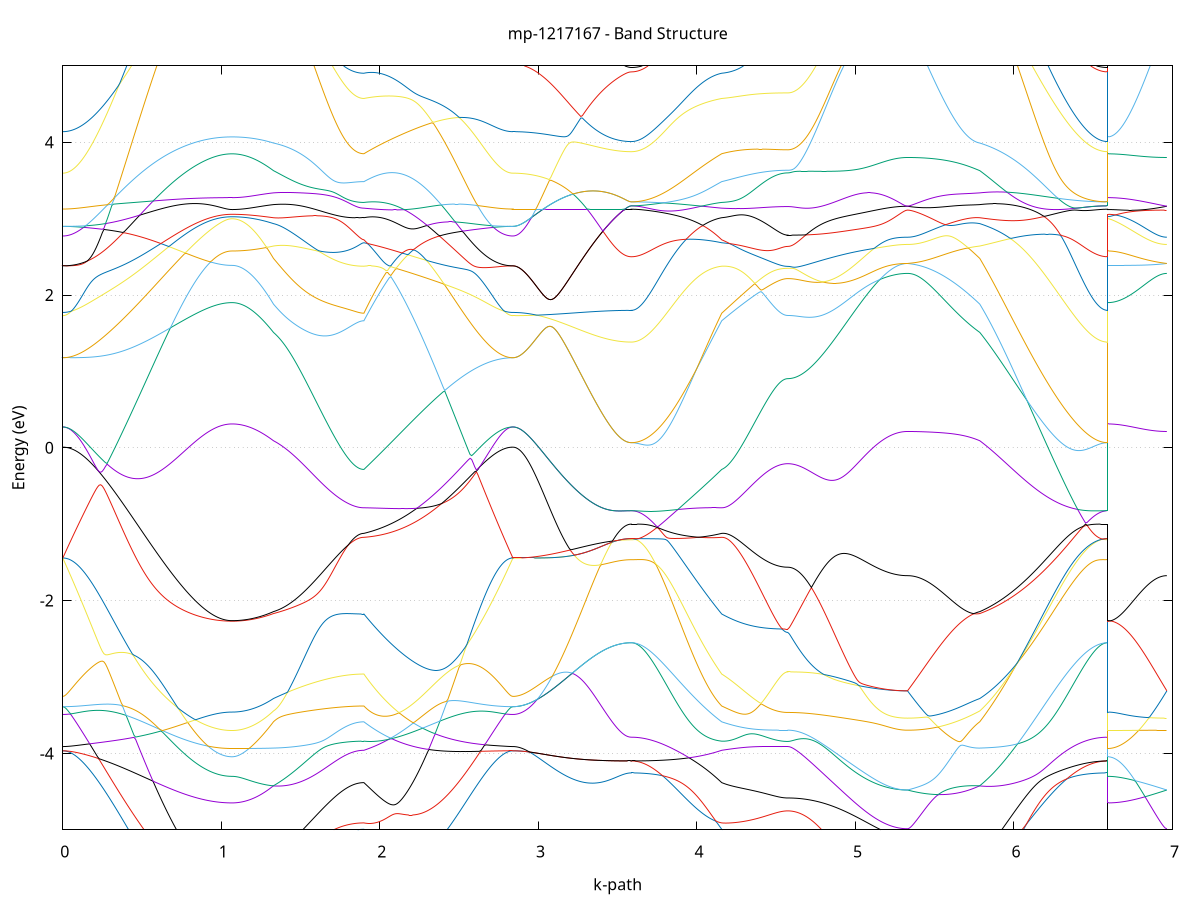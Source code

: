 set title 'mp-1217167 - Band Structure'
set xlabel 'k-path'
set ylabel 'Energy (eV)'
set grid y
set yrange [-5:5]
set terminal png size 800,600
set output 'mp-1217167_bands_gnuplot.png'
plot '-' using 1:2 with lines notitle, '-' using 1:2 with lines notitle, '-' using 1:2 with lines notitle, '-' using 1:2 with lines notitle, '-' using 1:2 with lines notitle, '-' using 1:2 with lines notitle, '-' using 1:2 with lines notitle, '-' using 1:2 with lines notitle, '-' using 1:2 with lines notitle, '-' using 1:2 with lines notitle, '-' using 1:2 with lines notitle, '-' using 1:2 with lines notitle, '-' using 1:2 with lines notitle, '-' using 1:2 with lines notitle, '-' using 1:2 with lines notitle, '-' using 1:2 with lines notitle, '-' using 1:2 with lines notitle, '-' using 1:2 with lines notitle, '-' using 1:2 with lines notitle, '-' using 1:2 with lines notitle, '-' using 1:2 with lines notitle, '-' using 1:2 with lines notitle, '-' using 1:2 with lines notitle, '-' using 1:2 with lines notitle, '-' using 1:2 with lines notitle, '-' using 1:2 with lines notitle, '-' using 1:2 with lines notitle, '-' using 1:2 with lines notitle, '-' using 1:2 with lines notitle, '-' using 1:2 with lines notitle, '-' using 1:2 with lines notitle, '-' using 1:2 with lines notitle, '-' using 1:2 with lines notitle, '-' using 1:2 with lines notitle, '-' using 1:2 with lines notitle, '-' using 1:2 with lines notitle, '-' using 1:2 with lines notitle, '-' using 1:2 with lines notitle, '-' using 1:2 with lines notitle, '-' using 1:2 with lines notitle, '-' using 1:2 with lines notitle, '-' using 1:2 with lines notitle, '-' using 1:2 with lines notitle, '-' using 1:2 with lines notitle, '-' using 1:2 with lines notitle, '-' using 1:2 with lines notitle, '-' using 1:2 with lines notitle, '-' using 1:2 with lines notitle
0.000000 -33.703146
0.009979 -33.703246
0.019959 -33.703346
0.029938 -33.703646
0.039917 -33.704046
0.049896 -33.704646
0.059876 -33.705246
0.069855 -33.705946
0.079834 -33.706846
0.089813 -33.707746
0.099793 -33.708746
0.109772 -33.709946
0.119751 -33.711146
0.129731 -33.712446
0.139710 -33.713846
0.149689 -33.715346
0.159668 -33.716846
0.169648 -33.718446
0.179627 -33.720146
0.189606 -33.721846
0.199586 -33.723646
0.209565 -33.725546
0.219544 -33.727446
0.229523 -33.729346
0.239503 -33.731346
0.249482 -33.733446
0.259461 -33.735546
0.269440 -33.737646
0.279420 -33.739846
0.289399 -33.741946
0.299378 -33.744246
0.309358 -33.746446
0.319337 -33.748746
0.329316 -33.751046
0.339295 -33.753346
0.349275 -33.755646
0.359254 -33.758046
0.369233 -33.760346
0.379212 -33.762746
0.389192 -33.765146
0.399171 -33.767546
0.409150 -33.769946
0.419130 -33.772346
0.429109 -33.774746
0.439088 -33.777146
0.449067 -33.779546
0.459047 -33.781946
0.469026 -33.784346
0.479005 -33.786746
0.488985 -33.789146
0.498964 -33.791546
0.508943 -33.793946
0.518922 -33.796246
0.528902 -33.798646
0.538881 -33.800946
0.548860 -33.803246
0.558839 -33.805546
0.568819 -33.807846
0.578798 -33.810146
0.588777 -33.812346
0.598757 -33.814546
0.608736 -33.816746
0.618715 -33.818946
0.628694 -33.821046
0.638674 -33.823246
0.648653 -33.825346
0.658632 -33.827346
0.668611 -33.829346
0.678591 -33.831346
0.688570 -33.833346
0.698549 -33.835246
0.708529 -33.837146
0.718508 -33.838946
0.728487 -33.840746
0.738466 -33.842546
0.748446 -33.844246
0.758425 -33.845946
0.768404 -33.847646
0.778384 -33.849246
0.788363 -33.850746
0.798342 -33.852246
0.808321 -33.853746
0.818301 -33.855146
0.828280 -33.856546
0.838259 -33.857846
0.848238 -33.859046
0.858218 -33.860346
0.868197 -33.861446
0.878176 -33.862546
0.888156 -33.863646
0.898135 -33.864646
0.908114 -33.865546
0.918093 -33.866446
0.928073 -33.867346
0.938052 -33.868046
0.948031 -33.868846
0.958010 -33.869446
0.967990 -33.870146
0.977969 -33.870646
0.987948 -33.871146
0.997928 -33.871646
1.007907 -33.871946
1.017886 -33.872346
1.027865 -33.872546
1.037845 -33.872746
1.047824 -33.872946
1.057803 -33.873046
1.067783 -33.873046
1.067783 -33.873046
1.077464 -33.872946
1.087146 -33.872746
1.096828 -33.872346
1.106510 -33.871746
1.116191 -33.870946
1.125873 -33.870146
1.135555 -33.869046
1.145237 -33.867846
1.154918 -33.866446
1.164600 -33.864846
1.174282 -33.863146
1.183964 -33.861346
1.193645 -33.859346
1.203327 -33.857146
1.213009 -33.854846
1.222691 -33.852346
1.232372 -33.849646
1.242054 -33.846946
1.251736 -33.843946
1.261417 -33.840946
1.271099 -33.837646
1.280781 -33.834346
1.290463 -33.830846
1.300144 -33.827146
1.309826 -33.823446
1.319508 -33.819546
1.329190 -33.815446
1.329190 -33.815446
1.339021 -33.812546
1.348852 -33.809446
1.358682 -33.806246
1.368513 -33.803046
1.378344 -33.799646
1.388175 -33.796246
1.398006 -33.792746
1.407837 -33.789146
1.417668 -33.785546
1.427499 -33.781746
1.437330 -33.777946
1.447161 -33.775246
1.456992 -33.773646
1.466823 -33.771946
1.476654 -33.770246
1.486484 -33.768446
1.496315 -33.766546
1.506146 -33.764546
1.515977 -33.762446
1.525808 -33.760346
1.535639 -33.758146
1.545470 -33.755846
1.555301 -33.753546
1.565132 -33.751046
1.574963 -33.748546
1.584794 -33.746046
1.594625 -33.743346
1.604456 -33.740646
1.614286 -33.737846
1.624117 -33.735046
1.633948 -33.732146
1.643779 -33.729146
1.653610 -33.726146
1.663441 -33.723046
1.673272 -33.719846
1.683103 -33.716646
1.692934 -33.713346
1.702765 -33.710046
1.712596 -33.706646
1.722427 -33.703246
1.732258 -33.699746
1.742088 -33.696146
1.751919 -33.692646
1.761750 -33.688946
1.771581 -33.685246
1.781412 -33.681546
1.791243 -33.677846
1.801074 -33.674046
1.810905 -33.670146
1.820736 -33.666346
1.830567 -33.662446
1.840398 -33.658546
1.850229 -33.654546
1.860059 -33.650646
1.869890 -33.646746
1.879721 -33.642946
1.889552 -33.639546
1.899383 -33.637746
1.899383 -33.637746
1.909382 -33.634846
1.919381 -33.631846
1.929379 -33.628846
1.939378 -33.625746
1.949377 -33.622646
1.959375 -33.619546
1.969374 -33.616346
1.979373 -33.614646
1.989372 -33.618046
1.999370 -33.621446
2.009369 -33.624846
2.019368 -33.628046
2.029366 -33.631246
2.039365 -33.634446
2.049364 -33.637546
2.059363 -33.640546
2.069361 -33.643546
2.079360 -33.646446
2.089359 -33.649346
2.099357 -33.652146
2.109356 -33.654846
2.119355 -33.657446
2.129354 -33.660046
2.139352 -33.662646
2.149351 -33.665046
2.159350 -33.667446
2.169348 -33.669746
2.179347 -33.672046
2.189346 -33.674246
2.199345 -33.676346
2.209343 -33.678346
2.219342 -33.680346
2.229341 -33.682246
2.239339 -33.684146
2.249338 -33.685846
2.259337 -33.687546
2.269336 -33.689246
2.279334 -33.690746
2.289333 -33.692246
2.299332 -33.693646
2.309330 -33.695046
2.319329 -33.696346
2.329328 -33.697546
2.339327 -33.698646
2.349325 -33.699746
2.359324 -33.700746
2.369323 -33.701746
2.379321 -33.702646
2.389320 -33.703446
2.399319 -33.704246
2.409318 -33.704946
2.419316 -33.705546
2.429315 -33.706146
2.439314 -33.706646
2.449312 -33.707146
2.459311 -33.707546
2.469310 -33.707946
2.479309 -33.708246
2.489307 -33.708546
2.499306 -33.708746
2.509305 -33.708846
2.519303 -33.709046
2.529302 -33.709046
2.539301 -33.709046
2.549300 -33.709046
2.559298 -33.709046
2.569297 -33.708946
2.579296 -33.708846
2.589294 -33.708646
2.599293 -33.708546
2.609292 -33.708346
2.619291 -33.708046
2.629289 -33.707846
2.639288 -33.707546
2.649287 -33.707246
2.659285 -33.706946
2.669284 -33.706646
2.679283 -33.706346
2.689282 -33.706046
2.699280 -33.705746
2.709279 -33.705446
2.719278 -33.705146
2.729276 -33.704846
2.739275 -33.704646
2.749274 -33.704346
2.759273 -33.704146
2.769271 -33.703946
2.779270 -33.703746
2.789269 -33.703546
2.799267 -33.703446
2.809266 -33.703346
2.819265 -33.703246
2.829264 -33.703146
2.839262 -33.703146
2.839262 -33.703146
2.849224 -33.703146
2.859187 -33.703246
2.869149 -33.703246
2.879111 -33.703346
2.889073 -33.703446
2.899035 -33.703546
2.908997 -33.703646
2.918960 -33.703846
2.928922 -33.704046
2.938884 -33.704246
2.948846 -33.704446
2.958808 -33.704646
2.968770 -33.704946
2.978733 -33.705146
2.988695 -33.705446
2.998657 -33.705746
3.008619 -33.706046
3.018581 -33.706446
3.028543 -33.706746
3.038506 -33.707146
3.048468 -33.707446
3.058430 -33.707846
3.068392 -33.708246
3.078354 -33.708646
3.088316 -33.709146
3.098279 -33.709546
3.108241 -33.709946
3.118203 -33.710446
3.128165 -33.710846
3.138127 -33.711346
3.148089 -33.711746
3.158052 -33.712246
3.168014 -33.712746
3.177976 -33.713246
3.187938 -33.713646
3.197900 -33.714146
3.207863 -33.714646
3.217825 -33.715146
3.227787 -33.715546
3.237749 -33.716046
3.247711 -33.716546
3.257673 -33.716946
3.267636 -33.717446
3.277598 -33.717846
3.287560 -33.718346
3.297522 -33.718746
3.307484 -33.719246
3.317446 -33.719646
3.327409 -33.720046
3.337371 -33.720446
3.347333 -33.720846
3.357295 -33.721246
3.367257 -33.721546
3.377219 -33.721946
3.387182 -33.722246
3.397144 -33.722646
3.407106 -33.722946
3.417068 -33.723246
3.427030 -33.723546
3.436992 -33.723746
3.446955 -33.724046
3.456917 -33.724246
3.466879 -33.724546
3.476841 -33.724746
3.486803 -33.724946
3.496765 -33.725046
3.506728 -33.725246
3.516690 -33.725346
3.526652 -33.725446
3.536614 -33.725546
3.546576 -33.725646
3.556538 -33.725746
3.566501 -33.725746
3.576463 -33.725846
3.586425 -33.725846
3.586425 -33.725846
3.596256 -33.725846
3.606087 -33.725746
3.615918 -33.725546
3.625749 -33.725446
3.635580 -33.725146
3.645410 -33.724846
3.655241 -33.724546
3.665072 -33.724146
3.674903 -33.723646
3.684734 -33.723146
3.694565 -33.722646
3.704396 -33.721946
3.714227 -33.721346
3.724058 -33.720546
3.733889 -33.719846
3.743720 -33.718946
3.753551 -33.718146
3.763381 -33.717146
3.773212 -33.716146
3.783043 -33.715146
3.792874 -33.714046
3.802705 -33.712946
3.812536 -33.711646
3.822367 -33.710446
3.832198 -33.709146
3.842029 -33.707746
3.851860 -33.706346
3.861691 -33.704846
3.871522 -33.703346
3.881353 -33.701746
3.891183 -33.700146
3.901014 -33.698446
3.910845 -33.696746
3.920676 -33.694946
3.930507 -33.693146
3.940338 -33.691246
3.950169 -33.689346
3.960000 -33.687346
3.969831 -33.685246
3.979662 -33.683246
3.989493 -33.681046
3.999324 -33.678846
4.009155 -33.676646
4.018985 -33.674346
4.028816 -33.672046
4.038647 -33.669646
4.048478 -33.667246
4.058309 -33.664746
4.068140 -33.662246
4.077971 -33.659746
4.087802 -33.657146
4.097633 -33.654446
4.107464 -33.651746
4.117295 -33.649046
4.127126 -33.646346
4.136957 -33.643546
4.146787 -33.640646
4.156618 -33.637746
4.156618 -33.637746
4.166542 -33.636546
4.176466 -33.635246
4.186390 -33.634146
4.196315 -33.633046
4.206239 -33.632146
4.216163 -33.631246
4.226087 -33.630546
4.236011 -33.630046
4.245935 -33.629646
4.255859 -33.629346
4.265783 -33.629346
4.275707 -33.629446
4.285631 -33.629846
4.295555 -33.630246
4.305479 -33.630846
4.315403 -33.631546
4.325327 -33.632346
4.335251 -33.633246
4.345175 -33.634146
4.355099 -33.635146
4.365023 -33.636146
4.374947 -33.637046
4.384871 -33.638046
4.394795 -33.639046
4.404719 -33.639946
4.414643 -33.640846
4.424567 -33.641746
4.434491 -33.642546
4.444415 -33.643346
4.454339 -33.644046
4.464263 -33.644746
4.474187 -33.645346
4.484111 -33.645946
4.494035 -33.646446
4.503959 -33.646946
4.513883 -33.647346
4.523807 -33.647646
4.533731 -33.647946
4.543655 -33.648146
4.553580 -33.648346
4.563504 -33.648446
4.573428 -33.648446
4.573428 -33.648446
4.583362 -33.648746
4.593297 -33.649646
4.603232 -33.651146
4.613166 -33.653146
4.623101 -33.655546
4.633036 -33.658446
4.642970 -33.661646
4.652905 -33.665046
4.662840 -33.668846
4.672774 -33.672746
4.682709 -33.676846
4.692644 -33.681046
4.702579 -33.685346
4.712513 -33.689746
4.722448 -33.694246
4.732383 -33.698746
4.742317 -33.703346
4.752252 -33.707946
4.762187 -33.712546
4.772121 -33.717146
4.782056 -33.721746
4.791991 -33.726346
4.801925 -33.730946
4.811860 -33.735546
4.821795 -33.740146
4.831729 -33.744646
4.841664 -33.749146
4.851599 -33.753546
4.861534 -33.758046
4.871468 -33.762346
4.881403 -33.766646
4.891338 -33.770946
4.901272 -33.775146
4.911207 -33.779346
4.921142 -33.783446
4.931076 -33.787446
4.941011 -33.791346
4.950946 -33.795246
4.960880 -33.799046
4.970815 -33.802846
4.980750 -33.806446
4.990684 -33.810046
5.000619 -33.813546
5.010554 -33.817046
5.020489 -33.820346
5.030423 -33.823546
5.040358 -33.826746
5.050293 -33.829846
5.060227 -33.832846
5.070162 -33.835646
5.080097 -33.838446
5.090031 -33.841146
5.099966 -33.843746
5.109901 -33.846246
5.119835 -33.848646
5.129770 -33.850946
5.139705 -33.853146
5.149639 -33.855146
5.159574 -33.857146
5.169509 -33.859046
5.179443 -33.860746
5.189378 -33.862446
5.199313 -33.863946
5.209248 -33.865446
5.219182 -33.866746
5.229117 -33.867946
5.239052 -33.869046
5.248986 -33.870046
5.258921 -33.870846
5.268856 -33.871646
5.278790 -33.872246
5.288725 -33.872746
5.298660 -33.873146
5.308594 -33.873446
5.318529 -33.873646
5.328464 -33.873646
5.328464 -33.873646
5.338376 -33.873646
5.348288 -33.873646
5.358200 -33.873546
5.368112 -33.873346
5.378024 -33.873146
5.387936 -33.872946
5.397849 -33.872646
5.407761 -33.872246
5.417673 -33.871846
5.427585 -33.871446
5.437497 -33.870946
5.447409 -33.870346
5.457321 -33.869746
5.467233 -33.869046
5.477145 -33.868346
5.487058 -33.867546
5.496970 -33.866646
5.506882 -33.865746
5.516794 -33.864746
5.526706 -33.863746
5.536618 -33.862646
5.546530 -33.861446
5.556442 -33.860246
5.566354 -33.858946
5.576267 -33.857546
5.586179 -33.856146
5.596091 -33.854646
5.606003 -33.853046
5.615915 -33.851446
5.625827 -33.849746
5.635739 -33.848046
5.645651 -33.846246
5.655563 -33.844346
5.665475 -33.842446
5.675388 -33.840446
5.685300 -33.838346
5.695212 -33.836246
5.705124 -33.834146
5.715036 -33.831946
5.724948 -33.829646
5.734860 -33.827346
5.744772 -33.825046
5.754684 -33.822646
5.764597 -33.820346
5.774509 -33.817846
5.784421 -33.815446
5.784421 -33.815446
5.794376 -33.811246
5.804331 -33.806746
5.814287 -33.802246
5.824242 -33.797646
5.834197 -33.792846
5.844152 -33.787946
5.854108 -33.782846
5.864063 -33.781146
5.874018 -33.780246
5.883973 -33.779346
5.893929 -33.778446
5.903884 -33.777546
5.913839 -33.776646
5.923794 -33.775646
5.933750 -33.774746
5.943705 -33.773746
5.953660 -33.772746
5.963615 -33.771746
5.973571 -33.770746
5.983526 -33.769746
5.993481 -33.768746
6.003436 -33.767746
6.013392 -33.766746
6.023347 -33.765646
6.033302 -33.764646
6.043257 -33.763646
6.053213 -33.762546
6.063168 -33.761546
6.073123 -33.760446
6.083078 -33.759446
6.093034 -33.758446
6.102989 -33.757346
6.112944 -33.756346
6.122899 -33.755346
6.132855 -33.754246
6.142810 -33.753246
6.152765 -33.752246
6.162720 -33.751246
6.172676 -33.750246
6.182631 -33.749246
6.192586 -33.748246
6.202541 -33.747246
6.212497 -33.746346
6.222452 -33.745346
6.232407 -33.744446
6.242362 -33.743546
6.252318 -33.742646
6.262273 -33.741746
6.272228 -33.740846
6.282183 -33.740046
6.292139 -33.739146
6.302094 -33.738346
6.312049 -33.737546
6.322004 -33.736846
6.331960 -33.736046
6.341915 -33.735346
6.351870 -33.734646
6.361825 -33.733946
6.371781 -33.733246
6.381736 -33.732646
6.391691 -33.732046
6.401646 -33.731446
6.411602 -33.730846
6.421557 -33.730346
6.431512 -33.729846
6.441467 -33.729346
6.451423 -33.728946
6.461378 -33.728446
6.471333 -33.728146
6.481288 -33.727746
6.491244 -33.727446
6.501199 -33.727146
6.511154 -33.726846
6.521109 -33.726646
6.531065 -33.726446
6.541020 -33.726246
6.550975 -33.726046
6.560930 -33.725946
6.570886 -33.725846
6.580841 -33.725846
6.590796 -33.725846
6.590796 -33.873046
6.600627 -33.873046
6.610458 -33.873046
6.620289 -33.873046
6.630120 -33.873046
6.639952 -33.873046
6.649783 -33.873046
6.659614 -33.873046
6.669445 -33.873146
6.679276 -33.873146
6.689107 -33.873146
6.698938 -33.873146
6.708769 -33.873146
6.718600 -33.873246
6.728431 -33.873246
6.738262 -33.873246
6.748094 -33.873346
6.757925 -33.873346
6.767756 -33.873346
6.777587 -33.873346
6.787418 -33.873446
6.797249 -33.873446
6.807080 -33.873446
6.816911 -33.873446
6.826742 -33.873546
6.836573 -33.873546
6.846404 -33.873546
6.856235 -33.873546
6.866067 -33.873546
6.875898 -33.873646
6.885729 -33.873646
6.895560 -33.873646
6.905391 -33.873646
6.915222 -33.873646
6.925053 -33.873646
6.934884 -33.873646
6.944715 -33.873646
6.954546 -33.873646
6.964377 -33.873646
e
0.000000 -33.703146
0.009979 -33.703046
0.019959 -33.702846
0.029938 -33.702446
0.039917 -33.701946
0.049896 -33.701246
0.059876 -33.700446
0.069855 -33.699546
0.079834 -33.698346
0.089813 -33.697146
0.099793 -33.695746
0.109772 -33.694146
0.119751 -33.692446
0.129731 -33.690646
0.139710 -33.688646
0.149689 -33.686546
0.159668 -33.684346
0.169648 -33.681946
0.179627 -33.679446
0.189606 -33.676746
0.199586 -33.673946
0.209565 -33.671046
0.219544 -33.668046
0.229523 -33.664946
0.239503 -33.661646
0.249482 -33.658246
0.259461 -33.654746
0.269440 -33.651146
0.279420 -33.647446
0.289399 -33.643546
0.299378 -33.639646
0.309358 -33.635646
0.319337 -33.631546
0.329316 -33.627246
0.339295 -33.622946
0.349275 -33.618646
0.359254 -33.614146
0.369233 -33.609546
0.379212 -33.604946
0.389192 -33.600246
0.399171 -33.595546
0.409150 -33.590746
0.419130 -33.585846
0.429109 -33.580946
0.439088 -33.575946
0.449067 -33.570846
0.459047 -33.565846
0.469026 -33.570546
0.479005 -33.576146
0.488985 -33.581746
0.498964 -33.587346
0.508943 -33.592946
0.518922 -33.598546
0.528902 -33.604146
0.538881 -33.609746
0.548860 -33.615346
0.558839 -33.620946
0.568819 -33.626546
0.578798 -33.632146
0.588777 -33.637746
0.598757 -33.643246
0.608736 -33.648746
0.618715 -33.654246
0.628694 -33.659646
0.638674 -33.664946
0.648653 -33.670346
0.658632 -33.675546
0.668611 -33.680746
0.678591 -33.685946
0.688570 -33.690946
0.698549 -33.695946
0.708529 -33.700846
0.718508 -33.705646
0.728487 -33.710446
0.738466 -33.715046
0.748446 -33.719646
0.758425 -33.724046
0.768404 -33.728446
0.778384 -33.732646
0.788363 -33.736846
0.798342 -33.740846
0.808321 -33.744746
0.818301 -33.748546
0.828280 -33.752246
0.838259 -33.755746
0.848238 -33.759146
0.858218 -33.762446
0.868197 -33.765546
0.878176 -33.768646
0.888156 -33.771446
0.898135 -33.774146
0.908114 -33.776746
0.918093 -33.779246
0.928073 -33.781546
0.938052 -33.783646
0.948031 -33.785646
0.958010 -33.787446
0.967990 -33.789146
0.977969 -33.790646
0.987948 -33.792046
0.997928 -33.793246
1.007907 -33.794346
1.017886 -33.795146
1.027865 -33.795946
1.037845 -33.796546
1.047824 -33.796946
1.057803 -33.797146
1.067783 -33.797246
1.067783 -33.797246
1.077464 -33.797246
1.087146 -33.797146
1.096828 -33.797146
1.106510 -33.797046
1.116191 -33.796846
1.125873 -33.796746
1.135555 -33.796546
1.145237 -33.796346
1.154918 -33.796146
1.164600 -33.795846
1.174282 -33.795546
1.183964 -33.795246
1.193645 -33.794846
1.203327 -33.794546
1.213009 -33.794146
1.222691 -33.793646
1.232372 -33.793246
1.242054 -33.792746
1.251736 -33.792246
1.261417 -33.791746
1.271099 -33.791246
1.280781 -33.790646
1.290463 -33.790046
1.300144 -33.789446
1.309826 -33.788746
1.319508 -33.788146
1.329190 -33.787446
1.329190 -33.787446
1.339021 -33.786946
1.348852 -33.786246
1.358682 -33.785546
1.368513 -33.784746
1.378344 -33.783846
1.388175 -33.782846
1.398006 -33.781846
1.407837 -33.780646
1.417668 -33.779446
1.427499 -33.778146
1.437330 -33.776746
1.447161 -33.774046
1.456992 -33.770046
1.466823 -33.766046
1.476654 -33.761946
1.486484 -33.757846
1.496315 -33.753546
1.506146 -33.749246
1.515977 -33.744946
1.525808 -33.740546
1.535639 -33.736046
1.545470 -33.731546
1.555301 -33.727046
1.565132 -33.722446
1.574963 -33.717846
1.584794 -33.713146
1.594625 -33.708446
1.604456 -33.703646
1.614286 -33.698946
1.624117 -33.694146
1.633948 -33.689346
1.643779 -33.684446
1.653610 -33.679646
1.663441 -33.674746
1.673272 -33.669846
1.683103 -33.665046
1.692934 -33.660146
1.702765 -33.655346
1.712596 -33.650546
1.722427 -33.645746
1.732258 -33.640946
1.742088 -33.636246
1.751919 -33.631646
1.761750 -33.627046
1.771581 -33.622546
1.781412 -33.618146
1.791243 -33.613846
1.801074 -33.609746
1.810905 -33.605846
1.820736 -33.602046
1.830567 -33.603846
1.840398 -33.608146
1.850229 -33.612346
1.860059 -33.616446
1.869890 -33.620546
1.879721 -33.624446
1.889552 -33.627946
1.899383 -33.629646
1.899383 -33.629646
1.909382 -33.626746
1.919381 -33.623646
1.929379 -33.620646
1.939378 -33.617546
1.949377 -33.614546
1.959375 -33.611446
1.969374 -33.611146
1.979373 -33.613146
1.989372 -33.609946
1.999370 -33.606746
2.009369 -33.603446
2.019368 -33.600146
2.029366 -33.596846
2.039365 -33.593546
2.049364 -33.590246
2.059363 -33.586946
2.069361 -33.583546
2.079360 -33.580146
2.089359 -33.576846
2.099357 -33.573446
2.109356 -33.570046
2.119355 -33.566646
2.129354 -33.566246
2.139352 -33.569346
2.149351 -33.572546
2.159350 -33.575646
2.169348 -33.578746
2.179347 -33.581846
2.189346 -33.584946
2.199345 -33.588046
2.209343 -33.591046
2.219342 -33.594146
2.229341 -33.597146
2.239339 -33.600146
2.249338 -33.603146
2.259337 -33.606046
2.269336 -33.608946
2.279334 -33.611946
2.289333 -33.614746
2.299332 -33.617646
2.309330 -33.620446
2.319329 -33.623246
2.329328 -33.625946
2.339327 -33.628746
2.349325 -33.631446
2.359324 -33.634046
2.369323 -33.636746
2.379321 -33.639246
2.389320 -33.641846
2.399319 -33.644346
2.409318 -33.646846
2.419316 -33.649246
2.429315 -33.651646
2.439314 -33.653946
2.449312 -33.656246
2.459311 -33.658546
2.469310 -33.660746
2.479309 -33.662946
2.489307 -33.665046
2.499306 -33.667046
2.509305 -33.669046
2.519303 -33.671046
2.529302 -33.672946
2.539301 -33.674846
2.549300 -33.676646
2.559298 -33.678346
2.569297 -33.680046
2.579296 -33.681746
2.589294 -33.683346
2.599293 -33.684846
2.609292 -33.686346
2.619291 -33.687746
2.629289 -33.689046
2.639288 -33.690346
2.649287 -33.691546
2.659285 -33.692746
2.669284 -33.693846
2.679283 -33.694946
2.689282 -33.695946
2.699280 -33.696846
2.709279 -33.697646
2.719278 -33.698546
2.729276 -33.699246
2.739275 -33.699946
2.749274 -33.700546
2.759273 -33.701046
2.769271 -33.701546
2.779270 -33.701946
2.789269 -33.702346
2.799267 -33.702646
2.809266 -33.702846
2.819265 -33.703046
2.829264 -33.703146
2.839262 -33.703146
2.839262 -33.703146
2.849224 -33.703146
2.859187 -33.703246
2.869149 -33.703246
2.879111 -33.703346
2.889073 -33.703446
2.899035 -33.703546
2.908997 -33.703646
2.918960 -33.703846
2.928922 -33.704046
2.938884 -33.704246
2.948846 -33.704446
2.958808 -33.704646
2.968770 -33.704946
2.978733 -33.705146
2.988695 -33.705446
2.998657 -33.705746
3.008619 -33.706046
3.018581 -33.706446
3.028543 -33.706746
3.038506 -33.707146
3.048468 -33.707446
3.058430 -33.707846
3.068392 -33.708246
3.078354 -33.708646
3.088316 -33.709146
3.098279 -33.709546
3.108241 -33.709946
3.118203 -33.710446
3.128165 -33.710846
3.138127 -33.711346
3.148089 -33.711746
3.158052 -33.712246
3.168014 -33.712746
3.177976 -33.713246
3.187938 -33.713646
3.197900 -33.714146
3.207863 -33.714646
3.217825 -33.715146
3.227787 -33.715546
3.237749 -33.716046
3.247711 -33.716546
3.257673 -33.716946
3.267636 -33.717446
3.277598 -33.717846
3.287560 -33.718346
3.297522 -33.718746
3.307484 -33.719246
3.317446 -33.719646
3.327409 -33.720046
3.337371 -33.720446
3.347333 -33.720846
3.357295 -33.721246
3.367257 -33.721546
3.377219 -33.721946
3.387182 -33.722246
3.397144 -33.722646
3.407106 -33.722946
3.417068 -33.723246
3.427030 -33.723546
3.436992 -33.723746
3.446955 -33.724046
3.456917 -33.724246
3.466879 -33.724546
3.476841 -33.724746
3.486803 -33.724946
3.496765 -33.725046
3.506728 -33.725246
3.516690 -33.725346
3.526652 -33.725446
3.536614 -33.725546
3.546576 -33.725646
3.556538 -33.725746
3.566501 -33.725746
3.576463 -33.725846
3.586425 -33.725846
3.586425 -33.725846
3.596256 -33.725746
3.606087 -33.725746
3.615918 -33.725546
3.625749 -33.725346
3.635580 -33.725046
3.645410 -33.724646
3.655241 -33.724246
3.665072 -33.723746
3.674903 -33.723246
3.684734 -33.722646
3.694565 -33.721946
3.704396 -33.721246
3.714227 -33.720446
3.724058 -33.719546
3.733889 -33.718646
3.743720 -33.717646
3.753551 -33.716646
3.763381 -33.715546
3.773212 -33.714446
3.783043 -33.713146
3.792874 -33.711946
3.802705 -33.710546
3.812536 -33.709146
3.822367 -33.707746
3.832198 -33.706246
3.842029 -33.704646
3.851860 -33.703046
3.861691 -33.701346
3.871522 -33.699646
3.881353 -33.697846
3.891183 -33.696046
3.901014 -33.694146
3.910845 -33.692146
3.920676 -33.690246
3.930507 -33.688146
3.940338 -33.686146
3.950169 -33.683946
3.960000 -33.681746
3.969831 -33.679546
3.979662 -33.677246
3.989493 -33.674946
3.999324 -33.672546
4.009155 -33.670146
4.018985 -33.667746
4.028816 -33.665246
4.038647 -33.662746
4.048478 -33.660146
4.058309 -33.657546
4.068140 -33.654946
4.077971 -33.652246
4.087802 -33.649546
4.097633 -33.646746
4.107464 -33.644046
4.117295 -33.641146
4.127126 -33.638346
4.136957 -33.635446
4.146787 -33.632646
4.156618 -33.629646
4.156618 -33.629646
4.166542 -33.628346
4.176466 -33.627046
4.186390 -33.625646
4.196315 -33.624346
4.206239 -33.622946
4.216163 -33.621546
4.226087 -33.620146
4.236011 -33.618646
4.245935 -33.617246
4.255859 -33.615746
4.265783 -33.614246
4.275707 -33.612746
4.285631 -33.611246
4.295555 -33.609746
4.305479 -33.608246
4.315403 -33.606646
4.325327 -33.605146
4.335251 -33.603646
4.345175 -33.602046
4.355099 -33.600446
4.365023 -33.598846
4.374947 -33.597346
4.384871 -33.595746
4.394795 -33.594146
4.404719 -33.592546
4.414643 -33.590946
4.424567 -33.589346
4.434491 -33.587746
4.444415 -33.586146
4.454339 -33.584646
4.464263 -33.583046
4.474187 -33.581546
4.484111 -33.580146
4.494035 -33.579446
4.503959 -33.578846
4.513883 -33.578346
4.523807 -33.577846
4.533731 -33.577546
4.543655 -33.577246
4.553580 -33.576946
4.563504 -33.576846
4.573428 -33.576846
4.573428 -33.576846
4.583362 -33.579346
4.593297 -33.583546
4.603232 -33.587946
4.613166 -33.592446
4.623101 -33.596946
4.633036 -33.601446
4.642970 -33.605946
4.652905 -33.610446
4.662840 -33.614946
4.672774 -33.619446
4.682709 -33.623946
4.692644 -33.628346
4.702579 -33.632746
4.712513 -33.637146
4.722448 -33.641546
4.732383 -33.645946
4.742317 -33.650246
4.752252 -33.654546
4.762187 -33.658746
4.772121 -33.662946
4.782056 -33.667146
4.791991 -33.671346
4.801925 -33.675446
4.811860 -33.679446
4.821795 -33.683546
4.831729 -33.687446
4.841664 -33.691446
4.851599 -33.695246
4.861534 -33.699146
4.871468 -33.702846
4.881403 -33.706546
4.891338 -33.710246
4.901272 -33.713846
4.911207 -33.717446
4.921142 -33.720946
4.931076 -33.724346
4.941011 -33.727646
4.950946 -33.730946
4.960880 -33.734246
4.970815 -33.737346
4.980750 -33.740446
4.990684 -33.743446
5.000619 -33.746446
5.010554 -33.749346
5.020489 -33.752146
5.030423 -33.754846
5.040358 -33.757446
5.050293 -33.760046
5.060227 -33.762546
5.070162 -33.764946
5.080097 -33.767246
5.090031 -33.769546
5.099966 -33.771646
5.109901 -33.773746
5.119835 -33.775746
5.129770 -33.777646
5.139705 -33.779446
5.149639 -33.781146
5.159574 -33.782846
5.169509 -33.784346
5.179443 -33.785846
5.189378 -33.787246
5.199313 -33.788446
5.209248 -33.789646
5.219182 -33.790746
5.229117 -33.791746
5.239052 -33.792646
5.248986 -33.793446
5.258921 -33.794146
5.268856 -33.794846
5.278790 -33.795346
5.288725 -33.795746
5.298660 -33.796146
5.308594 -33.796346
5.318529 -33.796446
5.328464 -33.796546
5.328464 -33.796546
5.338376 -33.796546
5.348288 -33.796446
5.358200 -33.796446
5.368112 -33.796346
5.378024 -33.796246
5.387936 -33.796046
5.397849 -33.795946
5.407761 -33.795746
5.417673 -33.795546
5.427585 -33.795346
5.437497 -33.795146
5.447409 -33.794946
5.457321 -33.794746
5.467233 -33.794546
5.477145 -33.794346
5.487058 -33.794046
5.496970 -33.793846
5.506882 -33.793646
5.516794 -33.793346
5.526706 -33.793146
5.536618 -33.792946
5.546530 -33.792646
5.556442 -33.792446
5.566354 -33.792246
5.576267 -33.792046
5.586179 -33.791846
5.596091 -33.791546
5.606003 -33.791346
5.615915 -33.791146
5.625827 -33.790946
5.635739 -33.790846
5.645651 -33.790646
5.655563 -33.790446
5.665475 -33.790246
5.675388 -33.790046
5.685300 -33.789846
5.695212 -33.789746
5.705124 -33.789546
5.715036 -33.789346
5.724948 -33.789146
5.734860 -33.788946
5.744772 -33.788646
5.754684 -33.788446
5.764597 -33.788146
5.774509 -33.787846
5.784421 -33.787446
5.784421 -33.787446
5.794376 -33.786746
5.804331 -33.785946
5.814287 -33.785246
5.824242 -33.784446
5.834197 -33.783646
5.844152 -33.782846
5.854108 -33.781946
5.864063 -33.777746
5.874018 -33.772546
5.883973 -33.767146
5.893929 -33.761746
5.903884 -33.756146
5.913839 -33.750546
5.923794 -33.744746
5.933750 -33.738946
5.943705 -33.733046
5.953660 -33.727046
5.963615 -33.721046
5.973571 -33.714846
5.983526 -33.708646
5.993481 -33.702446
6.003436 -33.696146
6.013392 -33.689746
6.023347 -33.683346
6.033302 -33.676846
6.043257 -33.670346
6.053213 -33.663846
6.063168 -33.657246
6.073123 -33.650646
6.083078 -33.644046
6.093034 -33.637446
6.102989 -33.630746
6.112944 -33.624146
6.122899 -33.617446
6.132855 -33.610746
6.142810 -33.604146
6.152765 -33.597446
6.162720 -33.600346
6.172676 -33.605546
6.182631 -33.610546
6.192586 -33.615546
6.202541 -33.620446
6.212497 -33.625246
6.222452 -33.630046
6.232407 -33.634746
6.242362 -33.639346
6.252318 -33.643846
6.262273 -33.648246
6.272228 -33.652546
6.282183 -33.656846
6.292139 -33.660946
6.302094 -33.664946
6.312049 -33.668846
6.322004 -33.672746
6.331960 -33.676446
6.341915 -33.679946
6.351870 -33.683446
6.361825 -33.686746
6.371781 -33.690046
6.381736 -33.693146
6.391691 -33.696046
6.401646 -33.698846
6.411602 -33.701546
6.421557 -33.704146
6.431512 -33.706646
6.441467 -33.708946
6.451423 -33.711046
6.461378 -33.713046
6.471333 -33.714946
6.481288 -33.716646
6.491244 -33.718246
6.501199 -33.719646
6.511154 -33.720946
6.521109 -33.722146
6.531065 -33.723046
6.541020 -33.723946
6.550975 -33.724646
6.560930 -33.725146
6.570886 -33.725546
6.580841 -33.725746
6.590796 -33.725846
6.590796 -33.797246
6.600627 -33.797246
6.610458 -33.797246
6.620289 -33.797246
6.630120 -33.797246
6.639952 -33.797246
6.649783 -33.797146
6.659614 -33.797146
6.669445 -33.797146
6.679276 -33.797146
6.689107 -33.797146
6.698938 -33.797146
6.708769 -33.797046
6.718600 -33.797046
6.728431 -33.797046
6.738262 -33.797046
6.748094 -33.796946
6.757925 -33.796946
6.767756 -33.796946
6.777587 -33.796846
6.787418 -33.796846
6.797249 -33.796846
6.807080 -33.796846
6.816911 -33.796746
6.826742 -33.796746
6.836573 -33.796746
6.846404 -33.796746
6.856235 -33.796646
6.866067 -33.796646
6.875898 -33.796646
6.885729 -33.796646
6.895560 -33.796546
6.905391 -33.796546
6.915222 -33.796546
6.925053 -33.796546
6.934884 -33.796546
6.944715 -33.796546
6.954546 -33.796546
6.964377 -33.796546
e
0.000000 -33.575246
0.009979 -33.575146
0.019959 -33.574946
0.029938 -33.574746
0.039917 -33.574346
0.049896 -33.573946
0.059876 -33.573346
0.069855 -33.572746
0.079834 -33.571946
0.089813 -33.571146
0.099793 -33.570246
0.109772 -33.569246
0.119751 -33.568146
0.129731 -33.567046
0.139710 -33.565846
0.149689 -33.564546
0.159668 -33.563146
0.169648 -33.561746
0.179627 -33.560246
0.189606 -33.558746
0.199586 -33.557146
0.209565 -33.555546
0.219544 -33.553846
0.229523 -33.552146
0.239503 -33.550446
0.249482 -33.548646
0.259461 -33.546846
0.269440 -33.544946
0.279420 -33.543046
0.289399 -33.541146
0.299378 -33.539146
0.309358 -33.537246
0.319337 -33.535146
0.329316 -33.533146
0.339295 -33.531146
0.349275 -33.529046
0.359254 -33.526946
0.369233 -33.524846
0.379212 -33.522746
0.389192 -33.527846
0.399171 -33.532946
0.409150 -33.538146
0.419130 -33.543446
0.429109 -33.548746
0.439088 -33.554146
0.449067 -33.559646
0.459047 -33.565046
0.469026 -33.560746
0.479005 -33.555546
0.488985 -33.550446
0.498964 -33.545246
0.508943 -33.539946
0.518922 -33.534746
0.528902 -33.529546
0.538881 -33.524246
0.548860 -33.519046
0.558839 -33.513846
0.568819 -33.508546
0.578798 -33.503346
0.588777 -33.498146
0.598757 -33.492946
0.608736 -33.487746
0.618715 -33.482646
0.628694 -33.478346
0.638674 -33.479846
0.648653 -33.481246
0.658632 -33.482746
0.668611 -33.484146
0.678591 -33.485646
0.688570 -33.486946
0.698549 -33.488346
0.708529 -33.489746
0.718508 -33.491046
0.728487 -33.492346
0.738466 -33.493546
0.748446 -33.494846
0.758425 -33.496046
0.768404 -33.497246
0.778384 -33.498346
0.788363 -33.499446
0.798342 -33.500546
0.808321 -33.501646
0.818301 -33.502646
0.828280 -33.503646
0.838259 -33.504546
0.848238 -33.505446
0.858218 -33.506346
0.868197 -33.507146
0.878176 -33.507946
0.888156 -33.508746
0.898135 -33.509446
0.908114 -33.510146
0.918093 -33.510846
0.928073 -33.511446
0.938052 -33.511946
0.948031 -33.512446
0.958010 -33.512946
0.967990 -33.513446
0.977969 -33.513846
0.987948 -33.514146
0.997928 -33.514546
1.007907 -33.514746
1.017886 -33.515046
1.027865 -33.515246
1.037845 -33.515346
1.047824 -33.515446
1.057803 -33.515546
1.067783 -33.515546
1.067783 -33.515546
1.077464 -33.515546
1.087146 -33.515446
1.096828 -33.515446
1.106510 -33.515346
1.116191 -33.515246
1.125873 -33.515146
1.135555 -33.515046
1.145237 -33.514946
1.154918 -33.514746
1.164600 -33.514546
1.174282 -33.514346
1.183964 -33.514046
1.193645 -33.513846
1.203327 -33.513546
1.213009 -33.513246
1.222691 -33.512946
1.232372 -33.512646
1.242054 -33.512346
1.251736 -33.511946
1.261417 -33.511546
1.271099 -33.511146
1.280781 -33.510746
1.290463 -33.510346
1.300144 -33.509946
1.309826 -33.509446
1.319508 -33.508946
1.329190 -33.508446
1.329190 -33.508446
1.339021 -33.508146
1.348852 -33.507746
1.358682 -33.507246
1.368513 -33.506846
1.378344 -33.506446
1.388175 -33.505946
1.398006 -33.505446
1.407837 -33.504946
1.417668 -33.504346
1.427499 -33.503846
1.437330 -33.503346
1.447161 -33.502746
1.456992 -33.502146
1.466823 -33.501546
1.476654 -33.500946
1.486484 -33.500346
1.496315 -33.499746
1.506146 -33.499146
1.515977 -33.498446
1.525808 -33.497846
1.535639 -33.497246
1.545470 -33.496646
1.555301 -33.496046
1.565132 -33.495446
1.574963 -33.495246
1.584794 -33.497546
1.594625 -33.501446
1.604456 -33.505546
1.614286 -33.509646
1.624117 -33.513846
1.633948 -33.518046
1.643779 -33.522246
1.653610 -33.526446
1.663441 -33.530746
1.673272 -33.535046
1.683103 -33.539246
1.692934 -33.543546
1.702765 -33.547846
1.712596 -33.552146
1.722427 -33.556546
1.732258 -33.560846
1.742088 -33.565146
1.751919 -33.569446
1.761750 -33.573846
1.771581 -33.578146
1.781412 -33.582446
1.791243 -33.586746
1.801074 -33.591046
1.810905 -33.595346
1.820736 -33.599646
1.830567 -33.598546
1.840398 -33.595346
1.850229 -33.592546
1.860059 -33.590146
1.869890 -33.588146
1.879721 -33.586646
1.889552 -33.585746
1.899383 -33.585446
1.899383 -33.585446
1.909382 -33.589246
1.919381 -33.593046
1.929379 -33.596746
1.939378 -33.600446
1.949377 -33.604046
1.959375 -33.607646
1.969374 -33.608246
1.979373 -33.605146
1.989372 -33.601946
1.999370 -33.598846
2.009369 -33.595646
2.019368 -33.592446
2.029366 -33.589246
2.039365 -33.586046
2.049364 -33.582846
2.059363 -33.579646
2.069361 -33.576446
2.079360 -33.573246
2.089359 -33.569946
2.099357 -33.566746
2.109356 -33.563546
2.119355 -33.563046
2.129354 -33.563346
2.139352 -33.559946
2.149351 -33.556546
2.159350 -33.553246
2.169348 -33.549946
2.179347 -33.546546
2.189346 -33.543246
2.199345 -33.540046
2.209343 -33.536746
2.219342 -33.533546
2.229341 -33.530346
2.239339 -33.527146
2.249338 -33.523946
2.259337 -33.520846
2.269336 -33.517846
2.279334 -33.514746
2.289333 -33.511746
2.299332 -33.508846
2.309330 -33.505946
2.319329 -33.503046
2.329328 -33.500246
2.339327 -33.497446
2.349325 -33.494746
2.359324 -33.495746
2.369323 -33.498146
2.379321 -33.500446
2.389320 -33.502846
2.399319 -33.505246
2.409318 -33.507546
2.419316 -33.509946
2.429315 -33.512246
2.439314 -33.514546
2.449312 -33.516946
2.459311 -33.519246
2.469310 -33.521546
2.479309 -33.523846
2.489307 -33.526046
2.499306 -33.528346
2.509305 -33.530546
2.519303 -33.532746
2.529302 -33.534946
2.539301 -33.537046
2.549300 -33.539246
2.559298 -33.541246
2.569297 -33.543346
2.579296 -33.545346
2.589294 -33.547346
2.599293 -33.549246
2.609292 -33.551146
2.619291 -33.552946
2.629289 -33.554746
2.639288 -33.556446
2.649287 -33.558146
2.659285 -33.559746
2.669284 -33.561346
2.679283 -33.562846
2.689282 -33.564246
2.699280 -33.565546
2.709279 -33.566846
2.719278 -33.568046
2.729276 -33.569146
2.739275 -33.570146
2.749274 -33.571146
2.759273 -33.571946
2.769271 -33.572746
2.779270 -33.573346
2.789269 -33.573946
2.799267 -33.574346
2.809266 -33.574746
2.819265 -33.574946
2.829264 -33.575146
2.839262 -33.575246
2.839262 -33.575246
2.849224 -33.575146
2.859187 -33.575046
2.869149 -33.574846
2.879111 -33.574646
2.889073 -33.574346
2.899035 -33.573946
2.908997 -33.573546
2.918960 -33.572946
2.928922 -33.572446
2.938884 -33.571746
2.948846 -33.571046
2.958808 -33.570246
2.968770 -33.569446
2.978733 -33.568446
2.988695 -33.567546
2.998657 -33.566446
3.008619 -33.565346
3.018581 -33.564146
3.028543 -33.563046
3.038506 -33.561746
3.048468 -33.560346
3.058430 -33.558946
3.068392 -33.557446
3.078354 -33.555946
3.088316 -33.554346
3.098279 -33.552746
3.108241 -33.551046
3.118203 -33.549346
3.128165 -33.547546
3.138127 -33.545646
3.148089 -33.543746
3.158052 -33.541846
3.168014 -33.539846
3.177976 -33.537846
3.187938 -33.535846
3.197900 -33.533746
3.207863 -33.531646
3.217825 -33.529446
3.227787 -33.527246
3.237749 -33.525046
3.247711 -33.522846
3.257673 -33.520546
3.267636 -33.518346
3.277598 -33.516046
3.287560 -33.513746
3.297522 -33.511446
3.307484 -33.509146
3.317446 -33.506846
3.327409 -33.504546
3.337371 -33.502246
3.347333 -33.500046
3.357295 -33.497746
3.367257 -33.495546
3.377219 -33.493346
3.387182 -33.491246
3.397144 -33.489146
3.407106 -33.487046
3.417068 -33.485046
3.427030 -33.483146
3.436992 -33.481246
3.446955 -33.479446
3.456917 -33.477746
3.466879 -33.476146
3.476841 -33.474646
3.486803 -33.473246
3.496765 -33.471946
3.506728 -33.470746
3.516690 -33.469646
3.526652 -33.468746
3.536614 -33.467946
3.546576 -33.467346
3.556538 -33.466746
3.566501 -33.466446
3.576463 -33.466146
3.586425 -33.466146
3.586425 -33.466146
3.596256 -33.466146
3.606087 -33.466146
3.615918 -33.466246
3.625749 -33.466246
3.635580 -33.466346
3.645410 -33.466446
3.655241 -33.466646
3.665072 -33.466746
3.674903 -33.466946
3.684734 -33.467046
3.694565 -33.467246
3.704396 -33.467546
3.714227 -33.467746
3.724058 -33.467946
3.733889 -33.468246
3.743720 -33.468546
3.753551 -33.468846
3.763381 -33.469146
3.773212 -33.469446
3.783043 -33.469746
3.792874 -33.470146
3.802705 -33.470446
3.812536 -33.470846
3.822367 -33.471146
3.832198 -33.471546
3.842029 -33.471946
3.851860 -33.472346
3.861691 -33.472746
3.871522 -33.473146
3.881353 -33.473546
3.891183 -33.477346
3.901014 -33.481246
3.910845 -33.485246
3.920676 -33.489246
3.930507 -33.493246
3.940338 -33.497346
3.950169 -33.501446
3.960000 -33.505546
3.969831 -33.509546
3.979662 -33.513646
3.989493 -33.517746
3.999324 -33.521846
4.009155 -33.525946
4.018985 -33.530046
4.028816 -33.534146
4.038647 -33.538246
4.048478 -33.542246
4.058309 -33.546346
4.068140 -33.550346
4.077971 -33.554346
4.087802 -33.558346
4.097633 -33.562346
4.107464 -33.566246
4.117295 -33.570146
4.127126 -33.574046
4.136957 -33.577846
4.146787 -33.581646
4.156618 -33.585446
4.156618 -33.585446
4.166542 -33.587146
4.176466 -33.588746
4.186390 -33.590246
4.196315 -33.591646
4.206239 -33.592946
4.216163 -33.594146
4.226087 -33.595146
4.236011 -33.596046
4.245935 -33.596646
4.255859 -33.597146
4.265783 -33.597446
4.275707 -33.597446
4.285631 -33.597346
4.295555 -33.597046
4.305479 -33.596546
4.315403 -33.595946
4.325327 -33.595146
4.335251 -33.594346
4.345175 -33.593446
4.355099 -33.592446
4.365023 -33.591446
4.374947 -33.590446
4.384871 -33.589446
4.394795 -33.588346
4.404719 -33.587346
4.414643 -33.586346
4.424567 -33.585346
4.434491 -33.584346
4.444415 -33.583446
4.454339 -33.582546
4.464263 -33.581646
4.474187 -33.580846
4.484111 -33.580046
4.494035 -33.578546
4.503959 -33.577146
4.513883 -33.575846
4.523807 -33.574646
4.533731 -33.573546
4.543655 -33.572546
4.553580 -33.571846
4.563504 -33.571346
4.573428 -33.571146
4.573428 -33.571146
4.583362 -33.568646
4.593297 -33.564446
4.603232 -33.560046
4.613166 -33.555646
4.623101 -33.551146
4.633036 -33.546646
4.642970 -33.542146
4.652905 -33.537646
4.662840 -33.533346
4.672774 -33.529746
4.682709 -33.526046
4.692644 -33.522346
4.702579 -33.518546
4.712513 -33.514846
4.722448 -33.511146
4.732383 -33.507646
4.742317 -33.504346
4.752252 -33.501346
4.762187 -33.498746
4.772121 -33.496546
4.782056 -33.494646
4.791991 -33.493046
4.801925 -33.491846
4.811860 -33.490746
4.821795 -33.489746
4.831729 -33.488846
4.841664 -33.488146
4.851599 -33.487346
4.861534 -33.486646
4.871468 -33.486046
4.881403 -33.485346
4.891338 -33.484746
4.901272 -33.484146
4.911207 -33.483546
4.921142 -33.482946
4.931076 -33.482346
4.941011 -33.481746
4.950946 -33.481246
4.960880 -33.480646
4.970815 -33.480046
4.980750 -33.479546
4.990684 -33.478946
5.000619 -33.478446
5.010554 -33.477846
5.020489 -33.477346
5.030423 -33.476846
5.040358 -33.476246
5.050293 -33.475746
5.060227 -33.475246
5.070162 -33.474746
5.080097 -33.474246
5.090031 -33.473846
5.099966 -33.473346
5.109901 -33.472946
5.119835 -33.472446
5.129770 -33.472046
5.139705 -33.471646
5.149639 -33.471246
5.159574 -33.470946
5.169509 -33.470546
5.179443 -33.470246
5.189378 -33.469946
5.199313 -33.469646
5.209248 -33.469346
5.219182 -33.469046
5.229117 -33.468846
5.239052 -33.468646
5.248986 -33.468446
5.258921 -33.468246
5.268856 -33.468046
5.278790 -33.467946
5.288725 -33.467846
5.298660 -33.467746
5.308594 -33.467746
5.318529 -33.467646
5.328464 -33.467646
5.328464 -33.467646
5.338376 -33.469446
5.348288 -33.471246
5.358200 -33.472946
5.368112 -33.474746
5.378024 -33.476446
5.387936 -33.478146
5.397849 -33.479846
5.407761 -33.481446
5.417673 -33.483046
5.427585 -33.484646
5.437497 -33.486246
5.447409 -33.487746
5.457321 -33.489146
5.467233 -33.490646
5.477145 -33.492046
5.487058 -33.493346
5.496970 -33.494646
5.506882 -33.495846
5.516794 -33.497046
5.526706 -33.498246
5.536618 -33.499346
5.546530 -33.500346
5.556442 -33.501346
5.566354 -33.502246
5.576267 -33.503146
5.586179 -33.503946
5.596091 -33.504746
5.606003 -33.505446
5.615915 -33.506046
5.625827 -33.506646
5.635739 -33.507146
5.645651 -33.507646
5.655563 -33.508046
5.665475 -33.508446
5.675388 -33.508746
5.685300 -33.508946
5.695212 -33.509146
5.705124 -33.509246
5.715036 -33.509346
5.724948 -33.509346
5.734860 -33.509346
5.744772 -33.509246
5.754684 -33.509146
5.764597 -33.508946
5.774509 -33.508746
5.784421 -33.508446
5.784421 -33.508446
5.794376 -33.507946
5.804331 -33.507446
5.814287 -33.506846
5.824242 -33.506346
5.834197 -33.505746
5.844152 -33.505146
5.854108 -33.504546
5.864063 -33.503946
5.874018 -33.503346
5.883973 -33.502646
5.893929 -33.502046
5.903884 -33.501346
5.913839 -33.500746
5.923794 -33.500046
5.933750 -33.499346
5.943705 -33.498646
5.953660 -33.497946
5.963615 -33.497246
5.973571 -33.497546
5.983526 -33.503046
5.993481 -33.508446
6.003436 -33.513946
6.013392 -33.519446
6.023347 -33.524946
6.033302 -33.530446
6.043257 -33.535946
6.053213 -33.541446
6.063168 -33.546946
6.073123 -33.552446
6.083078 -33.557846
6.093034 -33.563346
6.102989 -33.568746
6.112944 -33.574146
6.122899 -33.579446
6.132855 -33.584746
6.142810 -33.590046
6.152765 -33.595246
6.162720 -33.590846
6.172676 -33.584246
6.182631 -33.577646
6.192586 -33.571046
6.202541 -33.564546
6.212497 -33.558046
6.222452 -33.551546
6.232407 -33.545146
6.242362 -33.538846
6.252318 -33.532546
6.262273 -33.526346
6.272228 -33.520146
6.282183 -33.514046
6.292139 -33.508046
6.302094 -33.502146
6.312049 -33.496346
6.322004 -33.490546
6.331960 -33.484946
6.341915 -33.479446
6.351870 -33.474046
6.361825 -33.471346
6.371781 -33.470846
6.381736 -33.470446
6.391691 -33.470046
6.401646 -33.469646
6.411602 -33.469346
6.421557 -33.468946
6.431512 -33.468646
6.441467 -33.468346
6.451423 -33.468046
6.461378 -33.467846
6.471333 -33.467546
6.481288 -33.467346
6.491244 -33.467146
6.501199 -33.466946
6.511154 -33.466746
6.521109 -33.466646
6.531065 -33.466446
6.541020 -33.466346
6.550975 -33.466246
6.560930 -33.466246
6.570886 -33.466146
6.580841 -33.466146
6.590796 -33.466146
6.590796 -33.515546
6.600627 -33.515546
6.610458 -33.515346
6.620289 -33.515146
6.630120 -33.514946
6.639952 -33.514646
6.649783 -33.514146
6.659614 -33.513746
6.669445 -33.513146
6.679276 -33.512546
6.689107 -33.511846
6.698938 -33.511046
6.708769 -33.510146
6.718600 -33.509246
6.728431 -33.508246
6.738262 -33.507246
6.748094 -33.506046
6.757925 -33.504846
6.767756 -33.503646
6.777587 -33.502346
6.787418 -33.500946
6.797249 -33.499546
6.807080 -33.498046
6.816911 -33.496446
6.826742 -33.494846
6.836573 -33.493146
6.846404 -33.491446
6.856235 -33.489646
6.866067 -33.487846
6.875898 -33.486046
6.885729 -33.484146
6.895560 -33.482146
6.905391 -33.480246
6.915222 -33.478146
6.925053 -33.476146
6.934884 -33.474046
6.944715 -33.471946
6.954546 -33.469846
6.964377 -33.467646
e
0.000000 -33.415746
0.009979 -33.415846
0.019959 -33.416046
0.029938 -33.416446
0.039917 -33.417046
0.049896 -33.417746
0.059876 -33.418646
0.069855 -33.419746
0.079834 -33.420946
0.089813 -33.422346
0.099793 -33.423846
0.109772 -33.425546
0.119751 -33.427446
0.129731 -33.429446
0.139710 -33.431546
0.149689 -33.433846
0.159668 -33.436346
0.169648 -33.438946
0.179627 -33.441646
0.189606 -33.444546
0.199586 -33.447546
0.209565 -33.450746
0.219544 -33.454046
0.229523 -33.457446
0.239503 -33.461046
0.249482 -33.464746
0.259461 -33.468546
0.269440 -33.472446
0.279420 -33.476546
0.289399 -33.480746
0.299378 -33.484946
0.309358 -33.489346
0.319337 -33.493846
0.329316 -33.498446
0.339295 -33.503146
0.349275 -33.507846
0.359254 -33.512746
0.369233 -33.517646
0.379212 -33.522746
0.389192 -33.520546
0.399171 -33.518446
0.409150 -33.516246
0.419130 -33.514046
0.429109 -33.511846
0.439088 -33.509646
0.449067 -33.507446
0.459047 -33.505246
0.469026 -33.503046
0.479005 -33.500746
0.488985 -33.498546
0.498964 -33.496246
0.508943 -33.494046
0.518922 -33.491746
0.528902 -33.489546
0.538881 -33.487346
0.548860 -33.485046
0.558839 -33.482846
0.568819 -33.480546
0.578798 -33.478346
0.588777 -33.476146
0.598757 -33.473946
0.608736 -33.475246
0.618715 -33.476846
0.628694 -33.477546
0.638674 -33.472446
0.648653 -33.467446
0.658632 -33.462546
0.668611 -33.458846
0.678591 -33.456746
0.688570 -33.454646
0.698549 -33.452546
0.708529 -33.450546
0.718508 -33.448546
0.728487 -33.446646
0.738466 -33.444646
0.748446 -33.442746
0.758425 -33.440846
0.768404 -33.439046
0.778384 -33.437246
0.788363 -33.435446
0.798342 -33.433746
0.808321 -33.432046
0.818301 -33.430446
0.828280 -33.428846
0.838259 -33.427346
0.848238 -33.425846
0.858218 -33.424346
0.868197 -33.422946
0.878176 -33.421646
0.888156 -33.420346
0.898135 -33.419146
0.908114 -33.417946
0.918093 -33.416846
0.928073 -33.415846
0.938052 -33.414846
0.948031 -33.413946
0.958010 -33.413146
0.967990 -33.412346
0.977969 -33.411646
0.987948 -33.411046
0.997928 -33.410446
1.007907 -33.409946
1.017886 -33.409546
1.027865 -33.409146
1.037845 -33.408946
1.047824 -33.408746
1.057803 -33.408646
1.067783 -33.408646
1.067783 -33.408646
1.077464 -33.408546
1.087146 -33.408546
1.096828 -33.408546
1.106510 -33.408446
1.116191 -33.408446
1.125873 -33.408346
1.135555 -33.408246
1.145237 -33.408146
1.154918 -33.408046
1.164600 -33.407946
1.174282 -33.407746
1.183964 -33.407646
1.193645 -33.407446
1.203327 -33.407246
1.213009 -33.407046
1.222691 -33.406846
1.232372 -33.406646
1.242054 -33.406446
1.251736 -33.406146
1.261417 -33.405946
1.271099 -33.405646
1.280781 -33.405346
1.290463 -33.405046
1.300144 -33.404746
1.309826 -33.404446
1.319508 -33.404146
1.329190 -33.404546
1.329190 -33.404546
1.339021 -33.407446
1.348852 -33.410446
1.358682 -33.413446
1.368513 -33.416546
1.378344 -33.419646
1.388175 -33.422846
1.398006 -33.426146
1.407837 -33.429446
1.417668 -33.432846
1.427499 -33.436246
1.437330 -33.439746
1.447161 -33.443246
1.456992 -33.446846
1.466823 -33.450446
1.476654 -33.454146
1.486484 -33.457846
1.496315 -33.461646
1.506146 -33.465446
1.515977 -33.469246
1.525808 -33.473146
1.535639 -33.477046
1.545470 -33.480946
1.555301 -33.484946
1.565132 -33.488846
1.574963 -33.492446
1.584794 -33.493546
1.594625 -33.493146
1.604456 -33.492646
1.614286 -33.492046
1.624117 -33.491446
1.633948 -33.490846
1.643779 -33.490246
1.653610 -33.489646
1.663441 -33.489146
1.673272 -33.488546
1.683103 -33.488046
1.692934 -33.487546
1.702765 -33.487046
1.712596 -33.486546
1.722427 -33.486146
1.732258 -33.485646
1.742088 -33.485246
1.751919 -33.484846
1.761750 -33.484446
1.771581 -33.484046
1.781412 -33.483746
1.791243 -33.483446
1.801074 -33.483146
1.810905 -33.482946
1.820736 -33.482646
1.830567 -33.483246
1.840398 -33.486046
1.850229 -33.488546
1.860059 -33.490646
1.869890 -33.492446
1.879721 -33.493746
1.889552 -33.494546
1.899383 -33.494846
1.899383 -33.494846
1.909382 -33.497746
1.919381 -33.500746
1.929379 -33.503746
1.939378 -33.506746
1.949377 -33.509846
1.959375 -33.512846
1.969374 -33.515946
1.979373 -33.519046
1.989372 -33.522146
1.999370 -33.525246
2.009369 -33.528346
2.019368 -33.531546
2.029366 -33.534646
2.039365 -33.537846
2.049364 -33.540946
2.059363 -33.544146
2.069361 -33.547246
2.079360 -33.550446
2.089359 -33.553646
2.099357 -33.556746
2.109356 -33.559946
2.119355 -33.560346
2.129354 -33.557046
2.139352 -33.553846
2.149351 -33.550646
2.159350 -33.547446
2.169348 -33.544246
2.179347 -33.541146
2.189346 -33.537946
2.199345 -33.534846
2.209343 -33.531646
2.219342 -33.528546
2.229341 -33.525446
2.239339 -33.522346
2.249338 -33.519346
2.259337 -33.516246
2.269336 -33.513246
2.279334 -33.510246
2.289333 -33.507346
2.299332 -33.504346
2.309330 -33.501446
2.319329 -33.498546
2.329328 -33.495746
2.339327 -33.492946
2.349325 -33.493446
2.359324 -33.492046
2.369323 -33.489346
2.379321 -33.486746
2.389320 -33.484246
2.399319 -33.481746
2.409318 -33.479246
2.419316 -33.476846
2.429315 -33.474446
2.439314 -33.472146
2.449312 -33.469846
2.459311 -33.467546
2.469310 -33.465346
2.479309 -33.463146
2.489307 -33.461046
2.499306 -33.458946
2.509305 -33.456846
2.519303 -33.454746
2.529302 -33.452746
2.539301 -33.450846
2.549300 -33.448846
2.559298 -33.446946
2.569297 -33.445146
2.579296 -33.443346
2.589294 -33.441546
2.599293 -33.439746
2.609292 -33.438046
2.619291 -33.436446
2.629289 -33.434846
2.639288 -33.433246
2.649287 -33.431746
2.659285 -33.430246
2.669284 -33.428846
2.679283 -33.427446
2.689282 -33.426146
2.699280 -33.424946
2.709279 -33.423746
2.719278 -33.422646
2.729276 -33.421546
2.739275 -33.420646
2.749274 -33.419746
2.759273 -33.418946
2.769271 -33.418146
2.779270 -33.417546
2.789269 -33.417046
2.799267 -33.416546
2.809266 -33.416146
2.819265 -33.415946
2.829264 -33.415746
2.839262 -33.415746
2.839262 -33.415746
2.849224 -33.415746
2.859187 -33.415746
2.869149 -33.415646
2.879111 -33.415646
2.889073 -33.415546
2.899035 -33.415446
2.908997 -33.415346
2.918960 -33.415246
2.928922 -33.415146
2.938884 -33.414946
2.948846 -33.414846
2.958808 -33.414646
2.968770 -33.414446
2.978733 -33.414246
2.988695 -33.414046
2.998657 -33.413846
3.008619 -33.413546
3.018581 -33.413346
3.028543 -33.413046
3.038506 -33.412746
3.048468 -33.412546
3.058430 -33.412246
3.068392 -33.411946
3.078354 -33.411646
3.088316 -33.411346
3.098279 -33.411046
3.108241 -33.410746
3.118203 -33.410346
3.128165 -33.410046
3.138127 -33.409746
3.148089 -33.409346
3.158052 -33.409046
3.168014 -33.408646
3.177976 -33.408346
3.187938 -33.407946
3.197900 -33.407646
3.207863 -33.407246
3.217825 -33.406946
3.227787 -33.406546
3.237749 -33.406246
3.247711 -33.405946
3.257673 -33.405546
3.267636 -33.405246
3.277598 -33.404846
3.287560 -33.404546
3.297522 -33.404246
3.307484 -33.403946
3.317446 -33.403646
3.327409 -33.403346
3.337371 -33.403046
3.347333 -33.402746
3.357295 -33.402446
3.367257 -33.402246
3.377219 -33.401946
3.387182 -33.401646
3.397144 -33.401446
3.407106 -33.401246
3.417068 -33.400946
3.427030 -33.400746
3.436992 -33.400546
3.446955 -33.400446
3.456917 -33.400246
3.466879 -33.400046
3.476841 -33.399946
3.486803 -33.399746
3.496765 -33.399646
3.506728 -33.399546
3.516690 -33.399446
3.526652 -33.399346
3.536614 -33.399246
3.546576 -33.399246
3.556538 -33.399146
3.566501 -33.399146
3.576463 -33.399146
3.586425 -33.399146
3.586425 -33.399146
3.596256 -33.399246
3.606087 -33.399546
3.615918 -33.400146
3.625749 -33.400846
3.635580 -33.401846
3.645410 -33.403046
3.655241 -33.404446
3.665072 -33.405946
3.674903 -33.407746
3.684734 -33.409746
3.694565 -33.411846
3.704396 -33.414046
3.714227 -33.416446
3.724058 -33.419046
3.733889 -33.421746
3.743720 -33.424546
3.753551 -33.427546
3.763381 -33.430546
3.773212 -33.433746
3.783043 -33.436946
3.792874 -33.440346
3.802705 -33.443746
3.812536 -33.447246
3.822367 -33.450746
3.832198 -33.454446
3.842029 -33.458146
3.851860 -33.461846
3.861691 -33.465646
3.871522 -33.469446
3.881353 -33.473346
3.891183 -33.473946
3.901014 -33.474346
3.910845 -33.474746
3.920676 -33.475146
3.930507 -33.475546
3.940338 -33.475946
3.950169 -33.476346
3.960000 -33.476746
3.969831 -33.477146
3.979662 -33.477546
3.989493 -33.477946
3.999324 -33.478246
4.009155 -33.478646
4.018985 -33.478946
4.028816 -33.479246
4.038647 -33.479546
4.048478 -33.479846
4.058309 -33.480146
4.068140 -33.480446
4.077971 -33.480646
4.087802 -33.480846
4.097633 -33.481046
4.107464 -33.481246
4.117295 -33.483446
4.127126 -33.486246
4.136957 -33.489046
4.146787 -33.491946
4.156618 -33.494846
4.156618 -33.494846
4.166542 -33.496146
4.176466 -33.497446
4.186390 -33.498746
4.196315 -33.500146
4.206239 -33.501446
4.216163 -33.502846
4.226087 -33.504246
4.236011 -33.505646
4.245935 -33.507146
4.255859 -33.508546
4.265783 -33.509946
4.275707 -33.511446
4.285631 -33.512946
4.295555 -33.514446
4.305479 -33.515946
4.315403 -33.517446
4.325327 -33.518946
4.335251 -33.520446
4.345175 -33.521946
4.355099 -33.523546
4.365023 -33.525146
4.374947 -33.526646
4.384871 -33.528246
4.394795 -33.529746
4.404719 -33.531346
4.414643 -33.532946
4.424567 -33.534446
4.434491 -33.536046
4.444415 -33.537646
4.454339 -33.539146
4.464263 -33.540646
4.474187 -33.542146
4.484111 -33.543646
4.494035 -33.545146
4.503959 -33.546446
4.513883 -33.547846
4.523807 -33.549046
4.533731 -33.550146
4.543655 -33.551046
4.553580 -33.551846
4.563504 -33.552246
4.573428 -33.552446
4.573428 -33.552446
4.583362 -33.552146
4.593297 -33.551246
4.603232 -33.549846
4.613166 -33.548046
4.623101 -33.545646
4.633036 -33.542946
4.642970 -33.540046
4.652905 -33.536746
4.662840 -33.533246
4.672774 -33.528846
4.682709 -33.524446
4.692644 -33.520046
4.702579 -33.515746
4.712513 -33.511446
4.722448 -33.507146
4.732383 -33.502946
4.742317 -33.498746
4.752252 -33.494646
4.762187 -33.490546
4.772121 -33.486546
4.782056 -33.482646
4.791991 -33.478846
4.801925 -33.475046
4.811860 -33.471446
4.821795 -33.467946
4.831729 -33.464746
4.841664 -33.461646
4.851599 -33.458746
4.861534 -33.456246
4.871468 -33.454046
4.881403 -33.452246
4.891338 -33.450946
4.901272 -33.449946
4.911207 -33.449346
4.921142 -33.449046
4.931076 -33.448946
4.941011 -33.449146
4.950946 -33.449446
4.960880 -33.449846
4.970815 -33.450346
4.980750 -33.450846
4.990684 -33.451446
5.000619 -33.452146
5.010554 -33.452746
5.020489 -33.453446
5.030423 -33.454146
5.040358 -33.454946
5.050293 -33.455646
5.060227 -33.456346
5.070162 -33.457046
5.080097 -33.457746
5.090031 -33.458446
5.099966 -33.459146
5.109901 -33.459746
5.119835 -33.460446
5.129770 -33.461046
5.139705 -33.461646
5.149639 -33.462246
5.159574 -33.462846
5.169509 -33.463346
5.179443 -33.463846
5.189378 -33.464346
5.199313 -33.464746
5.209248 -33.465146
5.219182 -33.465546
5.229117 -33.465946
5.239052 -33.466246
5.248986 -33.466546
5.258921 -33.466846
5.268856 -33.467046
5.278790 -33.467246
5.288725 -33.467346
5.298660 -33.467546
5.308594 -33.467646
5.318529 -33.467646
5.328464 -33.467646
5.328464 -33.467646
5.338376 -33.465846
5.348288 -33.464046
5.358200 -33.462246
5.368112 -33.460346
5.378024 -33.458546
5.387936 -33.456646
5.397849 -33.454746
5.407761 -33.452946
5.417673 -33.451046
5.427585 -33.449146
5.437497 -33.447246
5.447409 -33.445446
5.457321 -33.443546
5.467233 -33.441746
5.477145 -33.439846
5.487058 -33.438046
5.496970 -33.436246
5.506882 -33.434546
5.516794 -33.432746
5.526706 -33.431046
5.536618 -33.429346
5.546530 -33.427746
5.556442 -33.426146
5.566354 -33.424546
5.576267 -33.423046
5.586179 -33.421546
5.596091 -33.420146
5.606003 -33.418746
5.615915 -33.417446
5.625827 -33.416146
5.635739 -33.414946
5.645651 -33.413746
5.655563 -33.412646
5.665475 -33.411646
5.675388 -33.410646
5.685300 -33.409646
5.695212 -33.408846
5.705124 -33.408046
5.715036 -33.407246
5.724948 -33.406546
5.734860 -33.405946
5.744772 -33.405446
5.754684 -33.404946
5.764597 -33.404546
5.774509 -33.404146
5.784421 -33.404546
5.784421 -33.404546
5.794376 -33.408746
5.804331 -33.412946
5.814287 -33.417346
5.824242 -33.421746
5.834197 -33.426346
5.844152 -33.430946
5.854108 -33.435746
5.864063 -33.440546
5.874018 -33.445446
5.883973 -33.450346
5.893929 -33.455446
5.903884 -33.460546
5.913839 -33.465646
5.923794 -33.470846
5.933750 -33.476146
5.943705 -33.481446
5.953660 -33.486746
5.963615 -33.492146
5.973571 -33.496546
5.983526 -33.495846
5.993481 -33.495146
6.003436 -33.494446
6.013392 -33.493646
6.023347 -33.492946
6.033302 -33.492246
6.043257 -33.491446
6.053213 -33.490746
6.063168 -33.490046
6.073123 -33.489346
6.083078 -33.488546
6.093034 -33.487846
6.102989 -33.487146
6.112944 -33.486446
6.122899 -33.485646
6.132855 -33.484946
6.142810 -33.484246
6.152765 -33.483546
6.162720 -33.482846
6.172676 -33.482246
6.182631 -33.481546
6.192586 -33.480846
6.202541 -33.480246
6.212497 -33.479546
6.222452 -33.478946
6.232407 -33.478246
6.242362 -33.477646
6.252318 -33.477046
6.262273 -33.476446
6.272228 -33.475846
6.282183 -33.475346
6.292139 -33.474746
6.302094 -33.474246
6.312049 -33.473746
6.322004 -33.473146
6.331960 -33.472746
6.341915 -33.472246
6.351870 -33.471746
6.361825 -33.468746
6.371781 -33.463546
6.381736 -33.458446
6.391691 -33.453546
6.401646 -33.448846
6.411602 -33.444246
6.421557 -33.439846
6.431512 -33.435546
6.441467 -33.431546
6.451423 -33.427646
6.461378 -33.423946
6.471333 -33.420446
6.481288 -33.417246
6.491244 -33.414246
6.501199 -33.411446
6.511154 -33.408946
6.521109 -33.406646
6.531065 -33.404746
6.541020 -33.403046
6.550975 -33.401646
6.560930 -33.400546
6.570886 -33.399746
6.580841 -33.399246
6.590796 -33.399146
6.590796 -33.408646
6.600627 -33.408646
6.610458 -33.408846
6.620289 -33.409146
6.630120 -33.409546
6.639952 -33.410046
6.649783 -33.410646
6.659614 -33.411446
6.669445 -33.412246
6.679276 -33.413246
6.689107 -33.414246
6.698938 -33.415346
6.708769 -33.416646
6.718600 -33.417946
6.728431 -33.419346
6.738262 -33.420846
6.748094 -33.422446
6.757925 -33.424146
6.767756 -33.425846
6.777587 -33.427646
6.787418 -33.429446
6.797249 -33.431346
6.807080 -33.433246
6.816911 -33.435246
6.826742 -33.437346
6.836573 -33.439346
6.846404 -33.441446
6.856235 -33.443546
6.866067 -33.445746
6.875898 -33.447946
6.885729 -33.450146
6.895560 -33.452346
6.905391 -33.454446
6.915222 -33.456746
6.925053 -33.458946
6.934884 -33.461146
6.944715 -33.463346
6.954546 -33.465546
6.964377 -33.467646
e
0.000000 -33.415746
0.009979 -33.415746
0.019959 -33.415746
0.029938 -33.415746
0.039917 -33.415746
0.049896 -33.415846
0.059876 -33.415846
0.069855 -33.415946
0.079834 -33.416046
0.089813 -33.416146
0.099793 -33.416246
0.109772 -33.416346
0.119751 -33.416546
0.129731 -33.416746
0.139710 -33.417046
0.149689 -33.417346
0.159668 -33.417646
0.169648 -33.418046
0.179627 -33.418446
0.189606 -33.418946
0.199586 -33.419546
0.209565 -33.420146
0.219544 -33.420846
0.229523 -33.421546
0.239503 -33.422446
0.249482 -33.423246
0.259461 -33.424246
0.269440 -33.425246
0.279420 -33.426246
0.289399 -33.427346
0.299378 -33.428446
0.309358 -33.429646
0.319337 -33.430946
0.329316 -33.432246
0.339295 -33.433546
0.349275 -33.434846
0.359254 -33.436246
0.369233 -33.437646
0.379212 -33.439146
0.389192 -33.440546
0.399171 -33.442046
0.409150 -33.443646
0.419130 -33.445146
0.429109 -33.446646
0.439088 -33.448246
0.449067 -33.449846
0.459047 -33.451446
0.469026 -33.452946
0.479005 -33.454646
0.488985 -33.456246
0.498964 -33.457846
0.508943 -33.459446
0.518922 -33.461046
0.528902 -33.462646
0.538881 -33.464246
0.548860 -33.465846
0.558839 -33.467446
0.568819 -33.469046
0.578798 -33.470646
0.588777 -33.472146
0.598757 -33.473746
0.608736 -33.471746
0.618715 -33.469546
0.628694 -33.467346
0.638674 -33.465146
0.648653 -33.463046
0.658632 -33.460946
0.668611 -33.457646
0.678591 -33.452746
0.688570 -33.447946
0.698549 -33.443146
0.708529 -33.438546
0.718508 -33.433946
0.728487 -33.429446
0.738466 -33.425046
0.748446 -33.420646
0.758425 -33.416346
0.768404 -33.412246
0.778384 -33.408146
0.788363 -33.404146
0.798342 -33.400346
0.808321 -33.396546
0.818301 -33.392946
0.828280 -33.389346
0.838259 -33.385946
0.848238 -33.382646
0.858218 -33.379546
0.868197 -33.376446
0.878176 -33.373546
0.888156 -33.370846
0.898135 -33.368146
0.908114 -33.365646
0.918093 -33.363346
0.928073 -33.361046
0.938052 -33.359046
0.948031 -33.357046
0.958010 -33.355246
0.967990 -33.353646
0.977969 -33.352146
0.987948 -33.350846
0.997928 -33.349646
1.007907 -33.348646
1.017886 -33.347746
1.027865 -33.347046
1.037845 -33.346746
1.047824 -33.346646
1.057803 -33.346646
1.067783 -33.346646
1.067783 -33.346646
1.077464 -33.346646
1.087146 -33.346946
1.096828 -33.347346
1.106510 -33.347946
1.116191 -33.348746
1.125873 -33.349646
1.135555 -33.350746
1.145237 -33.352046
1.154918 -33.353446
1.164600 -33.355046
1.174282 -33.356846
1.183964 -33.358746
1.193645 -33.360846
1.203327 -33.363046
1.213009 -33.365446
1.222691 -33.367946
1.232372 -33.370646
1.242054 -33.373446
1.251736 -33.376346
1.261417 -33.379446
1.271099 -33.382646
1.280781 -33.386046
1.290463 -33.389546
1.300144 -33.393046
1.309826 -33.396846
1.319508 -33.400646
1.329190 -33.403846
1.329190 -33.403846
1.339021 -33.403646
1.348852 -33.403346
1.358682 -33.403246
1.368513 -33.403046
1.378344 -33.402946
1.388175 -33.402846
1.398006 -33.402846
1.407837 -33.402746
1.417668 -33.402746
1.427499 -33.402746
1.437330 -33.402746
1.447161 -33.402846
1.456992 -33.402946
1.466823 -33.403046
1.476654 -33.403146
1.486484 -33.403346
1.496315 -33.403546
1.506146 -33.403746
1.515977 -33.404046
1.525808 -33.404346
1.535639 -33.404746
1.545470 -33.405146
1.555301 -33.405646
1.565132 -33.406246
1.574963 -33.407046
1.584794 -33.407946
1.594625 -33.409146
1.604456 -33.410546
1.614286 -33.412246
1.624117 -33.414346
1.633948 -33.416646
1.643779 -33.419246
1.653610 -33.422046
1.663441 -33.425046
1.673272 -33.428146
1.683103 -33.431346
1.692934 -33.434746
1.702765 -33.438146
1.712596 -33.441646
1.722427 -33.445146
1.732258 -33.448746
1.742088 -33.452346
1.751919 -33.456046
1.761750 -33.459646
1.771581 -33.463246
1.781412 -33.466846
1.791243 -33.470346
1.801074 -33.473746
1.810905 -33.477046
1.820736 -33.480246
1.830567 -33.482446
1.840398 -33.482246
1.850229 -33.482146
1.860059 -33.482046
1.869890 -33.481946
1.879721 -33.481846
1.889552 -33.481746
1.899383 -33.481746
1.899383 -33.481746
1.909382 -33.481846
1.919381 -33.481846
1.929379 -33.481746
1.939378 -33.481746
1.949377 -33.481646
1.959375 -33.481446
1.969374 -33.481346
1.979373 -33.481146
1.989372 -33.480846
1.999370 -33.480546
2.009369 -33.480246
2.019368 -33.479946
2.029366 -33.479546
2.039365 -33.479146
2.049364 -33.478646
2.059363 -33.478146
2.069361 -33.477546
2.079360 -33.476946
2.089359 -33.476346
2.099357 -33.475646
2.109356 -33.474946
2.119355 -33.474146
2.129354 -33.473346
2.139352 -33.472446
2.149351 -33.471546
2.159350 -33.470546
2.169348 -33.469546
2.179347 -33.468546
2.189346 -33.467446
2.199345 -33.466246
2.209343 -33.465046
2.219342 -33.463846
2.229341 -33.465746
2.239339 -33.467946
2.249338 -33.470246
2.259337 -33.472446
2.269336 -33.474746
2.279334 -33.477046
2.289333 -33.479346
2.299332 -33.481646
2.309330 -33.484046
2.319329 -33.486346
2.329328 -33.488746
2.339327 -33.491046
2.349325 -33.490146
2.359324 -33.487446
2.369323 -33.484746
2.379321 -33.482046
2.389320 -33.479446
2.399319 -33.476846
2.409318 -33.474246
2.419316 -33.471746
2.429315 -33.469246
2.439314 -33.466846
2.449312 -33.464446
2.459311 -33.462146
2.469310 -33.459846
2.479309 -33.457646
2.489307 -33.455446
2.499306 -33.453246
2.509305 -33.451246
2.519303 -33.449146
2.529302 -33.447146
2.539301 -33.445246
2.549300 -33.443346
2.559298 -33.441546
2.569297 -33.439846
2.579296 -33.438146
2.589294 -33.436446
2.599293 -33.434846
2.609292 -33.433346
2.619291 -33.431846
2.629289 -33.430446
2.639288 -33.429146
2.649287 -33.427846
2.659285 -33.426546
2.669284 -33.425446
2.679283 -33.424346
2.689282 -33.423346
2.699280 -33.422346
2.709279 -33.421446
2.719278 -33.420546
2.729276 -33.419846
2.739275 -33.419146
2.749274 -33.418446
2.759273 -33.417846
2.769271 -33.417346
2.779270 -33.416946
2.789269 -33.416546
2.799267 -33.416246
2.809266 -33.416046
2.819265 -33.415846
2.829264 -33.415746
2.839262 -33.415746
2.839262 -33.415746
2.849224 -33.415746
2.859187 -33.415746
2.869149 -33.415646
2.879111 -33.415646
2.889073 -33.415546
2.899035 -33.415446
2.908997 -33.415346
2.918960 -33.415246
2.928922 -33.415146
2.938884 -33.414946
2.948846 -33.414846
2.958808 -33.414646
2.968770 -33.414446
2.978733 -33.414246
2.988695 -33.414046
2.998657 -33.413846
3.008619 -33.413546
3.018581 -33.413346
3.028543 -33.413046
3.038506 -33.412746
3.048468 -33.412546
3.058430 -33.412246
3.068392 -33.411946
3.078354 -33.411646
3.088316 -33.411346
3.098279 -33.411046
3.108241 -33.410746
3.118203 -33.410346
3.128165 -33.410046
3.138127 -33.409746
3.148089 -33.409346
3.158052 -33.409046
3.168014 -33.408646
3.177976 -33.408346
3.187938 -33.407946
3.197900 -33.407646
3.207863 -33.407246
3.217825 -33.406946
3.227787 -33.406546
3.237749 -33.406246
3.247711 -33.405946
3.257673 -33.405546
3.267636 -33.405246
3.277598 -33.404846
3.287560 -33.404546
3.297522 -33.404246
3.307484 -33.403946
3.317446 -33.403646
3.327409 -33.403346
3.337371 -33.403046
3.347333 -33.402746
3.357295 -33.402446
3.367257 -33.402246
3.377219 -33.401946
3.387182 -33.401646
3.397144 -33.401446
3.407106 -33.401246
3.417068 -33.400946
3.427030 -33.400746
3.436992 -33.400546
3.446955 -33.400446
3.456917 -33.400246
3.466879 -33.400046
3.476841 -33.399946
3.486803 -33.399746
3.496765 -33.399646
3.506728 -33.399546
3.516690 -33.399446
3.526652 -33.399346
3.536614 -33.399246
3.546576 -33.399246
3.556538 -33.399146
3.566501 -33.399146
3.576463 -33.399146
3.586425 -33.399146
3.586425 -33.399146
3.596256 -33.399146
3.606087 -33.399246
3.615918 -33.399446
3.625749 -33.399646
3.635580 -33.399946
3.645410 -33.400246
3.655241 -33.400646
3.665072 -33.401146
3.674903 -33.401746
3.684734 -33.402346
3.694565 -33.402946
3.704396 -33.403746
3.714227 -33.404546
3.724058 -33.405346
3.733889 -33.406246
3.743720 -33.407246
3.753551 -33.408346
3.763381 -33.409446
3.773212 -33.410546
3.783043 -33.411746
3.792874 -33.413046
3.802705 -33.414346
3.812536 -33.415746
3.822367 -33.417246
3.832198 -33.418746
3.842029 -33.420346
3.851860 -33.421946
3.861691 -33.423646
3.871522 -33.425346
3.881353 -33.427146
3.891183 -33.428946
3.901014 -33.430846
3.910845 -33.432746
3.920676 -33.434746
3.930507 -33.436746
3.940338 -33.438846
3.950169 -33.440946
3.960000 -33.443146
3.969831 -33.445346
3.979662 -33.447646
3.989493 -33.449946
3.999324 -33.452346
4.009155 -33.454646
4.018985 -33.457146
4.028816 -33.459546
4.038647 -33.462146
4.048478 -33.464646
4.058309 -33.467246
4.068140 -33.469846
4.077971 -33.472546
4.087802 -33.475146
4.097633 -33.477946
4.107464 -33.480646
4.117295 -33.481446
4.127126 -33.481546
4.136957 -33.481646
4.146787 -33.481746
4.156618 -33.481746
4.156618 -33.481746
4.166542 -33.481746
4.176466 -33.481846
4.186390 -33.481846
4.196315 -33.481846
4.206239 -33.481846
4.216163 -33.481846
4.226087 -33.481846
4.236011 -33.481846
4.245935 -33.481946
4.255859 -33.481946
4.265783 -33.482046
4.275707 -33.482146
4.285631 -33.482246
4.295555 -33.482446
4.305479 -33.482546
4.315403 -33.482746
4.325327 -33.482946
4.335251 -33.483146
4.345175 -33.483446
4.355099 -33.483746
4.365023 -33.483946
4.374947 -33.484346
4.384871 -33.484646
4.394795 -33.484946
4.404719 -33.485346
4.414643 -33.485646
4.424567 -33.486046
4.434491 -33.486446
4.444415 -33.486846
4.454339 -33.487146
4.464263 -33.487546
4.474187 -33.487846
4.484111 -33.488146
4.494035 -33.488546
4.503959 -33.488746
4.513883 -33.489046
4.523807 -33.489246
4.533731 -33.489446
4.543655 -33.489546
4.553580 -33.489646
4.563504 -33.489746
4.573428 -33.489746
4.573428 -33.489746
4.583362 -33.489746
4.593297 -33.489746
4.603232 -33.489646
4.613166 -33.489546
4.623101 -33.489346
4.633036 -33.489146
4.642970 -33.488946
4.652905 -33.488646
4.662840 -33.488346
4.672774 -33.487946
4.682709 -33.487546
4.692644 -33.486946
4.702579 -33.486346
4.712513 -33.485646
4.722448 -33.484746
4.732383 -33.483646
4.742317 -33.482246
4.752252 -33.480646
4.762187 -33.478546
4.772121 -33.476046
4.782056 -33.473246
4.791991 -33.470046
4.801925 -33.466646
4.811860 -33.463046
4.821795 -33.459446
4.831729 -33.455646
4.841664 -33.451846
4.851599 -33.448046
4.861534 -33.444146
4.871468 -33.440346
4.881403 -33.436646
4.891338 -33.432846
4.901272 -33.429146
4.911207 -33.425546
4.921142 -33.421946
4.931076 -33.418446
4.941011 -33.414946
4.950946 -33.411546
4.960880 -33.408246
4.970815 -33.405046
4.980750 -33.401846
4.990684 -33.398746
5.000619 -33.395746
5.010554 -33.392846
5.020489 -33.390046
5.030423 -33.387446
5.040358 -33.384846
5.050293 -33.382446
5.060227 -33.379946
5.070162 -33.377646
5.080097 -33.375346
5.090031 -33.373146
5.099966 -33.371046
5.109901 -33.369046
5.119835 -33.367046
5.129770 -33.365146
5.139705 -33.363346
5.149639 -33.361646
5.159574 -33.360046
5.169509 -33.358446
5.179443 -33.357046
5.189378 -33.355646
5.199313 -33.354346
5.209248 -33.353146
5.219182 -33.352046
5.229117 -33.351046
5.239052 -33.350146
5.248986 -33.349346
5.258921 -33.348646
5.268856 -33.348046
5.278790 -33.347446
5.288725 -33.347046
5.298660 -33.346746
5.308594 -33.346446
5.318529 -33.346346
5.328464 -33.346246
5.328464 -33.346246
5.338376 -33.346346
5.348288 -33.346346
5.358200 -33.346546
5.368112 -33.346746
5.378024 -33.346946
5.387936 -33.347246
5.397849 -33.347646
5.407761 -33.348046
5.417673 -33.348546
5.427585 -33.349046
5.437497 -33.349646
5.447409 -33.350246
5.457321 -33.350946
5.467233 -33.351746
5.477145 -33.352546
5.487058 -33.353446
5.496970 -33.354346
5.506882 -33.355346
5.516794 -33.356346
5.526706 -33.357446
5.536618 -33.358646
5.546530 -33.359846
5.556442 -33.361046
5.566354 -33.362346
5.576267 -33.363746
5.586179 -33.365146
5.596091 -33.366646
5.606003 -33.368246
5.615915 -33.369846
5.625827 -33.371446
5.635739 -33.373146
5.645651 -33.374946
5.655563 -33.376746
5.665475 -33.378546
5.675388 -33.380446
5.685300 -33.382446
5.695212 -33.384446
5.705124 -33.386546
5.715036 -33.388646
5.724948 -33.390746
5.734860 -33.392946
5.744772 -33.395146
5.754684 -33.397446
5.764597 -33.399746
5.774509 -33.402146
5.784421 -33.403846
5.784421 -33.403846
5.794376 -33.403446
5.804331 -33.403146
5.814287 -33.402746
5.824242 -33.402346
5.834197 -33.401946
5.844152 -33.401546
5.854108 -33.401146
5.864063 -33.400746
5.874018 -33.400346
5.883973 -33.399846
5.893929 -33.399446
5.903884 -33.398946
5.913839 -33.398546
5.923794 -33.398046
5.933750 -33.397646
5.943705 -33.397146
5.953660 -33.396646
5.963615 -33.396246
5.973571 -33.395746
5.983526 -33.395246
5.993481 -33.394746
6.003436 -33.394246
6.013392 -33.393746
6.023347 -33.393246
6.033302 -33.392746
6.043257 -33.392246
6.053213 -33.391846
6.063168 -33.391346
6.073123 -33.390846
6.083078 -33.390346
6.093034 -33.389846
6.102989 -33.389346
6.112944 -33.388946
6.122899 -33.388446
6.132855 -33.388046
6.142810 -33.387546
6.152765 -33.387146
6.162720 -33.386746
6.172676 -33.386346
6.182631 -33.386046
6.192586 -33.385846
6.202541 -33.385746
6.212497 -33.385846
6.222452 -33.386146
6.232407 -33.386546
6.242362 -33.387046
6.252318 -33.387546
6.262273 -33.388046
6.272228 -33.388646
6.282183 -33.389246
6.292139 -33.389746
6.302094 -33.390346
6.312049 -33.390846
6.322004 -33.391446
6.331960 -33.391946
6.341915 -33.392446
6.351870 -33.392946
6.361825 -33.393446
6.371781 -33.393846
6.381736 -33.394346
6.391691 -33.394746
6.401646 -33.395146
6.411602 -33.395546
6.421557 -33.395946
6.431512 -33.396246
6.441467 -33.396646
6.451423 -33.396946
6.461378 -33.397246
6.471333 -33.397546
6.481288 -33.397746
6.491244 -33.398046
6.501199 -33.398246
6.511154 -33.398346
6.521109 -33.398546
6.531065 -33.398746
6.541020 -33.398846
6.550975 -33.398946
6.560930 -33.399046
6.570886 -33.399046
6.580841 -33.399146
6.590796 -33.399146
6.590796 -33.346646
6.600627 -33.346646
6.610458 -33.346646
6.620289 -33.346646
6.630120 -33.346646
6.639952 -33.346646
6.649783 -33.346546
6.659614 -33.346546
6.669445 -33.346546
6.679276 -33.346546
6.689107 -33.346546
6.698938 -33.346546
6.708769 -33.346546
6.718600 -33.346546
6.728431 -33.346546
6.738262 -33.346546
6.748094 -33.346546
6.757925 -33.346546
6.767756 -33.346546
6.777587 -33.346546
6.787418 -33.346446
6.797249 -33.346446
6.807080 -33.346446
6.816911 -33.346446
6.826742 -33.346446
6.836573 -33.346446
6.846404 -33.346446
6.856235 -33.346446
6.866067 -33.346346
6.875898 -33.346346
6.885729 -33.346346
6.895560 -33.346346
6.905391 -33.346346
6.915222 -33.346346
6.925053 -33.346346
6.934884 -33.346246
6.944715 -33.346246
6.954546 -33.346246
6.964377 -33.346246
e
0.000000 -33.391246
0.009979 -33.391246
0.019959 -33.391346
0.029938 -33.391346
0.039917 -33.391446
0.049896 -33.391546
0.059876 -33.391746
0.069855 -33.391846
0.079834 -33.392046
0.089813 -33.392246
0.099793 -33.392346
0.109772 -33.392546
0.119751 -33.392746
0.129731 -33.392946
0.139710 -33.393146
0.149689 -33.393246
0.159668 -33.393446
0.169648 -33.393546
0.179627 -33.393646
0.189606 -33.393646
0.199586 -33.393646
0.209565 -33.393646
0.219544 -33.393546
0.229523 -33.393446
0.239503 -33.393346
0.249482 -33.393146
0.259461 -33.392846
0.269440 -33.392546
0.279420 -33.392246
0.289399 -33.391846
0.299378 -33.391446
0.309358 -33.391046
0.319337 -33.390546
0.329316 -33.390046
0.339295 -33.389546
0.349275 -33.388946
0.359254 -33.388446
0.369233 -33.387846
0.379212 -33.387146
0.389192 -33.386546
0.399171 -33.385846
0.409150 -33.385146
0.419130 -33.384446
0.429109 -33.383746
0.439088 -33.383046
0.449067 -33.382246
0.459047 -33.381446
0.469026 -33.380746
0.479005 -33.379946
0.488985 -33.379146
0.498964 -33.378346
0.508943 -33.377546
0.518922 -33.376746
0.528902 -33.375946
0.538881 -33.375146
0.548860 -33.374246
0.558839 -33.373446
0.568819 -33.372646
0.578798 -33.371846
0.588777 -33.370946
0.598757 -33.370146
0.608736 -33.369346
0.618715 -33.368546
0.628694 -33.367746
0.638674 -33.366946
0.648653 -33.366146
0.658632 -33.365346
0.668611 -33.364546
0.678591 -33.363746
0.688570 -33.363046
0.698549 -33.362246
0.708529 -33.361546
0.718508 -33.360746
0.728487 -33.360046
0.738466 -33.359346
0.748446 -33.358646
0.758425 -33.357946
0.768404 -33.357346
0.778384 -33.356646
0.788363 -33.356046
0.798342 -33.355346
0.808321 -33.354746
0.818301 -33.354246
0.828280 -33.353646
0.838259 -33.353046
0.848238 -33.352546
0.858218 -33.352046
0.868197 -33.351546
0.878176 -33.351046
0.888156 -33.350646
0.898135 -33.350246
0.908114 -33.349846
0.918093 -33.349446
0.928073 -33.349046
0.938052 -33.348746
0.948031 -33.348446
0.958010 -33.348146
0.967990 -33.347846
0.977969 -33.347646
0.987948 -33.347446
0.997928 -33.347246
1.007907 -33.347046
1.017886 -33.346946
1.027865 -33.346846
1.037845 -33.346446
1.047824 -33.346046
1.057803 -33.345846
1.067783 -33.345746
1.067783 -33.345746
1.077464 -33.345746
1.087146 -33.345846
1.096828 -33.345846
1.106510 -33.345946
1.116191 -33.346046
1.125873 -33.346146
1.135555 -33.346346
1.145237 -33.346446
1.154918 -33.346646
1.164600 -33.346846
1.174282 -33.347046
1.183964 -33.347346
1.193645 -33.347546
1.203327 -33.347846
1.213009 -33.348146
1.222691 -33.348546
1.232372 -33.348846
1.242054 -33.349246
1.251736 -33.349546
1.261417 -33.349946
1.271099 -33.350446
1.280781 -33.350846
1.290463 -33.351246
1.300144 -33.351746
1.309826 -33.352246
1.319508 -33.352746
1.329190 -33.353246
1.329190 -33.353246
1.339021 -33.353746
1.348852 -33.354246
1.358682 -33.354846
1.368513 -33.355546
1.378344 -33.356346
1.388175 -33.357246
1.398006 -33.358146
1.407837 -33.359246
1.417668 -33.360446
1.427499 -33.361646
1.437330 -33.363046
1.447161 -33.364446
1.456992 -33.366046
1.466823 -33.367646
1.476654 -33.369346
1.486484 -33.371146
1.496315 -33.372946
1.506146 -33.374946
1.515977 -33.376946
1.525808 -33.379046
1.535639 -33.381146
1.545470 -33.383346
1.555301 -33.385446
1.565132 -33.387646
1.574963 -33.389746
1.584794 -33.391846
1.594625 -33.393746
1.604456 -33.395446
1.614286 -33.396946
1.624117 -33.398246
1.633948 -33.399246
1.643779 -33.400146
1.653610 -33.400846
1.663441 -33.401446
1.673272 -33.401946
1.683103 -33.402446
1.692934 -33.402846
1.702765 -33.403146
1.712596 -33.403446
1.722427 -33.403746
1.732258 -33.404046
1.742088 -33.404246
1.751919 -33.404446
1.761750 -33.404646
1.771581 -33.404846
1.781412 -33.405046
1.791243 -33.405246
1.801074 -33.405346
1.810905 -33.405446
1.820736 -33.405546
1.830567 -33.405646
1.840398 -33.405746
1.850229 -33.405846
1.860059 -33.405846
1.869890 -33.405946
1.879721 -33.405946
1.889552 -33.405946
1.899383 -33.405946
1.899383 -33.405946
1.909382 -33.407346
1.919381 -33.408646
1.929379 -33.410046
1.939378 -33.411446
1.949377 -33.412946
1.959375 -33.414446
1.969374 -33.415946
1.979373 -33.417546
1.989372 -33.419146
1.999370 -33.420746
2.009369 -33.422346
2.019368 -33.424046
2.029366 -33.425746
2.039365 -33.427546
2.049364 -33.429246
2.059363 -33.431046
2.069361 -33.432946
2.079360 -33.434746
2.089359 -33.436646
2.099357 -33.438546
2.109356 -33.440546
2.119355 -33.442546
2.129354 -33.444546
2.139352 -33.446546
2.149351 -33.448546
2.159350 -33.450646
2.169348 -33.452746
2.179347 -33.454846
2.189346 -33.456946
2.199345 -33.459146
2.209343 -33.461346
2.219342 -33.463546
2.229341 -33.462546
2.239339 -33.461246
2.249338 -33.459846
2.259337 -33.458446
2.269336 -33.457046
2.279334 -33.455446
2.289333 -33.453946
2.299332 -33.452346
2.309330 -33.450746
2.319329 -33.449146
2.329328 -33.447446
2.339327 -33.445746
2.349325 -33.443946
2.359324 -33.442246
2.369323 -33.440446
2.379321 -33.438646
2.389320 -33.436846
2.399319 -33.435046
2.409318 -33.433146
2.419316 -33.431346
2.429315 -33.429546
2.439314 -33.427746
2.449312 -33.425946
2.459311 -33.424146
2.469310 -33.422446
2.479309 -33.420646
2.489307 -33.418946
2.499306 -33.417346
2.509305 -33.415646
2.519303 -33.414046
2.529302 -33.412546
2.539301 -33.411046
2.549300 -33.409546
2.559298 -33.408146
2.569297 -33.406846
2.579296 -33.405546
2.589294 -33.404246
2.599293 -33.403046
2.609292 -33.401946
2.619291 -33.400946
2.629289 -33.399946
2.639288 -33.398946
2.649287 -33.398046
2.659285 -33.397246
2.669284 -33.396546
2.679283 -33.395846
2.689282 -33.395146
2.699280 -33.394546
2.709279 -33.394046
2.719278 -33.393546
2.729276 -33.393146
2.739275 -33.392846
2.749274 -33.392446
2.759273 -33.392246
2.769271 -33.391946
2.779270 -33.391746
2.789269 -33.391646
2.799267 -33.391446
2.809266 -33.391346
2.819265 -33.391346
2.829264 -33.391246
2.839262 -33.391246
2.839262 -33.391246
2.849224 -33.391246
2.859187 -33.391246
2.869149 -33.391246
2.879111 -33.391146
2.889073 -33.391046
2.899035 -33.391046
2.908997 -33.390946
2.918960 -33.390846
2.928922 -33.390646
2.938884 -33.390546
2.948846 -33.390346
2.958808 -33.390246
2.968770 -33.390046
2.978733 -33.389846
2.988695 -33.389646
2.998657 -33.389446
3.008619 -33.389246
3.018581 -33.388946
3.028543 -33.388746
3.038506 -33.388446
3.048468 -33.388146
3.058430 -33.387846
3.068392 -33.387646
3.078354 -33.387346
3.088316 -33.387046
3.098279 -33.386746
3.108241 -33.386346
3.118203 -33.386046
3.128165 -33.385746
3.138127 -33.385346
3.148089 -33.385046
3.158052 -33.384746
3.168014 -33.384346
3.177976 -33.384046
3.187938 -33.383646
3.197900 -33.383246
3.207863 -33.382946
3.217825 -33.382546
3.227787 -33.382246
3.237749 -33.381846
3.247711 -33.381546
3.257673 -33.381146
3.267636 -33.380746
3.277598 -33.380446
3.287560 -33.380146
3.297522 -33.379746
3.307484 -33.379446
3.317446 -33.379146
3.327409 -33.378846
3.337371 -33.378446
3.347333 -33.378146
3.357295 -33.377846
3.367257 -33.377546
3.377219 -33.377346
3.387182 -33.377046
3.397144 -33.376746
3.407106 -33.376546
3.417068 -33.376246
3.427030 -33.376046
3.436992 -33.375846
3.446955 -33.375646
3.456917 -33.375446
3.466879 -33.375246
3.476841 -33.375046
3.486803 -33.374946
3.496765 -33.374846
3.506728 -33.374646
3.516690 -33.374546
3.526652 -33.374446
3.536614 -33.374346
3.546576 -33.374246
3.556538 -33.374246
3.566501 -33.374146
3.576463 -33.374146
3.586425 -33.374146
3.586425 -33.374146
3.596256 -33.374146
3.606087 -33.374146
3.615918 -33.374246
3.625749 -33.374246
3.635580 -33.374346
3.645410 -33.374446
3.655241 -33.374546
3.665072 -33.374646
3.674903 -33.374746
3.684734 -33.374846
3.694565 -33.375046
3.704396 -33.375246
3.714227 -33.375446
3.724058 -33.375646
3.733889 -33.375846
3.743720 -33.376046
3.753551 -33.376346
3.763381 -33.376646
3.773212 -33.376846
3.783043 -33.377246
3.792874 -33.377546
3.802705 -33.377846
3.812536 -33.378246
3.822367 -33.378646
3.832198 -33.379046
3.842029 -33.379446
3.851860 -33.379846
3.861691 -33.380346
3.871522 -33.380846
3.881353 -33.381346
3.891183 -33.381846
3.901014 -33.382446
3.910845 -33.382946
3.920676 -33.383546
3.930507 -33.384146
3.940338 -33.384846
3.950169 -33.385546
3.960000 -33.386246
3.969831 -33.386946
3.979662 -33.387646
3.989493 -33.388446
3.999324 -33.389246
4.009155 -33.390046
4.018985 -33.390946
4.028816 -33.391846
4.038647 -33.392746
4.048478 -33.393646
4.058309 -33.394646
4.068140 -33.395646
4.077971 -33.396646
4.087802 -33.397746
4.097633 -33.398846
4.107464 -33.399946
4.117295 -33.401046
4.127126 -33.402246
4.136957 -33.403446
4.146787 -33.404746
4.156618 -33.405946
4.156618 -33.405946
4.166542 -33.406546
4.176466 -33.407146
4.186390 -33.407746
4.196315 -33.408346
4.206239 -33.408946
4.216163 -33.409446
4.226087 -33.410046
4.236011 -33.410646
4.245935 -33.411146
4.255859 -33.411646
4.265783 -33.412246
4.275707 -33.412746
4.285631 -33.413246
4.295555 -33.413646
4.305479 -33.414146
4.315403 -33.414546
4.325327 -33.414946
4.335251 -33.415246
4.345175 -33.415646
4.355099 -33.415946
4.365023 -33.416246
4.374947 -33.416546
4.384871 -33.416846
4.394795 -33.417046
4.404719 -33.417246
4.414643 -33.417446
4.424567 -33.417646
4.434491 -33.417746
4.444415 -33.417946
4.454339 -33.418046
4.464263 -33.418146
4.474187 -33.418246
4.484111 -33.418246
4.494035 -33.418346
4.503959 -33.418446
4.513883 -33.418446
4.523807 -33.418546
4.533731 -33.418546
4.543655 -33.418546
4.553580 -33.418546
4.563504 -33.418546
4.573428 -33.418546
4.573428 -33.418546
4.583362 -33.418646
4.593297 -33.418646
4.603232 -33.418746
4.613166 -33.418846
4.623101 -33.419046
4.633036 -33.419246
4.642970 -33.419446
4.652905 -33.419746
4.662840 -33.419946
4.672774 -33.420346
4.682709 -33.420646
4.692644 -33.421046
4.702579 -33.421446
4.712513 -33.421846
4.722448 -33.422246
4.732383 -33.422746
4.742317 -33.423246
4.752252 -33.423646
4.762187 -33.424146
4.772121 -33.424646
4.782056 -33.425046
4.791991 -33.425446
4.801925 -33.425846
4.811860 -33.426246
4.821795 -33.426446
4.831729 -33.426546
4.841664 -33.426546
4.851599 -33.426346
4.861534 -33.425946
4.871468 -33.425246
4.881403 -33.424146
4.891338 -33.422746
4.901272 -33.421046
4.911207 -33.419046
4.921142 -33.416746
4.931076 -33.414246
4.941011 -33.411646
4.950946 -33.409046
4.960880 -33.406246
4.970815 -33.403546
4.980750 -33.400746
4.990684 -33.398046
5.000619 -33.395346
5.010554 -33.392646
5.020489 -33.389946
5.030423 -33.387146
5.040358 -33.384546
5.050293 -33.381946
5.060227 -33.379446
5.070162 -33.376946
5.080097 -33.374646
5.090031 -33.372446
5.099966 -33.370246
5.109901 -33.368246
5.119835 -33.366246
5.129770 -33.364346
5.139705 -33.362546
5.149639 -33.360846
5.159574 -33.359246
5.169509 -33.357746
5.179443 -33.356346
5.189378 -33.355046
5.199313 -33.353846
5.209248 -33.352646
5.219182 -33.351646
5.229117 -33.350646
5.239052 -33.349846
5.248986 -33.349046
5.258921 -33.348346
5.268856 -33.347746
5.278790 -33.347246
5.288725 -33.346846
5.298660 -33.346546
5.308594 -33.346346
5.318529 -33.346146
5.328464 -33.346146
5.328464 -33.346146
5.338376 -33.346146
5.348288 -33.346146
5.358200 -33.346146
5.368112 -33.346246
5.378024 -33.346246
5.387936 -33.346246
5.397849 -33.346246
5.407761 -33.346346
5.417673 -33.346346
5.427585 -33.346446
5.437497 -33.346546
5.447409 -33.346546
5.457321 -33.346646
5.467233 -33.346746
5.477145 -33.346846
5.487058 -33.346946
5.496970 -33.347046
5.506882 -33.347246
5.516794 -33.347346
5.526706 -33.347446
5.536618 -33.347646
5.546530 -33.347746
5.556442 -33.347946
5.566354 -33.348046
5.576267 -33.348246
5.586179 -33.348446
5.596091 -33.348546
5.606003 -33.348746
5.615915 -33.348946
5.625827 -33.349146
5.635739 -33.349346
5.645651 -33.349646
5.655563 -33.349846
5.665475 -33.350046
5.675388 -33.350246
5.685300 -33.350546
5.695212 -33.350746
5.705124 -33.351046
5.715036 -33.351246
5.724948 -33.351546
5.734860 -33.351846
5.744772 -33.352046
5.754684 -33.352346
5.764597 -33.352646
5.774509 -33.352946
5.784421 -33.353246
5.784421 -33.353246
5.794376 -33.353846
5.804331 -33.354346
5.814287 -33.354946
5.824242 -33.355546
5.834197 -33.356246
5.844152 -33.356846
5.854108 -33.357446
5.864063 -33.358146
5.874018 -33.358746
5.883973 -33.359446
5.893929 -33.360146
5.903884 -33.360846
5.913839 -33.361546
5.923794 -33.362246
5.933750 -33.362946
5.943705 -33.363746
5.953660 -33.364446
5.963615 -33.365146
5.973571 -33.365946
5.983526 -33.366646
5.993481 -33.367446
6.003436 -33.368246
6.013392 -33.368946
6.023347 -33.369746
6.033302 -33.370546
6.043257 -33.371246
6.053213 -33.372046
6.063168 -33.372846
6.073123 -33.373546
6.083078 -33.374346
6.093034 -33.375046
6.102989 -33.375846
6.112944 -33.376546
6.122899 -33.377346
6.132855 -33.378046
6.142810 -33.378746
6.152765 -33.379446
6.162720 -33.380046
6.172676 -33.380746
6.182631 -33.381246
6.192586 -33.381746
6.202541 -33.382046
6.212497 -33.382246
6.222452 -33.382246
6.232407 -33.382046
6.242362 -33.381846
6.252318 -33.381546
6.262273 -33.381246
6.272228 -33.380846
6.282183 -33.380546
6.292139 -33.380146
6.302094 -33.379846
6.312049 -33.379446
6.322004 -33.379146
6.331960 -33.378846
6.341915 -33.378446
6.351870 -33.378146
6.361825 -33.377846
6.371781 -33.377546
6.381736 -33.377246
6.391691 -33.377046
6.401646 -33.376746
6.411602 -33.376446
6.421557 -33.376246
6.431512 -33.376046
6.441467 -33.375746
6.451423 -33.375546
6.461378 -33.375446
6.471333 -33.375246
6.481288 -33.375046
6.491244 -33.374946
6.501199 -33.374746
6.511154 -33.374646
6.521109 -33.374546
6.531065 -33.374446
6.541020 -33.374346
6.550975 -33.374246
6.560930 -33.374246
6.570886 -33.374146
6.580841 -33.374146
6.590796 -33.374146
6.590796 -33.345746
6.600627 -33.345746
6.610458 -33.345746
6.620289 -33.345746
6.630120 -33.345746
6.639952 -33.345746
6.649783 -33.345746
6.659614 -33.345746
6.669445 -33.345846
6.679276 -33.345846
6.689107 -33.345846
6.698938 -33.345846
6.708769 -33.345846
6.718600 -33.345846
6.728431 -33.345846
6.738262 -33.345846
6.748094 -33.345846
6.757925 -33.345846
6.767756 -33.345846
6.777587 -33.345846
6.787418 -33.345946
6.797249 -33.345946
6.807080 -33.345946
6.816911 -33.345946
6.826742 -33.345946
6.836573 -33.345946
6.846404 -33.345946
6.856235 -33.346046
6.866067 -33.346046
6.875898 -33.346046
6.885729 -33.346046
6.895560 -33.346046
6.905391 -33.346046
6.915222 -33.346046
6.925053 -33.346146
6.934884 -33.346146
6.944715 -33.346146
6.954546 -33.346146
6.964377 -33.346146
e
0.000000 -33.091546
0.009979 -33.091546
0.019959 -33.091546
0.029938 -33.091546
0.039917 -33.091646
0.049896 -33.091646
0.059876 -33.091746
0.069855 -33.091746
0.079834 -33.091846
0.089813 -33.091946
0.099793 -33.091946
0.109772 -33.092046
0.119751 -33.092146
0.129731 -33.092346
0.139710 -33.092446
0.149689 -33.092546
0.159668 -33.092746
0.169648 -33.092846
0.179627 -33.093046
0.189606 -33.093246
0.199586 -33.093346
0.209565 -33.093546
0.219544 -33.093846
0.229523 -33.094046
0.239503 -33.094246
0.249482 -33.094546
0.259461 -33.094746
0.269440 -33.095046
0.279420 -33.095346
0.289399 -33.095646
0.299378 -33.095946
0.309358 -33.096246
0.319337 -33.096546
0.329316 -33.096946
0.339295 -33.097346
0.349275 -33.097646
0.359254 -33.098046
0.369233 -33.098546
0.379212 -33.098946
0.389192 -33.099346
0.399171 -33.099846
0.409150 -33.100246
0.419130 -33.100746
0.429109 -33.101246
0.439088 -33.101746
0.449067 -33.102346
0.459047 -33.102846
0.469026 -33.103346
0.479005 -33.103946
0.488985 -33.104546
0.498964 -33.105146
0.508943 -33.105746
0.518922 -33.106346
0.528902 -33.107046
0.538881 -33.107646
0.548860 -33.108346
0.558839 -33.108946
0.568819 -33.109646
0.578798 -33.110346
0.588777 -33.111046
0.598757 -33.111846
0.608736 -33.112546
0.618715 -33.113246
0.628694 -33.114046
0.638674 -33.114746
0.648653 -33.115546
0.658632 -33.116346
0.668611 -33.117046
0.678591 -33.117846
0.688570 -33.118646
0.698549 -33.119446
0.708529 -33.120146
0.718508 -33.120946
0.728487 -33.121746
0.738466 -33.122546
0.748446 -33.123346
0.758425 -33.124046
0.768404 -33.124846
0.778384 -33.125646
0.788363 -33.126346
0.798342 -33.127146
0.808321 -33.127846
0.818301 -33.128546
0.828280 -33.129246
0.838259 -33.129946
0.848238 -33.130646
0.858218 -33.131346
0.868197 -33.131946
0.878176 -33.132546
0.888156 -33.133146
0.898135 -33.133746
0.908114 -33.134346
0.918093 -33.134846
0.928073 -33.135346
0.938052 -33.135846
0.948031 -33.136246
0.958010 -33.136646
0.967990 -33.137046
0.977969 -33.137346
0.987948 -33.137646
0.997928 -33.137946
1.007907 -33.138246
1.017886 -33.138446
1.027865 -33.138546
1.037845 -33.138746
1.047824 -33.138846
1.057803 -33.138846
1.067783 -33.138846
1.067783 -33.138846
1.077464 -33.138846
1.087146 -33.138946
1.096828 -33.138946
1.106510 -33.138946
1.116191 -33.139046
1.125873 -33.139146
1.135555 -33.139246
1.145237 -33.139346
1.154918 -33.139446
1.164600 -33.139546
1.174282 -33.139646
1.183964 -33.139846
1.193645 -33.139946
1.203327 -33.140146
1.213009 -33.140346
1.222691 -33.140546
1.232372 -33.140746
1.242054 -33.140946
1.251736 -33.141246
1.261417 -33.141446
1.271099 -33.141746
1.280781 -33.142046
1.290463 -33.142346
1.300144 -33.142646
1.309826 -33.142946
1.319508 -33.143346
1.329190 -33.143646
1.329190 -33.143646
1.339021 -33.143946
1.348852 -33.144146
1.358682 -33.144346
1.368513 -33.144646
1.378344 -33.144846
1.388175 -33.144946
1.398006 -33.145146
1.407837 -33.145246
1.417668 -33.145446
1.427499 -33.145546
1.437330 -33.145646
1.447161 -33.145746
1.456992 -33.145846
1.466823 -33.145846
1.476654 -33.145846
1.486484 -33.145946
1.496315 -33.145946
1.506146 -33.145946
1.515977 -33.145846
1.525808 -33.145846
1.535639 -33.145746
1.545470 -33.145746
1.555301 -33.145646
1.565132 -33.145546
1.574963 -33.145446
1.584794 -33.145346
1.594625 -33.145246
1.604456 -33.145146
1.614286 -33.145046
1.624117 -33.144846
1.633948 -33.144746
1.643779 -33.144646
1.653610 -33.144446
1.663441 -33.144346
1.673272 -33.144146
1.683103 -33.144046
1.692934 -33.143846
1.702765 -33.143746
1.712596 -33.143546
1.722427 -33.143446
1.732258 -33.143346
1.742088 -33.143146
1.751919 -33.143046
1.761750 -33.142946
1.771581 -33.142846
1.781412 -33.142646
1.791243 -33.142546
1.801074 -33.142446
1.810905 -33.142446
1.820736 -33.142346
1.830567 -33.142246
1.840398 -33.142146
1.850229 -33.142146
1.860059 -33.142046
1.869890 -33.142046
1.879721 -33.142046
1.889552 -33.141946
1.899383 -33.141946
1.899383 -33.141946
1.909382 -33.140746
1.919381 -33.139446
1.929379 -33.138246
1.939378 -33.137046
1.949377 -33.135846
1.959375 -33.134646
1.969374 -33.133546
1.979373 -33.132446
1.989372 -33.131346
1.999370 -33.130246
2.009369 -33.129146
2.019368 -33.128146
2.029366 -33.127146
2.039365 -33.126146
2.049364 -33.125146
2.059363 -33.124146
2.069361 -33.123246
2.079360 -33.122246
2.089359 -33.121346
2.099357 -33.120446
2.109356 -33.119546
2.119355 -33.118746
2.129354 -33.117846
2.139352 -33.117046
2.149351 -33.116246
2.159350 -33.115446
2.169348 -33.114646
2.179347 -33.113946
2.189346 -33.113146
2.199345 -33.112446
2.209343 -33.111746
2.219342 -33.111046
2.229341 -33.110346
2.239339 -33.109646
2.249338 -33.109046
2.259337 -33.108346
2.269336 -33.107746
2.279334 -33.107146
2.289333 -33.106546
2.299332 -33.105946
2.309330 -33.105346
2.319329 -33.104746
2.329328 -33.104246
2.339327 -33.103746
2.349325 -33.103146
2.359324 -33.102646
2.369323 -33.102246
2.379321 -33.101746
2.389320 -33.101246
2.399319 -33.100746
2.409318 -33.100346
2.419316 -33.099946
2.429315 -33.099546
2.439314 -33.099146
2.449312 -33.098746
2.459311 -33.098346
2.469310 -33.097946
2.479309 -33.097546
2.489307 -33.097246
2.499306 -33.096946
2.509305 -33.096546
2.519303 -33.096246
2.529302 -33.095946
2.539301 -33.095646
2.549300 -33.095346
2.559298 -33.095146
2.569297 -33.094846
2.579296 -33.094646
2.589294 -33.094346
2.599293 -33.094146
2.609292 -33.093946
2.619291 -33.093746
2.629289 -33.093546
2.639288 -33.093346
2.649287 -33.093146
2.659285 -33.092946
2.669284 -33.092846
2.679283 -33.092646
2.689282 -33.092546
2.699280 -33.092446
2.709279 -33.092246
2.719278 -33.092146
2.729276 -33.092046
2.739275 -33.091946
2.749274 -33.091946
2.759273 -33.091846
2.769271 -33.091746
2.779270 -33.091746
2.789269 -33.091646
2.799267 -33.091646
2.809266 -33.091546
2.819265 -33.091546
2.829264 -33.091546
2.839262 -33.091546
2.839262 -33.091546
2.849224 -33.091546
2.859187 -33.091746
2.869149 -33.091946
2.879111 -33.092246
2.889073 -33.092746
2.899035 -33.093246
2.908997 -33.093846
2.918960 -33.094446
2.928922 -33.095246
2.938884 -33.096146
2.948846 -33.097046
2.958808 -33.098146
2.968770 -33.099246
2.978733 -33.100446
2.988695 -33.101746
2.998657 -33.103146
3.008619 -33.104646
3.018581 -33.106146
3.028543 -33.107746
3.038506 -33.109446
3.048468 -33.111246
3.058430 -33.113046
3.068392 -33.115046
3.078354 -33.117046
3.088316 -33.119046
3.098279 -33.121146
3.108241 -33.123346
3.118203 -33.125646
3.128165 -33.127946
3.138127 -33.130246
3.148089 -33.132746
3.158052 -33.135146
3.168014 -33.137646
3.177976 -33.140246
3.187938 -33.142846
3.197900 -33.145446
3.207863 -33.148146
3.217825 -33.150846
3.227787 -33.153646
3.237749 -33.156346
3.247711 -33.159146
3.257673 -33.161946
3.267636 -33.164746
3.277598 -33.167546
3.287560 -33.170446
3.297522 -33.173246
3.307484 -33.176046
3.317446 -33.178846
3.327409 -33.181646
3.337371 -33.184346
3.347333 -33.187146
3.357295 -33.189846
3.367257 -33.192446
3.377219 -33.195146
3.387182 -33.197646
3.397144 -33.200146
3.407106 -33.202546
3.417068 -33.204946
3.427030 -33.207246
3.436992 -33.209446
3.446955 -33.211546
3.456917 -33.213546
3.466879 -33.215446
3.476841 -33.217246
3.486803 -33.218846
3.496765 -33.220346
3.506728 -33.221746
3.516690 -33.222946
3.526652 -33.224046
3.536614 -33.224946
3.546576 -33.225746
3.556538 -33.226346
3.566501 -33.226746
3.576463 -33.227046
3.586425 -33.227146
3.586425 -33.227146
3.596256 -33.227046
3.606087 -33.226846
3.615918 -33.226446
3.625749 -33.225946
3.635580 -33.225346
3.645410 -33.224646
3.655241 -33.223746
3.665072 -33.222746
3.674903 -33.221746
3.684734 -33.220546
3.694565 -33.219246
3.704396 -33.217846
3.714227 -33.216446
3.724058 -33.214946
3.733889 -33.213346
3.743720 -33.211746
3.753551 -33.210046
3.763381 -33.208346
3.773212 -33.206546
3.783043 -33.204846
3.792874 -33.203046
3.802705 -33.201146
3.812536 -33.199346
3.822367 -33.197446
3.832198 -33.195646
3.842029 -33.193746
3.851860 -33.191846
3.861691 -33.190046
3.871522 -33.188146
3.881353 -33.186346
3.891183 -33.184446
3.901014 -33.182646
3.910845 -33.180846
3.920676 -33.179046
3.930507 -33.177246
3.940338 -33.175446
3.950169 -33.173746
3.960000 -33.171946
3.969831 -33.170246
3.979662 -33.168546
3.989493 -33.166846
3.999324 -33.165246
4.009155 -33.163646
4.018985 -33.162046
4.028816 -33.160446
4.038647 -33.158846
4.048478 -33.157346
4.058309 -33.155846
4.068140 -33.154346
4.077971 -33.152846
4.087802 -33.151446
4.097633 -33.150046
4.107464 -33.148646
4.117295 -33.147246
4.127126 -33.145946
4.136957 -33.144546
4.146787 -33.143246
4.156618 -33.141946
4.156618 -33.141946
4.166542 -33.141446
4.176466 -33.140846
4.186390 -33.140346
4.196315 -33.139846
4.206239 -33.139346
4.216163 -33.138846
4.226087 -33.138346
4.236011 -33.137946
4.245935 -33.137546
4.255859 -33.137146
4.265783 -33.136746
4.275707 -33.136446
4.285631 -33.136146
4.295555 -33.135846
4.305479 -33.135546
4.315403 -33.135246
4.325327 -33.135046
4.335251 -33.134846
4.345175 -33.134646
4.355099 -33.134446
4.365023 -33.134346
4.374947 -33.134246
4.384871 -33.134046
4.394795 -33.133946
4.404719 -33.133846
4.414643 -33.133846
4.424567 -33.133746
4.434491 -33.133746
4.444415 -33.133646
4.454339 -33.133646
4.464263 -33.133646
4.474187 -33.133546
4.484111 -33.133546
4.494035 -33.133546
4.503959 -33.133546
4.513883 -33.133546
4.523807 -33.133546
4.533731 -33.133546
4.543655 -33.133546
4.553580 -33.133546
4.563504 -33.133546
4.573428 -33.133546
4.573428 -33.133546
4.583362 -33.133546
4.593297 -33.133546
4.603232 -33.133546
4.613166 -33.133646
4.623101 -33.133646
4.633036 -33.133746
4.642970 -33.133746
4.652905 -33.133846
4.662840 -33.133846
4.672774 -33.133946
4.682709 -33.134046
4.692644 -33.134146
4.702579 -33.134246
4.712513 -33.134346
4.722448 -33.134446
4.732383 -33.134546
4.742317 -33.134646
4.752252 -33.134746
4.762187 -33.134846
4.772121 -33.135046
4.782056 -33.135146
4.791991 -33.135246
4.801925 -33.135446
4.811860 -33.135546
4.821795 -33.135646
4.831729 -33.135846
4.841664 -33.135946
4.851599 -33.136146
4.861534 -33.136246
4.871468 -33.136446
4.881403 -33.136546
4.891338 -33.136646
4.901272 -33.136846
4.911207 -33.136946
4.921142 -33.137146
4.931076 -33.137246
4.941011 -33.137346
4.950946 -33.137446
4.960880 -33.137646
4.970815 -33.137746
4.980750 -33.137846
4.990684 -33.137946
5.000619 -33.138046
5.010554 -33.138146
5.020489 -33.138246
5.030423 -33.138346
5.040358 -33.138446
5.050293 -33.138546
5.060227 -33.138546
5.070162 -33.138646
5.080097 -33.138646
5.090031 -33.138746
5.099966 -33.138746
5.109901 -33.138846
5.119835 -33.138846
5.129770 -33.138946
5.139705 -33.138946
5.149639 -33.138946
5.159574 -33.138946
5.169509 -33.138946
5.179443 -33.138946
5.189378 -33.139046
5.199313 -33.139046
5.209248 -33.139046
5.219182 -33.139046
5.229117 -33.139046
5.239052 -33.139046
5.248986 -33.139046
5.258921 -33.139046
5.268856 -33.139046
5.278790 -33.138946
5.288725 -33.138946
5.298660 -33.138946
5.308594 -33.138946
5.318529 -33.138946
5.328464 -33.138946
5.328464 -33.138946
5.338376 -33.138946
5.348288 -33.138946
5.358200 -33.138946
5.368112 -33.138946
5.378024 -33.139046
5.387936 -33.139046
5.397849 -33.139046
5.407761 -33.139046
5.417673 -33.139046
5.427585 -33.139046
5.437497 -33.139146
5.447409 -33.139146
5.457321 -33.139146
5.467233 -33.139246
5.477145 -33.139246
5.487058 -33.139346
5.496970 -33.139346
5.506882 -33.139446
5.516794 -33.139546
5.526706 -33.139546
5.536618 -33.139646
5.546530 -33.139746
5.556442 -33.139846
5.566354 -33.139946
5.576267 -33.140046
5.586179 -33.140146
5.596091 -33.140346
5.606003 -33.140446
5.615915 -33.140546
5.625827 -33.140746
5.635739 -33.140846
5.645651 -33.141046
5.655563 -33.141146
5.665475 -33.141346
5.675388 -33.141546
5.685300 -33.141646
5.695212 -33.141846
5.705124 -33.142046
5.715036 -33.142246
5.724948 -33.142446
5.734860 -33.142646
5.744772 -33.142846
5.754684 -33.143046
5.764597 -33.143246
5.774509 -33.143446
5.784421 -33.143646
5.784421 -33.143646
5.794376 -33.144046
5.804331 -33.144446
5.814287 -33.144846
5.824242 -33.145346
5.834197 -33.145746
5.844152 -33.146246
5.854108 -33.146746
5.864063 -33.147246
5.874018 -33.147746
5.883973 -33.148246
5.893929 -33.148846
5.903884 -33.149446
5.913839 -33.150046
5.923794 -33.150646
5.933750 -33.151246
5.943705 -33.151946
5.953660 -33.152546
5.963615 -33.153246
5.973571 -33.154046
5.983526 -33.154746
5.993481 -33.155546
6.003436 -33.156246
6.013392 -33.157046
6.023347 -33.157946
6.033302 -33.158746
6.043257 -33.159646
6.053213 -33.160546
6.063168 -33.161446
6.073123 -33.162446
6.083078 -33.163346
6.093034 -33.164346
6.102989 -33.165446
6.112944 -33.166446
6.122899 -33.167546
6.132855 -33.168646
6.142810 -33.169746
6.152765 -33.170946
6.162720 -33.172046
6.172676 -33.173346
6.182631 -33.174546
6.192586 -33.175846
6.202541 -33.177046
6.212497 -33.178446
6.222452 -33.179746
6.232407 -33.181146
6.242362 -33.182546
6.252318 -33.183946
6.262273 -33.185346
6.272228 -33.186846
6.282183 -33.188346
6.292139 -33.189846
6.302094 -33.191346
6.312049 -33.192946
6.322004 -33.194446
6.331960 -33.196046
6.341915 -33.197646
6.351870 -33.199246
6.361825 -33.200846
6.371781 -33.202546
6.381736 -33.204146
6.391691 -33.205746
6.401646 -33.207346
6.411602 -33.208946
6.421557 -33.210546
6.431512 -33.212146
6.441467 -33.213646
6.451423 -33.215146
6.461378 -33.216546
6.471333 -33.217946
6.481288 -33.219246
6.491244 -33.220546
6.501199 -33.221646
6.511154 -33.222746
6.521109 -33.223746
6.531065 -33.224546
6.541020 -33.225346
6.550975 -33.225946
6.560930 -33.226446
6.570886 -33.226846
6.580841 -33.227046
6.590796 -33.227146
6.590796 -33.138846
6.600627 -33.138846
6.610458 -33.138846
6.620289 -33.138846
6.630120 -33.138846
6.639952 -33.138846
6.649783 -33.138846
6.659614 -33.138846
6.669445 -33.138946
6.679276 -33.138946
6.689107 -33.138946
6.698938 -33.138946
6.708769 -33.138946
6.718600 -33.138946
6.728431 -33.138946
6.738262 -33.138946
6.748094 -33.138946
6.757925 -33.138946
6.767756 -33.138946
6.777587 -33.138946
6.787418 -33.138946
6.797249 -33.138946
6.807080 -33.138946
6.816911 -33.138946
6.826742 -33.138946
6.836573 -33.138946
6.846404 -33.138946
6.856235 -33.138946
6.866067 -33.138946
6.875898 -33.138946
6.885729 -33.138946
6.895560 -33.138946
6.905391 -33.138946
6.915222 -33.138946
6.925053 -33.138946
6.934884 -33.138946
6.944715 -33.138946
6.954546 -33.138946
6.964377 -33.138946
e
0.000000 -33.013046
0.009979 -33.013046
0.019959 -33.013146
0.029938 -33.013146
0.039917 -33.013246
0.049896 -33.013346
0.059876 -33.013546
0.069855 -33.013646
0.079834 -33.013846
0.089813 -33.014046
0.099793 -33.014246
0.109772 -33.014446
0.119751 -33.014746
0.129731 -33.015046
0.139710 -33.015346
0.149689 -33.015646
0.159668 -33.015946
0.169648 -33.016346
0.179627 -33.016746
0.189606 -33.017046
0.199586 -33.017446
0.209565 -33.017946
0.219544 -33.018346
0.229523 -33.018746
0.239503 -33.019246
0.249482 -33.019646
0.259461 -33.020146
0.269440 -33.020646
0.279420 -33.021146
0.289399 -33.021646
0.299378 -33.022146
0.309358 -33.022646
0.319337 -33.023146
0.329316 -33.023746
0.339295 -33.024246
0.349275 -33.024746
0.359254 -33.025346
0.369233 -33.025846
0.379212 -33.026446
0.389192 -33.026946
0.399171 -33.027546
0.409150 -33.028046
0.419130 -33.028646
0.429109 -33.029146
0.439088 -33.029746
0.449067 -33.030246
0.459047 -33.030846
0.469026 -33.031346
0.479005 -33.031846
0.488985 -33.032446
0.498964 -33.032946
0.508943 -33.033546
0.518922 -33.034046
0.528902 -33.034546
0.538881 -33.035046
0.548860 -33.035546
0.558839 -33.036146
0.568819 -33.036646
0.578798 -33.037146
0.588777 -33.037546
0.598757 -33.038046
0.608736 -33.038546
0.618715 -33.039046
0.628694 -33.039546
0.638674 -33.039946
0.648653 -33.040446
0.658632 -33.040846
0.668611 -33.041346
0.678591 -33.041746
0.688570 -33.042146
0.698549 -33.042546
0.708529 -33.042946
0.718508 -33.043346
0.728487 -33.043746
0.738466 -33.044146
0.748446 -33.044446
0.758425 -33.044846
0.768404 -33.045146
0.778384 -33.045546
0.788363 -33.045846
0.798342 -33.046146
0.808321 -33.046446
0.818301 -33.046746
0.828280 -33.047046
0.838259 -33.047246
0.848238 -33.047546
0.858218 -33.047846
0.868197 -33.048046
0.878176 -33.048246
0.888156 -33.048546
0.898135 -33.048746
0.908114 -33.048946
0.918093 -33.049046
0.928073 -33.049246
0.938052 -33.049446
0.948031 -33.049546
0.958010 -33.049746
0.967990 -33.049846
0.977969 -33.049946
0.987948 -33.050046
0.997928 -33.050146
1.007907 -33.050246
1.017886 -33.050246
1.027865 -33.050346
1.037845 -33.050346
1.047824 -33.050446
1.057803 -33.050446
1.067783 -33.050446
1.067783 -33.050446
1.077464 -33.050446
1.087146 -33.050346
1.096828 -33.050246
1.106510 -33.050146
1.116191 -33.050046
1.125873 -33.049846
1.135555 -33.049646
1.145237 -33.049446
1.154918 -33.049146
1.164600 -33.048846
1.174282 -33.048546
1.183964 -33.048246
1.193645 -33.047846
1.203327 -33.047446
1.213009 -33.047046
1.222691 -33.046646
1.232372 -33.046146
1.242054 -33.045646
1.251736 -33.045246
1.261417 -33.044746
1.271099 -33.044146
1.280781 -33.043646
1.290463 -33.043046
1.300144 -33.042546
1.309826 -33.041946
1.319508 -33.041346
1.329190 -33.040746
1.329190 -33.040746
1.339021 -33.040346
1.348852 -33.039846
1.358682 -33.039446
1.368513 -33.038946
1.378344 -33.038546
1.388175 -33.038046
1.398006 -33.037546
1.407837 -33.037046
1.417668 -33.036546
1.427499 -33.036046
1.437330 -33.035446
1.447161 -33.034946
1.456992 -33.034446
1.466823 -33.033846
1.476654 -33.033346
1.486484 -33.032746
1.496315 -33.032146
1.506146 -33.031646
1.515977 -33.031046
1.525808 -33.030446
1.535639 -33.029846
1.545470 -33.029246
1.555301 -33.028646
1.565132 -33.028046
1.574963 -33.027346
1.584794 -33.026746
1.594625 -33.026146
1.604456 -33.025446
1.614286 -33.024846
1.624117 -33.024146
1.633948 -33.023546
1.643779 -33.022846
1.653610 -33.022146
1.663441 -33.021546
1.673272 -33.020846
1.683103 -33.020146
1.692934 -33.019446
1.702765 -33.018746
1.712596 -33.018046
1.722427 -33.017346
1.732258 -33.016646
1.742088 -33.015946
1.751919 -33.015246
1.761750 -33.014546
1.771581 -33.013846
1.781412 -33.013146
1.791243 -33.012446
1.801074 -33.011846
1.810905 -33.011146
1.820736 -33.010446
1.830567 -33.009846
1.840398 -33.009246
1.850229 -33.008746
1.860059 -33.008246
1.869890 -33.007846
1.879721 -33.007446
1.889552 -33.007246
1.899383 -33.007246
1.899383 -33.007246
1.909382 -33.007246
1.919381 -33.007346
1.929379 -33.007346
1.939378 -33.007446
1.949377 -33.007546
1.959375 -33.007546
1.969374 -33.007646
1.979373 -33.007746
1.989372 -33.007746
1.999370 -33.007846
2.009369 -33.007946
2.019368 -33.007946
2.029366 -33.008046
2.039365 -33.008146
2.049364 -33.008146
2.059363 -33.008246
2.069361 -33.008346
2.079360 -33.008446
2.089359 -33.008446
2.099357 -33.008546
2.109356 -33.008646
2.119355 -33.008746
2.129354 -33.008746
2.139352 -33.008846
2.149351 -33.008946
2.159350 -33.009046
2.169348 -33.009146
2.179347 -33.009246
2.189346 -33.009346
2.199345 -33.009346
2.209343 -33.009446
2.219342 -33.009546
2.229341 -33.009646
2.239339 -33.009746
2.249338 -33.009846
2.259337 -33.009846
2.269336 -33.009946
2.279334 -33.010046
2.289333 -33.010146
2.299332 -33.010246
2.309330 -33.010346
2.319329 -33.010346
2.329328 -33.010446
2.339327 -33.010546
2.349325 -33.010646
2.359324 -33.010746
2.369323 -33.010846
2.379321 -33.010846
2.389320 -33.010946
2.399319 -33.011046
2.409318 -33.011146
2.419316 -33.011246
2.429315 -33.011246
2.439314 -33.011346
2.449312 -33.011446
2.459311 -33.011546
2.469310 -33.011546
2.479309 -33.011646
2.489307 -33.011746
2.499306 -33.011846
2.509305 -33.011846
2.519303 -33.011946
2.529302 -33.012046
2.539301 -33.012046
2.549300 -33.012146
2.559298 -33.012246
2.569297 -33.012246
2.579296 -33.012346
2.589294 -33.012346
2.599293 -33.012446
2.609292 -33.012446
2.619291 -33.012546
2.629289 -33.012546
2.639288 -33.012646
2.649287 -33.012646
2.659285 -33.012746
2.669284 -33.012746
2.679283 -33.012746
2.689282 -33.012846
2.699280 -33.012846
2.709279 -33.012846
2.719278 -33.012946
2.729276 -33.012946
2.739275 -33.012946
2.749274 -33.012946
2.759273 -33.013046
2.769271 -33.013046
2.779270 -33.013046
2.789269 -33.013046
2.799267 -33.013046
2.809266 -33.013046
2.819265 -33.013046
2.829264 -33.013046
2.839262 -33.013046
2.839262 -33.013046
2.849224 -33.013046
2.859187 -33.013046
2.869149 -33.013046
2.879111 -33.013046
2.889073 -33.013046
2.899035 -33.012946
2.908997 -33.012946
2.918960 -33.012846
2.928922 -33.012846
2.938884 -33.012746
2.948846 -33.012746
2.958808 -33.012646
2.968770 -33.012546
2.978733 -33.012446
2.988695 -33.012346
2.998657 -33.012346
3.008619 -33.012246
3.018581 -33.012146
3.028543 -33.011946
3.038506 -33.011846
3.048468 -33.011746
3.058430 -33.011646
3.068392 -33.011546
3.078354 -33.011446
3.088316 -33.011246
3.098279 -33.011146
3.108241 -33.011046
3.118203 -33.010846
3.128165 -33.010746
3.138127 -33.010546
3.148089 -33.010446
3.158052 -33.010346
3.168014 -33.010146
3.177976 -33.010046
3.187938 -33.009846
3.197900 -33.009746
3.207863 -33.009546
3.217825 -33.009446
3.227787 -33.009246
3.237749 -33.009046
3.247711 -33.008946
3.257673 -33.008846
3.267636 -33.008646
3.277598 -33.008546
3.287560 -33.008346
3.297522 -33.008246
3.307484 -33.008046
3.317446 -33.007946
3.327409 -33.007846
3.337371 -33.007646
3.347333 -33.007546
3.357295 -33.007446
3.367257 -33.007246
3.377219 -33.007146
3.387182 -33.007046
3.397144 -33.006946
3.407106 -33.006846
3.417068 -33.006746
3.427030 -33.006646
3.436992 -33.006546
3.446955 -33.006446
3.456917 -33.006346
3.466879 -33.006246
3.476841 -33.006246
3.486803 -33.006146
3.496765 -33.006046
3.506728 -33.006046
3.516690 -33.005946
3.526652 -33.005946
3.536614 -33.005946
3.546576 -33.005846
3.556538 -33.005846
3.566501 -33.005846
3.576463 -33.005846
3.586425 -33.005846
3.586425 -33.005846
3.596256 -33.005846
3.606087 -33.005846
3.615918 -33.005846
3.625749 -33.005846
3.635580 -33.005846
3.645410 -33.005846
3.655241 -33.005846
3.665072 -33.005846
3.674903 -33.005846
3.684734 -33.005846
3.694565 -33.005846
3.704396 -33.005846
3.714227 -33.005846
3.724058 -33.005846
3.733889 -33.005946
3.743720 -33.005946
3.753551 -33.005946
3.763381 -33.005946
3.773212 -33.005946
3.783043 -33.005946
3.792874 -33.005946
3.802705 -33.006046
3.812536 -33.006046
3.822367 -33.006046
3.832198 -33.006046
3.842029 -33.006046
3.851860 -33.006146
3.861691 -33.006146
3.871522 -33.006146
3.881353 -33.006146
3.891183 -33.006146
3.901014 -33.006246
3.910845 -33.006246
3.920676 -33.006246
3.930507 -33.006246
3.940338 -33.006346
3.950169 -33.006346
3.960000 -33.006346
3.969831 -33.006446
3.979662 -33.006446
3.989493 -33.006446
3.999324 -33.006546
4.009155 -33.006546
4.018985 -33.006546
4.028816 -33.006646
4.038647 -33.006646
4.048478 -33.006746
4.058309 -33.006746
4.068140 -33.006746
4.077971 -33.006846
4.087802 -33.006846
4.097633 -33.006946
4.107464 -33.006946
4.117295 -33.007046
4.127126 -33.007046
4.136957 -33.007146
4.146787 -33.007146
4.156618 -33.007246
4.156618 -33.007246
4.166542 -33.007246
4.176466 -33.007246
4.186390 -33.007346
4.196315 -33.007346
4.206239 -33.007346
4.216163 -33.007446
4.226087 -33.007446
4.236011 -33.007446
4.245935 -33.007546
4.255859 -33.007546
4.265783 -33.007546
4.275707 -33.007646
4.285631 -33.007646
4.295555 -33.007746
4.305479 -33.007746
4.315403 -33.007746
4.325327 -33.007846
4.335251 -33.007846
4.345175 -33.007946
4.355099 -33.007946
4.365023 -33.007946
4.374947 -33.008046
4.384871 -33.008046
4.394795 -33.008046
4.404719 -33.008146
4.414643 -33.008146
4.424567 -33.008146
4.434491 -33.008246
4.444415 -33.008246
4.454339 -33.008246
4.464263 -33.008246
4.474187 -33.008346
4.484111 -33.008346
4.494035 -33.008346
4.503959 -33.008346
4.513883 -33.008346
4.523807 -33.008346
4.533731 -33.008446
4.543655 -33.008446
4.553580 -33.008446
4.563504 -33.008446
4.573428 -33.008446
4.573428 -33.008446
4.583362 -33.008446
4.593297 -33.008346
4.603232 -33.008346
4.613166 -33.008346
4.623101 -33.008246
4.633036 -33.008146
4.642970 -33.008146
4.652905 -33.008046
4.662840 -33.007946
4.672774 -33.007746
4.682709 -33.007646
4.692644 -33.007546
4.702579 -33.007346
4.712513 -33.007246
4.722448 -33.007046
4.732383 -33.006846
4.742317 -33.006646
4.752252 -33.006446
4.762187 -33.006246
4.772121 -33.006046
4.782056 -33.005846
4.791991 -33.005646
4.801925 -33.005346
4.811860 -33.005146
4.821795 -33.004946
4.831729 -33.004646
4.841664 -33.004446
4.851599 -33.004146
4.861534 -33.003946
4.871468 -33.003646
4.881403 -33.003446
4.891338 -33.003146
4.901272 -33.002946
4.911207 -33.002646
4.921142 -33.002446
4.931076 -33.002146
4.941011 -33.001946
4.950946 -33.001646
4.960880 -33.001446
4.970815 -33.001246
4.980750 -33.000946
4.990684 -33.000746
5.000619 -33.000546
5.010554 -33.000246
5.020489 -33.000046
5.030423 -32.999846
5.040358 -32.999646
5.050293 -32.999446
5.060227 -32.999246
5.070162 -32.999046
5.080097 -32.998946
5.090031 -32.998746
5.099966 -32.998546
5.109901 -32.998346
5.119835 -32.998246
5.129770 -32.998046
5.139705 -32.997946
5.149639 -32.997846
5.159574 -32.997646
5.169509 -32.997546
5.179443 -32.997446
5.189378 -32.997346
5.199313 -32.997246
5.209248 -32.997146
5.219182 -32.997046
5.229117 -32.997046
5.239052 -32.996946
5.248986 -32.996846
5.258921 -32.996846
5.268856 -32.996746
5.278790 -32.996746
5.288725 -32.996746
5.298660 -32.996646
5.308594 -32.996646
5.318529 -32.996646
5.328464 -32.996646
5.328464 -32.996646
5.338376 -32.998246
5.348288 -32.999846
5.358200 -33.001546
5.368112 -33.003146
5.378024 -33.004746
5.387936 -33.006446
5.397849 -33.008046
5.407761 -33.009646
5.417673 -33.011246
5.427585 -33.012846
5.437497 -33.014446
5.447409 -33.016046
5.457321 -33.017546
5.467233 -33.019046
5.477145 -33.020546
5.487058 -33.022046
5.496970 -33.023446
5.506882 -33.024846
5.516794 -33.026146
5.526706 -33.027446
5.536618 -33.028746
5.546530 -33.029946
5.556442 -33.031146
5.566354 -33.032246
5.576267 -33.033346
5.586179 -33.034346
5.596091 -33.035346
5.606003 -33.036246
5.615915 -33.037046
5.625827 -33.037846
5.635739 -33.038546
5.645651 -33.039146
5.655563 -33.039746
5.665475 -33.040246
5.675388 -33.040646
5.685300 -33.040946
5.695212 -33.041246
5.705124 -33.041446
5.715036 -33.041646
5.724948 -33.041746
5.734860 -33.041746
5.744772 -33.041646
5.754684 -33.041546
5.764597 -33.041346
5.774509 -33.041046
5.784421 -33.040746
5.784421 -33.040746
5.794376 -33.040146
5.804331 -33.039546
5.814287 -33.038946
5.824242 -33.038246
5.834197 -33.037646
5.844152 -33.036946
5.854108 -33.036346
5.864063 -33.035646
5.874018 -33.035046
5.883973 -33.034346
5.893929 -33.033646
5.903884 -33.033046
5.913839 -33.032346
5.923794 -33.031746
5.933750 -33.031046
5.943705 -33.030446
5.953660 -33.029746
5.963615 -33.029146
5.973571 -33.028446
5.983526 -33.027846
5.993481 -33.027246
6.003436 -33.026546
6.013392 -33.025946
6.023347 -33.025346
6.033302 -33.024746
6.043257 -33.024146
6.053213 -33.023546
6.063168 -33.022946
6.073123 -33.022346
6.083078 -33.021746
6.093034 -33.021146
6.102989 -33.020646
6.112944 -33.020046
6.122899 -33.019546
6.132855 -33.018946
6.142810 -33.018446
6.152765 -33.017946
6.162720 -33.017446
6.172676 -33.016946
6.182631 -33.016446
6.192586 -33.015946
6.202541 -33.015446
6.212497 -33.014946
6.222452 -33.014546
6.232407 -33.014046
6.242362 -33.013646
6.252318 -33.013246
6.262273 -33.012846
6.272228 -33.012446
6.282183 -33.012046
6.292139 -33.011646
6.302094 -33.011246
6.312049 -33.010946
6.322004 -33.010546
6.331960 -33.010246
6.341915 -33.009946
6.351870 -33.009546
6.361825 -33.009246
6.371781 -33.009046
6.381736 -33.008746
6.391691 -33.008446
6.401646 -33.008246
6.411602 -33.007946
6.421557 -33.007746
6.431512 -33.007546
6.441467 -33.007346
6.451423 -33.007146
6.461378 -33.006946
6.471333 -33.006746
6.481288 -33.006646
6.491244 -33.006546
6.501199 -33.006346
6.511154 -33.006246
6.521109 -33.006146
6.531065 -33.006046
6.541020 -33.005946
6.550975 -33.005946
6.560930 -33.005846
6.570886 -33.005846
6.580841 -33.005846
6.590796 -33.005846
6.590796 -33.050446
6.600627 -33.050346
6.610458 -33.050246
6.620289 -33.049946
6.630120 -33.049546
6.639952 -33.049146
6.649783 -33.048546
6.659614 -33.047846
6.669445 -33.047046
6.679276 -33.046146
6.689107 -33.045246
6.698938 -33.044146
6.708769 -33.043046
6.718600 -33.041846
6.728431 -33.040546
6.738262 -33.039146
6.748094 -33.037746
6.757925 -33.036146
6.767756 -33.034646
6.777587 -33.032946
6.787418 -33.031346
6.797249 -33.029546
6.807080 -33.027846
6.816911 -33.025946
6.826742 -33.024146
6.836573 -33.022246
6.846404 -33.020346
6.856235 -33.018446
6.866067 -33.016446
6.875898 -33.014446
6.885729 -33.012546
6.895560 -33.010546
6.905391 -33.008546
6.915222 -33.006546
6.925053 -33.004546
6.934884 -33.002546
6.944715 -33.000546
6.954546 -32.998646
6.964377 -32.996646
e
0.000000 -33.013046
0.009979 -33.013046
0.019959 -33.013046
0.029938 -33.012946
0.039917 -33.012846
0.049896 -33.012646
0.059876 -33.012446
0.069855 -33.012246
0.079834 -33.011946
0.089813 -33.011746
0.099793 -33.011346
0.109772 -33.011046
0.119751 -33.010646
0.129731 -33.010246
0.139710 -33.009846
0.149689 -33.009346
0.159668 -33.008846
0.169648 -33.008346
0.179627 -33.007746
0.189606 -33.007146
0.199586 -33.006546
0.209565 -33.005946
0.219544 -33.005346
0.229523 -33.004646
0.239503 -33.003946
0.249482 -33.003246
0.259461 -33.002546
0.269440 -33.001846
0.279420 -33.001046
0.289399 -33.000246
0.299378 -32.999446
0.309358 -32.998646
0.319337 -32.997846
0.329316 -32.997046
0.339295 -32.996246
0.349275 -32.995346
0.359254 -32.994546
0.369233 -32.993646
0.379212 -32.992846
0.389192 -32.991946
0.399171 -32.991046
0.409150 -32.990146
0.419130 -32.989346
0.429109 -32.988446
0.439088 -32.987546
0.449067 -32.986646
0.459047 -32.985746
0.469026 -32.984946
0.479005 -32.984046
0.488985 -32.983146
0.498964 -32.982246
0.508943 -32.981446
0.518922 -32.980546
0.528902 -32.979746
0.538881 -32.978846
0.548860 -32.978046
0.558839 -32.977246
0.568819 -32.976346
0.578798 -32.975546
0.588777 -32.974746
0.598757 -32.973946
0.608736 -32.973246
0.618715 -32.972446
0.628694 -32.971646
0.638674 -32.970946
0.648653 -32.970146
0.658632 -32.969446
0.668611 -32.968746
0.678591 -32.968046
0.688570 -32.967346
0.698549 -32.966746
0.708529 -32.966046
0.718508 -32.965446
0.728487 -32.964846
0.738466 -32.964246
0.748446 -32.963646
0.758425 -32.963046
0.768404 -32.962446
0.778384 -32.961946
0.788363 -32.961446
0.798342 -32.960946
0.808321 -32.960446
0.818301 -32.959946
0.828280 -32.959546
0.838259 -32.959046
0.848238 -32.958646
0.858218 -32.958246
0.868197 -32.957846
0.878176 -32.957446
0.888156 -32.957146
0.898135 -32.956846
0.908114 -32.956446
0.918093 -32.956246
0.928073 -32.955946
0.938052 -32.955646
0.948031 -32.955446
0.958010 -32.955246
0.967990 -32.955046
0.977969 -32.954846
0.987948 -32.954646
0.997928 -32.954546
1.007907 -32.954346
1.017886 -32.954246
1.027865 -32.954246
1.037845 -32.954146
1.047824 -32.954046
1.057803 -32.954046
1.067783 -32.954046
1.067783 -32.954046
1.077464 -32.954046
1.087146 -32.954046
1.096828 -32.954146
1.106510 -32.954246
1.116191 -32.954346
1.125873 -32.954446
1.135555 -32.954546
1.145237 -32.954746
1.154918 -32.954946
1.164600 -32.955146
1.174282 -32.955346
1.183964 -32.955546
1.193645 -32.955846
1.203327 -32.956146
1.213009 -32.956446
1.222691 -32.956746
1.232372 -32.957046
1.242054 -32.957446
1.251736 -32.957746
1.261417 -32.958146
1.271099 -32.958546
1.280781 -32.959046
1.290463 -32.959446
1.300144 -32.959946
1.309826 -32.960346
1.319508 -32.960846
1.329190 -32.961446
1.329190 -32.961446
1.339021 -32.961746
1.348852 -32.962146
1.358682 -32.962546
1.368513 -32.963046
1.378344 -32.963446
1.388175 -32.963946
1.398006 -32.964446
1.407837 -32.964946
1.417668 -32.965446
1.427499 -32.965946
1.437330 -32.966446
1.447161 -32.967046
1.456992 -32.967546
1.466823 -32.968146
1.476654 -32.968746
1.486484 -32.969346
1.496315 -32.969946
1.506146 -32.970646
1.515977 -32.971246
1.525808 -32.971946
1.535639 -32.972546
1.545470 -32.973246
1.555301 -32.973946
1.565132 -32.974646
1.574963 -32.975346
1.584794 -32.976046
1.594625 -32.976746
1.604456 -32.977546
1.614286 -32.978246
1.624117 -32.978946
1.633948 -32.979746
1.643779 -32.980446
1.653610 -32.981246
1.663441 -32.982046
1.673272 -32.982746
1.683103 -32.983546
1.692934 -32.984346
1.702765 -32.985146
1.712596 -32.985946
1.722427 -32.986746
1.732258 -32.987446
1.742088 -32.988246
1.751919 -32.989046
1.761750 -32.989846
1.771581 -32.990546
1.781412 -32.991346
1.791243 -32.992146
1.801074 -32.992846
1.810905 -32.993546
1.820736 -32.994246
1.830567 -32.994946
1.840398 -32.995546
1.850229 -32.996146
1.860059 -32.996646
1.869890 -32.997046
1.879721 -32.997446
1.889552 -32.997646
1.899383 -32.997746
1.899383 -32.997746
1.909382 -32.997646
1.919381 -32.997546
1.929379 -32.997446
1.939378 -32.997446
1.949377 -32.997346
1.959375 -32.997346
1.969374 -32.997246
1.979373 -32.997246
1.989372 -32.997246
1.999370 -32.997246
2.009369 -32.997246
2.019368 -32.997246
2.029366 -32.997346
2.039365 -32.997346
2.049364 -32.997446
2.059363 -32.997446
2.069361 -32.997546
2.079360 -32.997646
2.089359 -32.997746
2.099357 -32.997846
2.109356 -32.997946
2.119355 -32.998146
2.129354 -32.998246
2.139352 -32.998346
2.149351 -32.998546
2.159350 -32.998746
2.169348 -32.998946
2.179347 -32.999146
2.189346 -32.999346
2.199345 -32.999546
2.209343 -32.999746
2.219342 -32.999946
2.229341 -33.000246
2.239339 -33.000446
2.249338 -33.000746
2.259337 -33.000946
2.269336 -33.001246
2.279334 -33.001546
2.289333 -33.001746
2.299332 -33.002046
2.309330 -33.002346
2.319329 -33.002646
2.329328 -33.002946
2.339327 -33.003246
2.349325 -33.003546
2.359324 -33.003846
2.369323 -33.004146
2.379321 -33.004446
2.389320 -33.004846
2.399319 -33.005146
2.409318 -33.005446
2.419316 -33.005746
2.429315 -33.006046
2.439314 -33.006346
2.449312 -33.006646
2.459311 -33.006946
2.469310 -33.007246
2.479309 -33.007546
2.489307 -33.007846
2.499306 -33.008146
2.509305 -33.008446
2.519303 -33.008646
2.529302 -33.008946
2.539301 -33.009246
2.549300 -33.009446
2.559298 -33.009746
2.569297 -33.009946
2.579296 -33.010146
2.589294 -33.010446
2.599293 -33.010646
2.609292 -33.010846
2.619291 -33.011046
2.629289 -33.011246
2.639288 -33.011346
2.649287 -33.011546
2.659285 -33.011746
2.669284 -33.011846
2.679283 -33.011946
2.689282 -33.012146
2.699280 -33.012246
2.709279 -33.012346
2.719278 -33.012446
2.729276 -33.012546
2.739275 -33.012646
2.749274 -33.012746
2.759273 -33.012846
2.769271 -33.012846
2.779270 -33.012946
2.789269 -33.012946
2.799267 -33.013046
2.809266 -33.013046
2.819265 -33.013046
2.829264 -33.013046
2.839262 -33.013046
2.839262 -33.013046
2.849224 -33.013046
2.859187 -33.013046
2.869149 -33.013046
2.879111 -33.013046
2.889073 -33.013046
2.899035 -33.012946
2.908997 -33.012946
2.918960 -33.012846
2.928922 -33.012846
2.938884 -33.012746
2.948846 -33.012746
2.958808 -33.012646
2.968770 -33.012546
2.978733 -33.012446
2.988695 -33.012346
2.998657 -33.012346
3.008619 -33.012246
3.018581 -33.012146
3.028543 -33.011946
3.038506 -33.011846
3.048468 -33.011746
3.058430 -33.011646
3.068392 -33.011546
3.078354 -33.011446
3.088316 -33.011246
3.098279 -33.011146
3.108241 -33.011046
3.118203 -33.010846
3.128165 -33.010746
3.138127 -33.010546
3.148089 -33.010446
3.158052 -33.010346
3.168014 -33.010146
3.177976 -33.010046
3.187938 -33.009846
3.197900 -33.009746
3.207863 -33.009546
3.217825 -33.009446
3.227787 -33.009246
3.237749 -33.009046
3.247711 -33.008946
3.257673 -33.008746
3.267636 -33.008646
3.277598 -33.008546
3.287560 -33.008346
3.297522 -33.008246
3.307484 -33.008046
3.317446 -33.007946
3.327409 -33.007846
3.337371 -33.007646
3.347333 -33.007546
3.357295 -33.007446
3.367257 -33.007246
3.377219 -33.007146
3.387182 -33.007046
3.397144 -33.006946
3.407106 -33.006846
3.417068 -33.006746
3.427030 -33.006646
3.436992 -33.006546
3.446955 -33.006446
3.456917 -33.006346
3.466879 -33.006246
3.476841 -33.006246
3.486803 -33.006146
3.496765 -33.006046
3.506728 -33.006046
3.516690 -33.005946
3.526652 -33.005946
3.536614 -33.005946
3.546576 -33.005846
3.556538 -33.005846
3.566501 -33.005846
3.576463 -33.005846
3.586425 -33.005846
3.586425 -33.005846
3.596256 -33.005846
3.606087 -33.005846
3.615918 -33.005746
3.625749 -33.005746
3.635580 -33.005746
3.645410 -33.005646
3.655241 -33.005646
3.665072 -33.005546
3.674903 -33.005446
3.684734 -33.005346
3.694565 -33.005346
3.704396 -33.005246
3.714227 -33.005146
3.724058 -33.005046
3.733889 -33.004846
3.743720 -33.004746
3.753551 -33.004646
3.763381 -33.004446
3.773212 -33.004346
3.783043 -33.004146
3.792874 -33.004046
3.802705 -33.003846
3.812536 -33.003646
3.822367 -33.003546
3.832198 -33.003346
3.842029 -33.003146
3.851860 -33.002946
3.861691 -33.002746
3.871522 -33.002546
3.881353 -33.002446
3.891183 -33.002246
3.901014 -33.002046
3.910845 -33.001846
3.920676 -33.001646
3.930507 -33.001446
3.940338 -33.001246
3.950169 -33.001046
3.960000 -33.000846
3.969831 -33.000646
3.979662 -33.000446
3.989493 -33.000246
3.999324 -33.000046
4.009155 -32.999846
4.018985 -32.999646
4.028816 -32.999546
4.038647 -32.999346
4.048478 -32.999146
4.058309 -32.999046
4.068140 -32.998846
4.077971 -32.998646
4.087802 -32.998546
4.097633 -32.998446
4.107464 -32.998246
4.117295 -32.998146
4.127126 -32.998046
4.136957 -32.997946
4.146787 -32.997846
4.156618 -32.997746
4.156618 -32.997746
4.166542 -32.997646
4.176466 -32.997546
4.186390 -32.997546
4.196315 -32.997446
4.206239 -32.997346
4.216163 -32.997246
4.226087 -32.997146
4.236011 -32.996946
4.245935 -32.996846
4.255859 -32.996646
4.265783 -32.996446
4.275707 -32.996246
4.285631 -32.996146
4.295555 -32.995846
4.305479 -32.995646
4.315403 -32.995446
4.325327 -32.995246
4.335251 -32.995046
4.345175 -32.994746
4.355099 -32.994546
4.365023 -32.994246
4.374947 -32.994046
4.384871 -32.993846
4.394795 -32.993546
4.404719 -32.993346
4.414643 -32.993146
4.424567 -32.992846
4.434491 -32.992646
4.444415 -32.992446
4.454339 -32.992246
4.464263 -32.992046
4.474187 -32.991946
4.484111 -32.991746
4.494035 -32.991646
4.503959 -32.991446
4.513883 -32.991346
4.523807 -32.991246
4.533731 -32.991146
4.543655 -32.991146
4.553580 -32.991046
4.563504 -32.991046
4.573428 -32.991046
4.573428 -32.991046
4.583362 -32.991046
4.593297 -32.991046
4.603232 -32.991046
4.613166 -32.991046
4.623101 -32.991046
4.633036 -32.991146
4.642970 -32.991146
4.652905 -32.991146
4.662840 -32.991246
4.672774 -32.991246
4.682709 -32.991246
4.692644 -32.991346
4.702579 -32.991346
4.712513 -32.991446
4.722448 -32.991446
4.732383 -32.991546
4.742317 -32.991646
4.752252 -32.991646
4.762187 -32.991746
4.772121 -32.991846
4.782056 -32.991946
4.791991 -32.991946
4.801925 -32.992046
4.811860 -32.992146
4.821795 -32.992246
4.831729 -32.992346
4.841664 -32.992446
4.851599 -32.992546
4.861534 -32.992646
4.871468 -32.992746
4.881403 -32.992846
4.891338 -32.992946
4.901272 -32.993046
4.911207 -32.993146
4.921142 -32.993246
4.931076 -32.993346
4.941011 -32.993446
4.950946 -32.993646
4.960880 -32.993746
4.970815 -32.993846
4.980750 -32.993946
4.990684 -32.994046
5.000619 -32.994146
5.010554 -32.994346
5.020489 -32.994446
5.030423 -32.994546
5.040358 -32.994646
5.050293 -32.994746
5.060227 -32.994846
5.070162 -32.994946
5.080097 -32.995146
5.090031 -32.995246
5.099966 -32.995346
5.109901 -32.995446
5.119835 -32.995546
5.129770 -32.995646
5.139705 -32.995746
5.149639 -32.995846
5.159574 -32.995846
5.169509 -32.995946
5.179443 -32.996046
5.189378 -32.996146
5.199313 -32.996146
5.209248 -32.996246
5.219182 -32.996346
5.229117 -32.996346
5.239052 -32.996446
5.248986 -32.996446
5.258921 -32.996546
5.268856 -32.996546
5.278790 -32.996546
5.288725 -32.996646
5.298660 -32.996646
5.308594 -32.996646
5.318529 -32.996646
5.328464 -32.996646
5.328464 -32.996646
5.338376 -32.995046
5.348288 -32.993446
5.358200 -32.991946
5.368112 -32.990346
5.378024 -32.988846
5.387936 -32.987346
5.397849 -32.985846
5.407761 -32.984446
5.417673 -32.983046
5.427585 -32.981646
5.437497 -32.980246
5.447409 -32.978946
5.457321 -32.977746
5.467233 -32.976446
5.477145 -32.975246
5.487058 -32.974046
5.496970 -32.972946
5.506882 -32.971846
5.516794 -32.970846
5.526706 -32.969846
5.536618 -32.968946
5.546530 -32.968046
5.556442 -32.967146
5.566354 -32.966346
5.576267 -32.965646
5.586179 -32.964946
5.596091 -32.964246
5.606003 -32.963646
5.615915 -32.963146
5.625827 -32.962646
5.635739 -32.962146
5.645651 -32.961746
5.655563 -32.961446
5.665475 -32.961146
5.675388 -32.960846
5.685300 -32.960646
5.695212 -32.960546
5.705124 -32.960446
5.715036 -32.960446
5.724948 -32.960446
5.734860 -32.960446
5.744772 -32.960546
5.754684 -32.960646
5.764597 -32.960846
5.774509 -32.961146
5.784421 -32.961446
5.784421 -32.961446
5.794376 -32.961946
5.804331 -32.962446
5.814287 -32.963046
5.824242 -32.963646
5.834197 -32.964246
5.844152 -32.964846
5.854108 -32.965446
5.864063 -32.966146
5.874018 -32.966746
5.883973 -32.967446
5.893929 -32.968146
5.903884 -32.968846
5.913839 -32.969446
5.923794 -32.970146
5.933750 -32.970946
5.943705 -32.971646
5.953660 -32.972346
5.963615 -32.973046
5.973571 -32.973846
5.983526 -32.974546
5.993481 -32.975246
6.003436 -32.976046
6.013392 -32.976846
6.023347 -32.977546
6.033302 -32.978346
6.043257 -32.979046
6.053213 -32.979846
6.063168 -32.980646
6.073123 -32.981346
6.083078 -32.982146
6.093034 -32.982846
6.102989 -32.983646
6.112944 -32.984346
6.122899 -32.985146
6.132855 -32.985846
6.142810 -32.986546
6.152765 -32.987346
6.162720 -32.988046
6.172676 -32.988746
6.182631 -32.989446
6.192586 -32.990146
6.202541 -32.990846
6.212497 -32.991546
6.222452 -32.992246
6.232407 -32.992846
6.242362 -32.993546
6.252318 -32.994146
6.262273 -32.994846
6.272228 -32.995446
6.282183 -32.996046
6.292139 -32.996646
6.302094 -32.997146
6.312049 -32.997746
6.322004 -32.998246
6.331960 -32.998746
6.341915 -32.999346
6.351870 -32.999746
6.361825 -33.000246
6.371781 -33.000746
6.381736 -33.001146
6.391691 -33.001546
6.401646 -33.001946
6.411602 -33.002346
6.421557 -33.002746
6.431512 -33.003146
6.441467 -33.003446
6.451423 -33.003746
6.461378 -33.004046
6.471333 -33.004246
6.481288 -33.004546
6.491244 -33.004746
6.501199 -33.004946
6.511154 -33.005146
6.521109 -33.005346
6.531065 -33.005446
6.541020 -33.005546
6.550975 -33.005646
6.560930 -33.005746
6.570886 -33.005746
6.580841 -33.005846
6.590796 -33.005846
6.590796 -32.954046
6.600627 -32.954046
6.610458 -32.954146
6.620289 -32.954346
6.630120 -32.954546
6.639952 -32.954846
6.649783 -32.955246
6.659614 -32.955646
6.669445 -32.956146
6.679276 -32.956746
6.689107 -32.957346
6.698938 -32.958046
6.708769 -32.958746
6.718600 -32.959646
6.728431 -32.960446
6.738262 -32.961446
6.748094 -32.962446
6.757925 -32.963446
6.767756 -32.964546
6.777587 -32.965746
6.787418 -32.966946
6.797249 -32.968246
6.807080 -32.969546
6.816911 -32.970946
6.826742 -32.972346
6.836573 -32.973846
6.846404 -32.975346
6.856235 -32.976946
6.866067 -32.978546
6.875898 -32.980246
6.885729 -32.981946
6.895560 -32.983646
6.905391 -32.985446
6.915222 -32.987246
6.925053 -32.989046
6.934884 -32.990946
6.944715 -32.992846
6.954546 -32.994746
6.964377 -32.996646
e
0.000000 -15.524846
0.009979 -15.524546
0.019959 -15.523646
0.029938 -15.522246
0.039917 -15.520246
0.049896 -15.517646
0.059876 -15.514546
0.069855 -15.510846
0.079834 -15.506546
0.089813 -15.501646
0.099793 -15.496246
0.109772 -15.490246
0.119751 -15.483746
0.129731 -15.476646
0.139710 -15.468946
0.149689 -15.460846
0.159668 -15.452046
0.169648 -15.442846
0.179627 -15.433046
0.189606 -15.422646
0.199586 -15.411746
0.209565 -15.400446
0.219544 -15.388546
0.229523 -15.376146
0.239503 -15.363146
0.249482 -15.349746
0.259461 -15.335946
0.269440 -15.321546
0.279420 -15.306646
0.289399 -15.291346
0.299378 -15.275646
0.309358 -15.259346
0.319337 -15.242646
0.329316 -15.225546
0.339295 -15.208046
0.349275 -15.190046
0.359254 -15.171646
0.369233 -15.152946
0.379212 -15.133746
0.389192 -15.114146
0.399171 -15.094246
0.409150 -15.074046
0.419130 -15.053346
0.429109 -15.032346
0.439088 -15.011046
0.449067 -14.989446
0.459047 -14.967546
0.469026 -14.945346
0.479005 -14.922846
0.488985 -14.900146
0.498964 -14.877146
0.508943 -14.853846
0.518922 -14.830446
0.528902 -14.806746
0.538881 -14.782946
0.548860 -14.758846
0.558839 -14.734646
0.568819 -14.710246
0.578798 -14.685846
0.588777 -14.661246
0.598757 -14.636546
0.608736 -14.611746
0.618715 -14.586846
0.628694 -14.561946
0.638674 -14.537046
0.648653 -14.512146
0.658632 -14.487246
0.668611 -14.462346
0.678591 -14.437446
0.688570 -14.412746
0.698549 -14.388046
0.708529 -14.363546
0.718508 -14.339146
0.728487 -14.314946
0.738466 -14.290846
0.748446 -14.267046
0.758425 -14.243446
0.768404 -14.220146
0.778384 -14.197146
0.788363 -14.174446
0.798342 -14.152146
0.808321 -14.130146
0.818301 -14.108646
0.828280 -14.087546
0.838259 -14.066846
0.848238 -14.046746
0.858218 -14.027246
0.868197 -14.008246
0.878176 -13.989846
0.888156 -13.972146
0.898135 -13.955046
0.908114 -13.938746
0.918093 -13.923146
0.928073 -13.908346
0.938052 -13.894346
0.948031 -13.881246
0.958010 -13.869046
0.967990 -13.857746
0.977969 -13.847346
0.987948 -13.838046
0.997928 -13.829746
1.007907 -13.822446
1.017886 -13.816246
1.027865 -13.811146
1.037845 -13.807146
1.047824 -13.804346
1.057803 -13.802646
1.067783 -13.802046
1.067783 -13.802046
1.077464 -13.802146
1.087146 -13.802646
1.096828 -13.803346
1.106510 -13.804446
1.116191 -13.805746
1.125873 -13.807346
1.135555 -13.809246
1.145237 -13.811446
1.154918 -13.813946
1.164600 -13.816646
1.174282 -13.819746
1.183964 -13.823046
1.193645 -13.826646
1.203327 -13.830446
1.213009 -13.834546
1.222691 -13.838946
1.232372 -13.843646
1.242054 -13.848546
1.251736 -13.853646
1.261417 -13.859046
1.271099 -13.864746
1.280781 -13.870646
1.290463 -13.876746
1.300144 -13.883046
1.309826 -13.889646
1.319508 -13.896346
1.329190 -13.903346
1.329190 -13.903346
1.339021 -13.908646
1.348852 -13.914446
1.358682 -13.920746
1.368513 -13.927546
1.378344 -13.934646
1.388175 -13.942246
1.398006 -13.950146
1.407837 -13.958446
1.417668 -13.967046
1.427499 -13.975946
1.437330 -13.985046
1.447161 -13.994446
1.456992 -14.003946
1.466823 -14.013746
1.476654 -14.023646
1.486484 -14.033646
1.496315 -14.043846
1.506146 -14.054046
1.515977 -14.064346
1.525808 -14.074646
1.535639 -14.084946
1.545470 -14.095246
1.555301 -14.105546
1.565132 -14.115846
1.574963 -14.125946
1.584794 -14.136046
1.594625 -14.145946
1.604456 -14.155746
1.614286 -14.165446
1.624117 -14.174946
1.633948 -14.184246
1.643779 -14.193346
1.653610 -14.202246
1.663441 -14.210946
1.673272 -14.219346
1.683103 -14.227446
1.692934 -14.235346
1.702765 -14.242946
1.712596 -14.250246
1.722427 -14.257246
1.732258 -14.263946
1.742088 -14.270246
1.751919 -14.276246
1.761750 -14.281946
1.771581 -14.287246
1.781412 -14.292146
1.791243 -14.296746
1.801074 -14.300946
1.810905 -14.304746
1.820736 -14.308146
1.830567 -14.311246
1.840398 -14.313846
1.850229 -14.316046
1.860059 -14.317946
1.869890 -14.319346
1.879721 -14.320346
1.889552 -14.320946
1.899383 -14.321146
1.899383 -14.321146
1.909382 -14.324446
1.919381 -14.328346
1.929379 -14.332846
1.939378 -14.337846
1.949377 -14.343346
1.959375 -14.349546
1.969374 -14.356246
1.979373 -14.363646
1.989372 -14.371546
1.999370 -14.380046
2.009369 -14.389146
2.019368 -14.398746
2.029366 -14.408946
2.039365 -14.419746
2.049364 -14.431046
2.059363 -14.442846
2.069361 -14.455146
2.079360 -14.467946
2.089359 -14.481346
2.099357 -14.495146
2.109356 -14.509446
2.119355 -14.524246
2.129354 -14.539346
2.139352 -14.554946
2.149351 -14.570946
2.159350 -14.587246
2.169348 -14.603946
2.179347 -14.621046
2.189346 -14.638346
2.199345 -14.656046
2.209343 -14.673946
2.219342 -14.692046
2.229341 -14.710446
2.239339 -14.729046
2.249338 -14.747846
2.259337 -14.766846
2.269336 -14.785946
2.279334 -14.805146
2.289333 -14.824446
2.299332 -14.843846
2.309330 -14.863246
2.319329 -14.882746
2.329328 -14.902246
2.339327 -14.921746
2.349325 -14.941246
2.359324 -14.960746
2.369323 -14.980046
2.379321 -14.999346
2.389320 -15.018546
2.399319 -15.037546
2.409318 -15.056446
2.419316 -15.075146
2.429315 -15.093746
2.439314 -15.112046
2.449312 -15.130146
2.459311 -15.148046
2.469310 -15.165746
2.479309 -15.183046
2.489307 -15.200146
2.499306 -15.216946
2.509305 -15.233446
2.519303 -15.249546
2.529302 -15.265346
2.539301 -15.280746
2.549300 -15.295846
2.559298 -15.310546
2.569297 -15.324846
2.579296 -15.338646
2.589294 -15.352146
2.599293 -15.365146
2.609292 -15.377646
2.619291 -15.389746
2.629289 -15.401446
2.639288 -15.412646
2.649287 -15.423246
2.659285 -15.433446
2.669284 -15.443146
2.679283 -15.452246
2.689282 -15.460946
2.699280 -15.469046
2.709279 -15.476646
2.719278 -15.483746
2.729276 -15.490246
2.739275 -15.496246
2.749274 -15.501646
2.759273 -15.506446
2.769271 -15.510746
2.779270 -15.514446
2.789269 -15.517646
2.799267 -15.520246
2.809266 -15.522246
2.819265 -15.523646
2.829264 -15.524546
2.839262 -15.524846
2.839262 -15.524846
2.849224 -15.524646
2.859187 -15.523946
2.869149 -15.522846
2.879111 -15.521346
2.889073 -15.519346
2.899035 -15.516946
2.908997 -15.514046
2.918960 -15.510746
2.928922 -15.507046
2.938884 -15.502946
2.948846 -15.498346
2.958808 -15.493346
2.968770 -15.487946
2.978733 -15.482146
2.988695 -15.475946
2.998657 -15.469346
3.008619 -15.462346
3.018581 -15.454846
3.028543 -15.447146
3.038506 -15.438946
3.048468 -15.430446
3.058430 -15.421546
3.068392 -15.412346
3.078354 -15.402746
3.088316 -15.392846
3.098279 -15.382646
3.108241 -15.372146
3.118203 -15.361246
3.128165 -15.350146
3.138127 -15.338746
3.148089 -15.327146
3.158052 -15.315246
3.168014 -15.303046
3.177976 -15.290646
3.187938 -15.278046
3.197900 -15.265246
3.207863 -15.252146
3.217825 -15.238946
3.227787 -15.225646
3.237749 -15.212046
3.247711 -15.198446
3.257673 -15.184646
3.267636 -15.170746
3.277598 -15.156846
3.287560 -15.142746
3.297522 -15.128646
3.307484 -15.114546
3.317446 -15.100446
3.327409 -15.086246
3.337371 -15.072146
3.347333 -15.058046
3.357295 -15.044046
3.367257 -15.030146
3.377219 -15.016346
3.387182 -15.002646
3.397144 -14.989146
3.407106 -14.975746
3.417068 -14.962746
3.427030 -14.949946
3.436992 -14.937446
3.446955 -14.925246
3.456917 -14.913546
3.466879 -14.902246
3.476841 -14.891446
3.486803 -14.881146
3.496765 -14.871546
3.506728 -14.862646
3.516690 -14.854446
3.526652 -14.847146
3.536614 -14.840846
3.546576 -14.835446
3.556538 -14.831246
3.566501 -14.828146
3.576463 -14.826246
3.586425 -14.825646
3.586425 -14.825646
3.596256 -14.825346
3.606087 -14.824646
3.615918 -14.823246
3.625749 -14.821446
3.635580 -14.819046
3.645410 -14.816246
3.655241 -14.812746
3.665072 -14.808846
3.674903 -14.804446
3.684734 -14.799546
3.694565 -14.794046
3.704396 -14.788146
3.714227 -14.781646
3.724058 -14.774746
3.733889 -14.767346
3.743720 -14.759446
3.753551 -14.751046
3.763381 -14.742146
3.773212 -14.732946
3.783043 -14.723146
3.792874 -14.713046
3.802705 -14.702446
3.812536 -14.691446
3.822367 -14.680046
3.832198 -14.668146
3.842029 -14.655946
3.851860 -14.643446
3.861691 -14.630446
3.871522 -14.617146
3.881353 -14.603646
3.891183 -14.589646
3.901014 -14.575446
3.910845 -14.560846
3.920676 -14.546046
3.930507 -14.530946
3.940338 -14.515646
3.950169 -14.500146
3.960000 -14.484346
3.969831 -14.468346
3.979662 -14.452146
3.989493 -14.435846
3.999324 -14.419446
4.009155 -14.402846
4.018985 -14.386146
4.028816 -14.369346
4.038647 -14.352546
4.048478 -14.335546
4.058309 -14.318646
4.068140 -14.314546
4.077971 -14.313446
4.087802 -14.312746
4.097633 -14.312546
4.107464 -14.312746
4.117295 -14.313446
4.127126 -14.314546
4.136957 -14.316246
4.146787 -14.318446
4.156618 -14.321146
4.156618 -14.321146
4.166542 -14.322846
4.176466 -14.324946
4.186390 -14.327546
4.196315 -14.330346
4.206239 -14.333546
4.216163 -14.336846
4.226087 -14.340246
4.236011 -14.343846
4.245935 -14.347446
4.255859 -14.351046
4.265783 -14.354746
4.275707 -14.358446
4.285631 -14.362046
4.295555 -14.365646
4.305479 -14.369246
4.315403 -14.372746
4.325327 -14.376146
4.335251 -14.379446
4.345175 -14.382746
4.355099 -14.385846
4.365023 -14.388946
4.374947 -14.391846
4.384871 -14.394746
4.394795 -14.397446
4.404719 -14.400046
4.414643 -14.402446
4.424567 -14.404846
4.434491 -14.406946
4.444415 -14.409046
4.454339 -14.410946
4.464263 -14.412746
4.474187 -14.414346
4.484111 -14.415846
4.494035 -14.417146
4.503959 -14.418246
4.513883 -14.419346
4.523807 -14.420146
4.533731 -14.420946
4.543655 -14.421446
4.553580 -14.421846
4.563504 -14.422046
4.573428 -14.422146
4.573428 -14.422146
4.583362 -14.421946
4.593297 -14.421246
4.603232 -14.420046
4.613166 -14.418446
4.623101 -14.416246
4.633036 -14.413746
4.642970 -14.410646
4.652905 -14.407146
4.662840 -14.403246
4.672774 -14.398846
4.682709 -14.394046
4.692644 -14.388746
4.702579 -14.383046
4.712513 -14.376846
4.722448 -14.370346
4.732383 -14.363346
4.742317 -14.356046
4.752252 -14.348246
4.762187 -14.340146
4.772121 -14.331646
4.782056 -14.322746
4.791991 -14.313446
4.801925 -14.303946
4.811860 -14.294046
4.821795 -14.283746
4.831729 -14.273246
4.841664 -14.262446
4.851599 -14.251346
4.861534 -14.239946
4.871468 -14.228446
4.881403 -14.216546
4.891338 -14.204546
4.901272 -14.192346
4.911207 -14.179946
4.921142 -14.167346
4.931076 -14.154646
4.941011 -14.141846
4.950946 -14.128946
4.960880 -14.115946
4.970815 -14.102946
4.980750 -14.089846
4.990684 -14.076746
5.000619 -14.063646
5.010554 -14.050546
5.020489 -14.037546
5.030423 -14.024646
5.040358 -14.011846
5.050293 -13.999146
5.060227 -13.986646
5.070162 -13.974246
5.080097 -13.962046
5.090031 -13.950146
5.099966 -13.938446
5.109901 -13.927046
5.119835 -13.915946
5.129770 -13.905146
5.139705 -13.894646
5.149639 -13.884546
5.159574 -13.874946
5.169509 -13.865646
5.179443 -13.856746
5.189378 -13.848446
5.199313 -13.840546
5.209248 -13.833146
5.219182 -13.826246
5.229117 -13.819946
5.239052 -13.814146
5.248986 -13.808846
5.258921 -13.804246
5.268856 -13.800246
5.278790 -13.796746
5.288725 -13.793946
5.298660 -13.791746
5.308594 -13.790146
5.318529 -13.789146
5.328464 -13.788846
5.328464 -13.788846
5.338376 -13.788946
5.348288 -13.789346
5.358200 -13.789846
5.368112 -13.790646
5.378024 -13.791546
5.387936 -13.792746
5.397849 -13.793946
5.407761 -13.795446
5.417673 -13.796946
5.427585 -13.798646
5.437497 -13.800546
5.447409 -13.802446
5.457321 -13.804446
5.467233 -13.806546
5.477145 -13.808846
5.487058 -13.811146
5.496970 -13.813446
5.506882 -13.815946
5.516794 -13.818446
5.526706 -13.820946
5.536618 -13.823546
5.546530 -13.826246
5.556442 -13.828946
5.566354 -13.831646
5.576267 -13.834446
5.586179 -13.837246
5.596091 -13.840146
5.606003 -13.843046
5.615915 -13.845946
5.625827 -13.848946
5.635739 -13.851946
5.645651 -13.854946
5.655563 -13.857946
5.665475 -13.861046
5.675388 -13.864246
5.685300 -13.867446
5.695212 -13.870646
5.705124 -13.873946
5.715036 -13.877346
5.724948 -13.880746
5.734860 -13.884246
5.744772 -13.887846
5.754684 -13.891546
5.764597 -13.895346
5.774509 -13.899246
5.784421 -13.903346
5.784421 -13.903346
5.794376 -13.910746
5.804331 -13.918346
5.814287 -13.926146
5.824242 -13.934046
5.834197 -13.942246
5.844152 -13.950546
5.854108 -13.959046
5.864063 -13.967646
5.874018 -13.976446
5.883973 -13.985446
5.893929 -13.994546
5.903884 -14.003746
5.913839 -14.013046
5.923794 -14.022546
5.933750 -14.032046
5.943705 -14.041746
5.953660 -14.051446
5.963615 -14.061246
5.973571 -14.071046
5.983526 -14.081046
5.993481 -14.090946
6.003436 -14.100946
6.013392 -14.111046
6.023347 -14.121146
6.033302 -14.131146
6.043257 -14.141246
6.053213 -14.151346
6.063168 -14.161446
6.073123 -14.181646
6.083078 -14.202946
6.093034 -14.224046
6.102989 -14.245046
6.112944 -14.265846
6.122899 -14.286346
6.132855 -14.306746
6.142810 -14.326846
6.152765 -14.346646
6.162720 -14.366246
6.172676 -14.385546
6.182631 -14.404646
6.192586 -14.423346
6.202541 -14.441746
6.212497 -14.459846
6.222452 -14.477646
6.232407 -14.495146
6.242362 -14.512146
6.252318 -14.528846
6.262273 -14.545246
6.272228 -14.561146
6.282183 -14.576746
6.292139 -14.591846
6.302094 -14.606546
6.312049 -14.620946
6.322004 -14.634746
6.331960 -14.648246
6.341915 -14.661246
6.351870 -14.673746
6.361825 -14.685846
6.371781 -14.697546
6.381736 -14.708646
6.391691 -14.719346
6.401646 -14.729546
6.411602 -14.739246
6.421557 -14.748546
6.431512 -14.757246
6.441467 -14.765446
6.451423 -14.773146
6.461378 -14.780346
6.471333 -14.787046
6.481288 -14.793146
6.491244 -14.798746
6.501199 -14.803846
6.511154 -14.808446
6.521109 -14.812446
6.531065 -14.815946
6.541020 -14.818946
6.550975 -14.821346
6.560930 -14.823246
6.570886 -14.824546
6.580841 -14.825346
6.590796 -14.825646
6.590796 -13.802046
6.600627 -13.802046
6.610458 -13.801946
6.620289 -13.801846
6.630120 -13.801746
6.639952 -13.801546
6.649783 -13.801246
6.659614 -13.801046
6.669445 -13.800746
6.679276 -13.800346
6.689107 -13.800046
6.698938 -13.799646
6.708769 -13.799146
6.718600 -13.798746
6.728431 -13.798246
6.738262 -13.797746
6.748094 -13.797146
6.757925 -13.796646
6.767756 -13.796146
6.777587 -13.795646
6.787418 -13.795046
6.797249 -13.794546
6.807080 -13.793946
6.816911 -13.793446
6.826742 -13.792946
6.836573 -13.792446
6.846404 -13.791946
6.856235 -13.791546
6.866067 -13.791046
6.875898 -13.790646
6.885729 -13.790346
6.895560 -13.789946
6.905391 -13.789646
6.915222 -13.789446
6.925053 -13.789246
6.934884 -13.789046
6.944715 -13.788946
6.954546 -13.788846
6.964377 -13.788846
e
0.000000 -14.063946
0.009979 -14.063846
0.019959 -14.063346
0.029938 -14.062546
0.039917 -14.061546
0.049896 -14.060146
0.059876 -14.058546
0.069855 -14.056546
0.079834 -14.054246
0.089813 -14.051746
0.099793 -14.048846
0.109772 -14.045746
0.119751 -14.042346
0.129731 -14.038546
0.139710 -14.034646
0.149689 -14.030346
0.159668 -14.025746
0.169648 -14.020846
0.179627 -14.015746
0.189606 -14.010346
0.199586 -14.004746
0.209565 -13.998846
0.219544 -13.992646
0.229523 -13.986246
0.239503 -13.979646
0.249482 -13.972746
0.259461 -13.965546
0.269440 -13.958246
0.279420 -13.950646
0.289399 -13.942846
0.299378 -13.934746
0.309358 -13.926546
0.319337 -13.918146
0.329316 -13.909446
0.339295 -13.900646
0.349275 -13.891646
0.359254 -13.882546
0.369233 -13.873146
0.379212 -13.863646
0.389192 -13.854046
0.399171 -13.844246
0.409150 -13.834246
0.419130 -13.824246
0.429109 -13.814046
0.439088 -13.803746
0.449067 -13.793346
0.459047 -13.782846
0.469026 -13.772246
0.479005 -13.761546
0.488985 -13.750846
0.498964 -13.740046
0.508943 -13.729146
0.518922 -13.718246
0.528902 -13.707346
0.538881 -13.696346
0.548860 -13.685446
0.558839 -13.674446
0.568819 -13.663446
0.578798 -13.652546
0.588777 -13.641546
0.598757 -13.630646
0.608736 -13.619846
0.618715 -13.609046
0.628694 -13.598246
0.638674 -13.587646
0.648653 -13.577046
0.658632 -13.566546
0.668611 -13.556146
0.678591 -13.545846
0.688570 -13.535646
0.698549 -13.525546
0.708529 -13.515646
0.718508 -13.505846
0.728487 -13.496246
0.738466 -13.486846
0.748446 -13.477546
0.758425 -13.468446
0.768404 -13.459546
0.778384 -13.450846
0.788363 -13.442346
0.798342 -13.434046
0.808321 -13.425946
0.818301 -13.418146
0.828280 -13.410546
0.838259 -13.403246
0.848238 -13.396146
0.858218 -13.389346
0.868197 -13.382746
0.878176 -13.376546
0.888156 -13.370546
0.898135 -13.364846
0.908114 -13.359446
0.918093 -13.354246
0.928073 -13.349446
0.938052 -13.344946
0.948031 -13.340746
0.958010 -13.336946
0.967990 -13.333346
0.977969 -13.330146
0.987948 -13.327246
0.997928 -13.324746
1.007907 -13.322446
1.017886 -13.320646
1.027865 -13.319046
1.037845 -13.317846
1.047824 -13.316946
1.057803 -13.316446
1.067783 -13.316346
1.067783 -13.316346
1.077464 -13.316646
1.087146 -13.317846
1.096828 -13.319746
1.106510 -13.322446
1.116191 -13.325946
1.125873 -13.330146
1.135555 -13.335146
1.145237 -13.340846
1.154918 -13.347346
1.164600 -13.354446
1.174282 -13.362346
1.183964 -13.370946
1.193645 -13.380246
1.203327 -13.390146
1.213009 -13.400646
1.222691 -13.411946
1.232372 -13.423746
1.242054 -13.436246
1.251736 -13.449246
1.261417 -13.462946
1.271099 -13.477046
1.280781 -13.491846
1.290463 -13.507046
1.300144 -13.522746
1.309826 -13.538946
1.319508 -13.555546
1.329190 -13.572646
1.329190 -13.572646
1.339021 -13.585246
1.348852 -13.598046
1.358682 -13.611046
1.368513 -13.624346
1.378344 -13.637746
1.388175 -13.651446
1.398006 -13.665246
1.407837 -13.679146
1.417668 -13.693146
1.427499 -13.707246
1.437330 -13.721446
1.447161 -13.735746
1.456992 -13.749946
1.466823 -13.764246
1.476654 -13.778446
1.486484 -13.792646
1.496315 -13.806746
1.506146 -13.820846
1.515977 -13.834846
1.525808 -13.848746
1.535639 -13.862446
1.545470 -13.876046
1.555301 -13.889446
1.565132 -13.902646
1.574963 -13.915646
1.584794 -13.928446
1.594625 -13.941046
1.604456 -13.953346
1.614286 -13.965446
1.624117 -13.977146
1.633948 -13.988646
1.643779 -13.999846
1.653610 -14.010746
1.663441 -14.021246
1.673272 -14.031446
1.683103 -14.041346
1.692934 -14.050846
1.702765 -14.059946
1.712596 -14.068646
1.722427 -14.077046
1.732258 -14.084946
1.742088 -14.092446
1.751919 -14.099546
1.761750 -14.106246
1.771581 -14.112446
1.781412 -14.118346
1.791243 -14.123646
1.801074 -14.128546
1.810905 -14.133046
1.820736 -14.137046
1.830567 -14.140646
1.840398 -14.143646
1.850229 -14.146346
1.860059 -14.148446
1.869890 -14.150146
1.879721 -14.151346
1.889552 -14.152046
1.899383 -14.152246
1.899383 -14.152246
1.909382 -14.136046
1.919381 -14.120146
1.929379 -14.104446
1.939378 -14.089046
1.949377 -14.073846
1.959375 -14.059046
1.969374 -14.044546
1.979373 -14.030346
1.989372 -14.016546
1.999370 -14.003146
2.009369 -13.990146
2.019368 -13.977546
2.029366 -13.965346
2.039365 -13.953646
2.049364 -13.942446
2.059363 -13.931646
2.069361 -13.921346
2.079360 -13.911546
2.089359 -13.902246
2.099357 -13.893546
2.109356 -13.885246
2.119355 -13.877546
2.129354 -13.870346
2.139352 -13.863746
2.149351 -13.857646
2.159350 -13.852146
2.169348 -13.847046
2.179347 -13.842646
2.189346 -13.838646
2.199345 -13.835246
2.209343 -13.832346
2.219342 -13.830046
2.229341 -13.828246
2.239339 -13.826846
2.249338 -13.826046
2.259337 -13.825646
2.269336 -13.825746
2.279334 -13.826346
2.289333 -13.827446
2.299332 -13.828846
2.309330 -13.830746
2.319329 -13.833046
2.329328 -13.835746
2.339327 -13.838746
2.349325 -13.842146
2.359324 -13.845946
2.369323 -13.849946
2.379321 -13.854346
2.389320 -13.858946
2.399319 -13.863846
2.409318 -13.868946
2.419316 -13.874246
2.429315 -13.879746
2.439314 -13.885446
2.449312 -13.891346
2.459311 -13.897246
2.469310 -13.903446
2.479309 -13.909646
2.489307 -13.915846
2.499306 -13.922246
2.509305 -13.928646
2.519303 -13.935046
2.529302 -13.941446
2.539301 -13.947846
2.549300 -13.954146
2.559298 -13.960446
2.569297 -13.966746
2.579296 -13.972846
2.589294 -13.978946
2.599293 -13.984846
2.609292 -13.990746
2.619291 -13.996346
2.629289 -14.001846
2.639288 -14.007246
2.649287 -14.012446
2.659285 -14.017346
2.669284 -14.022146
2.679283 -14.026646
2.689282 -14.031046
2.699280 -14.035146
2.709279 -14.038946
2.719278 -14.042546
2.729276 -14.045946
2.739275 -14.048946
2.749274 -14.051746
2.759273 -14.054346
2.769271 -14.056546
2.779270 -14.058546
2.789269 -14.060146
2.799267 -14.061546
2.809266 -14.062546
2.819265 -14.063346
2.829264 -14.063846
2.839262 -14.063946
2.839262 -14.063946
2.849224 -14.064146
2.859187 -14.064546
2.869149 -14.065346
2.879111 -14.066446
2.889073 -14.067846
2.899035 -14.069546
2.908997 -14.071546
2.918960 -14.073846
2.928922 -14.076346
2.938884 -14.079246
2.948846 -14.082346
2.958808 -14.085746
2.968770 -14.089346
2.978733 -14.093146
2.988695 -14.097246
2.998657 -14.101646
3.008619 -14.106146
3.018581 -14.110946
3.028543 -14.115846
3.038506 -14.121046
3.048468 -14.126346
3.058430 -14.131746
3.068392 -14.137446
3.078354 -14.143246
3.088316 -14.149246
3.098279 -14.155346
3.108241 -14.161646
3.118203 -14.168046
3.128165 -14.174546
3.138127 -14.181146
3.148089 -14.187946
3.158052 -14.194746
3.168014 -14.201746
3.177976 -14.208846
3.187938 -14.215946
3.197900 -14.223246
3.207863 -14.230546
3.217825 -14.237946
3.227787 -14.245446
3.237749 -14.253046
3.247711 -14.260746
3.257673 -14.268446
3.267636 -14.276246
3.277598 -14.284046
3.287560 -14.292046
3.297522 -14.299946
3.307484 -14.308046
3.317446 -14.316146
3.327409 -14.324246
3.337371 -14.332346
3.347333 -14.340546
3.357295 -14.348746
3.367257 -14.357046
3.377219 -14.365246
3.387182 -14.373546
3.397144 -14.381746
3.407106 -14.389946
3.417068 -14.398046
3.427030 -14.406146
3.436992 -14.414046
3.446955 -14.421946
3.456917 -14.429546
3.466879 -14.437046
3.476841 -14.444346
3.486803 -14.451246
3.496765 -14.457846
3.506728 -14.464046
3.516690 -14.469846
3.526652 -14.475046
3.536614 -14.479546
3.546576 -14.483346
3.556538 -14.486446
3.566501 -14.488746
3.576463 -14.490046
3.586425 -14.490546
3.586425 -14.490546
3.596256 -14.490446
3.606087 -14.490046
3.615918 -14.489346
3.625749 -14.488346
3.635580 -14.487146
3.645410 -14.485646
3.655241 -14.483946
3.665072 -14.481946
3.674903 -14.479646
3.684734 -14.477146
3.694565 -14.474346
3.704396 -14.471446
3.714227 -14.468146
3.724058 -14.464746
3.733889 -14.461146
3.743720 -14.457246
3.753551 -14.453246
3.763381 -14.449046
3.773212 -14.444646
3.783043 -14.440146
3.792874 -14.435446
3.802705 -14.430646
3.812536 -14.425646
3.822367 -14.420646
3.832198 -14.415546
3.842029 -14.410346
3.851860 -14.405146
3.861691 -14.399846
3.871522 -14.394546
3.881353 -14.389246
3.891183 -14.383946
3.901014 -14.378646
3.910845 -14.373446
3.920676 -14.368346
3.930507 -14.363346
3.940338 -14.358446
3.950169 -14.353646
3.960000 -14.349046
3.969831 -14.344546
3.979662 -14.340346
3.989493 -14.336346
3.999324 -14.332546
4.009155 -14.328946
4.018985 -14.325746
4.028816 -14.322846
4.038647 -14.320246
4.048478 -14.317946
4.058309 -14.316046
4.068140 -14.301746
4.077971 -14.284846
4.087802 -14.267946
4.097633 -14.251046
4.107464 -14.234346
4.117295 -14.217646
4.127126 -14.201046
4.136957 -14.184646
4.146787 -14.168346
4.156618 -14.152246
4.156618 -14.152246
4.166542 -14.144946
4.176466 -14.137346
4.186390 -14.129746
4.196315 -14.121946
4.206239 -14.114246
4.216163 -14.106646
4.226087 -14.099146
4.236011 -14.091846
4.245935 -14.084646
4.255859 -14.077646
4.265783 -14.070846
4.275707 -14.064346
4.285631 -14.057946
4.295555 -14.051946
4.305479 -14.046046
4.315403 -14.040446
4.325327 -14.035046
4.335251 -14.029946
4.345175 -14.025046
4.355099 -14.020446
4.365023 -14.016046
4.374947 -14.011846
4.384871 -14.007946
4.394795 -14.004246
4.404719 -14.000746
4.414643 -13.997446
4.424567 -13.994446
4.434491 -13.991646
4.444415 -13.989046
4.454339 -13.986646
4.464263 -13.984446
4.474187 -13.982446
4.484111 -13.980646
4.494035 -13.979046
4.503959 -13.977646
4.513883 -13.976446
4.523807 -13.975446
4.533731 -13.974546
4.543655 -13.973946
4.553580 -13.973446
4.563504 -13.973246
4.573428 -13.973146
4.573428 -13.973146
4.583362 -13.972846
4.593297 -13.972146
4.603232 -13.971046
4.613166 -13.969446
4.623101 -13.967346
4.633036 -13.964846
4.642970 -13.961946
4.652905 -13.958546
4.662840 -13.954646
4.672774 -13.950346
4.682709 -13.945646
4.692644 -13.940446
4.702579 -13.934946
4.712513 -13.928946
4.722448 -13.922546
4.732383 -13.915746
4.742317 -13.908546
4.752252 -13.900946
4.762187 -13.892946
4.772121 -13.884646
4.782056 -13.875846
4.791991 -13.866846
4.801925 -13.857446
4.811860 -13.847746
4.821795 -13.837646
4.831729 -13.827346
4.841664 -13.816646
4.851599 -13.805846
4.861534 -13.794646
4.871468 -13.783146
4.881403 -13.771546
4.891338 -13.759646
4.901272 -13.747546
4.911207 -13.735246
4.921142 -13.722746
4.931076 -13.710146
4.941011 -13.697446
4.950946 -13.684546
4.960880 -13.671646
4.970815 -13.658646
4.980750 -13.645546
4.990684 -13.632346
5.000619 -13.619246
5.010554 -13.606146
5.020489 -13.593046
5.030423 -13.579946
5.040358 -13.566946
5.050293 -13.554146
5.060227 -13.541346
5.070162 -13.528746
5.080097 -13.516246
5.090031 -13.504046
5.099966 -13.492046
5.109901 -13.480246
5.119835 -13.468746
5.129770 -13.457546
5.139705 -13.446646
5.149639 -13.436146
5.159574 -13.426046
5.169509 -13.416246
5.179443 -13.406946
5.189378 -13.398146
5.199313 -13.389746
5.209248 -13.381946
5.219182 -13.374546
5.229117 -13.367846
5.239052 -13.361546
5.248986 -13.355946
5.258921 -13.350946
5.268856 -13.346646
5.278790 -13.342946
5.288725 -13.339846
5.298660 -13.337446
5.308594 -13.335746
5.318529 -13.334646
5.328464 -13.334346
5.328464 -13.334346
5.338376 -13.334446
5.348288 -13.334746
5.358200 -13.335246
5.368112 -13.335846
5.378024 -13.336746
5.387936 -13.337846
5.397849 -13.339146
5.407761 -13.340746
5.417673 -13.342446
5.427585 -13.344446
5.437497 -13.346646
5.447409 -13.349146
5.457321 -13.351746
5.467233 -13.354646
5.477145 -13.357846
5.487058 -13.361246
5.496970 -13.364846
5.506882 -13.368746
5.516794 -13.372846
5.526706 -13.377146
5.536618 -13.381746
5.546530 -13.386546
5.556442 -13.391646
5.566354 -13.396946
5.576267 -13.402546
5.586179 -13.408346
5.596091 -13.414446
5.606003 -13.420746
5.615915 -13.427246
5.625827 -13.434046
5.635739 -13.441046
5.645651 -13.448246
5.655563 -13.455746
5.665475 -13.463446
5.675388 -13.471446
5.685300 -13.479646
5.695212 -13.488046
5.705124 -13.496646
5.715036 -13.505446
5.724948 -13.514546
5.734860 -13.523746
5.744772 -13.533246
5.754684 -13.542846
5.764597 -13.552646
5.774509 -13.562546
5.784421 -13.572646
5.784421 -13.572646
5.794376 -13.590646
5.804331 -13.609046
5.814287 -13.627846
5.824242 -13.647046
5.834197 -13.666546
5.844152 -13.686346
5.854108 -13.706446
5.864063 -13.726846
5.874018 -13.747446
5.883973 -13.768346
5.893929 -13.789446
5.903884 -13.810746
5.913839 -13.832146
5.923794 -13.853746
5.933750 -13.875446
5.943705 -13.897246
5.953660 -13.919146
5.963615 -13.941146
5.973571 -13.963146
5.983526 -13.985146
5.993481 -14.007246
6.003436 -14.029246
6.013392 -14.051246
6.023347 -14.073246
6.033302 -14.095046
6.043257 -14.116846
6.053213 -14.138546
6.063168 -14.160146
6.073123 -14.171446
6.083078 -14.181446
6.093034 -14.191446
6.102989 -14.201346
6.112944 -14.211246
6.122899 -14.221046
6.132855 -14.230846
6.142810 -14.240446
6.152765 -14.250046
6.162720 -14.259546
6.172676 -14.268946
6.182631 -14.278246
6.192586 -14.287346
6.202541 -14.296446
6.212497 -14.305346
6.222452 -14.314146
6.232407 -14.322746
6.242362 -14.331146
6.252318 -14.339546
6.262273 -14.347646
6.272228 -14.355646
6.282183 -14.363446
6.292139 -14.371046
6.302094 -14.378446
6.312049 -14.385646
6.322004 -14.392746
6.331960 -14.399546
6.341915 -14.406146
6.351870 -14.412446
6.361825 -14.418646
6.371781 -14.424546
6.381736 -14.430246
6.391691 -14.435746
6.401646 -14.440946
6.411602 -14.445946
6.421557 -14.450646
6.431512 -14.455146
6.441467 -14.459346
6.451423 -14.463346
6.461378 -14.467046
6.471333 -14.470546
6.481288 -14.473646
6.491244 -14.476646
6.501199 -14.479246
6.511154 -14.481546
6.521109 -14.483646
6.531065 -14.485546
6.541020 -14.487046
6.550975 -14.488346
6.560930 -14.489246
6.570886 -14.489946
6.580841 -14.490446
6.590796 -14.490546
6.590796 -13.316346
6.600627 -13.316346
6.610458 -13.316446
6.620289 -13.316546
6.630120 -13.316746
6.639952 -13.317046
6.649783 -13.317346
6.659614 -13.317746
6.669445 -13.318146
6.679276 -13.318646
6.689107 -13.319146
6.698938 -13.319746
6.708769 -13.320346
6.718600 -13.320946
6.728431 -13.321646
6.738262 -13.322346
6.748094 -13.323046
6.757925 -13.323746
6.767756 -13.324446
6.777587 -13.325246
6.787418 -13.325946
6.797249 -13.326746
6.807080 -13.327446
6.816911 -13.328146
6.826742 -13.328846
6.836573 -13.329546
6.846404 -13.330146
6.856235 -13.330746
6.866067 -13.331346
6.875898 -13.331846
6.885729 -13.332446
6.895560 -13.332846
6.905391 -13.333246
6.915222 -13.333546
6.925053 -13.333846
6.934884 -13.334046
6.944715 -13.334246
6.954546 -13.334346
6.964377 -13.334346
e
0.000000 -13.550046
0.009979 -13.549946
0.019959 -13.549446
0.029938 -13.548646
0.039917 -13.547546
0.049896 -13.546146
0.059876 -13.544446
0.069855 -13.542346
0.079834 -13.540046
0.089813 -13.537346
0.099793 -13.534446
0.109772 -13.531146
0.119751 -13.527646
0.129731 -13.523746
0.139710 -13.519646
0.149689 -13.515146
0.159668 -13.510446
0.169648 -13.505446
0.179627 -13.500146
0.189606 -13.494546
0.199586 -13.488746
0.209565 -13.482646
0.219544 -13.476246
0.229523 -13.469646
0.239503 -13.462746
0.249482 -13.455646
0.259461 -13.448346
0.269440 -13.440746
0.279420 -13.432946
0.289399 -13.424946
0.299378 -13.416746
0.309358 -13.408346
0.319337 -13.399646
0.329316 -13.390846
0.339295 -13.381946
0.349275 -13.372746
0.359254 -13.363446
0.369233 -13.353946
0.379212 -13.344346
0.389192 -13.334646
0.399171 -13.324846
0.409150 -13.314846
0.419130 -13.304746
0.429109 -13.294546
0.439088 -13.284346
0.449067 -13.274046
0.459047 -13.263646
0.469026 -13.253246
0.479005 -13.242846
0.488985 -13.232346
0.498964 -13.221846
0.508943 -13.211346
0.518922 -13.200946
0.528902 -13.190546
0.538881 -13.180146
0.548860 -13.169746
0.558839 -13.159546
0.568819 -13.149346
0.578798 -13.139246
0.588777 -13.129246
0.598757 -13.119446
0.608736 -13.109746
0.618715 -13.100146
0.628694 -13.090746
0.638674 -13.081446
0.648653 -13.072346
0.658632 -13.063546
0.668611 -13.054846
0.678591 -13.046346
0.688570 -13.038146
0.698549 -13.030146
0.708529 -13.022346
0.718508 -13.014946
0.728487 -13.007746
0.738466 -13.000746
0.748446 -12.994146
0.758425 -12.987746
0.768404 -12.981646
0.778384 -12.975846
0.788363 -12.970346
0.798342 -12.965246
0.808321 -12.960346
0.818301 -12.955846
0.828280 -12.951646
0.838259 -12.947746
0.848238 -12.944046
0.858218 -12.940746
0.868197 -12.937746
0.878176 -12.934946
0.888156 -12.932546
0.898135 -12.930346
0.908114 -12.928346
0.918093 -12.926646
0.928073 -12.925146
0.938052 -12.923746
0.948031 -12.922646
0.958010 -12.921746
0.967990 -12.920946
0.977969 -12.920346
0.987948 -12.919746
0.997928 -12.919346
1.007907 -12.919046
1.017886 -12.918746
1.027865 -12.918646
1.037845 -12.918446
1.047824 -12.918346
1.057803 -12.918346
1.067783 -12.918346
1.067783 -12.918346
1.077464 -12.918346
1.087146 -12.918446
1.096828 -12.918546
1.106510 -12.918646
1.116191 -12.918846
1.125873 -12.919046
1.135555 -12.919246
1.145237 -12.919546
1.154918 -12.919846
1.164600 -12.920146
1.174282 -12.920546
1.183964 -12.920946
1.193645 -12.921446
1.203327 -12.921846
1.213009 -12.922346
1.222691 -12.922946
1.232372 -12.923546
1.242054 -12.924146
1.251736 -12.924746
1.261417 -12.925446
1.271099 -12.926146
1.280781 -12.926846
1.290463 -12.927646
1.300144 -12.928446
1.309826 -12.929246
1.319508 -12.930046
1.329190 -12.930946
1.329190 -12.930946
1.339021 -12.931546
1.348852 -12.932346
1.358682 -12.933346
1.368513 -12.934446
1.378344 -12.935746
1.388175 -12.937246
1.398006 -12.938946
1.407837 -12.940846
1.417668 -12.943046
1.427499 -12.945446
1.437330 -12.948146
1.447161 -12.951046
1.456992 -12.954346
1.466823 -12.957946
1.476654 -12.961846
1.486484 -12.966046
1.496315 -12.970546
1.506146 -12.975346
1.515977 -12.980446
1.525808 -12.985846
1.535639 -12.991546
1.545470 -12.997446
1.555301 -13.003646
1.565132 -13.010046
1.574963 -13.016646
1.584794 -13.023346
1.594625 -13.030146
1.604456 -13.037146
1.614286 -13.044146
1.624117 -13.051146
1.633948 -13.058246
1.643779 -13.065246
1.653610 -13.072146
1.663441 -13.079046
1.673272 -13.085846
1.683103 -13.092546
1.692934 -13.099046
1.702765 -13.105346
1.712596 -13.111546
1.722427 -13.117446
1.732258 -13.123146
1.742088 -13.128546
1.751919 -13.133746
1.761750 -13.138746
1.771581 -13.143346
1.781412 -13.147646
1.791243 -13.151746
1.801074 -13.155446
1.810905 -13.158846
1.820736 -13.161846
1.830567 -13.164546
1.840398 -13.166946
1.850229 -13.168946
1.860059 -13.170546
1.869890 -13.171846
1.879721 -13.172746
1.889552 -13.173346
1.899383 -13.173446
1.899383 -13.173446
1.909382 -13.172046
1.919381 -13.170846
1.929379 -13.169846
1.939378 -13.169046
1.949377 -13.168346
1.959375 -13.167746
1.969374 -13.167346
1.979373 -13.167146
1.989372 -13.167046
1.999370 -13.167146
2.009369 -13.167446
2.019368 -13.167846
2.029366 -13.168346
2.039365 -13.169046
2.049364 -13.169946
2.059363 -13.171046
2.069361 -13.172246
2.079360 -13.173646
2.089359 -13.175146
2.099357 -13.176946
2.109356 -13.178946
2.119355 -13.181046
2.129354 -13.183346
2.139352 -13.185946
2.149351 -13.188646
2.159350 -13.191646
2.169348 -13.194746
2.179347 -13.198146
2.189346 -13.201746
2.199345 -13.205446
2.209343 -13.209446
2.219342 -13.213746
2.229341 -13.218146
2.239339 -13.222746
2.249338 -13.227646
2.259337 -13.232646
2.269336 -13.237946
2.279334 -13.243346
2.289333 -13.248946
2.299332 -13.254746
2.309330 -13.260746
2.319329 -13.266846
2.329328 -13.273246
2.339327 -13.279646
2.349325 -13.286246
2.359324 -13.293046
2.369323 -13.299946
2.379321 -13.306946
2.389320 -13.314046
2.399319 -13.321346
2.409318 -13.328646
2.419316 -13.335946
2.429315 -13.343446
2.439314 -13.350846
2.449312 -13.358346
2.459311 -13.365946
2.469310 -13.373446
2.479309 -13.381046
2.489307 -13.388546
2.499306 -13.396046
2.509305 -13.403446
2.519303 -13.410846
2.529302 -13.418146
2.539301 -13.425446
2.549300 -13.432546
2.559298 -13.439546
2.569297 -13.446446
2.579296 -13.453246
2.589294 -13.459846
2.599293 -13.466346
2.609292 -13.472646
2.619291 -13.478746
2.629289 -13.484646
2.639288 -13.490346
2.649287 -13.495946
2.659285 -13.501146
2.669284 -13.506246
2.679283 -13.511046
2.689282 -13.515646
2.699280 -13.519946
2.709279 -13.524046
2.719278 -13.527746
2.729276 -13.531246
2.739275 -13.534446
2.749274 -13.537446
2.759273 -13.540046
2.769271 -13.542346
2.779270 -13.544446
2.789269 -13.546146
2.799267 -13.547546
2.809266 -13.548646
2.819265 -13.549446
2.829264 -13.549946
2.839262 -13.550046
2.839262 -13.550046
2.849224 -13.549946
2.859187 -13.549746
2.869149 -13.549246
2.879111 -13.548646
2.889073 -13.547946
2.899035 -13.546946
2.908997 -13.545846
2.918960 -13.544646
2.928922 -13.543246
2.938884 -13.541746
2.948846 -13.540046
2.958808 -13.538346
2.968770 -13.536446
2.978733 -13.534446
2.988695 -13.532346
2.998657 -13.530246
3.008619 -13.527946
3.018581 -13.525746
3.028543 -13.523446
3.038506 -13.521046
3.048468 -13.518646
3.058430 -13.516246
3.068392 -13.513846
3.078354 -13.511346
3.088316 -13.508946
3.098279 -13.506646
3.108241 -13.504246
3.118203 -13.501946
3.128165 -13.499646
3.138127 -13.497346
3.148089 -13.495146
3.158052 -13.492946
3.168014 -13.490946
3.177976 -13.488846
3.187938 -13.486946
3.197900 -13.485046
3.207863 -13.483246
3.217825 -13.481546
3.227787 -13.479946
3.237749 -13.478346
3.247711 -13.476946
3.257673 -13.475546
3.267636 -13.474246
3.277598 -13.473046
3.287560 -13.472046
3.297522 -13.470946
3.307484 -13.470146
3.317446 -13.469246
3.327409 -13.468546
3.337371 -13.467846
3.347333 -13.467246
3.357295 -13.466746
3.367257 -13.466246
3.377219 -13.465846
3.387182 -13.465546
3.397144 -13.465246
3.407106 -13.465046
3.417068 -13.464846
3.427030 -13.464746
3.436992 -13.464646
3.446955 -13.464646
3.456917 -13.464546
3.466879 -13.464546
3.476841 -13.464646
3.486803 -13.464646
3.496765 -13.464746
3.506728 -13.464746
3.516690 -13.464846
3.526652 -13.464846
3.536614 -13.464946
3.546576 -13.465046
3.556538 -13.465046
3.566501 -13.465046
3.576463 -13.465146
3.586425 -13.465146
3.586425 -13.465146
3.596256 -13.464946
3.606087 -13.464346
3.615918 -13.463346
3.625749 -13.462046
3.635580 -13.460246
3.645410 -13.458146
3.655241 -13.455646
3.665072 -13.452846
3.674903 -13.449546
3.684734 -13.445946
3.694565 -13.442046
3.704396 -13.437746
3.714227 -13.433046
3.724058 -13.428146
3.733889 -13.422846
3.743720 -13.417246
3.753551 -13.411346
3.763381 -13.405246
3.773212 -13.398746
3.783043 -13.392146
3.792874 -13.385146
3.802705 -13.378046
3.812536 -13.370746
3.822367 -13.363246
3.832198 -13.355546
3.842029 -13.347846
3.851860 -13.339946
3.861691 -13.331946
3.871522 -13.323946
3.881353 -13.315846
3.891183 -13.307846
3.901014 -13.299846
3.910845 -13.291846
3.920676 -13.284046
3.930507 -13.276346
3.940338 -13.268846
3.950169 -13.261546
3.960000 -13.254346
3.969831 -13.247446
3.979662 -13.240846
3.989493 -13.234546
3.999324 -13.228546
4.009155 -13.222846
4.018985 -13.217446
4.028816 -13.212446
4.038647 -13.207646
4.048478 -13.203246
4.058309 -13.199246
4.068140 -13.195446
4.077971 -13.192046
4.087802 -13.188846
4.097633 -13.185946
4.107464 -13.183246
4.117295 -13.180846
4.127126 -13.178746
4.136957 -13.176746
4.146787 -13.175046
4.156618 -13.173446
4.156618 -13.173446
4.166542 -13.172846
4.176466 -13.172046
4.186390 -13.171246
4.196315 -13.170346
4.206239 -13.169446
4.216163 -13.168446
4.226087 -13.167346
4.236011 -13.166146
4.245935 -13.164946
4.255859 -13.163646
4.265783 -13.162246
4.275707 -13.160846
4.285631 -13.159346
4.295555 -13.157846
4.305479 -13.156246
4.315403 -13.154646
4.325327 -13.153046
4.335251 -13.151346
4.345175 -13.149646
4.355099 -13.148046
4.365023 -13.146346
4.374947 -13.144646
4.384871 -13.142946
4.394795 -13.141346
4.404719 -13.139746
4.414643 -13.138146
4.424567 -13.136546
4.434491 -13.135046
4.444415 -13.133646
4.454339 -13.132346
4.464263 -13.131046
4.474187 -13.129846
4.484111 -13.128746
4.494035 -13.127746
4.503959 -13.126846
4.513883 -13.126146
4.523807 -13.125446
4.533731 -13.124946
4.543655 -13.124446
4.553580 -13.124146
4.563504 -13.123946
4.573428 -13.123946
4.573428 -13.123946
4.583362 -13.123746
4.593297 -13.123146
4.603232 -13.122146
4.613166 -13.120746
4.623101 -13.119046
4.633036 -13.116946
4.642970 -13.114446
4.652905 -13.111446
4.662840 -13.108246
4.672774 -13.104546
4.682709 -13.100546
4.692644 -13.096246
4.702579 -13.091446
4.712513 -13.086446
4.722448 -13.081046
4.732383 -13.075346
4.742317 -13.069246
4.752252 -13.062946
4.762187 -13.056246
4.772121 -13.049246
4.782056 -13.042046
4.791991 -13.034546
4.801925 -13.026846
4.811860 -13.018746
4.821795 -13.010546
4.831729 -13.002046
4.841664 -12.993446
4.851599 -12.984546
4.861534 -12.975546
4.871468 -12.966346
4.881403 -12.956946
4.891338 -12.947446
4.901272 -12.937846
4.911207 -12.928146
4.921142 -12.918346
4.931076 -12.908546
4.941011 -12.898646
4.950946 -12.888646
4.960880 -12.878746
4.970815 -12.868746
4.980750 -12.858846
4.990684 -12.848946
5.000619 -12.839146
5.010554 -12.829346
5.020489 -12.819646
5.030423 -12.810146
5.040358 -12.800646
5.050293 -12.791346
5.060227 -12.782246
5.070162 -12.773246
5.080097 -12.764446
5.090031 -12.755946
5.099966 -12.747546
5.109901 -12.739446
5.119835 -12.731646
5.129770 -12.724046
5.139705 -12.716746
5.149639 -12.709746
5.159574 -12.703046
5.169509 -12.696646
5.179443 -12.690646
5.189378 -12.684946
5.199313 -12.679546
5.209248 -12.674546
5.219182 -12.669946
5.229117 -12.665646
5.239052 -12.661846
5.248986 -12.658346
5.258921 -12.655246
5.268856 -12.652546
5.278790 -12.650346
5.288725 -12.648446
5.298660 -12.646946
5.308594 -12.645946
5.318529 -12.645346
5.328464 -12.645146
5.328464 -12.645146
5.338376 -12.655046
5.348288 -12.664846
5.358200 -12.674646
5.368112 -12.684446
5.378024 -12.694146
5.387936 -12.703746
5.397849 -12.713246
5.407761 -12.722646
5.417673 -12.731846
5.427585 -12.741046
5.437497 -12.750146
5.447409 -12.758946
5.457321 -12.767746
5.467233 -12.776246
5.477145 -12.784746
5.487058 -12.792946
5.496970 -12.801046
5.506882 -12.808846
5.516794 -12.816546
5.526706 -12.823946
5.536618 -12.831246
5.546530 -12.838346
5.556442 -12.845146
5.566354 -12.851746
5.576267 -12.858046
5.586179 -12.864246
5.596091 -12.870146
5.606003 -12.875746
5.615915 -12.881146
5.625827 -12.886246
5.635739 -12.891146
5.645651 -12.895746
5.655563 -12.900046
5.665475 -12.904046
5.675388 -12.907846
5.685300 -12.911346
5.695212 -12.914646
5.705124 -12.917546
5.715036 -12.920246
5.724948 -12.922646
5.734860 -12.924746
5.744772 -12.926546
5.754684 -12.928046
5.764597 -12.929246
5.774509 -12.930246
5.784421 -12.930946
5.784421 -12.930946
5.794376 -12.931846
5.804331 -12.932746
5.814287 -12.933746
5.824242 -12.934746
5.834197 -12.935646
5.844152 -12.936746
5.854108 -12.937746
5.864063 -12.938846
5.874018 -12.939946
5.883973 -12.941046
5.893929 -12.942146
5.903884 -12.943246
5.913839 -12.944446
5.923794 -12.945546
5.933750 -12.946746
5.943705 -12.947946
5.953660 -12.949146
5.963615 -12.950346
5.973571 -12.951546
5.983526 -12.952746
5.993481 -12.953946
6.003436 -12.955146
6.013392 -12.956346
6.023347 -12.957646
6.033302 -12.958846
6.043257 -12.960046
6.053213 -12.961246
6.063168 -12.968946
6.073123 -12.985046
6.083078 -13.001046
6.093034 -13.016946
6.102989 -13.032746
6.112944 -13.048346
6.122899 -13.063746
6.132855 -13.078946
6.142810 -13.094046
6.152765 -13.108946
6.162720 -13.123546
6.172676 -13.138046
6.182631 -13.152346
6.192586 -13.166346
6.202541 -13.180046
6.212497 -13.193646
6.222452 -13.206946
6.232407 -13.219946
6.242362 -13.232646
6.252318 -13.245146
6.262273 -13.257246
6.272228 -13.269146
6.282183 -13.280746
6.292139 -13.291946
6.302094 -13.302946
6.312049 -13.313546
6.322004 -13.323846
6.331960 -13.333846
6.341915 -13.343546
6.351870 -13.352846
6.361825 -13.361746
6.371781 -13.370346
6.381736 -13.378646
6.391691 -13.386546
6.401646 -13.394146
6.411602 -13.401346
6.421557 -13.408146
6.431512 -13.414546
6.441467 -13.420646
6.451423 -13.426346
6.461378 -13.431646
6.471333 -13.436546
6.481288 -13.441146
6.491244 -13.445246
6.501199 -13.449046
6.511154 -13.452346
6.521109 -13.455346
6.531065 -13.457946
6.541020 -13.460146
6.550975 -13.461946
6.560930 -13.463346
6.570886 -13.464346
6.580841 -13.464946
6.590796 -13.465146
6.590796 -12.918346
6.600627 -12.918146
6.610458 -12.917446
6.620289 -12.916346
6.630120 -12.914846
6.639952 -12.912846
6.649783 -12.910446
6.659614 -12.907646
6.669445 -12.904346
6.679276 -12.900646
6.689107 -12.896546
6.698938 -12.892046
6.708769 -12.887146
6.718600 -12.881746
6.728431 -12.876046
6.738262 -12.869846
6.748094 -12.863346
6.757925 -12.856446
6.767756 -12.849246
6.777587 -12.841646
6.787418 -12.833646
6.797249 -12.825346
6.807080 -12.816746
6.816911 -12.807846
6.826742 -12.798646
6.836573 -12.789146
6.846404 -12.779246
6.856235 -12.769146
6.866067 -12.758846
6.875898 -12.748246
6.885729 -12.737546
6.895560 -12.726546
6.905391 -12.715246
6.915222 -12.703946
6.925053 -12.692446
6.934884 -12.680746
6.944715 -12.668946
6.954546 -12.657046
6.964377 -12.645146
e
0.000000 -12.469146
0.009979 -12.469146
0.019959 -12.469046
0.029938 -12.468946
0.039917 -12.468746
0.049896 -12.468546
0.059876 -12.468246
0.069855 -12.467946
0.079834 -12.467646
0.089813 -12.467146
0.099793 -12.466746
0.109772 -12.466246
0.119751 -12.465746
0.129731 -12.465146
0.139710 -12.464446
0.149689 -12.463746
0.159668 -12.463046
0.169648 -12.462246
0.179627 -12.461446
0.189606 -12.460546
0.199586 -12.459646
0.209565 -12.458646
0.219544 -12.457646
0.229523 -12.456646
0.239503 -12.455546
0.249482 -12.454346
0.259461 -12.453146
0.269440 -12.451946
0.279420 -12.450746
0.289399 -12.449446
0.299378 -12.448046
0.309358 -12.446646
0.319337 -12.445246
0.329316 -12.443846
0.339295 -12.442346
0.349275 -12.440746
0.359254 -12.439246
0.369233 -12.437646
0.379212 -12.436046
0.389192 -12.434346
0.399171 -12.432646
0.409150 -12.430946
0.419130 -12.429146
0.429109 -12.427346
0.439088 -12.425546
0.449067 -12.423746
0.459047 -12.421846
0.469026 -12.419946
0.479005 -12.418046
0.488985 -12.416146
0.498964 -12.414246
0.508943 -12.412246
0.518922 -12.410246
0.528902 -12.408346
0.538881 -12.406346
0.548860 -12.404346
0.558839 -12.402346
0.568819 -12.400246
0.578798 -12.398246
0.588777 -12.396246
0.598757 -12.394246
0.608736 -12.392246
0.618715 -12.390146
0.628694 -12.388146
0.638674 -12.386146
0.648653 -12.384146
0.658632 -12.382246
0.668611 -12.380246
0.678591 -12.378246
0.688570 -12.376346
0.698549 -12.374346
0.708529 -12.372446
0.718508 -12.370646
0.728487 -12.368746
0.738466 -12.366946
0.748446 -12.365146
0.758425 -12.363346
0.768404 -12.361646
0.778384 -12.359946
0.788363 -12.358246
0.798342 -12.356546
0.808321 -12.355046
0.818301 -12.353446
0.828280 -12.351946
0.838259 -12.350546
0.848238 -12.349146
0.858218 -12.347746
0.868197 -12.346446
0.878176 -12.345246
0.888156 -12.344046
0.898135 -12.342846
0.908114 -12.341746
0.918093 -12.340746
0.928073 -12.339746
0.938052 -12.338846
0.948031 -12.338046
0.958010 -12.337246
0.967990 -12.336546
0.977969 -12.335946
0.987948 -12.335346
0.997928 -12.334746
1.007907 -12.334346
1.017886 -12.333946
1.027865 -12.333646
1.037845 -12.333346
1.047824 -12.333246
1.057803 -12.333146
1.067783 -12.333046
1.067783 -12.333046
1.077464 -12.333346
1.087146 -12.334246
1.096828 -12.335646
1.106510 -12.337646
1.116191 -12.340246
1.125873 -12.343446
1.135555 -12.347246
1.145237 -12.351546
1.154918 -12.356346
1.164600 -12.361746
1.174282 -12.367646
1.183964 -12.374046
1.193645 -12.381046
1.203327 -12.388446
1.213009 -12.396446
1.222691 -12.404846
1.232372 -12.413746
1.242054 -12.423146
1.251736 -12.432946
1.261417 -12.443146
1.271099 -12.453846
1.280781 -12.464946
1.290463 -12.476346
1.300144 -12.488246
1.309826 -12.500446
1.319508 -12.512946
1.329190 -12.525846
1.329190 -12.525846
1.339021 -12.535246
1.348852 -12.544646
1.358682 -12.554146
1.368513 -12.563546
1.378344 -12.573046
1.388175 -12.582346
1.398006 -12.591646
1.407837 -12.600846
1.417668 -12.609846
1.427499 -12.618646
1.437330 -12.627346
1.447161 -12.635746
1.456992 -12.643846
1.466823 -12.651746
1.476654 -12.659246
1.486484 -12.666546
1.496315 -12.673446
1.506146 -12.680046
1.515977 -12.686246
1.525808 -12.692146
1.535639 -12.697746
1.545470 -12.702946
1.555301 -12.707746
1.565132 -12.712246
1.574963 -12.716546
1.584794 -12.720446
1.594625 -12.724046
1.604456 -12.727446
1.614286 -12.730546
1.624117 -12.733346
1.633948 -12.736046
1.643779 -12.738446
1.653610 -12.740746
1.663441 -12.742746
1.673272 -12.744746
1.683103 -12.746446
1.692934 -12.748146
1.702765 -12.749646
1.712596 -12.750946
1.722427 -12.752246
1.732258 -12.753346
1.742088 -12.754446
1.751919 -12.755446
1.761750 -12.756246
1.771581 -12.757146
1.781412 -12.757846
1.791243 -12.758446
1.801074 -12.759046
1.810905 -12.759646
1.820736 -12.760046
1.830567 -12.760446
1.840398 -12.760846
1.850229 -12.761146
1.860059 -12.761346
1.869890 -12.761546
1.879721 -12.761646
1.889552 -12.761746
1.899383 -12.761746
1.899383 -12.761746
1.909382 -12.750246
1.919381 -12.738746
1.929379 -12.727346
1.939378 -12.715846
1.949377 -12.704546
1.959375 -12.693246
1.969374 -12.682046
1.979373 -12.671046
1.989372 -12.660246
1.999370 -12.649546
2.009369 -12.639146
2.019368 -12.628846
2.029366 -12.618846
2.039365 -12.609046
2.049364 -12.599446
2.059363 -12.590246
2.069361 -12.581246
2.079360 -12.572546
2.089359 -12.564146
2.099357 -12.556046
2.109356 -12.548246
2.119355 -12.540746
2.129354 -12.533546
2.139352 -12.526646
2.149351 -12.520146
2.159350 -12.513946
2.169348 -12.508046
2.179347 -12.502446
2.189346 -12.497146
2.199345 -12.492146
2.209343 -12.487546
2.219342 -12.483146
2.229341 -12.479146
2.239339 -12.475346
2.249338 -12.471846
2.259337 -12.468646
2.269336 -12.465646
2.279334 -12.462946
2.289333 -12.460546
2.299332 -12.458246
2.309330 -12.456346
2.319329 -12.454546
2.329328 -12.452946
2.339327 -12.451646
2.349325 -12.450546
2.359324 -12.449546
2.369323 -12.448746
2.379321 -12.448146
2.389320 -12.447646
2.399319 -12.447246
2.409318 -12.447046
2.419316 -12.446946
2.429315 -12.446946
2.439314 -12.447146
2.449312 -12.447346
2.459311 -12.447646
2.469310 -12.448046
2.479309 -12.448546
2.489307 -12.449046
2.499306 -12.449646
2.509305 -12.450246
2.519303 -12.450946
2.529302 -12.451646
2.539301 -12.452446
2.549300 -12.453146
2.559298 -12.453946
2.569297 -12.454846
2.579296 -12.455646
2.589294 -12.456446
2.599293 -12.457246
2.609292 -12.458146
2.619291 -12.458946
2.629289 -12.459646
2.639288 -12.460446
2.649287 -12.461246
2.659285 -12.461946
2.669284 -12.462646
2.679283 -12.463346
2.689282 -12.464046
2.699280 -12.464646
2.709279 -12.465246
2.719278 -12.465746
2.729276 -12.466246
2.739275 -12.466746
2.749274 -12.467246
2.759273 -12.467546
2.769271 -12.467946
2.779270 -12.468246
2.789269 -12.468546
2.799267 -12.468746
2.809266 -12.468946
2.819265 -12.469046
2.829264 -12.469146
2.839262 -12.469146
2.839262 -12.469146
2.849224 -12.469446
2.859187 -12.470146
2.869149 -12.471546
2.879111 -12.473346
2.889073 -12.475646
2.899035 -12.478446
2.908997 -12.481846
2.918960 -12.485646
2.928922 -12.489946
2.938884 -12.494646
2.948846 -12.499946
2.958808 -12.505546
2.968770 -12.511646
2.978733 -12.518246
2.988695 -12.525146
2.998657 -12.532446
3.008619 -12.540146
3.018581 -12.548146
3.028543 -12.556546
3.038506 -12.565346
3.048468 -12.574346
3.058430 -12.583546
3.068392 -12.593146
3.078354 -12.602946
3.088316 -12.612946
3.098279 -12.623246
3.108241 -12.633646
3.118203 -12.644246
3.128165 -12.654946
3.138127 -12.665846
3.148089 -12.676746
3.158052 -12.687846
3.168014 -12.698946
3.177976 -12.710046
3.187938 -12.721146
3.197900 -12.732346
3.207863 -12.743446
3.217825 -12.754546
3.227787 -12.765546
3.237749 -12.776546
3.247711 -12.787346
3.257673 -12.798146
3.267636 -12.808746
3.277598 -12.819246
3.287560 -12.829546
3.297522 -12.839746
3.307484 -12.849646
3.317446 -12.859346
3.327409 -12.868846
3.337371 -12.878146
3.347333 -12.887146
3.357295 -12.895846
3.367257 -12.904346
3.377219 -12.912546
3.387182 -12.920346
3.397144 -12.927946
3.407106 -12.935146
3.417068 -12.942046
3.427030 -12.948646
3.436992 -12.954846
3.446955 -12.960646
3.456917 -12.966146
3.466879 -12.971146
3.476841 -12.975946
3.486803 -12.980246
3.496765 -12.984146
3.506728 -12.987646
3.516690 -12.990846
3.526652 -12.993546
3.536614 -12.995746
3.546576 -12.997646
3.556538 -12.999146
3.566501 -13.000246
3.576463 -13.000846
3.586425 -13.001046
3.586425 -13.001046
3.596256 -13.001046
3.606087 -13.000946
3.615918 -13.000946
3.625749 -13.000846
3.635580 -13.000646
3.645410 -13.000446
3.655241 -13.000246
3.665072 -13.000046
3.674903 -12.999746
3.684734 -12.999446
3.694565 -12.999046
3.704396 -12.998646
3.714227 -12.998146
3.724058 -12.997646
3.733889 -12.997046
3.743720 -12.996346
3.753551 -12.995646
3.763381 -12.994746
3.773212 -12.993846
3.783043 -12.992846
3.792874 -12.991746
3.802705 -12.990546
3.812536 -12.989246
3.822367 -12.987746
3.832198 -12.986046
3.842029 -12.984246
3.851860 -12.982246
3.861691 -12.980046
3.871522 -12.977646
3.881353 -12.974946
3.891183 -12.972046
3.901014 -12.968846
3.910845 -12.965446
3.920676 -12.961646
3.930507 -12.957546
3.940338 -12.953046
3.950169 -12.948146
3.960000 -12.942946
3.969831 -12.937246
3.979662 -12.931246
3.989493 -12.924746
3.999324 -12.917846
4.009155 -12.910446
4.018985 -12.902746
4.028816 -12.894546
4.038647 -12.886046
4.048478 -12.877146
4.058309 -12.867846
4.068140 -12.858246
4.077971 -12.848346
4.087802 -12.838146
4.097633 -12.827746
4.107464 -12.817146
4.117295 -12.806246
4.127126 -12.795346
4.136957 -12.784246
4.146787 -12.773046
4.156618 -12.761746
4.156618 -12.761746
4.166542 -12.756646
4.176466 -12.751546
4.186390 -12.746346
4.196315 -12.741246
4.206239 -12.736046
4.216163 -12.730846
4.226087 -12.725746
4.236011 -12.720646
4.245935 -12.715646
4.255859 -12.710646
4.265783 -12.705746
4.275707 -12.701046
4.285631 -12.696346
4.295555 -12.691746
4.305479 -12.687246
4.315403 -12.682946
4.325327 -12.678746
4.335251 -12.674746
4.345175 -12.670846
4.355099 -12.667046
4.365023 -12.663446
4.374947 -12.660046
4.384871 -12.656746
4.394795 -12.653646
4.404719 -12.650646
4.414643 -12.647846
4.424567 -12.645246
4.434491 -12.642846
4.444415 -12.640546
4.454339 -12.638446
4.464263 -12.636546
4.474187 -12.634746
4.484111 -12.633146
4.494035 -12.631746
4.503959 -12.630446
4.513883 -12.629346
4.523807 -12.628446
4.533731 -12.627746
4.543655 -12.627146
4.553580 -12.626746
4.563504 -12.626546
4.573428 -12.626446
4.573428 -12.626446
4.583362 -12.626446
4.593297 -12.626346
4.603232 -12.626346
4.613166 -12.626246
4.623101 -12.626146
4.633036 -12.626046
4.642970 -12.625946
4.652905 -12.625846
4.662840 -12.625646
4.672774 -12.625446
4.682709 -12.625346
4.692644 -12.625146
4.702579 -12.624846
4.712513 -12.624646
4.722448 -12.624446
4.732383 -12.624246
4.742317 -12.623946
4.752252 -12.623746
4.762187 -12.623446
4.772121 -12.623246
4.782056 -12.623046
4.791991 -12.622746
4.801925 -12.622546
4.811860 -12.622346
4.821795 -12.622146
4.831729 -12.621846
4.841664 -12.621746
4.851599 -12.621546
4.861534 -12.621346
4.871468 -12.621246
4.881403 -12.621146
4.891338 -12.621146
4.901272 -12.621046
4.911207 -12.621046
4.921142 -12.621046
4.931076 -12.621146
4.941011 -12.621246
4.950946 -12.621346
4.960880 -12.621546
4.970815 -12.621746
4.980750 -12.622046
4.990684 -12.622346
5.000619 -12.622746
5.010554 -12.623146
5.020489 -12.623546
5.030423 -12.624046
5.040358 -12.624646
5.050293 -12.625246
5.060227 -12.625846
5.070162 -12.626546
5.080097 -12.627246
5.090031 -12.628046
5.099966 -12.628846
5.109901 -12.629746
5.119835 -12.630546
5.129770 -12.631446
5.139705 -12.632446
5.149639 -12.633346
5.159574 -12.634346
5.169509 -12.635246
5.179443 -12.636246
5.189378 -12.637146
5.199313 -12.638046
5.209248 -12.638946
5.219182 -12.639846
5.229117 -12.640646
5.239052 -12.641446
5.248986 -12.642146
5.258921 -12.642846
5.268856 -12.643446
5.278790 -12.643946
5.288725 -12.644346
5.298660 -12.644646
5.308594 -12.644946
5.318529 -12.645046
5.328464 -12.645146
5.328464 -12.645146
5.338376 -12.635246
5.348288 -12.625346
5.358200 -12.615646
5.368112 -12.606046
5.378024 -12.596546
5.387936 -12.587146
5.397849 -12.578046
5.407761 -12.569046
5.417673 -12.560246
5.427585 -12.551746
5.437497 -12.543546
5.447409 -12.535546
5.457321 -12.527946
5.467233 -12.520646
5.477145 -12.513646
5.487058 -12.507046
5.496970 -12.500846
5.506882 -12.494946
5.516794 -12.489546
5.526706 -12.484546
5.536618 -12.479946
5.546530 -12.475946
5.556442 -12.472246
5.566354 -12.469146
5.576267 -12.466446
5.586179 -12.464346
5.596091 -12.462646
5.606003 -12.461546
5.615915 -12.460846
5.625827 -12.460746
5.635739 -12.461146
5.645651 -12.462046
5.655563 -12.463446
5.665475 -12.465346
5.675388 -12.467746
5.685300 -12.470746
5.695212 -12.474146
5.705124 -12.478046
5.715036 -12.482446
5.724948 -12.487346
5.734860 -12.492646
5.744772 -12.498446
5.754684 -12.504646
5.764597 -12.511346
5.774509 -12.518346
5.784421 -12.525846
5.784421 -12.525846
5.794376 -12.539346
5.804331 -12.553246
5.814287 -12.567446
5.824242 -12.581946
5.834197 -12.596646
5.844152 -12.611546
5.854108 -12.626746
5.864063 -12.642146
5.874018 -12.657746
5.883973 -12.673546
5.893929 -12.689446
5.903884 -12.705446
5.913839 -12.721646
5.923794 -12.737946
5.933750 -12.754346
5.943705 -12.770846
5.953660 -12.787346
5.963615 -12.803946
5.973571 -12.820546
5.983526 -12.837146
5.993481 -12.853746
6.003436 -12.870346
6.013392 -12.886946
6.023347 -12.903446
6.033302 -12.919946
6.043257 -12.936346
6.053213 -12.952746
6.063168 -12.962546
6.073123 -12.963746
6.083078 -12.964946
6.093034 -12.966146
6.102989 -12.967346
6.112944 -12.968446
6.122899 -12.969646
6.132855 -12.970846
6.142810 -12.972046
6.152765 -12.973146
6.162720 -12.974246
6.172676 -12.975346
6.182631 -12.976446
6.192586 -12.977546
6.202541 -12.978646
6.212497 -12.979646
6.222452 -12.980746
6.232407 -12.981746
6.242362 -12.982746
6.252318 -12.983746
6.262273 -12.984746
6.272228 -12.985646
6.282183 -12.986546
6.292139 -12.987446
6.302094 -12.988346
6.312049 -12.989146
6.322004 -12.989946
6.331960 -12.990746
6.341915 -12.991546
6.351870 -12.992246
6.361825 -12.992946
6.371781 -12.993546
6.381736 -12.994246
6.391691 -12.994846
6.401646 -12.995446
6.411602 -12.996046
6.421557 -12.996546
6.431512 -12.997046
6.441467 -12.997546
6.451423 -12.998046
6.461378 -12.998446
6.471333 -12.998846
6.481288 -12.999146
6.491244 -12.999546
6.501199 -12.999846
6.511154 -13.000046
6.521109 -13.000246
6.531065 -13.000446
6.541020 -13.000646
6.550975 -13.000846
6.560930 -13.000946
6.570886 -13.000946
6.580841 -13.001046
6.590796 -13.001046
6.590796 -12.333046
6.600627 -12.333346
6.610458 -12.334246
6.620289 -12.335646
6.630120 -12.337646
6.639952 -12.340246
6.649783 -12.343346
6.659614 -12.347046
6.669445 -12.351246
6.679276 -12.355946
6.689107 -12.361246
6.698938 -12.366946
6.708769 -12.373246
6.718600 -12.379946
6.728431 -12.387146
6.738262 -12.394746
6.748094 -12.402846
6.757925 -12.411246
6.767756 -12.420146
6.777587 -12.429346
6.787418 -12.438946
6.797249 -12.448746
6.807080 -12.458946
6.816911 -12.469446
6.826742 -12.480146
6.836573 -12.491146
6.846404 -12.502246
6.856235 -12.513646
6.866067 -12.525146
6.875898 -12.536846
6.885729 -12.548646
6.895560 -12.560546
6.905391 -12.572546
6.915222 -12.584646
6.925053 -12.596746
6.934884 -12.608846
6.944715 -12.620946
6.954546 -12.633046
6.964377 -12.645146
e
0.000000 -3.966146
0.009979 -3.967246
0.019959 -3.970446
0.029938 -3.975646
0.039917 -3.982846
0.049896 -3.991946
0.059876 -4.002946
0.069855 -4.015646
0.079834 -4.029946
0.089813 -4.045846
0.099793 -4.063146
0.109772 -4.081746
0.119751 -4.101546
0.129731 -4.122546
0.139710 -4.144646
0.149689 -4.167746
0.159668 -4.191846
0.169648 -4.216746
0.179627 -4.242546
0.189606 -4.269046
0.199586 -4.296346
0.209565 -4.324346
0.219544 -4.353046
0.229523 -4.382346
0.239503 -4.412146
0.249482 -4.442546
0.259461 -4.473446
0.269440 -4.504846
0.279420 -4.536646
0.289399 -4.568946
0.299378 -4.601546
0.309358 -4.634546
0.319337 -4.667846
0.329316 -4.701446
0.339295 -4.735346
0.349275 -4.769546
0.359254 -4.803846
0.369233 -4.838446
0.379212 -4.873146
0.389192 -4.908046
0.399171 -4.942946
0.409150 -4.978046
0.419130 -5.013146
0.429109 -5.048346
0.439088 -5.083546
0.449067 -5.118746
0.459047 -5.153846
0.469026 -5.188946
0.479005 -5.223946
0.488985 -5.258846
0.498964 -5.293546
0.508943 -5.328146
0.518922 -5.362646
0.528902 -5.396846
0.538881 -5.430946
0.548860 -5.464746
0.558839 -5.498246
0.568819 -5.531446
0.578798 -5.564446
0.588777 -5.597046
0.598757 -5.629346
0.608736 -5.661246
0.618715 -5.692746
0.628694 -5.723846
0.638674 -5.754546
0.648653 -5.784846
0.658632 -5.814646
0.668611 -5.843946
0.678591 -5.872846
0.688570 -5.901146
0.698549 -5.928946
0.708529 -5.956146
0.718508 -5.982846
0.728487 -6.009046
0.738466 -6.034546
0.748446 -6.059446
0.758425 -6.083746
0.768404 -6.107446
0.778384 -6.130546
0.788363 -6.152846
0.798342 -6.174546
0.808321 -6.195646
0.818301 -6.215946
0.828280 -6.235546
0.838259 -6.254446
0.848238 -6.272646
0.858218 -6.290146
0.868197 -6.306746
0.878176 -6.322746
0.888156 -6.337946
0.898135 -6.352346
0.908114 -6.365946
0.918093 -6.378746
0.928073 -6.390746
0.938052 -6.402046
0.948031 -6.412446
0.958010 -6.422046
0.967990 -6.430846
0.977969 -6.438846
0.987948 -6.445946
0.997928 -6.452246
1.007907 -6.457746
1.017886 -6.462446
1.027865 -6.466246
1.037845 -6.469146
1.047824 -6.471246
1.057803 -6.472546
1.067783 -6.472946
1.067783 -6.472946
1.077464 -6.472346
1.087146 -6.470446
1.096828 -6.467246
1.106510 -6.462846
1.116191 -6.457146
1.125873 -6.450146
1.135555 -6.441946
1.145237 -6.432546
1.154918 -6.421946
1.164600 -6.410046
1.174282 -6.397046
1.183964 -6.382746
1.193645 -6.367346
1.203327 -6.350846
1.213009 -6.333146
1.222691 -6.314346
1.232372 -6.294446
1.242054 -6.273546
1.251736 -6.251546
1.261417 -6.228546
1.271099 -6.204546
1.280781 -6.179546
1.290463 -6.153546
1.300144 -6.126746
1.309826 -6.098946
1.319508 -6.070346
1.329190 -6.040946
1.329190 -6.040946
1.339021 -6.019146
1.348852 -5.996846
1.358682 -5.973946
1.368513 -5.950546
1.378344 -5.926746
1.388175 -5.902446
1.398006 -5.877746
1.407837 -5.852846
1.417668 -5.827546
1.427499 -5.802046
1.437330 -5.776346
1.447161 -5.750446
1.456992 -5.724546
1.466823 -5.698546
1.476654 -5.672446
1.486484 -5.646446
1.496315 -5.620546
1.506146 -5.594646
1.515977 -5.569046
1.525808 -5.543546
1.535639 -5.518246
1.545470 -5.493346
1.555301 -5.468646
1.565132 -5.444346
1.574963 -5.420346
1.584794 -5.396846
1.594625 -5.373746
1.604456 -5.351146
1.614286 -5.329146
1.624117 -5.307546
1.633948 -5.286546
1.643779 -5.266146
1.653610 -5.246446
1.663441 -5.227246
1.673272 -5.208746
1.683103 -5.190946
1.692934 -5.173846
1.702765 -5.157446
1.712596 -5.141746
1.722427 -5.126746
1.732258 -5.112546
1.742088 -5.099146
1.751919 -5.086446
1.761750 -5.074546
1.771581 -5.063446
1.781412 -5.053146
1.791243 -5.043646
1.801074 -5.034946
1.810905 -5.027046
1.820736 -5.019946
1.830567 -5.013746
1.840398 -5.008346
1.850229 -5.003746
1.860059 -4.999946
1.869890 -4.997046
1.879721 -4.994946
1.889552 -4.993746
1.899383 -4.993246
1.899383 -4.993246
1.909382 -5.021146
1.919381 -5.048446
1.929379 -5.075146
1.939378 -5.101146
1.949377 -5.126446
1.959375 -5.150846
1.969374 -5.174546
1.979373 -5.197246
1.989372 -5.218946
1.999370 -5.239746
2.009369 -5.259446
2.019368 -5.278146
2.029366 -5.295646
2.039365 -5.311946
2.049364 -5.327146
2.059363 -5.341146
2.069361 -5.353846
2.079360 -5.365346
2.089359 -5.375546
2.099357 -5.384446
2.109356 -5.392046
2.119355 -5.398346
2.129354 -5.403346
2.139352 -5.406946
2.149351 -5.409246
2.159350 -5.410146
2.169348 -5.409746
2.179347 -5.408046
2.189346 -5.405046
2.199345 -5.400646
2.209343 -5.394946
2.219342 -5.388046
2.229341 -5.379746
2.239339 -5.370246
2.249338 -5.359446
2.259337 -5.347446
2.269336 -5.334246
2.279334 -5.319846
2.289333 -5.304346
2.299332 -5.287646
2.309330 -5.269946
2.319329 -5.251146
2.329328 -5.231246
2.339327 -5.210446
2.349325 -5.188646
2.359324 -5.165846
2.369323 -5.142246
2.379321 -5.117746
2.389320 -5.092546
2.399319 -5.066546
2.409318 -5.039746
2.419316 -5.012346
2.429315 -4.984246
2.439314 -4.955646
2.449312 -4.926446
2.459311 -4.896746
2.469310 -4.866646
2.479309 -4.836146
2.489307 -4.805246
2.499306 -4.774146
2.509305 -4.742746
2.519303 -4.711146
2.529302 -4.679346
2.539301 -4.647546
2.549300 -4.615646
2.559298 -4.583846
2.569297 -4.552046
2.579296 -4.520346
2.589294 -4.488946
2.599293 -4.457646
2.609292 -4.426746
2.619291 -4.396146
2.629289 -4.365946
2.639288 -4.336246
2.649287 -4.307146
2.659285 -4.278546
2.669284 -4.250746
2.679283 -4.223546
2.689282 -4.197246
2.699280 -4.171846
2.709279 -4.147346
2.719278 -4.124046
2.729276 -4.101746
2.739275 -4.080846
2.749274 -4.061146
2.759273 -4.043046
2.769271 -4.026446
2.779270 -4.011546
2.789269 -3.998446
2.799267 -3.987346
2.809266 -3.978346
2.819265 -3.971746
2.829264 -3.967546
2.839262 -3.966146
2.839262 -3.966146
2.849224 -3.966346
2.859187 -3.966846
2.869149 -3.967646
2.879111 -3.968646
2.889073 -3.970046
2.899035 -3.971746
2.908997 -3.973646
2.918960 -3.975746
2.928922 -3.978146
2.938884 -3.980746
2.948846 -3.987646
2.958808 -4.000246
2.968770 -4.013346
2.978733 -4.026846
2.988695 -4.040746
2.998657 -4.054846
3.008619 -4.069246
3.018581 -4.083746
3.028543 -4.098346
3.038506 -4.112946
3.048468 -4.127546
3.058430 -4.142046
3.068392 -4.156446
3.078354 -4.170746
3.088316 -4.184846
3.098279 -4.198646
3.108241 -4.212246
3.118203 -4.225546
3.128165 -4.238446
3.138127 -4.251046
3.148089 -4.263346
3.158052 -4.275046
3.168014 -4.286446
3.177976 -4.297346
3.187938 -4.307646
3.197900 -4.317546
3.207863 -4.326846
3.217825 -4.335546
3.227787 -4.343746
3.237749 -4.351246
3.247711 -4.358246
3.257673 -4.364446
3.267636 -4.370046
3.277598 -4.374946
3.287560 -4.379246
3.297522 -4.382746
3.307484 -4.385546
3.317446 -4.387646
3.327409 -4.388946
3.337371 -4.389546
3.347333 -4.389446
3.357295 -4.388546
3.367257 -4.386846
3.377219 -4.384446
3.387182 -4.381346
3.397144 -4.377546
3.407106 -4.372946
3.417068 -4.367746
3.427030 -4.361946
3.436992 -4.355446
3.446955 -4.348346
3.456917 -4.340846
3.466879 -4.332846
3.476841 -4.324546
3.486803 -4.315946
3.496765 -4.307346
3.506728 -4.298646
3.516690 -4.290246
3.526652 -4.282246
3.536614 -4.274846
3.546576 -4.268346
3.556538 -4.262946
3.566501 -4.258846
3.576463 -4.256346
3.586425 -4.255546
3.586425 -4.255546
3.596256 -4.255546
3.606087 -4.255846
3.615918 -4.256246
3.625749 -4.256746
3.635580 -4.257446
3.645410 -4.258346
3.655241 -4.259446
3.665072 -4.260646
3.674903 -4.262046
3.684734 -4.263646
3.694565 -4.265446
3.704396 -4.267446
3.714227 -4.269746
3.724058 -4.272146
3.733889 -4.274846
3.743720 -4.277846
3.753551 -4.281146
3.763381 -4.284646
3.773212 -4.288546
3.783043 -4.292846
3.792874 -4.309746
3.802705 -4.328046
3.812536 -4.346846
3.822367 -4.365946
3.832198 -4.385546
3.842029 -4.405346
3.851860 -4.425446
3.861691 -4.445746
3.871522 -4.466146
3.881353 -4.486746
3.891183 -4.507346
3.901014 -4.528046
3.910845 -4.548546
3.920676 -4.569046
3.930507 -4.589446
3.940338 -4.609546
3.950169 -4.629446
3.960000 -4.649046
3.969831 -4.668346
3.979662 -4.687246
3.989493 -4.705646
3.999324 -4.723646
4.009155 -4.741046
4.018985 -4.757846
4.028816 -4.774146
4.038647 -4.789646
4.048478 -4.804546
4.058309 -4.818646
4.068140 -4.831946
4.077971 -4.844346
4.087802 -4.855946
4.097633 -4.866746
4.107464 -4.876446
4.117295 -4.885246
4.127126 -4.908846
4.136957 -4.937346
4.146787 -4.965446
4.156618 -4.993246
4.156618 -4.993246
4.166542 -5.006046
4.176466 -5.019446
4.186390 -5.033346
4.196315 -5.047346
4.206239 -5.061546
4.216163 -5.075746
4.226087 -5.089846
4.236011 -5.103846
4.245935 -5.117546
4.255859 -5.131046
4.265783 -5.144246
4.275707 -5.157146
4.285631 -5.169546
4.295555 -5.181646
4.305479 -5.193346
4.315403 -5.204546
4.325327 -5.215346
4.335251 -5.225746
4.345175 -5.235646
4.355099 -5.245046
4.365023 -5.254046
4.374947 -5.262546
4.384871 -5.270546
4.394795 -5.278146
4.404719 -5.285246
4.414643 -5.291946
4.424567 -5.298146
4.434491 -5.303946
4.444415 -5.309346
4.454339 -5.314246
4.464263 -5.318746
4.474187 -5.322846
4.484111 -5.326446
4.494035 -5.329746
4.503959 -5.332646
4.513883 -5.335146
4.523807 -5.337146
4.533731 -5.338846
4.543655 -5.340246
4.553580 -5.341146
4.563504 -5.341746
4.573428 -5.341946
4.573428 -5.341946
4.583362 -5.342246
4.593297 -5.343146
4.603232 -5.344646
4.613166 -5.346746
4.623101 -5.349546
4.633036 -5.352846
4.642970 -5.356846
4.652905 -5.361346
4.662840 -5.366546
4.672774 -5.372246
4.682709 -5.378546
4.692644 -5.385446
4.702579 -5.392946
4.712513 -5.400946
4.722448 -5.409646
4.732383 -5.418746
4.742317 -5.428446
4.752252 -5.438746
4.762187 -5.449446
4.772121 -5.460746
4.782056 -5.472546
4.791991 -5.484746
4.801925 -5.497446
4.811860 -5.510646
4.821795 -5.524246
4.831729 -5.538246
4.841664 -5.552546
4.851599 -5.567346
4.861534 -5.582446
4.871468 -5.597846
4.881403 -5.613646
4.891338 -5.629546
4.901272 -5.645846
4.911207 -5.662246
4.921142 -5.678846
4.931076 -5.695646
4.941011 -5.712546
4.950946 -5.729546
4.960880 -5.746546
4.970815 -5.763646
4.980750 -5.780646
4.990684 -5.797646
5.000619 -5.814546
5.010554 -5.831346
5.020489 -5.848046
5.030423 -5.864446
5.040358 -5.880746
5.050293 -5.896646
5.060227 -5.912446
5.070162 -5.927846
5.080097 -5.942846
5.090031 -5.957546
5.099966 -5.971846
5.109901 -5.985646
5.119835 -5.999046
5.129770 -6.011946
5.139705 -6.024346
5.149639 -6.036246
5.159574 -6.047546
5.169509 -6.058346
5.179443 -6.068546
5.189378 -6.078146
5.199313 -6.087146
5.209248 -6.095446
5.219182 -6.103246
5.229117 -6.110346
5.239052 -6.116746
5.248986 -6.122546
5.258921 -6.127646
5.268856 -6.132046
5.278790 -6.135846
5.288725 -6.138946
5.298660 -6.141346
5.308594 -6.143046
5.318529 -6.144046
5.328464 -6.144446
5.328464 -6.144446
5.338376 -6.154446
5.348288 -6.164146
5.358200 -6.173446
5.368112 -6.182446
5.378024 -6.191046
5.387936 -6.199346
5.397849 -6.207146
5.407761 -6.214546
5.417673 -6.221546
5.427585 -6.228046
5.437497 -6.234146
5.447409 -6.239746
5.457321 -6.244846
5.467233 -6.249346
5.477145 -6.253346
5.487058 -6.256746
5.496970 -6.259646
5.506882 -6.261946
5.516794 -6.263546
5.526706 -6.264546
5.536618 -6.264946
5.546530 -6.264646
5.556442 -6.263646
5.566354 -6.261946
5.576267 -6.259646
5.586179 -6.256546
5.596091 -6.252646
5.606003 -6.248146
5.615915 -6.242846
5.625827 -6.236746
5.635739 -6.229946
5.645651 -6.222446
5.655563 -6.214146
5.665475 -6.205046
5.675388 -6.195246
5.685300 -6.184646
5.695212 -6.173346
5.705124 -6.161346
5.715036 -6.148646
5.724948 -6.135246
5.734860 -6.121046
5.744772 -6.106346
5.754684 -6.090846
5.764597 -6.074846
5.774509 -6.058146
5.784421 -6.040946
5.784421 -6.040946
5.794376 -6.009746
5.804331 -5.977846
5.814287 -5.945046
5.824242 -5.911546
5.834197 -5.877346
5.844152 -5.842446
5.854108 -5.806946
5.864063 -5.770746
5.874018 -5.734046
5.883973 -5.696746
5.893929 -5.659046
5.903884 -5.620746
5.913839 -5.582146
5.923794 -5.543146
5.933750 -5.503746
5.943705 -5.464146
5.953660 -5.424246
5.963615 -5.384246
5.973571 -5.344046
5.983526 -5.303746
5.993481 -5.263346
6.003436 -5.223046
6.013392 -5.182846
6.023347 -5.142846
6.033302 -5.102946
6.043257 -5.063346
6.053213 -5.024146
6.063168 -4.985346
6.073123 -4.947046
6.083078 -4.914446
6.093034 -4.888246
6.102989 -4.862146
6.112944 -4.836146
6.122899 -4.810146
6.132855 -4.784446
6.142810 -4.758846
6.152765 -4.733446
6.162720 -4.708346
6.172676 -4.683346
6.182631 -4.658746
6.192586 -4.634346
6.202541 -4.610346
6.212497 -4.586646
6.222452 -4.563346
6.232407 -4.540446
6.242362 -4.517846
6.252318 -4.495746
6.262273 -4.474046
6.272228 -4.452946
6.282183 -4.432146
6.292139 -4.411946
6.302094 -4.392346
6.312049 -4.373146
6.322004 -4.354546
6.331960 -4.336546
6.341915 -4.326946
6.351870 -4.319546
6.361825 -4.312746
6.371781 -4.306546
6.381736 -4.300846
6.391691 -4.295646
6.401646 -4.290946
6.411602 -4.286646
6.421557 -4.282746
6.431512 -4.279146
6.441467 -4.275946
6.451423 -4.273046
6.461378 -4.270346
6.471333 -4.268046
6.481288 -4.265846
6.491244 -4.263946
6.501199 -4.262246
6.511154 -4.260846
6.521109 -4.259546
6.531065 -4.258446
6.541020 -4.257546
6.550975 -4.256846
6.560930 -4.256246
6.570886 -4.255846
6.580841 -4.255546
6.590796 -4.255546
6.590796 -6.472946
6.600627 -6.472646
6.610458 -6.471746
6.620289 -6.470146
6.630120 -6.467946
6.639952 -6.465146
6.649783 -6.461746
6.659614 -6.457746
6.669445 -6.453146
6.679276 -6.448046
6.689107 -6.442246
6.698938 -6.436046
6.708769 -6.429246
6.718600 -6.422046
6.728431 -6.414246
6.738262 -6.406046
6.748094 -6.397346
6.757925 -6.388346
6.767756 -6.378846
6.777587 -6.369046
6.787418 -6.358846
6.797249 -6.348346
6.807080 -6.337646
6.816911 -6.326546
6.826742 -6.315246
6.836573 -6.303746
6.846404 -6.292046
6.856235 -6.280146
6.866067 -6.268046
6.875898 -6.255946
6.885729 -6.243646
6.895560 -6.231346
6.905391 -6.218946
6.915222 -6.206446
6.925053 -6.194046
6.934884 -6.181546
6.944715 -6.169146
6.954546 -6.156746
6.964377 -6.144446
e
0.000000 -3.966146
0.009979 -3.966546
0.019959 -3.967646
0.029938 -3.969346
0.039917 -3.971646
0.049896 -3.974446
0.059876 -3.977646
0.069855 -3.981246
0.079834 -3.985246
0.089813 -3.989446
0.099793 -3.993946
0.109772 -3.998646
0.119751 -4.003646
0.129731 -4.008846
0.139710 -4.014246
0.149689 -4.019746
0.159668 -4.025546
0.169648 -4.031446
0.179627 -4.037546
0.189606 -4.043746
0.199586 -4.050146
0.209565 -4.056746
0.219544 -4.063446
0.229523 -4.079346
0.239503 -4.113646
0.249482 -4.147846
0.259461 -4.182046
0.269440 -4.216146
0.279420 -4.250346
0.289399 -4.284346
0.299378 -4.318246
0.309358 -4.352146
0.319337 -4.385846
0.329316 -4.419446
0.339295 -4.452946
0.349275 -4.486246
0.359254 -4.519446
0.369233 -4.552346
0.379212 -4.585146
0.389192 -4.617746
0.399171 -4.650046
0.409150 -4.682146
0.419130 -4.714046
0.429109 -4.745646
0.439088 -4.777046
0.449067 -4.808046
0.459047 -4.838846
0.469026 -4.869346
0.479005 -4.899546
0.488985 -4.929446
0.498964 -4.959046
0.508943 -4.988246
0.518922 -5.017146
0.528902 -5.045646
0.538881 -5.073846
0.548860 -5.101646
0.558839 -5.129046
0.568819 -5.156046
0.578798 -5.182746
0.588777 -5.208946
0.598757 -5.234746
0.608736 -5.260146
0.618715 -5.285146
0.628694 -5.309646
0.638674 -5.333746
0.648653 -5.357446
0.658632 -5.380646
0.668611 -5.403346
0.678591 -5.425546
0.688570 -5.447346
0.698549 -5.468646
0.708529 -5.489346
0.718508 -5.509646
0.728487 -5.529446
0.738466 -5.548646
0.748446 -5.567346
0.758425 -5.585546
0.768404 -5.603246
0.778384 -5.620346
0.788363 -5.636846
0.798342 -5.652846
0.808321 -5.668246
0.818301 -5.683146
0.828280 -5.697446
0.838259 -5.711046
0.848238 -5.724146
0.858218 -5.736646
0.868197 -5.748546
0.878176 -5.759846
0.888156 -5.770546
0.898135 -5.780546
0.908114 -5.790046
0.918093 -5.798846
0.928073 -5.807046
0.938052 -5.814646
0.948031 -5.821646
0.958010 -5.828046
0.967990 -5.833846
0.977969 -5.838946
0.987948 -5.843546
0.997928 -5.847646
1.007907 -5.851046
1.017886 -5.853946
1.027865 -5.856346
1.037845 -5.858146
1.047824 -5.859446
1.057803 -5.860246
1.067783 -5.860446
1.067783 -5.860446
1.077464 -5.860146
1.087146 -5.859046
1.096828 -5.857346
1.106510 -5.854946
1.116191 -5.851846
1.125873 -5.848046
1.135555 -5.843646
1.145237 -5.838446
1.154918 -5.832646
1.164600 -5.826146
1.174282 -5.818946
1.183964 -5.811146
1.193645 -5.802646
1.203327 -5.793546
1.213009 -5.783746
1.222691 -5.773346
1.232372 -5.762246
1.242054 -5.750546
1.251736 -5.738246
1.261417 -5.725346
1.271099 -5.711846
1.280781 -5.697746
1.290463 -5.683046
1.300144 -5.667846
1.309826 -5.652046
1.319508 -5.635646
1.329190 -5.618746
1.329190 -5.618746
1.339021 -5.606046
1.348852 -5.592746
1.358682 -5.578846
1.368513 -5.564346
1.378344 -5.549346
1.388175 -5.533746
1.398006 -5.517646
1.407837 -5.501046
1.417668 -5.483946
1.427499 -5.466546
1.437330 -5.448746
1.447161 -5.430546
1.456992 -5.412146
1.466823 -5.393546
1.476654 -5.374746
1.486484 -5.355846
1.496315 -5.336846
1.506146 -5.317846
1.515977 -5.298846
1.525808 -5.279946
1.535639 -5.261146
1.545470 -5.242646
1.555301 -5.224346
1.565132 -5.206346
1.574963 -5.188746
1.584794 -5.171446
1.594625 -5.154646
1.604456 -5.138346
1.614286 -5.122546
1.624117 -5.107246
1.633948 -5.092446
1.643779 -5.078346
1.653610 -5.064746
1.663441 -5.051846
1.673272 -5.039446
1.683103 -5.027746
1.692934 -5.016646
1.702765 -5.006146
1.712596 -4.996246
1.722427 -4.986946
1.732258 -4.978246
1.742088 -4.970146
1.751919 -4.962546
1.761750 -4.955546
1.771581 -4.949146
1.781412 -4.943246
1.791243 -4.937846
1.801074 -4.932946
1.810905 -4.928546
1.820736 -4.924646
1.830567 -4.921246
1.840398 -4.918246
1.850229 -4.915746
1.860059 -4.913746
1.869890 -4.912146
1.879721 -4.911046
1.889552 -4.910446
1.899383 -4.910146
1.899383 -4.910146
1.909382 -4.913746
1.919381 -4.916146
1.929379 -4.917346
1.939378 -4.917346
1.949377 -4.916146
1.959375 -4.913646
1.969374 -4.909946
1.979373 -4.905046
1.989372 -4.898846
1.999370 -4.891446
2.009369 -4.882946
2.019368 -4.873346
2.029366 -4.862646
2.039365 -4.851146
2.049364 -4.838946
2.059363 -4.826546
2.069361 -4.814546
2.079360 -4.803646
2.089359 -4.795246
2.099357 -4.790146
2.109356 -4.788446
2.119355 -4.789346
2.129354 -4.791946
2.139352 -4.795146
2.149351 -4.798546
2.159350 -4.801546
2.169348 -4.804046
2.179347 -4.805746
2.189346 -4.806746
2.199345 -4.806746
2.209343 -4.805846
2.219342 -4.803946
2.229341 -4.800946
2.239339 -4.797046
2.249338 -4.792146
2.259337 -4.786146
2.269336 -4.779146
2.279334 -4.771046
2.289333 -4.762046
2.299332 -4.752046
2.309330 -4.740946
2.319329 -4.729046
2.329328 -4.716046
2.339327 -4.702146
2.349325 -4.687346
2.359324 -4.671646
2.369323 -4.655046
2.379321 -4.637546
2.389320 -4.619246
2.399319 -4.600146
2.409318 -4.580246
2.419316 -4.559546
2.429315 -4.538146
2.439314 -4.516046
2.449312 -4.493146
2.459311 -4.469646
2.469310 -4.445446
2.479309 -4.420646
2.489307 -4.395246
2.499306 -4.369246
2.509305 -4.342746
2.519303 -4.315646
2.529302 -4.288146
2.539301 -4.260046
2.549300 -4.231646
2.559298 -4.202646
2.569297 -4.173346
2.579296 -4.143646
2.589294 -4.113646
2.599293 -4.083346
2.609292 -4.052646
2.619291 -4.021746
2.629289 -3.990546
2.639288 -3.972446
2.649287 -3.971946
2.659285 -3.971546
2.669284 -3.971046
2.679283 -3.970546
2.689282 -3.970146
2.699280 -3.969646
2.709279 -3.969246
2.719278 -3.968846
2.729276 -3.968446
2.739275 -3.968046
2.749274 -3.967746
2.759273 -3.967446
2.769271 -3.967146
2.779270 -3.966846
2.789269 -3.966646
2.799267 -3.966546
2.809266 -3.966346
2.819265 -3.966246
2.829264 -3.966246
2.839262 -3.966146
2.839262 -3.966146
2.849224 -3.966346
2.859187 -3.966846
2.869149 -3.967646
2.879111 -3.968646
2.889073 -3.970046
2.899035 -3.971746
2.908997 -3.973646
2.918960 -3.975746
2.928922 -3.978146
2.938884 -3.980746
2.948846 -3.983446
2.958808 -3.986346
2.968770 -3.989446
2.978733 -3.992546
2.988695 -3.995846
2.998657 -3.999146
3.008619 -4.002546
3.018581 -4.006046
3.028543 -4.009446
3.038506 -4.012946
3.048468 -4.016446
3.058430 -4.019846
3.068392 -4.023246
3.078354 -4.026646
3.088316 -4.029946
3.098279 -4.033246
3.108241 -4.036446
3.118203 -4.039646
3.128165 -4.042746
3.138127 -4.045746
3.148089 -4.048646
3.158052 -4.051446
3.168014 -4.054146
3.177976 -4.056846
3.187938 -4.059346
3.197900 -4.061846
3.207863 -4.064246
3.217825 -4.066446
3.227787 -4.068646
3.237749 -4.070746
3.247711 -4.072746
3.257673 -4.074646
3.267636 -4.076446
3.277598 -4.078146
3.287560 -4.079746
3.297522 -4.081346
3.307484 -4.082746
3.317446 -4.084146
3.327409 -4.085446
3.337371 -4.086646
3.347333 -4.087746
3.357295 -4.088846
3.367257 -4.089846
3.377219 -4.090846
3.387182 -4.091646
3.397144 -4.092446
3.407106 -4.093246
3.417068 -4.093946
3.427030 -4.094546
3.436992 -4.095146
3.446955 -4.095646
3.456917 -4.096146
3.466879 -4.096646
3.476841 -4.097046
3.486803 -4.097346
3.496765 -4.097746
3.506728 -4.097946
3.516690 -4.098246
3.526652 -4.098446
3.536614 -4.098646
3.546576 -4.098746
3.556538 -4.098846
3.566501 -4.098946
3.576463 -4.098946
3.586425 -4.099046
3.586425 -4.099046
3.596256 -4.099546
3.606087 -4.101146
3.615918 -4.103746
3.625749 -4.107446
3.635580 -4.112146
3.645410 -4.117846
3.655241 -4.124646
3.665072 -4.132346
3.674903 -4.141046
3.684734 -4.150646
3.694565 -4.161246
3.704396 -4.172646
3.714227 -4.184946
3.724058 -4.198046
3.733889 -4.211946
3.743720 -4.226646
3.753551 -4.241946
3.763381 -4.258046
3.773212 -4.274646
3.783043 -4.291946
3.792874 -4.297446
3.802705 -4.302446
3.812536 -4.307946
3.822367 -4.313846
3.832198 -4.320346
3.842029 -4.327446
3.851860 -4.335046
3.861691 -4.343346
3.871522 -4.352346
3.881353 -4.362146
3.891183 -4.372846
3.901014 -4.384346
3.910845 -4.396746
3.920676 -4.410146
3.930507 -4.424646
3.940338 -4.440146
3.950169 -4.456846
3.960000 -4.474546
3.969831 -4.493546
3.979662 -4.513546
3.989493 -4.534746
3.999324 -4.557046
4.009155 -4.580246
4.018985 -4.604546
4.028816 -4.629746
4.038647 -4.655646
4.048478 -4.682346
4.058309 -4.709546
4.068140 -4.737346
4.077971 -4.765546
4.087802 -4.794046
4.097633 -4.822746
4.107464 -4.851446
4.117295 -4.880246
4.127126 -4.893046
4.136957 -4.899846
4.146787 -4.905546
4.156618 -4.910146
4.156618 -4.910146
4.166542 -4.911546
4.176466 -4.912146
4.186390 -4.912246
4.196315 -4.911746
4.206239 -4.910946
4.216163 -4.909746
4.226087 -4.908246
4.236011 -4.906546
4.245935 -4.904446
4.255859 -4.902146
4.265783 -4.899646
4.275707 -4.896746
4.285631 -4.893746
4.295555 -4.890446
4.305479 -4.886846
4.315403 -4.883046
4.325327 -4.878946
4.335251 -4.874646
4.345175 -4.870146
4.355099 -4.865346
4.365023 -4.860246
4.374947 -4.855046
4.384871 -4.849546
4.394795 -4.843846
4.404719 -4.837946
4.414643 -4.831946
4.424567 -4.825746
4.434491 -4.819346
4.444415 -4.812946
4.454339 -4.806446
4.464263 -4.800046
4.474187 -4.793646
4.484111 -4.787346
4.494035 -4.781246
4.503959 -4.775446
4.513883 -4.770046
4.523807 -4.765146
4.533731 -4.760946
4.543655 -4.757446
4.553580 -4.754846
4.563504 -4.753246
4.573428 -4.752746
4.573428 -4.752746
4.583362 -4.753246
4.593297 -4.754846
4.603232 -4.757646
4.613166 -4.761446
4.623101 -4.766346
4.633036 -4.772246
4.642970 -4.779346
4.652905 -4.787546
4.662840 -4.796746
4.672774 -4.807046
4.682709 -4.818446
4.692644 -4.830846
4.702579 -4.844346
4.712513 -4.858946
4.722448 -4.874446
4.732383 -4.891046
4.742317 -4.908646
4.752252 -4.927246
4.762187 -4.946746
4.772121 -4.967146
4.782056 -4.988446
4.791991 -5.010546
4.801925 -5.033446
4.811860 -5.057146
4.821795 -5.081546
4.831729 -5.106646
4.841664 -5.132346
4.851599 -5.158646
4.861534 -5.185446
4.871468 -5.212746
4.881403 -5.240446
4.891338 -5.268546
4.901272 -5.296946
4.911207 -5.325546
4.921142 -5.354446
4.931076 -5.383446
4.941011 -5.412546
4.950946 -5.441646
4.960880 -5.470846
4.970815 -5.499846
4.980750 -5.528846
4.990684 -5.557646
5.000619 -5.586246
5.010554 -5.614646
5.020489 -5.642646
5.030423 -5.670346
5.040358 -5.697646
5.050293 -5.724546
5.060227 -5.750846
5.070162 -5.776646
5.080097 -5.801946
5.090031 -5.826546
5.099966 -5.850446
5.109901 -5.873746
5.119835 -5.896246
5.129770 -5.918046
5.139705 -5.938946
5.149639 -5.959046
5.159574 -5.978246
5.169509 -5.996446
5.179443 -6.013846
5.189378 -6.030146
5.199313 -6.045546
5.209248 -6.059846
5.219182 -6.073146
5.229117 -6.085346
5.239052 -6.096446
5.248986 -6.106346
5.258921 -6.115246
5.268856 -6.122946
5.278790 -6.129446
5.288725 -6.134846
5.298660 -6.139046
5.308594 -6.142046
5.318529 -6.143846
5.328464 -6.144446
5.328464 -6.144446
5.338376 -6.134146
5.348288 -6.123746
5.358200 -6.113046
5.368112 -6.102246
5.378024 -6.091346
5.387936 -6.080146
5.397849 -6.068946
5.407761 -6.057546
5.417673 -6.046046
5.427585 -6.034446
5.437497 -6.022746
5.447409 -6.010946
5.457321 -5.999046
5.467233 -5.987146
5.477145 -5.975146
5.487058 -5.963046
5.496970 -5.951046
5.506882 -5.938846
5.516794 -5.926746
5.526706 -5.914646
5.536618 -5.902446
5.546530 -5.890346
5.556442 -5.878246
5.566354 -5.866046
5.576267 -5.854046
5.586179 -5.841946
5.596091 -5.830046
5.606003 -5.818046
5.615915 -5.806246
5.625827 -5.794346
5.635739 -5.782646
5.645651 -5.771046
5.655563 -5.759446
5.665475 -5.747946
5.675388 -5.736646
5.685300 -5.725346
5.695212 -5.714146
5.705124 -5.703046
5.715036 -5.692146
5.724948 -5.681346
5.734860 -5.670546
5.744772 -5.659946
5.754684 -5.649446
5.764597 -5.639146
5.774509 -5.628846
5.784421 -5.618746
5.784421 -5.618746
5.794376 -5.600746
5.804331 -5.582246
5.814287 -5.563246
5.824242 -5.543746
5.834197 -5.523746
5.844152 -5.503246
5.854108 -5.482246
5.864063 -5.460746
5.874018 -5.438946
5.883973 -5.416646
5.893929 -5.393946
5.903884 -5.370846
5.913839 -5.347446
5.923794 -5.323646
5.933750 -5.299546
5.943705 -5.275146
5.953660 -5.250546
5.963615 -5.225546
5.973571 -5.200446
5.983526 -5.175046
5.993481 -5.149446
6.003436 -5.123746
6.013392 -5.097846
6.023347 -5.071746
6.033302 -5.045646
6.043257 -5.019446
6.053213 -4.993246
6.063168 -4.966946
6.073123 -4.940746
6.083078 -4.909346
6.093034 -4.872246
6.102989 -4.835946
6.112944 -4.800546
6.122899 -4.766046
6.132855 -4.732546
6.142810 -4.700146
6.152765 -4.668946
6.162720 -4.639046
6.172676 -4.610446
6.182631 -4.583146
6.192586 -4.557346
6.202541 -4.532946
6.212497 -4.510046
6.222452 -4.488546
6.232407 -4.468546
6.242362 -4.449846
6.252318 -4.432546
6.262273 -4.416546
6.272228 -4.401746
6.282183 -4.388146
6.292139 -4.375646
6.302094 -4.364146
6.312049 -4.353546
6.322004 -4.343946
6.331960 -4.335046
6.341915 -4.319146
6.351870 -4.302246
6.361825 -4.286046
6.371781 -4.270446
6.381736 -4.255446
6.391691 -4.241146
6.401646 -4.227446
6.411602 -4.214446
6.421557 -4.202146
6.431512 -4.190446
6.441467 -4.179446
6.451423 -4.169146
6.461378 -4.159546
6.471333 -4.150646
6.481288 -4.142446
6.491244 -4.134846
6.501199 -4.128046
6.511154 -4.121946
6.521109 -4.116646
6.531065 -4.111946
6.541020 -4.107946
6.550975 -4.104746
6.560930 -4.102246
6.570886 -4.100446
6.580841 -4.099346
6.590796 -4.099046
6.590796 -5.860446
6.600627 -5.860746
6.610458 -5.861446
6.620289 -5.862646
6.630120 -5.864246
6.639952 -5.866446
6.649783 -5.869046
6.659614 -5.872146
6.669445 -5.875646
6.679276 -5.879646
6.689107 -5.884046
6.698938 -5.888946
6.708769 -5.894146
6.718600 -5.899846
6.728431 -5.905946
6.738262 -5.912446
6.748094 -5.919346
6.757925 -5.926646
6.767756 -5.934246
6.777587 -5.942246
6.787418 -5.950546
6.797249 -5.959246
6.807080 -5.968246
6.816911 -5.977446
6.826742 -5.987046
6.836573 -5.996946
6.846404 -6.007046
6.856235 -6.017446
6.866067 -6.028046
6.875898 -6.038846
6.885729 -6.049946
6.895560 -6.061146
6.905391 -6.072646
6.915222 -6.084246
6.925053 -6.096046
6.934884 -6.107946
6.944715 -6.120046
6.954546 -6.132146
6.964377 -6.144446
e
0.000000 -3.910446
0.009979 -3.910246
0.019959 -3.909546
0.029938 -3.908346
0.039917 -3.906746
0.049896 -3.904946
0.059876 -3.902846
0.069855 -3.900646
0.079834 -3.898246
0.089813 -3.895846
0.099793 -3.893246
0.109772 -3.890746
0.119751 -3.888146
0.129731 -3.885546
0.139710 -3.882846
0.149689 -3.880246
0.159668 -3.877646
0.169648 -3.875046
0.179627 -3.908746
0.189606 -3.942746
0.199586 -3.976846
0.209565 -4.010946
0.219544 -4.045146
0.229523 -4.070246
0.239503 -4.077246
0.249482 -4.084446
0.259461 -4.091746
0.269440 -4.099146
0.279420 -4.106746
0.289399 -4.114446
0.299378 -4.122246
0.309358 -4.130146
0.319337 -4.138246
0.329316 -4.146346
0.339295 -4.154646
0.349275 -4.163046
0.359254 -4.171546
0.369233 -4.180046
0.379212 -4.188746
0.389192 -4.197546
0.399171 -4.206346
0.409150 -4.215246
0.419130 -4.224246
0.429109 -4.233246
0.439088 -4.242346
0.449067 -4.251546
0.459047 -4.260746
0.469026 -4.269946
0.479005 -4.279246
0.488985 -4.288546
0.498964 -4.297846
0.508943 -4.307146
0.518922 -4.316546
0.528902 -4.325846
0.538881 -4.335146
0.548860 -4.344546
0.558839 -4.353846
0.568819 -4.363146
0.578798 -4.409646
0.588777 -4.456246
0.598757 -4.502346
0.608736 -4.547846
0.618715 -4.592746
0.628694 -4.636946
0.638674 -4.680546
0.648653 -4.723446
0.658632 -4.765746
0.668611 -4.807246
0.678591 -4.848046
0.688570 -4.888146
0.698549 -4.927446
0.708529 -4.965946
0.718508 -5.003746
0.728487 -5.040646
0.738466 -5.076646
0.748446 -5.111846
0.758425 -5.146246
0.768404 -5.179646
0.778384 -5.212246
0.788363 -5.243846
0.798342 -5.274546
0.808321 -5.304346
0.818301 -5.333146
0.828280 -5.360946
0.838259 -5.387846
0.848238 -5.413646
0.858218 -5.438546
0.868197 -5.462346
0.878176 -5.485146
0.888156 -5.506946
0.898135 -5.527646
0.908114 -5.547246
0.918093 -5.565846
0.928073 -5.583246
0.938052 -5.599646
0.948031 -5.614846
0.958010 -5.628946
0.967990 -5.641946
0.977969 -5.653746
0.987948 -5.664346
0.997928 -5.673746
1.007907 -5.681946
1.017886 -5.688946
1.027865 -5.694646
1.037845 -5.699146
1.047824 -5.702346
1.057803 -5.704246
1.067783 -5.704846
1.067783 -5.704846
1.077464 -5.704346
1.087146 -5.702946
1.096828 -5.700446
1.106510 -5.696946
1.116191 -5.692546
1.125873 -5.687146
1.135555 -5.680746
1.145237 -5.673446
1.154918 -5.665146
1.164600 -5.655946
1.174282 -5.645746
1.183964 -5.634646
1.193645 -5.622746
1.203327 -5.609846
1.213009 -5.596146
1.222691 -5.581546
1.232372 -5.566146
1.242054 -5.549946
1.251736 -5.532946
1.261417 -5.515146
1.271099 -5.496646
1.280781 -5.477346
1.290463 -5.457446
1.300144 -5.436746
1.309826 -5.415446
1.319508 -5.393546
1.329190 -5.370946
1.329190 -5.370946
1.339021 -5.354346
1.348852 -5.337146
1.358682 -5.319446
1.368513 -5.301346
1.378344 -5.282846
1.388175 -5.263946
1.398006 -5.244646
1.407837 -5.225146
1.417668 -5.205246
1.427499 -5.185046
1.437330 -5.164746
1.447161 -5.144046
1.456992 -5.123246
1.466823 -5.102246
1.476654 -5.081146
1.486484 -5.059846
1.496315 -5.038446
1.506146 -5.016946
1.515977 -4.995346
1.525808 -4.973646
1.535639 -4.951946
1.545470 -4.930146
1.555301 -4.908446
1.565132 -4.886646
1.574963 -4.864946
1.584794 -4.843246
1.594625 -4.821646
1.604456 -4.800046
1.614286 -4.778646
1.624117 -4.757346
1.633948 -4.736246
1.643779 -4.715246
1.653610 -4.694546
1.663441 -4.674146
1.673272 -4.654046
1.683103 -4.634246
1.692934 -4.614946
1.702765 -4.595946
1.712596 -4.577546
1.722427 -4.559646
1.732258 -4.542246
1.742088 -4.525546
1.751919 -4.509546
1.761750 -4.494346
1.771581 -4.479846
1.781412 -4.466146
1.791243 -4.453446
1.801074 -4.441546
1.810905 -4.430746
1.820736 -4.420846
1.830567 -4.412046
1.840398 -4.404346
1.850229 -4.397846
1.860059 -4.392446
1.869890 -4.388146
1.879721 -4.385146
1.889552 -4.383346
1.899383 -4.382746
1.899383 -4.382746
1.909382 -4.402146
1.919381 -4.421646
1.929379 -4.441246
1.939378 -4.460946
1.949377 -4.480446
1.959375 -4.499946
1.969374 -4.519046
1.979373 -4.537946
1.989372 -4.556346
1.999370 -4.574146
2.009369 -4.591346
2.019368 -4.607746
2.029366 -4.623146
2.039365 -4.637346
2.049364 -4.650146
2.059363 -4.660946
2.069361 -4.669146
2.079360 -4.673846
2.089359 -4.673946
2.099357 -4.668346
2.109356 -4.656846
2.119355 -4.640446
2.129354 -4.619946
2.139352 -4.596346
2.149351 -4.570246
2.159350 -4.541946
2.169348 -4.511846
2.179347 -4.479946
2.189346 -4.446546
2.199345 -4.411546
2.209343 -4.375246
2.219342 -4.337446
2.229341 -4.298346
2.239339 -4.257946
2.249338 -4.216346
2.259337 -4.173446
2.269336 -4.129446
2.279334 -4.084246
2.289333 -4.037846
2.299332 -3.990446
2.309330 -3.949146
2.319329 -3.952046
2.329328 -3.954746
2.339327 -3.957246
2.349325 -3.959646
2.359324 -3.961746
2.369323 -3.963646
2.379321 -3.965446
2.389320 -3.967046
2.399319 -3.968546
2.409318 -3.969846
2.419316 -3.970946
2.429315 -3.971946
2.439314 -3.972846
2.449312 -3.973646
2.459311 -3.974246
2.469310 -3.974746
2.479309 -3.975246
2.489307 -3.975546
2.499306 -3.975746
2.509305 -3.975846
2.519303 -3.975946
2.529302 -3.975946
2.539301 -3.975846
2.549300 -3.975646
2.559298 -3.975446
2.569297 -3.975246
2.579296 -3.974946
2.589294 -3.974546
2.599293 -3.974246
2.609292 -3.973746
2.619291 -3.973346
2.629289 -3.972946
2.639288 -3.959246
2.649287 -3.927646
2.659285 -3.896046
2.669284 -3.888446
2.679283 -3.890346
2.689282 -3.892046
2.699280 -3.893746
2.709279 -3.895346
2.719278 -3.896846
2.729276 -3.898246
2.739275 -3.899646
2.749274 -3.901046
2.759273 -3.902346
2.769271 -3.903646
2.779270 -3.904846
2.789269 -3.906146
2.799267 -3.907446
2.809266 -3.908546
2.819265 -3.909546
2.829264 -3.910246
2.839262 -3.910446
2.839262 -3.910446
2.849224 -3.911246
2.859187 -3.913446
2.869149 -3.917046
2.879111 -3.922046
2.889073 -3.928246
2.899035 -3.935746
2.908997 -3.944346
2.918960 -3.953946
2.928922 -3.964446
2.938884 -3.975646
2.948846 -3.983446
2.958808 -3.986346
2.968770 -3.989446
2.978733 -3.992546
2.988695 -3.995846
2.998657 -3.999146
3.008619 -4.002546
3.018581 -4.006046
3.028543 -4.009446
3.038506 -4.012946
3.048468 -4.016446
3.058430 -4.019846
3.068392 -4.023246
3.078354 -4.026646
3.088316 -4.029946
3.098279 -4.033246
3.108241 -4.036446
3.118203 -4.039646
3.128165 -4.042746
3.138127 -4.045746
3.148089 -4.048646
3.158052 -4.051446
3.168014 -4.054146
3.177976 -4.056846
3.187938 -4.059346
3.197900 -4.061846
3.207863 -4.064246
3.217825 -4.066446
3.227787 -4.068646
3.237749 -4.070746
3.247711 -4.072746
3.257673 -4.074646
3.267636 -4.076446
3.277598 -4.078146
3.287560 -4.079746
3.297522 -4.081346
3.307484 -4.082746
3.317446 -4.084146
3.327409 -4.085446
3.337371 -4.086646
3.347333 -4.087746
3.357295 -4.088846
3.367257 -4.089846
3.377219 -4.090846
3.387182 -4.091646
3.397144 -4.092446
3.407106 -4.093246
3.417068 -4.093946
3.427030 -4.094546
3.436992 -4.095146
3.446955 -4.095646
3.456917 -4.096146
3.466879 -4.096646
3.476841 -4.097046
3.486803 -4.097346
3.496765 -4.097746
3.506728 -4.097946
3.516690 -4.098246
3.526652 -4.098446
3.536614 -4.098646
3.546576 -4.098746
3.556538 -4.098846
3.566501 -4.098946
3.576463 -4.098946
3.586425 -4.099046
3.586425 -4.099046
3.596256 -4.098946
3.606087 -4.098946
3.615918 -4.098846
3.625749 -4.098646
3.635580 -4.098446
3.645410 -4.098246
3.655241 -4.097946
3.665072 -4.097646
3.674903 -4.097246
3.684734 -4.096846
3.694565 -4.096346
3.704396 -4.095846
3.714227 -4.095246
3.724058 -4.094546
3.733889 -4.093846
3.743720 -4.093146
3.753551 -4.092346
3.763381 -4.091446
3.773212 -4.090446
3.783043 -4.089446
3.792874 -4.088346
3.802705 -4.087146
3.812536 -4.085946
3.822367 -4.084546
3.832198 -4.083146
3.842029 -4.081646
3.851860 -4.080046
3.861691 -4.078346
3.871522 -4.076546
3.881353 -4.074646
3.891183 -4.072546
3.901014 -4.070446
3.910845 -4.068146
3.920676 -4.065746
3.930507 -4.063246
3.940338 -4.060646
3.950169 -4.057846
3.960000 -4.069146
3.969831 -4.081946
3.979662 -4.094846
3.989493 -4.108046
3.999324 -4.121546
4.009155 -4.135246
4.018985 -4.149346
4.028816 -4.163646
4.038647 -4.178346
4.048478 -4.193346
4.058309 -4.208746
4.068140 -4.224446
4.077971 -4.240646
4.087802 -4.257146
4.097633 -4.273946
4.107464 -4.291246
4.117295 -4.308946
4.127126 -4.326946
4.136957 -4.345246
4.146787 -4.363846
4.156618 -4.382746
4.156618 -4.382746
4.166542 -4.390846
4.176466 -4.398346
4.186390 -4.405346
4.196315 -4.411746
4.206239 -4.417746
4.216163 -4.423346
4.226087 -4.428646
4.236011 -4.433646
4.245935 -4.438446
4.255859 -4.443146
4.265783 -4.447646
4.275707 -4.452146
4.285631 -4.456546
4.295555 -4.460846
4.305479 -4.465146
4.315403 -4.469546
4.325327 -4.473946
4.335251 -4.478346
4.345175 -4.482846
4.355099 -4.487346
4.365023 -4.491946
4.374947 -4.496746
4.384871 -4.501546
4.394795 -4.506446
4.404719 -4.511446
4.414643 -4.516546
4.424567 -4.521746
4.434491 -4.527046
4.444415 -4.532446
4.454339 -4.537746
4.464263 -4.543246
4.474187 -4.548546
4.484111 -4.553946
4.494035 -4.559046
4.503959 -4.564046
4.513883 -4.568646
4.523807 -4.572846
4.533731 -4.576546
4.543655 -4.579646
4.553580 -4.581846
4.563504 -4.583246
4.573428 -4.583746
4.573428 -4.583746
4.583362 -4.583846
4.593297 -4.584246
4.603232 -4.584946
4.613166 -4.585846
4.623101 -4.586946
4.633036 -4.588346
4.642970 -4.590046
4.652905 -4.591946
4.662840 -4.594146
4.672774 -4.596646
4.682709 -4.599346
4.692644 -4.602346
4.702579 -4.605646
4.712513 -4.609146
4.722448 -4.612946
4.732383 -4.617046
4.742317 -4.621446
4.752252 -4.626046
4.762187 -4.630946
4.772121 -4.636146
4.782056 -4.641646
4.791991 -4.647346
4.801925 -4.653346
4.811860 -4.659646
4.821795 -4.666246
4.831729 -4.673046
4.841664 -4.680146
4.851599 -4.687546
4.861534 -4.695146
4.871468 -4.703046
4.881403 -4.711146
4.891338 -4.719546
4.901272 -4.728146
4.911207 -4.736946
4.921142 -4.746046
4.931076 -4.755346
4.941011 -4.764846
4.950946 -4.774546
4.960880 -4.784346
4.970815 -4.794446
4.980750 -4.804646
4.990684 -4.815046
5.000619 -4.825546
5.010554 -4.836246
5.020489 -4.846946
5.030423 -4.857846
5.040358 -4.868846
5.050293 -4.879846
5.060227 -4.890946
5.070162 -4.902046
5.080097 -4.913146
5.090031 -4.924246
5.099966 -4.935346
5.109901 -4.946346
5.119835 -4.957246
5.129770 -4.968046
5.139705 -4.978646
5.149639 -4.989046
5.159574 -4.999246
5.169509 -5.009246
5.179443 -5.018846
5.189378 -5.028046
5.199313 -5.036946
5.209248 -5.045346
5.219182 -5.053246
5.229117 -5.060746
5.239052 -5.067546
5.248986 -5.073746
5.258921 -5.079346
5.268856 -5.084346
5.278790 -5.088546
5.288725 -5.092046
5.298660 -5.094746
5.308594 -5.096746
5.318529 -5.097946
5.328464 -5.098346
5.328464 -5.098346
5.338376 -5.103846
5.348288 -5.117646
5.358200 -5.135646
5.368112 -5.155446
5.378024 -5.175846
5.387936 -5.196146
5.397849 -5.216246
5.407761 -5.235746
5.417673 -5.254746
5.427585 -5.273046
5.437497 -5.290746
5.447409 -5.307546
5.457321 -5.323646
5.467233 -5.338946
5.477145 -5.353446
5.487058 -5.367046
5.496970 -5.379846
5.506882 -5.391846
5.516794 -5.402946
5.526706 -5.413146
5.536618 -5.422546
5.546530 -5.431146
5.556442 -5.438746
5.566354 -5.445546
5.576267 -5.451546
5.586179 -5.456546
5.596091 -5.460746
5.606003 -5.464046
5.615915 -5.466446
5.625827 -5.468046
5.635739 -5.468646
5.645651 -5.468446
5.655563 -5.467346
5.665475 -5.465346
5.675388 -5.462446
5.685300 -5.458746
5.695212 -5.454046
5.705124 -5.448446
5.715036 -5.442046
5.724948 -5.434646
5.734860 -5.426346
5.744772 -5.417146
5.754684 -5.406946
5.764597 -5.395946
5.774509 -5.383946
5.784421 -5.370946
5.784421 -5.370946
5.794376 -5.347246
5.804331 -5.322846
5.814287 -5.297946
5.824242 -5.272546
5.834197 -5.246546
5.844152 -5.220246
5.854108 -5.193446
5.864063 -5.166246
5.874018 -5.138646
5.883973 -5.110746
5.893929 -5.082646
5.903884 -5.054146
5.913839 -5.025546
5.923794 -4.996746
5.933750 -4.967746
5.943705 -4.938646
5.953660 -4.909446
5.963615 -4.880246
5.973571 -4.851046
5.983526 -4.821846
5.993481 -4.792746
6.003436 -4.763746
6.013392 -4.734946
6.023347 -4.706346
6.033302 -4.678046
6.043257 -4.649946
6.053213 -4.622246
6.063168 -4.594946
6.073123 -4.568246
6.083078 -4.541946
6.093034 -4.516446
6.102989 -4.491646
6.112944 -4.467746
6.122899 -4.444846
6.132855 -4.423146
6.142810 -4.402746
6.152765 -4.383846
6.162720 -4.366446
6.172676 -4.350546
6.182631 -4.336146
6.192586 -4.322946
6.202541 -4.310846
6.212497 -4.299546
6.222452 -4.289046
6.232407 -4.279146
6.242362 -4.269746
6.252318 -4.260646
6.262273 -4.251946
6.272228 -4.243546
6.282183 -4.235446
6.292139 -4.227446
6.302094 -4.219746
6.312049 -4.212246
6.322004 -4.204946
6.331960 -4.197846
6.341915 -4.190946
6.351870 -4.184246
6.361825 -4.177846
6.371781 -4.171546
6.381736 -4.165446
6.391691 -4.159646
6.401646 -4.154046
6.411602 -4.148646
6.421557 -4.143446
6.431512 -4.138646
6.441467 -4.133946
6.451423 -4.129546
6.461378 -4.125446
6.471333 -4.121646
6.481288 -4.118146
6.491244 -4.114846
6.501199 -4.111846
6.511154 -4.109146
6.521109 -4.106846
6.531065 -4.104746
6.541020 -4.103046
6.550975 -4.101546
6.560930 -4.100446
6.570886 -4.099646
6.580841 -4.099146
6.590796 -4.099046
6.590796 -5.704846
6.600627 -5.704346
6.610458 -5.702946
6.620289 -5.700446
6.630120 -5.696946
6.639952 -5.692546
6.649783 -5.687046
6.659614 -5.680646
6.669445 -5.673246
6.679276 -5.664946
6.689107 -5.655646
6.698938 -5.645346
6.708769 -5.634146
6.718600 -5.621946
6.728431 -5.608846
6.738262 -5.594846
6.748094 -5.579946
6.757925 -5.564146
6.767756 -5.547346
6.777587 -5.529746
6.787418 -5.511346
6.797249 -5.492046
6.807080 -5.471946
6.816911 -5.450946
6.826742 -5.429246
6.836573 -5.406746
6.846404 -5.383446
6.856235 -5.359546
6.866067 -5.334846
6.875898 -5.309546
6.885729 -5.283746
6.895560 -5.257346
6.905391 -5.230546
6.915222 -5.203546
6.925053 -5.176546
6.934884 -5.150246
6.944715 -5.125846
6.954546 -5.106446
6.964377 -5.098346
e
0.000000 -3.490546
0.009979 -3.490246
0.019959 -3.489246
0.029938 -3.487646
0.039917 -3.485446
0.049896 -3.488746
0.059876 -3.518146
0.069855 -3.548446
0.079834 -3.579446
0.089813 -3.610946
0.099793 -3.642946
0.109772 -3.675346
0.119751 -3.708046
0.129731 -3.740946
0.139710 -3.774146
0.149689 -3.807546
0.159668 -3.841146
0.169648 -3.874846
0.179627 -3.872346
0.189606 -3.869746
0.199586 -3.867146
0.209565 -3.864446
0.219544 -3.861846
0.229523 -3.859146
0.239503 -3.856546
0.249482 -3.853846
0.259461 -3.851146
0.269440 -3.848346
0.279420 -3.845646
0.289399 -3.842846
0.299378 -3.839946
0.309358 -3.837046
0.319337 -3.834146
0.329316 -3.831146
0.339295 -3.828146
0.349275 -3.825046
0.359254 -3.821946
0.369233 -3.818646
0.379212 -3.815346
0.389192 -3.812046
0.399171 -3.808546
0.409150 -3.805046
0.419130 -3.801446
0.429109 -3.797746
0.439088 -3.793946
0.449067 -3.790046
0.459047 -3.814146
0.469026 -3.865746
0.479005 -3.917146
0.488985 -3.968246
0.498964 -4.018946
0.508943 -4.069246
0.518922 -4.119246
0.528902 -4.168746
0.538881 -4.217946
0.548860 -4.266546
0.558839 -4.314746
0.568819 -4.362446
0.578798 -4.372346
0.588777 -4.381546
0.598757 -4.390746
0.608736 -4.399846
0.618715 -4.408846
0.628694 -4.417846
0.638674 -4.426746
0.648653 -4.435546
0.658632 -4.444246
0.668611 -4.452946
0.678591 -4.461446
0.688570 -4.469846
0.698549 -4.478146
0.708529 -4.486246
0.718508 -4.494346
0.728487 -4.502246
0.738466 -4.509946
0.748446 -4.517546
0.758425 -4.525046
0.768404 -4.532346
0.778384 -4.539446
0.788363 -4.546346
0.798342 -4.553046
0.808321 -4.559646
0.818301 -4.565946
0.828280 -4.572146
0.838259 -4.578146
0.848238 -4.583846
0.858218 -4.589346
0.868197 -4.594646
0.878176 -4.599746
0.888156 -4.604546
0.898135 -4.609146
0.908114 -4.613546
0.918093 -4.617646
0.928073 -4.621546
0.938052 -4.625146
0.948031 -4.628546
0.958010 -4.631646
0.967990 -4.634546
0.977969 -4.637146
0.987948 -4.639446
0.997928 -4.641446
1.007907 -4.643246
1.017886 -4.644746
1.027865 -4.646046
1.037845 -4.646946
1.047824 -4.647646
1.057803 -4.648046
1.067783 -4.648246
1.067783 -4.648246
1.077464 -4.647946
1.087146 -4.646946
1.096828 -4.645346
1.106510 -4.643146
1.116191 -4.640346
1.125873 -4.636846
1.135555 -4.632846
1.145237 -4.628146
1.154918 -4.622746
1.164600 -4.616846
1.174282 -4.610246
1.183964 -4.603046
1.193645 -4.595246
1.203327 -4.586846
1.213009 -4.577746
1.222691 -4.568146
1.232372 -4.557846
1.242054 -4.547046
1.251736 -4.535646
1.261417 -4.523546
1.271099 -4.510946
1.280781 -4.497746
1.290463 -4.483946
1.300144 -4.469646
1.309826 -4.454646
1.319508 -4.439146
1.329190 -4.425646
1.329190 -4.425646
1.339021 -4.426846
1.348852 -4.427546
1.358682 -4.427746
1.368513 -4.427346
1.378344 -4.426446
1.388175 -4.425046
1.398006 -4.423046
1.407837 -4.420546
1.417668 -4.417546
1.427499 -4.414046
1.437330 -4.409946
1.447161 -4.405346
1.456992 -4.400246
1.466823 -4.394646
1.476654 -4.388446
1.486484 -4.381746
1.496315 -4.374546
1.506146 -4.366846
1.515977 -4.358546
1.525808 -4.349746
1.535639 -4.340446
1.545470 -4.330646
1.555301 -4.320346
1.565132 -4.309646
1.574963 -4.298446
1.584794 -4.286746
1.594625 -4.274746
1.604456 -4.262246
1.614286 -4.249446
1.624117 -4.236346
1.633948 -4.222946
1.643779 -4.209346
1.653610 -4.195646
1.663441 -4.181646
1.673272 -4.167746
1.683103 -4.153746
1.692934 -4.139746
1.702765 -4.125846
1.712596 -4.112146
1.722427 -4.098746
1.732258 -4.085546
1.742088 -4.072746
1.751919 -4.060346
1.761750 -4.048446
1.771581 -4.037046
1.781412 -4.026246
1.791243 -4.016146
1.801074 -4.006646
1.810905 -3.997946
1.820736 -3.990146
1.830567 -3.983046
1.840398 -3.976846
1.850229 -3.971546
1.860059 -3.967146
1.869890 -3.963746
1.879721 -3.961346
1.889552 -3.959846
1.899383 -3.959346
1.899383 -3.959346
1.909382 -3.952246
1.919381 -3.944846
1.929379 -3.937146
1.939378 -3.929246
1.949377 -3.921046
1.959375 -3.912546
1.969374 -3.903746
1.979373 -3.894746
1.989372 -3.885446
1.999370 -3.875846
2.009369 -3.865846
2.019368 -3.855646
2.029366 -3.845146
2.039365 -3.834346
2.049364 -3.823246
2.059363 -3.814246
2.069361 -3.809446
2.079360 -3.811746
2.089359 -3.820946
2.099357 -3.829846
2.109356 -3.838446
2.119355 -3.846746
2.129354 -3.854646
2.139352 -3.862246
2.149351 -3.869546
2.159350 -3.876646
2.169348 -3.883346
2.179347 -3.889746
2.189346 -3.895846
2.199345 -3.901746
2.209343 -3.907346
2.219342 -3.912646
2.229341 -3.917646
2.239339 -3.922446
2.249338 -3.926946
2.259337 -3.931246
2.269336 -3.935346
2.279334 -3.939146
2.289333 -3.942646
2.299332 -3.946046
2.309330 -3.942046
2.319329 -3.892546
2.329328 -3.842046
2.339327 -3.790646
2.349325 -3.744146
2.359324 -3.752046
2.369323 -3.759746
2.379321 -3.767146
2.389320 -3.774246
2.399319 -3.781046
2.409318 -3.787646
2.419316 -3.793946
2.429315 -3.800046
2.439314 -3.805946
2.449312 -3.811546
2.459311 -3.816946
2.469310 -3.822146
2.479309 -3.827046
2.489307 -3.831846
2.499306 -3.836446
2.509305 -3.840746
2.519303 -3.844946
2.529302 -3.848946
2.539301 -3.852746
2.549300 -3.856346
2.559298 -3.859846
2.569297 -3.863146
2.579296 -3.866346
2.589294 -3.869346
2.599293 -3.872146
2.609292 -3.874846
2.619291 -3.877446
2.629289 -3.879946
2.639288 -3.882246
2.649287 -3.884446
2.659285 -3.886446
2.669284 -3.864146
2.679283 -3.832246
2.689282 -3.800346
2.699280 -3.768346
2.709279 -3.736446
2.719278 -3.704546
2.729276 -3.672746
2.739275 -3.641146
2.749274 -3.609746
2.759273 -3.578746
2.769271 -3.548046
2.779270 -3.518046
2.789269 -3.488746
2.799267 -3.485446
2.809266 -3.487646
2.819265 -3.489246
2.829264 -3.490246
2.839262 -3.490546
2.839262 -3.490546
2.849224 -3.489746
2.859187 -3.487146
2.869149 -3.482946
2.879111 -3.476946
2.889073 -3.469346
2.899035 -3.460046
2.908997 -3.449146
2.918960 -3.436446
2.928922 -3.422246
2.938884 -3.406346
2.948846 -3.388846
2.958808 -3.369746
2.968770 -3.349046
2.978733 -3.326846
2.988695 -3.303146
2.998657 -3.286046
3.008619 -3.273946
3.018581 -3.261346
3.028543 -3.248246
3.038506 -3.234746
3.048468 -3.220746
3.058430 -3.206446
3.068392 -3.191646
3.078354 -3.176546
3.088316 -3.161146
3.098279 -3.145446
3.108241 -3.129446
3.118203 -3.113246
3.128165 -3.096746
3.138127 -3.080146
3.148089 -3.063246
3.158052 -3.046346
3.168014 -3.029246
3.177976 -3.012046
3.187938 -2.994846
3.197900 -2.977546
3.207863 -2.960246
3.217825 -2.955146
3.227787 -2.964946
3.237749 -2.976846
3.247711 -2.990846
3.257673 -3.006846
3.267636 -3.024846
3.277598 -3.044746
3.287560 -3.066446
3.297522 -3.089846
3.307484 -3.114646
3.317446 -3.140846
3.327409 -3.168346
3.337371 -3.196746
3.347333 -3.226046
3.357295 -3.256146
3.367257 -3.286646
3.377219 -3.317646
3.387182 -3.348846
3.397144 -3.380146
3.407106 -3.411346
3.417068 -3.442446
3.427030 -3.473146
3.436992 -3.503446
3.446955 -3.533146
3.456917 -3.562146
3.466879 -3.590146
3.476841 -3.617146
3.486803 -3.643046
3.496765 -3.667446
3.506728 -3.690346
3.516690 -3.711446
3.526652 -3.730546
3.536614 -3.747246
3.546576 -3.761546
3.556538 -3.772946
3.566501 -3.781346
3.576463 -3.786446
3.586425 -3.788146
3.586425 -3.788146
3.596256 -3.788346
3.606087 -3.789046
3.615918 -3.790246
3.625749 -3.791946
3.635580 -3.794146
3.645410 -3.796746
3.655241 -3.799846
3.665072 -3.803346
3.674903 -3.807346
3.684734 -3.811746
3.694565 -3.816646
3.704396 -3.821946
3.714227 -3.827646
3.724058 -3.833746
3.733889 -3.840146
3.743720 -3.847046
3.753551 -3.854246
3.763381 -3.861846
3.773212 -3.869646
3.783043 -3.877946
3.792874 -3.886446
3.802705 -3.895246
3.812536 -3.904346
3.822367 -3.913746
3.832198 -3.923346
3.842029 -3.933246
3.851860 -3.943446
3.861691 -3.953746
3.871522 -3.964346
3.881353 -3.975146
3.891183 -3.986246
3.901014 -3.997446
3.910845 -4.008846
3.920676 -4.020546
3.930507 -4.032346
3.940338 -4.044446
3.950169 -4.056646
3.960000 -4.054946
3.969831 -4.051846
3.979662 -4.048646
3.989493 -4.045246
3.999324 -4.041746
4.009155 -4.038046
4.018985 -4.034146
4.028816 -4.030146
4.038647 -4.025946
4.048478 -4.021546
4.058309 -4.016946
4.068140 -4.012146
4.077971 -4.007146
4.087802 -4.001946
4.097633 -3.996546
4.107464 -3.990846
4.117295 -3.985046
4.127126 -3.978946
4.136957 -3.972646
4.146787 -3.966146
4.156618 -3.959346
4.156618 -3.959346
4.166542 -3.956246
4.176466 -3.953246
4.186390 -3.950246
4.196315 -3.947246
4.206239 -3.944346
4.216163 -3.941546
4.226087 -3.938846
4.236011 -3.936146
4.245935 -3.933646
4.255859 -3.931146
4.265783 -3.928846
4.275707 -3.926646
4.285631 -3.924546
4.295555 -3.922546
4.305479 -3.920746
4.315403 -3.919046
4.325327 -3.917546
4.335251 -3.916146
4.345175 -3.914946
4.355099 -3.913846
4.365023 -3.912946
4.374947 -3.912146
4.384871 -3.911446
4.394795 -3.910946
4.404719 -3.910446
4.414643 -3.910146
4.424567 -3.909846
4.434491 -3.909746
4.444415 -3.909646
4.454339 -3.909646
4.464263 -3.909646
4.474187 -3.909646
4.484111 -3.909746
4.494035 -3.909846
4.503959 -3.910046
4.513883 -3.910146
4.523807 -3.910246
4.533731 -3.910346
4.543655 -3.910446
4.553580 -3.910446
4.563504 -3.910546
4.573428 -3.910546
4.573428 -3.910546
4.583362 -3.912946
4.593297 -3.919646
4.603232 -3.929446
4.613166 -3.941246
4.623101 -3.954446
4.633036 -3.968846
4.642970 -3.984046
4.652905 -3.999946
4.662840 -4.016446
4.672774 -4.033446
4.682709 -4.050746
4.692644 -4.068546
4.702579 -4.086546
4.712513 -4.104746
4.722448 -4.123246
4.732383 -4.141846
4.742317 -4.160546
4.752252 -4.179446
4.762187 -4.198346
4.772121 -4.217246
4.782056 -4.236346
4.791991 -4.255346
4.801925 -4.274446
4.811860 -4.293546
4.821795 -4.312546
4.831729 -4.331646
4.841664 -4.350746
4.851599 -4.369846
4.861534 -4.388946
4.871468 -4.408046
4.881403 -4.427146
4.891338 -4.446146
4.901272 -4.465146
4.911207 -4.484146
4.921142 -4.503046
4.931076 -4.521946
4.941011 -4.540746
4.950946 -4.559446
4.960880 -4.578046
4.970815 -4.596546
4.980750 -4.614846
4.990684 -4.633046
5.000619 -4.650946
5.010554 -4.668646
5.020489 -4.686046
5.030423 -4.703246
5.040358 -4.720046
5.050293 -4.736546
5.060227 -4.752746
5.070162 -4.768546
5.080097 -4.783846
5.090031 -4.798846
5.099966 -4.813246
5.109901 -4.827346
5.119835 -4.840846
5.129770 -4.853846
5.139705 -4.866346
5.149639 -4.878246
5.159574 -4.889646
5.169509 -4.900446
5.179443 -4.910646
5.189378 -4.920246
5.199313 -4.929246
5.209248 -4.937546
5.219182 -4.945346
5.229117 -4.952446
5.239052 -4.958846
5.248986 -4.964646
5.258921 -4.969746
5.268856 -4.974146
5.278790 -4.977946
5.288725 -4.981046
5.298660 -4.983446
5.308594 -4.985146
5.318529 -4.986146
5.328464 -4.986546
5.328464 -4.986546
5.338376 -4.980446
5.348288 -4.964946
5.358200 -4.944146
5.368112 -4.920446
5.378024 -4.895246
5.387936 -4.868946
5.397849 -4.842046
5.407761 -4.814846
5.417673 -4.787446
5.427585 -4.760046
5.437497 -4.732846
5.447409 -4.706046
5.457321 -4.679846
5.467233 -4.654546
5.477145 -4.630246
5.487058 -4.607346
5.496970 -4.586046
5.506882 -4.566446
5.516794 -4.548646
5.526706 -4.539446
5.536618 -4.539546
5.546530 -4.539246
5.556442 -4.538746
5.566354 -4.537846
5.576267 -4.536546
5.586179 -4.535046
5.596091 -4.533046
5.606003 -4.530746
5.615915 -4.528146
5.625827 -4.525046
5.635739 -4.521646
5.645651 -4.517846
5.655563 -4.513746
5.665475 -4.509146
5.675388 -4.504146
5.685300 -4.498846
5.695212 -4.493046
5.705124 -4.486946
5.715036 -4.480346
5.724948 -4.473446
5.734860 -4.466046
5.744772 -4.458246
5.754684 -4.450046
5.764597 -4.441546
5.774509 -4.432546
5.784421 -4.425646
5.784421 -4.425646
5.794376 -4.427646
5.804331 -4.429246
5.814287 -4.430446
5.824242 -4.431346
5.834197 -4.431846
5.844152 -4.432046
5.854108 -4.431746
5.864063 -4.431246
5.874018 -4.430346
5.883973 -4.429046
5.893929 -4.427446
5.903884 -4.425546
5.913839 -4.423246
5.923794 -4.420646
5.933750 -4.417746
5.943705 -4.414446
5.953660 -4.410846
5.963615 -4.407046
5.973571 -4.402846
5.983526 -4.398346
5.993481 -4.393546
6.003436 -4.388446
6.013392 -4.383046
6.023347 -4.377346
6.033302 -4.371346
6.043257 -4.364946
6.053213 -4.358246
6.063168 -4.351246
6.073123 -4.343746
6.083078 -4.335946
6.093034 -4.327546
6.102989 -4.318646
6.112944 -4.309046
6.122899 -4.298746
6.132855 -4.287546
6.142810 -4.275446
6.152765 -4.262146
6.162720 -4.247846
6.172676 -4.232346
6.182631 -4.216046
6.192586 -4.198846
6.202541 -4.181146
6.212497 -4.163146
6.222452 -4.144946
6.232407 -4.126746
6.242362 -4.108646
6.252318 -4.090846
6.262273 -4.073346
6.272228 -4.056246
6.282183 -4.039446
6.292139 -4.023246
6.302094 -4.007546
6.312049 -3.992246
6.322004 -3.977546
6.331960 -3.963446
6.341915 -3.949846
6.351870 -3.936746
6.361825 -3.924346
6.371781 -3.912346
6.381736 -3.901046
6.391691 -3.890246
6.401646 -3.880046
6.411602 -3.870446
6.421557 -3.861346
6.431512 -3.852846
6.441467 -3.844846
6.451423 -3.837446
6.461378 -3.830546
6.471333 -3.824146
6.481288 -3.818346
6.491244 -3.813046
6.501199 -3.808346
6.511154 -3.804046
6.521109 -3.800246
6.531065 -3.797046
6.541020 -3.794346
6.550975 -3.792046
6.560930 -3.790346
6.570886 -3.789146
6.580841 -3.788346
6.590796 -3.788146
6.590796 -4.648246
6.600627 -4.648046
6.610458 -4.647546
6.620289 -4.646746
6.630120 -4.645646
6.639952 -4.644246
6.649783 -4.642446
6.659614 -4.640446
6.669445 -4.638046
6.679276 -4.635446
6.689107 -4.632546
6.698938 -4.629346
6.708769 -4.625946
6.718600 -4.622246
6.728431 -4.618246
6.738262 -4.614046
6.748094 -4.609646
6.757925 -4.605046
6.767756 -4.600246
6.777587 -4.595246
6.787418 -4.590046
6.797249 -4.584746
6.807080 -4.579246
6.816911 -4.573646
6.826742 -4.567846
6.836573 -4.600546
6.846404 -4.634746
6.856235 -4.668846
6.866067 -4.703046
6.875898 -4.736946
6.885729 -4.770746
6.895560 -4.804146
6.905391 -4.837046
6.915222 -4.869246
6.925053 -4.900546
6.934884 -4.930246
6.944715 -4.957046
6.954546 -4.977946
6.964377 -4.986546
e
0.000000 -3.388546
0.009979 -3.394946
0.019959 -3.411646
0.029938 -3.434446
0.039917 -3.460646
0.049896 -3.482746
0.059876 -3.479646
0.069855 -3.476246
0.079834 -3.472646
0.089813 -3.468846
0.099793 -3.465046
0.109772 -3.461246
0.119751 -3.457546
0.129731 -3.454046
0.139710 -3.450746
0.149689 -3.447746
0.159668 -3.444946
0.169648 -3.442646
0.179627 -3.440646
0.189606 -3.439046
0.199586 -3.437846
0.209565 -3.437046
0.219544 -3.436746
0.229523 -3.436846
0.239503 -3.437346
0.249482 -3.438346
0.259461 -3.439846
0.269440 -3.441746
0.279420 -3.444046
0.289399 -3.446846
0.299378 -3.450046
0.309358 -3.453646
0.319337 -3.457646
0.329316 -3.462046
0.339295 -3.466846
0.349275 -3.471946
0.359254 -3.477446
0.369233 -3.483246
0.379212 -3.489346
0.389192 -3.495846
0.399171 -3.502546
0.409150 -3.552246
0.419130 -3.605046
0.429109 -3.657646
0.439088 -3.710046
0.449067 -3.762146
0.459047 -3.786146
0.469026 -3.782046
0.479005 -3.777846
0.488985 -3.773546
0.498964 -3.769146
0.508943 -3.764646
0.518922 -3.760046
0.528902 -3.755246
0.538881 -3.750446
0.548860 -3.745446
0.558839 -3.740446
0.568819 -3.735246
0.578798 -3.729846
0.588777 -3.724446
0.598757 -3.718946
0.608736 -3.713246
0.618715 -3.707446
0.628694 -3.721046
0.638674 -3.741946
0.648653 -3.763046
0.658632 -3.784146
0.668611 -3.805246
0.678591 -3.826346
0.688570 -3.847246
0.698549 -3.868046
0.708529 -3.888646
0.718508 -3.909046
0.728487 -3.929146
0.738466 -3.948946
0.748446 -3.968346
0.758425 -3.987446
0.768404 -4.006046
0.778384 -4.024346
0.788363 -4.042046
0.798342 -4.059346
0.808321 -4.076246
0.818301 -4.092446
0.828280 -4.108246
0.838259 -4.123446
0.848238 -4.138146
0.858218 -4.152246
0.868197 -4.165746
0.878176 -4.178646
0.888156 -4.190946
0.898135 -4.202546
0.908114 -4.213646
0.918093 -4.224046
0.928073 -4.233846
0.938052 -4.242946
0.948031 -4.251446
0.958010 -4.259246
0.967990 -4.266346
0.977969 -4.272846
0.987948 -4.278646
0.997928 -4.283846
1.007907 -4.288246
1.017886 -4.292046
1.027865 -4.295146
1.037845 -4.297546
1.047824 -4.299246
1.057803 -4.300246
1.067783 -4.300646
1.067783 -4.300646
1.077464 -4.301246
1.087146 -4.303046
1.096828 -4.305946
1.106510 -4.309846
1.116191 -4.314546
1.125873 -4.319846
1.135555 -4.325646
1.145237 -4.331846
1.154918 -4.338246
1.164600 -4.344746
1.174282 -4.351246
1.183964 -4.357746
1.193645 -4.364146
1.203327 -4.370346
1.213009 -4.376346
1.222691 -4.382146
1.232372 -4.387646
1.242054 -4.392846
1.251736 -4.397846
1.261417 -4.402446
1.271099 -4.406846
1.280781 -4.410846
1.290463 -4.414446
1.300144 -4.417746
1.309826 -4.420746
1.319508 -4.423346
1.329190 -4.423146
1.329190 -4.423146
1.339021 -4.411246
1.348852 -4.398846
1.358682 -4.386146
1.368513 -4.373046
1.378344 -4.359446
1.388175 -4.345546
1.398006 -4.331346
1.407837 -4.316646
1.417668 -4.301746
1.427499 -4.286346
1.437330 -4.270746
1.447161 -4.254846
1.456992 -4.238546
1.466823 -4.222046
1.476654 -4.205246
1.486484 -4.188246
1.496315 -4.171046
1.506146 -4.153646
1.515977 -4.136146
1.525808 -4.118546
1.535639 -4.100846
1.545470 -4.083146
1.555301 -4.065446
1.565132 -4.047946
1.574963 -4.030646
1.584794 -4.013546
1.594625 -3.996946
1.604456 -3.980946
1.614286 -3.965646
1.624117 -3.951346
1.633948 -3.938146
1.643779 -3.926246
1.653610 -3.915746
1.663441 -3.906646
1.673272 -3.898746
1.683103 -3.891946
1.692934 -3.886046
1.702765 -3.880846
1.712596 -3.876146
1.722427 -3.872046
1.732258 -3.868246
1.742088 -3.864846
1.751919 -3.861646
1.761750 -3.858746
1.771581 -3.856146
1.781412 -3.853746
1.791243 -3.851446
1.801074 -3.849446
1.810905 -3.847646
1.820736 -3.846046
1.830567 -3.844546
1.840398 -3.843346
1.850229 -3.842246
1.860059 -3.841446
1.869890 -3.840746
1.879721 -3.840246
1.889552 -3.839946
1.899383 -3.839946
1.899383 -3.839946
1.909382 -3.841846
1.919381 -3.843246
1.929379 -3.844046
1.939378 -3.844346
1.949377 -3.844046
1.959375 -3.843346
1.969374 -3.842146
1.979373 -3.840546
1.989372 -3.838546
1.999370 -3.836046
2.009369 -3.833246
2.019368 -3.830146
2.029366 -3.826646
2.039365 -3.822746
2.049364 -3.818646
2.059363 -3.811846
2.069361 -3.802246
2.079360 -3.804446
2.089359 -3.799146
2.099357 -3.793646
2.109356 -3.787846
2.119355 -3.781846
2.129354 -3.775546
2.139352 -3.769146
2.149351 -3.762446
2.159350 -3.755546
2.169348 -3.748546
2.179347 -3.741346
2.189346 -3.733946
2.199345 -3.726346
2.209343 -3.718646
2.219342 -3.710846
2.229341 -3.702946
2.239339 -3.694846
2.249338 -3.686746
2.259337 -3.678546
2.269336 -3.671446
2.279334 -3.679946
2.289333 -3.690046
2.299332 -3.699846
2.309330 -3.709346
2.319329 -3.718546
2.329328 -3.727346
2.339327 -3.735846
2.349325 -3.738346
2.359324 -3.685146
2.369323 -3.631146
2.379321 -3.577046
2.389320 -3.568946
2.399319 -3.560846
2.409318 -3.552846
2.419316 -3.545146
2.429315 -3.537446
2.439314 -3.530046
2.449312 -3.522746
2.459311 -3.515746
2.469310 -3.508946
2.479309 -3.502446
2.489307 -3.496146
2.499306 -3.490246
2.509305 -3.484546
2.519303 -3.479246
2.529302 -3.474246
2.539301 -3.469646
2.549300 -3.465446
2.559298 -3.461546
2.569297 -3.458146
2.579296 -3.455146
2.589294 -3.452546
2.599293 -3.450446
2.609292 -3.448746
2.619291 -3.447546
2.629289 -3.446746
2.639288 -3.446446
2.649287 -3.446646
2.659285 -3.447246
2.669284 -3.448346
2.679283 -3.449846
2.689282 -3.451746
2.699280 -3.454046
2.709279 -3.456646
2.719278 -3.459646
2.729276 -3.462746
2.739275 -3.466146
2.749274 -3.469646
2.759273 -3.473146
2.769271 -3.476546
2.779270 -3.479846
2.789269 -3.482846
2.799267 -3.460746
2.809266 -3.434546
2.819265 -3.411746
2.829264 -3.394946
2.839262 -3.388546
2.839262 -3.388546
2.849224 -3.388146
2.859187 -3.386746
2.869149 -3.384646
2.879111 -3.381646
2.889073 -3.377746
2.899035 -3.373046
2.908997 -3.367546
2.918960 -3.361246
2.928922 -3.354246
2.938884 -3.346446
2.948846 -3.338046
2.958808 -3.328846
2.968770 -3.319046
2.978733 -3.308646
2.988695 -3.297646
2.998657 -3.286046
3.008619 -3.273946
3.018581 -3.261346
3.028543 -3.248246
3.038506 -3.234746
3.048468 -3.220746
3.058430 -3.206446
3.068392 -3.191646
3.078354 -3.176546
3.088316 -3.161146
3.098279 -3.145446
3.108241 -3.129446
3.118203 -3.113246
3.128165 -3.096746
3.138127 -3.080146
3.148089 -3.063246
3.158052 -3.046346
3.168014 -3.029246
3.177976 -3.012046
3.187938 -2.994846
3.197900 -2.977546
3.207863 -2.960246
3.217825 -2.942946
3.227787 -2.925746
3.237749 -2.908546
3.247711 -2.891446
3.257673 -2.874546
3.267636 -2.857846
3.277598 -2.841246
3.287560 -2.824846
3.297522 -2.808746
3.307484 -2.792946
3.317446 -2.777446
3.327409 -2.762246
3.337371 -2.747446
3.347333 -2.733046
3.357295 -2.719046
3.367257 -2.705446
3.377219 -2.692346
3.387182 -2.679746
3.397144 -2.667646
3.407106 -2.656046
3.417068 -2.645046
3.427030 -2.634546
3.436992 -2.624646
3.446955 -2.615346
3.456917 -2.606646
3.466879 -2.598546
3.476841 -2.591046
3.486803 -2.584246
3.496765 -2.578046
3.506728 -2.572446
3.516690 -2.567546
3.526652 -2.563346
3.536614 -2.559646
3.546576 -2.556746
3.556538 -2.554446
3.566501 -2.552746
3.576463 -2.551846
3.586425 -2.551446
3.586425 -2.551446
3.596256 -2.553046
3.606087 -2.557746
3.615918 -2.565446
3.625749 -2.576146
3.635580 -2.589646
3.645410 -2.605846
3.655241 -2.624446
3.665072 -2.645446
3.674903 -2.668546
3.684734 -2.693446
3.694565 -2.720246
3.704396 -2.748546
3.714227 -2.778146
3.724058 -2.809046
3.733889 -2.841046
3.743720 -2.873946
3.753551 -2.907546
3.763381 -2.941846
3.773212 -2.976746
3.783043 -3.012046
3.792874 -3.047646
3.802705 -3.083446
3.812536 -3.119346
3.822367 -3.155246
3.832198 -3.191046
3.842029 -3.226646
3.851860 -3.261946
3.861691 -3.296746
3.871522 -3.331146
3.881353 -3.364946
3.891183 -3.397946
3.901014 -3.430146
3.910845 -3.461446
3.920676 -3.491746
3.930507 -3.520946
3.940338 -3.549046
3.950169 -3.575746
3.960000 -3.601146
3.969831 -3.625246
3.979662 -3.647846
3.989493 -3.669046
3.999324 -3.688746
4.009155 -3.707046
4.018985 -3.723946
4.028816 -3.739446
4.038647 -3.753546
4.048478 -3.766446
4.058309 -3.778046
4.068140 -3.788546
4.077971 -3.797846
4.087802 -3.806146
4.097633 -3.813446
4.107464 -3.819846
4.117295 -3.825446
4.127126 -3.830146
4.136957 -3.834046
4.146787 -3.837346
4.156618 -3.839946
4.156618 -3.839946
4.166542 -3.840346
4.176466 -3.839746
4.186390 -3.837946
4.196315 -3.835146
4.206239 -3.831346
4.216163 -3.826446
4.226087 -3.820646
4.236011 -3.814046
4.245935 -3.806646
4.255859 -3.798646
4.265783 -3.790346
4.275707 -3.781846
4.285631 -3.773446
4.295555 -3.765446
4.305479 -3.758246
4.315403 -3.752246
4.325327 -3.747646
4.335251 -3.744646
4.345175 -3.743446
4.355099 -3.743846
4.365023 -3.745846
4.374947 -3.749246
4.384871 -3.753746
4.394795 -3.759046
4.404719 -3.765046
4.414643 -3.771446
4.424567 -3.778046
4.434491 -3.784946
4.444415 -3.791746
4.454339 -3.798346
4.464263 -3.804846
4.474187 -3.811046
4.484111 -3.816846
4.494035 -3.822146
4.503959 -3.826946
4.513883 -3.831246
4.523807 -3.834946
4.533731 -3.838046
4.543655 -3.840546
4.553580 -3.842246
4.563504 -3.843346
4.573428 -3.843646
4.573428 -3.843646
4.583362 -3.842046
4.593297 -3.837946
4.603232 -3.832546
4.613166 -3.826846
4.623101 -3.821346
4.633036 -3.816446
4.642970 -3.812546
4.652905 -3.809546
4.662840 -3.807746
4.672774 -3.807146
4.682709 -3.807746
4.692644 -3.809746
4.702579 -3.813046
4.712513 -3.817646
4.722448 -3.823646
4.732383 -3.830946
4.742317 -3.839446
4.752252 -3.849246
4.762187 -3.860246
4.772121 -3.872246
4.782056 -3.885246
4.791991 -3.899246
4.801925 -3.914046
4.811860 -3.929546
4.821795 -3.945646
4.831729 -3.962246
4.841664 -3.979346
4.851599 -3.996646
4.861534 -4.014246
4.871468 -4.031946
4.881403 -4.049746
4.891338 -4.067446
4.901272 -4.085146
4.911207 -4.102646
4.921142 -4.119946
4.931076 -4.137046
4.941011 -4.153846
4.950946 -4.170246
4.960880 -4.186446
4.970815 -4.202146
4.980750 -4.217446
4.990684 -4.232446
5.000619 -4.246946
5.010554 -4.260946
5.020489 -4.274646
5.030423 -4.287746
5.040358 -4.300546
5.050293 -4.312846
5.060227 -4.324646
5.070162 -4.336046
5.080097 -4.346946
5.090031 -4.357446
5.099966 -4.367546
5.109901 -4.377146
5.119835 -4.386246
5.129770 -4.395046
5.139705 -4.403346
5.149639 -4.411146
5.159574 -4.418546
5.169509 -4.425546
5.179443 -4.432146
5.189378 -4.438246
5.199313 -4.443946
5.209248 -4.449246
5.219182 -4.454146
5.229117 -4.458546
5.239052 -4.462546
5.248986 -4.466146
5.258921 -4.469346
5.268856 -4.472046
5.278790 -4.474346
5.288725 -4.476246
5.298660 -4.477746
5.308594 -4.478746
5.318529 -4.479446
5.328464 -4.479646
5.328464 -4.479646
5.338376 -4.484846
5.348288 -4.489946
5.358200 -4.494746
5.368112 -4.499346
5.378024 -4.503746
5.387936 -4.507946
5.397849 -4.511846
5.407761 -4.515546
5.417673 -4.519046
5.427585 -4.522246
5.437497 -4.525246
5.447409 -4.527946
5.457321 -4.530346
5.467233 -4.532546
5.477145 -4.534346
5.487058 -4.535946
5.496970 -4.537346
5.506882 -4.538346
5.516794 -4.539046
5.526706 -4.532846
5.536618 -4.518746
5.546530 -4.506346
5.556442 -4.495346
5.566354 -4.485746
5.576267 -4.477246
5.586179 -4.469746
5.596091 -4.463146
5.606003 -4.457146
5.615915 -4.451946
5.625827 -4.447246
5.635739 -4.443046
5.645651 -4.439346
5.655563 -4.436046
5.665475 -4.433146
5.675388 -4.430646
5.685300 -4.428546
5.695212 -4.426746
5.705124 -4.425346
5.715036 -4.424246
5.724948 -4.423546
5.734860 -4.423146
5.744772 -4.423046
5.754684 -4.423246
5.764597 -4.423746
5.774509 -4.424546
5.784421 -4.423146
5.784421 -4.423146
5.794376 -4.406046
5.804331 -4.388446
5.814287 -4.370146
5.824242 -4.351346
5.834197 -4.332046
5.844152 -4.312146
5.854108 -4.291746
5.864063 -4.270746
5.874018 -4.249346
5.883973 -4.227346
5.893929 -4.204846
5.903884 -4.181846
5.913839 -4.158446
5.923794 -4.134546
5.933750 -4.110146
5.943705 -4.085346
5.953660 -4.060046
5.963615 -4.034346
5.973571 -4.008346
5.983526 -3.981846
5.993481 -3.955046
6.003436 -3.927846
6.013392 -3.900246
6.023347 -3.874446
6.033302 -3.868646
6.043257 -3.862246
6.053213 -3.855346
6.063168 -3.847746
6.073123 -3.839546
6.083078 -3.830646
6.093034 -3.820846
6.102989 -3.810146
6.112944 -3.798646
6.122899 -3.786046
6.132855 -3.772346
6.142810 -3.757546
6.152765 -3.741646
6.162720 -3.724346
6.172676 -3.705846
6.182631 -3.686046
6.192586 -3.664846
6.202541 -3.642346
6.212497 -3.618446
6.222452 -3.593246
6.232407 -3.566746
6.242362 -3.539046
6.252318 -3.510146
6.262273 -3.480146
6.272228 -3.449246
6.282183 -3.417346
6.292139 -3.384546
6.302094 -3.351146
6.312049 -3.317046
6.322004 -3.282346
6.331960 -3.247246
6.341915 -3.211846
6.351870 -3.176146
6.361825 -3.140246
6.371781 -3.104246
6.381736 -3.068346
6.391691 -3.032546
6.401646 -2.996946
6.411602 -2.961646
6.421557 -2.926746
6.431512 -2.892346
6.441467 -2.858746
6.451423 -2.825846
6.461378 -2.793846
6.471333 -2.762946
6.481288 -2.733346
6.491244 -2.705146
6.501199 -2.678646
6.511154 -2.653946
6.521109 -2.631446
6.531065 -2.611246
6.541020 -2.593546
6.550975 -2.578746
6.560930 -2.566946
6.570886 -2.558446
6.580841 -2.553246
6.590796 -2.551446
6.590796 -4.300646
6.600627 -4.300846
6.610458 -4.301546
6.620289 -4.302746
6.630120 -4.304346
6.639952 -4.306346
6.649783 -4.308846
6.659614 -4.311646
6.669445 -4.314746
6.679276 -4.318246
6.689107 -4.321946
6.698938 -4.325946
6.708769 -4.330146
6.718600 -4.334546
6.728431 -4.339146
6.738262 -4.343846
6.748094 -4.348746
6.757925 -4.353846
6.767756 -4.369146
6.777587 -4.400646
6.787418 -4.432946
6.797249 -4.465746
6.807080 -4.498946
6.816911 -4.532546
6.826742 -4.566446
6.836573 -4.562046
6.846404 -4.556046
6.856235 -4.549946
6.866067 -4.543746
6.875898 -4.537546
6.885729 -4.531246
6.895560 -4.524946
6.905391 -4.518546
6.915222 -4.512046
6.925053 -4.505646
6.934884 -4.499146
6.944715 -4.492646
6.954546 -4.486146
6.964377 -4.479646
e
0.000000 -3.388546
0.009979 -3.388446
0.019959 -3.388246
0.029938 -3.387746
0.039917 -3.387146
0.049896 -3.386446
0.059876 -3.385546
0.069855 -3.384546
0.079834 -3.383346
0.089813 -3.382046
0.099793 -3.380546
0.109772 -3.379046
0.119751 -3.377446
0.129731 -3.375746
0.139710 -3.373946
0.149689 -3.372146
0.159668 -3.370346
0.169648 -3.368546
0.179627 -3.366646
0.189606 -3.364946
0.199586 -3.363246
0.209565 -3.361646
0.219544 -3.360146
0.229523 -3.358746
0.239503 -3.357546
0.249482 -3.356546
0.259461 -3.355846
0.269440 -3.355346
0.279420 -3.355146
0.289399 -3.355246
0.299378 -3.355746
0.309358 -3.356546
0.319337 -3.357846
0.329316 -3.359546
0.339295 -3.361746
0.349275 -3.364546
0.359254 -3.367846
0.369233 -3.371646
0.379212 -3.393146
0.389192 -3.446246
0.399171 -3.499346
0.409150 -3.509546
0.419130 -3.516846
0.429109 -3.524346
0.439088 -3.532146
0.449067 -3.540046
0.459047 -3.548146
0.469026 -3.556546
0.479005 -3.564946
0.488985 -3.573546
0.498964 -3.582346
0.508943 -3.591246
0.518922 -3.600146
0.528902 -3.609246
0.538881 -3.618346
0.548860 -3.627546
0.558839 -3.636746
0.568819 -3.645946
0.578798 -3.655246
0.588777 -3.664546
0.598757 -3.673746
0.608736 -3.682946
0.618715 -3.700246
0.628694 -3.701546
0.638674 -3.710446
0.648653 -3.719446
0.658632 -3.728346
0.668611 -3.737246
0.678591 -3.745946
0.688570 -3.754646
0.698549 -3.763146
0.708529 -3.771546
0.718508 -3.779746
0.728487 -3.787846
0.738466 -3.795846
0.748446 -3.803646
0.758425 -3.811246
0.768404 -3.818746
0.778384 -3.826046
0.788363 -3.833146
0.798342 -3.839946
0.808321 -3.846646
0.818301 -3.853146
0.828280 -3.859446
0.838259 -3.865546
0.848238 -3.871346
0.858218 -3.876946
0.868197 -3.882346
0.878176 -3.887446
0.888156 -3.892346
0.898135 -3.897046
0.908114 -3.901446
0.918093 -3.907546
0.928073 -3.924846
0.938052 -3.940946
0.948031 -3.956046
0.958010 -3.969946
0.967990 -3.982746
0.977969 -3.994346
0.987948 -4.004746
0.997928 -4.013946
1.007907 -4.021946
1.017886 -4.028746
1.027865 -4.034346
1.037845 -4.038746
1.047824 -4.041846
1.057803 -4.043646
1.067783 -4.044346
1.067783 -4.044346
1.077464 -4.043246
1.087146 -4.040046
1.096828 -4.034746
1.106510 -4.027646
1.116191 -4.018746
1.125873 -4.008246
1.135555 -3.996446
1.145237 -3.983246
1.154918 -3.968946
1.164600 -3.953646
1.174282 -3.937446
1.183964 -3.935446
1.193645 -3.935346
1.203327 -3.935146
1.213009 -3.935046
1.222691 -3.934746
1.232372 -3.934546
1.242054 -3.934346
1.251736 -3.934046
1.261417 -3.933746
1.271099 -3.933346
1.280781 -3.932946
1.290463 -3.932546
1.300144 -3.932146
1.309826 -3.931546
1.319508 -3.931046
1.329190 -3.930446
1.329190 -3.930446
1.339021 -3.929846
1.348852 -3.929246
1.358682 -3.928346
1.368513 -3.927446
1.378344 -3.926346
1.388175 -3.925146
1.398006 -3.923746
1.407837 -3.922346
1.417668 -3.920746
1.427499 -3.918946
1.437330 -3.917146
1.447161 -3.915146
1.456992 -3.913046
1.466823 -3.910846
1.476654 -3.908446
1.486484 -3.905946
1.496315 -3.903346
1.506146 -3.900546
1.515977 -3.897646
1.525808 -3.894646
1.535639 -3.891346
1.545470 -3.887946
1.555301 -3.884346
1.565132 -3.880446
1.574963 -3.876246
1.584794 -3.871746
1.594625 -3.866746
1.604456 -3.861146
1.614286 -3.854846
1.624117 -3.847746
1.633948 -3.839646
1.643779 -3.830446
1.653610 -3.820046
1.663441 -3.808546
1.673272 -3.796146
1.683103 -3.783046
1.692934 -3.769546
1.702765 -3.755746
1.712596 -3.741946
1.722427 -3.728246
1.732258 -3.714746
1.742088 -3.701646
1.751919 -3.688946
1.761750 -3.676746
1.771581 -3.665146
1.781412 -3.654146
1.791243 -3.643846
1.801074 -3.634346
1.810905 -3.625546
1.820736 -3.617646
1.830567 -3.610546
1.840398 -3.604346
1.850229 -3.599046
1.860059 -3.594646
1.869890 -3.591246
1.879721 -3.588846
1.889552 -3.587346
1.899383 -3.586846
1.899383 -3.586846
1.909382 -3.602346
1.919381 -3.617546
1.929379 -3.632246
1.939378 -3.646746
1.949377 -3.660846
1.959375 -3.674546
1.969374 -3.687846
1.979373 -3.700846
1.989372 -3.713546
1.999370 -3.725846
2.009369 -3.737746
2.019368 -3.749346
2.029366 -3.760646
2.039365 -3.771546
2.049364 -3.782146
2.059363 -3.792346
2.069361 -3.800146
2.079360 -3.788146
2.089359 -3.775746
2.099357 -3.763146
2.109356 -3.750146
2.119355 -3.736946
2.129354 -3.723446
2.139352 -3.709546
2.149351 -3.695446
2.159350 -3.681046
2.169348 -3.666346
2.179347 -3.651446
2.189346 -3.636246
2.199345 -3.620746
2.209343 -3.605146
2.219342 -3.611346
2.229341 -3.623646
2.239339 -3.635646
2.249338 -3.647146
2.259337 -3.658346
2.269336 -3.667946
2.279334 -3.661446
2.289333 -3.653146
2.299332 -3.644646
2.309330 -3.636146
2.319329 -3.627646
2.329328 -3.619146
2.339327 -3.610646
2.349325 -3.602146
2.359324 -3.593746
2.369323 -3.585346
2.379321 -3.576346
2.389320 -3.520846
2.399319 -3.464646
2.409318 -3.407746
2.419316 -3.350246
2.429315 -3.315346
2.439314 -3.312046
2.449312 -3.309946
2.459311 -3.308746
2.469310 -3.308346
2.479309 -3.308846
2.489307 -3.309846
2.499306 -3.311546
2.509305 -3.313546
2.519303 -3.316046
2.529302 -3.318746
2.539301 -3.321746
2.549300 -3.324846
2.559298 -3.328146
2.569297 -3.331546
2.579296 -3.334946
2.589294 -3.338346
2.599293 -3.341746
2.609292 -3.345146
2.619291 -3.348446
2.629289 -3.351746
2.639288 -3.354846
2.649287 -3.357946
2.659285 -3.360946
2.669284 -3.363746
2.679283 -3.366446
2.689282 -3.369046
2.699280 -3.371546
2.709279 -3.373846
2.719278 -3.375946
2.729276 -3.377946
2.739275 -3.379746
2.749274 -3.381346
2.759273 -3.382846
2.769271 -3.384246
2.779270 -3.385346
2.789269 -3.386346
2.799267 -3.387146
2.809266 -3.387746
2.819265 -3.388146
2.829264 -3.388446
2.839262 -3.388546
2.839262 -3.388546
2.849224 -3.388146
2.859187 -3.386746
2.869149 -3.384646
2.879111 -3.381646
2.889073 -3.377746
2.899035 -3.373046
2.908997 -3.367546
2.918960 -3.361246
2.928922 -3.354246
2.938884 -3.346446
2.948846 -3.338046
2.958808 -3.328846
2.968770 -3.319046
2.978733 -3.308646
2.988695 -3.297646
2.998657 -3.277946
3.008619 -3.251246
3.018581 -3.223046
3.028543 -3.193546
3.038506 -3.162546
3.048468 -3.130246
3.058430 -3.096646
3.068392 -3.061746
3.078354 -3.025546
3.088316 -2.989346
3.098279 -2.978746
3.108241 -2.969146
3.118203 -2.960446
3.128165 -2.952946
3.138127 -2.946646
3.148089 -2.941746
3.158052 -2.938346
3.168014 -2.936546
3.177976 -2.936446
3.187938 -2.938146
3.197900 -2.941846
3.207863 -2.947446
3.217825 -2.942946
3.227787 -2.925746
3.237749 -2.908546
3.247711 -2.891446
3.257673 -2.874546
3.267636 -2.857846
3.277598 -2.841246
3.287560 -2.824846
3.297522 -2.808746
3.307484 -2.792946
3.317446 -2.777446
3.327409 -2.762246
3.337371 -2.747446
3.347333 -2.733046
3.357295 -2.719046
3.367257 -2.705446
3.377219 -2.692346
3.387182 -2.679746
3.397144 -2.667646
3.407106 -2.656046
3.417068 -2.645046
3.427030 -2.634546
3.436992 -2.624646
3.446955 -2.615346
3.456917 -2.606646
3.466879 -2.598546
3.476841 -2.591046
3.486803 -2.584246
3.496765 -2.578046
3.506728 -2.572446
3.516690 -2.567546
3.526652 -2.563346
3.536614 -2.559646
3.546576 -2.556746
3.556538 -2.554446
3.566501 -2.552746
3.576463 -2.551846
3.586425 -2.551446
3.586425 -2.551446
3.596256 -2.552346
3.606087 -2.554746
3.615918 -2.558946
3.625749 -2.564646
3.635580 -2.571946
3.645410 -2.580646
3.655241 -2.590846
3.665072 -2.602346
3.674903 -2.615146
3.684734 -2.629146
3.694565 -2.644146
3.704396 -2.660246
3.714227 -2.677246
3.724058 -2.695046
3.733889 -2.713546
3.743720 -2.732746
3.753551 -2.752646
3.763381 -2.772946
3.773212 -2.793746
3.783043 -2.814946
3.792874 -2.836546
3.802705 -2.858346
3.812536 -2.880446
3.822367 -2.902646
3.832198 -2.925146
3.842029 -2.947646
3.851860 -2.970146
3.861691 -2.992746
3.871522 -3.015446
3.881353 -3.037946
3.891183 -3.060546
3.901014 -3.082946
3.910845 -3.105246
3.920676 -3.127446
3.930507 -3.149546
3.940338 -3.171446
3.950169 -3.193146
3.960000 -3.214646
3.969831 -3.235946
3.979662 -3.256946
3.989493 -3.277746
3.999324 -3.298346
4.009155 -3.318646
4.018985 -3.338646
4.028816 -3.358446
4.038647 -3.377946
4.048478 -3.397046
4.058309 -3.415946
4.068140 -3.434546
4.077971 -3.452746
4.087802 -3.470646
4.097633 -3.488246
4.107464 -3.505546
4.117295 -3.522446
4.127126 -3.539046
4.136957 -3.555346
4.146787 -3.571246
4.156618 -3.586846
4.156618 -3.586846
4.166542 -3.593646
4.176466 -3.600346
4.186390 -3.606746
4.196315 -3.612946
4.206239 -3.619046
4.216163 -3.624846
4.226087 -3.630446
4.236011 -3.635846
4.245935 -3.640946
4.255859 -3.645846
4.265783 -3.650546
4.275707 -3.654946
4.285631 -3.659146
4.295555 -3.663046
4.305479 -3.666646
4.315403 -3.670046
4.325327 -3.673246
4.335251 -3.676046
4.345175 -3.678746
4.355099 -3.681146
4.365023 -3.683246
4.374947 -3.685246
4.384871 -3.686946
4.394795 -3.688446
4.404719 -3.689746
4.414643 -3.690946
4.424567 -3.691946
4.434491 -3.692746
4.444415 -3.693446
4.454339 -3.694046
4.464263 -3.694446
4.474187 -3.694846
4.484111 -3.695146
4.494035 -3.695446
4.503959 -3.695546
4.513883 -3.695746
4.523807 -3.695846
4.533731 -3.695846
4.543655 -3.695946
4.553580 -3.695946
4.563504 -3.695946
4.573428 -3.695946
4.573428 -3.695946
4.583362 -3.696446
4.593297 -3.697746
4.603232 -3.700046
4.613166 -3.703146
4.623101 -3.707046
4.633036 -3.711846
4.642970 -3.717546
4.652905 -3.723946
4.662840 -3.731046
4.672774 -3.738946
4.682709 -3.747446
4.692644 -3.756646
4.702579 -3.766446
4.712513 -3.776846
4.722448 -3.787746
4.732383 -3.799046
4.742317 -3.810846
4.752252 -3.823046
4.762187 -3.835646
4.772121 -3.848446
4.782056 -3.861646
4.791991 -3.875046
4.801925 -3.888746
4.811860 -3.902546
4.821795 -3.916546
4.831729 -3.930646
4.841664 -3.944846
4.851599 -3.959146
4.861534 -3.973546
4.871468 -3.987946
4.881403 -4.002446
4.891338 -4.016946
4.901272 -4.031346
4.911207 -4.045846
4.921142 -4.060346
4.931076 -4.074746
4.941011 -4.089246
4.950946 -4.103646
4.960880 -4.117946
4.970815 -4.132246
4.980750 -4.146546
4.990684 -4.160746
5.000619 -4.174946
5.010554 -4.189046
5.020489 -4.203146
5.030423 -4.217046
5.040358 -4.230946
5.050293 -4.244746
5.060227 -4.258346
5.070162 -4.271846
5.080097 -4.285146
5.090031 -4.298346
5.099966 -4.311246
5.109901 -4.323846
5.119835 -4.336246
5.129770 -4.348346
5.139705 -4.360046
5.149639 -4.371346
5.159574 -4.382346
5.169509 -4.392746
5.179443 -4.402746
5.189378 -4.412246
5.199313 -4.421246
5.209248 -4.429646
5.219182 -4.437346
5.229117 -4.444546
5.239052 -4.451146
5.248986 -4.457046
5.258921 -4.462246
5.268856 -4.466846
5.278790 -4.470746
5.288725 -4.473946
5.298660 -4.476446
5.308594 -4.478246
5.318529 -4.479246
5.328464 -4.479646
5.328464 -4.479646
5.338376 -4.474146
5.348288 -4.468546
5.358200 -4.462846
5.368112 -4.456846
5.378024 -4.450546
5.387936 -4.444046
5.397849 -4.437246
5.407761 -4.430046
5.417673 -4.422446
5.427585 -4.414246
5.437497 -4.405446
5.447409 -4.395846
5.457321 -4.385246
5.467233 -4.373546
5.477145 -4.360546
5.487058 -4.345946
5.496970 -4.329646
5.506882 -4.311446
5.516794 -4.291346
5.526706 -4.269346
5.536618 -4.245546
5.546530 -4.220246
5.556442 -4.193546
5.566354 -4.165746
5.576267 -4.137046
5.586179 -4.107746
5.596091 -4.078046
5.606003 -4.048146
5.615915 -4.018246
5.625827 -3.988646
5.635739 -3.959746
5.645651 -3.932346
5.655563 -3.908646
5.665475 -3.894246
5.675388 -3.892346
5.685300 -3.896446
5.695212 -3.902146
5.705124 -3.907846
5.715036 -3.913246
5.724948 -3.917946
5.734860 -3.922046
5.744772 -3.925346
5.754684 -3.927846
5.764597 -3.929546
5.774509 -3.930346
5.784421 -3.930446
5.784421 -3.930446
5.794376 -3.929746
5.804331 -3.928946
5.814287 -3.928146
5.824242 -3.927146
5.834197 -3.926146
5.844152 -3.925046
5.854108 -3.923846
5.864063 -3.922546
5.874018 -3.921046
5.883973 -3.919546
5.893929 -3.917746
5.903884 -3.915946
5.913839 -3.913846
5.923794 -3.911646
5.933750 -3.909146
5.943705 -3.906546
5.953660 -3.903546
5.963615 -3.900446
5.973571 -3.896946
5.983526 -3.893246
5.993481 -3.889146
6.003436 -3.884646
6.013392 -3.879746
6.023347 -3.872346
6.033302 -3.844146
6.043257 -3.815746
6.053213 -3.786946
6.063168 -3.757946
6.073123 -3.728646
6.083078 -3.699146
6.093034 -3.669446
6.102989 -3.639546
6.112944 -3.609546
6.122899 -3.579346
6.132855 -3.549046
6.142810 -3.518646
6.152765 -3.488146
6.162720 -3.457646
6.172676 -3.427046
6.182631 -3.396546
6.192586 -3.366046
6.202541 -3.335546
6.212497 -3.305246
6.222452 -3.274946
6.232407 -3.244846
6.242362 -3.214846
6.252318 -3.185046
6.262273 -3.155546
6.272228 -3.126246
6.282183 -3.097246
6.292139 -3.068546
6.302094 -3.040246
6.312049 -3.012346
6.322004 -2.984846
6.331960 -2.957846
6.341915 -2.931246
6.351870 -2.905246
6.361825 -2.879846
6.371781 -2.855046
6.381736 -2.830846
6.391691 -2.807446
6.401646 -2.784746
6.411602 -2.762746
6.421557 -2.741646
6.431512 -2.721446
6.441467 -2.702146
6.451423 -2.683746
6.461378 -2.666446
6.471333 -2.650146
6.481288 -2.634946
6.491244 -2.620846
6.501199 -2.608046
6.511154 -2.596346
6.521109 -2.586046
6.531065 -2.576946
6.541020 -2.569246
6.550975 -2.562846
6.560930 -2.557946
6.570886 -2.554346
6.580841 -2.552146
6.590796 -2.551446
6.590796 -4.044346
6.600627 -4.045446
6.610458 -4.048846
6.620289 -4.054546
6.630120 -4.062446
6.639952 -4.072646
6.649783 -4.084946
6.659614 -4.099346
6.669445 -4.115746
6.679276 -4.134146
6.689107 -4.154446
6.698938 -4.176446
6.708769 -4.200046
6.718600 -4.225146
6.728431 -4.251646
6.738262 -4.279446
6.748094 -4.308346
6.757925 -4.338346
6.767756 -4.359046
6.777587 -4.364346
6.787418 -4.369746
6.797249 -4.375246
6.807080 -4.380846
6.816911 -4.386546
6.826742 -4.392346
6.836573 -4.398246
6.846404 -4.404146
6.856235 -4.410146
6.866067 -4.416246
6.875898 -4.422346
6.885729 -4.428546
6.895560 -4.434846
6.905391 -4.441146
6.915222 -4.447446
6.925053 -4.453846
6.934884 -4.460246
6.944715 -4.466646
6.954546 -4.473146
6.964377 -4.479646
e
0.000000 -3.254046
0.009979 -3.248046
0.019959 -3.232646
0.029938 -3.212046
0.039917 -3.188946
0.049896 -3.164846
0.059876 -3.140246
0.069855 -3.115646
0.079834 -3.091246
0.089813 -3.067146
0.099793 -3.043546
0.109772 -3.020446
0.119751 -2.997946
0.129731 -2.976046
0.139710 -2.954746
0.149689 -2.934246
0.159668 -2.914446
0.169648 -2.895446
0.179627 -2.877346
0.189606 -2.860146
0.199586 -2.843946
0.209565 -2.828846
0.219544 -2.815246
0.229523 -2.803546
0.239503 -2.794846
0.249482 -2.792146
0.259461 -2.802046
0.269440 -2.830646
0.279420 -2.872646
0.289399 -2.920446
0.299378 -2.970846
0.309358 -3.022446
0.319337 -3.074746
0.329316 -3.127446
0.339295 -3.180446
0.349275 -3.233546
0.359254 -3.286746
0.369233 -3.339946
0.379212 -3.376146
0.389192 -3.381246
0.399171 -3.387046
0.409150 -3.393546
0.419130 -3.400746
0.429109 -3.408646
0.439088 -3.417346
0.449067 -3.426846
0.459047 -3.437146
0.469026 -3.448246
0.479005 -3.460046
0.488985 -3.472746
0.498964 -3.486246
0.508943 -3.500546
0.518922 -3.515546
0.528902 -3.531346
0.538881 -3.547846
0.548860 -3.565046
0.558839 -3.582846
0.568819 -3.601246
0.578798 -3.620246
0.588777 -3.639646
0.598757 -3.659546
0.608736 -3.679746
0.618715 -3.692146
0.628694 -3.701346
0.638674 -3.695546
0.648653 -3.689446
0.658632 -3.683246
0.668611 -3.676946
0.678591 -3.670446
0.688570 -3.663946
0.698549 -3.657346
0.708529 -3.650646
0.718508 -3.643846
0.728487 -3.637046
0.738466 -3.630146
0.748446 -3.623146
0.758425 -3.616146
0.768404 -3.609046
0.778384 -3.601946
0.788363 -3.596146
0.798342 -3.624946
0.808321 -3.653146
0.818301 -3.680546
0.828280 -3.707246
0.838259 -3.733146
0.848238 -3.758146
0.858218 -3.782346
0.868197 -3.805646
0.878176 -3.828046
0.888156 -3.849446
0.898135 -3.869846
0.908114 -3.889246
0.918093 -3.905546
0.928073 -3.909446
0.938052 -3.913146
0.948031 -3.916546
0.958010 -3.919646
0.967990 -3.922446
0.977969 -3.925046
0.987948 -3.927446
0.997928 -3.929446
1.007907 -3.931246
1.017886 -3.932746
1.027865 -3.933946
1.037845 -3.934946
1.047824 -3.935646
1.057803 -3.936046
1.067783 -3.936246
1.067783 -3.936246
1.077464 -3.936146
1.087146 -3.936146
1.096828 -3.936146
1.106510 -3.936146
1.116191 -3.936046
1.125873 -3.936046
1.135555 -3.935946
1.145237 -3.935946
1.154918 -3.935846
1.164600 -3.935746
1.174282 -3.935646
1.183964 -3.920246
1.193645 -3.902346
1.203327 -3.883646
1.213009 -3.864246
1.222691 -3.844246
1.232372 -3.823546
1.242054 -3.802246
1.251736 -3.780346
1.261417 -3.757846
1.271099 -3.734746
1.280781 -3.711246
1.290463 -3.687146
1.300144 -3.662546
1.309826 -3.637346
1.319508 -3.611746
1.329190 -3.585646
1.329190 -3.585646
1.339021 -3.567646
1.348852 -3.551946
1.358682 -3.538646
1.368513 -3.527646
1.378344 -3.518546
1.388175 -3.510846
1.398006 -3.504246
1.407837 -3.498446
1.417668 -3.493246
1.427499 -3.488546
1.437330 -3.484146
1.447161 -3.479946
1.456992 -3.475946
1.466823 -3.472146
1.476654 -3.468546
1.486484 -3.464946
1.496315 -3.461446
1.506146 -3.458146
1.515977 -3.454846
1.525808 -3.451546
1.535639 -3.448346
1.545470 -3.445246
1.555301 -3.442246
1.565132 -3.439246
1.574963 -3.436246
1.584794 -3.433346
1.594625 -3.430546
1.604456 -3.427746
1.614286 -3.425046
1.624117 -3.422446
1.633948 -3.419846
1.643779 -3.417346
1.653610 -3.414846
1.663441 -3.412446
1.673272 -3.410146
1.683103 -3.407846
1.692934 -3.405646
1.702765 -3.403546
1.712596 -3.401446
1.722427 -3.399446
1.732258 -3.397546
1.742088 -3.395746
1.751919 -3.394046
1.761750 -3.392346
1.771581 -3.390746
1.781412 -3.389246
1.791243 -3.387846
1.801074 -3.386546
1.810905 -3.385346
1.820736 -3.384246
1.830567 -3.383246
1.840398 -3.382346
1.850229 -3.381646
1.860059 -3.380946
1.869890 -3.380446
1.879721 -3.380146
1.889552 -3.379946
1.899383 -3.379846
1.899383 -3.379846
1.909382 -3.400446
1.919381 -3.419246
1.929379 -3.436146
1.939378 -3.451246
1.949377 -3.464646
1.959375 -3.476346
1.969374 -3.486246
1.979373 -3.494646
1.989372 -3.501446
1.999370 -3.506746
2.009369 -3.510546
2.019368 -3.513046
2.029366 -3.514046
2.039365 -3.513846
2.049364 -3.512246
2.059363 -3.509546
2.069361 -3.505646
2.079360 -3.500546
2.089359 -3.494446
2.099357 -3.487246
2.109356 -3.479046
2.119355 -3.469846
2.129354 -3.481346
2.139352 -3.497546
2.149351 -3.513346
2.159350 -3.528646
2.169348 -3.543446
2.179347 -3.557846
2.189346 -3.571846
2.199345 -3.585446
2.209343 -3.598546
2.219342 -3.589246
2.229341 -3.573246
2.239339 -3.557146
2.249338 -3.540846
2.259337 -3.524546
2.269336 -3.508146
2.279334 -3.491846
2.289333 -3.475646
2.299332 -3.459646
2.309330 -3.443846
2.319329 -3.428446
2.329328 -3.413546
2.339327 -3.399246
2.349325 -3.385646
2.359324 -3.372846
2.369323 -3.361046
2.379321 -3.350346
2.389320 -3.340746
2.399319 -3.332546
2.409318 -3.325546
2.419316 -3.319846
2.429315 -3.292146
2.439314 -3.233546
2.449312 -3.174546
2.459311 -3.115046
2.469310 -3.055246
2.479309 -2.995246
2.489307 -2.935046
2.499306 -2.875046
2.509305 -2.841446
2.519303 -2.834746
2.529302 -2.829846
2.539301 -2.826346
2.549300 -2.824346
2.559298 -2.823846
2.569297 -2.824746
2.579296 -2.827146
2.589294 -2.831046
2.599293 -2.836446
2.609292 -2.843246
2.619291 -2.851446
2.629289 -2.861046
2.639288 -2.872046
2.649287 -2.884346
2.659285 -2.897946
2.669284 -2.912746
2.679283 -2.928746
2.689282 -2.945846
2.699280 -2.964146
2.709279 -2.983346
2.719278 -3.003546
2.729276 -3.024646
2.739275 -3.046646
2.749274 -3.069246
2.759273 -3.092646
2.769271 -3.116446
2.779270 -3.140646
2.789269 -3.164946
2.799267 -3.188946
2.809266 -3.212046
2.819265 -3.232646
2.829264 -3.248046
2.839262 -3.254046
2.839262 -3.254046
2.849224 -3.253346
2.859187 -3.251046
2.869149 -3.247346
2.879111 -3.242246
2.889073 -3.235846
2.899035 -3.228146
2.908997 -3.219446
2.918960 -3.209646
2.928922 -3.198946
2.938884 -3.187446
2.948846 -3.175246
2.958808 -3.162546
2.968770 -3.149246
2.978733 -3.135746
2.988695 -3.121846
2.998657 -3.107846
3.008619 -3.093746
3.018581 -3.079646
3.028543 -3.065646
3.038506 -3.051946
3.048468 -3.038446
3.058430 -3.025346
3.068392 -3.012746
3.078354 -3.000646
3.088316 -2.988146
3.098279 -2.949646
3.108241 -2.909946
3.118203 -2.869246
3.128165 -2.827446
3.138127 -2.784546
3.148089 -2.740846
3.158052 -2.696146
3.168014 -2.650646
3.177976 -2.604246
3.187938 -2.557146
3.197900 -2.509346
3.207863 -2.460946
3.217825 -2.411846
3.227787 -2.362246
3.237749 -2.312246
3.247711 -2.261846
3.257673 -2.211046
3.267636 -2.159946
3.277598 -2.108746
3.287560 -2.057346
3.297522 -2.005946
3.307484 -1.954646
3.317446 -1.903346
3.327409 -1.852346
3.337371 -1.801646
3.347333 -1.751346
3.357295 -1.701646
3.367257 -1.652446
3.377219 -1.604046
3.387182 -1.556546
3.397144 -1.529746
3.407106 -1.525746
3.417068 -1.521446
3.427030 -1.516746
3.436992 -1.511946
3.446955 -1.507146
3.456917 -1.502246
3.466879 -1.497446
3.476841 -1.492746
3.486803 -1.488346
3.496765 -1.484146
3.506728 -1.480246
3.516690 -1.476746
3.526652 -1.473646
3.536614 -1.470946
3.546576 -1.468646
3.556538 -1.466846
3.566501 -1.465646
3.576463 -1.464846
3.586425 -1.464546
3.586425 -1.464546
3.596256 -1.464446
3.606087 -1.464046
3.615918 -1.463546
3.625749 -1.463046
3.635580 -1.462646
3.645410 -1.462546
3.655241 -1.462946
3.665072 -1.464146
3.674903 -1.466346
3.684734 -1.469646
3.694565 -1.474546
3.704396 -1.480946
3.714227 -1.489246
3.724058 -1.499546
3.733889 -1.511946
3.743720 -1.537346
3.753551 -1.579146
3.763381 -1.622546
3.773212 -1.667446
3.783043 -1.713646
3.792874 -1.761046
3.802705 -1.809546
3.812536 -1.858846
3.822367 -1.909046
3.832198 -1.959846
3.842029 -2.011146
3.851860 -2.062946
3.861691 -2.115146
3.871522 -2.167446
3.881353 -2.219946
3.891183 -2.272446
3.901014 -2.324846
3.910845 -2.377046
3.920676 -2.428946
3.930507 -2.480546
3.940338 -2.531746
3.950169 -2.582346
3.960000 -2.632246
3.969831 -2.681546
3.979662 -2.730046
3.989493 -2.777646
3.999324 -2.824246
4.009155 -2.869846
4.018985 -2.914246
4.028816 -2.957546
4.038647 -2.999446
4.048478 -3.040046
4.058309 -3.079246
4.068140 -3.116846
4.077971 -3.152946
4.087802 -3.187446
4.097633 -3.220246
4.107464 -3.251246
4.117295 -3.280646
4.127126 -3.308146
4.136957 -3.333846
4.146787 -3.357746
4.156618 -3.379846
4.156618 -3.379846
4.166542 -3.389346
4.176466 -3.398946
4.186390 -3.408446
4.196315 -3.417846
4.206239 -3.427246
4.216163 -3.436346
4.226087 -3.445146
4.236011 -3.453646
4.245935 -3.461546
4.255859 -3.468846
4.265783 -3.475246
4.275707 -3.480546
4.285631 -3.484546
4.295555 -3.486846
4.305479 -3.487146
4.315403 -3.485046
4.325327 -3.480346
4.335251 -3.472846
4.345175 -3.462446
4.355099 -3.449146
4.365023 -3.433146
4.374947 -3.414746
4.384871 -3.394146
4.394795 -3.371746
4.404719 -3.351646
4.414643 -3.361946
4.424567 -3.373746
4.434491 -3.385046
4.444415 -3.395746
4.454339 -3.405646
4.464263 -3.414846
4.474187 -3.423346
4.484111 -3.431046
4.494035 -3.437946
4.503959 -3.444046
4.513883 -3.449346
4.523807 -3.453846
4.533731 -3.457546
4.543655 -3.460446
4.553580 -3.462546
4.563504 -3.463746
4.573428 -3.464146
4.573428 -3.464146
4.583362 -3.464246
4.593297 -3.464446
4.603232 -3.464846
4.613166 -3.465446
4.623101 -3.466046
4.633036 -3.466946
4.642970 -3.467846
4.652905 -3.468946
4.662840 -3.470246
4.672774 -3.471646
4.682709 -3.473146
4.692644 -3.474746
4.702579 -3.476546
4.712513 -3.478446
4.722448 -3.480446
4.732383 -3.482546
4.742317 -3.484746
4.752252 -3.487046
4.762187 -3.489346
4.772121 -3.491846
4.782056 -3.494446
4.791991 -3.497046
4.801925 -3.499746
4.811860 -3.502446
4.821795 -3.505246
4.831729 -3.508046
4.841664 -3.510946
4.851599 -3.513946
4.861534 -3.516846
4.871468 -3.519846
4.881403 -3.522946
4.891338 -3.525946
4.901272 -3.529046
4.911207 -3.532146
4.921142 -3.535246
4.931076 -3.538346
4.941011 -3.541446
4.950946 -3.544646
4.960880 -3.547746
4.970815 -3.550946
4.980750 -3.554146
4.990684 -3.557346
5.000619 -3.560646
5.010554 -3.563846
5.020489 -3.567146
5.030423 -3.570546
5.040358 -3.573946
5.050293 -3.577346
5.060227 -3.580946
5.070162 -3.584546
5.080097 -3.588346
5.090031 -3.592246
5.099966 -3.596346
5.109901 -3.600546
5.119835 -3.605046
5.129770 -3.609746
5.139705 -3.614646
5.149639 -3.619846
5.159574 -3.625246
5.169509 -3.630946
5.179443 -3.636746
5.189378 -3.642746
5.199313 -3.648746
5.209248 -3.654746
5.219182 -3.660546
5.229117 -3.666146
5.239052 -3.671546
5.248986 -3.676446
5.258921 -3.680946
5.268856 -3.684946
5.278790 -3.688346
5.288725 -3.691246
5.298660 -3.693546
5.308594 -3.695146
5.318529 -3.696146
5.328464 -3.696446
5.328464 -3.696446
5.338376 -3.696346
5.348288 -3.696046
5.358200 -3.695446
5.368112 -3.694746
5.378024 -3.693846
5.387936 -3.692646
5.397849 -3.691246
5.407761 -3.689546
5.417673 -3.687746
5.427585 -3.685646
5.437497 -3.683246
5.447409 -3.680646
5.457321 -3.677846
5.467233 -3.674846
5.477145 -3.671446
5.487058 -3.667946
5.496970 -3.664146
5.506882 -3.660046
5.516794 -3.655746
5.526706 -3.663546
5.536618 -3.682346
5.546530 -3.700646
5.556442 -3.718246
5.566354 -3.735246
5.576267 -3.751546
5.586179 -3.767146
5.596091 -3.782046
5.606003 -3.796146
5.615915 -3.809346
5.625827 -3.821646
5.635739 -3.832646
5.645651 -3.841646
5.655563 -3.846546
5.665475 -3.841846
5.675388 -3.824446
5.685300 -3.801046
5.695212 -3.776046
5.705124 -3.751046
5.715036 -3.726546
5.724948 -3.702946
5.734860 -3.680346
5.744772 -3.658746
5.754684 -3.638446
5.764597 -3.619446
5.774509 -3.601846
5.784421 -3.585646
5.784421 -3.585646
5.794376 -3.558246
5.804331 -3.530446
5.814287 -3.502146
5.824242 -3.473246
5.834197 -3.443946
5.844152 -3.414246
5.854108 -3.383946
5.864063 -3.353246
5.874018 -3.322146
5.883973 -3.290546
5.893929 -3.258546
5.903884 -3.226046
5.913839 -3.193246
5.923794 -3.159946
5.933750 -3.126246
5.943705 -3.092146
5.953660 -3.057646
5.963615 -3.022746
5.973571 -2.987546
5.983526 -2.951946
5.993481 -2.915946
6.003436 -2.879646
6.013392 -2.842946
6.023347 -2.810246
6.033302 -2.784446
6.043257 -2.758246
6.053213 -2.731646
6.063168 -2.704546
6.073123 -2.677046
6.083078 -2.649146
6.093034 -2.620846
6.102989 -2.592146
6.112944 -2.563146
6.122899 -2.533746
6.132855 -2.504046
6.142810 -2.473946
6.152765 -2.443646
6.162720 -2.413046
6.172676 -2.382146
6.182631 -2.351046
6.192586 -2.319646
6.202541 -2.288146
6.212497 -2.256546
6.222452 -2.224746
6.232407 -2.192846
6.242362 -2.160946
6.252318 -2.128946
6.262273 -2.097046
6.272228 -2.065146
6.282183 -2.033346
6.292139 -2.001746
6.302094 -1.970246
6.312049 -1.939046
6.322004 -1.908146
6.331960 -1.877546
6.341915 -1.847446
6.351870 -1.817746
6.361825 -1.788546
6.371781 -1.759946
6.381736 -1.732146
6.391691 -1.705046
6.401646 -1.678746
6.411602 -1.653446
6.421557 -1.629146
6.431512 -1.606046
6.441467 -1.584246
6.451423 -1.563846
6.461378 -1.545046
6.471333 -1.527946
6.481288 -1.512646
6.491244 -1.499446
6.501199 -1.488346
6.511154 -1.479546
6.521109 -1.472846
6.531065 -1.468346
6.541020 -1.465546
6.550975 -1.464246
6.560930 -1.463946
6.570886 -1.464146
6.580841 -1.464446
6.590796 -1.464546
6.590796 -3.936246
6.600627 -3.935546
6.610458 -3.933546
6.620289 -3.930246
6.630120 -3.925546
6.639952 -3.919646
6.649783 -3.912546
6.659614 -3.904146
6.669445 -3.894546
6.679276 -3.883846
6.689107 -3.871946
6.698938 -3.859046
6.708769 -3.844946
6.718600 -3.829946
6.728431 -3.813846
6.738262 -3.796746
6.748094 -3.778646
6.757925 -3.759646
6.767756 -3.739746
6.777587 -3.718946
6.787418 -3.698346
6.797249 -3.698146
6.807080 -3.698046
6.816911 -3.697846
6.826742 -3.697646
6.836573 -3.697546
6.846404 -3.697346
6.856235 -3.697246
6.866067 -3.697146
6.875898 -3.696946
6.885729 -3.696846
6.895560 -3.696746
6.905391 -3.696646
6.915222 -3.696646
6.925053 -3.696546
6.934884 -3.696546
6.944715 -3.696446
6.954546 -3.696446
6.964377 -3.696446
e
0.000000 -1.444146
0.009979 -1.489046
0.019959 -1.535446
0.029938 -1.582246
0.039917 -1.629246
0.049896 -1.676646
0.059876 -1.724346
0.069855 -1.772446
0.079834 -1.820746
0.089813 -1.869446
0.099793 -1.918446
0.109772 -1.967746
0.119751 -2.017346
0.129731 -2.067246
0.139710 -2.117346
0.149689 -2.167746
0.159668 -2.218446
0.169648 -2.269246
0.179627 -2.320246
0.189606 -2.371346
0.199586 -2.422446
0.209565 -2.473346
0.219544 -2.523946
0.229523 -2.573646
0.239503 -2.621346
0.249482 -2.664046
0.259461 -2.695246
0.269440 -2.708746
0.279420 -2.709946
0.289399 -2.706346
0.299378 -2.701246
0.309358 -2.695946
0.319337 -2.690946
0.329316 -2.686546
0.339295 -2.683046
0.349275 -2.680346
0.359254 -2.678746
0.369233 -2.678046
0.379212 -2.678446
0.389192 -2.679946
0.399171 -2.682546
0.409150 -2.686446
0.419130 -2.691446
0.429109 -2.697746
0.439088 -2.705346
0.449067 -2.732546
0.459047 -2.765846
0.469026 -2.798546
0.479005 -2.830546
0.488985 -2.861846
0.498964 -2.892446
0.508943 -2.922246
0.518922 -2.951346
0.528902 -2.979646
0.538881 -3.007146
0.548860 -3.033946
0.558839 -3.060046
0.568819 -3.085346
0.578798 -3.109946
0.588777 -3.133846
0.598757 -3.157146
0.608736 -3.179646
0.618715 -3.201646
0.628694 -3.223046
0.638674 -3.243846
0.648653 -3.264046
0.658632 -3.283746
0.668611 -3.302946
0.678591 -3.321746
0.688570 -3.340046
0.698549 -3.357846
0.708529 -3.375146
0.718508 -3.392146
0.728487 -3.412346
0.738466 -3.444046
0.748446 -3.475346
0.758425 -3.506346
0.768404 -3.536746
0.778384 -3.566746
0.788363 -3.594846
0.798342 -3.587746
0.808321 -3.580646
0.818301 -3.573546
0.828280 -3.566546
0.838259 -3.562546
0.848238 -3.573946
0.858218 -3.584846
0.868197 -3.595346
0.878176 -3.605446
0.888156 -3.614946
0.898135 -3.624046
0.908114 -3.632646
0.918093 -3.640746
0.928073 -3.648346
0.938052 -3.655446
0.948031 -3.662046
0.958010 -3.668146
0.967990 -3.673746
0.977969 -3.678846
0.987948 -3.683346
0.997928 -3.687446
1.007907 -3.690846
1.017886 -3.693846
1.027865 -3.696246
1.037845 -3.698146
1.047824 -3.699446
1.057803 -3.700346
1.067783 -3.700546
1.067783 -3.700546
1.077464 -3.700246
1.087146 -3.699146
1.096828 -3.697346
1.106510 -3.694846
1.116191 -3.691646
1.125873 -3.687746
1.135555 -3.683046
1.145237 -3.677746
1.154918 -3.671646
1.164600 -3.664946
1.174282 -3.657446
1.183964 -3.649246
1.193645 -3.640346
1.203327 -3.630846
1.213009 -3.620546
1.222691 -3.609646
1.232372 -3.597946
1.242054 -3.585646
1.251736 -3.572646
1.261417 -3.558946
1.271099 -3.544546
1.280781 -3.529546
1.290463 -3.513846
1.300144 -3.497546
1.309826 -3.480546
1.319508 -3.462846
1.329190 -3.444546
1.329190 -3.444546
1.339021 -3.429546
1.348852 -3.411146
1.358682 -3.389046
1.368513 -3.363446
1.378344 -3.334946
1.388175 -3.303746
1.398006 -3.270446
1.407837 -3.235346
1.417668 -3.199946
1.427499 -3.191346
1.437330 -3.182946
1.447161 -3.174646
1.456992 -3.166546
1.466823 -3.158546
1.476654 -3.150646
1.486484 -3.142946
1.496315 -3.135446
1.506146 -3.127946
1.515977 -3.120746
1.525808 -3.113546
1.535639 -3.106546
1.545470 -3.099646
1.555301 -3.092946
1.565132 -3.086346
1.574963 -3.079946
1.584794 -3.073646
1.594625 -3.067446
1.604456 -3.061346
1.614286 -3.055446
1.624117 -3.049646
1.633948 -3.044046
1.643779 -3.038546
1.653610 -3.033246
1.663441 -3.028046
1.673272 -3.022946
1.683103 -3.018146
1.692934 -3.013346
1.702765 -3.008846
1.712596 -3.004446
1.722427 -3.000246
1.732258 -2.996246
1.742088 -2.992346
1.751919 -2.988746
1.761750 -2.985346
1.771581 -2.982146
1.781412 -2.979146
1.791243 -2.976346
1.801074 -2.973846
1.810905 -2.971446
1.820736 -2.969346
1.830567 -2.967546
1.840398 -2.965946
1.850229 -2.964546
1.860059 -2.963446
1.869890 -2.962546
1.879721 -2.961946
1.889552 -2.961546
1.899383 -2.961446
1.899383 -2.961446
1.909382 -2.990546
1.919381 -3.019046
1.929379 -3.046946
1.939378 -3.074146
1.949377 -3.100746
1.959375 -3.126746
1.969374 -3.152146
1.979373 -3.176846
1.989372 -3.201046
1.999370 -3.224646
2.009369 -3.247646
2.019368 -3.270046
2.029366 -3.291946
2.039365 -3.313246
2.049364 -3.333946
2.059363 -3.354246
2.069361 -3.373946
2.079360 -3.393046
2.089359 -3.411746
2.099357 -3.429846
2.109356 -3.447546
2.119355 -3.464646
2.129354 -3.459746
2.139352 -3.448746
2.149351 -3.436946
2.159350 -3.424246
2.169348 -3.410746
2.179347 -3.396446
2.189346 -3.381546
2.199345 -3.365846
2.209343 -3.349646
2.219342 -3.332746
2.229341 -3.315346
2.239339 -3.297446
2.249338 -3.279046
2.259337 -3.260146
2.269336 -3.241046
2.279334 -3.221546
2.289333 -3.201746
2.299332 -3.181846
2.309330 -3.161746
2.319329 -3.141546
2.329328 -3.121346
2.339327 -3.101246
2.349325 -3.081146
2.359324 -3.061346
2.369323 -3.041846
2.379321 -3.022646
2.389320 -3.003846
2.399319 -2.985546
2.409318 -2.967846
2.419316 -2.950846
2.429315 -2.934646
2.439314 -2.919246
2.449312 -2.904646
2.459311 -2.891146
2.469310 -2.878646
2.479309 -2.867246
2.489307 -2.857046
2.499306 -2.847646
2.509305 -2.813046
2.519303 -2.752946
2.529302 -2.692446
2.539301 -2.632146
2.549300 -2.578246
2.559298 -2.547546
2.569297 -2.515946
2.579296 -2.483646
2.589294 -2.450646
2.599293 -2.416846
2.609292 -2.382446
2.619291 -2.347446
2.629289 -2.311746
2.639288 -2.275546
2.649287 -2.238646
2.659285 -2.201246
2.669284 -2.163246
2.679283 -2.124746
2.689282 -2.085646
2.699280 -2.046046
2.709279 -2.006046
2.719278 -1.965446
2.729276 -1.924346
2.739275 -1.882846
2.749274 -1.840746
2.759273 -1.798346
2.769271 -1.755346
2.779270 -1.712046
2.789269 -1.668146
2.799267 -1.623946
2.809266 -1.579346
2.819265 -1.534246
2.829264 -1.488846
2.839262 -1.444146
2.839262 -1.444146
2.849224 -1.444046
2.859187 -1.443846
2.869149 -1.443346
2.879111 -1.442646
2.889073 -1.441846
2.899035 -1.441946
2.908997 -1.441946
2.918960 -1.442046
2.928922 -1.442046
2.938884 -1.442146
2.948846 -1.442146
2.958808 -1.442146
2.968770 -1.442146
2.978733 -1.442046
2.988695 -1.441946
2.998657 -1.441846
3.008619 -1.441646
3.018581 -1.441446
3.028543 -1.441146
3.038506 -1.440746
3.048468 -1.440246
3.058430 -1.439746
3.068392 -1.439046
3.078354 -1.438346
3.088316 -1.437446
3.098279 -1.436346
3.108241 -1.435146
3.118203 -1.433846
3.128165 -1.432346
3.138127 -1.430646
3.148089 -1.428646
3.158052 -1.426546
3.168014 -1.424246
3.177976 -1.421646
3.187938 -1.418846
3.197900 -1.415746
3.207863 -1.412346
3.217825 -1.408746
3.227787 -1.409446
3.237749 -1.432346
3.247711 -1.452846
3.257673 -1.470846
3.267636 -1.486546
3.277598 -1.499946
3.287560 -1.511146
3.297522 -1.520246
3.307484 -1.527446
3.317446 -1.532746
3.327409 -1.536546
3.337371 -1.538746
3.347333 -1.539746
3.357295 -1.539446
3.367257 -1.538246
3.377219 -1.536146
3.387182 -1.533246
3.397144 -1.509946
3.407106 -1.464446
3.417068 -1.420246
3.427030 -1.377446
3.436992 -1.336146
3.446955 -1.296446
3.456917 -1.258646
3.466879 -1.233746
3.476841 -1.226746
3.486803 -1.220246
3.496765 -1.214346
3.506728 -1.211346
3.516690 -1.209546
3.526652 -1.208046
3.536614 -1.206746
3.546576 -1.205646
3.556538 -1.204846
3.566501 -1.204246
3.576463 -1.203946
3.586425 -1.203746
3.586425 -1.203746
3.596256 -1.203046
3.606087 -1.200846
3.615918 -1.201146
3.625749 -1.210946
3.635580 -1.223646
3.645410 -1.239046
3.655241 -1.257346
3.665072 -1.278446
3.674903 -1.302246
3.684734 -1.328746
3.694565 -1.357746
3.704396 -1.389346
3.714227 -1.423146
3.724058 -1.459246
3.733889 -1.497346
3.743720 -1.526646
3.753551 -1.543646
3.763381 -1.563046
3.773212 -1.584746
3.783043 -1.608846
3.792874 -1.635046
3.802705 -1.663446
3.812536 -1.693746
3.822367 -1.725746
3.832198 -1.759346
3.842029 -1.794346
3.851860 -1.830546
3.861691 -1.867846
3.871522 -1.905846
3.881353 -1.944646
3.891183 -1.983946
3.901014 -2.023646
3.910845 -2.063646
3.920676 -2.103746
3.930507 -2.143946
3.940338 -2.184046
3.950169 -2.224146
3.960000 -2.263946
3.969831 -2.303546
3.979662 -2.342746
3.989493 -2.381746
3.999324 -2.420246
4.009155 -2.458246
4.018985 -2.495846
4.028816 -2.532846
4.038647 -2.569446
4.048478 -2.605446
4.058309 -2.640846
4.068140 -2.675646
4.077971 -2.709846
4.087802 -2.743446
4.097633 -2.776546
4.107464 -2.808846
4.117295 -2.840646
4.127126 -2.871746
4.136957 -2.902346
4.146787 -2.932146
4.156618 -2.961446
4.156618 -2.961446
4.166542 -2.974646
4.176466 -2.988346
4.186390 -3.002446
4.196315 -3.017046
4.206239 -3.032046
4.216163 -3.047446
4.226087 -3.063146
4.236011 -3.079146
4.245935 -3.095546
4.255859 -3.112046
4.265783 -3.128746
4.275707 -3.145546
4.285631 -3.162446
4.295555 -3.179246
4.305479 -3.196146
4.315403 -3.212746
4.325327 -3.229346
4.335251 -3.245646
4.345175 -3.261646
4.355099 -3.277246
4.365023 -3.292546
4.374947 -3.307346
4.384871 -3.321646
4.394795 -3.335346
4.404719 -3.344446
4.414643 -3.321146
4.424567 -3.294346
4.434491 -3.266346
4.444415 -3.237546
4.454339 -3.208046
4.464263 -3.178046
4.474187 -3.147846
4.484111 -3.117646
4.494035 -3.087846
4.503959 -3.058746
4.513883 -3.030946
4.523807 -3.004846
4.533731 -2.981446
4.543655 -2.961546
4.553580 -2.946246
4.563504 -2.936546
4.573428 -2.933246
4.573428 -2.933246
4.583362 -2.933246
4.593297 -2.933446
4.603232 -2.933546
4.613166 -2.933846
4.623101 -2.934146
4.633036 -2.934646
4.642970 -2.935146
4.652905 -2.935846
4.662840 -2.936646
4.672774 -2.937546
4.682709 -2.938646
4.692644 -2.939946
4.702579 -2.941346
4.712513 -2.943046
4.722448 -2.944946
4.732383 -2.946946
4.742317 -2.949246
4.752252 -2.951846
4.762187 -2.954546
4.772121 -2.957546
4.782056 -2.960746
4.791991 -2.964246
4.801925 -2.969046
4.811860 -2.980546
4.821795 -2.991346
4.831729 -3.001246
4.841664 -3.010546
4.851599 -3.019246
4.861534 -3.027246
4.871468 -3.034846
4.881403 -3.041946
4.891338 -3.048646
4.901272 -3.054946
4.911207 -3.060946
4.921142 -3.066646
4.931076 -3.072146
4.941011 -3.077346
4.950946 -3.082446
4.960880 -3.087246
4.970815 -3.091946
4.980750 -3.096546
4.990684 -3.100946
5.000619 -3.105246
5.010554 -3.109346
5.020489 -3.113446
5.030423 -3.135746
5.040358 -3.165046
5.050293 -3.195146
5.060227 -3.224946
5.070162 -3.253646
5.080097 -3.281246
5.090031 -3.307346
5.099966 -3.332046
5.109901 -3.355246
5.119835 -3.376946
5.129770 -3.396946
5.139705 -3.415346
5.149639 -3.432146
5.159574 -3.447346
5.169509 -3.460946
5.179443 -3.473046
5.189378 -3.483846
5.199313 -3.493146
5.209248 -3.501346
5.219182 -3.508346
5.229117 -3.514446
5.239052 -3.519646
5.248986 -3.523946
5.258921 -3.527646
5.268856 -3.530746
5.278790 -3.533246
5.288725 -3.535246
5.298660 -3.536746
5.308594 -3.537746
5.318529 -3.538346
5.328464 -3.538546
5.328464 -3.538546
5.338376 -3.538446
5.348288 -3.538146
5.358200 -3.537646
5.368112 -3.536946
5.378024 -3.535946
5.387936 -3.534846
5.397849 -3.533446
5.407761 -3.531846
5.417673 -3.530046
5.427585 -3.528046
5.437497 -3.526146
5.447409 -3.524746
5.457321 -3.527246
5.467233 -3.541646
5.477145 -3.561846
5.487058 -3.582846
5.496970 -3.603746
5.506882 -3.624146
5.516794 -3.644146
5.526706 -3.651146
5.536618 -3.646346
5.546530 -3.641246
5.556442 -3.635946
5.566354 -3.630346
5.576267 -3.624446
5.586179 -3.618346
5.596091 -3.611946
5.606003 -3.605346
5.615915 -3.598446
5.625827 -3.591346
5.635739 -3.583946
5.645651 -3.576346
5.655563 -3.568446
5.665475 -3.560246
5.675388 -3.551946
5.685300 -3.543246
5.695212 -3.534446
5.705124 -3.525346
5.715036 -3.515946
5.724948 -3.506446
5.734860 -3.496646
5.744772 -3.486646
5.754684 -3.476446
5.764597 -3.466046
5.774509 -3.455346
5.784421 -3.444546
5.784421 -3.444546
5.794376 -3.425046
5.804331 -3.404946
5.814287 -3.384046
5.824242 -3.362646
5.834197 -3.340546
5.844152 -3.317746
5.854108 -3.294346
5.864063 -3.270346
5.874018 -3.245646
5.883973 -3.220446
5.893929 -3.194546
5.903884 -3.168146
5.913839 -3.141146
5.923794 -3.113546
5.933750 -3.085346
5.943705 -3.056646
5.953660 -3.027446
5.963615 -2.997646
5.973571 -2.967346
5.983526 -2.936546
5.993481 -2.905246
6.003436 -2.873446
6.013392 -2.841246
6.023347 -2.808546
6.033302 -2.775446
6.043257 -2.741846
6.053213 -2.707946
6.063168 -2.673646
6.073123 -2.638946
6.083078 -2.603846
6.093034 -2.568446
6.102989 -2.532746
6.112944 -2.496746
6.122899 -2.460546
6.132855 -2.424046
6.142810 -2.387346
6.152765 -2.350446
6.162720 -2.313346
6.172676 -2.276146
6.182631 -2.238846
6.192586 -2.201346
6.202541 -2.163946
6.212497 -2.126446
6.222452 -2.089046
6.232407 -2.051646
6.242362 -2.014346
6.252318 -1.977146
6.262273 -1.940246
6.272228 -1.903446
6.282183 -1.866946
6.292139 -1.830846
6.302094 -1.795046
6.312049 -1.759746
6.322004 -1.724846
6.331960 -1.690546
6.341915 -1.656746
6.351870 -1.623746
6.361825 -1.591346
6.371781 -1.559846
6.381736 -1.529146
6.391691 -1.499446
6.401646 -1.470646
6.411602 -1.443046
6.421557 -1.416446
6.431512 -1.391146
6.441467 -1.367146
6.451423 -1.344446
6.461378 -1.323146
6.471333 -1.303346
6.481288 -1.285046
6.491244 -1.268246
6.501199 -1.253146
6.511154 -1.239546
6.521109 -1.227546
6.531065 -1.217146
6.541020 -1.208446
6.550975 -1.201246
6.560930 -1.196646
6.570886 -1.200746
6.580841 -1.203046
6.590796 -1.203746
6.590796 -3.700546
6.600627 -3.700546
6.610458 -3.700546
6.620289 -3.700546
6.630120 -3.700446
6.639952 -3.700446
6.649783 -3.700346
6.659614 -3.700246
6.669445 -3.700146
6.679276 -3.700046
6.689107 -3.699946
6.698938 -3.699746
6.708769 -3.699646
6.718600 -3.699446
6.728431 -3.699346
6.738262 -3.699146
6.748094 -3.699046
6.757925 -3.698846
6.767756 -3.698646
6.777587 -3.698546
6.787418 -3.697246
6.797249 -3.674646
6.807080 -3.651146
6.816911 -3.626946
6.826742 -3.601846
6.836573 -3.575946
6.846404 -3.549346
6.856235 -3.532646
6.866067 -3.533746
6.875898 -3.534746
6.885729 -3.535546
6.895560 -3.536246
6.905391 -3.536946
6.915222 -3.537446
6.925053 -3.537846
6.934884 -3.538146
6.944715 -3.538446
6.954546 -3.538546
6.964377 -3.538546
e
0.000000 -1.441746
0.009979 -1.442846
0.019959 -1.446146
0.029938 -1.451546
0.039917 -1.459046
0.049896 -1.468746
0.059876 -1.480446
0.069855 -1.494246
0.079834 -1.509846
0.089813 -1.527446
0.099793 -1.546846
0.109772 -1.567946
0.119751 -1.590646
0.129731 -1.614946
0.139710 -1.640746
0.149689 -1.667946
0.159668 -1.696446
0.169648 -1.726146
0.179627 -1.756946
0.189606 -1.788746
0.199586 -1.821546
0.209565 -1.855146
0.219544 -1.889546
0.229523 -1.924646
0.239503 -1.960346
0.249482 -1.996546
0.259461 -2.033146
0.269440 -2.070246
0.279420 -2.107646
0.289399 -2.145246
0.299378 -2.182946
0.309358 -2.220846
0.319337 -2.258846
0.329316 -2.296746
0.339295 -2.334646
0.349275 -2.372346
0.359254 -2.409946
0.369233 -2.447346
0.379212 -2.484446
0.389192 -2.521146
0.399171 -2.557546
0.409150 -2.593546
0.419130 -2.629146
0.429109 -2.664146
0.439088 -2.698646
0.449067 -2.714146
0.459047 -2.724346
0.469026 -2.735846
0.479005 -2.748746
0.488985 -2.763046
0.498964 -2.778646
0.508943 -2.795646
0.518922 -2.814046
0.528902 -2.833746
0.538881 -2.854746
0.548860 -2.877146
0.558839 -2.900646
0.568819 -2.925346
0.578798 -2.951246
0.588777 -2.978046
0.598757 -3.005846
0.608736 -3.034546
0.618715 -3.064046
0.628694 -3.094146
0.638674 -3.124846
0.648653 -3.156046
0.658632 -3.187646
0.668611 -3.219546
0.678591 -3.251646
0.688570 -3.283846
0.698549 -3.316146
0.708529 -3.348346
0.718508 -3.380446
0.728487 -3.408646
0.738466 -3.424746
0.748446 -3.440346
0.758425 -3.455646
0.768404 -3.470446
0.778384 -3.484946
0.788363 -3.498946
0.798342 -3.512546
0.808321 -3.525646
0.818301 -3.538346
0.828280 -3.550646
0.838259 -3.559546
0.848238 -3.552546
0.858218 -3.545746
0.868197 -3.538946
0.878176 -3.532346
0.888156 -3.525846
0.898135 -3.519546
0.908114 -3.513446
0.918093 -3.507546
0.928073 -3.501846
0.938052 -3.496446
0.948031 -3.491246
0.958010 -3.486446
0.967990 -3.481946
0.977969 -3.477746
0.987948 -3.473946
0.997928 -3.470646
1.007907 -3.467646
1.017886 -3.465046
1.027865 -3.462946
1.037845 -3.461246
1.047824 -3.460046
1.057803 -3.459346
1.067783 -3.459146
1.067783 -3.459146
1.077464 -3.458846
1.087146 -3.458146
1.096828 -3.456946
1.106510 -3.455246
1.116191 -3.453046
1.125873 -3.450346
1.135555 -3.447246
1.145237 -3.443546
1.154918 -3.439446
1.164600 -3.434846
1.174282 -3.429746
1.183964 -3.424146
1.193645 -3.418046
1.203327 -3.411446
1.213009 -3.404446
1.222691 -3.396846
1.232372 -3.388846
1.242054 -3.380346
1.251736 -3.371346
1.261417 -3.361846
1.271099 -3.351846
1.280781 -3.341346
1.290463 -3.330446
1.300144 -3.318946
1.309826 -3.307046
1.319508 -3.294546
1.329190 -3.281646
1.329190 -3.281646
1.339021 -3.272246
1.348852 -3.262846
1.358682 -3.253646
1.368513 -3.244346
1.378344 -3.235246
1.388175 -3.226246
1.398006 -3.217346
1.407837 -3.208546
1.417668 -3.198646
1.427499 -3.160646
1.437330 -3.121346
1.447161 -3.081046
1.456992 -3.039846
1.466823 -2.997846
1.476654 -2.955146
1.486484 -2.911846
1.496315 -2.868146
1.506146 -2.824146
1.515977 -2.779846
1.525808 -2.735646
1.535639 -2.691546
1.545470 -2.647846
1.555301 -2.604646
1.565132 -2.562246
1.574963 -2.521046
1.584794 -2.481146
1.594625 -2.443046
1.604456 -2.407046
1.614286 -2.373446
1.624117 -2.342546
1.633948 -2.314546
1.643779 -2.289646
1.653610 -2.267746
1.663441 -2.248846
1.673272 -2.232746
1.683103 -2.219146
1.692934 -2.207846
1.702765 -2.198446
1.712596 -2.190946
1.722427 -2.184846
1.732258 -2.180146
1.742088 -2.176546
1.751919 -2.173846
1.761750 -2.171946
1.771581 -2.170846
1.781412 -2.170146
1.791243 -2.169946
1.801074 -2.170146
1.810905 -2.170546
1.820736 -2.171146
1.830567 -2.171846
1.840398 -2.172646
1.850229 -2.173346
1.860059 -2.174046
1.869890 -2.174646
1.879721 -2.175046
1.889552 -2.175346
1.899383 -2.175346
1.899383 -2.175346
1.909382 -2.200646
1.919381 -2.225546
1.929379 -2.250146
1.939378 -2.274546
1.949377 -2.298446
1.959375 -2.322146
1.969374 -2.345546
1.979373 -2.368546
1.989372 -2.391246
1.999370 -2.413546
2.009369 -2.435546
2.019368 -2.457146
2.029366 -2.478446
2.039365 -2.499446
2.049364 -2.520046
2.059363 -2.540246
2.069361 -2.560146
2.079360 -2.579546
2.089359 -2.598646
2.099357 -2.617446
2.109356 -2.635746
2.119355 -2.653746
2.129354 -2.671246
2.139352 -2.688346
2.149351 -2.705046
2.159350 -2.721346
2.169348 -2.737246
2.179347 -2.752546
2.189346 -2.767546
2.199345 -2.781946
2.209343 -2.795846
2.219342 -2.809246
2.229341 -2.822046
2.239339 -2.834246
2.249338 -2.845946
2.259337 -2.856846
2.269336 -2.867046
2.279334 -2.876546
2.289333 -2.885046
2.299332 -2.892746
2.309330 -2.899446
2.319329 -2.905046
2.329328 -2.909346
2.339327 -2.912346
2.349325 -2.913946
2.359324 -2.913946
2.369323 -2.912146
2.379321 -2.908646
2.389320 -2.903146
2.399319 -2.895646
2.409318 -2.886046
2.419316 -2.874546
2.429315 -2.860946
2.439314 -2.845546
2.449312 -2.828246
2.459311 -2.809246
2.469310 -2.788546
2.479309 -2.766446
2.489307 -2.742946
2.499306 -2.718246
2.509305 -2.692246
2.519303 -2.665246
2.529302 -2.637146
2.539301 -2.608146
2.549300 -2.571946
2.559298 -2.512046
2.569297 -2.452646
2.579296 -2.393646
2.589294 -2.335246
2.599293 -2.277546
2.609292 -2.220646
2.619291 -2.164646
2.629289 -2.109646
2.639288 -2.055946
2.649287 -2.003446
2.659285 -1.952446
2.669284 -1.902946
2.679283 -1.855246
2.689282 -1.809346
2.699280 -1.765546
2.709279 -1.723846
2.719278 -1.684446
2.729276 -1.647546
2.739275 -1.613346
2.749274 -1.581846
2.759273 -1.553246
2.769271 -1.527646
2.779270 -1.505146
2.789269 -1.486046
2.799267 -1.470146
2.809266 -1.457846
2.819265 -1.448946
2.829264 -1.443546
2.839262 -1.441746
2.839262 -1.441746
2.849224 -1.441746
2.859187 -1.441746
2.869149 -1.441846
2.879111 -1.441846
2.889073 -1.441846
2.899035 -1.441946
2.908997 -1.441946
2.918960 -1.442046
2.928922 -1.442046
2.938884 -1.442146
2.948846 -1.442146
2.958808 -1.442146
2.968770 -1.442146
2.978733 -1.442046
2.988695 -1.441946
2.998657 -1.441846
3.008619 -1.441646
3.018581 -1.441446
3.028543 -1.441146
3.038506 -1.440746
3.048468 -1.440246
3.058430 -1.439746
3.068392 -1.439046
3.078354 -1.438346
3.088316 -1.437446
3.098279 -1.436346
3.108241 -1.435146
3.118203 -1.433846
3.128165 -1.432346
3.138127 -1.430646
3.148089 -1.428646
3.158052 -1.426546
3.168014 -1.424246
3.177976 -1.421646
3.187938 -1.418846
3.197900 -1.415746
3.207863 -1.412346
3.217825 -1.408746
3.227787 -1.404746
3.237749 -1.400546
3.247711 -1.395946
3.257673 -1.391046
3.267636 -1.385846
3.277598 -1.380346
3.287560 -1.374446
3.297522 -1.368246
3.307484 -1.361746
3.317446 -1.354846
3.327409 -1.347646
3.337371 -1.340246
3.347333 -1.332546
3.357295 -1.324546
3.367257 -1.316346
3.377219 -1.308046
3.387182 -1.299546
3.397144 -1.290946
3.407106 -1.282346
3.417068 -1.273746
3.427030 -1.265346
3.436992 -1.256946
3.446955 -1.248946
3.456917 -1.241146
3.466879 -1.233746
3.476841 -1.226746
3.486803 -1.220246
3.496765 -1.214346
3.506728 -1.208946
3.516690 -1.204246
3.526652 -1.200046
3.536614 -1.196546
3.546576 -1.193746
3.556538 -1.191446
3.566501 -1.189946
3.576463 -1.188946
3.586425 -1.188646
3.586425 -1.188646
3.596256 -1.190046
3.606087 -1.194246
3.615918 -1.197346
3.625749 -1.192346
3.635580 -1.188946
3.645410 -1.189046
3.655241 -1.189146
3.665072 -1.189346
3.674903 -1.189446
3.684734 -1.189646
3.694565 -1.189846
3.704396 -1.190146
3.714227 -1.190346
3.724058 -1.190646
3.733889 -1.190846
3.743720 -1.191246
3.753551 -1.191546
3.763381 -1.192046
3.773212 -1.192746
3.783043 -1.193746
3.792874 -1.195646
3.802705 -1.200346
3.812536 -1.212346
3.822367 -1.233246
3.832198 -1.258346
3.842029 -1.285046
3.851860 -1.312446
3.861691 -1.340346
3.871522 -1.368646
3.881353 -1.397146
3.891183 -1.425946
3.901014 -1.454746
3.910845 -1.483746
3.920676 -1.512746
3.930507 -1.541746
3.940338 -1.570846
3.950169 -1.599846
3.960000 -1.628846
3.969831 -1.657846
3.979662 -1.686646
3.989493 -1.715446
3.999324 -1.744046
4.009155 -1.772546
4.018985 -1.800846
4.028816 -1.829046
4.038647 -1.857046
4.048478 -1.884846
4.058309 -1.912446
4.068140 -1.939846
4.077971 -1.967046
4.087802 -1.993946
4.097633 -2.020646
4.107464 -2.047146
4.117295 -2.073346
4.127126 -2.099246
4.136957 -2.124946
4.146787 -2.150246
4.156618 -2.175346
4.156618 -2.175346
4.166542 -2.186446
4.176466 -2.197246
4.186390 -2.207646
4.196315 -2.217846
4.206239 -2.227646
4.216163 -2.237146
4.226087 -2.246346
4.236011 -2.255146
4.245935 -2.263646
4.255859 -2.271746
4.265783 -2.279446
4.275707 -2.286846
4.285631 -2.293846
4.295555 -2.300546
4.305479 -2.306846
4.315403 -2.312846
4.325327 -2.318446
4.335251 -2.323746
4.345175 -2.328646
4.355099 -2.333246
4.365023 -2.337546
4.374947 -2.341546
4.384871 -2.345146
4.394795 -2.348546
4.404719 -2.351646
4.414643 -2.354446
4.424567 -2.357046
4.434491 -2.359346
4.444415 -2.361346
4.454339 -2.363246
4.464263 -2.364846
4.474187 -2.366346
4.484111 -2.367646
4.494035 -2.368646
4.503959 -2.369646
4.513883 -2.370446
4.523807 -2.371046
4.533731 -2.371546
4.543655 -2.384846
4.553580 -2.402346
4.563504 -2.413346
4.573428 -2.417146
4.573428 -2.417146
4.583362 -2.436946
4.593297 -2.469246
4.603232 -2.502646
4.613166 -2.535846
4.623101 -2.568346
4.633036 -2.600146
4.642970 -2.631146
4.652905 -2.661046
4.662840 -2.689946
4.672774 -2.717746
4.682709 -2.744346
4.692644 -2.769846
4.702579 -2.794046
4.712513 -2.817046
4.722448 -2.838646
4.732383 -2.859146
4.742317 -2.878246
4.752252 -2.896246
4.762187 -2.912946
4.772121 -2.928546
4.782056 -2.943046
4.791991 -2.956546
4.801925 -2.967946
4.811860 -2.971846
4.821795 -2.976046
4.831729 -2.980346
4.841664 -2.984946
4.851599 -2.989646
4.861534 -2.994646
4.871468 -2.999746
4.881403 -3.005046
4.891338 -3.010446
4.901272 -3.016046
4.911207 -3.021746
4.921142 -3.027646
4.931076 -3.033546
4.941011 -3.039646
4.950946 -3.045846
4.960880 -3.052146
4.970815 -3.058646
4.980750 -3.065546
4.990684 -3.072946
5.000619 -3.081546
5.010554 -3.092946
5.020489 -3.110446
5.030423 -3.117346
5.040358 -3.121246
5.050293 -3.124946
5.060227 -3.128646
5.070162 -3.132146
5.080097 -3.135646
5.090031 -3.138946
5.099966 -3.142146
5.109901 -3.145346
5.119835 -3.148346
5.129770 -3.151246
5.139705 -3.154046
5.149639 -3.156746
5.159574 -3.159246
5.169509 -3.161746
5.179443 -3.164046
5.189378 -3.166246
5.199313 -3.168246
5.209248 -3.170146
5.219182 -3.171946
5.229117 -3.173546
5.239052 -3.175046
5.248986 -3.176346
5.258921 -3.177546
5.268856 -3.178546
5.278790 -3.179446
5.288725 -3.180146
5.298660 -3.180646
5.308594 -3.181046
5.318529 -3.181346
5.328464 -3.181446
5.328464 -3.181446
5.338376 -3.208946
5.348288 -3.236246
5.358200 -3.263246
5.368112 -3.289946
5.378024 -3.316346
5.387936 -3.342346
5.397849 -3.368046
5.407761 -3.393246
5.417673 -3.418046
5.427585 -3.442346
5.437497 -3.465846
5.447409 -3.488146
5.457321 -3.505846
5.467233 -3.510846
5.477145 -3.509146
5.487058 -3.505946
5.496970 -3.502046
5.506882 -3.497746
5.516794 -3.493146
5.526706 -3.488146
5.536618 -3.482746
5.546530 -3.477146
5.556442 -3.471146
5.566354 -3.464946
5.576267 -3.458446
5.586179 -3.451546
5.596091 -3.444446
5.606003 -3.437046
5.615915 -3.429346
5.625827 -3.421446
5.635739 -3.413246
5.645651 -3.404846
5.655563 -3.396246
5.665475 -3.387446
5.675388 -3.378446
5.685300 -3.369346
5.695212 -3.360246
5.705124 -3.351046
5.715036 -3.341746
5.724948 -3.332646
5.734860 -3.323646
5.744772 -3.314746
5.754684 -3.306046
5.764597 -3.297646
5.774509 -3.289546
5.784421 -3.281646
5.784421 -3.281646
5.794376 -3.267846
5.804331 -3.253546
5.814287 -3.238746
5.824242 -3.223446
5.834197 -3.207546
5.844152 -3.191146
5.854108 -3.174246
5.864063 -3.156846
5.874018 -3.138946
5.883973 -3.120546
5.893929 -3.101646
5.903884 -3.082146
5.913839 -3.062246
5.923794 -3.041746
5.933750 -3.020846
5.943705 -2.999346
5.953660 -2.977446
5.963615 -2.954946
5.973571 -2.932046
5.983526 -2.908646
5.993481 -2.884746
6.003436 -2.860346
6.013392 -2.835546
6.023347 -2.806046
6.033302 -2.768746
6.043257 -2.731146
6.053213 -2.693346
6.063168 -2.655246
6.073123 -2.616846
6.083078 -2.578246
6.093034 -2.539446
6.102989 -2.500446
6.112944 -2.461346
6.122899 -2.422046
6.132855 -2.382546
6.142810 -2.343046
6.152765 -2.303446
6.162720 -2.263846
6.172676 -2.224146
6.182631 -2.184546
6.192586 -2.144946
6.202541 -2.105546
6.212497 -2.066246
6.222452 -2.027146
6.232407 -1.988246
6.242362 -1.949646
6.252318 -1.911446
6.262273 -1.873546
6.272228 -1.836146
6.282183 -1.799346
6.292139 -1.763046
6.302094 -1.727446
6.312049 -1.692646
6.322004 -1.658546
6.331960 -1.625446
6.341915 -1.593146
6.351870 -1.561946
6.361825 -1.531846
6.371781 -1.502846
6.381736 -1.475046
6.391691 -1.448446
6.401646 -1.423146
6.411602 -1.399046
6.421557 -1.376346
6.431512 -1.354846
6.441467 -1.334746
6.451423 -1.315946
6.461378 -1.298346
6.471333 -1.282146
6.481288 -1.267246
6.491244 -1.253646
6.501199 -1.241246
6.511154 -1.230246
6.521109 -1.220546
6.531065 -1.212046
6.541020 -1.204946
6.550975 -1.199046
6.560930 -1.195746
6.570886 -1.191846
6.580841 -1.189446
6.590796 -1.188646
6.590796 -3.459146
6.600627 -3.459546
6.610458 -3.460646
6.620289 -3.462446
6.630120 -3.464846
6.639952 -3.467846
6.649783 -3.471246
6.659614 -3.474946
6.669445 -3.478946
6.679276 -3.483046
6.689107 -3.487146
6.698938 -3.491346
6.708769 -3.495346
6.718600 -3.499246
6.728431 -3.502946
6.738262 -3.506446
6.748094 -3.509746
6.757925 -3.512746
6.767756 -3.515646
6.777587 -3.518246
6.787418 -3.520746
6.797249 -3.522946
6.807080 -3.524946
6.816911 -3.526846
6.826742 -3.528546
6.836573 -3.530046
6.846404 -3.531446
6.856235 -3.522046
6.866067 -3.493946
6.875898 -3.465246
6.885729 -3.435846
6.895560 -3.405846
6.905391 -3.375246
6.915222 -3.344046
6.925053 -3.312346
6.934884 -3.280246
6.944715 -3.247646
6.954546 -3.214746
6.964377 -3.181446
e
0.000000 -1.441746
0.009979 -1.397146
0.019959 -1.351746
0.029938 -1.306546
0.039917 -1.261646
0.049896 -1.217046
0.059876 -1.172746
0.069855 -1.128646
0.079834 -1.084846
0.089813 -1.041346
0.099793 -0.998046
0.109772 -0.954946
0.119751 -0.912146
0.129731 -0.869546
0.139710 -0.827146
0.149689 -0.785146
0.159668 -0.743346
0.169648 -0.701946
0.179627 -0.661046
0.189606 -0.620846
0.199586 -0.581746
0.209565 -0.544846
0.219544 -0.512146
0.229523 -0.488646
0.239503 -0.483446
0.249482 -0.500746
0.259461 -0.532746
0.269440 -0.571946
0.279420 -0.614546
0.289399 -0.659146
0.299378 -0.704746
0.309358 -0.751046
0.319337 -0.797846
0.329316 -0.844846
0.339295 -0.891946
0.349275 -0.938946
0.359254 -0.985846
0.369233 -1.032546
0.379212 -1.078846
0.389192 -1.124846
0.399171 -1.170246
0.409150 -1.215146
0.419130 -1.259346
0.429109 -1.302746
0.439088 -1.345446
0.449067 -1.387246
0.459047 -1.428046
0.469026 -1.467746
0.479005 -1.506446
0.488985 -1.543946
0.498964 -1.580346
0.508943 -1.615346
0.518922 -1.649146
0.528902 -1.681646
0.538881 -1.712846
0.548860 -1.742646
0.558839 -1.771146
0.568819 -1.798346
0.578798 -1.824246
0.588777 -1.848946
0.598757 -1.872346
0.608736 -1.894646
0.618715 -1.915846
0.628694 -1.935846
0.638674 -1.954946
0.648653 -1.973046
0.658632 -1.990146
0.668611 -2.006446
0.678591 -2.021946
0.688570 -2.036746
0.698549 -2.050746
0.708529 -2.064046
0.718508 -2.076846
0.728487 -2.088946
0.738466 -2.100446
0.748446 -2.111546
0.758425 -2.122046
0.768404 -2.132046
0.778384 -2.141646
0.788363 -2.150846
0.798342 -2.159546
0.808321 -2.167846
0.818301 -2.175846
0.828280 -2.183446
0.838259 -2.190646
0.848238 -2.197446
0.858218 -2.204046
0.868197 -2.210146
0.878176 -2.216046
0.888156 -2.221546
0.898135 -2.226746
0.908114 -2.231646
0.918093 -2.236246
0.928073 -2.240546
0.938052 -2.244446
0.948031 -2.248146
0.958010 -2.251546
0.967990 -2.254546
0.977969 -2.257346
0.987948 -2.259846
0.997928 -2.262046
1.007907 -2.263946
1.017886 -2.265546
1.027865 -2.266846
1.037845 -2.267846
1.047824 -2.268546
1.057803 -2.269046
1.067783 -2.269146
1.067783 -2.269146
1.077464 -2.269046
1.087146 -2.268646
1.096828 -2.267946
1.106510 -2.266946
1.116191 -2.265746
1.125873 -2.264246
1.135555 -2.262446
1.145237 -2.260346
1.154918 -2.258046
1.164600 -2.255446
1.174282 -2.252546
1.183964 -2.249446
1.193645 -2.245946
1.203327 -2.242246
1.213009 -2.238346
1.222691 -2.234046
1.232372 -2.229546
1.242054 -2.224746
1.251736 -2.219746
1.261417 -2.214346
1.271099 -2.208746
1.280781 -2.202846
1.290463 -2.196746
1.300144 -2.190346
1.309826 -2.183646
1.319508 -2.176646
1.329190 -2.169446
1.329190 -2.169446
1.339021 -2.164046
1.348852 -2.158346
1.358682 -2.152546
1.368513 -2.146446
1.378344 -2.140246
1.388175 -2.133746
1.398006 -2.127146
1.407837 -2.120346
1.417668 -2.113346
1.427499 -2.106146
1.437330 -2.098746
1.447161 -2.091246
1.456992 -2.083546
1.466823 -2.075546
1.476654 -2.067446
1.486484 -2.059046
1.496315 -2.050446
1.506146 -2.041446
1.515977 -2.032146
1.525808 -2.022346
1.535639 -2.012146
1.545470 -2.001246
1.555301 -1.989646
1.565132 -1.977146
1.574963 -1.963446
1.584794 -1.948546
1.594625 -1.932046
1.604456 -1.913746
1.614286 -1.893346
1.624117 -1.870746
1.633948 -1.845846
1.643779 -1.818546
1.653610 -1.788946
1.663441 -1.757246
1.673272 -1.723746
1.683103 -1.688746
1.692934 -1.652646
1.702765 -1.615846
1.712596 -1.578546
1.722427 -1.541146
1.732258 -1.504046
1.742088 -1.467346
1.751919 -1.431446
1.761750 -1.396546
1.771581 -1.362846
1.781412 -1.330646
1.791243 -1.300046
1.801074 -1.271146
1.810905 -1.253946
1.820736 -1.238146
1.830567 -1.223546
1.840398 -1.210446
1.850229 -1.199046
1.860059 -1.189346
1.869890 -1.181646
1.879721 -1.176046
1.889552 -1.172646
1.899383 -1.171546
1.899383 -1.171546
1.909382 -1.169846
1.919381 -1.167946
1.929379 -1.165746
1.939378 -1.163246
1.949377 -1.160646
1.959375 -1.157646
1.969374 -1.154446
1.979373 -1.150946
1.989372 -1.147146
1.999370 -1.143146
2.009369 -1.138846
2.019368 -1.134146
2.029366 -1.129246
2.039365 -1.124046
2.049364 -1.118546
2.059363 -1.112746
2.069361 -1.106646
2.079360 -1.100246
2.089359 -1.093446
2.099357 -1.086446
2.109356 -1.079046
2.119355 -1.071346
2.129354 -1.063246
2.139352 -1.054846
2.149351 -1.046146
2.159350 -1.037046
2.169348 -1.027646
2.179347 -1.017946
2.189346 -1.007846
2.199345 -0.997346
2.209343 -0.986546
2.219342 -0.975446
2.229341 -0.963946
2.239339 -0.952046
2.249338 -0.939746
2.259337 -0.927146
2.269336 -0.914146
2.279334 -0.900846
2.289333 -0.887146
2.299332 -0.873046
2.309330 -0.858646
2.319329 -0.843846
2.329328 -0.828646
2.339327 -0.813146
2.349325 -0.797246
2.359324 -0.781046
2.369323 -0.764446
2.379321 -0.747546
2.389320 -0.730246
2.399319 -0.721546
2.409318 -0.712346
2.419316 -0.702346
2.429315 -0.691446
2.439314 -0.679646
2.449312 -0.666846
2.459311 -0.653046
2.469310 -0.638146
2.479309 -0.622246
2.489307 -0.605146
2.499306 -0.586946
2.509305 -0.567646
2.519303 -0.547146
2.529302 -0.525546
2.539301 -0.502746
2.549300 -0.478746
2.559298 -0.453746
2.569297 -0.427646
2.579296 -0.400446
2.589294 -0.372346
2.599293 -0.343246
2.609292 -0.313246
2.619291 -0.356046
2.629289 -0.407746
2.639288 -0.459446
2.649287 -0.510846
2.659285 -0.562246
2.669284 -0.613346
2.679283 -0.664346
2.689282 -0.715046
2.699280 -0.765546
2.709279 -0.815846
2.719278 -0.865846
2.729276 -0.915646
2.739275 -0.965146
2.749274 -1.014346
2.759273 -1.063346
2.769271 -1.111946
2.779270 -1.160246
2.789269 -1.208246
2.799267 -1.255846
2.809266 -1.303146
2.819265 -1.350146
2.829264 -1.396746
2.839262 -1.441746
2.839262 -1.441746
2.849224 -1.441746
2.859187 -1.441746
2.869149 -1.441846
2.879111 -1.441846
2.889073 -1.441846
2.899035 -1.440846
2.908997 -1.439646
2.918960 -1.438246
2.928922 -1.436646
2.938884 -1.434846
2.948846 -1.432946
2.958808 -1.430846
2.968770 -1.428546
2.978733 -1.426146
2.988695 -1.423546
2.998657 -1.420746
3.008619 -1.417846
3.018581 -1.414746
3.028543 -1.411546
3.038506 -1.408146
3.048468 -1.404646
3.058430 -1.401046
3.068392 -1.397246
3.078354 -1.393346
3.088316 -1.389246
3.098279 -1.385146
3.108241 -1.380846
3.118203 -1.376546
3.128165 -1.372046
3.138127 -1.367546
3.148089 -1.362946
3.158052 -1.358246
3.168014 -1.353446
3.177976 -1.348546
3.187938 -1.343746
3.197900 -1.338746
3.207863 -1.356346
3.217825 -1.384046
3.227787 -1.404746
3.237749 -1.400546
3.247711 -1.395946
3.257673 -1.391046
3.267636 -1.385846
3.277598 -1.380346
3.287560 -1.374446
3.297522 -1.368246
3.307484 -1.361746
3.317446 -1.354846
3.327409 -1.347646
3.337371 -1.340246
3.347333 -1.332546
3.357295 -1.324546
3.367257 -1.316346
3.377219 -1.308046
3.387182 -1.299546
3.397144 -1.290946
3.407106 -1.282346
3.417068 -1.273746
3.427030 -1.265346
3.436992 -1.256946
3.446955 -1.248946
3.456917 -1.241146
3.466879 -1.222846
3.476841 -1.217946
3.486803 -1.215546
3.496765 -1.213346
3.506728 -1.208946
3.516690 -1.204246
3.526652 -1.200046
3.536614 -1.196546
3.546576 -1.193746
3.556538 -1.191446
3.566501 -1.189946
3.576463 -1.188946
3.586425 -1.188646
3.586425 -1.188646
3.596256 -1.188646
3.606087 -1.188646
3.615918 -1.188746
3.625749 -1.188846
3.635580 -1.186046
3.645410 -1.178446
3.655241 -1.169646
3.665072 -1.159746
3.674903 -1.148846
3.684734 -1.136946
3.694565 -1.124146
3.704396 -1.110646
3.714227 -1.096346
3.724058 -1.081446
3.733889 -1.066046
3.743720 -1.050146
3.753551 -1.045646
3.763381 -1.069046
3.773212 -1.092846
3.783043 -1.116946
3.792874 -1.140646
3.802705 -1.162246
3.812536 -1.176846
3.822367 -1.182846
3.832198 -1.185146
3.842029 -1.186146
3.851860 -1.186546
3.861691 -1.186646
3.871522 -1.186546
3.881353 -1.186246
3.891183 -1.185846
3.901014 -1.185346
3.910845 -1.184646
3.920676 -1.183846
3.930507 -1.183046
3.940338 -1.181946
3.950169 -1.180846
3.960000 -1.179646
3.969831 -1.178246
3.979662 -1.176646
3.989493 -1.175046
3.999324 -1.173146
4.009155 -1.171246
4.018985 -1.171646
4.028816 -1.172946
4.038647 -1.174046
4.048478 -1.175046
4.058309 -1.175746
4.068140 -1.176246
4.077971 -1.176546
4.087802 -1.176746
4.097633 -1.176646
4.107464 -1.176346
4.117295 -1.175846
4.127126 -1.175046
4.136957 -1.174146
4.146787 -1.172946
4.156618 -1.171546
4.156618 -1.171546
4.166542 -1.172746
4.176466 -1.177746
4.186390 -1.186446
4.196315 -1.198646
4.206239 -1.214046
4.216163 -1.232346
4.226087 -1.253246
4.236011 -1.276446
4.245935 -1.301646
4.255859 -1.328846
4.265783 -1.357646
4.275707 -1.388046
4.285631 -1.419746
4.295555 -1.452846
4.305479 -1.487146
4.315403 -1.522446
4.325327 -1.558746
4.335251 -1.596046
4.345175 -1.634046
4.355099 -1.672746
4.365023 -1.712146
4.374947 -1.752046
4.384871 -1.792446
4.394795 -1.833146
4.404719 -1.874146
4.414643 -1.915346
4.424567 -1.956546
4.434491 -1.997646
4.444415 -2.038646
4.454339 -2.079346
4.464263 -2.119446
4.474187 -2.158946
4.484111 -2.197346
4.494035 -2.234646
4.503959 -2.270246
4.513883 -2.303846
4.523807 -2.334646
4.533731 -2.361946
4.543655 -2.371946
4.553580 -2.372246
4.563504 -2.372446
4.573428 -2.372446
4.573428 -2.372446
4.583362 -2.352046
4.593297 -2.318146
4.603232 -2.281946
4.613166 -2.244846
4.623101 -2.207146
4.633036 -2.169146
4.642970 -2.130946
4.652905 -2.092646
4.662840 -2.054246
4.672774 -2.015946
4.682709 -1.977746
4.692644 -1.939746
4.702579 -1.902046
4.712513 -1.864646
4.722448 -1.830546
4.732383 -1.864646
4.742317 -1.900346
4.752252 -1.937546
4.762187 -1.975946
4.772121 -2.015546
4.782056 -2.056246
4.791991 -2.097946
4.801925 -2.140446
4.811860 -2.183746
4.821795 -2.227746
4.831729 -2.272146
4.841664 -2.317046
4.851599 -2.362246
4.861534 -2.407646
4.871468 -2.453146
4.881403 -2.498646
4.891338 -2.544046
4.901272 -2.589246
4.911207 -2.634146
4.921142 -2.678546
4.931076 -2.722546
4.941011 -2.765846
4.950946 -2.808546
4.960880 -2.850346
4.970815 -2.891146
4.980750 -2.930746
4.990684 -2.968746
5.000619 -3.004546
5.010554 -3.036446
5.020489 -3.060846
5.030423 -3.076346
5.040358 -3.086346
5.050293 -3.094146
5.060227 -3.100746
5.070162 -3.106846
5.080097 -3.112546
5.090031 -3.117846
5.099966 -3.123046
5.109901 -3.127946
5.119835 -3.132546
5.129770 -3.137046
5.139705 -3.141246
5.149639 -3.145346
5.159574 -3.149146
5.169509 -3.152846
5.179443 -3.156246
5.189378 -3.159446
5.199313 -3.162446
5.209248 -3.165246
5.219182 -3.167846
5.229117 -3.170146
5.239052 -3.172246
5.248986 -3.174146
5.258921 -3.175846
5.268856 -3.177346
5.278790 -3.178546
5.288725 -3.179646
5.298660 -3.180346
5.308594 -3.180946
5.318529 -3.181246
5.328464 -3.181446
5.328464 -3.181446
5.338376 -3.153646
5.348288 -3.125546
5.358200 -3.097246
5.368112 -3.068646
5.378024 -3.039946
5.387936 -3.011046
5.397849 -2.982046
5.407761 -2.952946
5.417673 -2.923746
5.427585 -2.894546
5.437497 -2.865246
5.447409 -2.836146
5.457321 -2.807046
5.467233 -2.778046
5.477145 -2.749246
5.487058 -2.720646
5.496970 -2.692346
5.506882 -2.664146
5.516794 -2.636446
5.526706 -2.608946
5.536618 -2.581946
5.546530 -2.555346
5.556442 -2.529246
5.566354 -2.503646
5.576267 -2.478546
5.586179 -2.454146
5.596091 -2.430346
5.606003 -2.407146
5.615915 -2.384746
5.625827 -2.363046
5.635739 -2.342246
5.645651 -2.322146
5.655563 -2.302946
5.665475 -2.284646
5.675388 -2.267346
5.685300 -2.250846
5.695212 -2.235446
5.705124 -2.221046
5.715036 -2.207646
5.724948 -2.195246
5.734860 -2.183946
5.744772 -2.173746
5.754684 -2.173046
5.764597 -2.173846
5.774509 -2.172646
5.784421 -2.169446
5.784421 -2.169446
5.794376 -2.161646
5.804331 -2.153646
5.814287 -2.145346
5.824242 -2.136746
5.834197 -2.127846
5.844152 -2.118646
5.854108 -2.109246
5.864063 -2.099446
5.874018 -2.089346
5.883973 -2.078946
5.893929 -2.068346
5.903884 -2.057346
5.913839 -2.046046
5.923794 -2.034446
5.933750 -2.022546
5.943705 -2.010346
5.953660 -1.997846
5.963615 -1.985046
5.973571 -1.971946
5.983526 -1.958446
5.993481 -1.944646
6.003436 -1.930546
6.013392 -1.916146
6.023347 -1.901346
6.033302 -1.886346
6.043257 -1.870946
6.053213 -1.855146
6.063168 -1.839146
6.073123 -1.822746
6.083078 -1.805946
6.093034 -1.788946
6.102989 -1.771546
6.112944 -1.753846
6.122899 -1.735846
6.132855 -1.717446
6.142810 -1.698746
6.152765 -1.679746
6.162720 -1.660446
6.172676 -1.640746
6.182631 -1.620846
6.192586 -1.600546
6.202541 -1.580046
6.212497 -1.559146
6.222452 -1.538046
6.232407 -1.516546
6.242362 -1.494846
6.252318 -1.472846
6.262273 -1.450546
6.272228 -1.428046
6.282183 -1.405246
6.292139 -1.382146
6.302094 -1.358746
6.312049 -1.335146
6.322004 -1.311346
6.331960 -1.287346
6.341915 -1.263046
6.351870 -1.238646
6.361825 -1.214046
6.371781 -1.189446
6.381736 -1.164746
6.391691 -1.140146
6.401646 -1.115546
6.411602 -1.091246
6.421557 -1.067246
6.431512 -1.043646
6.441467 -1.025546
6.451423 -1.019246
6.461378 -1.014746
6.471333 -1.044446
6.481288 -1.072046
6.491244 -1.097346
6.501199 -1.120046
6.511154 -1.139946
6.521109 -1.156846
6.531065 -1.170946
6.541020 -1.182046
6.550975 -1.190546
6.560930 -1.194546
6.570886 -1.191246
6.580841 -1.189346
6.590796 -1.188646
6.590796 -2.269146
6.600627 -2.267846
6.610458 -2.266146
6.620289 -2.270646
6.630120 -2.276846
6.639952 -2.284946
6.649783 -2.294646
6.659614 -2.306146
6.669445 -2.319246
6.679276 -2.334046
6.689107 -2.350346
6.698938 -2.368146
6.708769 -2.387446
6.718600 -2.408146
6.728431 -2.430146
6.738262 -2.453446
6.748094 -2.477946
6.757925 -2.503646
6.767756 -2.530346
6.777587 -2.558146
6.787418 -2.586846
6.797249 -2.616346
6.807080 -2.646646
6.816911 -2.677646
6.826742 -2.709346
6.836573 -2.741546
6.846404 -2.774246
6.856235 -2.807446
6.866067 -2.840946
6.875898 -2.874746
6.885729 -2.908746
6.895560 -2.942946
6.905391 -2.977146
6.915222 -3.011446
6.925053 -3.045746
6.934884 -3.079946
6.944715 -3.113946
6.954546 -3.147846
6.964377 -3.181446
e
0.000000 0.008954
0.009979 0.008254
0.019959 0.006054
0.029938 0.002354
0.039917 -0.002646
0.049896 -0.009146
0.059876 -0.017046
0.069855 -0.026246
0.079834 -0.036646
0.089813 -0.048446
0.099793 -0.061346
0.109772 -0.075446
0.119751 -0.090646
0.129731 -0.106846
0.139710 -0.124046
0.149689 -0.142246
0.159668 -0.161346
0.169648 -0.181246
0.179627 -0.201946
0.189606 -0.223446
0.199586 -0.245646
0.209565 -0.268546
0.219544 -0.292046
0.229523 -0.316146
0.239503 -0.340846
0.249482 -0.366046
0.259461 -0.391746
0.269440 -0.417846
0.279420 -0.444446
0.289399 -0.471446
0.299378 -0.498846
0.309358 -0.526546
0.319337 -0.554646
0.329316 -0.582946
0.339295 -0.611546
0.349275 -0.640446
0.359254 -0.669546
0.369233 -0.698946
0.379212 -0.728446
0.389192 -0.758146
0.399171 -0.787946
0.409150 -0.817946
0.419130 -0.848046
0.429109 -0.878246
0.439088 -0.908446
0.449067 -0.938846
0.459047 -0.969146
0.469026 -0.999546
0.479005 -1.029946
0.488985 -1.060446
0.498964 -1.090746
0.508943 -1.121146
0.518922 -1.151446
0.528902 -1.181646
0.538881 -1.211846
0.548860 -1.241946
0.558839 -1.271846
0.568819 -1.301646
0.578798 -1.331346
0.588777 -1.360946
0.598757 -1.390346
0.608736 -1.419446
0.618715 -1.448446
0.628694 -1.477246
0.638674 -1.505846
0.648653 -1.534146
0.658632 -1.562246
0.668611 -1.590046
0.678591 -1.617546
0.688570 -1.644746
0.698549 -1.671646
0.708529 -1.698146
0.718508 -1.724346
0.728487 -1.750246
0.738466 -1.775746
0.748446 -1.800746
0.758425 -1.825446
0.768404 -1.849646
0.778384 -1.873446
0.788363 -1.896646
0.798342 -1.919546
0.808321 -1.941746
0.818301 -1.963546
0.828280 -1.984746
0.838259 -2.005346
0.848238 -2.025446
0.858218 -2.044846
0.868197 -2.063546
0.878176 -2.081646
0.888156 -2.099046
0.898135 -2.115646
0.908114 -2.131546
0.918093 -2.146646
0.928073 -2.160946
0.938052 -2.174446
0.948031 -2.187046
0.958010 -2.198746
0.967990 -2.209546
0.977969 -2.219446
0.987948 -2.228346
0.997928 -2.236246
1.007907 -2.243146
1.017886 -2.249046
1.027865 -2.253846
1.037845 -2.257646
1.047824 -2.260346
1.057803 -2.261946
1.067783 -2.262546
1.067783 -2.262546
1.077464 -2.262346
1.087146 -2.261846
1.096828 -2.261046
1.106510 -2.259946
1.116191 -2.258446
1.125873 -2.256646
1.135555 -2.254546
1.145237 -2.252146
1.154918 -2.249446
1.164600 -2.246346
1.174282 -2.242946
1.183964 -2.239246
1.193645 -2.235146
1.203327 -2.230746
1.213009 -2.226046
1.222691 -2.221046
1.232372 -2.215646
1.242054 -2.210046
1.251736 -2.204046
1.261417 -2.197646
1.271099 -2.191046
1.280781 -2.184046
1.290463 -2.176646
1.300144 -2.169046
1.309826 -2.161046
1.319508 -2.152746
1.329190 -2.144146
1.329190 -2.144146
1.339021 -2.137446
1.348852 -2.129946
1.358682 -2.121846
1.368513 -2.112946
1.378344 -2.103346
1.388175 -2.092946
1.398006 -2.081846
1.407837 -2.070046
1.417668 -2.057446
1.427499 -2.044246
1.437330 -2.030246
1.447161 -2.015646
1.456992 -2.000346
1.466823 -1.984446
1.476654 -1.967846
1.486484 -1.950646
1.496315 -1.932846
1.506146 -1.914546
1.515977 -1.895646
1.525808 -1.876246
1.535639 -1.856446
1.545470 -1.836046
1.555301 -1.815346
1.565132 -1.794246
1.574963 -1.772746
1.584794 -1.751046
1.594625 -1.728946
1.604456 -1.706646
1.614286 -1.684146
1.624117 -1.661446
1.633948 -1.638646
1.643779 -1.615646
1.653610 -1.592646
1.663441 -1.569646
1.673272 -1.546646
1.683103 -1.523746
1.692934 -1.500846
1.702765 -1.478146
1.712596 -1.455646
1.722427 -1.433346
1.732258 -1.411346
1.742088 -1.389646
1.751919 -1.368346
1.761750 -1.347546
1.771581 -1.327346
1.781412 -1.307746
1.791243 -1.288946
1.801074 -1.270946
1.810905 -1.244346
1.820736 -1.219646
1.830567 -1.197346
1.840398 -1.177446
1.850229 -1.160346
1.860059 -1.145946
1.869890 -1.134646
1.879721 -1.126446
1.889552 -1.121446
1.899383 -1.119746
1.899383 -1.119746
1.909382 -1.114546
1.919381 -1.109146
1.929379 -1.103446
1.939378 -1.097446
1.949377 -1.091246
1.959375 -1.084746
1.969374 -1.078046
1.979373 -1.071046
1.989372 -1.063746
1.999370 -1.056146
2.009369 -1.048246
2.019368 -1.040146
2.029366 -1.031746
2.039365 -1.022946
2.049364 -1.013946
2.059363 -1.004546
2.069361 -0.994946
2.079360 -0.985046
2.089359 -0.974746
2.099357 -0.964146
2.109356 -0.953246
2.119355 -0.942046
2.129354 -0.930546
2.139352 -0.918746
2.149351 -0.906546
2.159350 -0.894046
2.169348 -0.881246
2.179347 -0.868146
2.189346 -0.854646
2.199345 -0.840846
2.209343 -0.826746
2.219342 -0.812346
2.229341 -0.797546
2.239339 -0.790546
2.249338 -0.789046
2.259337 -0.787346
2.269336 -0.785346
2.279334 -0.783046
2.289333 -0.780446
2.299332 -0.777546
2.309330 -0.774246
2.319329 -0.770546
2.329328 -0.766346
2.339327 -0.761746
2.349325 -0.756546
2.359324 -0.750846
2.369323 -0.744546
2.379321 -0.737546
2.389320 -0.729946
2.399319 -0.712646
2.409318 -0.694746
2.419316 -0.676446
2.429315 -0.657946
2.439314 -0.639046
2.449312 -0.619946
2.459311 -0.600546
2.469310 -0.580846
2.479309 -0.560946
2.489307 -0.540846
2.499306 -0.520546
2.509305 -0.499946
2.519303 -0.479346
2.529302 -0.458546
2.539301 -0.437646
2.549300 -0.416646
2.559298 -0.395646
2.569297 -0.374546
2.579296 -0.353546
2.589294 -0.332646
2.599293 -0.311746
2.609292 -0.304246
2.619291 -0.282546
2.629289 -0.251146
2.639288 -0.230346
2.649287 -0.210746
2.659285 -0.191546
2.669284 -0.172846
2.679283 -0.154646
2.689282 -0.137046
2.699280 -0.120046
2.709279 -0.103846
2.719278 -0.088446
2.729276 -0.073946
2.739275 -0.060346
2.749274 -0.047746
2.759273 -0.036346
2.769271 -0.026046
2.779270 -0.016946
2.789269 -0.009146
2.799267 -0.002746
2.809266 0.002354
2.819265 0.006054
2.829264 0.008254
2.839262 0.008954
2.839262 0.008954
2.849224 0.006854
2.859187 0.000554
2.869149 -0.009946
2.879111 -0.024446
2.889073 -0.042746
2.899035 -0.064846
2.908997 -0.090346
2.918960 -0.119146
2.928922 -0.150846
2.938884 -0.185446
2.948846 -0.222446
2.958808 -0.261646
2.968770 -0.302946
2.978733 -0.345946
2.988695 -0.390546
2.998657 -0.436346
3.008619 -0.483246
3.018581 -0.530946
3.028543 -0.579346
3.038506 -0.628146
3.048468 -0.677246
3.058430 -0.726446
3.068392 -0.775446
3.078354 -0.824246
3.088316 -0.872646
3.098279 -0.920346
3.108241 -0.967246
3.118203 -1.013146
3.128165 -1.057946
3.138127 -1.101446
3.148089 -1.143446
3.158052 -1.183846
3.168014 -1.222446
3.177976 -1.259146
3.187938 -1.293746
3.197900 -1.326146
3.207863 -1.333846
3.217825 -1.328746
3.227787 -1.323746
3.237749 -1.318746
3.247711 -1.313746
3.257673 -1.308646
3.267636 -1.303646
3.277598 -1.298646
3.287560 -1.293646
3.297522 -1.288746
3.307484 -1.283846
3.317446 -1.279046
3.327409 -1.274346
3.337371 -1.269646
3.347333 -1.265146
3.357295 -1.260646
3.367257 -1.256246
3.377219 -1.252046
3.387182 -1.247946
3.397144 -1.243946
3.407106 -1.240046
3.417068 -1.236346
3.427030 -1.232846
3.436992 -1.229546
3.446955 -1.226346
3.456917 -1.223346
3.466879 -1.220546
3.476841 -1.189146
3.486803 -1.157646
3.496765 -1.128646
3.506728 -1.102246
3.516690 -1.078646
3.526652 -1.057746
3.536614 -1.039946
3.546576 -1.025146
3.556538 -1.013546
3.566501 -1.005246
3.576463 -1.000246
3.586425 -0.998546
3.586425 -0.998546
3.596256 -0.998546
3.606087 -0.998546
3.615918 -0.998546
3.625749 -0.998646
3.635580 -0.998846
3.645410 -0.999346
3.655241 -1.000246
3.665072 -1.001546
3.674903 -1.003546
3.684734 -1.006146
3.694565 -1.009546
3.704396 -1.013746
3.714227 -1.018846
3.724058 -1.024646
3.733889 -1.031046
3.743720 -1.038146
3.753551 -1.045646
3.763381 -1.053346
3.773212 -1.061246
3.783043 -1.069046
3.792874 -1.076746
3.802705 -1.084246
3.812536 -1.091346
3.822367 -1.098146
3.832198 -1.104646
3.842029 -1.110746
3.851860 -1.116446
3.861691 -1.121846
3.871522 -1.126846
3.881353 -1.131546
3.891183 -1.135946
3.901014 -1.140146
3.910845 -1.143946
3.920676 -1.147546
3.930507 -1.150946
3.940338 -1.154046
3.950169 -1.156946
3.960000 -1.159646
3.969831 -1.162146
3.979662 -1.164446
3.989493 -1.166546
3.999324 -1.168446
4.009155 -1.170146
4.018985 -1.169046
4.028816 -1.166746
4.038647 -1.164346
4.048478 -1.161646
4.058309 -1.158846
4.068140 -1.155846
4.077971 -1.152646
4.087802 -1.149346
4.097633 -1.145746
4.107464 -1.141946
4.117295 -1.137946
4.127126 -1.133746
4.136957 -1.129346
4.146787 -1.124646
4.156618 -1.119746
4.156618 -1.119746
4.166542 -1.118846
4.176466 -1.120346
4.186390 -1.124246
4.196315 -1.130346
4.206239 -1.138346
4.216163 -1.148146
4.226087 -1.159446
4.236011 -1.171946
4.245935 -1.185646
4.255859 -1.200146
4.265783 -1.215346
4.275707 -1.231146
4.285631 -1.247246
4.295555 -1.263746
4.305479 -1.280346
4.315403 -1.297046
4.325327 -1.313646
4.335251 -1.330146
4.345175 -1.346546
4.355099 -1.362546
4.365023 -1.378346
4.374947 -1.393746
4.384871 -1.408746
4.394795 -1.423246
4.404719 -1.437146
4.414643 -1.450546
4.424567 -1.463446
4.434491 -1.475546
4.444415 -1.487046
4.454339 -1.497846
4.464263 -1.507946
4.474187 -1.517146
4.484111 -1.525646
4.494035 -1.533346
4.503959 -1.540146
4.513883 -1.546046
4.523807 -1.551146
4.533731 -1.555346
4.543655 -1.558546
4.553580 -1.560946
4.563504 -1.562346
4.573428 -1.562746
4.573428 -1.562746
4.583362 -1.564046
4.593297 -1.567846
4.603232 -1.574246
4.613166 -1.583046
4.623101 -1.594346
4.633036 -1.608046
4.642970 -1.624246
4.652905 -1.642646
4.662840 -1.663346
4.672774 -1.686246
4.682709 -1.711246
4.692644 -1.738246
4.702579 -1.767246
4.712513 -1.798046
4.722448 -1.827846
4.732383 -1.791546
4.742317 -1.755946
4.752252 -1.721246
4.762187 -1.687446
4.772121 -1.654646
4.782056 -1.623146
4.791991 -1.592946
4.801925 -1.564246
4.811860 -1.537246
4.821795 -1.512046
4.831729 -1.488846
4.841664 -1.467746
4.851599 -1.448846
4.861534 -1.432346
4.871468 -1.418146
4.881403 -1.406446
4.891338 -1.397046
4.901272 -1.390146
4.911207 -1.385446
4.921142 -1.382946
4.931076 -1.382546
4.941011 -1.383946
4.950946 -1.387046
4.960880 -1.391746
4.970815 -1.397646
4.980750 -1.404846
4.990684 -1.412946
5.000619 -1.421946
5.010554 -1.431546
5.020489 -1.441746
5.030423 -1.452446
5.040358 -1.463346
5.050293 -1.474546
5.060227 -1.485846
5.070162 -1.497246
5.080097 -1.508546
5.090031 -1.519846
5.099966 -1.530946
5.109901 -1.541846
5.119835 -1.552546
5.129770 -1.562946
5.139705 -1.572946
5.149639 -1.582746
5.159574 -1.592046
5.169509 -1.600946
5.179443 -1.609346
5.189378 -1.617346
5.199313 -1.624946
5.209248 -1.631946
5.219182 -1.638446
5.229117 -1.644446
5.239052 -1.649946
5.248986 -1.654846
5.258921 -1.659146
5.268856 -1.662946
5.278790 -1.666146
5.288725 -1.668846
5.298660 -1.670846
5.308594 -1.672346
5.318529 -1.673246
5.328464 -1.673546
5.328464 -1.673546
5.338376 -1.674046
5.348288 -1.675446
5.358200 -1.677946
5.368112 -1.681446
5.378024 -1.685946
5.387936 -1.691346
5.397849 -1.697746
5.407761 -1.705146
5.417673 -1.713346
5.427585 -1.722546
5.437497 -1.732646
5.447409 -1.743546
5.457321 -1.755246
5.467233 -1.767746
5.477145 -1.781046
5.487058 -1.794946
5.496970 -1.809446
5.506882 -1.824546
5.516794 -1.840246
5.526706 -1.856446
5.536618 -1.872946
5.546530 -1.889846
5.556442 -1.907046
5.566354 -1.924446
5.576267 -1.942046
5.586179 -1.959646
5.596091 -1.977246
5.606003 -1.994746
5.615915 -2.012046
5.625827 -2.029046
5.635739 -2.045746
5.645651 -2.061846
5.655563 -2.077446
5.665475 -2.092246
5.675388 -2.106246
5.685300 -2.119346
5.695212 -2.131246
5.705124 -2.142046
5.715036 -2.151446
5.724948 -2.159346
5.734860 -2.165646
5.744772 -2.170246
5.754684 -2.164646
5.764597 -2.156746
5.774509 -2.149846
5.784421 -2.144146
5.784421 -2.144146
5.794376 -2.134846
5.804331 -2.125246
5.814287 -2.115346
5.824242 -2.105046
5.834197 -2.094446
5.844152 -2.083446
5.854108 -2.072046
5.864063 -2.060346
5.874018 -2.048346
5.883973 -2.035946
5.893929 -2.023146
5.903884 -2.009946
5.913839 -1.996546
5.923794 -1.982646
5.933750 -1.968446
5.943705 -1.953846
5.953660 -1.938946
5.963615 -1.923646
5.973571 -1.908046
5.983526 -1.892046
5.993481 -1.875646
6.003436 -1.858946
6.013392 -1.841846
6.023347 -1.824446
6.033302 -1.806646
6.043257 -1.788546
6.053213 -1.770046
6.063168 -1.751246
6.073123 -1.732046
6.083078 -1.712646
6.093034 -1.692846
6.102989 -1.672646
6.112944 -1.652246
6.122899 -1.631546
6.132855 -1.610546
6.142810 -1.589246
6.152765 -1.567646
6.162720 -1.545946
6.172676 -1.523946
6.182631 -1.501746
6.192586 -1.479346
6.202541 -1.456846
6.212497 -1.434246
6.222452 -1.411646
6.232407 -1.388946
6.242362 -1.366246
6.252318 -1.343646
6.262273 -1.321146
6.272228 -1.298846
6.282183 -1.276846
6.292139 -1.255146
6.302094 -1.233846
6.312049 -1.213046
6.322004 -1.192846
6.331960 -1.173346
6.341915 -1.154546
6.351870 -1.136646
6.361825 -1.119746
6.371781 -1.103746
6.381736 -1.088946
6.391691 -1.075346
6.401646 -1.062846
6.411602 -1.051646
6.421557 -1.041746
6.431512 -1.033046
6.441467 -1.020646
6.451423 -0.998246
6.461378 -1.014046
6.471333 -1.009746
6.481288 -1.006346
6.491244 -1.003746
6.501199 -1.001846
6.511154 -1.000446
6.521109 -0.999546
6.531065 -0.998946
6.541020 -0.998646
6.550975 -0.998546
6.560930 -0.998546
6.570886 -0.998546
6.580841 -0.998546
6.590796 -0.998546
6.590796 -2.262546
6.600627 -2.263446
6.610458 -2.263946
6.620289 -2.257546
6.630120 -2.248646
6.639952 -2.237446
6.649783 -2.224046
6.659614 -2.208746
6.669445 -2.191646
6.679276 -2.172946
6.689107 -2.152846
6.698938 -2.131546
6.708769 -2.109346
6.718600 -2.086346
6.728431 -2.062646
6.738262 -2.038646
6.748094 -2.014346
6.757925 -1.990046
6.767756 -1.965746
6.777587 -1.941746
6.787418 -1.918046
6.797249 -1.894846
6.807080 -1.872346
6.816911 -1.850446
6.826742 -1.829546
6.836573 -1.809546
6.846404 -1.790646
6.856235 -1.772846
6.866067 -1.756346
6.875898 -1.741046
6.885729 -1.727246
6.895560 -1.714946
6.905391 -1.704146
6.915222 -1.694846
6.925053 -1.687246
6.934884 -1.681246
6.944715 -1.676946
6.954546 -1.674346
6.964377 -1.673546
e
0.000000 0.273054
0.009979 0.271554
0.019959 0.267054
0.029938 0.259554
0.039917 0.249054
0.049896 0.235854
0.059876 0.219854
0.069855 0.201154
0.079834 0.179954
0.089813 0.156454
0.099793 0.130654
0.109772 0.102754
0.119751 0.072854
0.129731 0.041254
0.139710 0.007954
0.149689 -0.026946
0.159668 -0.063046
0.169648 -0.100246
0.179627 -0.138246
0.189606 -0.176846
0.199586 -0.215346
0.209565 -0.252746
0.219544 -0.286746
0.229523 -0.312346
0.239503 -0.320246
0.249482 -0.306246
0.259461 -0.277946
0.269440 -0.242846
0.279420 -0.213246
0.289399 -0.231346
0.299378 -0.248746
0.309358 -0.265346
0.319337 -0.281246
0.329316 -0.296246
0.339295 -0.310446
0.349275 -0.323746
0.359254 -0.336046
0.369233 -0.347446
0.379212 -0.357846
0.389192 -0.367246
0.399171 -0.375646
0.409150 -0.383046
0.419130 -0.389246
0.429109 -0.394446
0.439088 -0.398646
0.449067 -0.401646
0.459047 -0.403646
0.469026 -0.404446
0.479005 -0.404246
0.488985 -0.402946
0.498964 -0.400546
0.508943 -0.397146
0.518922 -0.392746
0.528902 -0.387246
0.538881 -0.380846
0.548860 -0.373346
0.558839 -0.365046
0.568819 -0.355746
0.578798 -0.345646
0.588777 -0.334646
0.598757 -0.322846
0.608736 -0.310346
0.618715 -0.297046
0.628694 -0.283046
0.638674 -0.268446
0.648653 -0.253246
0.658632 -0.237546
0.668611 -0.221246
0.678591 -0.204546
0.688570 -0.187446
0.698549 -0.169946
0.708529 -0.152146
0.718508 -0.134046
0.728487 -0.115746
0.738466 -0.097246
0.748446 -0.078746
0.758425 -0.060046
0.768404 -0.041346
0.778384 -0.022746
0.788363 -0.004146
0.798342 0.014254
0.808321 0.032554
0.818301 0.050654
0.828280 0.068454
0.838259 0.085854
0.848238 0.103054
0.858218 0.119754
0.868197 0.135954
0.878176 0.151754
0.888156 0.167054
0.898135 0.181654
0.908114 0.195754
0.918093 0.209154
0.928073 0.221854
0.938052 0.233854
0.948031 0.245154
0.958010 0.255654
0.967990 0.265254
0.977969 0.274154
0.987948 0.282054
0.997928 0.289154
1.007907 0.295354
1.017886 0.300654
1.027865 0.304954
1.037845 0.308254
1.047824 0.310754
1.057803 0.312154
1.067783 0.312654
1.067783 0.312654
1.077464 0.312354
1.087146 0.311354
1.096828 0.309754
1.106510 0.307454
1.116191 0.304454
1.125873 0.300954
1.135555 0.296654
1.145237 0.291854
1.154918 0.286354
1.164600 0.280254
1.174282 0.273554
1.183964 0.266254
1.193645 0.258354
1.203327 0.249854
1.213009 0.240754
1.222691 0.231154
1.232372 0.221054
1.242054 0.210354
1.251736 0.199054
1.261417 0.187354
1.271099 0.175154
1.280781 0.162454
1.290463 0.149354
1.300144 0.135754
1.309826 0.121754
1.319508 0.107354
1.329190 0.092554
1.329190 0.092554
1.339021 0.081454
1.348852 0.069754
1.358682 0.057354
1.368513 0.044254
1.378344 0.030654
1.388175 0.016354
1.398006 0.001454
1.407837 -0.014046
1.417668 -0.030046
1.427499 -0.046546
1.437330 -0.063646
1.447161 -0.081146
1.456992 -0.099246
1.466823 -0.117646
1.476654 -0.136546
1.486484 -0.155746
1.496315 -0.175246
1.506146 -0.195146
1.515977 -0.215246
1.525808 -0.235646
1.535639 -0.256146
1.545470 -0.276846
1.555301 -0.297646
1.565132 -0.318446
1.574963 -0.339346
1.584794 -0.360146
1.594625 -0.380946
1.604456 -0.401546
1.614286 -0.422046
1.624117 -0.442346
1.633948 -0.462346
1.643779 -0.482046
1.653610 -0.501446
1.663441 -0.520446
1.673272 -0.539046
1.683103 -0.557246
1.692934 -0.574846
1.702765 -0.591946
1.712596 -0.608546
1.722427 -0.624546
1.732258 -0.639846
1.742088 -0.654646
1.751919 -0.668746
1.761750 -0.682146
1.771581 -0.694846
1.781412 -0.706946
1.791243 -0.718246
1.801074 -0.728846
1.810905 -0.738646
1.820736 -0.747646
1.830567 -0.755846
1.840398 -0.763146
1.850229 -0.769446
1.860059 -0.774846
1.869890 -0.779146
1.879721 -0.782246
1.889552 -0.784146
1.899383 -0.784746
1.899383 -0.784746
1.909382 -0.785146
1.919381 -0.785546
1.929379 -0.786046
1.939378 -0.786546
1.949377 -0.787046
1.959375 -0.787646
1.969374 -0.788246
1.979373 -0.788846
1.989372 -0.789446
1.999370 -0.790046
2.009369 -0.790646
2.019368 -0.791246
2.029366 -0.791846
2.039365 -0.792446
2.049364 -0.792946
2.059363 -0.793546
2.069361 -0.794046
2.079360 -0.794446
2.089359 -0.794946
2.099357 -0.795246
2.109356 -0.795546
2.119355 -0.795846
2.129354 -0.796046
2.139352 -0.796146
2.149351 -0.796146
2.159350 -0.796046
2.169348 -0.795846
2.179347 -0.795546
2.189346 -0.795146
2.199345 -0.794546
2.209343 -0.793846
2.219342 -0.792946
2.229341 -0.791846
2.239339 -0.782446
2.249338 -0.767046
2.259337 -0.751246
2.269336 -0.735146
2.279334 -0.718846
2.289333 -0.702046
2.299332 -0.685046
2.309330 -0.667746
2.319329 -0.650046
2.329328 -0.632146
2.339327 -0.613846
2.349325 -0.595246
2.359324 -0.576446
2.369323 -0.557346
2.379321 -0.537946
2.389320 -0.518246
2.399319 -0.498246
2.409318 -0.478046
2.419316 -0.457646
2.429315 -0.436946
2.439314 -0.416046
2.449312 -0.394946
2.459311 -0.373646
2.469310 -0.352246
2.479309 -0.330546
2.489307 -0.308746
2.499306 -0.286846
2.509305 -0.264846
2.519303 -0.242846
2.529302 -0.220746
2.539301 -0.198646
2.549300 -0.176746
2.559298 -0.155346
2.569297 -0.137046
2.579296 -0.152546
2.589294 -0.201146
2.599293 -0.252446
2.609292 -0.291046
2.619291 -0.270546
2.629289 -0.250346
2.639288 -0.219146
2.649287 -0.186646
2.659285 -0.153746
2.669284 -0.120646
2.679283 -0.087446
2.689282 -0.054346
2.699280 -0.021446
2.709279 0.011054
2.719278 0.042954
2.729276 0.073854
2.739275 0.103654
2.749274 0.132154
2.759273 0.158854
2.769271 0.183554
2.779270 0.205854
2.789269 0.225554
2.799267 0.242154
2.809266 0.255454
2.819265 0.265154
2.829264 0.271054
2.839262 0.273054
2.839262 0.273054
2.849224 0.271654
2.859187 0.267554
2.869149 0.260854
2.879111 0.251554
2.889073 0.239954
2.899035 0.226254
2.908997 0.210654
2.918960 0.193254
2.928922 0.174454
2.938884 0.154354
2.948846 0.133154
2.958808 0.110954
2.968770 0.088054
2.978733 0.064454
2.988695 0.040354
2.998657 0.015854
3.008619 -0.009046
3.018581 -0.034146
3.028543 -0.059346
3.038506 -0.084746
3.048468 -0.110146
3.058430 -0.135446
3.068392 -0.160746
3.078354 -0.185946
3.088316 -0.210946
3.098279 -0.235846
3.108241 -0.260446
3.118203 -0.284846
3.128165 -0.308946
3.138127 -0.332746
3.148089 -0.356246
3.158052 -0.379346
3.168014 -0.402046
3.177976 -0.424446
3.187938 -0.446346
3.197900 -0.467846
3.207863 -0.488946
3.217825 -0.509546
3.227787 -0.529646
3.237749 -0.549246
3.247711 -0.568346
3.257673 -0.586846
3.267636 -0.604846
3.277598 -0.622346
3.287560 -0.639146
3.297522 -0.655446
3.307484 -0.671046
3.317446 -0.686046
3.327409 -0.700346
3.337371 -0.713946
3.347333 -0.726946
3.357295 -0.739146
3.367257 -0.750546
3.377219 -0.761246
3.387182 -0.771246
3.397144 -0.780346
3.407106 -0.788646
3.417068 -0.796046
3.427030 -0.802646
3.436992 -0.808446
3.446955 -0.813346
3.456917 -0.817346
3.466879 -0.820646
3.476841 -0.823046
3.486803 -0.824746
3.496765 -0.825846
3.506728 -0.826346
3.516690 -0.826446
3.526652 -0.826146
3.536614 -0.825646
3.546576 -0.825046
3.556538 -0.824346
3.566501 -0.823846
3.576463 -0.823546
3.586425 -0.823446
3.586425 -0.823446
3.596256 -0.824246
3.606087 -0.826946
3.615918 -0.831246
3.625749 -0.837346
3.635580 -0.845046
3.645410 -0.854446
3.655241 -0.865346
3.665072 -0.877846
3.674903 -0.891746
3.684734 -0.907046
3.694565 -0.923546
3.704396 -0.941346
3.714227 -0.960246
3.724058 -0.980246
3.733889 -1.001246
3.743720 -1.023046
3.753551 -1.033746
3.763381 -1.017146
3.773212 -1.000146
3.783043 -0.982946
3.792874 -0.965446
3.802705 -0.947946
3.812536 -0.930146
3.822367 -0.912346
3.832198 -0.894446
3.842029 -0.876546
3.851860 -0.858546
3.861691 -0.840446
3.871522 -0.822346
3.881353 -0.807346
3.891183 -0.805346
3.901014 -0.803546
3.910845 -0.801646
3.920676 -0.799946
3.930507 -0.798246
3.940338 -0.796646
3.950169 -0.795146
3.960000 -0.793746
3.969831 -0.792346
3.979662 -0.791146
3.989493 -0.789946
3.999324 -0.788946
4.009155 -0.787946
4.018985 -0.787146
4.028816 -0.786346
4.038647 -0.785746
4.048478 -0.785146
4.058309 -0.784746
4.068140 -0.784346
4.077971 -0.784146
4.087802 -0.783946
4.097633 -0.783846
4.107464 -0.783846
4.117295 -0.783846
4.127126 -0.784046
4.136957 -0.784246
4.146787 -0.784446
4.156618 -0.784746
4.156618 -0.784746
4.166542 -0.783546
4.176466 -0.779446
4.186390 -0.772646
4.196315 -0.763446
4.206239 -0.751946
4.216163 -0.738646
4.226087 -0.723846
4.236011 -0.707646
4.245935 -0.690446
4.255859 -0.672346
4.265783 -0.653546
4.275707 -0.634146
4.285631 -0.614446
4.295555 -0.594346
4.305479 -0.574046
4.315403 -0.553646
4.325327 -0.533146
4.335251 -0.512646
4.345175 -0.492346
4.355099 -0.472246
4.365023 -0.452346
4.374947 -0.432846
4.384871 -0.413646
4.394795 -0.394946
4.404719 -0.376846
4.414643 -0.359346
4.424567 -0.342446
4.434491 -0.326346
4.444415 -0.311046
4.454339 -0.296546
4.464263 -0.282946
4.474187 -0.270446
4.484111 -0.258846
4.494035 -0.248346
4.503959 -0.239046
4.513883 -0.230846
4.523807 -0.223846
4.533731 -0.218046
4.543655 -0.213546
4.553580 -0.210346
4.563504 -0.208346
4.573428 -0.207746
4.573428 -0.207746
4.583362 -0.208246
4.593297 -0.210046
4.603232 -0.213046
4.613166 -0.217046
4.623101 -0.222246
4.633036 -0.228446
4.642970 -0.235646
4.652905 -0.243746
4.662840 -0.252746
4.672774 -0.262346
4.682709 -0.272746
4.692644 -0.283646
4.702579 -0.294946
4.712513 -0.306646
4.722448 -0.318546
4.732383 -0.330546
4.742317 -0.342446
4.752252 -0.354246
4.762187 -0.365646
4.772121 -0.376646
4.782056 -0.386946
4.791991 -0.396346
4.801925 -0.404846
4.811860 -0.412146
4.821795 -0.418046
4.831729 -0.422546
4.841664 -0.425346
4.851599 -0.426346
4.861534 -0.425446
4.871468 -0.422546
4.881403 -0.417546
4.891338 -0.410646
4.901272 -0.401646
4.911207 -0.390846
4.921142 -0.378146
4.931076 -0.363746
4.941011 -0.347946
4.950946 -0.330746
4.960880 -0.312446
4.970815 -0.293146
4.980750 -0.273046
4.990684 -0.252246
5.000619 -0.231046
5.010554 -0.209546
5.020489 -0.187846
5.030423 -0.166146
5.040358 -0.144446
5.050293 -0.122846
5.060227 -0.101546
5.070162 -0.080646
5.080097 -0.060046
5.090031 -0.039946
5.099966 -0.020446
5.109901 -0.001446
5.119835 0.016854
5.129770 0.034554
5.139705 0.051454
5.149639 0.067654
5.159574 0.083154
5.169509 0.097754
5.179443 0.111654
5.189378 0.124654
5.199313 0.136854
5.209248 0.148154
5.219182 0.158554
5.229117 0.168154
5.239052 0.176754
5.248986 0.184554
5.258921 0.191354
5.268856 0.197354
5.278790 0.202454
5.288725 0.206554
5.298660 0.209754
5.308594 0.212054
5.318529 0.213454
5.328464 0.213854
5.328464 0.213854
5.338376 0.213854
5.348288 0.213754
5.358200 0.213454
5.368112 0.213254
5.378024 0.212854
5.387936 0.212454
5.397849 0.211954
5.407761 0.211354
5.417673 0.210754
5.427585 0.210054
5.437497 0.209254
5.447409 0.208454
5.457321 0.207654
5.467233 0.206754
5.477145 0.205754
5.487058 0.204754
5.496970 0.203654
5.506882 0.202454
5.516794 0.201254
5.526706 0.199954
5.536618 0.198454
5.546530 0.196954
5.556442 0.195354
5.566354 0.193654
5.576267 0.191854
5.586179 0.189854
5.596091 0.187654
5.606003 0.185354
5.615915 0.182754
5.625827 0.180054
5.635739 0.177054
5.645651 0.173854
5.655563 0.170454
5.665475 0.166654
5.675388 0.162554
5.685300 0.158154
5.695212 0.153454
5.705124 0.148354
5.715036 0.142854
5.724948 0.136954
5.734860 0.130654
5.744772 0.123954
5.754684 0.116854
5.764597 0.109154
5.774509 0.101154
5.784421 0.092554
5.784421 0.092554
5.794376 0.076954
5.804331 0.060954
5.814287 0.044654
5.824242 0.028054
5.834197 0.011054
5.844152 -0.006146
5.854108 -0.023646
5.864063 -0.041346
5.874018 -0.059346
5.883973 -0.077446
5.893929 -0.095746
5.903884 -0.114246
5.913839 -0.132846
5.923794 -0.151546
5.933750 -0.170346
5.943705 -0.189146
5.953660 -0.208046
5.963615 -0.226946
5.973571 -0.245746
5.983526 -0.264646
5.993481 -0.283446
6.003436 -0.302146
6.013392 -0.320846
6.023347 -0.339346
6.033302 -0.357746
6.043257 -0.375946
6.053213 -0.394046
6.063168 -0.411846
6.073123 -0.429546
6.083078 -0.446946
6.093034 -0.464146
6.102989 -0.481046
6.112944 -0.497646
6.122899 -0.514046
6.132855 -0.530046
6.142810 -0.545746
6.152765 -0.561046
6.162720 -0.576046
6.172676 -0.590646
6.182631 -0.604846
6.192586 -0.618746
6.202541 -0.632146
6.212497 -0.645246
6.222452 -0.657846
6.232407 -0.669946
6.242362 -0.681746
6.252318 -0.693046
6.262273 -0.703846
6.272228 -0.714246
6.282183 -0.724146
6.292139 -0.733546
6.302094 -0.742546
6.312049 -0.751046
6.322004 -0.759146
6.331960 -0.766646
6.341915 -0.773746
6.351870 -0.780346
6.361825 -0.786446
6.371781 -0.792146
6.381736 -0.797246
6.391691 -0.801946
6.401646 -0.806246
6.411602 -0.842546
6.421557 -0.879546
6.431512 -0.915446
6.441467 -0.950046
6.451423 -0.983246
6.461378 -0.976746
6.471333 -0.956146
6.481288 -0.936546
6.491244 -0.918146
6.501199 -0.901146
6.511154 -0.885446
6.521109 -0.871446
6.531065 -0.858946
6.541020 -0.848246
6.550975 -0.839446
6.560930 -0.832446
6.570886 -0.827446
6.580841 -0.824446
6.590796 -0.823446
6.590796 0.312654
6.600627 0.312454
6.610458 0.311954
6.620289 0.310954
6.630120 0.309754
6.639952 0.308054
6.649783 0.306154
6.659614 0.303854
6.669445 0.301254
6.679276 0.298454
6.689107 0.295354
6.698938 0.292054
6.708769 0.288554
6.718600 0.284854
6.728431 0.281054
6.738262 0.277154
6.748094 0.273154
6.757925 0.269054
6.767756 0.264954
6.777587 0.260954
6.787418 0.256854
6.797249 0.252854
6.807080 0.248954
6.816911 0.245154
6.826742 0.241554
6.836573 0.237954
6.846404 0.234654
6.856235 0.231554
6.866067 0.228654
6.875898 0.225954
6.885729 0.223454
6.895560 0.221254
6.905391 0.219354
6.915222 0.217654
6.925053 0.216354
6.934884 0.215254
6.944715 0.214554
6.954546 0.214054
6.964377 0.213854
e
0.000000 0.273054
0.009979 0.271754
0.019959 0.268054
0.029938 0.262054
0.039917 0.253654
0.049896 0.243154
0.059876 0.230654
0.069855 0.216454
0.079834 0.200654
0.089813 0.183454
0.099793 0.165154
0.109772 0.145754
0.119751 0.125554
0.129731 0.104654
0.139710 0.083254
0.149689 0.061554
0.159668 0.039454
0.169648 0.017254
0.179627 -0.004946
0.189606 -0.027146
0.199586 -0.049246
0.209565 -0.071146
0.219544 -0.092746
0.229523 -0.113946
0.239503 -0.134846
0.249482 -0.155246
0.259461 -0.175146
0.269440 -0.194546
0.279420 -0.204646
0.289399 -0.164646
0.299378 -0.123646
0.309358 -0.082046
0.319337 -0.039846
0.329316 0.002654
0.339295 0.045454
0.349275 0.088554
0.359254 0.131954
0.369233 0.175554
0.379212 0.219354
0.389192 0.263354
0.399171 0.307454
0.409150 0.351854
0.419130 0.396354
0.429109 0.441054
0.439088 0.485954
0.449067 0.530854
0.459047 0.576054
0.469026 0.621254
0.479005 0.666654
0.488985 0.712054
0.498964 0.757554
0.508943 0.803154
0.518922 0.848854
0.528902 0.894554
0.538881 0.940254
0.548860 0.985954
0.558839 1.031654
0.568819 1.077254
0.578798 1.122854
0.588777 1.168354
0.598757 1.213654
0.608736 1.258854
0.618715 1.303954
0.628694 1.348754
0.638674 1.393454
0.648653 1.437754
0.658632 1.481854
0.668611 1.525554
0.678591 1.568954
0.688570 1.582354
0.698549 1.594254
0.708529 1.606154
0.718508 1.618054
0.728487 1.629854
0.738466 1.641754
0.748446 1.653454
0.758425 1.665154
0.768404 1.676754
0.778384 1.688354
0.788363 1.699754
0.798342 1.711054
0.808321 1.722154
0.818301 1.733254
0.828280 1.744054
0.838259 1.754754
0.848238 1.765254
0.858218 1.775454
0.868197 1.785554
0.878176 1.795254
0.888156 1.804754
0.898135 1.813954
0.908114 1.822854
0.918093 1.831454
0.928073 1.839654
0.938052 1.847454
0.948031 1.854754
0.958010 1.861654
0.967990 1.868154
0.977969 1.874054
0.987948 1.879454
0.997928 1.884354
1.007907 1.888654
1.017886 1.892254
1.027865 1.895354
1.037845 1.897654
1.047824 1.899354
1.057803 1.900454
1.067783 1.900754
1.067783 1.900754
1.077464 1.900154
1.087146 1.898254
1.096828 1.895154
1.106510 1.890754
1.116191 1.885154
1.125873 1.878354
1.135555 1.870354
1.145237 1.861254
1.154918 1.850954
1.164600 1.839654
1.174282 1.827154
1.183964 1.813654
1.193645 1.799154
1.203327 1.783754
1.213009 1.767354
1.222691 1.750054
1.232372 1.731954
1.242054 1.712954
1.251736 1.693154
1.261417 1.672654
1.271099 1.651454
1.280781 1.629454
1.290463 1.606954
1.300144 1.583754
1.309826 1.559954
1.319508 1.535654
1.329190 1.510754
1.329190 1.510754
1.339021 1.492054
1.348852 1.472154
1.358682 1.450954
1.368513 1.428254
1.378344 1.404154
1.388175 1.378554
1.398006 1.351554
1.407837 1.323254
1.417668 1.293454
1.427499 1.262554
1.437330 1.230354
1.447161 1.197054
1.456992 1.162754
1.466823 1.127554
1.476654 1.091554
1.486484 1.054754
1.496315 1.017354
1.506146 0.979254
1.515977 0.940654
1.525808 0.901654
1.535639 0.862254
1.545470 0.822454
1.555301 0.782454
1.565132 0.742254
1.574963 0.701854
1.584794 0.661454
1.594625 0.620854
1.604456 0.580354
1.614286 0.539854
1.624117 0.499554
1.633948 0.459354
1.643779 0.419354
1.653610 0.379654
1.663441 0.340254
1.673272 0.301254
1.683103 0.262654
1.692934 0.224554
1.702765 0.186954
1.712596 0.150054
1.722427 0.113954
1.732258 0.078554
1.742088 0.043954
1.751919 0.010454
1.761750 -0.022046
1.771581 -0.053346
1.781412 -0.083446
1.791243 -0.111946
1.801074 -0.138946
1.810905 -0.164146
1.820736 -0.187446
1.830567 -0.208646
1.840398 -0.227646
1.850229 -0.244046
1.860059 -0.257746
1.869890 -0.268746
1.879721 -0.276646
1.889552 -0.281446
1.899383 -0.283046
1.899383 -0.283046
1.909382 -0.263046
1.919381 -0.243046
1.929379 -0.222946
1.939378 -0.202746
1.949377 -0.182446
1.959375 -0.162146
1.969374 -0.141746
1.979373 -0.121246
1.989372 -0.100646
1.999370 -0.080046
2.009369 -0.059346
2.019368 -0.038546
2.029366 -0.017746
2.039365 0.003154
2.049364 0.024054
2.059363 0.044954
2.069361 0.065954
2.079360 0.086954
2.089359 0.107954
2.099357 0.129054
2.109356 0.150054
2.119355 0.171154
2.129354 0.192154
2.139352 0.213254
2.149351 0.234254
2.159350 0.255254
2.169348 0.276254
2.179347 0.297154
2.189346 0.318154
2.199345 0.338954
2.209343 0.359754
2.219342 0.380454
2.229341 0.401154
2.239339 0.421654
2.249338 0.442154
2.259337 0.462554
2.269336 0.482854
2.279334 0.503054
2.289333 0.523054
2.299332 0.542954
2.309330 0.562754
2.319329 0.582354
2.329328 0.601754
2.339327 0.621054
2.349325 0.640254
2.359324 0.659154
2.369323 0.677854
2.379321 0.696454
2.389320 0.714754
2.399319 0.732854
2.409318 0.743554
2.419316 0.692054
2.429315 0.640254
2.439314 0.588354
2.449312 0.536354
2.459311 0.484154
2.469310 0.431854
2.479309 0.379554
2.489307 0.327054
2.499306 0.274554
2.509305 0.222054
2.519303 0.169554
2.529302 0.117054
2.539301 0.064654
2.549300 0.012554
2.559298 -0.039146
2.569297 -0.087646
2.579296 -0.102346
2.589294 -0.084046
2.599293 -0.062946
2.609292 -0.041646
2.619291 -0.020246
2.629289 0.000854
2.639288 0.021654
2.649287 0.042154
2.659285 0.062254
2.669284 0.081954
2.679283 0.100954
2.689282 0.119454
2.699280 0.137254
2.709279 0.154254
2.719278 0.170354
2.729276 0.185654
2.739275 0.199954
2.749274 0.213154
2.759273 0.225254
2.769271 0.236154
2.779270 0.245654
2.789269 0.253954
2.799267 0.260754
2.809266 0.266054
2.819265 0.269954
2.829264 0.272254
2.839262 0.273054
2.839262 0.273054
2.849224 0.271654
2.859187 0.267554
2.869149 0.260854
2.879111 0.251554
2.889073 0.239954
2.899035 0.226254
2.908997 0.210654
2.918960 0.193254
2.928922 0.174454
2.938884 0.154354
2.948846 0.133154
2.958808 0.110954
2.968770 0.088054
2.978733 0.064454
2.988695 0.040354
2.998657 0.015854
3.008619 -0.009046
3.018581 -0.034146
3.028543 -0.059346
3.038506 -0.084746
3.048468 -0.110146
3.058430 -0.135446
3.068392 -0.160746
3.078354 -0.185946
3.088316 -0.210946
3.098279 -0.235846
3.108241 -0.260446
3.118203 -0.284846
3.128165 -0.308946
3.138127 -0.332746
3.148089 -0.356246
3.158052 -0.379346
3.168014 -0.402046
3.177976 -0.424446
3.187938 -0.446346
3.197900 -0.467846
3.207863 -0.488946
3.217825 -0.509546
3.227787 -0.529646
3.237749 -0.549246
3.247711 -0.568346
3.257673 -0.586846
3.267636 -0.604846
3.277598 -0.622346
3.287560 -0.639146
3.297522 -0.655446
3.307484 -0.671046
3.317446 -0.686046
3.327409 -0.700346
3.337371 -0.713946
3.347333 -0.726946
3.357295 -0.739146
3.367257 -0.750546
3.377219 -0.761246
3.387182 -0.771246
3.397144 -0.780346
3.407106 -0.788646
3.417068 -0.796046
3.427030 -0.802646
3.436992 -0.808446
3.446955 -0.813346
3.456917 -0.817346
3.466879 -0.820646
3.476841 -0.823046
3.486803 -0.824746
3.496765 -0.825846
3.506728 -0.826346
3.516690 -0.826446
3.526652 -0.826146
3.536614 -0.825646
3.546576 -0.825046
3.556538 -0.824346
3.566501 -0.823846
3.576463 -0.823546
3.586425 -0.823446
3.586425 -0.823446
3.596256 -0.823546
3.606087 -0.824046
3.615918 -0.824846
3.625749 -0.825746
3.635580 -0.826946
3.645410 -0.828046
3.655241 -0.829246
3.665072 -0.830346
3.674903 -0.831246
3.684734 -0.831946
3.694565 -0.832446
3.704396 -0.832646
3.714227 -0.832646
3.724058 -0.832346
3.733889 -0.831846
3.743720 -0.831046
3.753551 -0.830146
3.763381 -0.828946
3.773212 -0.827646
3.783043 -0.826146
3.792874 -0.824546
3.802705 -0.822746
3.812536 -0.820946
3.822367 -0.819146
3.832198 -0.817146
3.842029 -0.815246
3.851860 -0.813246
3.861691 -0.811246
3.871522 -0.809246
3.881353 -0.804246
3.891183 -0.786146
3.901014 -0.768046
3.910845 -0.749946
3.920676 -0.731846
3.930507 -0.713646
3.940338 -0.695446
3.950169 -0.677346
3.960000 -0.659046
3.969831 -0.640846
3.979662 -0.622546
3.989493 -0.604246
3.999324 -0.585846
4.009155 -0.567446
4.018985 -0.548946
4.028816 -0.530446
4.038647 -0.511846
4.048478 -0.493246
4.058309 -0.474546
4.068140 -0.455746
4.077971 -0.436846
4.087802 -0.417946
4.097633 -0.398846
4.107464 -0.379746
4.117295 -0.360646
4.127126 -0.341346
4.136957 -0.321946
4.146787 -0.302546
4.156618 -0.283046
4.156618 -0.283046
4.166542 -0.272646
4.176466 -0.259146
4.186390 -0.242646
4.196315 -0.223346
4.206239 -0.201546
4.216163 -0.177346
4.226087 -0.151046
4.236011 -0.122846
4.245935 -0.093046
4.255859 -0.061846
4.265783 -0.029346
4.275707 0.004254
4.285631 0.038754
4.295555 0.074054
4.305479 0.109954
4.315403 0.146554
4.325327 0.183454
4.335251 0.220754
4.345175 0.258354
4.355099 0.296054
4.365023 0.333954
4.374947 0.371654
4.384871 0.409354
4.394795 0.446854
4.404719 0.484054
4.414643 0.520854
4.424567 0.557054
4.434491 0.592754
4.444415 0.627554
4.454339 0.661454
4.464263 0.694354
4.474187 0.725854
4.484111 0.755754
4.494035 0.783954
4.503959 0.809954
4.513883 0.833654
4.523807 0.854554
4.533731 0.872354
4.543655 0.886654
4.553580 0.897054
4.563504 0.903454
4.573428 0.905654
4.573428 0.905654
4.583362 0.906454
4.593297 0.908754
4.603232 0.912554
4.613166 0.917854
4.623101 0.924654
4.633036 0.932954
4.642970 0.942554
4.652905 0.953554
4.662840 0.965854
4.672774 0.979354
4.682709 0.994154
4.692644 1.009954
4.702579 1.026954
4.712513 1.044954
4.722448 1.063854
4.732383 1.083754
4.742317 1.104554
4.752252 1.126054
4.762187 1.148454
4.772121 1.171454
4.782056 1.195154
4.791991 1.219554
4.801925 1.244454
4.811860 1.269954
4.821795 1.295954
4.831729 1.322354
4.841664 1.349254
4.851599 1.376454
4.861534 1.403954
4.871468 1.431854
4.881403 1.460054
4.891338 1.488354
4.901272 1.516954
4.911207 1.545654
4.921142 1.574454
4.931076 1.603454
4.941011 1.632454
4.950946 1.661454
4.960880 1.690454
4.970815 1.719354
4.980750 1.748254
4.990684 1.777054
5.000619 1.805654
5.010554 1.834054
5.020489 1.862254
5.030423 1.890254
5.040358 1.917954
5.050293 1.945354
5.060227 1.972454
5.070162 1.999054
5.080097 2.025254
5.090031 2.051054
5.099966 2.076354
5.109901 2.101054
5.119835 2.125254
5.129770 2.148754
5.139705 2.171554
5.149639 2.193754
5.159574 2.207954
5.169509 2.216054
5.179443 2.223854
5.189378 2.231154
5.199313 2.237954
5.209248 2.244354
5.219182 2.250354
5.229117 2.255854
5.239052 2.260854
5.248986 2.265454
5.258921 2.269554
5.268856 2.273054
5.278790 2.276154
5.288725 2.278654
5.298660 2.280554
5.308594 2.281954
5.318529 2.282854
5.328464 2.283154
5.328464 2.283154
5.338376 2.282354
5.348288 2.279854
5.358200 2.275754
5.368112 2.269854
5.378024 2.262254
5.387936 2.252954
5.397849 2.242054
5.407761 2.229754
5.417673 2.216054
5.427585 2.201154
5.437497 2.185154
5.447409 2.168254
5.457321 2.150454
5.467233 2.131954
5.477145 2.112754
5.487058 2.093154
5.496970 2.072954
5.506882 2.052454
5.516794 2.031654
5.526706 2.010554
5.536618 1.989254
5.546530 1.967954
5.556442 1.946454
5.566354 1.924954
5.576267 1.903554
5.586179 1.882154
5.596091 1.860854
5.606003 1.839654
5.615915 1.818654
5.625827 1.797954
5.635739 1.777454
5.645651 1.757154
5.655563 1.737154
5.665475 1.717454
5.675388 1.698154
5.685300 1.679154
5.695212 1.660554
5.705124 1.642254
5.715036 1.624454
5.724948 1.606954
5.734860 1.589854
5.744772 1.573154
5.754684 1.556954
5.764597 1.541154
5.774509 1.525754
5.784421 1.510754
5.784421 1.510754
5.794376 1.484654
5.804331 1.458054
5.814287 1.431054
5.824242 1.403554
5.834197 1.375654
5.844152 1.347454
5.854108 1.318754
5.864063 1.289854
5.874018 1.260654
5.883973 1.231054
5.893929 1.201354
5.903884 1.171354
5.913839 1.141154
5.923794 1.110754
5.933750 1.080254
5.943705 1.049554
5.953660 1.018854
5.963615 0.987954
5.973571 0.957054
5.983526 0.926054
5.993481 0.895054
6.003436 0.864054
6.013392 0.833054
6.023347 0.802054
6.033302 0.771254
6.043257 0.740454
6.053213 0.709754
6.063168 0.679154
6.073123 0.648754
6.083078 0.615154
6.093034 0.568854
6.102989 0.522554
6.112944 0.476254
6.122899 0.429954
6.132855 0.383554
6.142810 0.337254
6.152765 0.291054
6.162720 0.244854
6.172676 0.198654
6.182631 0.152554
6.192586 0.106654
6.202541 0.060754
6.212497 0.014954
6.222452 -0.030646
6.232407 -0.076146
6.242362 -0.121446
6.252318 -0.166546
6.262273 -0.211546
6.272228 -0.256246
6.282183 -0.300746
6.292139 -0.344946
6.302094 -0.388846
6.312049 -0.432546
6.322004 -0.475846
6.331960 -0.518746
6.341915 -0.561246
6.351870 -0.603246
6.361825 -0.644746
6.371781 -0.685746
6.381736 -0.726146
6.391691 -0.765746
6.401646 -0.804646
6.411602 -0.809946
6.421557 -0.813246
6.431512 -0.816146
6.441467 -0.818546
6.451423 -0.820546
6.461378 -0.822146
6.471333 -0.823446
6.481288 -0.824346
6.491244 -0.824846
6.501199 -0.825146
6.511154 -0.825246
6.521109 -0.825146
6.531065 -0.824846
6.541020 -0.824546
6.550975 -0.824246
6.560930 -0.823846
6.570886 -0.823646
6.580841 -0.823446
6.590796 -0.823446
6.590796 1.900754
6.600627 1.901254
6.610458 1.902854
6.620289 1.905354
6.630120 1.908954
6.639952 1.913454
6.649783 1.919054
6.659614 1.925454
6.669445 1.932854
6.679276 1.941154
6.689107 1.950254
6.698938 1.960254
6.708769 1.970954
6.718600 1.982354
6.728431 1.994454
6.738262 2.007154
6.748094 2.020454
6.757925 2.034254
6.767756 2.048454
6.777587 2.063154
6.787418 2.078054
6.797249 2.093254
6.807080 2.108654
6.816911 2.124054
6.826742 2.139554
6.836573 2.154854
6.846404 2.170054
6.856235 2.184854
6.866067 2.199254
6.875898 2.213054
6.885729 2.226054
6.895560 2.238254
6.905391 2.249354
6.915222 2.259154
6.925053 2.267454
6.934884 2.274154
6.944715 2.279154
6.954546 2.282154
6.964377 2.283154
e
0.000000 1.179354
0.009979 1.179354
0.019959 1.179354
0.029938 1.179454
0.039917 1.179454
0.049896 1.179554
0.059876 1.179754
0.069855 1.179854
0.079834 1.180154
0.089813 1.180354
0.099793 1.180754
0.109772 1.181154
0.119751 1.181754
0.129731 1.182354
0.139710 1.183154
0.149689 1.184054
0.159668 1.185054
0.169648 1.186254
0.179627 1.187654
0.189606 1.189254
0.199586 1.191054
0.209565 1.193054
0.219544 1.195254
0.229523 1.197754
0.239503 1.200454
0.249482 1.203454
0.259461 1.206654
0.269440 1.210154
0.279420 1.213954
0.289399 1.218054
0.299378 1.222354
0.309358 1.227054
0.319337 1.231954
0.329316 1.237254
0.339295 1.242754
0.349275 1.248554
0.359254 1.254754
0.369233 1.261154
0.379212 1.267854
0.389192 1.274854
0.399171 1.282154
0.409150 1.289754
0.419130 1.297554
0.429109 1.305654
0.439088 1.314054
0.449067 1.322654
0.459047 1.331554
0.469026 1.340654
0.479005 1.349954
0.488985 1.359554
0.498964 1.369354
0.508943 1.379354
0.518922 1.389454
0.528902 1.399854
0.538881 1.410354
0.548860 1.421054
0.558839 1.431954
0.568819 1.442954
0.578798 1.454054
0.588777 1.465354
0.598757 1.476654
0.608736 1.488154
0.618715 1.499754
0.628694 1.511354
0.638674 1.523054
0.648653 1.534854
0.658632 1.546654
0.668611 1.558554
0.678591 1.570454
0.688570 1.611954
0.698549 1.654554
0.708529 1.696554
0.718508 1.738154
0.728487 1.779254
0.738466 1.819654
0.748446 1.859554
0.758425 1.898654
0.768404 1.937154
0.778384 1.974954
0.788363 2.011854
0.798342 2.047954
0.808321 2.083254
0.818301 2.117554
0.828280 2.150954
0.838259 2.183354
0.848238 2.214754
0.858218 2.245054
0.868197 2.274254
0.878176 2.302354
0.888156 2.329254
0.898135 2.354954
0.908114 2.379354
0.918093 2.402454
0.928073 2.424354
0.938052 2.429654
0.948031 2.423954
0.958010 2.418654
0.967990 2.413654
0.977969 2.409054
0.987948 2.404854
0.997928 2.401054
1.007907 2.397754
1.017886 2.394854
1.027865 2.392454
1.037845 2.390654
1.047824 2.389254
1.057803 2.388454
1.067783 2.388154
1.067783 2.388154
1.077464 2.387354
1.087146 2.384954
1.096828 2.380854
1.106510 2.375154
1.116191 2.367854
1.125873 2.359054
1.135555 2.348754
1.145237 2.336854
1.154918 2.323554
1.164600 2.308854
1.174282 2.292754
1.183964 2.275354
1.193645 2.256654
1.203327 2.236754
1.213009 2.215554
1.222691 2.193254
1.232372 2.169754
1.242054 2.145254
1.251736 2.119654
1.261417 2.093054
1.271099 2.065454
1.280781 2.036854
1.290463 2.007454
1.300144 1.977054
1.309826 1.945854
1.319508 1.913754
1.329190 1.880854
1.329190 1.880854
1.339021 1.857254
1.348852 1.834154
1.358682 1.811654
1.368513 1.789854
1.378344 1.768754
1.388175 1.748554
1.398006 1.729154
1.407837 1.710454
1.417668 1.692654
1.427499 1.675654
1.437330 1.659254
1.447161 1.643654
1.456992 1.628654
1.466823 1.614254
1.476654 1.600454
1.486484 1.587254
1.496315 1.574554
1.506146 1.562454
1.515977 1.550954
1.525808 1.539954
1.535639 1.529554
1.545470 1.519854
1.555301 1.510754
1.565132 1.502454
1.574963 1.494754
1.584794 1.487954
1.594625 1.481854
1.604456 1.476654
1.614286 1.472354
1.624117 1.469054
1.633948 1.466654
1.643779 1.465254
1.653610 1.464854
1.663441 1.465454
1.673272 1.467154
1.683103 1.469954
1.692934 1.473754
1.702765 1.478554
1.712596 1.484354
1.722427 1.491154
1.732258 1.498854
1.742088 1.507454
1.751919 1.516854
1.761750 1.526954
1.771581 1.537754
1.781412 1.549054
1.791243 1.560754
1.801074 1.572854
1.810905 1.585054
1.820736 1.597154
1.830567 1.609254
1.840398 1.620854
1.850229 1.631854
1.860059 1.641854
1.869890 1.650554
1.879721 1.657454
1.889552 1.661954
1.899383 1.663454
1.899383 1.663454
1.909382 1.702154
1.919381 1.740454
1.929379 1.778354
1.939378 1.815954
1.949377 1.853054
1.959375 1.889754
1.969374 1.925954
1.979373 1.961654
1.989372 1.996854
1.999370 2.031454
2.009369 2.065454
2.019368 2.098854
2.029366 2.131554
2.039365 2.163654
2.049364 2.195054
2.059363 2.225754
2.069361 2.240254
2.079360 2.208754
2.089359 2.175754
2.099357 2.141354
2.109356 2.105954
2.119355 2.069454
2.129354 2.032154
2.139352 1.993954
2.149351 1.954954
2.159350 1.915154
2.169348 1.874654
2.179347 1.833454
2.189346 1.791654
2.199345 1.749054
2.209343 1.705954
2.219342 1.662254
2.229341 1.617854
2.239339 1.573054
2.249338 1.527554
2.259337 1.481654
2.269336 1.435154
2.279334 1.388254
2.289333 1.340854
2.299332 1.293054
2.309330 1.244754
2.319329 1.196154
2.329328 1.147154
2.339327 1.097754
2.349325 1.047954
2.359324 0.997954
2.369323 0.947554
2.379321 0.896954
2.389320 0.846054
2.399319 0.794954
2.409318 0.750754
2.419316 0.768354
2.429315 0.785754
2.439314 0.802854
2.449312 0.819754
2.459311 0.836354
2.469310 0.852654
2.479309 0.868654
2.489307 0.884354
2.499306 0.899754
2.509305 0.914854
2.519303 0.929554
2.529302 0.943954
2.539301 0.958054
2.549300 0.971754
2.559298 0.985054
2.569297 0.998054
2.579296 1.010654
2.589294 1.022854
2.599293 1.034654
2.609292 1.045954
2.619291 1.056954
2.629289 1.067454
2.639288 1.077554
2.649287 1.087254
2.659285 1.096454
2.669284 1.105254
2.679283 1.113554
2.689282 1.121354
2.699280 1.128754
2.709279 1.135654
2.719278 1.142054
2.729276 1.147954
2.739275 1.153354
2.749274 1.158254
2.759273 1.162654
2.769271 1.166554
2.779270 1.169954
2.789269 1.172854
2.799267 1.175154
2.809266 1.176954
2.819265 1.178354
2.829264 1.179054
2.839262 1.179354
2.839262 1.179354
2.849224 1.180854
2.859187 1.185454
2.869149 1.192854
2.879111 1.203154
2.889073 1.215954
2.899035 1.231154
2.908997 1.248454
2.918960 1.267754
2.928922 1.288654
2.938884 1.311054
2.948846 1.334554
2.958808 1.359054
2.968770 1.384354
2.978733 1.410054
2.988695 1.435954
2.998657 1.461754
3.008619 1.487154
3.018581 1.511554
3.028543 1.534454
3.038506 1.554854
3.048468 1.571954
3.058430 1.584154
3.068392 1.590354
3.078354 1.589354
3.088316 1.581054
3.098279 1.565854
3.108241 1.544954
3.118203 1.519554
3.128165 1.490754
3.138127 1.459454
3.148089 1.426054
3.158052 1.391254
3.168014 1.355254
3.177976 1.318254
3.187938 1.280654
3.197900 1.242354
3.207863 1.203654
3.217825 1.164554
3.227787 1.125154
3.237749 1.085554
3.247711 1.045854
3.257673 1.006054
3.267636 0.966154
3.277598 0.926354
3.287560 0.886654
3.297522 0.846954
3.307484 0.807554
3.317446 0.768354
3.327409 0.729354
3.337371 0.690754
3.347333 0.652554
3.357295 0.614754
3.367257 0.577454
3.377219 0.540754
3.387182 0.504654
3.397144 0.469254
3.407106 0.434754
3.417068 0.400954
3.427030 0.368154
3.436992 0.336454
3.446955 0.305854
3.456917 0.276454
3.466879 0.248454
3.476841 0.221954
3.486803 0.197054
3.496765 0.173954
3.506728 0.152754
3.516690 0.133554
3.526652 0.116554
3.536614 0.101854
3.546576 0.089654
3.556538 0.080054
3.566501 0.073054
3.576463 0.068854
3.586425 0.067454
3.586425 0.067454
3.596256 0.066854
3.606087 0.064854
3.615918 0.061854
3.625749 0.057954
3.635580 0.053354
3.645410 0.048554
3.655241 0.043954
3.665072 0.039854
3.674903 0.036754
3.684734 0.035154
3.694565 0.035354
3.704396 0.037654
3.714227 0.042454
3.724058 0.049854
3.733889 0.060054
3.743720 0.073054
3.753551 0.088954
3.763381 0.107754
3.773212 0.129154
3.783043 0.153154
3.792874 0.179554
3.802705 0.208254
3.812536 0.239054
3.822367 0.271754
3.832198 0.306254
3.842029 0.342254
3.851860 0.379754
3.861691 0.418554
3.871522 0.458454
3.881353 0.499454
3.891183 0.541354
3.901014 0.584154
3.910845 0.627554
3.920676 0.671654
3.930507 0.716254
3.940338 0.761454
3.950169 0.806954
3.960000 0.852754
3.969831 0.898954
3.979662 0.945254
3.989493 0.991754
3.999324 1.037254
4.009155 1.076054
4.018985 1.115054
4.028816 1.154254
4.038647 1.193654
4.048478 1.233054
4.058309 1.272554
4.068140 1.312054
4.077971 1.351554
4.087802 1.391054
4.097633 1.430454
4.107464 1.469754
4.117295 1.508854
4.127126 1.547854
4.136957 1.586654
4.146787 1.625154
4.156618 1.663454
4.156618 1.663454
4.166542 1.680554
4.176466 1.697454
4.186390 1.714354
4.196315 1.731054
4.206239 1.747754
4.216163 1.764354
4.226087 1.780754
4.236011 1.797154
4.245935 1.813354
4.255859 1.829454
4.265783 1.845454
4.275707 1.861254
4.285631 1.876954
4.295555 1.892554
4.305479 1.907954
4.315403 1.923254
4.325327 1.938454
4.335251 1.953354
4.345175 1.968254
4.355099 1.982854
4.365023 1.997254
4.374947 2.011354
4.384871 2.025154
4.394795 2.037954
4.404719 2.044654
4.414643 2.027554
4.424567 2.003254
4.434491 1.978054
4.444415 1.952654
4.454339 1.927454
4.464263 1.902554
4.474187 1.878254
4.484111 1.854854
4.494035 1.832454
4.503959 1.811554
4.513883 1.792254
4.523807 1.775154
4.533731 1.760454
4.543655 1.748554
4.553580 1.739754
4.563504 1.734354
4.573428 1.732554
4.573428 1.732554
4.583362 1.732254
4.593297 1.731354
4.603232 1.729954
4.613166 1.728054
4.623101 1.725854
4.633036 1.723354
4.642970 1.720654
4.652905 1.718054
4.662840 1.715554
4.672774 1.713254
4.682709 1.711354
4.692644 1.709954
4.702579 1.709154
4.712513 1.708954
4.722448 1.709454
4.732383 1.710854
4.742317 1.712954
4.752252 1.715954
4.762187 1.719954
4.772121 1.724754
4.782056 1.730354
4.791991 1.736954
4.801925 1.744454
4.811860 1.752754
4.821795 1.761854
4.831729 1.771754
4.841664 1.782454
4.851599 1.793754
4.861534 1.805854
4.871468 1.818454
4.881403 1.831754
4.891338 1.845454
4.901272 1.859654
4.911207 1.874254
4.921142 1.889154
4.931076 1.904354
4.941011 1.919854
4.950946 1.935454
4.960880 1.951154
4.970815 1.966854
4.980750 1.982654
4.990684 1.998254
5.000619 2.013654
5.010554 2.028954
5.020489 2.043954
5.030423 2.058554
5.040358 2.072854
5.050293 2.086754
5.060227 2.100254
5.070162 2.113154
5.080097 2.125654
5.090031 2.137654
5.099966 2.149154
5.109901 2.160154
5.119835 2.170654
5.129770 2.180654
5.139705 2.190254
5.149639 2.199254
5.159574 2.215154
5.169509 2.235654
5.179443 2.255454
5.189378 2.274254
5.199313 2.292154
5.209248 2.308954
5.219182 2.324754
5.229117 2.339454
5.239052 2.352954
5.248986 2.365254
5.258921 2.376254
5.268856 2.385954
5.278790 2.394154
5.288725 2.401054
5.298660 2.406454
5.308594 2.410254
5.318529 2.412654
5.328464 2.413354
5.328464 2.413354
5.338376 2.411154
5.348288 2.408454
5.358200 2.405454
5.368112 2.402054
5.378024 2.398154
5.387936 2.393754
5.397849 2.389054
5.407761 2.383754
5.417673 2.378054
5.427585 2.371854
5.437497 2.365154
5.447409 2.358054
5.457321 2.350454
5.467233 2.342354
5.477145 2.333854
5.487058 2.324854
5.496970 2.315454
5.506882 2.305654
5.516794 2.295354
5.526706 2.284754
5.536618 2.273654
5.546530 2.262154
5.556442 2.250254
5.566354 2.237954
5.576267 2.225254
5.586179 2.212254
5.596091 2.198854
5.606003 2.185054
5.615915 2.170954
5.625827 2.156454
5.635739 2.141654
5.645651 2.126454
5.655563 2.110954
5.665475 2.095054
5.675388 2.078854
5.685300 2.062354
5.695212 2.045554
5.705124 2.028454
5.715036 2.010954
5.724948 1.993254
5.734860 1.975254
5.744772 1.956954
5.754684 1.938354
5.764597 1.919454
5.774509 1.900254
5.784421 1.880854
5.784421 1.880854
5.794376 1.846254
5.804331 1.810854
5.814287 1.774754
5.824242 1.737854
5.834197 1.700254
5.844152 1.662054
5.854108 1.623154
5.864063 1.583554
5.874018 1.543454
5.883973 1.502854
5.893929 1.461654
5.903884 1.419954
5.913839 1.377854
5.923794 1.335254
5.933750 1.292254
5.943705 1.248854
5.953660 1.205154
5.963615 1.161054
5.973571 1.116754
5.983526 1.072054
5.993481 1.027154
6.003436 0.982054
6.013392 0.936654
6.023347 0.891154
6.033302 0.845454
6.043257 0.799554
6.053213 0.753654
6.063168 0.707554
6.073123 0.661454
6.083078 0.618454
6.093034 0.588454
6.102989 0.558554
6.112944 0.529054
6.122899 0.499754
6.132855 0.470754
6.142810 0.442054
6.152765 0.413754
6.162720 0.385854
6.172676 0.358354
6.182631 0.331354
6.192586 0.304854
6.202541 0.278854
6.212497 0.253454
6.222452 0.228754
6.232407 0.204654
6.242362 0.181354
6.252318 0.158854
6.262273 0.137254
6.272228 0.116454
6.282183 0.096754
6.292139 0.078054
6.302094 0.060554
6.312049 0.044254
6.322004 0.029154
6.331960 0.015554
6.341915 0.003354
6.351870 -0.007246
6.361825 -0.016346
6.371781 -0.023746
6.381736 -0.029446
6.391691 -0.033446
6.401646 -0.035646
6.411602 -0.036246
6.421557 -0.035146
6.431512 -0.032546
6.441467 -0.028446
6.451423 -0.023046
6.461378 -0.016546
6.471333 -0.009146
6.481288 -0.000946
6.491244 0.007654
6.501199 0.016554
6.511154 0.025454
6.521109 0.033954
6.531065 0.042054
6.541020 0.049254
6.550975 0.055554
6.560930 0.060654
6.570886 0.064354
6.580841 0.066654
6.590796 0.067454
6.590796 2.388154
6.600627 2.388154
6.610458 2.388154
6.620289 2.388154
6.630120 2.388154
6.639952 2.388254
6.649783 2.388254
6.659614 2.388254
6.669445 2.388254
6.679276 2.388354
6.689107 2.388354
6.698938 2.388454
6.708769 2.388554
6.718600 2.388654
6.728431 2.388754
6.738262 2.388954
6.748094 2.389154
6.757925 2.389454
6.767756 2.389654
6.777587 2.390054
6.787418 2.390454
6.797249 2.390854
6.807080 2.391354
6.816911 2.391954
6.826742 2.392654
6.836573 2.393354
6.846404 2.394154
6.856235 2.395054
6.866067 2.396054
6.875898 2.397254
6.885729 2.398454
6.895560 2.399854
6.905391 2.401354
6.915222 2.402954
6.925053 2.404754
6.934884 2.406654
6.944715 2.408754
6.954546 2.410954
6.964377 2.413354
e
0.000000 1.179354
0.009979 1.179854
0.019959 1.181454
0.029938 1.184054
0.039917 1.187654
0.049896 1.192254
0.059876 1.197854
0.069855 1.204354
0.079834 1.211754
0.089813 1.220054
0.099793 1.229154
0.109772 1.239054
0.119751 1.249654
0.129731 1.260954
0.139710 1.272954
0.149689 1.285554
0.159668 1.298754
0.169648 1.312454
0.179627 1.326654
0.189606 1.341454
0.199586 1.356554
0.209565 1.372154
0.219544 1.388154
0.229523 1.404554
0.239503 1.421354
0.249482 1.438354
0.259461 1.455754
0.269440 1.473454
0.279420 1.491454
0.289399 1.509754
0.299378 1.528254
0.309358 1.546954
0.319337 1.566054
0.329316 1.585254
0.339295 1.604754
0.349275 1.624354
0.359254 1.644254
0.369233 1.664354
0.379212 1.684654
0.389192 1.705054
0.399171 1.725654
0.409150 1.746454
0.419130 1.767354
0.429109 1.788454
0.439088 1.809754
0.449067 1.831054
0.459047 1.852654
0.469026 1.874254
0.479005 1.896054
0.488985 1.917854
0.498964 1.939854
0.508943 1.961954
0.518922 1.984154
0.528902 2.006354
0.538881 2.028654
0.548860 2.051054
0.558839 2.073454
0.568819 2.095954
0.578798 2.118554
0.588777 2.141054
0.598757 2.163654
0.608736 2.186254
0.618715 2.208854
0.628694 2.231454
0.638674 2.254054
0.648653 2.276654
0.658632 2.299154
0.668611 2.321554
0.678591 2.343954
0.688570 2.366354
0.698549 2.388554
0.708529 2.410754
0.718508 2.432854
0.728487 2.454754
0.738466 2.476554
0.748446 2.498254
0.758425 2.519754
0.768404 2.541054
0.778384 2.546054
0.788363 2.538054
0.798342 2.529954
0.808321 2.522054
0.818301 2.514154
0.828280 2.506254
0.838259 2.498554
0.848238 2.490954
0.858218 2.483454
0.868197 2.476054
0.878176 2.468854
0.888156 2.461754
0.898135 2.454854
0.908114 2.448254
0.918093 2.441754
0.928073 2.435554
0.938052 2.444854
0.948031 2.463954
0.958010 2.481654
0.967990 2.497854
0.977969 2.512654
0.987948 2.526054
0.997928 2.537854
1.007907 2.548154
1.017886 2.556854
1.027865 2.564054
1.037845 2.569654
1.047824 2.573654
1.057803 2.576054
1.067783 2.576854
1.067783 2.576854
1.077464 2.576954
1.087146 2.577154
1.096828 2.577654
1.106510 2.578354
1.116191 2.579254
1.125873 2.580254
1.135555 2.581454
1.145237 2.582954
1.154918 2.584554
1.164600 2.586354
1.174282 2.588254
1.183964 2.590454
1.193645 2.592754
1.203327 2.595254
1.213009 2.597954
1.222691 2.600754
1.232372 2.603754
1.242054 2.606954
1.251736 2.610254
1.261417 2.613654
1.271099 2.617354
1.280781 2.621054
1.290463 2.608454
1.300144 2.577154
1.309826 2.545154
1.319508 2.512454
1.329190 2.479154
1.329190 2.479154
1.339021 2.454954
1.348852 2.430654
1.358682 2.406454
1.368513 2.382454
1.378344 2.358554
1.388175 2.334854
1.398006 2.311554
1.407837 2.288554
1.417668 2.266054
1.427499 2.243954
1.437330 2.222354
1.447161 2.201354
1.456992 2.180854
1.466823 2.161054
1.476654 2.141854
1.486484 2.123354
1.496315 2.105554
1.506146 2.088454
1.515977 2.072054
1.525808 2.056354
1.535639 2.041254
1.545470 2.026954
1.555301 2.013254
1.565132 2.000254
1.574963 1.987854
1.584794 1.976154
1.594625 1.964954
1.604456 1.954354
1.614286 1.944254
1.624117 1.934754
1.633948 1.925654
1.643779 1.917054
1.653610 1.908854
1.663441 1.900954
1.673272 1.893554
1.683103 1.886354
1.692934 1.879454
1.702765 1.872854
1.712596 1.866454
1.722427 1.860254
1.732258 1.854154
1.742088 1.848154
1.751919 1.842254
1.761750 1.836454
1.771581 1.830654
1.781412 1.824754
1.791243 1.818854
1.801074 1.812854
1.810905 1.806754
1.820736 1.800554
1.830567 1.794354
1.840398 1.788054
1.850229 1.781854
1.860059 1.775954
1.869890 1.770654
1.879721 1.766254
1.889552 1.763254
1.899383 1.762254
1.899383 1.762254
1.909382 1.804954
1.919381 1.846954
1.929379 1.888354
1.939378 1.929154
1.949377 1.969154
1.959375 2.008454
1.969374 2.046954
1.979373 2.084754
1.989372 2.121554
1.999370 2.157654
2.009369 2.192754
2.019368 2.226954
2.029366 2.260154
2.039365 2.292354
2.049364 2.295954
2.059363 2.269554
2.069361 2.255754
2.079360 2.284954
2.089359 2.313354
2.099357 2.340954
2.109356 2.344854
2.119355 2.338454
2.129354 2.332054
2.139352 2.325754
2.149351 2.319354
2.159350 2.312954
2.169348 2.306454
2.179347 2.299954
2.189346 2.293354
2.199345 2.286754
2.209343 2.280054
2.219342 2.273354
2.229341 2.266654
2.239339 2.259854
2.249338 2.253054
2.259337 2.246154
2.269336 2.239254
2.279334 2.232354
2.289333 2.225354
2.299332 2.218354
2.309330 2.211354
2.319329 2.204254
2.329328 2.197254
2.339327 2.190154
2.349325 2.182954
2.359324 2.175854
2.369323 2.168654
2.379321 2.161354
2.389320 2.154054
2.399319 2.146754
2.409318 2.131254
2.419316 2.100654
2.429315 2.069954
2.439314 2.039054
2.449312 2.008054
2.459311 1.976954
2.469310 1.945854
2.479309 1.914854
2.489307 1.883854
2.499306 1.853054
2.509305 1.822354
2.519303 1.791854
2.529302 1.761554
2.539301 1.731654
2.549300 1.701954
2.559298 1.672654
2.569297 1.643754
2.579296 1.615254
2.589294 1.587254
2.599293 1.559854
2.609292 1.532954
2.619291 1.506654
2.629289 1.481054
2.639288 1.456054
2.649287 1.431854
2.659285 1.408454
2.669284 1.385954
2.679283 1.364254
2.689282 1.343454
2.699280 1.323754
2.709279 1.305054
2.719278 1.287454
2.729276 1.270954
2.739275 1.255654
2.749274 1.241654
2.759273 1.228854
2.769271 1.217554
2.779270 1.207554
2.789269 1.199054
2.799267 1.191954
2.809266 1.186454
2.819265 1.182554
2.829264 1.180154
2.839262 1.179354
2.839262 1.179354
2.849224 1.180854
2.859187 1.185454
2.869149 1.192854
2.879111 1.203154
2.889073 1.215954
2.899035 1.231154
2.908997 1.248454
2.918960 1.267754
2.928922 1.288654
2.938884 1.311054
2.948846 1.334554
2.958808 1.359054
2.968770 1.384354
2.978733 1.410054
2.988695 1.435954
2.998657 1.461754
3.008619 1.487154
3.018581 1.511554
3.028543 1.534454
3.038506 1.554854
3.048468 1.571954
3.058430 1.584154
3.068392 1.590354
3.078354 1.589354
3.088316 1.581054
3.098279 1.565854
3.108241 1.544954
3.118203 1.519554
3.128165 1.490754
3.138127 1.459354
3.148089 1.426054
3.158052 1.391254
3.168014 1.355254
3.177976 1.318254
3.187938 1.280654
3.197900 1.242354
3.207863 1.203654
3.217825 1.164554
3.227787 1.125154
3.237749 1.085554
3.247711 1.045854
3.257673 1.006054
3.267636 0.966154
3.277598 0.926354
3.287560 0.886654
3.297522 0.846954
3.307484 0.807554
3.317446 0.768354
3.327409 0.729354
3.337371 0.690754
3.347333 0.652554
3.357295 0.614754
3.367257 0.577454
3.377219 0.540754
3.387182 0.504654
3.397144 0.469254
3.407106 0.434754
3.417068 0.400954
3.427030 0.368154
3.436992 0.336454
3.446955 0.305854
3.456917 0.276454
3.466879 0.248454
3.476841 0.221954
3.486803 0.197054
3.496765 0.173954
3.506728 0.152754
3.516690 0.133554
3.526652 0.116554
3.536614 0.101854
3.546576 0.089654
3.556538 0.080054
3.566501 0.073054
3.576463 0.068854
3.586425 0.067454
3.586425 0.067454
3.596256 0.068054
3.606087 0.069954
3.615918 0.073054
3.625749 0.077454
3.635580 0.083054
3.645410 0.089954
3.655241 0.098054
3.665072 0.107354
3.674903 0.117954
3.684734 0.129754
3.694565 0.142754
3.704396 0.156954
3.714227 0.172454
3.724058 0.189054
3.733889 0.206854
3.743720 0.225854
3.753551 0.246054
3.763381 0.267354
3.773212 0.289654
3.783043 0.313154
3.792874 0.337754
3.802705 0.363254
3.812536 0.389854
3.822367 0.417354
3.832198 0.445854
3.842029 0.475254
3.851860 0.505554
3.861691 0.536654
3.871522 0.568554
3.881353 0.601154
3.891183 0.634554
3.901014 0.668554
3.910845 0.703254
3.920676 0.738454
3.930507 0.774254
3.940338 0.810654
3.950169 0.847454
3.960000 0.884654
3.969831 0.922254
3.979662 0.960354
3.989493 0.998654
3.999324 1.038354
4.009155 1.084954
4.018985 1.131654
4.028816 1.178254
4.038647 1.224854
4.048478 1.271254
4.058309 1.317454
4.068140 1.363454
4.077971 1.409254
4.087802 1.454754
4.097633 1.499954
4.107464 1.544754
4.117295 1.589154
4.127126 1.633154
4.136957 1.676654
4.146787 1.719754
4.156618 1.762254
4.156618 1.762254
4.166542 1.781154
4.176466 1.800054
4.186390 1.818854
4.196315 1.837654
4.206239 1.856354
4.216163 1.875054
4.226087 1.893754
4.236011 1.912354
4.245935 1.930954
4.255859 1.949454
4.265783 1.967954
4.275707 1.986354
4.285631 2.004754
4.295555 2.023154
4.305479 2.041454
4.315403 2.059654
4.325327 2.077754
4.335251 2.095754
4.345175 2.113654
4.355099 2.131354
4.365023 2.148754
4.374947 2.129854
4.384871 2.106254
4.394795 2.082954
4.404719 2.065054
4.414643 2.070354
4.424567 2.082454
4.434491 2.095054
4.444415 2.107654
4.454339 2.119954
4.464263 2.131954
4.474187 2.143654
4.484111 2.154854
4.494035 2.165554
4.503959 2.175654
4.513883 2.185054
4.523807 2.193454
4.533731 2.200854
4.543655 2.206954
4.553580 2.211554
4.563504 2.214354
4.573428 2.215354
4.573428 2.215354
4.583362 2.215054
4.593297 2.213954
4.603232 2.212254
4.613166 2.209954
4.623101 2.207154
4.633036 2.203754
4.642970 2.200154
4.652905 2.196254
4.662840 2.192154
4.672774 2.188054
4.682709 2.184054
4.692644 2.180154
4.702579 2.176654
4.712513 2.173454
4.722448 2.170854
4.732383 2.168654
4.742317 2.167154
4.752252 2.166354
4.762187 2.166254
4.772121 2.166954
4.782056 2.168554
4.791991 2.170854
4.801925 2.167154
4.811860 2.163054
4.821795 2.159554
4.831729 2.156854
4.841664 2.154754
4.851599 2.153454
4.861534 2.152754
4.871468 2.152754
4.881403 2.153454
4.891338 2.154754
4.901272 2.156654
4.911207 2.159154
4.921142 2.162354
4.931076 2.166054
4.941011 2.170354
4.950946 2.175154
4.960880 2.180554
4.970815 2.186354
4.980750 2.192654
4.990684 2.199454
5.000619 2.206754
5.010554 2.214354
5.020489 2.222454
5.030423 2.230854
5.040358 2.239654
5.050293 2.248654
5.060227 2.257954
5.070162 2.267454
5.080097 2.277154
5.090031 2.286754
5.099966 2.296454
5.109901 2.306154
5.119835 2.315554
5.129770 2.324854
5.139705 2.333854
5.149639 2.342454
5.159574 2.350654
5.169509 2.358454
5.179443 2.365654
5.189378 2.372454
5.199313 2.378654
5.209248 2.384254
5.219182 2.389354
5.229117 2.393854
5.239052 2.397854
5.248986 2.401354
5.258921 2.404354
5.268856 2.406854
5.278790 2.408854
5.288725 2.410554
5.298660 2.411854
5.308594 2.412654
5.318529 2.413254
5.328464 2.413354
5.328464 2.413354
5.338376 2.415454
5.348288 2.417554
5.358200 2.419854
5.368112 2.422454
5.378024 2.425254
5.387936 2.428454
5.397849 2.432054
5.407761 2.436154
5.417673 2.440554
5.427585 2.445354
5.437497 2.450454
5.447409 2.455854
5.457321 2.461554
5.467233 2.467554
5.477145 2.473754
5.487058 2.480054
5.496970 2.486554
5.506882 2.493254
5.516794 2.499954
5.526706 2.506754
5.536618 2.513654
5.546530 2.520554
5.556442 2.527454
5.566354 2.534254
5.576267 2.541054
5.586179 2.547754
5.596091 2.554354
5.606003 2.560854
5.615915 2.567154
5.625827 2.573254
5.635739 2.579254
5.645651 2.585054
5.655563 2.590554
5.665475 2.595854
5.675388 2.600954
5.685300 2.605854
5.695212 2.610454
5.705124 2.614754
5.715036 2.610954
5.724948 2.593054
5.734860 2.574754
5.744772 2.556254
5.754684 2.537354
5.764597 2.518254
5.774509 2.498754
5.784421 2.479154
5.784421 2.479154
5.794376 2.444254
5.804331 2.408654
5.814287 2.372554
5.824242 2.336054
5.834197 2.299054
5.844152 2.261554
5.854108 2.223754
5.864063 2.185654
5.874018 2.147254
5.883973 2.108554
5.893929 2.069654
5.903884 2.030554
5.913839 1.991354
5.923794 1.951954
5.933750 1.912454
5.943705 1.872954
5.953660 1.833254
5.963615 1.793654
5.973571 1.753954
5.983526 1.714354
5.993481 1.674654
6.003436 1.635154
6.013392 1.595654
6.023347 1.556254
6.033302 1.516954
6.043257 1.477854
6.053213 1.438854
6.063168 1.400054
6.073123 1.361354
6.083078 1.322954
6.093034 1.284754
6.102989 1.246754
6.112944 1.209054
6.122899 1.171554
6.132855 1.134454
6.142810 1.097654
6.152765 1.061154
6.162720 1.024954
6.172676 0.989154
6.182631 0.953754
6.192586 0.918754
6.202541 0.884154
6.212497 0.849954
6.222452 0.816254
6.232407 0.782954
6.242362 0.750154
6.252318 0.717854
6.262273 0.686054
6.272228 0.654754
6.282183 0.623954
6.292139 0.593854
6.302094 0.564154
6.312049 0.535154
6.322004 0.506754
6.331960 0.478954
6.341915 0.451854
6.351870 0.425354
6.361825 0.399554
6.371781 0.374354
6.381736 0.350054
6.391691 0.326354
6.401646 0.303554
6.411602 0.281554
6.421557 0.260354
6.431512 0.239954
6.441467 0.220554
6.451423 0.202154
6.461378 0.184654
6.471333 0.168154
6.481288 0.152854
6.491244 0.138554
6.501199 0.125454
6.511154 0.113654
6.521109 0.103054
6.531065 0.093754
6.541020 0.085854
6.550975 0.079254
6.560930 0.074154
6.570886 0.070454
6.580841 0.068254
6.590796 0.067454
6.590796 2.576854
6.600627 2.576454
6.610458 2.575554
6.620289 2.573954
6.630120 2.571754
6.639952 2.569054
6.649783 2.565754
6.659614 2.561954
6.669445 2.557754
6.679276 2.553154
6.689107 2.548154
6.698938 2.542854
6.708769 2.537354
6.718600 2.531554
6.728431 2.525754
6.738262 2.519754
6.748094 2.513754
6.757925 2.507654
6.767756 2.501654
6.777587 2.495654
6.787418 2.489854
6.797249 2.484054
6.807080 2.478354
6.816911 2.472854
6.826742 2.467554
6.836573 2.462354
6.846404 2.457354
6.856235 2.452654
6.866067 2.448054
6.875898 2.443654
6.885729 2.439454
6.895560 2.435554
6.905391 2.431754
6.915222 2.428254
6.925053 2.424854
6.934884 2.421754
6.944715 2.418754
6.954546 2.415954
6.964377 2.413354
e
0.000000 1.730354
0.009979 1.732454
0.019959 1.738554
0.029938 1.748754
0.039917 1.762854
0.049896 1.780554
0.059876 1.792654
0.069855 1.799754
0.079834 1.807554
0.089813 1.816154
0.099793 1.825454
0.109772 1.835354
0.119751 1.845754
0.129731 1.856554
0.139710 1.867754
0.149689 1.879254
0.159668 1.890954
0.169648 1.902954
0.179627 1.914954
0.189606 1.927154
0.199586 1.939454
0.209565 1.951854
0.219544 1.964154
0.229523 1.976654
0.239503 1.989154
0.249482 2.001654
0.259461 2.014154
0.269440 2.026754
0.279420 2.039354
0.289399 2.052054
0.299378 2.064854
0.309358 2.077754
0.319337 2.090654
0.329316 2.103754
0.339295 2.116954
0.349275 2.130254
0.359254 2.143754
0.369233 2.157454
0.379212 2.171254
0.389192 2.185154
0.399171 2.199354
0.409150 2.213654
0.419130 2.228254
0.429109 2.242854
0.439088 2.257754
0.449067 2.272854
0.459047 2.288054
0.469026 2.303454
0.479005 2.319054
0.488985 2.334854
0.498964 2.350654
0.508943 2.366754
0.518922 2.382954
0.528902 2.399154
0.538881 2.415654
0.548860 2.432154
0.558839 2.448754
0.568819 2.465354
0.578798 2.482154
0.588777 2.498854
0.598757 2.515654
0.608736 2.532554
0.618715 2.549354
0.628694 2.566154
0.638674 2.582854
0.648653 2.599654
0.658632 2.616254
0.668611 2.632854
0.678591 2.627254
0.688570 2.619254
0.698549 2.611154
0.708529 2.603054
0.718508 2.594954
0.728487 2.586754
0.738466 2.578654
0.748446 2.570454
0.758425 2.562354
0.768404 2.554154
0.778384 2.562254
0.788363 2.583154
0.798342 2.603954
0.808321 2.624454
0.818301 2.644754
0.828280 2.664754
0.838259 2.684554
0.848238 2.704054
0.858218 2.723254
0.868197 2.742154
0.878176 2.760654
0.888156 2.778854
0.898135 2.796754
0.908114 2.814154
0.918093 2.831254
0.928073 2.847854
0.938052 2.864054
0.948031 2.879654
0.958010 2.894854
0.967990 2.909354
0.977969 2.923354
0.987948 2.936554
0.997928 2.949054
1.007907 2.960654
1.017886 2.971154
1.027865 2.980454
1.037845 2.988154
1.047824 2.993954
1.057803 2.997654
1.067783 2.998954
1.067783 2.998954
1.077464 2.998154
1.087146 2.995754
1.096828 2.991854
1.106510 2.986254
1.116191 2.979154
1.125873 2.970454
1.135555 2.960154
1.145237 2.948354
1.154918 2.934954
1.164600 2.920154
1.174282 2.903754
1.183964 2.885954
1.193645 2.866754
1.203327 2.846154
1.213009 2.824254
1.222691 2.801054
1.232372 2.776754
1.242054 2.751254
1.251736 2.724654
1.261417 2.696954
1.271099 2.668354
1.280781 2.638854
1.290463 2.624954
1.300144 2.628954
1.309826 2.633054
1.319508 2.637354
1.329190 2.641754
1.329190 2.641754
1.339021 2.644654
1.348852 2.646854
1.358682 2.648654
1.368513 2.649754
1.378344 2.650354
1.388175 2.650554
1.398006 2.650154
1.407837 2.649254
1.417668 2.648054
1.427499 2.646354
1.437330 2.644254
1.447161 2.641754
1.456992 2.638954
1.466823 2.635954
1.476654 2.632554
1.486484 2.628954
1.496315 2.625154
1.506146 2.621154
1.515977 2.617054
1.525808 2.612854
1.535639 2.608554
1.545470 2.604154
1.555301 2.599754
1.565132 2.595454
1.574963 2.591054
1.584794 2.586754
1.594625 2.582454
1.604456 2.577754
1.614286 2.571454
1.624117 2.561254
1.633948 2.549354
1.643779 2.537354
1.653610 2.525454
1.663441 2.513954
1.673272 2.502754
1.683103 2.491954
1.692934 2.481654
1.702765 2.471754
1.712596 2.462254
1.722427 2.453354
1.732258 2.444854
1.742088 2.436854
1.751919 2.429454
1.761750 2.422554
1.771581 2.416054
1.781412 2.410154
1.791243 2.404854
1.801074 2.399954
1.810905 2.395554
1.820736 2.391654
1.830567 2.388354
1.840398 2.385354
1.850229 2.382954
1.860059 2.380954
1.869890 2.379454
1.879721 2.378354
1.889552 2.377754
1.899383 2.377554
1.899383 2.377554
1.909382 2.379654
1.919381 2.381054
1.929379 2.381754
1.939378 2.381754
1.949377 2.380954
1.959375 2.379554
1.969374 2.377354
1.979373 2.374354
1.989372 2.370354
1.999370 2.365154
2.009369 2.358254
2.019368 2.348854
2.029366 2.335954
2.039365 2.318354
2.049364 2.323554
2.059363 2.353654
2.069361 2.372654
2.079360 2.365054
2.089359 2.357954
2.099357 2.351354
2.109356 2.367754
2.119355 2.393654
2.129354 2.418854
2.139352 2.443054
2.149351 2.466454
2.159350 2.488854
2.169348 2.510454
2.179347 2.525554
2.189346 2.519154
2.199345 2.512854
2.209343 2.506454
2.219342 2.500154
2.229341 2.493754
2.239339 2.487554
2.249338 2.481254
2.259337 2.475054
2.269336 2.468854
2.279334 2.462754
2.289333 2.456754
2.299332 2.441054
2.309330 2.416154
2.319329 2.390254
2.329328 2.363654
2.339327 2.336354
2.349325 2.308354
2.359324 2.279854
2.369323 2.250954
2.379321 2.221554
2.389320 2.191754
2.399319 2.161654
2.409318 2.139354
2.419316 2.131954
2.429315 2.124454
2.439314 2.116954
2.449312 2.109254
2.459311 2.101554
2.469310 2.093754
2.479309 2.085854
2.489307 2.077754
2.499306 2.069654
2.509305 2.061354
2.519303 2.052854
2.529302 2.044254
2.539301 2.035454
2.549300 2.026354
2.559298 2.017154
2.569297 2.007754
2.579296 1.998154
2.589294 1.988254
2.599293 1.978154
2.609292 1.967754
2.619291 1.957254
2.629289 1.946454
2.639288 1.935454
2.649287 1.924354
2.659285 1.913054
2.669284 1.901754
2.679283 1.890354
2.689282 1.879054
2.699280 1.867854
2.709279 1.856854
2.719278 1.846154
2.729276 1.835754
2.739275 1.825854
2.749274 1.816454
2.759273 1.807854
2.769271 1.799854
2.779270 1.792854
2.789269 1.779754
2.799267 1.762554
2.809266 1.748754
2.819265 1.738654
2.829264 1.732454
2.839262 1.730354
2.839262 1.730354
2.849224 1.730354
2.859187 1.730454
2.869149 1.730654
2.879111 1.730854
2.889073 1.731054
2.899035 1.731354
2.908997 1.731754
2.918960 1.732154
2.928922 1.732654
2.938884 1.733254
2.948846 1.733754
2.958808 1.734454
2.968770 1.735154
2.978733 1.735854
2.988695 1.736654
2.998657 1.732554
3.008619 1.727654
3.018581 1.722454
3.028543 1.717054
3.038506 1.711354
3.048468 1.705554
3.058430 1.699454
3.068392 1.693154
3.078354 1.686654
3.088316 1.679954
3.098279 1.673054
3.108241 1.666054
3.118203 1.658854
3.128165 1.651454
3.138127 1.643954
3.148089 1.636354
3.158052 1.628654
3.168014 1.620854
3.177976 1.613054
3.187938 1.605054
3.197900 1.597054
3.207863 1.588954
3.217825 1.580854
3.227787 1.572754
3.237749 1.564654
3.247711 1.556554
3.257673 1.548554
3.267636 1.540454
3.277598 1.532554
3.287560 1.524654
3.297522 1.516754
3.307484 1.509054
3.317446 1.501454
3.327409 1.493954
3.337371 1.486654
3.347333 1.479454
3.357295 1.472454
3.367257 1.465554
3.377219 1.458954
3.387182 1.452554
3.397144 1.446254
3.407106 1.440354
3.417068 1.434654
3.427030 1.429154
3.436992 1.423954
3.446955 1.419054
3.456917 1.414354
3.466879 1.410054
3.476841 1.406054
3.486803 1.402354
3.496765 1.398954
3.506728 1.395954
3.516690 1.393254
3.526652 1.390954
3.536614 1.388954
3.546576 1.387254
3.556538 1.386054
3.566501 1.385054
3.576463 1.384554
3.586425 1.384354
3.586425 1.384354
3.596256 1.385254
3.606087 1.388054
3.615918 1.392654
3.625749 1.399054
3.635580 1.407254
3.645410 1.417154
3.655241 1.428654
3.665072 1.441854
3.674903 1.456454
3.684734 1.472554
3.694565 1.489954
3.704396 1.508554
3.714227 1.528454
3.724058 1.549354
3.733889 1.571254
3.743720 1.594054
3.753551 1.617554
3.763381 1.641854
3.773212 1.666754
3.783043 1.692254
3.792874 1.718054
3.802705 1.744254
3.812536 1.770754
3.822367 1.797454
3.832198 1.824154
3.842029 1.850954
3.851860 1.877754
3.861691 1.904354
3.871522 1.930654
3.881353 1.956854
3.891183 1.982554
3.901014 2.007854
3.910845 2.032754
3.920676 2.056954
3.930507 2.080654
3.940338 2.103654
3.950169 2.125854
3.960000 2.147354
3.969831 2.167954
3.979662 2.187654
3.989493 2.206554
3.999324 2.224354
4.009155 2.241254
4.018985 2.257154
4.028816 2.272054
4.038647 2.285954
4.048478 2.298854
4.058309 2.310654
4.068140 2.321554
4.077971 2.331354
4.087802 2.340254
4.097633 2.348154
4.107464 2.355254
4.117295 2.361354
4.127126 2.366554
4.136957 2.371054
4.146787 2.374654
4.156618 2.377554
4.156618 2.377554
4.166542 2.378254
4.176466 2.378054
4.186390 2.377054
4.196315 2.375054
4.206239 2.372054
4.216163 2.367954
4.226087 2.362754
4.236011 2.356254
4.245935 2.348454
4.255859 2.339254
4.265783 2.328754
4.275707 2.316854
4.285631 2.303554
4.295555 2.288954
4.305479 2.272954
4.315403 2.255654
4.325327 2.237154
4.335251 2.217554
4.345175 2.196954
4.355099 2.175354
4.365023 2.152954
4.374947 2.166054
4.384871 2.182854
4.394795 2.199454
4.404719 2.215454
4.414643 2.230954
4.424567 2.245854
4.434491 2.259954
4.444415 2.273254
4.454339 2.285654
4.464263 2.296954
4.474187 2.307054
4.484111 2.316154
4.494035 2.323954
4.503959 2.330554
4.513883 2.336154
4.523807 2.340554
4.533731 2.344054
4.543655 2.346654
4.553580 2.348454
4.563504 2.349554
4.573428 2.349854
4.573428 2.349854
4.583362 2.350054
4.593297 2.350254
4.603232 2.349654
4.613166 2.345954
4.623101 2.338154
4.633036 2.328054
4.642970 2.316754
4.652905 2.304954
4.662840 2.292854
4.672774 2.280854
4.682709 2.269054
4.692644 2.257454
4.702579 2.246354
4.712513 2.235654
4.722448 2.225554
4.732383 2.215954
4.742317 2.206954
4.752252 2.198654
4.762187 2.190954
4.772121 2.183954
4.782056 2.177654
4.791991 2.172054
4.801925 2.174154
4.811860 2.178254
4.821795 2.183254
4.831729 2.189054
4.841664 2.195854
4.851599 2.203454
4.861534 2.211854
4.871468 2.221154
4.881403 2.231154
4.891338 2.242054
4.901272 2.253554
4.911207 2.265854
4.921142 2.278854
4.931076 2.292554
4.941011 2.306754
4.950946 2.321554
4.960880 2.336854
4.970815 2.352754
4.980750 2.368954
4.990684 2.385654
5.000619 2.402654
5.010554 2.419954
5.020489 2.437554
5.030423 2.455354
5.040358 2.473254
5.050293 2.491254
5.060227 2.509254
5.070162 2.527254
5.080097 2.545054
5.090031 2.562654
5.099966 2.580054
5.109901 2.596954
5.119835 2.611054
5.129770 2.614454
5.139705 2.617754
5.149639 2.621054
5.159574 2.624354
5.169509 2.627654
5.179443 2.630854
5.189378 2.634154
5.199313 2.637254
5.209248 2.640354
5.219182 2.643354
5.229117 2.646254
5.239052 2.649054
5.248986 2.651554
5.258921 2.653954
5.268856 2.656054
5.278790 2.657854
5.288725 2.659354
5.298660 2.660654
5.308594 2.661454
5.318529 2.662054
5.328464 2.662254
5.328464 2.662254
5.338376 2.662454
5.348288 2.663354
5.358200 2.664754
5.368112 2.666654
5.378024 2.669254
5.387936 2.672354
5.397849 2.675954
5.407761 2.680154
5.417673 2.684954
5.427585 2.690154
5.437497 2.695854
5.447409 2.701954
5.457321 2.708454
5.467233 2.715154
5.477145 2.722254
5.487058 2.729354
5.496970 2.736554
5.506882 2.743754
5.516794 2.750754
5.526706 2.757354
5.536618 2.763454
5.546530 2.768654
5.556442 2.772854
5.566354 2.775454
5.576267 2.776154
5.586179 2.774754
5.596091 2.770954
5.606003 2.764854
5.615915 2.756554
5.625827 2.746454
5.635739 2.734954
5.645651 2.722054
5.655563 2.708254
5.665475 2.693554
5.675388 2.678154
5.685300 2.662054
5.695212 2.645454
5.705124 2.628454
5.715036 2.618954
5.724948 2.622754
5.734860 2.626454
5.744772 2.629954
5.754684 2.633154
5.764597 2.636154
5.774509 2.639054
5.784421 2.641754
5.784421 2.641754
5.794376 2.646354
5.804331 2.651054
5.814287 2.655854
5.824242 2.660754
5.834197 2.665754
5.844152 2.670754
5.854108 2.675854
5.864063 2.681054
5.874018 2.686254
5.883973 2.691454
5.893929 2.696654
5.903884 2.701954
5.913839 2.707154
5.923794 2.712354
5.933750 2.717454
5.943705 2.722554
5.953660 2.727654
5.963615 2.732554
5.973571 2.737454
5.983526 2.731054
5.993481 2.715754
6.003436 2.699754
6.013392 2.683154
6.023347 2.665754
6.033302 2.647754
6.043257 2.629054
6.053213 2.609554
6.063168 2.589454
6.073123 2.568554
6.083078 2.547054
6.093034 2.524854
6.102989 2.502054
6.112944 2.478654
6.122899 2.454554
6.132855 2.429954
6.142810 2.404754
6.152765 2.379154
6.162720 2.352954
6.172676 2.326354
6.182631 2.299354
6.192586 2.271954
6.202541 2.244154
6.212497 2.216054
6.222452 2.187754
6.232407 2.159154
6.242362 2.130354
6.252318 2.101354
6.262273 2.072254
6.272228 2.042954
6.282183 2.013654
6.292139 1.984354
6.302094 1.955054
6.312049 1.925854
6.322004 1.896754
6.331960 1.867754
6.341915 1.839054
6.351870 1.810554
6.361825 1.782354
6.371781 1.754554
6.381736 1.727154
6.391691 1.700254
6.401646 1.673854
6.411602 1.648154
6.421557 1.623154
6.431512 1.598954
6.441467 1.575554
6.451423 1.553154
6.461378 1.531754
6.471333 1.511454
6.481288 1.492354
6.491244 1.474554
6.501199 1.458154
6.511154 1.443254
6.521109 1.429754
6.531065 1.417954
6.541020 1.407854
6.550975 1.399454
6.560930 1.392854
6.570886 1.388154
6.580841 1.385354
6.590796 1.384354
6.590796 2.998954
6.600627 2.996454
6.610458 2.990654
6.620289 2.983054
6.630120 2.974454
6.639952 2.965254
6.649783 2.955554
6.659614 2.945454
6.669445 2.934854
6.679276 2.924054
6.689107 2.912854
6.698938 2.901454
6.708769 2.889754
6.718600 2.877854
6.728431 2.865754
6.738262 2.853554
6.748094 2.841354
6.757925 2.829054
6.767756 2.816754
6.777587 2.804554
6.787418 2.792554
6.797249 2.780654
6.807080 2.768954
6.816911 2.757654
6.826742 2.746754
6.836573 2.736154
6.846404 2.726154
6.856235 2.716654
6.866067 2.707754
6.875898 2.699454
6.885729 2.691954
6.895560 2.685154
6.905391 2.679254
6.915222 2.674054
6.925053 2.669854
6.934884 2.666554
6.944715 2.664154
6.954546 2.662654
6.964377 2.662254
e
0.000000 1.772154
0.009979 1.772754
0.019959 1.774454
0.029938 1.777454
0.039917 1.781454
0.049896 1.786554
0.059876 1.801654
0.069855 1.825854
0.079834 1.852954
0.089813 1.882454
0.099793 1.913954
0.109772 1.947154
0.119751 1.981454
0.129731 2.016154
0.139710 2.050854
0.149689 2.084554
0.159668 2.116454
0.169648 2.145954
0.179627 2.172254
0.189606 2.195154
0.199586 2.214854
0.209565 2.231454
0.219544 2.245754
0.229523 2.258054
0.239503 2.268854
0.249482 2.278754
0.259461 2.287854
0.269440 2.296454
0.279420 2.304854
0.289399 2.312954
0.299378 2.321154
0.309358 2.329254
0.319337 2.337454
0.329316 2.345854
0.339295 2.354454
0.349275 2.363154
0.359254 2.372154
0.369233 2.381354
0.379212 2.390754
0.389192 2.400354
0.399171 2.410254
0.409150 2.420454
0.419130 2.430754
0.429109 2.441354
0.439088 2.452254
0.449067 2.463254
0.459047 2.474454
0.469026 2.485954
0.479005 2.497554
0.488985 2.509354
0.498964 2.521354
0.508943 2.533454
0.518922 2.545754
0.528902 2.558154
0.538881 2.570754
0.548860 2.583354
0.558839 2.596154
0.568819 2.608954
0.578798 2.621854
0.588777 2.634854
0.598757 2.647854
0.608736 2.660854
0.618715 2.673854
0.628694 2.666654
0.638674 2.658854
0.648653 2.651054
0.658632 2.643154
0.668611 2.635254
0.678591 2.649254
0.688570 2.665654
0.698549 2.681854
0.708529 2.697854
0.718508 2.713754
0.728487 2.729354
0.738466 2.744854
0.748446 2.760054
0.758425 2.774954
0.768404 2.789654
0.778384 2.804054
0.788363 2.818154
0.798342 2.831854
0.808321 2.845254
0.818301 2.858254
0.828280 2.870954
0.838259 2.883154
0.848238 2.894954
0.858218 2.906254
0.868197 2.917154
0.878176 2.927554
0.888156 2.937554
0.898135 2.946954
0.908114 2.955854
0.918093 2.964254
0.928073 2.972154
0.938052 2.979454
0.948031 2.986254
0.958010 2.992454
0.967990 2.998154
0.977969 3.003254
0.987948 3.007854
0.997928 3.011854
1.007907 3.015354
1.017886 3.018254
1.027865 3.020654
1.037845 3.022554
1.047824 3.023854
1.057803 3.024654
1.067783 3.024954
1.067783 3.024954
1.077464 3.024754
1.087146 3.024454
1.096828 3.023754
1.106510 3.022854
1.116191 3.021754
1.125873 3.020354
1.135555 3.018654
1.145237 3.016754
1.154918 3.014654
1.164600 3.012254
1.174282 3.009554
1.183964 3.006654
1.193645 3.003554
1.203327 3.000154
1.213009 2.996554
1.222691 2.992754
1.232372 2.988654
1.242054 2.984354
1.251736 2.979754
1.261417 2.974954
1.271099 2.969954
1.280781 2.964754
1.290463 2.959254
1.300144 2.953454
1.309826 2.947554
1.319508 2.941354
1.329190 2.934954
1.329190 2.934954
1.339021 2.929654
1.348852 2.923154
1.358682 2.915554
1.368513 2.907054
1.378344 2.897654
1.388175 2.887554
1.398006 2.876654
1.407837 2.865254
1.417668 2.853354
1.427499 2.840954
1.437330 2.828254
1.447161 2.815154
1.456992 2.801754
1.466823 2.788054
1.476654 2.774154
1.486484 2.760054
1.496315 2.745854
1.506146 2.731454
1.515977 2.717154
1.525808 2.702654
1.535639 2.688254
1.545470 2.673854
1.555301 2.659554
1.565132 2.645354
1.574963 2.631354
1.584794 2.617554
1.594625 2.604054
1.604456 2.591354
1.614286 2.580754
1.624117 2.574554
1.633948 2.570554
1.643779 2.567454
1.653610 2.564754
1.663441 2.562454
1.673272 2.560654
1.683103 2.559354
1.692934 2.558454
1.702765 2.558054
1.712596 2.558154
1.722427 2.558854
1.732258 2.560154
1.742088 2.562054
1.751919 2.564654
1.761750 2.567854
1.771581 2.571854
1.781412 2.576554
1.791243 2.582054
1.801074 2.588354
1.810905 2.595454
1.820736 2.603454
1.830567 2.612254
1.840398 2.621954
1.850229 2.632554
1.860059 2.643954
1.869890 2.655954
1.879721 2.668154
1.889552 2.679154
1.899383 2.684554
1.899383 2.684554
1.909382 2.680254
1.919381 2.675754
1.929379 2.660254
1.939378 2.637854
1.949377 2.614754
1.959375 2.590954
1.969374 2.566654
1.979373 2.541854
1.989372 2.516754
1.999370 2.491654
2.009369 2.467154
2.019368 2.443854
2.029366 2.423054
2.039365 2.405654
2.049364 2.392154
2.059363 2.381454
2.069361 2.382554
2.079360 2.410254
2.089359 2.436654
2.099357 2.461754
2.109356 2.485354
2.119355 2.507354
2.129354 2.527654
2.139352 2.545954
2.149351 2.544654
2.159350 2.538254
2.169348 2.531954
2.179347 2.531154
2.189346 2.550954
2.199345 2.569854
2.209343 2.587754
2.219342 2.587154
2.229341 2.576654
2.239339 2.563254
2.249338 2.547354
2.259337 2.529254
2.269336 2.509354
2.279334 2.487854
2.289333 2.465054
2.299332 2.450754
2.309330 2.444854
2.319329 2.438954
2.329328 2.433254
2.339327 2.427554
2.349325 2.421954
2.359324 2.416454
2.369323 2.411154
2.379321 2.405854
2.389320 2.400754
2.399319 2.395654
2.409318 2.390754
2.419316 2.386054
2.429315 2.381354
2.439314 2.376854
2.449312 2.372554
2.459311 2.368254
2.469310 2.364154
2.479309 2.360254
2.489307 2.356354
2.499306 2.352554
2.509305 2.348754
2.519303 2.345054
2.529302 2.341154
2.539301 2.337054
2.549300 2.332454
2.559298 2.327054
2.569297 2.320154
2.579296 2.311154
2.589294 2.299154
2.599293 2.283854
2.609292 2.265454
2.619291 2.244354
2.629289 2.221254
2.639288 2.196354
2.649287 2.170054
2.659285 2.142554
2.669284 2.114054
2.679283 2.084754
2.689282 2.054754
2.699280 2.024354
2.709279 1.993754
2.719278 1.963154
2.729276 1.932954
2.739275 1.903554
2.749274 1.875054
2.759273 1.848154
2.769271 1.822954
2.779270 1.800054
2.789269 1.786654
2.799267 1.781554
2.809266 1.777454
2.819265 1.774454
2.829264 1.772754
2.839262 1.772154
2.839262 1.772154
2.849224 1.771954
2.859187 1.771454
2.869149 1.770654
2.879111 1.769554
2.889073 1.768154
2.899035 1.766354
2.908997 1.764354
2.918960 1.761954
2.928922 1.759354
2.938884 1.756354
2.948846 1.753054
2.958808 1.749554
2.968770 1.745654
2.978733 1.741554
2.988695 1.737154
2.998657 1.737554
3.008619 1.738354
3.018581 1.739354
3.028543 1.740254
3.038506 1.741354
3.048468 1.742354
3.058430 1.743454
3.068392 1.744654
3.078354 1.745754
3.088316 1.746954
3.098279 1.748254
3.108241 1.749454
3.118203 1.750754
3.128165 1.752154
3.138127 1.753454
3.148089 1.754854
3.158052 1.756154
3.168014 1.757554
3.177976 1.759054
3.187938 1.760454
3.197900 1.761854
3.207863 1.763354
3.217825 1.764754
3.227787 1.766154
3.237749 1.767654
3.247711 1.769054
3.257673 1.770554
3.267636 1.771954
3.277598 1.773354
3.287560 1.774754
3.297522 1.776154
3.307484 1.777554
3.317446 1.778854
3.327409 1.780254
3.337371 1.781554
3.347333 1.782754
3.357295 1.784054
3.367257 1.785254
3.377219 1.786354
3.387182 1.787554
3.397144 1.788654
3.407106 1.789654
3.417068 1.790654
3.427030 1.791654
3.436992 1.792554
3.446955 1.793454
3.456917 1.794254
3.466879 1.794954
3.476841 1.795654
3.486803 1.796354
3.496765 1.796954
3.506728 1.797454
3.516690 1.797954
3.526652 1.798354
3.536614 1.798654
3.546576 1.798954
3.556538 1.799154
3.566501 1.799354
3.576463 1.799454
3.586425 1.799454
3.586425 1.799454
3.596256 1.801354
3.606087 1.806854
3.615918 1.815954
3.625749 1.828454
3.635580 1.844254
3.645410 1.863154
3.655241 1.884654
3.665072 1.908754
3.674903 1.935054
3.684734 1.963254
3.694565 1.993154
3.704396 2.024354
3.714227 2.056654
3.724058 2.089854
3.733889 2.123754
3.743720 2.158054
3.753551 2.192554
3.763381 2.227154
3.773212 2.261654
3.783043 2.295954
3.792874 2.329854
3.802705 2.363254
3.812536 2.396054
3.822367 2.428254
3.832198 2.459754
3.842029 2.490454
3.851860 2.520254
3.861691 2.549154
3.871522 2.577254
3.881353 2.604254
3.891183 2.630454
3.901014 2.655654
3.910845 2.679854
3.920676 2.703154
3.930507 2.725454
3.940338 2.730454
3.950169 2.730954
3.960000 2.731054
3.969831 2.730854
3.979662 2.730454
3.989493 2.729754
3.999324 2.728754
4.009155 2.727554
4.018985 2.726154
4.028816 2.724454
4.038647 2.722554
4.048478 2.720354
4.058309 2.718054
4.068140 2.715554
4.077971 2.712854
4.087802 2.709854
4.097633 2.706754
4.107464 2.703554
4.117295 2.700054
4.127126 2.696454
4.136957 2.692654
4.146787 2.688654
4.156618 2.684554
4.156618 2.684554
4.166542 2.682554
4.176466 2.680454
4.186390 2.678154
4.196315 2.675754
4.206239 2.673154
4.216163 2.664154
4.226087 2.653554
4.236011 2.642854
4.245935 2.632354
4.255859 2.621854
4.265783 2.611554
4.275707 2.601554
4.285631 2.591754
4.295555 2.582154
4.305479 2.572854
4.315403 2.563754
4.325327 2.554954
4.335251 2.546254
4.345175 2.537754
4.355099 2.529354
4.365023 2.520954
4.374947 2.512754
4.384871 2.504454
4.394795 2.496254
4.404719 2.487954
4.414643 2.479754
4.424567 2.471454
4.434491 2.463154
4.444415 2.454854
4.454339 2.446554
4.464263 2.438254
4.474187 2.430054
4.484111 2.422054
4.494035 2.414254
4.503959 2.406654
4.513883 2.399554
4.523807 2.392954
4.533731 2.387054
4.543655 2.382154
4.553580 2.378454
4.563504 2.376154
4.573428 2.375354
4.573428 2.375354
4.583362 2.374054
4.593297 2.370654
4.603232 2.366354
4.613166 2.363954
4.623101 2.364754
4.633036 2.367454
4.642970 2.371254
4.652905 2.375654
4.662840 2.380554
4.672774 2.385854
4.682709 2.391354
4.692644 2.397054
4.702579 2.402954
4.712513 2.408954
4.722448 2.414954
4.732383 2.421054
4.742317 2.427154
4.752252 2.433254
4.762187 2.439354
4.772121 2.445354
4.782056 2.451354
4.791991 2.457354
4.801925 2.463254
4.811860 2.469154
4.821795 2.474954
4.831729 2.480654
4.841664 2.486254
4.851599 2.491854
4.861534 2.497454
4.871468 2.502854
4.881403 2.508254
4.891338 2.513554
4.901272 2.518754
4.911207 2.523954
4.921142 2.529054
4.931076 2.534054
4.941011 2.538954
4.950946 2.543754
4.960880 2.548454
4.970815 2.553054
4.980750 2.557554
4.990684 2.561954
5.000619 2.566254
5.010554 2.570454
5.020489 2.574554
5.030423 2.578554
5.040358 2.582454
5.050293 2.586354
5.060227 2.590054
5.070162 2.593654
5.080097 2.597254
5.090031 2.600754
5.099966 2.604254
5.109901 2.607654
5.119835 2.613454
5.129770 2.629354
5.139705 2.644554
5.149639 2.658954
5.159574 2.672454
5.169509 2.684954
5.179443 2.696354
5.189378 2.706654
5.199313 2.715854
5.209248 2.723754
5.219182 2.730654
5.229117 2.736454
5.239052 2.741354
5.248986 2.745354
5.258921 2.748554
5.268856 2.751154
5.278790 2.753154
5.288725 2.754654
5.298660 2.755754
5.308594 2.756454
5.318529 2.756954
5.328464 2.757054
5.328464 2.757054
5.338376 2.757654
5.348288 2.759254
5.358200 2.762054
5.368112 2.765854
5.378024 2.770554
5.387936 2.776154
5.397849 2.782354
5.407761 2.789254
5.417673 2.796654
5.427585 2.804354
5.437497 2.812454
5.447409 2.820754
5.457321 2.829154
5.467233 2.837654
5.477145 2.846154
5.487058 2.854654
5.496970 2.863054
5.506882 2.871454
5.516794 2.879654
5.526706 2.887754
5.536618 2.895654
5.546530 2.903454
5.556442 2.911054
5.566354 2.918454
5.576267 2.916354
5.586179 2.912554
5.596091 2.910654
5.606003 2.910454
5.615915 2.911754
5.625827 2.914154
5.635739 2.917354
5.645651 2.921054
5.655563 2.924954
5.665475 2.928854
5.675388 2.932554
5.685300 2.935954
5.695212 2.938854
5.705124 2.941154
5.715036 2.942954
5.724948 2.944054
5.734860 2.944454
5.744772 2.944054
5.754684 2.942954
5.764597 2.941054
5.774509 2.938354
5.784421 2.934954
5.784421 2.934954
5.794376 2.928054
5.804331 2.920854
5.814287 2.913454
5.824242 2.905754
5.834197 2.897754
5.844152 2.889454
5.854108 2.880854
5.864063 2.871954
5.874018 2.862654
5.883973 2.852954
5.893929 2.842954
5.903884 2.832454
5.913839 2.821554
5.923794 2.810254
5.933750 2.798354
5.943705 2.786054
5.953660 2.773154
5.963615 2.759754
5.973571 2.745654
5.983526 2.742154
5.993481 2.746754
6.003436 2.751154
6.013392 2.755454
6.023347 2.759554
6.033302 2.763454
6.043257 2.767154
6.053213 2.770654
6.063168 2.773954
6.073123 2.776954
6.083078 2.779854
6.093034 2.782454
6.102989 2.784854
6.112944 2.787054
6.122899 2.789054
6.132855 2.790754
6.142810 2.792354
6.152765 2.793654
6.162720 2.794854
6.172676 2.795754
6.182631 2.796454
6.192586 2.796954
6.202541 2.797154
6.212497 2.797154
6.222452 2.796754
6.232407 2.796154
6.242362 2.795154
6.252318 2.793654
6.262273 2.791754
6.272228 2.789354
6.282183 2.786354
6.292139 2.782754
6.302094 2.755554
6.312049 2.718754
6.322004 2.680154
6.331960 2.639954
6.341915 2.598354
6.351870 2.555554
6.361825 2.511954
6.371781 2.467754
6.381736 2.423054
6.391691 2.378354
6.401646 2.333754
6.411602 2.289554
6.421557 2.245854
6.431512 2.203054
6.441467 2.161154
6.451423 2.120554
6.461378 2.081354
6.471333 2.043854
6.481288 2.008254
6.491244 1.974654
6.501199 1.943454
6.511154 1.914754
6.521109 1.888854
6.531065 1.865854
6.541020 1.845954
6.550975 1.829454
6.560930 1.816454
6.570886 1.807054
6.580841 1.801354
6.590796 1.799454
6.590796 3.024954
6.600627 3.026954
6.610458 3.031754
6.620289 3.037354
6.630120 3.043254
6.639952 3.048154
6.649783 3.044254
6.659614 3.039754
6.669445 3.034554
6.679276 3.028654
6.689107 3.022154
6.698938 3.015054
6.708769 3.007254
6.718600 2.998954
6.728431 2.990054
6.738262 2.980654
6.748094 2.970654
6.757925 2.960354
6.767756 2.949454
6.777587 2.938254
6.787418 2.926654
6.797249 2.914754
6.807080 2.902654
6.816911 2.890354
6.826742 2.877954
6.836573 2.865454
6.846404 2.853054
6.856235 2.840854
6.866067 2.828854
6.875898 2.817254
6.885729 2.806254
6.895560 2.795854
6.905391 2.786454
6.915222 2.777954
6.925053 2.770754
6.934884 2.764854
6.944715 2.760554
6.954546 2.757954
6.964377 2.757054
e
0.000000 2.382254
0.009979 2.382254
0.019959 2.382354
0.029938 2.382654
0.039917 2.382954
0.049896 2.383554
0.059876 2.384454
0.069855 2.385854
0.079834 2.387654
0.089813 2.390254
0.099793 2.393754
0.109772 2.398554
0.119751 2.404754
0.129731 2.413054
0.139710 2.423754
0.149689 2.437654
0.159668 2.450054
0.169648 2.459754
0.179627 2.470154
0.189606 2.481354
0.199586 2.493254
0.209565 2.505954
0.219544 2.519354
0.229523 2.533354
0.239503 2.548154
0.249482 2.563554
0.259461 2.579654
0.269440 2.596354
0.279420 2.613554
0.289399 2.631454
0.299378 2.649754
0.309358 2.668554
0.319337 2.687854
0.329316 2.707554
0.339295 2.727654
0.349275 2.748054
0.359254 2.768854
0.369233 2.789854
0.379212 2.811154
0.389192 2.814754
0.399171 2.810354
0.409150 2.805854
0.419130 2.801154
0.429109 2.796254
0.439088 2.791254
0.449067 2.785954
0.459047 2.780654
0.469026 2.775054
0.479005 2.769354
0.488985 2.763454
0.498964 2.757454
0.508943 2.751254
0.518922 2.744954
0.528902 2.738454
0.538881 2.731754
0.548860 2.725054
0.558839 2.718154
0.568819 2.711054
0.578798 2.703954
0.588777 2.696654
0.598757 2.689354
0.608736 2.681854
0.618715 2.674254
0.628694 2.686954
0.638674 2.699954
0.648653 2.712954
0.658632 2.725954
0.668611 2.738854
0.678591 2.751754
0.688570 2.764554
0.698549 2.777254
0.708529 2.789754
0.718508 2.802254
0.728487 2.814554
0.738466 2.826654
0.748446 2.838654
0.758425 2.850454
0.768404 2.862154
0.778384 2.873554
0.788363 2.884754
0.798342 2.895754
0.808321 2.906454
0.818301 2.916854
0.828280 2.926954
0.838259 2.936854
0.848238 2.946454
0.858218 2.955654
0.868197 2.964554
0.878176 2.973154
0.888156 2.981354
0.898135 2.989254
0.908114 2.996654
0.918093 3.003754
0.928073 3.010454
0.938052 3.016654
0.948031 3.022554
0.958010 3.027954
0.967990 3.032954
0.977969 3.037454
0.987948 3.041554
0.997928 3.045154
1.007907 3.048254
1.017886 3.050954
1.027865 3.053154
1.037845 3.054854
1.047824 3.056054
1.057803 3.056754
1.067783 3.057054
1.067783 3.057054
1.077464 3.056954
1.087146 3.056754
1.096828 3.056354
1.106510 3.055854
1.116191 3.055154
1.125873 3.054354
1.135555 3.053354
1.145237 3.052254
1.154918 3.051054
1.164600 3.049654
1.174282 3.048154
1.183964 3.046554
1.193645 3.044854
1.203327 3.042954
1.213009 3.041054
1.222691 3.038954
1.232372 3.036854
1.242054 3.034654
1.251736 3.032354
1.261417 3.029954
1.271099 3.027554
1.280781 3.025054
1.290463 3.022554
1.300144 3.019954
1.309826 3.017354
1.319508 3.014754
1.329190 3.012054
1.329190 3.012054
1.339021 3.010554
1.348852 3.009654
1.358682 3.009354
1.368513 3.009554
1.378344 3.010154
1.388175 3.011054
1.398006 3.012254
1.407837 3.013654
1.417668 3.015154
1.427499 3.016854
1.437330 3.018454
1.447161 3.020254
1.456992 3.021954
1.466823 3.023654
1.476654 3.025354
1.486484 3.027054
1.496315 3.028654
1.506146 3.030154
1.515977 3.031554
1.525808 3.032854
1.535639 3.034054
1.545470 3.035154
1.555301 3.036054
1.565132 3.036754
1.574963 3.037254
1.584794 3.037654
1.594625 3.037654
1.604456 3.037554
1.614286 3.037054
1.624117 3.036254
1.633948 3.035054
1.643779 3.033354
1.653610 3.031254
1.663441 3.028654
1.673272 3.025354
1.683103 3.021354
1.692934 3.016554
1.702765 3.010954
1.712596 3.004254
1.722427 2.996554
1.732258 2.987654
1.742088 2.977354
1.751919 2.965854
1.761750 2.952954
1.771581 2.938754
1.781412 2.923254
1.791243 2.906754
1.801074 2.889254
1.810905 2.871054
1.820736 2.852354
1.830567 2.833354
1.840398 2.814254
1.850229 2.795454
1.860059 2.777054
1.869890 2.759354
1.879721 2.743054
1.889552 2.729454
1.899383 2.723254
1.899383 2.723254
1.909382 2.703054
1.919381 2.682054
1.929379 2.671154
1.939378 2.666354
1.949377 2.661454
1.959375 2.656454
1.969374 2.651354
1.979373 2.646054
1.989372 2.640754
1.999370 2.635254
2.009369 2.629654
2.019368 2.624054
2.029366 2.618254
2.039365 2.612454
2.049364 2.606554
2.059363 2.600554
2.069361 2.594554
2.079360 2.588454
2.089359 2.582354
2.099357 2.576154
2.109356 2.569854
2.119355 2.563654
2.129354 2.557354
2.139352 2.550954
2.149351 2.561954
2.159350 2.575554
2.169348 2.586254
2.179347 2.593754
2.189346 2.597654
2.199345 2.597854
2.209343 2.594354
2.219342 2.604854
2.229341 2.621154
2.239339 2.636454
2.249338 2.650954
2.259337 2.664654
2.269336 2.677454
2.279334 2.689554
2.289333 2.700954
2.299332 2.711554
2.309330 2.721554
2.319329 2.730854
2.329328 2.739654
2.339327 2.747754
2.349325 2.755454
2.359324 2.762554
2.369323 2.769254
2.379321 2.766854
2.389320 2.748354
2.399319 2.729754
2.409318 2.711154
2.419316 2.692454
2.429315 2.673654
2.439314 2.654854
2.449312 2.635954
2.459311 2.617054
2.469310 2.598054
2.479309 2.579054
2.489307 2.559954
2.499306 2.540854
2.509305 2.521754
2.519303 2.502654
2.529302 2.483654
2.539301 2.464754
2.549300 2.446254
2.559298 2.428454
2.569297 2.411754
2.579296 2.396954
2.589294 2.384754
2.599293 2.375454
2.609292 2.368854
2.619291 2.364454
2.629289 2.361554
2.639288 2.359854
2.649287 2.358954
2.659285 2.358654
2.669284 2.358954
2.679283 2.359654
2.689282 2.360654
2.699280 2.362054
2.709279 2.363654
2.719278 2.365354
2.729276 2.367254
2.739275 2.369154
2.749274 2.371154
2.759273 2.373154
2.769271 2.374954
2.779270 2.376754
2.789269 2.378354
2.799267 2.379654
2.809266 2.380754
2.819265 2.381554
2.829264 2.382054
2.839262 2.382254
2.839262 2.382254
2.849224 2.380554
2.859187 2.375554
2.869149 2.367354
2.879111 2.356254
2.889073 2.342454
2.899035 2.326254
2.908997 2.307854
2.918960 2.287554
2.928922 2.265654
2.938884 2.242354
2.948846 2.217854
2.958808 2.192454
2.968770 2.166254
2.978733 2.139554
2.988695 2.112454
2.998657 2.085354
3.008619 2.058554
3.018581 2.032554
3.028543 2.007854
3.038506 1.985354
3.048468 1.966054
3.058430 1.951254
3.068392 1.942154
3.078354 1.939954
3.088316 1.944854
3.098279 1.956254
3.108241 1.973054
3.118203 1.994054
3.128165 2.018054
3.138127 2.044354
3.148089 2.072254
3.158052 2.101254
3.168014 2.131154
3.177976 2.161654
3.187938 2.192654
3.197900 2.223754
3.207863 2.255154
3.217825 2.286554
3.227787 2.317954
3.237749 2.349254
3.247711 2.380454
3.257673 2.411454
3.267636 2.442254
3.277598 2.472854
3.287560 2.503154
3.297522 2.533154
3.307484 2.562854
3.317446 2.592154
3.327409 2.621054
3.337371 2.649554
3.347333 2.677654
3.357295 2.705254
3.367257 2.732454
3.377219 2.759154
3.387182 2.785354
3.397144 2.811054
3.407106 2.836254
3.417068 2.807054
3.427030 2.777954
3.436992 2.749454
3.446955 2.721754
3.456917 2.694854
3.466879 2.669154
3.476841 2.644654
3.486803 2.621554
3.496765 2.600054
3.506728 2.580254
3.516690 2.562454
3.526652 2.546654
3.536614 2.533054
3.546576 2.521754
3.556538 2.512854
3.566501 2.506454
3.576463 2.502554
3.586425 2.501354
3.586425 2.501354
3.596256 2.501954
3.606087 2.503954
3.615918 2.507154
3.625749 2.511654
3.635580 2.517254
3.645410 2.523954
3.655241 2.531554
3.665072 2.540054
3.674903 2.549254
3.684734 2.559054
3.694565 2.569254
3.704396 2.579754
3.714227 2.590554
3.724058 2.601354
3.733889 2.612054
3.743720 2.622654
3.753551 2.632954
3.763381 2.642854
3.773212 2.652354
3.783043 2.661354
3.792874 2.669854
3.802705 2.677754
3.812536 2.685054
3.822367 2.691854
3.832198 2.697954
3.842029 2.703454
3.851860 2.708354
3.861691 2.712754
3.871522 2.716554
3.881353 2.719854
3.891183 2.722654
3.901014 2.725054
3.910845 2.726954
3.920676 2.728554
3.930507 2.729654
3.940338 2.746854
3.950169 2.767354
3.960000 2.786854
3.969831 2.805554
3.979662 2.823354
3.989493 2.840354
3.999324 2.856554
4.009155 2.871854
4.018985 2.886354
4.028816 2.900154
4.038647 2.908154
4.048478 2.896254
4.058309 2.883854
4.068140 2.870854
4.077971 2.857154
4.087802 2.842754
4.097633 2.827754
4.107464 2.812154
4.117295 2.795754
4.127126 2.778754
4.136957 2.760954
4.146787 2.742454
4.156618 2.723254
4.156618 2.723254
4.166542 2.714254
4.176466 2.704854
4.186390 2.695054
4.196315 2.684954
4.206239 2.674654
4.216163 2.670254
4.226087 2.667254
4.236011 2.664054
4.245935 2.660554
4.255859 2.656754
4.265783 2.652754
4.275707 2.648554
4.285631 2.644154
4.295555 2.639454
4.305479 2.634654
4.315403 2.629754
4.325327 2.624754
4.335251 2.619654
4.345175 2.614654
4.355099 2.609654
4.365023 2.604754
4.374947 2.600154
4.384871 2.595854
4.394795 2.591954
4.404719 2.588454
4.414643 2.585554
4.424567 2.583354
4.434491 2.581954
4.444415 2.581454
4.454339 2.581854
4.464263 2.583454
4.474187 2.586054
4.484111 2.589754
4.494035 2.594554
4.503959 2.600254
4.513883 2.606654
4.523807 2.613454
4.533731 2.620354
4.543655 2.626654
4.553580 2.631954
4.563504 2.635454
4.573428 2.636654
4.573428 2.636654
4.583362 2.638554
4.593297 2.644154
4.603232 2.652854
4.613166 2.664354
4.623101 2.677954
4.633036 2.693154
4.642970 2.709454
4.652905 2.726454
4.662840 2.743854
4.672774 2.761454
4.682709 2.778954
4.692644 2.787854
4.702579 2.788654
4.712513 2.789554
4.722448 2.790554
4.732383 2.791654
4.742317 2.792954
4.752252 2.794254
4.762187 2.795754
4.772121 2.797354
4.782056 2.799054
4.791991 2.800854
4.801925 2.802854
4.811860 2.804954
4.821795 2.807054
4.831729 2.809354
4.841664 2.811754
4.851599 2.814154
4.861534 2.816754
4.871468 2.819354
4.881403 2.822054
4.891338 2.824854
4.901272 2.827654
4.911207 2.830554
4.921142 2.833454
4.931076 2.836354
4.941011 2.839354
4.950946 2.842354
4.960880 2.845454
4.970815 2.848454
4.980750 2.851554
4.990684 2.854554
5.000619 2.857654
5.010554 2.860754
5.020489 2.863854
5.030423 2.867054
5.040358 2.870254
5.050293 2.873454
5.060227 2.876854
5.070162 2.880254
5.080097 2.883854
5.090031 2.887654
5.099966 2.891654
5.109901 2.895854
5.119835 2.900454
5.129770 2.905554
5.139705 2.911054
5.149639 2.917254
5.159574 2.923954
5.169509 2.931554
5.179443 2.939854
5.189378 2.948954
5.199313 2.958854
5.209248 2.969654
5.219182 2.981154
5.229117 2.993354
5.239052 3.006054
5.248986 3.019354
5.258921 3.032854
5.268856 3.046554
5.278790 3.060354
5.288725 3.073954
5.298660 3.086954
5.308594 3.098854
5.318529 3.108154
5.328464 3.111954
5.328464 3.111954
5.338376 3.110754
5.348288 3.107354
5.358200 3.102554
5.368112 3.096854
5.378024 3.090354
5.387936 3.083354
5.397849 3.075854
5.407761 3.067954
5.417673 3.059754
5.427585 3.051254
5.437497 3.042354
5.447409 3.033254
5.457321 3.023954
5.467233 3.014354
5.477145 3.004654
5.487058 2.994754
5.496970 2.984754
5.506882 2.974754
5.516794 2.964854
5.526706 2.955054
5.536618 2.945654
5.546530 2.936754
5.556442 2.928754
5.566354 2.921854
5.576267 2.925654
5.586179 2.932754
5.596091 2.939554
5.606003 2.946254
5.615915 2.952854
5.625827 2.959154
5.635739 2.965254
5.645651 2.971154
5.655563 2.976754
5.665475 2.982154
5.675388 2.987354
5.685300 2.992154
5.695212 2.996554
5.705124 3.000654
5.715036 3.004254
5.724948 3.007354
5.734860 3.009854
5.744772 3.011754
5.754684 3.013054
5.764597 3.013454
5.774509 3.013154
5.784421 3.012054
5.784421 3.012054
5.794376 3.009354
5.804331 3.006654
5.814287 3.003954
5.824242 3.001354
5.834197 2.998754
5.844152 2.996154
5.854108 2.993654
5.864063 2.991254
5.874018 2.988954
5.883973 2.986754
5.893929 2.984654
5.903884 2.982754
5.913839 2.980854
5.923794 2.979254
5.933750 2.977754
5.943705 2.976454
5.953660 2.975354
5.963615 2.974554
5.973571 2.973854
5.983526 2.973454
5.993481 2.973354
6.003436 2.973554
6.013392 2.973954
6.023347 2.974654
6.033302 2.975754
6.043257 2.977054
6.053213 2.978754
6.063168 2.980654
6.073123 2.982954
6.083078 2.985554
6.093034 2.988454
6.102989 2.991554
6.112944 2.995054
6.122899 2.998654
6.132855 3.002554
6.142810 3.006754
6.152765 3.011054
6.162720 3.015554
6.172676 3.020254
6.182631 3.024954
6.192586 3.023954
6.202541 3.008454
6.212497 2.991654
6.222452 2.973254
6.232407 2.953154
6.242362 2.931254
6.252318 2.907354
6.262273 2.881454
6.272228 2.853254
6.282183 2.822854
6.292139 2.790254
6.302094 2.778254
6.312049 2.773054
6.322004 2.766954
6.331960 2.759954
6.341915 2.751954
6.351870 2.743054
6.361825 2.733154
6.371781 2.722254
6.381736 2.710554
6.391691 2.698154
6.401646 2.685154
6.411602 2.671654
6.421557 2.657754
6.431512 2.643754
6.441467 2.629654
6.451423 2.615754
6.461378 2.602154
6.471333 2.588854
6.481288 2.576154
6.491244 2.564154
6.501199 2.552954
6.511154 2.542654
6.521109 2.533354
6.531065 2.525054
6.541020 2.517954
6.550975 2.512054
6.560930 2.507354
6.570886 2.504054
6.580841 2.501954
6.590796 2.501354
6.590796 3.057054
6.600627 3.056654
6.610458 3.055654
6.620289 3.053854
6.630120 3.051354
6.639952 3.048954
6.649783 3.054454
6.659614 3.059754
6.669445 3.064654
6.679276 3.069254
6.689107 3.073654
6.698938 3.077654
6.708769 3.081354
6.718600 3.084754
6.728431 3.087954
6.738262 3.090754
6.748094 3.093354
6.757925 3.095754
6.767756 3.097954
6.777587 3.099854
6.787418 3.101554
6.797249 3.103054
6.807080 3.104454
6.816911 3.105654
6.826742 3.106754
6.836573 3.107654
6.846404 3.108454
6.856235 3.109154
6.866067 3.109654
6.875898 3.110154
6.885729 3.110654
6.895560 3.110954
6.905391 3.111254
6.915222 3.111454
6.925053 3.111654
6.934884 3.111754
6.944715 3.111854
6.954546 3.111954
6.964377 3.111954
e
0.000000 2.382254
0.009979 2.382454
0.019959 2.383154
0.029938 2.384254
0.039917 2.385954
0.049896 2.388054
0.059876 2.390654
0.069855 2.393754
0.079834 2.397554
0.089813 2.401754
0.099793 2.406654
0.109772 2.412254
0.119751 2.418354
0.129731 2.425254
0.139710 2.432754
0.149689 2.441054
0.159668 2.455354
0.169648 2.477554
0.179627 2.504654
0.189606 2.536954
0.199586 2.574254
0.209565 2.615954
0.219544 2.661654
0.229523 2.710754
0.239503 2.762554
0.249482 2.816654
0.259461 2.858454
0.269440 2.855854
0.279420 2.853054
0.289399 2.850254
0.299378 2.847254
0.309358 2.844254
0.319337 2.841054
0.329316 2.837754
0.339295 2.834254
0.349275 2.830654
0.359254 2.826854
0.369233 2.823054
0.379212 2.818954
0.389192 2.832654
0.399171 2.854354
0.409150 2.876154
0.419130 2.898154
0.429109 2.920254
0.439088 2.942454
0.449067 2.964754
0.459047 2.986954
0.469026 3.009254
0.479005 3.031554
0.488985 3.048054
0.498964 3.054354
0.508943 3.060654
0.518922 3.066954
0.528902 3.073254
0.538881 3.079454
0.548860 3.085754
0.558839 3.091954
0.568819 3.098154
0.578798 3.104254
0.588777 3.110254
0.598757 3.116154
0.608736 3.121954
0.618715 3.127654
0.628694 3.133254
0.638674 3.138654
0.648653 3.143954
0.658632 3.149054
0.668611 3.153954
0.678591 3.158754
0.688570 3.163254
0.698549 3.167554
0.708529 3.171554
0.718508 3.175454
0.728487 3.178954
0.738466 3.182254
0.748446 3.185254
0.758425 3.187954
0.768404 3.190354
0.778384 3.192454
0.788363 3.194154
0.798342 3.195554
0.808321 3.196654
0.818301 3.197354
0.828280 3.197754
0.838259 3.197654
0.848238 3.197254
0.858218 3.196454
0.868197 3.195254
0.878176 3.193754
0.888156 3.191754
0.898135 3.189354
0.908114 3.186654
0.918093 3.183454
0.928073 3.179954
0.938052 3.176054
0.948031 3.171754
0.958010 3.167154
0.967990 3.162254
0.977969 3.157054
0.987948 3.151754
0.997928 3.146254
1.007907 3.140754
1.017886 3.135354
1.027865 3.130354
1.037845 3.125954
1.047824 3.122454
1.057803 3.120154
1.067783 3.119354
1.067783 3.119354
1.077464 3.119454
1.087146 3.119954
1.096828 3.120754
1.106510 3.121854
1.116191 3.123154
1.125873 3.124854
1.135555 3.126754
1.145237 3.128954
1.154918 3.131254
1.164600 3.133854
1.174282 3.136554
1.183964 3.139454
1.193645 3.142454
1.203327 3.145554
1.213009 3.148654
1.222691 3.151954
1.232372 3.155154
1.242054 3.158354
1.251736 3.161554
1.261417 3.164754
1.271099 3.167854
1.280781 3.170854
1.290463 3.173754
1.300144 3.176554
1.309826 3.179154
1.319508 3.181654
1.329190 3.183954
1.329190 3.183954
1.339021 3.185454
1.348852 3.186654
1.358682 3.187654
1.368513 3.188354
1.378344 3.188854
1.388175 3.189054
1.398006 3.188854
1.407837 3.188454
1.417668 3.187654
1.427499 3.186654
1.437330 3.185254
1.447161 3.183454
1.456992 3.181354
1.466823 3.178954
1.476654 3.176154
1.486484 3.173054
1.496315 3.169654
1.506146 3.165854
1.515977 3.161854
1.525808 3.157454
1.535639 3.152754
1.545470 3.147854
1.555301 3.142754
1.565132 3.137354
1.574963 3.131854
1.584794 3.126154
1.594625 3.120254
1.604456 3.114354
1.614286 3.108254
1.624117 3.102154
1.633948 3.096054
1.643779 3.089954
1.653610 3.083854
1.663441 3.077854
1.673272 3.071954
1.683103 3.066154
1.692934 3.060454
1.702765 3.054954
1.712596 3.049754
1.722427 3.044754
1.732258 3.039954
1.742088 3.035454
1.751919 3.031354
1.761750 3.027554
1.771581 3.024154
1.781412 3.021054
1.791243 3.018454
1.801074 3.016254
1.810905 3.014554
1.820736 3.013254
1.830567 3.012354
1.840398 3.011854
1.850229 3.011654
1.860059 3.011654
1.869890 3.011954
1.879721 3.012154
1.889552 3.012454
1.899383 3.012454
1.899383 3.012454
1.909382 3.016154
1.919381 3.019154
1.929379 3.021354
1.939378 3.022854
1.949377 3.023554
1.959375 3.023454
1.969374 3.022654
1.979373 3.021154
1.989372 3.018754
1.999370 3.015654
2.009369 3.011854
2.019368 3.007254
2.029366 3.001854
2.039365 2.995854
2.049364 2.989054
2.059363 2.981654
2.069361 2.973554
2.079360 2.964954
2.089359 2.955754
2.099357 2.946154
2.109356 2.936154
2.119355 2.926054
2.129354 2.915754
2.139352 2.905754
2.149351 2.896054
2.159350 2.887154
2.169348 2.879354
2.179347 2.872954
2.189346 2.868454
2.199345 2.865854
2.209343 2.865454
2.219342 2.866954
2.229341 2.870154
2.239339 2.874754
2.249338 2.880254
2.259337 2.886354
2.269336 2.892854
2.279334 2.899454
2.289333 2.906054
2.299332 2.909654
2.309330 2.892454
2.319329 2.875054
2.329328 2.857454
2.339327 2.839654
2.349325 2.821654
2.359324 2.803554
2.369323 2.785254
2.379321 2.775454
2.389320 2.781354
2.399319 2.786854
2.409318 2.792054
2.419316 2.796954
2.429315 2.801654
2.439314 2.805954
2.449312 2.810154
2.459311 2.814154
2.469310 2.817954
2.479309 2.821554
2.489307 2.825054
2.499306 2.828454
2.509305 2.831754
2.519303 2.834854
2.529302 2.815754
2.539301 2.790354
2.549300 2.765354
2.559298 2.740754
2.569297 2.716654
2.579296 2.693054
2.589294 2.670054
2.599293 2.647654
2.609292 2.626054
2.619291 2.605154
2.629289 2.585054
2.639288 2.565854
2.649287 2.547554
2.659285 2.530154
2.669284 2.513754
2.679283 2.498254
2.689282 2.483754
2.699280 2.470254
2.709279 2.457854
2.719278 2.446354
2.729276 2.435854
2.739275 2.426354
2.749274 2.417854
2.759273 2.410254
2.769271 2.403554
2.779270 2.397854
2.789269 2.393054
2.799267 2.389154
2.809266 2.386154
2.819265 2.383954
2.829264 2.382654
2.839262 2.382254
2.839262 2.382254
2.849224 2.380554
2.859187 2.375554
2.869149 2.367354
2.879111 2.356254
2.889073 2.342454
2.899035 2.326254
2.908997 2.307854
2.918960 2.287554
2.928922 2.265654
2.938884 2.242354
2.948846 2.217854
2.958808 2.192454
2.968770 2.166254
2.978733 2.139554
2.988695 2.112454
2.998657 2.085354
3.008619 2.058554
3.018581 2.032554
3.028543 2.007854
3.038506 1.985354
3.048468 1.966054
3.058430 1.951254
3.068392 1.942154
3.078354 1.939954
3.088316 1.944854
3.098279 1.956254
3.108241 1.973054
3.118203 1.994054
3.128165 2.018054
3.138127 2.044354
3.148089 2.072254
3.158052 2.101254
3.168014 2.131154
3.177976 2.161654
3.187938 2.192654
3.197900 2.223754
3.207863 2.255154
3.217825 2.286554
3.227787 2.317954
3.237749 2.349254
3.247711 2.380454
3.257673 2.411454
3.267636 2.442354
3.277598 2.472854
3.287560 2.503154
3.297522 2.533154
3.307484 2.562854
3.317446 2.592154
3.327409 2.621054
3.337371 2.649554
3.347333 2.677654
3.357295 2.705254
3.367257 2.732454
3.377219 2.759154
3.387182 2.785354
3.397144 2.811054
3.407106 2.836254
3.417068 2.860954
3.427030 2.885054
3.436992 2.908554
3.446955 2.931554
3.456917 2.953854
3.466879 2.975654
3.476841 2.996854
3.486803 3.017354
3.496765 3.037254
3.506728 3.056454
3.516690 3.075054
3.526652 3.092854
3.536614 3.109754
3.546576 3.123454
3.556538 3.123454
3.566501 3.123454
3.576463 3.123454
3.586425 3.123454
3.586425 3.123454
3.596256 3.123254
3.606087 3.122754
3.615918 3.121954
3.625749 3.120754
3.635580 3.119354
3.645410 3.117654
3.655241 3.115754
3.665072 3.113654
3.674903 3.111454
3.684734 3.109054
3.694565 3.106554
3.704396 3.103854
3.714227 3.101154
3.724058 3.098254
3.733889 3.095254
3.743720 3.092154
3.753551 3.088954
3.763381 3.085654
3.773212 3.082154
3.783043 3.078654
3.792874 3.074954
3.802705 3.071154
3.812536 3.067154
3.822367 3.063054
3.832198 3.058854
3.842029 3.054454
3.851860 3.049854
3.861691 3.045154
3.871522 3.040154
3.881353 3.035054
3.891183 3.029654
3.901014 3.024054
3.910845 3.018154
3.920676 3.011954
3.930507 3.005554
3.940338 2.998754
3.950169 2.991554
3.960000 2.984154
3.969831 2.976254
3.979662 2.967954
3.989493 2.959154
3.999324 2.949954
4.009155 2.940354
4.018985 2.930154
4.028816 2.919454
4.038647 2.913154
4.048478 2.925354
4.058309 2.936854
4.068140 2.947654
4.077971 2.957754
4.087802 2.967054
4.097633 2.975654
4.107464 2.983554
4.117295 2.990754
4.127126 2.997254
4.136957 3.003054
4.146787 3.008154
4.156618 3.012454
4.156618 3.012454
4.166542 3.014554
4.176466 3.017254
4.186390 3.020454
4.196315 3.024154
4.206239 3.028054
4.216163 3.032154
4.226087 3.036254
4.236011 3.040154
4.245935 3.043654
4.255859 3.046554
4.265783 3.048554
4.275707 3.049754
4.285631 3.049854
4.295555 3.048754
4.305479 3.046554
4.315403 3.043354
4.325327 3.038954
4.335251 3.033554
4.345175 3.027154
4.355099 3.019854
4.365023 3.011754
4.374947 3.002854
4.384871 2.993154
4.394795 2.982854
4.404719 2.971954
4.414643 2.960454
4.424567 2.948554
4.434491 2.936154
4.444415 2.923354
4.454339 2.910254
4.464263 2.896954
4.474187 2.883454
4.484111 2.869954
4.494035 2.856554
4.503959 2.843354
4.513883 2.830654
4.523807 2.818654
4.533731 2.807654
4.543655 2.798254
4.553580 2.790754
4.563504 2.785954
4.573428 2.784354
4.573428 2.784354
4.583362 2.784354
4.593297 2.784354
4.603232 2.784454
4.613166 2.784654
4.623101 2.784754
4.633036 2.785054
4.642970 2.785354
4.652905 2.785654
4.662840 2.786054
4.672774 2.786654
4.682709 2.787154
4.692644 2.796154
4.702579 2.812954
4.712513 2.829154
4.722448 2.844754
4.732383 2.859654
4.742317 2.873854
4.752252 2.887354
4.762187 2.899954
4.772121 2.911954
4.782056 2.923054
4.791991 2.933554
4.801925 2.943354
4.811860 2.952554
4.821795 2.961054
4.831729 2.969054
4.841664 2.976554
4.851599 2.983554
4.861534 2.990154
4.871468 2.996354
4.881403 3.002254
4.891338 3.007854
4.901272 3.013054
4.911207 3.018154
4.921142 3.023054
4.931076 3.027654
4.941011 3.032254
4.950946 3.036654
4.960880 3.040954
4.970815 3.045254
4.980750 3.049454
4.990684 3.053654
5.000619 3.057754
5.010554 3.061954
5.020489 3.066054
5.030423 3.070154
5.040358 3.074354
5.050293 3.078554
5.060227 3.082754
5.070162 3.086954
5.080097 3.091154
5.090031 3.095354
5.099966 3.099654
5.109901 3.103854
5.119835 3.108054
5.129770 3.112154
5.139705 3.116254
5.149639 3.120254
5.159574 3.124254
5.169509 3.128054
5.179443 3.131854
5.189378 3.135354
5.199313 3.138854
5.209248 3.142054
5.219182 3.145154
5.229117 3.148054
5.239052 3.150654
5.248986 3.153054
5.258921 3.155254
5.268856 3.157154
5.278790 3.158754
5.288725 3.160154
5.298660 3.161154
5.308594 3.161954
5.318529 3.162354
5.328464 3.162554
5.328464 3.162554
5.338376 3.159454
5.348288 3.156554
5.358200 3.154054
5.368112 3.151654
5.378024 3.149654
5.387936 3.147854
5.397849 3.146354
5.407761 3.145154
5.417673 3.144254
5.427585 3.143554
5.437497 3.143154
5.447409 3.142954
5.457321 3.143054
5.467233 3.143454
5.477145 3.143954
5.487058 3.144754
5.496970 3.145754
5.506882 3.146854
5.516794 3.148254
5.526706 3.149754
5.536618 3.151354
5.546530 3.153054
5.556442 3.154854
5.566354 3.156654
5.576267 3.158554
5.586179 3.160454
5.596091 3.162354
5.606003 3.164154
5.615915 3.165954
5.625827 3.167754
5.635739 3.169354
5.645651 3.170854
5.655563 3.172254
5.665475 3.173554
5.675388 3.174754
5.685300 3.175754
5.695212 3.176654
5.705124 3.177454
5.715036 3.178154
5.724948 3.178854
5.734860 3.179554
5.744772 3.180154
5.754684 3.180954
5.764597 3.181754
5.774509 3.182754
5.784421 3.183954
5.784421 3.183954
5.794376 3.186154
5.804331 3.188154
5.814287 3.189954
5.824242 3.191454
5.834197 3.192854
5.844152 3.193854
5.854108 3.194754
5.864063 3.195254
5.874018 3.195654
5.883973 3.195654
5.893929 3.195454
5.903884 3.194954
5.913839 3.194154
5.923794 3.193154
5.933750 3.191754
5.943705 3.190154
5.953660 3.188254
5.963615 3.185954
5.973571 3.183454
5.983526 3.180654
5.993481 3.177554
6.003436 3.174054
6.013392 3.170254
6.023347 3.166154
6.033302 3.161754
6.043257 3.156954
6.053213 3.151754
6.063168 3.146254
6.073123 3.140254
6.083078 3.133854
6.093034 3.127054
6.102989 3.119754
6.112944 3.111954
6.122899 3.103554
6.132855 3.094554
6.142810 3.084954
6.152765 3.074554
6.162720 3.063354
6.172676 3.051254
6.182631 3.038154
6.192586 3.029854
6.202541 3.034854
6.212497 3.039954
6.222452 3.045054
6.232407 3.050254
6.242362 3.055354
6.252318 3.060554
6.262273 3.065654
6.272228 3.070754
6.282183 3.075854
6.292139 3.080754
6.302094 3.085654
6.312049 3.090354
6.322004 3.094854
6.331960 3.099254
6.341915 3.103254
6.351870 3.106954
6.361825 3.109954
6.371781 3.112054
6.381736 3.112754
6.391691 3.112054
6.401646 3.110454
6.411602 3.108554
6.421557 3.107054
6.431512 3.106154
6.441467 3.105654
6.451423 3.105854
6.461378 3.106454
6.471333 3.107454
6.481288 3.108754
6.491244 3.110354
6.501199 3.112154
6.511154 3.113954
6.521109 3.115854
6.531065 3.117654
6.541020 3.119254
6.550975 3.120654
6.560930 3.121854
6.570886 3.122754
6.580841 3.123254
6.590796 3.123454
6.590796 3.119354
6.600627 3.119254
6.610458 3.118954
6.620289 3.118354
6.630120 3.117654
6.639952 3.116854
6.649783 3.115954
6.659614 3.114954
6.669445 3.113954
6.679276 3.112954
6.689107 3.112054
6.698938 3.111354
6.708769 3.110754
6.718600 3.110254
6.728431 3.109954
6.738262 3.109954
6.748094 3.110054
6.757925 3.110454
6.767756 3.111054
6.777587 3.111854
6.787418 3.112854
6.797249 3.114154
6.807080 3.115654
6.816911 3.117354
6.826742 3.119254
6.836573 3.121254
6.846404 3.123554
6.856235 3.126054
6.866067 3.128654
6.875898 3.131454
6.885729 3.134454
6.895560 3.137554
6.905391 3.140754
6.915222 3.144154
6.925053 3.147654
6.934884 3.151154
6.944715 3.154854
6.954546 3.158654
6.964377 3.162554
e
0.000000 2.772954
0.009979 2.773654
0.019959 2.775854
0.029938 2.779354
0.039917 2.784354
0.049896 2.790554
0.059876 2.798154
0.069855 2.807054
0.079834 2.817154
0.089813 2.828354
0.099793 2.840654
0.109772 2.853954
0.119751 2.868254
0.129731 2.883454
0.139710 2.884554
0.149689 2.882754
0.159668 2.880854
0.169648 2.878954
0.179627 2.876954
0.189606 2.874854
0.199586 2.872754
0.209565 2.870554
0.219544 2.868254
0.229523 2.865954
0.239503 2.863554
0.249482 2.861054
0.259461 2.872654
0.269440 2.930254
0.279420 2.939054
0.289399 2.942754
0.299378 2.946654
0.309358 2.950654
0.319337 2.954854
0.329316 2.959254
0.339295 2.963854
0.349275 2.968554
0.359254 2.973454
0.369233 2.978554
0.379212 2.983754
0.389192 2.989054
0.399171 2.994454
0.409150 3.000054
0.419130 3.005754
0.429109 3.011554
0.439088 3.017454
0.449067 3.023454
0.459047 3.029554
0.469026 3.035654
0.479005 3.041854
0.488985 3.053754
0.498964 3.075954
0.508943 3.098054
0.518922 3.120054
0.528902 3.141954
0.538881 3.163654
0.548860 3.185354
0.558839 3.206754
0.568819 3.228054
0.578798 3.233054
0.588777 3.234654
0.598757 3.236254
0.608736 3.237854
0.618715 3.239454
0.628694 3.241054
0.638674 3.242554
0.648653 3.244054
0.658632 3.245554
0.668611 3.247054
0.678591 3.248554
0.688570 3.249954
0.698549 3.251354
0.708529 3.252654
0.718508 3.253954
0.728487 3.255254
0.738466 3.256454
0.748446 3.257654
0.758425 3.258854
0.768404 3.259954
0.778384 3.261054
0.788363 3.262054
0.798342 3.263054
0.808321 3.263954
0.818301 3.264854
0.828280 3.265754
0.838259 3.266554
0.848238 3.267354
0.858218 3.268154
0.868197 3.268754
0.878176 3.269454
0.888156 3.270054
0.898135 3.270654
0.908114 3.271154
0.918093 3.271654
0.928073 3.272154
0.938052 3.272554
0.948031 3.272954
0.958010 3.273354
0.967990 3.273654
0.977969 3.273954
0.987948 3.274254
0.997928 3.274454
1.007907 3.274654
1.017886 3.274854
1.027865 3.274954
1.037845 3.275054
1.047824 3.275154
1.057803 3.275154
1.067783 3.275154
1.067783 3.275154
1.077464 3.275354
1.087146 3.275754
1.096828 3.276454
1.106510 3.277454
1.116191 3.278654
1.125873 3.280254
1.135555 3.282054
1.145237 3.284054
1.154918 3.286254
1.164600 3.288754
1.174282 3.291454
1.183964 3.294254
1.193645 3.297254
1.203327 3.300254
1.213009 3.303354
1.222691 3.306554
1.232372 3.309754
1.242054 3.312854
1.251736 3.316054
1.261417 3.319054
1.271099 3.322054
1.280781 3.325054
1.290463 3.327754
1.300144 3.330454
1.309826 3.332954
1.319508 3.335354
1.329190 3.337554
1.329190 3.337554
1.339021 3.338954
1.348852 3.340154
1.358682 3.341154
1.368513 3.341854
1.378344 3.342454
1.388175 3.342854
1.398006 3.343054
1.407837 3.343054
1.417668 3.342854
1.427499 3.342654
1.437330 3.342254
1.447161 3.341754
1.456992 3.341154
1.466823 3.340454
1.476654 3.339754
1.486484 3.338954
1.496315 3.338154
1.506146 3.337254
1.515977 3.336354
1.525808 3.335354
1.535639 3.334254
1.545470 3.333154
1.555301 3.331954
1.565132 3.330654
1.574963 3.329254
1.584794 3.327754
1.594625 3.326154
1.604456 3.324254
1.614286 3.322254
1.624117 3.320054
1.633948 3.317554
1.643779 3.314754
1.653610 3.311654
1.663441 3.308254
1.673272 3.304454
1.683103 3.300254
1.692934 3.295654
1.702765 3.290454
1.712596 3.284754
1.722427 3.278554
1.732258 3.271754
1.742088 3.264354
1.751919 3.256454
1.761750 3.247854
1.771581 3.238754
1.781412 3.229154
1.791243 3.219154
1.801074 3.208954
1.810905 3.198554
1.820736 3.188254
1.830567 3.178254
1.840398 3.168754
1.850229 3.160054
1.860059 3.152354
1.869890 3.146054
1.879721 3.141254
1.889552 3.138354
1.899383 3.137354
1.899383 3.137354
1.909382 3.135354
1.919381 3.133554
1.929379 3.131754
1.939378 3.129954
1.949377 3.128254
1.959375 3.126654
1.969374 3.125054
1.979373 3.123554
1.989372 3.122154
1.999370 3.120854
2.009369 3.119654
2.019368 3.118554
2.029366 3.117554
2.039365 3.116754
2.049364 3.115954
2.059363 3.115454
2.069361 3.114954
2.079360 3.114654
2.089359 3.114554
2.099357 3.114554
2.109356 3.114754
2.119355 3.115154
2.129354 3.115754
2.139352 3.116454
2.149351 3.117454
2.159350 3.111854
2.169348 3.100354
2.179347 3.088354
2.189346 3.075854
2.199345 3.062854
2.209343 3.049354
2.219342 3.035454
2.229341 3.021054
2.239339 3.006254
2.249338 2.991054
2.259337 2.975354
2.269336 2.959454
2.279334 2.943154
2.289333 2.926554
2.299332 2.912354
2.309330 2.918454
2.319329 2.924254
2.329328 2.929554
2.339327 2.934454
2.349325 2.938854
2.359324 2.942854
2.369323 2.946254
2.379321 2.949254
2.389320 2.951754
2.399319 2.953854
2.409318 2.955454
2.419316 2.956654
2.429315 2.957354
2.439314 2.957754
2.449312 2.957754
2.459311 2.957354
2.469310 2.956754
2.479309 2.945854
2.489307 2.919554
2.499306 2.893354
2.509305 2.867254
2.519303 2.841354
2.529302 2.837954
2.539301 2.840954
2.549300 2.843954
2.559298 2.846754
2.569297 2.849654
2.579296 2.852354
2.589294 2.855054
2.599293 2.857754
2.609292 2.860454
2.619291 2.862954
2.629289 2.865554
2.639288 2.868054
2.649287 2.870554
2.659285 2.872954
2.669284 2.875354
2.679283 2.877654
2.689282 2.879854
2.699280 2.882054
2.709279 2.884054
2.719278 2.882154
2.729276 2.864054
2.739275 2.847654
2.749274 2.833054
2.759273 2.820154
2.769271 2.808854
2.779270 2.799254
2.789269 2.791154
2.799267 2.784554
2.809266 2.779454
2.819265 2.775854
2.829264 2.773654
2.839262 2.772954
2.839262 2.772954
2.849224 2.774954
2.859187 2.780854
2.869149 2.790554
2.879111 2.804054
2.889073 2.821154
2.899035 2.841654
2.908997 2.865354
2.918960 2.891954
2.928922 2.921454
2.938884 2.953354
2.948846 2.987554
2.958808 3.018754
2.968770 3.033654
2.978733 3.048654
2.988695 3.063654
2.998657 3.078454
3.008619 3.093154
3.018581 3.107654
3.028543 3.121954
3.038506 3.125454
3.048468 3.125354
3.058430 3.125354
3.068392 3.125354
3.078354 3.125254
3.088316 3.125254
3.098279 3.125154
3.108241 3.125154
3.118203 3.125054
3.128165 3.125054
3.138127 3.124954
3.148089 3.124954
3.158052 3.124954
3.168014 3.124854
3.177976 3.124854
3.187938 3.124754
3.197900 3.124754
3.207863 3.124654
3.217825 3.124654
3.227787 3.124554
3.237749 3.124554
3.247711 3.124454
3.257673 3.124454
3.267636 3.124354
3.277598 3.124354
3.287560 3.124254
3.297522 3.124254
3.307484 3.124154
3.317446 3.097754
3.327409 3.070454
3.337371 3.042554
3.347333 3.014054
3.357295 2.985054
3.367257 2.955654
3.377219 2.925954
3.387182 2.896154
3.397144 2.866254
3.407106 2.836554
3.417068 2.860954
3.427030 2.885054
3.436992 2.908554
3.446955 2.931554
3.456917 2.953854
3.466879 2.975654
3.476841 2.996854
3.486803 3.017354
3.496765 3.037254
3.506728 3.056454
3.516690 3.075054
3.526652 3.092854
3.536614 3.109754
3.546576 3.125854
3.556538 3.140654
3.566501 3.153654
3.576463 3.163554
3.586425 3.167554
3.586425 3.167554
3.596256 3.167254
3.606087 3.166254
3.615918 3.164554
3.625749 3.162354
3.635580 3.159554
3.645410 3.156354
3.655241 3.152654
3.665072 3.148654
3.674903 3.144454
3.684734 3.140154
3.694565 3.135654
3.704396 3.131254
3.714227 3.126954
3.724058 3.122754
3.733889 3.118754
3.743720 3.115054
3.753551 3.111654
3.763381 3.108654
3.773212 3.106054
3.783043 3.103854
3.792874 3.102154
3.802705 3.100854
3.812536 3.100054
3.822367 3.099654
3.832198 3.099754
3.842029 3.100254
3.851860 3.101254
3.861691 3.102554
3.871522 3.104254
3.881353 3.106354
3.891183 3.108754
3.901014 3.111454
3.910845 3.114354
3.920676 3.117654
3.930507 3.121054
3.940338 3.124754
3.950169 3.128554
3.960000 3.132554
3.969831 3.136754
3.979662 3.140954
3.989493 3.145354
3.999324 3.149754
4.009155 3.154254
4.018985 3.158754
4.028816 3.163254
4.038647 3.161754
4.048478 3.159654
4.058309 3.157654
4.068140 3.155554
4.077971 3.153454
4.087802 3.151354
4.097633 3.149254
4.107464 3.147254
4.117295 3.145154
4.127126 3.143154
4.136957 3.141154
4.146787 3.139254
4.156618 3.137354
4.156618 3.137354
4.166542 3.136454
4.176466 3.135554
4.186390 3.134754
4.196315 3.133954
4.206239 3.133254
4.216163 3.132654
4.226087 3.132154
4.236011 3.131754
4.245935 3.131454
4.255859 3.131354
4.265783 3.131354
4.275707 3.131554
4.285631 3.131854
4.295555 3.132354
4.305479 3.132854
4.315403 3.133654
4.325327 3.134454
4.335251 3.135354
4.345175 3.136354
4.355099 3.137454
4.365023 3.138654
4.374947 3.139954
4.384871 3.141154
4.394795 3.142454
4.404719 3.143854
4.414643 3.145154
4.424567 3.146454
4.434491 3.147754
4.444415 3.149054
4.454339 3.150254
4.464263 3.151454
4.474187 3.152554
4.484111 3.153554
4.494035 3.154454
4.503959 3.155354
4.513883 3.156054
4.523807 3.156754
4.533731 3.157254
4.543655 3.157654
4.553580 3.157954
4.563504 3.158154
4.573428 3.158254
4.573428 3.158254
4.583362 3.157754
4.593297 3.156554
4.603232 3.154554
4.613166 3.152054
4.623101 3.149254
4.633036 3.146454
4.642970 3.143654
4.652905 3.141254
4.662840 3.139154
4.672774 3.137654
4.682709 3.136654
4.692644 3.136354
4.702579 3.136654
4.712513 3.137554
4.722448 3.139154
4.732383 3.141354
4.742317 3.144154
4.752252 3.147454
4.762187 3.151354
4.772121 3.155754
4.782056 3.160554
4.791991 3.165854
4.801925 3.171554
4.811860 3.177654
4.821795 3.184054
4.831729 3.190754
4.841664 3.197754
4.851599 3.204954
4.861534 3.212354
4.871468 3.219954
4.881403 3.227654
4.891338 3.235454
4.901272 3.243254
4.911207 3.251154
4.921142 3.258954
4.931076 3.266654
4.941011 3.274254
4.950946 3.281654
4.960880 3.288854
4.970815 3.295754
4.980750 3.302354
4.990684 3.308554
5.000619 3.314354
5.010554 3.319554
5.020489 3.324354
5.030423 3.328454
5.040358 3.332054
5.050293 3.334854
5.060227 3.337054
5.070162 3.338554
5.080097 3.339254
5.090031 3.339254
5.099966 3.338454
5.109901 3.336854
5.119835 3.334554
5.129770 3.331554
5.139705 3.327754
5.149639 3.323254
5.159574 3.318054
5.169509 3.312154
5.179443 3.305654
5.189378 3.298454
5.199313 3.290654
5.209248 3.282154
5.219182 3.273154
5.229117 3.263554
5.239052 3.253454
5.248986 3.242954
5.258921 3.231954
5.268856 3.220554
5.278790 3.208954
5.288725 3.197154
5.298660 3.185554
5.308594 3.174754
5.318529 3.166154
5.328464 3.162554
5.328464 3.162554
5.338376 3.166754
5.348288 3.172754
5.358200 3.179654
5.368112 3.187154
5.378024 3.194854
5.387936 3.202654
5.397849 3.210454
5.407761 3.218154
5.417673 3.225654
5.427585 3.233054
5.437497 3.240254
5.447409 3.247154
5.457321 3.253754
5.467233 3.260154
5.477145 3.266254
5.487058 3.272054
5.496970 3.277454
5.506882 3.282654
5.516794 3.287454
5.526706 3.291954
5.536618 3.296054
5.546530 3.299854
5.556442 3.303354
5.566354 3.306554
5.576267 3.309354
5.586179 3.311954
5.596091 3.314254
5.606003 3.316254
5.615915 3.318054
5.625827 3.319654
5.635739 3.321054
5.645651 3.322254
5.655563 3.323354
5.665475 3.324454
5.675388 3.325354
5.685300 3.326354
5.695212 3.327254
5.705124 3.328254
5.715036 3.329254
5.724948 3.330254
5.734860 3.331354
5.744772 3.332554
5.754684 3.333754
5.764597 3.335054
5.774509 3.336254
5.784421 3.337554
5.784421 3.337554
5.794376 3.339654
5.804331 3.341554
5.814287 3.343254
5.824242 3.344754
5.834197 3.346154
5.844152 3.347254
5.854108 3.348154
5.864063 3.348854
5.874018 3.349354
5.883973 3.349754
5.893929 3.349854
5.903884 3.349754
5.913839 3.349554
5.923794 3.349154
5.933750 3.348454
5.943705 3.347754
5.953660 3.346754
5.963615 3.335154
5.973571 3.320054
5.983526 3.305354
5.993481 3.291154
6.003436 3.277454
6.013392 3.264254
6.023347 3.251554
6.033302 3.239554
6.043257 3.228054
6.053213 3.217154
6.063168 3.206954
6.073123 3.197354
6.083078 3.188354
6.093034 3.179954
6.102989 3.172254
6.112944 3.165054
6.122899 3.158554
6.132855 3.152554
6.142810 3.147154
6.152765 3.142254
6.162720 3.137954
6.172676 3.134054
6.182631 3.130754
6.192586 3.127854
6.202541 3.125354
6.212497 3.123354
6.222452 3.121754
6.232407 3.120454
6.242362 3.119654
6.252318 3.119054
6.262273 3.118854
6.272228 3.118954
6.282183 3.119354
6.292139 3.119954
6.302094 3.120854
6.312049 3.121954
6.322004 3.123254
6.331960 3.124754
6.341915 3.126354
6.351870 3.128254
6.361825 3.130154
6.371781 3.132154
6.381736 3.134354
6.391691 3.136454
6.401646 3.138754
6.411602 3.140954
6.421557 3.143254
6.431512 3.145554
6.441467 3.147754
6.451423 3.149954
6.461378 3.152054
6.471333 3.154154
6.481288 3.156054
6.491244 3.157954
6.501199 3.159654
6.511154 3.161254
6.521109 3.162654
6.531065 3.163954
6.541020 3.165054
6.550975 3.165854
6.560930 3.166654
6.570886 3.167154
6.580841 3.167454
6.590796 3.167554
6.590796 3.275154
6.600627 3.275054
6.610458 3.274754
6.620289 3.274154
6.630120 3.273454
6.639952 3.272454
6.649783 3.271254
6.659614 3.269754
6.669445 3.268154
6.679276 3.266354
6.689107 3.264354
6.698938 3.262154
6.708769 3.259754
6.718600 3.257154
6.728431 3.254454
6.738262 3.251554
6.748094 3.248554
6.757925 3.245354
6.767756 3.241954
6.777587 3.238554
6.787418 3.234954
6.797249 3.231354
6.807080 3.227554
6.816911 3.223754
6.826742 3.219754
6.836573 3.215854
6.846404 3.211754
6.856235 3.207654
6.866067 3.203554
6.875898 3.199354
6.885729 3.195254
6.895560 3.191054
6.905391 3.186854
6.915222 3.182754
6.925053 3.178554
6.934884 3.174554
6.944715 3.170454
6.954546 3.166454
6.964377 3.162554
e
0.000000 2.899054
0.009979 2.898954
0.019959 2.898654
0.029938 2.898254
0.039917 2.897654
0.049896 2.896954
0.059876 2.896054
0.069855 2.894954
0.079834 2.893754
0.089813 2.892554
0.099793 2.891154
0.109772 2.889654
0.119751 2.888054
0.129731 2.886354
0.139710 2.899454
0.149689 2.907554
0.159668 2.908954
0.169648 2.910554
0.179627 2.912254
0.189606 2.914154
0.199586 2.916154
0.209565 2.918454
0.219544 2.920854
0.229523 2.923354
0.239503 2.926154
0.249482 2.929154
0.259461 2.932254
0.269440 2.935554
0.279420 2.989254
0.289399 3.049354
0.299378 3.110454
0.309358 3.172454
0.319337 3.189854
0.329316 3.191654
0.339295 3.193454
0.349275 3.195254
0.359254 3.196954
0.369233 3.198654
0.379212 3.200354
0.389192 3.201954
0.399171 3.203654
0.409150 3.205254
0.419130 3.206854
0.429109 3.208454
0.439088 3.210154
0.449067 3.211754
0.459047 3.213354
0.469026 3.214954
0.479005 3.216654
0.488985 3.218254
0.498964 3.219854
0.508943 3.221554
0.518922 3.223154
0.528902 3.224854
0.538881 3.226454
0.548860 3.228054
0.558839 3.229754
0.568819 3.231354
0.578798 3.249154
0.588777 3.270054
0.598757 3.290654
0.608736 3.311054
0.618715 3.331254
0.628694 3.351254
0.638674 3.370854
0.648653 3.390254
0.658632 3.409354
0.668611 3.428154
0.678591 3.446554
0.688570 3.464754
0.698549 3.482554
0.708529 3.500054
0.718508 3.517254
0.728487 3.534054
0.738466 3.550454
0.748446 3.566554
0.758425 3.582254
0.768404 3.597554
0.778384 3.612554
0.788363 3.627154
0.798342 3.641254
0.808321 3.655054
0.818301 3.668454
0.828280 3.681454
0.838259 3.694054
0.848238 3.706154
0.858218 3.717854
0.868197 3.729254
0.878176 3.740054
0.888156 3.750454
0.898135 3.760454
0.908114 3.769954
0.918093 3.779054
0.928073 3.787554
0.938052 3.795654
0.948031 3.803254
0.958010 3.810254
0.967990 3.816754
0.977969 3.822654
0.987948 3.828054
0.997928 3.832754
1.007907 3.836954
1.017886 3.840554
1.027865 3.843454
1.037845 3.845754
1.047824 3.847354
1.057803 3.848354
1.067783 3.848654
1.067783 3.848654
1.077464 3.848354
1.087146 3.847354
1.096828 3.845754
1.106510 3.843354
1.116191 3.840354
1.125873 3.836754
1.135555 3.832454
1.145237 3.827554
1.154918 3.821954
1.164600 3.815854
1.174282 3.809054
1.183964 3.801654
1.193645 3.793654
1.203327 3.785054
1.213009 3.775954
1.222691 3.766254
1.232372 3.756054
1.242054 3.745254
1.251736 3.734054
1.261417 3.722354
1.271099 3.710154
1.280781 3.697454
1.290463 3.684354
1.300144 3.670954
1.309826 3.657054
1.319508 3.642854
1.329190 3.628254
1.329190 3.628254
1.339021 3.617654
1.348852 3.606854
1.358682 3.595954
1.368513 3.584954
1.378344 3.574054
1.388175 3.563154
1.398006 3.552354
1.407837 3.541654
1.417668 3.531054
1.427499 3.520754
1.437330 3.510654
1.447161 3.500754
1.456992 3.491154
1.466823 3.481954
1.476654 3.472954
1.486484 3.464354
1.496315 3.456154
1.506146 3.448354
1.515977 3.440954
1.525808 3.433954
1.535639 3.427254
1.545470 3.421054
1.555301 3.415254
1.565132 3.409854
1.574963 3.404854
1.584794 3.400254
1.594625 3.395954
1.604456 3.391954
1.614286 3.388254
1.624117 3.384754
1.633948 3.381454
1.643779 3.378154
1.653610 3.374754
1.663441 3.371154
1.673272 3.367054
1.683103 3.362354
1.692934 3.356754
1.702765 3.349954
1.712596 3.341754
1.722427 3.332354
1.732258 3.321854
1.742088 3.310654
1.751919 3.299054
1.761750 3.287554
1.771581 3.276554
1.781412 3.266254
1.791243 3.256754
1.801074 3.248354
1.810905 3.240954
1.820736 3.234454
1.830567 3.228954
1.840398 3.224354
1.850229 3.220654
1.860059 3.217654
1.869890 3.215354
1.879721 3.213754
1.889552 3.212754
1.899383 3.212454
1.899383 3.212454
1.909382 3.214754
1.919381 3.216654
1.929379 3.218154
1.939378 3.219254
1.949377 3.220054
1.959375 3.220254
1.969374 3.220054
1.979373 3.219354
1.989372 3.218254
1.999370 3.216554
2.009369 3.214254
2.019368 3.211554
2.029366 3.208154
2.039365 3.204254
2.049364 3.199854
2.059363 3.194754
2.069361 3.189154
2.079360 3.182854
2.089359 3.176054
2.099357 3.168654
2.109356 3.160654
2.119355 3.152054
2.129354 3.142854
2.139352 3.133054
2.149351 3.122754
2.159350 3.118554
2.169348 3.119954
2.179347 3.121554
2.189346 3.123254
2.199345 3.125254
2.209343 3.127354
2.219342 3.129754
2.229341 3.132254
2.239339 3.134954
2.249338 3.137754
2.259337 3.140754
2.269336 3.143754
2.279334 3.146954
2.289333 3.150154
2.299332 3.153354
2.309330 3.156654
2.319329 3.159854
2.329328 3.163054
2.339327 3.166154
2.349325 3.169154
2.359324 3.172054
2.369323 3.174854
2.379321 3.177454
2.389320 3.176954
2.399319 3.152354
2.409318 3.127354
2.419316 3.101954
2.429315 3.076354
2.439314 3.050554
2.449312 3.024554
2.459311 2.998354
2.469310 2.972154
2.479309 2.955754
2.489307 2.954554
2.499306 2.953054
2.509305 2.951354
2.519303 2.949454
2.529302 2.947354
2.539301 2.945154
2.549300 2.942854
2.559298 2.940454
2.569297 2.937954
2.579296 2.935454
2.589294 2.932954
2.599293 2.930354
2.609292 2.927854
2.619291 2.925454
2.629289 2.923054
2.639288 2.920654
2.649287 2.918454
2.659285 2.916354
2.669284 2.914254
2.679283 2.912354
2.689282 2.910654
2.699280 2.908954
2.709279 2.902054
2.719278 2.886054
2.729276 2.887954
2.739275 2.889754
2.749274 2.891454
2.759273 2.892954
2.769271 2.894354
2.779270 2.895554
2.789269 2.896554
2.799267 2.897454
2.809266 2.898154
2.819265 2.898654
2.829264 2.898954
2.839262 2.899054
2.839262 2.899054
2.849224 2.900154
2.859187 2.903654
2.869149 2.909254
2.879111 2.916854
2.889073 2.926054
2.899035 2.936854
2.908997 2.948754
2.918960 2.961554
2.928922 2.975254
2.938884 2.989354
2.948846 3.003954
2.958808 3.018754
2.968770 3.033654
2.978733 3.048654
2.988695 3.063654
2.998657 3.078454
3.008619 3.093154
3.018581 3.107654
3.028543 3.121954
3.038506 3.135854
3.048468 3.149554
3.058430 3.162954
3.068392 3.175954
3.078354 3.188554
3.088316 3.200754
3.098279 3.212654
3.108241 3.224154
3.118203 3.235154
3.128165 3.245854
3.138127 3.256054
3.148089 3.265854
3.158052 3.275154
3.168014 3.284054
3.177976 3.292454
3.187938 3.300454
3.197900 3.308054
3.207863 3.315054
3.217825 3.321654
3.227787 3.305554
3.237749 3.286054
3.247711 3.265654
3.257673 3.244354
3.267636 3.222154
3.277598 3.199054
3.287560 3.174954
3.297522 3.150054
3.307484 3.124354
3.317446 3.124154
3.327409 3.124054
3.337371 3.124054
3.347333 3.124054
3.357295 3.123954
3.367257 3.123954
3.377219 3.123854
3.387182 3.123854
3.397144 3.123854
3.407106 3.123754
3.417068 3.123754
3.427030 3.123754
3.436992 3.123654
3.446955 3.123654
3.456917 3.123654
3.466879 3.123654
3.476841 3.123554
3.486803 3.123554
3.496765 3.123554
3.506728 3.123554
3.516690 3.123554
3.526652 3.123554
3.536614 3.123454
3.546576 3.125854
3.556538 3.140654
3.566501 3.153654
3.576463 3.163554
3.586425 3.167554
3.586425 3.167554
3.596256 3.167754
3.606087 3.168154
3.615918 3.168954
3.625749 3.170054
3.635580 3.171354
3.645410 3.172854
3.655241 3.174454
3.665072 3.176354
3.674903 3.178254
3.684734 3.180354
3.694565 3.182554
3.704396 3.184754
3.714227 3.187154
3.724058 3.189554
3.733889 3.192054
3.743720 3.194554
3.753551 3.197254
3.763381 3.199954
3.773212 3.202654
3.783043 3.205554
3.792874 3.206054
3.802705 3.204754
3.812536 3.203454
3.822367 3.202054
3.832198 3.200654
3.842029 3.199154
3.851860 3.197554
3.861691 3.196054
3.871522 3.194354
3.881353 3.192754
3.891183 3.191054
3.901014 3.189254
3.910845 3.187454
3.920676 3.185654
3.930507 3.183854
3.940338 3.181954
3.950169 3.180054
3.960000 3.178054
3.969831 3.176054
3.979662 3.174154
3.989493 3.172054
3.999324 3.170054
4.009155 3.168054
4.018985 3.165954
4.028816 3.163854
4.038647 3.167754
4.048478 3.172254
4.058309 3.176654
4.068140 3.180954
4.077971 3.185254
4.087802 3.189354
4.097633 3.193254
4.107464 3.197054
4.117295 3.200654
4.127126 3.203954
4.136957 3.207154
4.146787 3.209954
4.156618 3.212454
4.156618 3.212454
4.166542 3.213654
4.176466 3.215154
4.186390 3.217054
4.196315 3.219254
4.206239 3.221954
4.216163 3.225154
4.226087 3.228954
4.236011 3.233654
4.245935 3.239254
4.255859 3.245854
4.265783 3.253654
4.275707 3.262654
4.285631 3.272854
4.295555 3.284154
4.305479 3.296654
4.315403 3.310054
4.325327 3.324254
4.335251 3.339154
4.345175 3.354554
4.355099 3.370254
4.365023 3.386254
4.374947 3.402254
4.384871 3.418254
4.394795 3.434054
4.404719 3.449554
4.414643 3.464754
4.424567 3.479354
4.434491 3.493454
4.444415 3.506954
4.454339 3.519754
4.464263 3.531654
4.474187 3.542854
4.484111 3.553154
4.494035 3.562454
4.503959 3.570854
4.513883 3.578254
4.523807 3.584454
4.533731 3.589654
4.543655 3.593754
4.553580 3.596654
4.563504 3.598454
4.573428 3.599054
4.573428 3.599054
4.583362 3.600654
4.593297 3.605154
4.603232 3.610654
4.613166 3.615254
4.623101 3.617954
4.633036 3.619454
4.642970 3.620254
4.652905 3.620654
4.662840 3.620954
4.672774 3.620954
4.682709 3.620954
4.692644 3.620954
4.702579 3.620854
4.712513 3.620754
4.722448 3.620554
4.732383 3.620454
4.742317 3.620254
4.752252 3.620154
4.762187 3.619954
4.772121 3.619854
4.782056 3.619754
4.791991 3.619654
4.801925 3.619654
4.811860 3.619654
4.821795 3.619754
4.831729 3.619854
4.841664 3.620054
4.851599 3.620254
4.861534 3.620654
4.871468 3.621054
4.881403 3.621554
4.891338 3.622254
4.901272 3.622954
4.911207 3.623954
4.921142 3.624954
4.931076 3.626254
4.941011 3.627654
4.950946 3.629354
4.960880 3.631254
4.970815 3.633454
4.980750 3.635854
4.990684 3.638554
5.000619 3.641554
5.010554 3.644954
5.020489 3.648654
5.030423 3.652754
5.040358 3.657154
5.050293 3.661954
5.060227 3.667154
5.070162 3.672554
5.080097 3.678354
5.090031 3.684354
5.099966 3.690654
5.109901 3.697154
5.119835 3.703854
5.129770 3.710654
5.139705 3.717454
5.149639 3.724354
5.159574 3.731154
5.169509 3.737954
5.179443 3.744554
5.189378 3.750954
5.199313 3.757154
5.209248 3.763054
5.219182 3.768654
5.229117 3.773854
5.239052 3.778754
5.248986 3.783154
5.258921 3.787154
5.268856 3.790654
5.278790 3.793654
5.288725 3.796154
5.298660 3.798154
5.308594 3.799554
5.318529 3.800354
5.328464 3.800654
5.328464 3.800654
5.338376 3.800654
5.348288 3.800454
5.358200 3.800254
5.368112 3.799854
5.378024 3.799354
5.387936 3.798754
5.397849 3.798054
5.407761 3.797254
5.417673 3.796354
5.427585 3.795254
5.437497 3.794054
5.447409 3.792654
5.457321 3.791154
5.467233 3.789554
5.477145 3.787754
5.487058 3.785854
5.496970 3.783754
5.506882 3.781554
5.516794 3.779054
5.526706 3.776454
5.536618 3.773754
5.546530 3.770754
5.556442 3.767554
5.566354 3.764254
5.576267 3.760654
5.586179 3.756854
5.596091 3.752854
5.606003 3.748554
5.615915 3.744054
5.625827 3.739254
5.635739 3.734254
5.645651 3.729054
5.655563 3.723454
5.665475 3.717654
5.675388 3.711554
5.685300 3.705254
5.695212 3.698654
5.705124 3.691754
5.715036 3.684554
5.724948 3.677154
5.734860 3.669554
5.744772 3.661654
5.754684 3.653554
5.764597 3.645254
5.774509 3.636854
5.784421 3.628254
5.784421 3.628254
5.794376 3.612954
5.804331 3.597354
5.814287 3.581454
5.824242 3.565354
5.834197 3.549054
5.844152 3.532554
5.854108 3.515854
5.864063 3.499154
5.874018 3.482354
5.883973 3.465554
5.893929 3.448654
5.903884 3.431954
5.913839 3.415254
5.923794 3.398754
5.933750 3.382454
5.943705 3.366354
5.953660 3.350554
5.963615 3.345654
5.973571 3.344354
5.983526 3.342954
5.993481 3.341354
6.003436 3.339654
6.013392 3.337854
6.023347 3.335954
6.033302 3.333854
6.043257 3.331654
6.053213 3.329354
6.063168 3.327054
6.073123 3.324554
6.083078 3.322054
6.093034 3.319454
6.102989 3.316754
6.112944 3.314054
6.122899 3.311254
6.132855 3.308354
6.142810 3.305554
6.152765 3.302654
6.162720 3.299754
6.172676 3.296754
6.182631 3.293854
6.192586 3.290854
6.202541 3.287954
6.212497 3.284954
6.222452 3.282054
6.232407 3.279154
6.242362 3.276254
6.252318 3.273354
6.262273 3.270554
6.272228 3.267754
6.282183 3.257854
6.292139 3.240454
6.302094 3.223954
6.312049 3.208354
6.322004 3.193954
6.331960 3.180654
6.341915 3.168854
6.351870 3.158554
6.361825 3.150154
6.371781 3.143754
6.381736 3.139954
6.391691 3.138654
6.401646 3.139354
6.411602 3.141054
6.421557 3.143354
6.431512 3.145854
6.441467 3.148354
6.451423 3.150854
6.461378 3.153154
6.471333 3.155354
6.481288 3.157354
6.491244 3.159254
6.501199 3.160854
6.511154 3.162354
6.521109 3.163654
6.531065 3.164654
6.541020 3.165554
6.550975 3.166354
6.560930 3.166854
6.570886 3.167254
6.580841 3.167454
6.590796 3.167554
6.590796 3.848654
6.600627 3.848554
6.610458 3.848254
6.620289 3.847754
6.630120 3.847054
6.639952 3.846154
6.649783 3.845154
6.659614 3.843854
6.669445 3.842554
6.679276 3.840954
6.689107 3.839354
6.698938 3.837654
6.708769 3.835754
6.718600 3.833854
6.728431 3.831854
6.738262 3.829854
6.748094 3.827854
6.757925 3.825854
6.767756 3.823854
6.777587 3.821854
6.787418 3.819954
6.797249 3.818054
6.807080 3.816154
6.816911 3.814454
6.826742 3.812754
6.836573 3.811154
6.846404 3.809654
6.856235 3.808254
6.866067 3.806954
6.875898 3.805754
6.885729 3.804754
6.895560 3.803754
6.905391 3.802954
6.915222 3.802254
6.925053 3.801654
6.934884 3.801254
6.944715 3.800954
6.954546 3.800754
6.964377 3.800654
e
0.000000 2.899054
0.009979 2.899054
0.019959 2.899154
0.029938 2.899254
0.039917 2.899554
0.049896 2.899754
0.059876 2.900154
0.069855 2.900554
0.079834 2.901054
0.089813 2.901654
0.099793 2.902354
0.109772 2.903154
0.119751 2.904054
0.129731 2.905054
0.139710 2.906254
0.149689 2.916154
0.159668 2.933554
0.169648 2.951554
0.179627 2.970154
0.189606 2.989254
0.199586 3.008754
0.209565 3.028654
0.219544 3.048854
0.229523 3.069354
0.239503 3.090054
0.249482 3.110854
0.259461 3.131954
0.269440 3.153054
0.279420 3.174254
0.289399 3.183954
0.299378 3.185954
0.309358 3.187954
0.319337 3.235154
0.329316 3.280054
0.339295 3.300954
0.349275 3.321754
0.359254 3.342454
0.369233 3.362954
0.379212 3.383254
0.389192 3.403354
0.399171 3.423254
0.409150 3.442854
0.419130 3.462354
0.429109 3.481554
0.439088 3.500454
0.449067 3.519054
0.459047 3.537454
0.469026 3.555554
0.479005 3.573354
0.488985 3.590854
0.498964 3.608054
0.508943 3.624854
0.518922 3.641454
0.528902 3.657654
0.538881 3.673654
0.548860 3.689254
0.558839 3.704454
0.568819 3.719354
0.578798 3.733954
0.588777 3.748254
0.598757 3.762154
0.608736 3.775754
0.618715 3.789054
0.628694 3.801954
0.638674 3.814554
0.648653 3.826854
0.658632 3.838754
0.668611 3.850454
0.678591 3.861654
0.688570 3.872654
0.698549 3.883354
0.708529 3.893654
0.718508 3.903654
0.728487 3.913354
0.738466 3.922754
0.748446 3.931854
0.758425 3.940654
0.768404 3.949154
0.778384 3.957354
0.788363 3.965254
0.798342 3.972754
0.808321 3.980154
0.818301 3.987154
0.828280 3.993854
0.838259 4.000254
0.848238 4.006354
0.858218 4.012254
0.868197 4.017754
0.878176 4.023054
0.888156 4.028054
0.898135 4.032754
0.908114 4.037154
0.918093 4.041254
0.928073 4.045054
0.938052 4.048654
0.948031 4.051854
0.958010 4.054854
0.967990 4.057554
0.977969 4.060054
0.987948 4.062154
0.997928 4.064054
1.007907 4.065754
1.017886 4.067054
1.027865 4.068254
1.037845 4.069054
1.047824 4.069654
1.057803 4.070054
1.067783 4.070154
1.067783 4.070154
1.077464 4.070054
1.087146 4.069754
1.096828 4.069254
1.106510 4.068554
1.116191 4.067554
1.125873 4.066454
1.135555 4.065154
1.145237 4.063554
1.154918 4.061754
1.164600 4.059754
1.174282 4.057554
1.183964 4.055154
1.193645 4.052454
1.203327 4.049554
1.213009 4.046454
1.222691 4.043054
1.232372 4.039554
1.242054 4.035654
1.251736 4.031654
1.261417 4.027354
1.271099 4.022754
1.280781 4.017954
1.290463 4.012854
1.300144 4.007554
1.309826 4.001954
1.319508 3.996054
1.329190 3.989954
1.329190 3.989954
1.339021 3.985254
1.348852 3.980154
1.358682 3.974754
1.368513 3.969054
1.378344 3.962854
1.388175 3.956354
1.398006 3.949354
1.407837 3.941954
1.417668 3.934154
1.427499 3.925854
1.437330 3.917054
1.447161 3.907854
1.456992 3.898154
1.466823 3.887854
1.476654 3.877054
1.486484 3.865754
1.496315 3.853854
1.506146 3.841454
1.515977 3.828454
1.525808 3.814754
1.535639 3.800554
1.545470 3.785654
1.555301 3.770154
1.565132 3.754154
1.574963 3.737454
1.584794 3.720154
1.594625 3.702354
1.604456 3.684154
1.614286 3.665454
1.624117 3.646354
1.633948 3.627154
1.643779 3.607854
1.653610 3.588754
1.663441 3.569954
1.673272 3.551854
1.683103 3.534854
1.692934 3.519254
1.702765 3.505554
1.712596 3.493954
1.722427 3.484654
1.732258 3.477654
1.742088 3.472654
1.751919 3.469554
1.761750 3.467854
1.771581 3.467354
1.781412 3.467754
1.791243 3.468754
1.801074 3.470254
1.810905 3.472054
1.820736 3.474054
1.830567 3.476154
1.840398 3.478154
1.850229 3.479954
1.860059 3.481554
1.869890 3.482954
1.879721 3.483954
1.889552 3.484554
1.899383 3.484754
1.899383 3.484754
1.909382 3.495854
1.919381 3.506754
1.929379 3.517254
1.939378 3.527354
1.949377 3.536954
1.959375 3.546154
1.969374 3.554754
1.979373 3.562754
1.989372 3.570154
1.999370 3.576854
2.009369 3.582754
2.019368 3.588054
2.029366 3.592554
2.039365 3.596154
2.049364 3.599054
2.059363 3.600954
2.069361 3.602154
2.079360 3.602354
2.089359 3.601654
2.099357 3.600054
2.109356 3.597554
2.119355 3.594054
2.129354 3.589654
2.139352 3.584354
2.149351 3.578054
2.159350 3.570854
2.169348 3.562754
2.179347 3.553654
2.189346 3.543654
2.199345 3.532654
2.209343 3.520854
2.219342 3.508154
2.229341 3.494654
2.239339 3.480154
2.249338 3.464954
2.259337 3.448854
2.269336 3.431954
2.279334 3.414354
2.289333 3.395954
2.299332 3.376754
2.309330 3.356954
2.319329 3.336454
2.329328 3.315354
2.339327 3.293654
2.349325 3.271354
2.359324 3.248454
2.369323 3.225054
2.379321 3.201254
2.389320 3.179854
2.399319 3.182054
2.409318 3.184054
2.419316 3.185754
2.429315 3.187354
2.439314 3.188554
2.449312 3.189654
2.459311 3.190354
2.469310 3.190854
2.479309 3.191154
2.489307 3.191154
2.499306 3.190854
2.509305 3.190354
2.519303 3.189554
2.529302 3.188554
2.539301 3.187354
2.549300 3.185854
2.559298 3.184254
2.569297 3.182454
2.579296 3.180454
2.589294 3.178254
2.599293 3.175954
2.609292 3.173454
2.619291 3.160954
2.629289 3.125754
2.639288 3.092054
2.649287 3.059754
2.659285 3.029054
2.669284 3.000054
2.679283 2.972854
2.689282 2.947454
2.699280 2.923854
2.709279 2.907454
2.719278 2.906154
2.729276 2.904854
2.739275 2.903754
2.749274 2.902854
2.759273 2.901954
2.769271 2.901254
2.779270 2.900654
2.789269 2.900154
2.799267 2.899754
2.809266 2.899454
2.819265 2.899254
2.829264 2.899054
2.839262 2.899054
2.839262 2.899054
2.849224 2.900254
2.859187 2.903654
2.869149 2.909254
2.879111 2.916854
2.889073 2.926054
2.899035 2.936854
2.908997 2.948754
2.918960 2.961554
2.928922 2.975254
2.938884 2.989354
2.948846 3.003954
2.958808 3.023754
2.968770 3.061754
2.978733 3.101254
2.988695 3.125554
2.998657 3.125554
3.008619 3.125554
3.018581 3.125454
3.028543 3.125454
3.038506 3.135854
3.048468 3.149554
3.058430 3.162954
3.068392 3.175954
3.078354 3.188554
3.088316 3.200754
3.098279 3.212654
3.108241 3.224154
3.118203 3.235154
3.128165 3.245854
3.138127 3.256054
3.148089 3.265854
3.158052 3.275154
3.168014 3.284054
3.177976 3.292454
3.187938 3.300454
3.197900 3.308054
3.207863 3.315054
3.217825 3.321654
3.227787 3.327854
3.237749 3.333454
3.247711 3.338654
3.257673 3.343354
3.267636 3.347554
3.277598 3.351254
3.287560 3.354554
3.297522 3.357254
3.307484 3.359454
3.317446 3.361154
3.327409 3.362354
3.337371 3.363054
3.347333 3.363154
3.357295 3.362754
3.367257 3.361854
3.377219 3.360354
3.387182 3.358354
3.397144 3.355854
3.407106 3.352754
3.417068 3.349154
3.427030 3.344854
3.436992 3.340154
3.446955 3.334754
3.456917 3.328854
3.466879 3.322454
3.476841 3.315354
3.486803 3.307754
3.496765 3.299554
3.506728 3.290854
3.516690 3.281654
3.526652 3.271954
3.536614 3.261854
3.546576 3.251454
3.556538 3.240954
3.566501 3.231054
3.576463 3.223054
3.586425 3.219754
3.586425 3.219754
3.596256 3.219654
3.606087 3.219554
3.615918 3.219454
3.625749 3.219254
3.635580 3.218954
3.645410 3.218554
3.655241 3.218154
3.665072 3.217654
3.674903 3.217154
3.684734 3.216554
3.694565 3.215854
3.704396 3.215154
3.714227 3.214354
3.724058 3.213554
3.733889 3.212654
3.743720 3.211654
3.753551 3.210654
3.763381 3.209654
3.773212 3.208454
3.783043 3.207354
3.792874 3.208454
3.802705 3.211554
3.812536 3.214654
3.822367 3.217954
3.832198 3.221254
3.842029 3.224754
3.851860 3.228454
3.861691 3.232254
3.871522 3.236254
3.881353 3.240554
3.891183 3.244954
3.901014 3.249654
3.910845 3.254654
3.920676 3.259854
3.930507 3.265454
3.940338 3.271254
3.950169 3.277554
3.960000 3.284154
3.969831 3.291154
3.979662 3.298554
3.989493 3.306354
3.999324 3.314554
4.009155 3.323254
4.018985 3.332254
4.028816 3.341654
4.038647 3.351454
4.048478 3.361554
4.058309 3.372054
4.068140 3.382754
4.077971 3.393754
4.087802 3.404954
4.097633 3.416254
4.107464 3.427754
4.117295 3.439254
4.127126 3.450754
4.136957 3.462254
4.146787 3.473554
4.156618 3.484754
4.156618 3.484754
4.166542 3.489754
4.176466 3.494954
4.186390 3.500254
4.196315 3.505554
4.206239 3.510954
4.216163 3.516454
4.226087 3.521954
4.236011 3.527354
4.245935 3.532854
4.255859 3.538154
4.265783 3.543554
4.275707 3.548754
4.285631 3.553954
4.295555 3.558954
4.305479 3.563954
4.315403 3.568754
4.325327 3.573454
4.335251 3.577954
4.345175 3.582354
4.355099 3.586654
4.365023 3.590654
4.374947 3.594654
4.384871 3.598354
4.394795 3.601954
4.404719 3.605354
4.414643 3.608554
4.424567 3.611554
4.434491 3.614354
4.444415 3.617054
4.454339 3.619454
4.464263 3.621754
4.474187 3.623854
4.484111 3.625654
4.494035 3.627354
4.503959 3.628854
4.513883 3.630154
4.523807 3.631254
4.533731 3.632154
4.543655 3.632854
4.553580 3.633354
4.563504 3.633654
4.573428 3.633754
4.573428 3.633754
4.583362 3.634454
4.593297 3.637054
4.603232 3.643154
4.613166 3.654554
4.623101 3.671654
4.633036 3.693654
4.642970 3.719754
4.652905 3.749054
4.662840 3.781354
4.672774 3.816154
4.682709 3.853254
4.692644 3.892354
4.702579 3.933254
4.712513 3.975654
4.722448 4.019554
4.732383 4.064654
4.742317 4.110854
4.752252 4.157954
4.762187 4.205854
4.772121 4.254454
4.782056 4.303554
4.791991 4.353054
4.801925 4.402754
4.811860 4.452754
4.821795 4.502654
4.831729 4.552554
4.841664 4.602154
4.851599 4.651454
4.861534 4.700254
4.871468 4.748554
4.881403 4.796054
4.891338 4.842654
4.901272 4.888354
4.911207 4.932854
4.921142 4.976154
4.931076 5.017954
4.941011 5.058354
4.950946 5.097054
4.960880 5.134054
4.970815 5.169254
4.980750 5.202554
4.990684 5.233954
5.000619 5.263454
5.010554 5.290954
5.020489 5.316554
5.030423 5.340454
5.040358 5.362454
5.050293 5.382854
5.060227 5.401654
5.070162 5.418954
5.080097 5.434854
5.090031 5.449554
5.099966 5.463054
5.109901 5.475554
5.119835 5.486954
5.129770 5.497454
5.139705 5.507154
5.149639 5.515954
5.159574 5.524154
5.169509 5.531654
5.179443 5.538454
5.189378 5.544754
5.199313 5.550454
5.209248 5.555654
5.219182 5.560354
5.229117 5.564654
5.239052 5.568354
5.248986 5.571754
5.258921 5.574654
5.268856 5.577154
5.278790 5.579254
5.288725 5.580954
5.298660 5.582354
5.308594 5.583254
5.318529 5.583854
5.328464 5.583954
5.328464 5.583954
5.338376 5.539054
5.348288 5.493754
5.358200 5.448254
5.368112 5.402554
5.378024 5.356754
5.387936 5.310854
5.397849 5.264854
5.407761 5.218854
5.417673 5.172854
5.427585 5.126954
5.437497 5.081154
5.447409 5.035554
5.457321 4.990054
5.467233 4.944854
5.477145 4.900054
5.487058 4.855454
5.496970 4.811354
5.506882 4.767654
5.516794 4.724454
5.526706 4.681854
5.536618 4.639854
5.546530 4.598554
5.556442 4.557954
5.566354 4.518154
5.576267 4.479254
5.586179 4.441354
5.596091 4.404354
5.606003 4.368554
5.615915 4.333854
5.625827 4.300354
5.635739 4.268154
5.645651 4.237354
5.655563 4.208054
5.665475 4.180254
5.675388 4.154054
5.685300 4.129554
5.695212 4.106754
5.705124 4.085854
5.715036 4.066754
5.724948 4.049654
5.734860 4.034554
5.744772 4.021454
5.754684 4.010454
5.764597 4.001454
5.774509 3.994654
5.784421 3.989954
5.784421 3.989954
5.794376 3.983254
5.804331 3.976354
5.814287 3.969154
5.824242 3.961554
5.834197 3.953754
5.844152 3.945554
5.854108 3.937054
5.864063 3.928154
5.874018 3.919054
5.883973 3.909454
5.893929 3.899654
5.903884 3.889354
5.913839 3.878754
5.923794 3.867854
5.933750 3.856554
5.943705 3.844854
5.953660 3.832754
5.963615 3.820354
5.973571 3.807454
5.983526 3.794254
5.993481 3.780654
6.003436 3.766754
6.013392 3.752354
6.023347 3.737554
6.033302 3.722454
6.043257 3.706854
6.053213 3.690954
6.063168 3.674654
6.073123 3.657954
6.083078 3.640954
6.093034 3.623554
6.102989 3.605754
6.112944 3.587654
6.122899 3.569254
6.132855 3.550554
6.142810 3.531554
6.152765 3.512254
6.162720 3.492754
6.172676 3.473054
6.182631 3.453254
6.192586 3.433254
6.202541 3.413154
6.212497 3.393054
6.222452 3.372954
6.232407 3.353054
6.242362 3.333254
6.252318 3.313754
6.262273 3.294554
6.272228 3.275954
6.282183 3.265054
6.292139 3.262354
6.302094 3.259754
6.312049 3.257154
6.322004 3.254654
6.331960 3.252254
6.341915 3.249854
6.351870 3.247654
6.361825 3.245354
6.371781 3.243254
6.381736 3.241254
6.391691 3.239254
6.401646 3.237354
6.411602 3.235554
6.421557 3.233854
6.431512 3.232254
6.441467 3.230754
6.451423 3.229354
6.461378 3.227954
6.471333 3.226754
6.481288 3.225654
6.491244 3.224654
6.501199 3.223654
6.511154 3.222854
6.521109 3.222154
6.531065 3.221454
6.541020 3.220954
6.550975 3.220454
6.560930 3.220154
6.570886 3.219954
6.580841 3.219754
6.590796 3.219754
6.590796 4.070154
6.600627 4.071854
6.610458 4.076954
6.620289 4.085354
6.630120 4.097054
6.639952 4.111854
6.649783 4.129754
6.659614 4.150654
6.669445 4.174354
6.679276 4.200754
6.689107 4.229654
6.698938 4.260954
6.708769 4.294554
6.718600 4.330254
6.728431 4.367954
6.738262 4.407554
6.748094 4.448754
6.757925 4.491654
6.767756 4.536054
6.777587 4.581754
6.787418 4.628654
6.797249 4.676854
6.807080 4.725954
6.816911 4.776054
6.826742 4.827054
6.836573 4.878854
6.846404 4.931254
6.856235 4.984254
6.866067 5.037754
6.875898 5.091754
6.885729 5.145954
6.895560 5.200554
6.905391 5.255354
6.915222 5.310254
6.925053 5.365154
6.934884 5.420054
6.944715 5.474854
6.954546 5.529554
6.964377 5.583954
e
0.000000 3.125854
0.009979 3.125954
0.019959 3.126354
0.029938 3.127054
0.039917 3.127954
0.049896 3.129154
0.059876 3.130554
0.069855 3.132154
0.079834 3.134054
0.089813 3.136054
0.099793 3.138154
0.109772 3.140454
0.119751 3.142754
0.129731 3.145254
0.139710 3.147754
0.149689 3.150354
0.159668 3.152954
0.169648 3.155554
0.179627 3.158154
0.189606 3.160754
0.199586 3.163254
0.209565 3.165854
0.219544 3.168254
0.229523 3.170754
0.239503 3.173054
0.249482 3.175354
0.259461 3.177654
0.269440 3.179854
0.279420 3.181954
0.289399 3.195454
0.299378 3.216654
0.309358 3.237854
0.319337 3.258954
0.329316 3.298454
0.339295 3.362254
0.349275 3.426554
0.359254 3.491254
0.369233 3.556254
0.379212 3.621554
0.389192 3.687054
0.399171 3.752654
0.409150 3.818454
0.419130 3.884254
0.429109 3.950154
0.439088 4.015954
0.449067 4.081654
0.459047 4.147254
0.469026 4.212754
0.479005 4.278054
0.488985 4.343154
0.498964 4.407954
0.508943 4.472454
0.518922 4.536554
0.528902 4.600354
0.538881 4.663754
0.548860 4.726654
0.558839 4.789154
0.568819 4.851054
0.578798 4.912454
0.588777 4.973254
0.598757 5.033354
0.608736 5.092754
0.618715 5.151554
0.628694 5.209654
0.638674 5.266854
0.648653 5.323354
0.658632 5.378954
0.668611 5.433654
0.678591 5.487454
0.688570 5.540354
0.698549 5.592254
0.708529 5.643054
0.718508 5.692854
0.728487 5.741554
0.738466 5.789154
0.748446 5.835554
0.758425 5.880754
0.768404 5.924854
0.778384 5.967554
0.788363 6.009054
0.798342 6.049254
0.808321 6.088154
0.818301 6.125754
0.828280 6.161854
0.838259 6.196654
0.848238 6.230054
0.858218 6.262054
0.868197 6.292554
0.878176 6.321554
0.888156 6.349154
0.898135 6.369254
0.908114 6.377554
0.918093 6.385454
0.928073 6.392854
0.938052 6.399754
0.948031 6.406154
0.958010 6.412054
0.967990 6.417454
0.977969 6.422354
0.987948 6.426854
0.997928 6.430754
1.007907 6.434154
1.017886 6.436954
1.027865 6.439354
1.037845 6.441154
1.047824 6.442454
1.057803 6.443254
1.067783 6.443554
1.067783 6.443554
1.077464 6.443154
1.087146 6.441954
1.096828 6.439954
1.106510 6.437154
1.116191 6.433654
1.125873 6.429354
1.135555 6.424354
1.145237 6.418554
1.154918 6.412154
1.164600 6.405054
1.174282 6.397354
1.183964 6.389054
1.193645 6.380154
1.203327 6.370754
1.213009 6.360654
1.222691 6.350054
1.232372 6.338954
1.242054 6.327254
1.251736 6.314854
1.261417 6.301854
1.271099 6.287954
1.280781 6.273154
1.290463 6.256954
1.300144 6.239154
1.309826 6.219454
1.319508 6.197754
1.329190 6.173954
1.329190 6.173954
1.339021 6.155454
1.348852 6.135554
1.358682 6.114254
1.368513 6.091754
1.378344 6.067954
1.388175 6.043154
1.398006 6.009754
1.407837 5.965654
1.417668 5.920054
1.427499 5.872954
1.437330 5.824554
1.447161 5.774854
1.456992 5.724154
1.466823 5.672354
1.476654 5.619654
1.486484 5.566154
1.496315 5.511854
1.506146 5.456754
1.515977 5.401154
1.525808 5.345054
1.535639 5.288554
1.545470 5.231654
1.555301 5.174554
1.565132 5.117254
1.574963 5.059854
1.584794 5.002454
1.594625 4.945154
1.604456 4.888054
1.614286 4.831254
1.624117 4.774854
1.633948 4.719054
1.643779 4.663754
1.653610 4.609254
1.663441 4.555654
1.673272 4.503054
1.683103 4.451554
1.692934 4.401354
1.702765 4.352554
1.712596 4.305354
1.722427 4.259854
1.732258 4.216254
1.742088 4.174654
1.751919 4.135254
1.761750 4.098154
1.771581 4.063454
1.781412 4.031354
1.791243 4.001754
1.801074 3.974754
1.810905 3.950554
1.820736 3.929054
1.830567 3.910154
1.840398 3.893954
1.850229 3.880354
1.860059 3.869254
1.869890 3.860754
1.879721 3.854754
1.889552 3.851054
1.899383 3.849854
1.899383 3.849854
1.909382 3.862154
1.919381 3.874354
1.929379 3.886254
1.939378 3.897954
1.949377 3.909554
1.959375 3.920954
1.969374 3.932154
1.979373 3.943254
1.989372 3.954154
1.999370 3.964954
2.009369 3.975554
2.019368 3.986054
2.029366 3.996454
2.039365 4.006754
2.049364 4.016854
2.059363 4.026854
2.069361 4.036754
2.079360 4.046654
2.089359 4.056354
2.099357 4.065954
2.109356 4.075454
2.119355 4.084854
2.129354 4.094154
2.139352 4.103354
2.149351 4.112454
2.159350 4.121454
2.169348 4.130454
2.179347 4.139154
2.189346 4.147854
2.199345 4.156454
2.209343 4.164954
2.219342 4.173254
2.229341 4.181454
2.239339 4.189554
2.249338 4.197454
2.259337 4.205254
2.269336 4.212854
2.279334 4.220354
2.289333 4.227654
2.299332 4.234854
2.309330 4.241754
2.319329 4.248554
2.329328 4.255054
2.339327 4.242954
2.349325 4.210854
2.359324 4.177854
2.369323 4.144054
2.379321 4.109454
2.389320 4.073954
2.399319 4.037854
2.409318 4.000954
2.419316 3.963354
2.429315 3.925154
2.439314 3.886254
2.449312 3.846854
2.459311 3.806954
2.469310 3.766554
2.479309 3.725654
2.489307 3.684554
2.499306 3.643154
2.509305 3.601454
2.519303 3.559754
2.529302 3.518054
2.539301 3.476354
2.549300 3.434954
2.559298 3.393754
2.569297 3.353054
2.579296 3.312954
2.589294 3.273554
2.599293 3.234954
2.609292 3.197454
2.619291 3.170954
2.629289 3.168254
2.639288 3.165554
2.649287 3.162754
2.659285 3.159954
2.669284 3.157154
2.679283 3.154254
2.689282 3.151454
2.699280 3.148654
2.709279 3.145954
2.719278 3.143354
2.729276 3.140854
2.739275 3.138454
2.749274 3.136254
2.759273 3.134154
2.769271 3.132254
2.779270 3.130654
2.789269 3.129154
2.799267 3.127954
2.809266 3.127054
2.819265 3.126354
2.829264 3.125954
2.839262 3.125854
2.839262 3.125854
2.849224 3.125854
2.859187 3.125854
2.869149 3.125854
2.879111 3.125754
2.889073 3.125754
2.899035 3.125754
2.908997 3.125754
2.918960 3.125754
2.928922 3.125754
2.938884 3.125754
2.948846 3.125654
2.958808 3.125654
2.968770 3.125654
2.978733 3.125654
2.988695 3.142154
2.998657 3.184254
3.008619 3.227254
3.018581 3.270954
3.028543 3.315254
3.038506 3.360054
3.048468 3.405054
3.058430 3.450254
3.068392 3.495454
3.078354 3.503554
3.088316 3.494854
3.098279 3.485554
3.108241 3.475854
3.118203 3.465454
3.128165 3.454454
3.138127 3.442954
3.148089 3.430654
3.158052 3.417754
3.168014 3.404154
3.177976 3.389754
3.187938 3.374554
3.197900 3.358554
3.207863 3.341754
3.217825 3.324054
3.227787 3.327854
3.237749 3.333454
3.247711 3.338654
3.257673 3.343354
3.267636 3.347554
3.277598 3.351254
3.287560 3.354554
3.297522 3.357254
3.307484 3.359454
3.317446 3.361154
3.327409 3.362354
3.337371 3.363054
3.347333 3.363154
3.357295 3.362754
3.367257 3.361854
3.377219 3.360354
3.387182 3.358354
3.397144 3.355854
3.407106 3.352754
3.417068 3.349154
3.427030 3.344854
3.436992 3.340154
3.446955 3.334754
3.456917 3.328854
3.466879 3.322454
3.476841 3.315354
3.486803 3.307754
3.496765 3.299554
3.506728 3.290854
3.516690 3.281654
3.526652 3.271954
3.536614 3.261854
3.546576 3.251454
3.556538 3.240954
3.566501 3.231054
3.576463 3.223054
3.586425 3.219754
3.586425 3.219754
3.596256 3.219954
3.606087 3.220854
3.615918 3.222254
3.625749 3.224154
3.635580 3.226654
3.645410 3.229654
3.655241 3.233254
3.665072 3.237454
3.674903 3.242154
3.684734 3.247354
3.694565 3.253054
3.704396 3.259354
3.714227 3.266254
3.724058 3.273554
3.733889 3.281454
3.743720 3.289854
3.753551 3.298754
3.763381 3.308054
3.773212 3.317954
3.783043 3.328254
3.792874 3.339054
3.802705 3.350254
3.812536 3.361854
3.822367 3.373854
3.832198 3.386354
3.842029 3.399054
3.851860 3.412254
3.861691 3.425654
3.871522 3.439354
3.881353 3.453354
3.891183 3.467554
3.901014 3.482054
3.910845 3.496654
3.920676 3.511354
3.930507 3.526254
3.940338 3.541154
3.950169 3.556154
3.960000 3.571154
3.969831 3.586254
3.979662 3.601254
3.989493 3.616254
3.999324 3.631154
4.009155 3.645954
4.018985 3.660754
4.028816 3.675354
4.038647 3.689854
4.048478 3.704154
4.058309 3.718354
4.068140 3.732354
4.077971 3.746154
4.087802 3.759754
4.097633 3.773254
4.107464 3.786554
4.117295 3.799554
4.127126 3.812454
4.136957 3.825154
4.146787 3.837654
4.156618 3.849854
4.156618 3.849854
4.166542 3.855254
4.176466 3.860254
4.186390 3.865054
4.196315 3.869654
4.206239 3.873954
4.216163 3.877954
4.226087 3.881754
4.236011 3.885254
4.245935 3.888554
4.255859 3.891554
4.265783 3.894354
4.275707 3.896854
4.285631 3.899154
4.295555 3.901254
4.305479 3.903054
4.315403 3.904654
4.325327 3.906054
4.335251 3.907254
4.345175 3.908254
4.355099 3.909054
4.365023 3.909654
4.374947 3.910154
4.384871 3.910354
4.394795 3.910454
4.404719 3.910454
4.414643 3.910254
4.424567 3.909954
4.434491 3.909454
4.444415 3.908954
4.454339 3.908254
4.464263 3.907554
4.474187 3.906854
4.484111 3.906054
4.494035 3.905254
4.503959 3.904454
4.513883 3.903754
4.523807 3.903054
4.533731 3.902454
4.543655 3.902054
4.553580 3.901654
4.563504 3.901454
4.573428 3.901354
4.573428 3.901354
4.583362 3.902554
4.593297 3.906154
4.603232 3.912054
4.613166 3.920354
4.623101 3.931054
4.633036 3.944154
4.642970 3.959654
4.652905 3.977654
4.662840 3.997954
4.672774 4.020654
4.682709 4.045654
4.692644 4.073054
4.702579 4.102654
4.712513 4.134454
4.722448 4.168254
4.732383 4.204154
4.742317 4.241754
4.752252 4.281154
4.762187 4.322154
4.772121 4.364454
4.782056 4.408154
4.791991 4.452854
4.801925 4.498454
4.811860 4.544754
4.821795 4.591654
4.831729 4.638954
4.841664 4.686454
4.851599 4.733954
4.861534 4.781254
4.871468 4.828254
4.881403 4.874654
4.891338 4.920454
4.901272 4.965254
4.911207 5.009054
4.921142 5.051654
4.931076 5.092754
4.941011 5.132354
4.950946 5.170354
4.960880 5.206454
4.970815 5.240654
4.980750 5.272754
4.990684 5.302854
5.000619 5.330954
5.010554 5.356854
5.020489 5.380754
5.030423 5.402654
5.040358 5.422554
5.050293 5.440754
5.060227 5.457154
5.070162 5.471954
5.080097 5.485254
5.090031 5.497254
5.099966 5.507954
5.109901 5.517454
5.119835 5.526054
5.129770 5.533654
5.139705 5.540454
5.149639 5.546454
5.159574 5.551754
5.169509 5.556454
5.179443 5.560654
5.189378 5.564354
5.199313 5.567554
5.209248 5.570454
5.219182 5.572854
5.229117 5.575054
5.239052 5.576954
5.248986 5.578554
5.258921 5.579854
5.268856 5.581054
5.278790 5.581954
5.288725 5.582754
5.298660 5.583254
5.308594 5.583654
5.318529 5.583954
5.328464 5.583954
5.328464 5.583954
5.338376 5.628654
5.348288 5.673054
5.358200 5.717054
5.368112 5.760654
5.378024 5.803854
5.387936 5.846454
5.397849 5.888554
5.407761 5.929954
5.417673 5.970654
5.427585 6.010654
5.437497 6.049754
5.447409 6.087854
5.457321 6.124954
5.467233 6.160654
5.477145 6.194854
5.487058 6.227154
5.496970 6.256854
5.506882 6.283054
5.516794 6.304254
5.526706 6.319054
5.536618 6.327654
5.546530 6.331654
5.556442 6.332954
5.566354 6.332554
5.576267 6.331054
5.586179 6.328854
5.596091 6.326054
5.606003 6.322654
5.615915 6.318954
5.625827 6.314754
5.635739 6.310154
5.645651 6.305254
5.655563 6.299854
5.665475 6.293954
5.675388 6.287754
5.685300 6.280954
5.695212 6.273554
5.705124 6.265654
5.715036 6.257054
5.724948 6.247654
5.734860 6.237454
5.744772 6.226354
5.754684 6.214454
5.764597 6.201654
5.774509 6.188154
5.784421 6.173954
5.784421 6.173954
5.794376 6.147754
5.804331 6.119854
5.814287 6.090754
5.824242 6.060554
5.834197 6.029354
5.844152 5.995454
5.854108 5.946554
5.864063 5.896654
5.874018 5.845754
5.883973 5.794054
5.893929 5.741354
5.903884 5.687954
5.913839 5.633654
5.923794 5.578654
5.933750 5.522854
5.943705 5.466454
5.953660 5.409454
5.963615 5.351754
5.973571 5.293554
5.983526 5.234854
5.993481 5.175654
6.003436 5.116154
6.013392 5.056154
6.023347 4.995854
6.033302 4.935254
6.043257 4.874454
6.053213 4.813454
6.063168 4.752354
6.073123 4.691254
6.083078 4.630054
6.093034 4.568954
6.102989 4.508054
6.112944 4.447254
6.122899 4.386854
6.132855 4.326754
6.142810 4.267254
6.152765 4.208254
6.162720 4.149954
6.172676 4.092554
6.182631 4.036154
6.192586 3.980854
6.202541 3.926954
6.212497 3.874454
6.222452 3.823654
6.232407 3.774854
6.242362 3.728054
6.252318 3.683654
6.262273 3.641554
6.272228 3.602154
6.282183 3.565354
6.292139 3.531354
6.302094 3.500054
6.312049 3.471354
6.322004 3.445254
6.331960 3.421554
6.341915 3.400054
6.351870 3.380554
6.361825 3.362954
6.371781 3.346954
6.381736 3.332554
6.391691 3.319554
6.401646 3.307754
6.411602 3.297054
6.421557 3.287354
6.431512 3.278554
6.441467 3.270554
6.451423 3.263354
6.461378 3.256854
6.471333 3.250954
6.481288 3.245654
6.491244 3.240954
6.501199 3.236754
6.511154 3.233054
6.521109 3.229854
6.531065 3.227154
6.541020 3.224854
6.550975 3.222954
6.560930 3.221554
6.570886 3.220554
6.580841 3.219954
6.590796 3.219754
6.590796 6.443554
6.600627 6.443354
6.610458 6.442954
6.620289 6.442254
6.630120 6.441254
6.639952 6.440054
6.649783 6.438554
6.659614 6.436854
6.669445 6.434954
6.679276 6.432854
6.689107 6.430654
6.698938 6.428254
6.708769 6.425754
6.718600 6.423254
6.728431 6.420554
6.738262 6.417954
6.748094 6.415254
6.757925 6.412554
6.767756 6.409954
6.777587 6.407354
6.787418 6.404854
6.797249 6.396854
6.807080 6.359954
6.816911 6.320754
6.826742 6.279654
6.836573 6.236754
6.846404 6.192354
6.856235 6.146654
6.866067 6.099654
6.875898 6.051654
6.885729 6.002554
6.895560 5.952554
6.905391 5.901754
6.915222 5.850154
6.925053 5.797954
6.934884 5.745154
6.944715 5.691854
6.954546 5.638154
6.964377 5.583954
e
0.000000 3.595554
0.009979 3.596754
0.019959 3.600554
0.029938 3.606854
0.039917 3.615554
0.049896 3.626654
0.059876 3.640154
0.069855 3.655954
0.079834 3.673954
0.089813 3.694154
0.099793 3.716354
0.109772 3.740654
0.119751 3.766754
0.129731 3.794754
0.139710 3.824454
0.149689 3.855754
0.159668 3.888754
0.169648 3.923154
0.179627 3.958954
0.189606 3.996154
0.199586 4.034654
0.209565 4.074254
0.219544 4.114954
0.229523 4.156754
0.239503 4.199554
0.249482 4.243354
0.259461 4.287954
0.269440 4.333354
0.279420 4.379554
0.289399 4.426554
0.299378 4.474054
0.309358 4.522354
0.319337 4.571154
0.329316 4.620454
0.339295 4.670254
0.349275 4.720554
0.359254 4.765454
0.369233 4.795754
0.379212 4.826554
0.389192 4.857654
0.399171 4.889254
0.409150 4.921154
0.419130 4.953354
0.429109 4.985954
0.439088 5.018854
0.449067 5.052054
0.459047 5.085554
0.469026 5.119254
0.479005 5.153254
0.488985 5.187454
0.498964 5.221854
0.508943 5.256454
0.518922 5.291254
0.528902 5.326254
0.538881 5.361354
0.548860 5.396654
0.558839 5.432054
0.568819 5.467554
0.578798 5.503154
0.588777 5.538854
0.598757 5.574554
0.608736 5.610354
0.618715 5.646154
0.628694 5.682054
0.638674 5.717854
0.648653 5.753754
0.658632 5.789554
0.668611 5.825254
0.678591 5.861054
0.688570 5.896654
0.698549 5.932154
0.708529 5.967554
0.718508 6.002854
0.728487 6.037954
0.738466 6.072854
0.748446 6.107554
0.758425 6.142054
0.768404 6.176354
0.778384 6.210354
0.788363 6.243954
0.798342 6.262254
0.808321 6.274754
0.818301 6.286854
0.828280 6.298654
0.838259 6.309954
0.848238 6.320954
0.858218 6.331454
0.868197 6.341554
0.878176 6.351254
0.888156 6.360454
0.898135 6.375354
0.908114 6.399954
0.918093 6.423154
0.928073 6.444754
0.938052 6.464954
0.948031 6.483554
0.958010 6.500754
0.967990 6.516354
0.977969 6.530554
0.987948 6.543254
0.997928 6.554354
1.007907 6.564054
1.017886 6.572254
1.027865 6.578954
1.037845 6.584154
1.047824 6.587854
1.057803 6.590054
1.067783 6.590754
1.067783 6.590754
1.077464 6.590254
1.087146 6.588654
1.096828 6.586054
1.106510 6.582354
1.116191 6.577554
1.125873 6.571654
1.135555 6.564754
1.145237 6.556754
1.154918 6.547654
1.164600 6.537454
1.174282 6.526154
1.183964 6.513754
1.193645 6.500254
1.203327 6.485754
1.213009 6.470254
1.222691 6.453754
1.232372 6.436254
1.242054 6.417854
1.251736 6.398754
1.261417 6.378854
1.271099 6.358554
1.280781 6.337854
1.290463 6.317354
1.300144 6.297154
1.309826 6.277754
1.319508 6.259354
1.329190 6.241954
1.329190 6.241954
1.339021 6.229554
1.348852 6.203354
1.358682 6.168654
1.368513 6.131854
1.378344 6.092954
1.388175 6.052254
1.398006 6.017354
1.407837 5.990554
1.417668 5.962854
1.427499 5.934254
1.437330 5.904954
1.447161 5.874854
1.456992 5.844054
1.466823 5.812754
1.476654 5.780854
1.486484 5.748454
1.496315 5.715554
1.506146 5.682254
1.515977 5.648654
1.525808 5.614854
1.535639 5.580754
1.545470 5.546554
1.555301 5.512154
1.565132 5.477754
1.574963 5.443254
1.584794 5.408854
1.594625 5.374354
1.604456 5.339954
1.614286 5.305554
1.624117 5.271154
1.633948 5.236654
1.643779 5.202054
1.653610 5.167254
1.663441 5.132454
1.673272 5.097554
1.683103 5.062554
1.692934 5.027654
1.702765 4.993054
1.712596 4.958854
1.722427 4.925154
1.732258 4.892254
1.742088 4.860154
1.751919 4.829154
1.761750 4.799254
1.771581 4.770754
1.781412 4.743654
1.791243 4.718054
1.801074 4.694254
1.810905 4.672254
1.820736 4.652154
1.830567 4.634154
1.840398 4.618354
1.850229 4.604754
1.860059 4.593554
1.869890 4.584654
1.879721 4.578354
1.889552 4.574554
1.899383 4.573254
1.899383 4.573254
1.909382 4.577154
1.919381 4.580854
1.929379 4.584254
1.939378 4.587454
1.949377 4.590454
1.959375 4.593054
1.969374 4.595554
1.979373 4.597754
1.989372 4.599654
1.999370 4.601354
2.009369 4.602754
2.019368 4.603854
2.029366 4.604754
2.039365 4.605354
2.049364 4.605654
2.059363 4.605754
2.069361 4.605454
2.079360 4.604854
2.089359 4.603954
2.099357 4.602654
2.109356 4.600954
2.119355 4.598854
2.129354 4.596354
2.139352 4.593354
2.149351 4.589754
2.159350 4.585454
2.169348 4.580254
2.179347 4.574154
2.189346 4.566854
2.199345 4.557954
2.209343 4.547254
2.219342 4.534554
2.229341 4.519654
2.239339 4.502454
2.249338 4.483054
2.259337 4.461854
2.269336 4.438954
2.279334 4.414554
2.289333 4.388754
2.299332 4.361654
2.309330 4.333554
2.319329 4.304354
2.329328 4.274054
2.339327 4.261454
2.349325 4.267554
2.359324 4.273454
2.369323 4.279054
2.379321 4.284454
2.389320 4.289654
2.399319 4.294454
2.409318 4.299054
2.419316 4.303254
2.429315 4.307154
2.439314 4.310754
2.449312 4.314054
2.459311 4.316854
2.469310 4.319254
2.479309 4.321354
2.489307 4.322854
2.499306 4.324054
2.509305 4.307154
2.519303 4.286554
2.529302 4.265054
2.539301 4.242654
2.549300 4.219354
2.559298 4.195154
2.569297 4.170154
2.579296 4.144354
2.589294 4.117854
2.599293 4.090654
2.609292 4.063054
2.619291 4.034954
2.629289 4.006454
2.639288 3.977854
2.649287 3.949154
2.659285 3.920454
2.669284 3.892054
2.679283 3.863954
2.689282 3.836454
2.699280 3.809554
2.709279 3.783554
2.719278 3.758654
2.729276 3.734854
2.739275 3.712454
2.749274 3.691554
2.759273 3.672454
2.769271 3.655054
2.779270 3.639754
2.789269 3.626454
2.799267 3.615454
2.809266 3.606854
2.819265 3.600554
2.829264 3.596754
2.839262 3.595554
2.839262 3.595554
2.849224 3.595354
2.859187 3.594954
2.869149 3.594254
2.879111 3.593154
2.889073 3.591854
2.899035 3.590254
2.908997 3.588354
2.918960 3.586154
2.928922 3.583654
2.938884 3.580754
2.948846 3.577654
2.958808 3.574154
2.968770 3.570354
2.978733 3.566154
2.988695 3.561654
2.998657 3.556854
3.008619 3.551654
3.018581 3.546054
3.028543 3.540054
3.038506 3.533554
3.048468 3.526754
3.058430 3.519454
3.068392 3.511754
3.078354 3.540554
3.088316 3.585354
3.098279 3.629854
3.108241 3.673854
3.118203 3.717254
3.128165 3.759954
3.138127 3.801654
3.148089 3.842154
3.158052 3.880954
3.168014 3.917254
3.177976 3.949654
3.187938 3.975454
3.197900 3.992454
3.207863 4.000954
3.217825 4.003854
3.227787 4.003554
3.237749 4.001554
3.247711 3.998454
3.257673 3.994754
3.267636 3.990654
3.277598 3.986154
3.287560 3.981554
3.297522 3.976754
3.307484 3.971854
3.317446 3.966854
3.327409 3.961854
3.337371 3.956854
3.347333 3.951854
3.357295 3.946854
3.367257 3.941854
3.377219 3.936954
3.387182 3.932154
3.397144 3.927454
3.407106 3.922854
3.417068 3.918354
3.427030 3.914054
3.436992 3.909954
3.446955 3.905954
3.456917 3.902154
3.466879 3.898654
3.476841 3.895254
3.486803 3.892154
3.496765 3.889354
3.506728 3.886754
3.516690 3.884454
3.526652 3.882454
3.536614 3.880654
3.546576 3.879254
3.556538 3.878154
3.566501 3.877354
3.576463 3.876854
3.586425 3.876754
3.586425 3.876754
3.596256 3.877354
3.606087 3.879254
3.615918 3.882454
3.625749 3.886854
3.635580 3.892654
3.645410 3.899554
3.655241 3.907854
3.665072 3.917254
3.674903 3.927954
3.684734 3.939854
3.694565 3.952854
3.704396 3.967054
3.714227 3.982354
3.724058 3.998754
3.733889 4.016054
3.743720 4.034254
3.753551 4.053354
3.763381 4.073154
3.773212 4.093654
3.783043 4.114554
3.792874 4.135954
3.802705 4.157554
3.812536 4.179254
3.822367 4.200854
3.832198 4.222254
3.842029 4.243254
3.851860 4.263654
3.861691 4.283554
3.871522 4.302554
3.881353 4.320654
3.891183 4.337954
3.901014 4.354254
3.910845 4.369654
3.920676 4.384254
3.930507 4.397854
3.940338 4.410754
3.950169 4.422854
3.960000 4.434354
3.969831 4.445154
3.979662 4.455354
3.989493 4.465054
3.999324 4.474254
4.009155 4.482954
4.018985 4.491254
4.028816 4.499154
4.038647 4.506654
4.048478 4.513854
4.058309 4.520654
4.068140 4.527154
4.077971 4.533354
4.087802 4.539254
4.097633 4.544954
4.107464 4.550254
4.117295 4.555354
4.127126 4.560254
4.136957 4.564754
4.146787 4.569154
4.156618 4.573254
4.156618 4.573254
4.166542 4.575154
4.176466 4.577254
4.186390 4.579554
4.196315 4.581954
4.206239 4.584654
4.216163 4.587354
4.226087 4.590254
4.236011 4.593254
4.245935 4.596254
4.255859 4.599254
4.265783 4.602354
4.275707 4.605354
4.285631 4.608354
4.295555 4.611354
4.305479 4.614154
4.315403 4.616954
4.325327 4.619554
4.335251 4.622054
4.345175 4.624454
4.355099 4.626654
4.365023 4.628754
4.374947 4.630654
4.384871 4.632454
4.394795 4.634054
4.404719 4.635554
4.414643 4.636954
4.424567 4.638254
4.434491 4.639354
4.444415 4.640454
4.454339 4.641354
4.464263 4.642154
4.474187 4.642954
4.484111 4.643554
4.494035 4.644154
4.503959 4.644554
4.513883 4.645054
4.523807 4.645354
4.533731 4.645654
4.543655 4.645854
4.553580 4.645954
4.563504 4.646054
4.573428 4.646154
4.573428 4.646154
4.583362 4.647354
4.593297 4.651054
4.603232 4.657154
4.613166 4.665654
4.623101 4.676654
4.633036 4.689854
4.642970 4.705354
4.652905 4.723154
4.662840 4.743054
4.672774 4.764954
4.682709 4.788954
4.692644 4.814754
4.702579 4.842354
4.712513 4.871754
4.722448 4.902654
4.732383 4.935154
4.742317 4.968954
4.752252 5.004154
4.762187 5.040554
4.772121 5.077954
4.782056 5.116354
4.791991 5.155654
4.801925 5.195754
4.811860 5.236454
4.821795 5.277754
4.831729 5.319454
4.841664 5.361454
4.851599 5.403754
4.861534 5.446154
4.871468 5.488454
4.881403 5.530654
4.891338 5.572654
4.901272 5.614354
4.911207 5.655454
4.921142 5.696054
4.931076 5.735854
4.941011 5.774854
4.950946 5.812854
4.960880 5.849854
4.970815 5.885654
4.980750 5.920154
4.990684 5.953254
5.000619 5.985054
5.010554 6.015254
5.020489 6.044054
5.030423 6.071354
5.040358 6.097054
5.050293 6.121254
5.060227 6.144054
5.070162 6.165354
5.080097 6.185254
5.090031 6.203854
5.099966 6.221154
5.109901 6.237154
5.119835 6.252054
5.129770 6.265754
5.139705 6.278454
5.149639 6.290154
5.159574 6.300954
5.169509 6.310954
5.179443 6.320054
5.189378 6.328354
5.199313 6.335954
5.209248 6.342854
5.219182 6.349154
5.229117 6.354754
5.239052 6.359754
5.248986 6.364254
5.258921 6.368054
5.268856 6.371454
5.278790 6.374154
5.288725 6.376454
5.298660 6.378254
5.308594 6.379454
5.318529 6.380254
5.328464 6.380454
5.328464 6.380454
5.338376 6.380454
5.348288 6.380354
5.358200 6.380254
5.368112 6.380054
5.378024 6.379754
5.387936 6.379454
5.397849 6.379154
5.407761 6.378754
5.417673 6.378254
5.427585 6.377854
5.437497 6.377354
5.447409 6.376854
5.457321 6.376554
5.467233 6.376354
5.477145 6.376454
5.487058 6.377054
5.496970 6.378754
5.506882 6.382154
5.516794 6.388554
5.526706 6.398854
5.536618 6.412554
5.546530 6.427054
5.556442 6.439954
5.566354 6.449354
5.576267 6.454354
5.586179 6.455054
5.596091 6.452054
5.606003 6.446254
5.615915 6.438454
5.625827 6.429054
5.635739 6.418654
5.645651 6.407554
5.655563 6.395754
5.665475 6.383554
5.675388 6.371054
5.685300 6.358354
5.695212 6.345654
5.705124 6.332954
5.715036 6.320354
5.724948 6.308054
5.734860 6.296054
5.744772 6.284454
5.754684 6.273254
5.764597 6.262454
5.774509 6.252054
5.784421 6.241954
5.784421 6.241954
5.794376 6.223854
5.804331 6.180454
5.814287 6.135854
5.824242 6.090154
5.834197 6.043354
5.844152 5.997354
5.854108 5.964654
5.864063 5.931354
5.874018 5.897354
5.883973 5.862854
5.893929 5.827854
5.903884 5.792454
5.913839 5.756654
5.923794 5.720454
5.933750 5.684054
5.943705 5.647254
5.953660 5.610354
5.963615 5.573154
5.973571 5.535754
5.983526 5.498254
5.993481 5.460554
6.003436 5.422854
6.013392 5.385054
6.023347 5.347154
6.033302 5.309254
6.043257 5.271454
6.053213 5.233554
6.063168 5.195754
6.073123 5.158054
6.083078 5.120454
6.093034 5.082954
6.102989 5.045654
6.112944 5.008454
6.122899 4.971454
6.132855 4.934554
6.142810 4.897954
6.152765 4.861654
6.162720 4.825554
6.172676 4.789754
6.182631 4.754254
6.192586 4.719154
6.202541 4.684354
6.212497 4.649854
6.222452 4.615854
6.232407 4.582254
6.242362 4.549054
6.252318 4.516254
6.262273 4.484054
6.272228 4.452354
6.282183 4.421154
6.292139 4.390554
6.302094 4.360454
6.312049 4.331054
6.322004 4.302354
6.331960 4.274254
6.341915 4.246854
6.351870 4.220154
6.361825 4.194254
6.371781 4.169154
6.381736 4.144854
6.391691 4.121454
6.401646 4.098954
6.411602 4.077254
6.421557 4.056554
6.431512 4.036854
6.441467 4.018254
6.451423 4.000554
6.461378 3.983954
6.471333 3.968454
6.481288 3.954154
6.491244 3.940954
6.501199 3.928854
6.511154 3.918054
6.521109 3.908454
6.531065 3.900054
6.541020 3.892954
6.550975 3.887154
6.560930 3.882554
6.570886 3.879354
6.580841 3.877354
6.590796 3.876754
6.590796 6.590754
6.600627 6.590754
6.610458 6.590754
6.620289 6.590654
6.630120 6.590554
6.639952 6.590354
6.649783 6.589954
6.659614 6.589354
6.669445 6.588354
6.679276 6.586854
6.689107 6.584654
6.698938 6.581554
6.708769 6.576954
6.718600 6.570554
6.728431 6.561754
6.738262 6.549754
6.748094 6.534054
6.757925 6.514354
6.767756 6.490354
6.777587 6.462554
6.787418 6.431254
6.797249 6.402354
6.807080 6.400054
6.816911 6.397754
6.826742 6.395654
6.836573 6.393554
6.846404 6.391754
6.856235 6.389954
6.866067 6.388354
6.875898 6.386854
6.885729 6.385554
6.895560 6.384354
6.905391 6.383354
6.915222 6.382454
6.925053 6.381754
6.934884 6.381154
6.944715 6.380754
6.954546 6.380554
6.964377 6.380454
e
0.000000 4.138654
0.009979 4.139254
0.019959 4.140954
0.029938 4.143854
0.039917 4.147854
0.049896 4.152954
0.059876 4.159154
0.069855 4.166554
0.079834 4.174954
0.089813 4.184454
0.099793 4.195054
0.109772 4.206654
0.119751 4.219254
0.129731 4.232854
0.139710 4.247454
0.149689 4.262954
0.159668 4.279454
0.169648 4.296754
0.179627 4.315054
0.189606 4.334154
0.199586 4.354054
0.209565 4.374754
0.219544 4.396254
0.229523 4.418554
0.239503 4.441454
0.249482 4.465154
0.259461 4.489554
0.269440 4.514554
0.279420 4.540154
0.289399 4.566454
0.299378 4.593254
0.309358 4.620754
0.319337 4.648654
0.329316 4.677154
0.339295 4.706054
0.349275 4.735554
0.359254 4.771254
0.369233 4.822254
0.379212 4.873654
0.389192 4.925354
0.399171 4.977354
0.409150 5.029554
0.419130 5.081954
0.429109 5.134454
0.439088 5.187154
0.449067 5.239954
0.459047 5.292854
0.469026 5.345754
0.479005 5.398754
0.488985 5.451654
0.498964 5.504454
0.508943 5.557254
0.518922 5.610054
0.528902 5.662554
0.538881 5.715054
0.548860 5.767254
0.558839 5.819354
0.568819 5.871154
0.578798 5.916454
0.588777 5.934154
0.598757 5.951754
0.608736 5.969154
0.618715 5.986554
0.628694 6.003754
0.638674 6.020754
0.648653 6.037654
0.658632 6.054354
0.668611 6.070854
0.678591 6.087154
0.688570 6.103254
0.698549 6.119054
0.708529 6.134754
0.718508 6.150054
0.728487 6.165154
0.738466 6.179954
0.748446 6.194454
0.758425 6.208654
0.768404 6.222554
0.778384 6.236154
0.788363 6.249354
0.798342 6.277254
0.808321 6.310154
0.818301 6.342654
0.828280 6.374654
0.838259 6.406254
0.848238 6.437254
0.858218 6.467554
0.868197 6.497354
0.878176 6.526354
0.888156 6.554654
0.898135 6.582154
0.908114 6.608654
0.918093 6.634254
0.928073 6.658754
0.938052 6.682154
0.948031 6.704254
0.958010 6.725154
0.967990 6.744654
0.977969 6.762554
0.987948 6.779054
0.997928 6.793754
1.007907 6.806654
1.017886 6.817754
1.027865 6.826954
1.037845 6.834254
1.047824 6.839454
1.057803 6.842554
1.067783 6.843554
1.067783 6.843554
1.077464 6.842754
1.087146 6.840254
1.096828 6.836054
1.106510 6.830154
1.116191 6.822654
1.125873 6.813454
1.135555 6.802654
1.145237 6.790254
1.154918 6.776154
1.164600 6.760454
1.174282 6.743154
1.183964 6.724254
1.193645 6.703854
1.203327 6.681854
1.213009 6.658354
1.222691 6.633354
1.232372 6.606854
1.242054 6.578954
1.251736 6.549554
1.261417 6.518754
1.271099 6.486554
1.280781 6.453054
1.290463 6.418154
1.300144 6.382054
1.309826 6.344654
1.319508 6.305954
1.329190 6.266154
1.329190 6.266154
1.339021 6.235854
1.348852 6.216854
1.358682 6.203654
1.368513 6.189654
1.378344 6.174954
1.388175 6.159254
1.398006 6.142354
1.407837 6.124254
1.417668 6.104854
1.427499 6.083854
1.437330 6.061354
1.447161 6.037254
1.456992 6.011354
1.466823 5.983854
1.476654 5.954654
1.486484 5.923854
1.496315 5.891554
1.506146 5.857754
1.515977 5.822654
1.525808 5.786454
1.535639 5.749154
1.545470 5.711054
1.555301 5.672354
1.565132 5.633054
1.574963 5.593554
1.584794 5.553854
1.594625 5.514354
1.604456 5.475054
1.614286 5.436254
1.624117 5.398154
1.633948 5.360954
1.643779 5.324954
1.653610 5.290354
1.663441 5.257154
1.673272 5.225654
1.683103 5.195754
1.692934 5.167554
1.702765 5.141154
1.712596 5.116254
1.722427 5.093054
1.732258 5.071454
1.742088 5.051254
1.751919 5.032554
1.761750 5.015254
1.771581 4.999354
1.781412 4.984854
1.791243 4.971554
1.801074 4.959454
1.810905 4.948754
1.820736 4.939154
1.830567 4.930754
1.840398 4.923554
1.850229 4.917454
1.860059 4.912454
1.869890 4.908654
1.879721 4.905954
1.889552 4.904254
1.899383 4.903754
1.899383 4.903754
1.909382 4.907754
1.919381 4.910854
1.929379 4.912954
1.939378 4.914154
1.949377 4.914554
1.959375 4.913954
1.969374 4.912454
1.979373 4.910154
1.989372 4.906854
1.999370 4.902754
2.009369 4.897854
2.019368 4.892054
2.029366 4.885454
2.039365 4.878054
2.049364 4.869854
2.059363 4.860954
2.069361 4.851154
2.079360 4.840654
2.089359 4.829454
2.099357 4.817554
2.109356 4.804954
2.119355 4.791654
2.129354 4.777754
2.139352 4.763454
2.149351 4.748554
2.159350 4.733354
2.169348 4.717854
2.179347 4.702354
2.189346 4.686954
2.199345 4.672054
2.209343 4.657854
2.219342 4.644654
2.229341 4.632654
2.239339 4.621754
2.249338 4.611754
2.259337 4.602654
2.269336 4.594154
2.279334 4.585954
2.289333 4.578054
2.299332 4.570154
2.309330 4.562154
2.319329 4.554154
2.329328 4.545854
2.339327 4.537254
2.349325 4.528354
2.359324 4.519154
2.369323 4.509454
2.379321 4.499354
2.389320 4.488654
2.399319 4.477454
2.409318 4.465654
2.419316 4.453254
2.429315 4.440254
2.439314 4.426454
2.449312 4.411854
2.459311 4.396554
2.469310 4.380454
2.479309 4.363454
2.489307 4.345654
2.499306 4.326854
2.509305 4.324654
2.519303 4.324754
2.529302 4.324354
2.539301 4.323454
2.549300 4.321854
2.559298 4.319754
2.569297 4.316954
2.579296 4.313554
2.589294 4.309554
2.599293 4.304854
2.609292 4.299554
2.619291 4.293554
2.629289 4.286954
2.639288 4.279754
2.649287 4.271954
2.659285 4.263654
2.669284 4.254954
2.679283 4.245954
2.689282 4.236554
2.699280 4.227054
2.709279 4.217454
2.719278 4.207954
2.729276 4.198554
2.739275 4.189454
2.749274 4.180754
2.759273 4.172654
2.769271 4.165154
2.779270 4.158454
2.789269 4.152654
2.799267 4.147754
2.809266 4.143854
2.819265 4.140954
2.829264 4.139254
2.839262 4.138654
2.839262 4.138654
2.849224 4.138654
2.859187 4.138354
2.869149 4.137954
2.879111 4.137354
2.889073 4.136554
2.899035 4.135654
2.908997 4.134554
2.918960 4.133254
2.928922 4.131854
2.938884 4.130354
2.948846 4.128554
2.958808 4.126654
2.968770 4.124654
2.978733 4.122554
2.988695 4.120154
2.998657 4.117754
3.008619 4.115154
3.018581 4.112454
3.028543 4.109654
3.038506 4.106754
3.048468 4.103754
3.058430 4.100654
3.068392 4.097454
3.078354 4.094154
3.088316 4.090854
3.098279 4.087554
3.108241 4.084254
3.118203 4.081054
3.128165 4.078054
3.138127 4.075354
3.148089 4.073154
3.158052 4.071854
3.168014 4.072254
3.177976 4.075854
3.187938 4.085054
3.197900 4.102254
3.207863 4.126954
3.217825 4.156454
3.227787 4.188154
3.237749 4.220654
3.247711 4.253254
3.257673 4.285554
3.267636 4.317354
3.277598 4.316654
3.287560 4.296054
3.297522 4.276154
3.307484 4.256854
3.317446 4.238254
3.327409 4.220454
3.337371 4.203354
3.347333 4.187054
3.357295 4.171454
3.367257 4.156754
3.377219 4.142754
3.387182 4.129454
3.397144 4.117054
3.407106 4.105354
3.417068 4.094454
3.427030 4.084254
3.436992 4.074754
3.446955 4.065954
3.456917 4.057854
3.466879 4.050454
3.476841 4.043654
3.486803 4.037554
3.496765 4.032054
3.506728 4.027154
3.516690 4.022954
3.526652 4.019254
3.536614 4.016154
3.546576 4.013654
3.556538 4.011654
3.566501 4.010254
3.576463 4.009454
3.586425 4.009154
3.586425 4.009154
3.596256 4.010054
3.606087 4.012654
3.615918 4.017054
3.625749 4.023054
3.635580 4.030754
3.645410 4.039954
3.655241 4.050454
3.665072 4.062454
3.674903 4.075554
3.684734 4.089754
3.694565 4.104954
3.704396 4.120954
3.714227 4.137754
3.724058 4.155254
3.733889 4.173154
3.743720 4.191554
3.753551 4.210254
3.763381 4.229254
3.773212 4.248454
3.783043 4.267754
3.792874 4.287254
3.802705 4.306954
3.812536 4.326654
3.822367 4.346454
3.832198 4.366554
3.842029 4.386654
3.851860 4.407154
3.861691 4.427754
3.871522 4.448654
3.881353 4.469854
3.891183 4.491254
3.901014 4.512754
3.910845 4.534354
3.920676 4.556054
3.930507 4.577554
3.940338 4.598954
3.950169 4.619954
3.960000 4.640754
3.969831 4.660954
3.979662 4.680754
3.989493 4.699954
3.999324 4.718454
4.009155 4.736354
4.018985 4.753454
4.028816 4.769854
4.038647 4.785454
4.048478 4.800154
4.058309 4.814054
4.068140 4.827154
4.077971 4.839254
4.087802 4.850554
4.097633 4.860854
4.107464 4.870254
4.117295 4.878854
4.127126 4.886454
4.136957 4.893154
4.146787 4.898854
4.156618 4.903754
4.156618 4.903754
4.166542 4.905954
4.176466 4.908754
4.186390 4.912154
4.196315 4.916154
4.206239 4.920854
4.216163 4.926354
4.226087 4.932554
4.236011 4.939554
4.245935 4.947454
4.255859 4.956254
4.265783 4.966054
4.275707 4.976854
4.285631 4.988754
4.295555 5.001754
4.305479 5.015954
4.315403 5.031254
4.325327 5.047854
4.335251 5.065554
4.345175 5.084554
4.355099 5.104754
4.365023 5.126154
4.374947 5.148854
4.384871 5.172654
4.394795 5.197754
4.404719 5.223854
4.414643 5.251054
4.424567 5.279354
4.434491 5.308554
4.444415 5.338754
4.454339 5.369654
4.464263 5.401354
4.474187 5.433554
4.484111 5.466354
4.494035 5.499354
4.503959 5.532454
4.513883 5.565254
4.523807 5.597454
4.533731 5.628254
4.543655 5.656654
4.553580 5.680754
4.563504 5.697654
4.573428 5.703854
4.573428 5.703854
4.583362 5.703954
4.593297 5.704254
4.603232 5.704754
4.613166 5.705454
4.623101 5.706354
4.633036 5.707554
4.642970 5.708854
4.652905 5.710354
4.662840 5.712154
4.672774 5.714154
4.682709 5.716354
4.692644 5.718854
4.702579 5.721554
4.712513 5.724554
4.722448 5.727754
4.732383 5.731254
4.742317 5.735154
4.752252 5.739254
4.762187 5.743754
4.772121 5.748554
4.782056 5.753754
4.791991 5.759254
4.801925 5.765354
4.811860 5.771754
4.821795 5.778754
4.831729 5.786254
4.841664 5.794254
4.851599 5.802954
4.861534 5.812254
4.871468 5.822354
4.881403 5.833154
4.891338 5.844854
4.901272 5.857454
4.911207 5.870954
4.921142 5.885654
4.931076 5.901354
4.941011 5.918254
4.950946 5.936354
4.960880 5.955754
4.970815 5.976454
4.980750 5.998454
4.990684 6.021654
5.000619 6.046154
5.010554 6.071854
5.020489 6.098554
5.030423 6.126254
5.040358 6.154754
5.050293 6.183954
5.060227 6.213754
5.070162 6.243954
5.080097 6.274254
5.090031 6.304754
5.099966 6.335154
5.109901 6.365254
5.119835 6.395054
5.129770 6.424254
5.139705 6.452854
5.149639 6.480654
5.159574 6.507654
5.169509 6.533754
5.179443 6.558654
5.189378 6.582454
5.199313 6.604954
5.209248 6.626154
5.219182 6.645954
5.229117 6.664254
5.239052 6.681054
5.248986 6.696154
5.258921 6.709654
5.268856 6.721454
5.278790 6.731554
5.288725 6.739854
5.298660 6.746254
5.308594 6.750954
5.318529 6.753754
5.328464 6.754654
5.328464 6.754654
5.338376 6.751254
5.348288 6.747254
5.358200 6.742754
5.368112 6.737754
5.378024 6.732354
5.387936 6.726554
5.397849 6.720254
5.407761 6.713554
5.417673 6.706554
5.427585 6.699154
5.437497 6.691454
5.447409 6.683554
5.457321 6.675354
5.467233 6.667054
5.477145 6.658654
5.487058 6.650254
5.496970 6.642054
5.506882 6.634054
5.516794 6.626654
5.526706 6.620054
5.536618 6.614854
5.546530 6.611554
5.556442 6.611054
5.566354 6.613954
5.576267 6.620454
5.586179 6.630254
5.596091 6.621054
5.606003 6.607554
5.615915 6.593354
5.625827 6.578554
5.635739 6.563254
5.645651 6.547354
5.655563 6.530754
5.665475 6.513754
5.675388 6.496054
5.685300 6.477854
5.695212 6.459054
5.705124 6.439754
5.715036 6.419854
5.724948 6.399454
5.734860 6.378554
5.744772 6.357054
5.754684 6.335154
5.764597 6.312654
5.774509 6.289554
5.784421 6.266154
5.784421 6.266154
5.794376 6.224854
5.804331 6.208254
5.814287 6.191954
5.824242 6.175854
5.834197 6.159954
5.844152 6.143954
5.854108 6.127954
5.864063 6.111854
5.874018 6.095654
5.883973 6.079354
5.893929 6.062954
5.903884 6.046454
5.913839 6.029654
5.923794 6.012854
5.933750 5.995854
5.943705 5.978654
5.953660 5.961354
5.963615 5.943854
5.973571 5.926154
5.983526 5.908354
5.993481 5.890454
6.003436 5.872354
6.013392 5.854054
6.023347 5.835554
6.033302 5.816954
6.043257 5.798254
6.053213 5.772454
6.063168 5.723554
6.073123 5.674654
6.083078 5.625854
6.093034 5.577254
6.102989 5.528754
6.112944 5.480454
6.122899 5.432354
6.132855 5.384554
6.142810 5.337054
6.152765 5.289854
6.162720 5.243054
6.172676 5.196554
6.182631 5.150554
6.192586 5.104954
6.202541 5.059854
6.212497 5.015254
6.222452 4.971254
6.232407 4.927754
6.242362 4.884954
6.252318 4.842654
6.262273 4.801154
6.272228 4.760254
6.282183 4.720154
6.292139 4.680754
6.302094 4.642054
6.312049 4.604254
6.322004 4.567354
6.331960 4.531154
6.341915 4.495954
6.351870 4.461654
6.361825 4.428254
6.371781 4.395954
6.381736 4.364554
6.391691 4.334254
6.401646 4.305054
6.411602 4.276854
6.421557 4.249954
6.431512 4.224154
6.441467 4.199654
6.451423 4.176354
6.461378 4.154354
6.471333 4.133754
6.481288 4.114554
6.491244 4.096854
6.501199 4.080654
6.511154 4.065954
6.521109 4.052854
6.531065 4.041354
6.541020 4.031654
6.550975 4.023554
6.560930 4.017254
6.570886 4.012754
6.580841 4.010054
6.590796 4.009154
6.590796 6.843554
6.600627 6.843554
6.610458 6.843354
6.620289 6.842954
6.630120 6.842454
6.639952 6.841854
6.649783 6.841054
6.659614 6.840154
6.669445 6.839054
6.679276 6.837954
6.689107 6.836554
6.698938 6.833254
6.708769 6.814254
6.718600 6.795354
6.728431 6.777254
6.738262 6.760654
6.748094 6.746254
6.757925 6.734354
6.767756 6.725254
6.777587 6.718654
6.787418 6.714154
6.797249 6.711554
6.807080 6.710254
6.816911 6.710054
6.826742 6.710754
6.836573 6.712154
6.846404 6.714054
6.856235 6.716354
6.866067 6.719054
6.875898 6.722054
6.885729 6.725154
6.895560 6.728554
6.905391 6.732054
6.915222 6.735654
6.925053 6.739354
6.934884 6.743154
6.944715 6.746954
6.954546 6.750854
6.964377 6.754654
e
0.000000 5.024654
0.009979 5.025154
0.019959 5.026754
0.029938 5.029454
0.039917 5.033254
0.049896 5.038054
0.059876 5.043954
0.069855 5.050854
0.079834 5.058854
0.089813 5.067954
0.099793 5.077954
0.109772 5.089054
0.119751 5.101054
0.129731 5.114054
0.139710 5.128054
0.149689 5.142954
0.159668 5.158854
0.169648 5.175554
0.179627 5.193154
0.189606 5.211554
0.199586 5.230854
0.209565 5.250854
0.219544 5.271654
0.229523 5.293154
0.239503 5.315454
0.249482 5.338254
0.259461 5.361854
0.269440 5.385954
0.279420 5.401354
0.289399 5.416154
0.299378 5.431254
0.309358 5.446554
0.319337 5.462254
0.329316 5.478054
0.339295 5.494254
0.349275 5.510554
0.359254 5.527154
0.369233 5.543854
0.379212 5.560754
0.389192 5.577854
0.399171 5.595054
0.409150 5.612454
0.419130 5.629954
0.429109 5.647554
0.439088 5.665254
0.449067 5.683054
0.459047 5.700954
0.469026 5.718854
0.479005 5.736854
0.488985 5.754854
0.498964 5.772854
0.508943 5.790954
0.518922 5.808954
0.528902 5.826954
0.538881 5.844954
0.548860 5.862954
0.558839 5.880854
0.568819 5.898754
0.578798 5.922654
0.588777 5.973954
0.598757 6.024854
0.608736 6.075554
0.618715 6.125754
0.628694 6.175654
0.638674 6.225154
0.648653 6.274154
0.658632 6.322754
0.668611 6.370754
0.678591 6.418354
0.688570 6.465354
0.698549 6.511854
0.708529 6.557654
0.718508 6.582954
0.728487 6.603254
0.738466 6.623054
0.748446 6.642354
0.758425 6.661054
0.768404 6.679254
0.778384 6.696954
0.788363 6.714054
0.798342 6.730554
0.808321 6.746554
0.818301 6.761854
0.828280 6.776754
0.838259 6.790954
0.848238 6.804654
0.858218 6.817654
0.868197 6.830154
0.878176 6.842054
0.888156 6.853354
0.898135 6.864054
0.908114 6.874154
0.918093 6.883654
0.928073 6.892554
0.938052 6.900854
0.948031 6.908554
0.958010 6.915554
0.967990 6.922054
0.977969 6.927854
0.987948 6.933154
0.997928 6.937754
1.007907 6.941754
1.017886 6.945154
1.027865 6.947954
1.037845 6.950054
1.047824 6.951654
1.057803 6.952554
1.067783 6.952854
1.067783 6.952854
1.077464 6.952554
1.087146 6.951554
1.096828 6.949854
1.106510 6.947454
1.116191 6.944454
1.125873 6.940754
1.135555 6.936454
1.145237 6.931554
1.154918 6.925954
1.164600 6.919854
1.174282 6.913054
1.183964 6.905754
1.193645 6.897854
1.203327 6.889454
1.213009 6.880554
1.222691 6.871054
1.232372 6.861054
1.242054 6.850554
1.251736 6.839554
1.261417 6.828054
1.271099 6.816154
1.280781 6.803654
1.290463 6.790754
1.300144 6.777454
1.309826 6.763654
1.319508 6.749354
1.329190 6.734654
1.329190 6.734654
1.339021 6.724254
1.348852 6.714654
1.358682 6.705654
1.368513 6.697454
1.378344 6.689754
1.388175 6.682754
1.398006 6.676154
1.407837 6.670054
1.417668 6.664454
1.427499 6.659154
1.437330 6.654154
1.447161 6.649554
1.456992 6.645154
1.466823 6.632254
1.476654 6.612154
1.486484 6.593354
1.496315 6.575854
1.506146 6.559454
1.515977 6.544454
1.525808 6.530454
1.535639 6.517554
1.545470 6.505654
1.555301 6.494754
1.565132 6.484654
1.574963 6.475254
1.584794 6.466654
1.594625 6.458654
1.604456 6.451254
1.614286 6.444454
1.624117 6.438154
1.633948 6.432254
1.643779 6.426754
1.653610 6.421654
1.663441 6.416954
1.673272 6.412554
1.683103 6.408354
1.692934 6.404554
1.702765 6.401054
1.712596 6.397754
1.722427 6.394654
1.732258 6.391754
1.742088 6.389154
1.751919 6.386654
1.761750 6.384454
1.771581 6.382354
1.781412 6.380454
1.791243 6.378754
1.801074 6.377254
1.810905 6.375854
1.820736 6.374554
1.830567 6.373454
1.840398 6.372554
1.850229 6.371754
1.860059 6.371154
1.869890 6.370654
1.879721 6.370354
1.889552 6.370054
1.899383 6.370054
1.899383 6.370054
1.909382 6.394654
1.919381 6.418054
1.929379 6.440154
1.939378 6.460854
1.949377 6.480354
1.959375 6.498354
1.969374 6.514954
1.979373 6.530054
1.989372 6.543754
1.999370 6.555954
2.009369 6.566654
2.019368 6.575854
2.029366 6.583454
2.039365 6.589654
2.049364 6.594254
2.059363 6.597254
2.069361 6.598854
2.079360 6.598954
2.089359 6.597454
2.099357 6.594454
2.109356 6.590054
2.119355 6.584154
2.129354 6.576854
2.139352 6.568054
2.149351 6.557854
2.159350 6.546354
2.169348 6.533554
2.179347 6.519354
2.189346 6.503854
2.199345 6.487254
2.209343 6.469354
2.219342 6.450254
2.229341 6.430054
2.239339 6.408854
2.249338 6.386454
2.259337 6.363154
2.269336 6.338854
2.279334 6.313654
2.289333 6.287554
2.299332 6.260654
2.309330 6.233054
2.319329 6.204654
2.329328 6.175554
2.339327 6.145954
2.349325 6.115754
2.359324 6.085054
2.369323 6.053954
2.379321 6.022454
2.389320 5.990754
2.399319 5.958754
2.409318 5.926654
2.419316 5.894454
2.429315 5.862354
2.439314 5.830254
2.449312 5.798354
2.459311 5.766754
2.469310 5.735454
2.479309 5.704554
2.489307 5.674154
2.499306 5.644354
2.509305 5.615154
2.519303 5.586754
2.529302 5.559154
2.539301 5.532354
2.549300 5.506454
2.559298 5.481554
2.569297 5.457654
2.579296 5.434754
2.589294 5.412854
2.599293 5.392054
2.609292 5.362854
2.619291 5.332354
2.629289 5.303154
2.639288 5.275354
2.649287 5.249054
2.659285 5.224354
2.669284 5.201154
2.679283 5.179454
2.689282 5.159354
2.699280 5.140854
2.709279 5.123754
2.719278 5.108254
2.729276 5.094254
2.739275 5.081554
2.749274 5.070354
2.759273 5.060454
2.769271 5.051854
2.779270 5.044454
2.789269 5.038354
2.799267 5.033354
2.809266 5.029454
2.819265 5.026754
2.829264 5.025154
2.839262 5.024654
2.839262 5.024654
2.849224 5.024154
2.859187 5.022754
2.869149 5.020354
2.879111 5.017054
2.889073 5.012854
2.899035 5.007754
2.908997 5.001654
2.918960 4.994654
2.928922 4.986854
2.938884 4.978054
2.948846 4.968354
2.958808 4.957754
2.968770 4.946354
2.978733 4.934054
2.988695 4.920854
2.998657 4.906854
3.008619 4.892054
3.018581 4.876454
3.028543 4.860154
3.038506 4.843054
3.048468 4.825154
3.058430 4.806654
3.068392 4.787454
3.078354 4.767654
3.088316 4.747254
3.098279 4.726254
3.108241 4.704754
3.118203 4.682854
3.128165 4.660454
3.138127 4.637754
3.148089 4.614754
3.158052 4.591454
3.168014 4.568054
3.177976 4.544454
3.187938 4.520854
3.197900 4.497154
3.207863 4.473654
3.217825 4.450254
3.227787 4.427054
3.237749 4.404154
3.247711 4.381554
3.257673 4.359454
3.267636 4.337754
3.277598 4.348554
3.287560 4.378954
3.297522 4.408554
3.307484 4.437354
3.317446 4.465454
3.327409 4.492654
3.337371 4.518954
3.347333 4.544454
3.357295 4.569154
3.367257 4.593054
3.377219 4.616054
3.387182 4.638354
3.397144 4.659754
3.407106 4.680454
3.417068 4.700354
3.427030 4.719554
3.436992 4.738054
3.446955 4.755754
3.456917 4.772754
3.466879 4.789154
3.476841 4.804854
3.486803 4.819854
3.496765 4.834254
3.506728 4.848054
3.516690 4.861154
3.526652 4.873554
3.536614 4.885154
3.546576 4.895954
3.556538 4.905654
3.566501 4.913754
3.576463 4.919354
3.586425 4.921354
3.586425 4.921354
3.596256 4.922054
3.606087 4.924154
3.615918 4.927554
3.625749 4.932254
3.635580 4.938354
3.645410 4.945854
3.655241 4.954654
3.665072 4.964854
3.674903 4.976454
3.684734 4.989354
3.694565 5.003654
3.704396 5.019254
3.714227 5.036354
3.724058 5.054654
3.733889 5.074354
3.743720 5.095254
3.753551 5.113054
3.763381 5.130754
3.773212 5.149554
3.783043 5.169654
3.792874 5.190954
3.802705 5.213554
3.812536 5.237454
3.822367 5.262554
3.832198 5.288754
3.842029 5.316254
3.851860 5.344754
3.861691 5.374354
3.871522 5.405054
3.881353 5.436554
3.891183 5.468954
3.901014 5.502254
3.910845 5.536154
3.920676 5.570654
3.930507 5.605754
3.940338 5.641354
3.950169 5.677254
3.960000 5.713454
3.969831 5.749754
3.979662 5.786254
3.989493 5.822754
3.999324 5.859154
4.009155 5.895354
4.018985 5.931354
4.028816 5.967054
4.038647 6.002354
4.048478 6.037154
4.058309 6.071454
4.068140 6.105054
4.077971 6.138054
4.087802 6.170254
4.097633 6.201654
4.107464 6.232154
4.117295 6.261854
4.127126 6.290454
4.136957 6.318054
4.146787 6.344654
4.156618 6.370054
4.156618 6.370054
4.166542 6.380954
4.176466 6.391654
4.186390 6.402154
4.196315 6.412254
4.206239 6.422054
4.216163 6.431554
4.226087 6.440754
4.236011 6.449554
4.245935 6.458054
4.255859 6.466054
4.265783 6.473754
4.275707 6.480854
4.285631 6.487354
4.295555 6.493154
4.305479 6.497954
4.315403 6.501354
4.325327 6.502654
4.335251 6.500854
4.345175 6.494954
4.355099 6.484654
4.365023 6.470454
4.374947 6.453254
4.384871 6.433654
4.394795 6.412054
4.404719 6.388754
4.414643 6.363954
4.424567 6.337854
4.434491 6.310454
4.444415 6.281954
4.454339 6.252454
4.464263 6.222154
4.474187 6.191054
4.484111 6.159354
4.494035 6.127254
4.503959 6.094954
4.513883 6.062854
4.523807 6.031254
4.533731 6.000854
4.543655 5.972854
4.553580 5.949054
4.563504 5.932354
4.573428 5.926154
4.573428 5.926154
4.583362 5.926154
4.593297 5.926354
4.603232 5.926554
4.613166 5.926854
4.623101 5.927254
4.633036 5.927754
4.642970 5.928354
4.652905 5.929154
4.662840 5.929954
4.672774 5.930854
4.682709 5.931954
4.692644 5.933154
4.702579 5.934454
4.712513 5.935854
4.722448 5.937554
4.732383 5.939354
4.742317 5.941354
4.752252 5.943454
4.762187 5.945854
4.772121 5.948554
4.782056 5.951454
4.791991 5.954654
4.801925 5.958154
4.811860 5.962054
4.821795 5.966254
4.831729 5.970954
4.841664 5.976054
4.851599 5.981654
4.861534 5.987854
4.871468 5.994654
4.881403 6.002154
4.891338 6.010454
4.901272 6.019554
4.911207 6.029454
4.921142 6.040354
4.931076 6.052254
4.941011 6.065354
4.950946 6.079554
4.960880 6.094854
4.970815 6.111454
4.980750 6.129354
4.990684 6.148354
5.000619 6.168554
5.010554 6.189854
5.020489 6.212254
5.030423 6.235454
5.040358 6.259454
5.050293 6.284054
5.060227 6.309054
5.070162 6.334454
5.080097 6.360054
5.090031 6.385554
5.099966 6.411054
5.109901 6.436254
5.119835 6.461154
5.129770 6.485454
5.139705 6.509254
5.149639 6.532354
5.159574 6.554554
5.169509 6.576054
5.179443 6.596454
5.189378 6.615954
5.199313 6.634254
5.209248 6.651554
5.219182 6.667554
5.229117 6.682354
5.239052 6.695854
5.248986 6.707954
5.258921 6.718854
5.268856 6.728254
5.278790 6.736254
5.288725 6.742854
5.298660 6.748054
5.308594 6.751754
5.318529 6.753954
5.328464 6.754654
5.328464 6.754654
5.338376 6.757554
5.348288 6.759954
5.358200 6.761754
5.368112 6.762954
5.378024 6.763554
5.387936 6.763554
5.397849 6.762954
5.407761 6.761754
5.417673 6.759854
5.427585 6.757454
5.437497 6.754454
5.447409 6.750754
5.457321 6.746454
5.467233 6.741554
5.477145 6.736054
5.487058 6.729854
5.496970 6.723054
5.506882 6.715654
5.516794 6.707654
5.526706 6.699054
5.536618 6.689754
5.546530 6.679854
5.556442 6.669254
5.566354 6.658154
5.576267 6.646454
5.586179 6.634054
5.596091 6.642354
5.606003 6.655854
5.615915 6.669754
5.625827 6.683654
5.635739 6.696954
5.645651 6.709354
5.655563 6.720654
5.665475 6.730654
5.675388 6.739354
5.685300 6.746554
5.695212 6.752254
5.705124 6.756454
5.715036 6.759154
5.724948 6.760254
5.734860 6.759854
5.744772 6.757854
5.754684 6.754254
5.764597 6.749254
5.774509 6.742654
5.784421 6.734654
5.784421 6.734654
5.794376 6.719054
5.804331 6.702954
5.814287 6.686354
5.824242 6.669354
5.834197 6.651854
5.844152 6.633854
5.854108 6.615454
5.864063 6.596554
5.874018 6.577154
5.883973 6.557354
5.893929 6.537054
5.903884 6.491754
5.913839 6.445854
5.923794 6.399454
5.933750 6.352754
5.943705 6.305654
5.953660 6.258154
5.963615 6.210454
5.973571 6.162354
5.983526 6.114154
5.993481 6.065654
6.003436 6.017054
6.013392 5.968254
6.023347 5.919354
6.033302 5.870454
6.043257 5.821454
6.053213 5.779454
6.063168 5.760454
6.073123 5.741254
6.083078 5.722054
6.093034 5.702654
6.102989 5.683154
6.112944 5.663554
6.122899 5.643854
6.132855 5.624154
6.142810 5.604354
6.152765 5.584454
6.162720 5.564554
6.172676 5.544654
6.182631 5.524654
6.192586 5.504754
6.202541 5.484854
6.212497 5.464954
6.222452 5.445154
6.232407 5.425354
6.242362 5.405754
6.252318 5.386254
6.262273 5.366854
6.272228 5.347654
6.282183 5.328654
6.292139 5.309854
6.302094 5.291354
6.312049 5.273054
6.322004 5.255054
6.331960 5.237454
6.341915 5.220154
6.351870 5.203254
6.361825 5.186654
6.371781 5.170554
6.381736 5.154954
6.391691 5.139854
6.401646 5.125154
6.411602 5.111054
6.421557 5.097554
6.431512 5.084654
6.441467 5.070554
6.451423 5.052154
6.461378 5.034754
6.471333 5.018554
6.481288 5.003454
6.491244 4.989554
6.501199 4.976754
6.511154 4.965354
6.521109 4.955154
6.531065 4.946254
6.541020 4.938754
6.550975 4.932454
6.560930 4.927654
6.570886 4.924154
6.580841 4.922054
6.590796 4.921354
6.590796 6.952854
6.600627 6.951754
6.610458 6.948454
6.620289 6.943054
6.630120 6.935554
6.639952 6.925954
6.649783 6.914354
6.659614 6.901054
6.669445 6.886054
6.679276 6.869554
6.689107 6.851854
6.698938 6.835154
6.708769 6.833554
6.718600 6.831854
6.728431 6.829954
6.738262 6.828054
6.748094 6.825954
6.757925 6.823654
6.767756 6.821354
6.777587 6.818854
6.787418 6.816354
6.797249 6.813654
6.807080 6.810854
6.816911 6.807854
6.826742 6.804854
6.836573 6.801754
6.846404 6.798554
6.856235 6.795254
6.866067 6.791854
6.875898 6.788354
6.885729 6.784854
6.895560 6.781254
6.905391 6.777554
6.915222 6.773854
6.925053 6.770054
6.934884 6.766254
6.944715 6.762354
6.954546 6.758554
6.964377 6.754654
e
0.000000 5.172854
0.009979 5.173154
0.019959 5.174154
0.029938 5.175754
0.039917 5.178054
0.049896 5.180954
0.059876 5.184554
0.069855 5.188754
0.079834 5.193554
0.089813 5.198954
0.099793 5.205054
0.109772 5.211654
0.119751 5.218854
0.129731 5.226654
0.139710 5.234954
0.149689 5.243854
0.159668 5.253254
0.169648 5.263154
0.179627 5.273554
0.189606 5.284454
0.199586 5.295854
0.209565 5.307654
0.219544 5.319854
0.229523 5.332554
0.239503 5.345554
0.249482 5.358954
0.259461 5.372754
0.269440 5.386854
0.279420 5.410654
0.289399 5.435854
0.299378 5.461554
0.309358 5.487754
0.319337 5.514354
0.329316 5.541354
0.339295 5.568754
0.349275 5.596454
0.359254 5.624354
0.369233 5.652554
0.379212 5.681054
0.389192 5.709654
0.399171 5.738454
0.409150 5.767354
0.419130 5.796354
0.429109 5.825354
0.439088 5.854454
0.449067 5.883554
0.459047 5.912654
0.469026 5.941654
0.479005 5.970554
0.488985 5.999354
0.498964 6.028054
0.508943 6.056554
0.518922 6.084854
0.528902 6.113054
0.538881 6.140854
0.548860 6.168554
0.558839 6.195954
0.568819 6.222954
0.578798 6.249754
0.588777 6.276154
0.598757 6.302254
0.608736 6.328054
0.618715 6.353354
0.628694 6.378254
0.638674 6.402854
0.648653 6.426954
0.658632 6.450654
0.668611 6.473854
0.678591 6.496654
0.688570 6.518954
0.698549 6.540754
0.708529 6.562154
0.718508 6.602954
0.728487 6.647454
0.738466 6.691354
0.748446 6.734554
0.758425 6.777054
0.768404 6.818754
0.778384 6.859654
0.788363 6.899754
0.798342 6.938954
0.808321 6.977354
0.818301 7.014654
0.828280 7.051154
0.838259 7.086554
0.848238 7.120954
0.858218 7.154354
0.868197 7.186554
0.878176 7.217654
0.888156 7.247554
0.898135 7.276154
0.908114 7.303554
0.918093 7.329554
0.928073 7.354254
0.938052 7.377454
0.948031 7.399254
0.958010 7.419554
0.967990 7.438254
0.977969 7.455354
0.987948 7.470754
0.997928 7.484554
1.007907 7.496554
1.017886 7.506754
1.027865 7.515154
1.037845 7.521754
1.047824 7.526454
1.057803 7.529254
1.067783 7.530254
1.067783 7.530254
1.077464 7.529454
1.087146 7.526954
1.096828 7.522954
1.106510 7.517254
1.116191 7.509954
1.125873 7.501154
1.135555 7.490754
1.145237 7.478754
1.154918 7.465254
1.164600 7.450254
1.174282 7.433754
1.183964 7.415754
1.193645 7.396354
1.203327 7.375654
1.213009 7.353454
1.222691 7.330054
1.232372 7.305254
1.242054 7.279254
1.251736 7.252054
1.261417 7.223554
1.271099 7.193954
1.280781 7.163254
1.290463 7.131454
1.300144 7.098654
1.309826 7.064854
1.319508 7.030054
1.329190 6.994354
1.329190 6.994354
1.339021 6.968054
1.348852 6.941154
1.358682 6.913854
1.368513 6.886354
1.378344 6.858654
1.388175 6.831054
1.398006 6.803654
1.407837 6.776754
1.417668 6.750354
1.427499 6.724654
1.437330 6.699954
1.447161 6.676254
1.456992 6.653654
1.466823 6.640954
1.476654 6.636954
1.486484 6.633154
1.496315 6.629554
1.506146 6.626154
1.515977 6.622854
1.525808 6.619654
1.535639 6.616554
1.545470 6.613554
1.555301 6.610754
1.565132 6.607954
1.574963 6.605354
1.584794 6.602754
1.594625 6.600254
1.604456 6.597854
1.614286 6.595554
1.624117 6.593354
1.633948 6.591154
1.643779 6.589054
1.653610 6.587054
1.663441 6.585154
1.673272 6.583254
1.683103 6.581554
1.692934 6.579854
1.702765 6.578154
1.712596 6.576654
1.722427 6.575154
1.732258 6.573754
1.742088 6.572454
1.751919 6.571254
1.761750 6.570054
1.771581 6.568954
1.781412 6.567954
1.791243 6.567054
1.801074 6.566254
1.810905 6.565454
1.820736 6.564754
1.830567 6.564154
1.840398 6.563654
1.850229 6.563154
1.860059 6.562854
1.869890 6.562554
1.879721 6.562354
1.889552 6.562254
1.899383 6.562254
1.899383 6.562254
1.909382 6.590754
1.919381 6.617954
1.929379 6.643854
1.939378 6.668454
1.949377 6.691654
1.959375 6.713354
1.969374 6.733554
1.979373 6.752254
1.989372 6.769454
1.999370 6.785054
2.009369 6.799154
2.019368 6.811654
2.029366 6.822554
2.039365 6.831754
2.049364 6.839354
2.059363 6.845254
2.069361 6.849554
2.079360 6.852154
2.089359 6.853154
2.099357 6.852454
2.109356 6.850054
2.119355 6.846154
2.129354 6.840554
2.139352 6.833254
2.149351 6.824454
2.159350 6.813954
2.169348 6.801954
2.179347 6.788454
2.189346 6.773354
2.199345 6.756854
2.209343 6.738754
2.219342 6.719254
2.229341 6.698354
2.239339 6.676054
2.249338 6.652454
2.259337 6.627454
2.269336 6.601254
2.279334 6.573854
2.289333 6.545154
2.299332 6.515454
2.309330 6.484554
2.319329 6.452654
2.329328 6.419754
2.339327 6.385854
2.349325 6.351054
2.359324 6.315454
2.369323 6.279054
2.379321 6.241954
2.389320 6.204154
2.399319 6.165854
2.409318 6.126954
2.419316 6.087554
2.429315 6.047854
2.439314 6.007854
2.449312 5.967554
2.459311 5.927154
2.469310 5.886654
2.479309 5.846154
2.489307 5.805754
2.499306 5.765554
2.509305 5.725654
2.519303 5.686054
2.529302 5.646954
2.539301 5.608454
2.549300 5.570654
2.559298 5.533554
2.569297 5.497354
2.579296 5.462054
2.589294 5.427854
2.599293 5.394754
2.609292 5.372354
2.619291 5.353654
2.629289 5.336054
2.639288 5.319454
2.649287 5.303954
2.659285 5.289454
2.669284 5.275954
2.679283 5.263354
2.689282 5.251754
2.699280 5.241054
2.709279 5.231154
2.719278 5.222254
2.729276 5.214054
2.739275 5.206654
2.749274 5.200154
2.759273 5.194254
2.769271 5.189154
2.779270 5.184754
2.789269 5.181154
2.799267 5.178154
2.809266 5.175854
2.819265 5.174154
2.829264 5.173154
2.839262 5.172854
2.839262 5.172854
2.849224 5.172954
2.859187 5.173254
2.869149 5.173754
2.879111 5.174454
2.889073 5.175354
2.899035 5.176454
2.908997 5.177754
2.918960 5.179154
2.928922 5.180754
2.938884 5.182454
2.948846 5.184254
2.958808 5.186154
2.968770 5.188154
2.978733 5.190154
2.988695 5.192254
2.998657 5.194354
3.008619 5.196354
3.018581 5.198454
3.028543 5.200454
3.038506 5.202254
3.048468 5.204054
3.058430 5.205754
3.068392 5.207254
3.078354 5.208654
3.088316 5.209854
3.098279 5.210754
3.108241 5.211554
3.118203 5.212054
3.128165 5.212354
3.138127 5.212254
3.148089 5.212054
3.158052 5.211454
3.168014 5.210554
3.177976 5.209454
3.187938 5.207954
3.197900 5.206254
3.207863 5.204154
3.217825 5.201754
3.227787 5.199054
3.237749 5.196054
3.247711 5.192754
3.257673 5.189154
3.267636 5.185254
3.277598 5.181054
3.287560 5.176654
3.297522 5.171954
3.307484 5.166954
3.317446 5.161754
3.327409 5.156354
3.337371 5.150754
3.347333 5.144854
3.357295 5.138854
3.367257 5.132554
3.377219 5.126154
3.387182 5.119654
3.397144 5.112854
3.407106 5.106054
3.417068 5.099054
3.427030 5.091854
3.436992 5.084554
3.446955 5.077254
3.456917 5.069654
3.466879 5.062054
3.476841 5.054354
3.486803 5.046554
3.496765 5.038554
3.506728 5.030554
3.516690 5.022554
3.526652 5.014454
3.536614 5.006454
3.546576 4.998654
3.556538 4.991254
3.566501 4.984854
3.576463 4.980254
3.586425 4.978454
3.586425 4.978454
3.596256 4.978854
3.606087 4.980154
3.615918 4.982354
3.625749 4.985354
3.635580 4.989254
3.645410 4.994054
3.655241 4.999754
3.665072 5.006354
3.674903 5.013954
3.684734 5.022554
3.694565 5.032254
3.704396 5.042854
3.714227 5.054654
3.724058 5.067554
3.733889 5.081554
3.743720 5.096754
3.753551 5.117654
3.763381 5.141254
3.773212 5.166054
3.783043 5.192254
3.792874 5.219554
3.802705 5.248154
3.812536 5.277854
3.822367 5.308654
3.832198 5.340554
3.842029 5.373454
3.851860 5.407354
3.861691 5.442154
3.871522 5.477854
3.881353 5.514354
3.891183 5.551554
3.901014 5.589454
3.910845 5.627954
3.920676 5.666954
3.930507 5.706354
3.940338 5.746154
3.950169 5.786254
3.960000 5.826654
3.969831 5.867054
3.979662 5.907554
3.989493 5.948154
3.999324 5.988554
4.009155 6.028754
4.018985 6.068654
4.028816 6.108354
4.038647 6.147554
4.048478 6.186354
4.058309 6.224554
4.068140 6.262154
4.077971 6.299054
4.087802 6.335154
4.097633 6.370554
4.107464 6.404954
4.117295 6.438554
4.127126 6.471054
4.136957 6.502554
4.146787 6.532954
4.156618 6.562254
4.156618 6.562254
4.166542 6.574354
4.176466 6.585054
4.186390 6.594354
4.196315 6.602154
4.206239 6.608554
4.216163 6.613354
4.226087 6.616754
4.236011 6.618654
4.245935 6.618954
4.255859 6.617854
4.265783 6.615254
4.275707 6.611254
4.285631 6.605954
4.295555 6.599454
4.305479 6.592054
4.315403 6.584154
4.325327 6.576454
4.335251 6.570154
4.345175 6.566054
4.355099 6.564554
4.365023 6.565154
4.374947 6.567054
4.384871 6.569754
4.394795 6.572854
4.404719 6.576054
4.414643 6.579254
4.424567 6.582454
4.434491 6.585554
4.444415 6.588454
4.454339 6.591154
4.464263 6.593654
4.474187 6.596054
4.484111 6.598154
4.494035 6.600054
4.503959 6.601754
4.513883 6.603254
4.523807 6.604454
4.533731 6.605554
4.543655 6.606254
4.553580 6.606854
4.563504 6.607254
4.573428 6.607354
4.573428 6.607354
4.583362 6.607454
4.593297 6.607654
4.603232 6.608054
4.613166 6.608654
4.623101 6.609354
4.633036 6.610254
4.642970 6.611354
4.652905 6.612554
4.662840 6.613954
4.672774 6.615654
4.682709 6.617454
4.692644 6.619454
4.702579 6.621654
4.712513 6.624054
4.722448 6.626754
4.732383 6.629654
4.742317 6.632754
4.752252 6.636154
4.762187 6.639854
4.772121 6.643854
4.782056 6.648154
4.791991 6.652854
4.801925 6.657854
4.811860 6.663254
4.821795 6.669054
4.831729 6.675254
4.841664 6.681954
4.851599 6.689154
4.861534 6.696954
4.871468 6.705254
4.881403 6.714154
4.891338 6.723754
4.901272 6.734154
4.911207 6.745254
4.921142 6.757054
4.931076 6.769854
4.941011 6.783554
4.950946 6.798154
4.960880 6.813754
4.970815 6.830354
4.980750 6.848054
4.990684 6.866854
5.000619 6.886754
5.010554 6.907654
5.020489 6.929554
5.030423 6.952454
5.040358 6.976354
5.050293 7.000954
5.060227 7.026354
5.070162 7.052354
5.080097 7.078854
5.090031 7.105654
5.099966 7.132754
5.109901 7.159854
5.119835 7.186754
5.129770 7.213554
5.139705 7.239854
5.149639 7.265754
5.159574 7.290854
5.169509 7.315354
5.179443 7.338854
5.189378 7.361254
5.199313 7.382654
5.209248 7.402754
5.219182 7.421654
5.229117 7.439054
5.239052 7.455054
5.248986 7.469554
5.258921 7.482454
5.268856 7.493654
5.278790 7.503254
5.288725 7.511154
5.298660 7.517354
5.308594 7.521754
5.318529 7.524454
5.328464 7.525354
5.328464 7.525354
5.338376 7.525054
5.348288 7.524254
5.358200 7.522754
5.368112 7.520854
5.378024 7.518254
5.387936 7.515154
5.397849 7.511554
5.407761 7.507354
5.417673 7.502654
5.427585 7.497354
5.437497 7.491554
5.447409 7.485254
5.457321 7.478454
5.467233 7.471054
5.477145 7.463154
5.487058 7.454854
5.496970 7.445954
5.506882 7.436554
5.516794 7.426754
5.526706 7.416354
5.536618 7.405554
5.546530 7.394254
5.556442 7.382454
5.566354 7.370254
5.576267 7.357454
5.586179 7.344354
5.596091 7.330754
5.606003 7.316654
5.615915 7.302154
5.625827 7.287254
5.635739 7.271954
5.645651 7.256154
5.655563 7.239954
5.665475 7.223354
5.675388 7.206354
5.685300 7.188954
5.695212 7.171154
5.705124 7.152954
5.715036 7.134454
5.724948 7.115454
5.734860 7.096154
5.744772 7.076554
5.754684 7.056554
5.764597 7.036154
5.774509 7.015354
5.784421 6.994354
5.784421 6.994354
5.794376 6.956654
5.804331 6.918154
5.814287 6.878654
5.824242 6.838454
5.834197 6.797454
5.844152 6.755754
5.854108 6.713254
5.864063 6.670154
5.874018 6.626354
5.883973 6.582054
5.893929 6.537154
5.903884 6.516354
5.913839 6.495154
5.923794 6.473554
5.933750 6.451354
5.943705 6.428854
5.953660 6.405854
5.963615 6.382354
5.973571 6.358454
5.983526 6.334154
5.993481 6.309454
6.003436 6.284254
6.013392 6.258654
6.023347 6.232654
6.033302 6.206354
6.043257 6.179654
6.053213 6.152554
6.063168 6.125054
6.073123 6.097254
6.083078 6.069154
6.093034 6.040754
6.102989 6.012054
6.112944 5.983054
6.122899 5.953754
6.132855 5.924254
6.142810 5.894654
6.152765 5.864754
6.162720 5.834754
6.172676 5.804554
6.182631 5.774254
6.192586 5.743954
6.202541 5.713554
6.212497 5.683154
6.222452 5.652754
6.232407 5.622454
6.242362 5.592154
6.252318 5.562054
6.262273 5.532154
6.272228 5.502354
6.282183 5.472854
6.292139 5.443654
6.302094 5.414754
6.312049 5.386254
6.322004 5.358154
6.331960 5.330554
6.341915 5.303454
6.351870 5.276854
6.361825 5.250854
6.371781 5.225554
6.381736 5.200954
6.391691 5.177054
6.401646 5.154054
6.411602 5.131754
6.421557 5.110454
6.431512 5.089954
6.441467 5.072354
6.451423 5.060754
6.461378 5.049854
6.471333 5.039554
6.481288 5.030054
6.491244 5.021254
6.501199 5.013354
6.511154 5.006054
6.521109 4.999654
6.531065 4.994054
6.541020 4.989354
6.550975 4.985454
6.560930 4.982354
6.570886 4.980254
6.580841 4.978854
6.590796 4.978454
6.590796 7.530254
6.600627 7.530254
6.610458 7.530154
6.620289 7.530154
6.630120 7.530054
6.639952 7.529954
6.649783 7.529954
6.659614 7.529754
6.669445 7.529654
6.679276 7.529554
6.689107 7.529454
6.698938 7.529254
6.708769 7.529054
6.718600 7.528954
6.728431 7.528754
6.738262 7.528554
6.748094 7.528354
6.757925 7.528154
6.767756 7.527954
6.777587 7.527754
6.787418 7.527554
6.797249 7.527354
6.807080 7.527154
6.816911 7.526954
6.826742 7.526754
6.836573 7.526554
6.846404 7.526454
6.856235 7.526254
6.866067 7.526154
6.875898 7.525954
6.885729 7.525854
6.895560 7.525754
6.905391 7.525654
6.915222 7.525554
6.925053 7.525454
6.934884 7.525454
6.944715 7.525354
6.954546 7.525354
6.964377 7.525354
e
0.000000 7.991454
0.009979 7.992254
0.019959 7.994654
0.029938 7.998654
0.039917 8.004154
0.049896 8.011154
0.059876 8.019854
0.069855 8.029954
0.079834 8.041654
0.089813 8.054954
0.099793 8.069654
0.109772 8.085854
0.119751 8.103454
0.129731 8.122554
0.139710 8.143054
0.149689 8.164954
0.159668 8.188154
0.169648 8.212654
0.179627 8.238454
0.189606 8.265654
0.199586 8.293854
0.209565 8.323354
0.219544 8.354054
0.229523 8.385754
0.239503 8.418654
0.249482 8.452454
0.259461 8.487354
0.269440 8.523154
0.279420 8.559954
0.289399 8.597554
0.299378 8.635954
0.309358 8.675254
0.319337 8.715154
0.329316 8.755854
0.339295 8.797254
0.349275 8.839254
0.359254 8.881754
0.369233 8.924954
0.379212 8.968454
0.389192 9.012554
0.399171 9.057054
0.409150 9.101854
0.419130 9.147054
0.429109 9.192554
0.439088 9.238254
0.449067 9.284154
0.459047 9.330254
0.469026 9.376454
0.479005 9.422754
0.488985 9.469054
0.498964 9.515454
0.508943 9.561754
0.518922 9.608054
0.528902 9.654254
0.538881 9.700354
0.548860 9.746254
0.558839 9.791954
0.568819 9.837454
0.578798 9.882654
0.588777 9.927554
0.598757 9.972154
0.608736 10.016354
0.618715 10.060154
0.628694 10.103654
0.638674 10.146554
0.648653 10.189054
0.658632 10.231054
0.668611 10.196254
0.678591 10.141354
0.688570 10.087054
0.698549 10.033254
0.708529 9.979954
0.718508 9.927354
0.728487 9.875254
0.738466 9.823854
0.748446 9.773054
0.758425 9.723054
0.768404 9.673654
0.778384 9.625154
0.788363 9.577354
0.798342 9.530354
0.808321 9.484254
0.818301 9.439054
0.828280 9.394754
0.838259 9.351454
0.848238 9.309154
0.858218 9.267954
0.868197 9.227954
0.878176 9.189054
0.888156 9.151454
0.898135 9.115154
0.908114 9.080254
0.918093 9.046854
0.928073 9.014954
0.938052 8.984754
0.948031 8.956254
0.958010 8.929554
0.967990 8.904754
0.977969 8.881954
0.987948 8.861254
0.997928 8.842754
1.007907 8.826454
1.017886 8.812554
1.027865 8.801054
1.037845 8.792054
1.047824 8.785554
1.057803 8.781654
1.067783 8.780354
1.067783 8.780354
1.077464 8.781454
1.087146 8.784854
1.096828 8.790354
1.106510 8.797954
1.116191 8.807854
1.125873 8.819754
1.135555 8.833754
1.145237 8.849854
1.154918 8.867954
1.164600 8.887954
1.174282 8.909754
1.183964 8.933454
1.193645 8.958954
1.203327 8.986054
1.213009 9.014854
1.222691 9.045154
1.232372 9.076954
1.242054 9.110154
1.251736 9.144654
1.261417 9.180554
1.271099 9.217554
1.280781 9.255654
1.290463 9.294954
1.300144 9.335154
1.309826 9.376254
1.319508 9.418254
1.329190 9.461054
1.329190 9.461054
1.339021 9.492554
1.348852 9.525154
1.358682 9.558854
1.368513 9.593454
1.378344 9.628954
1.388175 9.665354
1.398006 9.702454
1.407837 9.740354
1.417668 9.778854
1.427499 9.818054
1.437330 9.857754
1.447161 9.897954
1.456992 9.938654
1.466823 9.979754
1.476654 10.021154
1.486484 10.062954
1.496315 10.104954
1.506146 10.147154
1.515977 10.189554
1.525808 10.232054
1.535639 10.274654
1.545470 10.317254
1.555301 10.359754
1.565132 10.402254
1.574963 10.444654
1.584794 10.486754
1.594625 10.528754
1.604456 10.570354
1.614286 10.611654
1.624117 10.652554
1.633948 10.693054
1.643779 10.732954
1.653610 10.772254
1.663441 10.811054
1.673272 10.848954
1.683103 10.886154
1.692934 10.922554
1.702765 10.958054
1.712596 10.992454
1.722427 11.017554
1.732258 11.037354
1.742088 11.055754
1.751919 11.072754
1.761750 11.088354
1.771581 11.102654
1.781412 11.115654
1.791243 11.127254
1.801074 11.137654
1.810905 11.146854
1.820736 11.154954
1.830567 11.161854
1.840398 11.167754
1.850229 11.172654
1.860059 11.176554
1.869890 11.179554
1.879721 11.181754
1.889552 11.182954
1.899383 11.183454
1.899383 11.183454
1.909382 11.202554
1.919381 11.221454
1.929379 11.240054
1.939378 11.258154
1.949377 11.275654
1.959375 11.292154
1.969374 11.307254
1.979373 11.320154
1.989372 11.329954
1.999370 11.335154
2.009369 11.334054
2.019368 11.325254
2.029366 11.308154
2.039365 11.283654
2.049364 11.253054
2.059363 11.217854
2.069361 11.179054
2.079360 11.137454
2.089359 11.093654
2.099357 11.048154
2.109356 11.001154
2.119355 10.952854
2.129354 10.903454
2.139352 10.852954
2.149351 10.801554
2.159350 10.749454
2.169348 10.696454
2.179347 10.642754
2.189346 10.588454
2.199345 10.533554
2.209343 10.478054
2.219342 10.422154
2.229341 10.365754
2.239339 10.308954
2.249338 10.251754
2.259337 10.194354
2.269336 10.136654
2.279334 10.078754
2.289333 10.020754
2.299332 9.962554
2.309330 9.904454
2.319329 9.846354
2.329328 9.788154
2.339327 9.730154
2.349325 9.672454
2.359324 9.614754
2.369323 9.557554
2.379321 9.500654
2.389320 9.444154
2.399319 9.388054
2.409318 9.332554
2.419316 9.277554
2.429315 9.223154
2.439314 9.169454
2.449312 9.116554
2.459311 9.064254
2.469310 9.012854
2.479309 8.962354
2.489307 8.912754
2.499306 8.864054
2.509305 8.816354
2.519303 8.769754
2.529302 8.724254
2.539301 8.679754
2.549300 8.636554
2.559298 8.594454
2.569297 8.553654
2.579296 8.514054
2.589294 8.475754
2.599293 8.438754
2.609292 8.403054
2.619291 8.368754
2.629289 8.335854
2.639288 8.304354
2.649287 8.274254
2.659285 8.245654
2.669284 8.218554
2.679283 8.192854
2.689282 8.168654
2.699280 8.146054
2.709279 8.124854
2.719278 8.105254
2.729276 8.087154
2.739275 8.070554
2.749274 8.055554
2.759273 8.042154
2.769271 8.030354
2.779270 8.020054
2.789269 8.011354
2.799267 8.004154
2.809266 7.998654
2.819265 7.994654
2.829264 7.992254
2.839262 7.991454
2.839262 7.991454
2.849224 7.992254
2.859187 7.994354
2.869149 7.997954
2.879111 8.003054
2.889073 8.009554
2.899035 8.017454
2.908997 8.026854
2.918960 8.037654
2.928922 8.049854
2.938884 8.063554
2.948846 8.078754
2.958808 8.095254
2.968770 8.113254
2.978733 8.132654
2.988695 8.153454
2.998657 8.175654
3.008619 8.199254
3.018581 8.224254
3.028543 8.250654
3.038506 8.278454
3.048468 8.307654
3.058430 8.338054
3.068392 8.369754
3.078354 8.402754
3.088316 8.436954
3.098279 8.472554
3.108241 8.509154
3.118203 8.546954
3.128165 8.585954
3.138127 8.625954
3.148089 8.666954
3.158052 8.708954
3.168014 8.751954
3.177976 8.795754
3.187938 8.840454
3.197900 8.885854
3.207863 8.932054
3.217825 8.978854
3.227787 9.026154
3.237749 9.074054
3.247711 9.122254
3.257673 9.170854
3.267636 9.219654
3.277598 9.268654
3.287560 9.317654
3.297522 9.366654
3.307484 9.415554
3.317446 9.464154
3.327409 9.512454
3.337371 9.560354
3.347333 9.607554
3.357295 9.654154
3.367257 9.699854
3.377219 9.744654
3.387182 9.788354
3.397144 9.830754
3.407106 9.872054
3.417068 9.911654
3.427030 9.949654
3.436992 9.985954
3.446955 10.020354
3.456917 10.052754
3.466879 10.083154
3.476841 10.111354
3.486803 10.137254
3.496765 10.160754
3.506728 10.181954
3.516690 10.200654
3.526652 10.216954
3.536614 10.230754
3.546576 10.242054
3.556538 10.250854
3.566501 10.257054
3.576463 10.260854
3.586425 10.262054
3.586425 10.262054
3.596256 10.262554
3.606087 10.263854
3.615918 10.266054
3.625749 10.269154
3.635580 10.273154
3.645410 10.277954
3.655241 10.283654
3.665072 10.290254
3.674903 10.297554
3.684734 10.305754
3.694565 10.314754
3.704396 10.324654
3.714227 10.335154
3.724058 10.346554
3.733889 10.358654
3.743720 10.371454
3.753551 10.384854
3.763381 10.399054
3.773212 10.413854
3.783043 10.429254
3.792874 10.445254
3.802705 10.461754
3.812536 10.478854
3.822367 10.496454
3.832198 10.514554
3.842029 10.533054
3.851860 10.551954
3.861691 10.571154
3.871522 10.590754
3.881353 10.610654
3.891183 10.630854
3.901014 10.651254
3.910845 10.671854
3.920676 10.692654
3.930507 10.713554
3.940338 10.734654
3.950169 10.755754
3.960000 10.776954
3.969831 10.798154
3.979662 10.819354
3.989493 10.840454
3.999324 10.861554
4.009155 10.882654
4.018985 10.903654
4.028816 10.924454
4.038647 10.945254
4.048478 10.965854
4.058309 10.986354
4.068140 11.006654
4.077971 11.026854
4.087802 11.046954
4.097633 11.066954
4.107464 11.086654
4.117295 11.106354
4.127126 11.125854
4.136957 11.145154
4.146787 11.164354
4.156618 11.183454
4.156618 11.183454
4.166542 11.186954
4.176466 11.181454
4.186390 11.170054
4.196315 11.155154
4.206239 11.138654
4.216163 11.121354
4.226087 11.104154
4.236011 11.087154
4.245935 11.070854
4.255859 11.055154
4.265783 11.040354
4.275707 11.026554
4.285631 11.013754
4.295555 11.001954
4.305479 10.991254
4.315403 10.981654
4.325327 10.973254
4.335251 10.965854
4.345175 10.959654
4.355099 10.954554
4.365023 10.950454
4.374947 10.947354
4.384871 10.945354
4.394795 10.944254
4.404719 10.943954
4.414643 10.944554
4.424567 10.945954
4.434491 10.947954
4.444415 10.950554
4.454339 10.953654
4.464263 10.957154
4.474187 10.960954
4.484111 10.964854
4.494035 10.968854
4.503959 10.972854
4.513883 10.976654
4.523807 10.980054
4.533731 10.983054
4.543655 10.985554
4.553580 10.987454
4.563504 10.988554
4.573428 10.988954
4.573428 10.988954
4.583362 10.988854
4.593297 10.988554
4.603232 10.988054
4.613166 10.987354
4.623101 10.986454
4.633036 10.985254
4.642970 10.983854
4.652905 10.982254
4.662840 10.980354
4.672774 10.978154
4.682709 10.975654
4.692644 10.972854
4.702579 10.969654
4.712513 10.966154
4.722448 10.962154
4.732383 10.957854
4.742317 10.952954
4.752252 10.947654
4.762187 10.941854
4.772121 10.935454
4.782056 10.928554
4.791991 10.921054
4.801925 10.912954
4.811860 10.904154
4.821795 10.894754
4.831729 10.884554
4.841664 10.873754
4.851599 10.861054
4.861534 10.830754
4.871468 10.800354
4.881403 10.769754
4.891338 10.739254
4.901272 10.708754
4.911207 10.678354
4.921142 10.648054
4.931076 10.617954
4.941011 10.588154
4.950946 10.558554
4.960880 10.529254
4.970815 10.500454
4.980750 10.471954
4.990684 10.444054
5.000619 10.416554
5.010554 10.389654
5.020489 10.363454
5.030423 10.337854
5.040358 10.312954
5.050293 10.288854
5.060227 10.265454
5.070162 10.242954
5.080097 10.221354
5.090031 10.200654
5.099966 10.180854
5.109901 10.162154
5.119835 10.144454
5.129770 10.127754
5.139705 10.112154
5.149639 10.097654
5.159574 10.084254
5.169509 10.072054
5.179443 10.060854
5.189378 10.050854
5.199313 10.041954
5.209248 10.034054
5.219182 10.027254
5.229117 10.021354
5.239052 10.016454
5.248986 10.006454
5.258921 9.993854
5.268856 9.982854
5.278790 9.973454
5.288725 9.965754
5.298660 9.959654
5.308594 9.955354
5.318529 9.952754
5.328464 9.951854
5.328464 9.951854
5.338376 9.930354
5.348288 9.895154
5.358200 9.858054
5.368112 9.820854
5.378024 9.783954
5.387936 9.747354
5.397849 9.711454
5.407761 9.676154
5.417673 9.641654
5.427585 9.607954
5.437497 9.575154
5.447409 9.543454
5.457321 9.512754
5.467233 9.483254
5.477145 9.455054
5.487058 9.428054
5.496970 9.402554
5.506882 9.378454
5.516794 9.355854
5.526706 9.334954
5.536618 9.315654
5.546530 9.298154
5.556442 9.282454
5.566354 9.268654
5.576267 9.256754
5.586179 9.246754
5.596091 9.238854
5.606003 9.233054
5.615915 9.229254
5.625827 9.227654
5.635739 9.228154
5.645651 9.230754
5.655563 9.235554
5.665475 9.242354
5.675388 9.251254
5.685300 9.262154
5.695212 9.275054
5.705124 9.289854
5.715036 9.306354
5.724948 9.324554
5.734860 9.344354
5.744772 9.365554
5.754684 9.388054
5.764597 9.411554
5.774509 9.435954
5.784421 9.460954
5.784421 9.460954
5.794376 9.505754
5.804331 9.551154
5.814287 9.597154
5.824242 9.643754
5.834197 9.690754
5.844152 9.738154
5.854108 9.785954
5.864063 9.833954
5.874018 9.882254
5.883973 9.930554
5.893929 9.978954
5.903884 10.027254
5.913839 10.075554
5.923794 10.123654
5.933750 10.171554
5.943705 10.219154
5.953660 10.266454
5.963615 10.313254
5.973571 10.359554
5.983526 10.405254
5.993481 10.450354
6.003436 10.494754
6.013392 10.538454
6.023347 10.581254
6.033302 10.615654
6.043257 10.637154
6.053213 10.656854
6.063168 10.674654
6.073123 10.690554
6.083078 10.704354
6.093034 10.716154
6.102989 10.725854
6.112944 10.733454
6.122899 10.739054
6.132855 10.742454
6.142810 10.744054
6.152765 10.743554
6.162720 10.741254
6.172676 10.737254
6.182631 10.731554
6.192586 10.724354
6.202541 10.715654
6.212497 10.705654
6.222452 10.694454
6.232407 10.682254
6.242362 10.669154
6.252318 10.655154
6.262273 10.640454
6.272228 10.625054
6.282183 10.609354
6.292139 10.593154
6.302094 10.576654
6.312049 10.559954
6.322004 10.543254
6.331960 10.526454
6.341915 10.509754
6.351870 10.493154
6.361825 10.476754
6.371781 10.460654
6.381736 10.444854
6.391691 10.429454
6.401646 10.414454
6.411602 10.399954
6.421557 10.385954
6.431512 10.372654
6.441467 10.359854
6.451423 10.347754
6.461378 10.336454
6.471333 10.325754
6.481288 10.315854
6.491244 10.306654
6.501199 10.298354
6.511154 10.290854
6.521109 10.284154
6.531065 10.278354
6.541020 10.273454
6.550975 10.269354
6.560930 10.266154
6.570886 10.263954
6.580841 10.262554
6.590796 10.262054
6.590796 8.780354
6.600627 8.781554
6.610458 8.784954
6.620289 8.790554
6.630120 8.798454
6.639952 8.808454
6.649783 8.820754
6.659614 8.835054
6.669445 8.851554
6.679276 8.869954
6.689107 8.890454
6.698938 8.912754
6.708769 8.936954
6.718600 8.962854
6.728431 8.990454
6.738262 9.019754
6.748094 9.050554
6.757925 9.082854
6.767756 9.116554
6.777587 9.151554
6.787418 9.187854
6.797249 9.225254
6.807080 9.263854
6.816911 9.303454
6.826742 9.343954
6.836573 9.385354
6.846404 9.427654
6.856235 9.470654
6.866067 9.514254
6.875898 9.558554
6.885729 9.603454
6.895560 9.648654
6.905391 9.694354
6.915222 9.740354
6.925053 9.786654
6.934884 9.832854
6.944715 9.878854
6.954546 9.923154
6.964377 9.951854
e
0.000000 11.602354
0.009979 11.603054
0.019959 11.605054
0.029938 11.608254
0.039917 11.612854
0.049896 11.618754
0.059876 11.625854
0.069855 11.634354
0.079834 11.644054
0.089813 11.654954
0.099793 11.667254
0.109772 11.680654
0.119751 11.695354
0.129731 11.711154
0.139710 11.728254
0.149689 11.746354
0.159668 11.765754
0.169648 11.786154
0.179627 11.807654
0.189606 11.830254
0.199586 11.853854
0.209565 11.878454
0.219544 11.903954
0.229523 11.930454
0.239503 11.957854
0.249482 11.986054
0.259461 12.015154
0.269440 12.044954
0.279420 12.075554
0.289399 12.106854
0.299378 12.138754
0.309358 12.171254
0.319337 12.204354
0.329316 12.211154
0.339295 12.152754
0.349275 12.093954
0.359254 12.034854
0.369233 11.975354
0.379212 11.915554
0.389192 11.855554
0.399171 11.795254
0.409150 11.734754
0.419130 11.674154
0.429109 11.613454
0.439088 11.552754
0.449067 11.491954
0.459047 11.431054
0.469026 11.370254
0.479005 11.309554
0.488985 11.248854
0.498964 11.188254
0.508943 11.127754
0.518922 11.067454
0.528902 11.007354
0.538881 10.947354
0.548860 10.887654
0.558839 10.828154
0.568819 10.768954
0.578798 10.710054
0.588777 10.651454
0.598757 10.593254
0.608736 10.535354
0.618715 10.477754
0.628694 10.420554
0.638674 10.363854
0.648653 10.307454
0.658632 10.251654
0.668611 10.272454
0.678591 10.313354
0.688570 10.353654
0.698549 10.393254
0.708529 10.432254
0.718508 10.470554
0.728487 10.508054
0.738466 10.522154
0.748446 10.462354
0.758425 10.403754
0.768404 10.346354
0.778384 10.290354
0.788363 10.235554
0.798342 10.182154
0.808321 10.130154
0.818301 10.079554
0.828280 10.030454
0.838259 9.982854
0.848238 9.936854
0.858218 9.892454
0.868197 9.849754
0.878176 9.808654
0.888156 9.769354
0.898135 9.731754
0.908114 9.696054
0.918093 9.662254
0.928073 9.630254
0.938052 9.600254
0.948031 9.572354
0.958010 9.546354
0.967990 9.522554
0.977969 9.500754
0.987948 9.481154
0.997928 9.463854
1.007907 9.448654
1.017886 9.435854
1.027865 9.425254
1.037845 9.417054
1.047824 9.411154
1.057803 9.407554
1.067783 9.406354
1.067783 9.406354
1.077464 9.406954
1.087146 9.408654
1.096828 9.411454
1.106510 9.415454
1.116191 9.420654
1.125873 9.426954
1.135555 9.434354
1.145237 9.442954
1.154918 9.452754
1.164600 9.463754
1.174282 9.475954
1.183964 9.489254
1.193645 9.503854
1.203327 9.519554
1.213009 9.536454
1.222691 9.554454
1.232372 9.573654
1.242054 9.594054
1.251736 9.615454
1.261417 9.638054
1.271099 9.661654
1.280781 9.686254
1.290463 9.711854
1.300144 9.738354
1.309826 9.765854
1.319508 9.794154
1.329190 9.823254
1.329190 9.823254
1.339021 9.845054
1.348852 9.868054
1.358682 9.892254
1.368513 9.917454
1.378344 9.943654
1.388175 9.970854
1.398006 9.998954
1.407837 10.027954
1.417668 10.057754
1.427499 10.088154
1.437330 10.119354
1.447161 10.151054
1.456992 10.183354
1.466823 10.216154
1.476654 10.249354
1.486484 10.282854
1.496315 10.316754
1.506146 10.350854
1.515977 10.385154
1.525808 10.419454
1.535639 10.453954
1.545470 10.488254
1.555301 10.522554
1.565132 10.556654
1.574963 10.590554
1.584794 10.624154
1.594625 10.657354
1.604456 10.690054
1.614286 10.722254
1.624117 10.753754
1.633948 10.784554
1.643779 10.814654
1.653610 10.843754
1.663441 10.872054
1.673272 10.899254
1.683103 10.925254
1.692934 10.950254
1.702765 10.973954
1.712596 10.996354
1.722427 11.025854
1.732258 11.058054
1.742088 11.089154
1.751919 11.118854
1.761750 11.147154
1.771581 11.173954
1.781412 11.199254
1.791243 11.222854
1.801074 11.244754
1.810905 11.264854
1.820736 11.283054
1.830567 11.299354
1.840398 11.313554
1.850229 11.325754
1.860059 11.335754
1.869890 11.343654
1.879721 11.349254
1.889552 11.352654
1.899383 11.353754
1.899383 11.353754
1.909382 11.356554
1.919381 11.359754
1.929379 11.363454
1.939378 11.367554
1.949377 11.372154
1.959375 11.377354
1.969374 11.382954
1.979373 11.389254
1.989372 11.396054
1.999370 11.403554
2.009369 11.411754
2.019368 11.420554
2.029366 11.430054
2.039365 11.440254
2.049364 11.451254
2.059363 11.462954
2.069361 11.475454
2.079360 11.488654
2.089359 11.502654
2.099357 11.517554
2.109356 11.533154
2.119355 11.549654
2.129354 11.567054
2.139352 11.585154
2.149351 11.604154
2.159350 11.623954
2.169348 11.644554
2.179347 11.665954
2.189346 11.688254
2.199345 11.711354
2.209343 11.735154
2.219342 11.759754
2.229341 11.785154
2.239339 11.811354
2.249338 11.838254
2.259337 11.865854
2.269336 11.894154
2.279334 11.923154
2.289333 11.952754
2.299332 11.982954
2.309330 12.013754
2.319329 12.045154
2.329328 12.077054
2.339327 12.109454
2.349325 12.142254
2.359324 12.175554
2.369323 12.209254
2.379321 12.243354
2.389320 12.277654
2.399319 12.312354
2.409318 12.347354
2.419316 12.382454
2.429315 12.417754
2.439314 12.453254
2.449312 12.460154
2.459311 12.427554
2.469310 12.393854
2.479309 12.359654
2.489307 12.325154
2.499306 12.290454
2.509305 12.255754
2.519303 12.221354
2.529302 12.187254
2.539301 12.153554
2.549300 12.120454
2.559298 12.087954
2.569297 12.056154
2.579296 12.025154
2.589294 11.995054
2.599293 11.965754
2.609292 11.937354
2.619291 11.909954
2.629289 11.883554
2.639288 11.858254
2.649287 11.833954
2.659285 11.810754
2.669284 11.788754
2.679283 11.767854
2.689282 11.748154
2.699280 11.729554
2.709279 11.712254
2.719278 11.696154
2.729276 11.681354
2.739275 11.667754
2.749274 11.655354
2.759273 11.644254
2.769271 11.634454
2.779270 11.625954
2.789269 11.618754
2.799267 11.612854
2.809266 11.608254
2.819265 11.605054
2.829264 11.603054
2.839262 11.602354
2.839262 11.602354
2.849224 11.602154
2.859187 11.601454
2.869149 11.600354
2.879111 11.598854
2.889073 11.596854
2.899035 11.594454
2.908997 11.591654
2.918960 11.588454
2.928922 11.584754
2.938884 11.580754
2.948846 11.576354
2.958808 11.571654
2.968770 11.566554
2.978733 11.561054
2.988695 11.555354
2.998657 11.549254
3.008619 11.542854
3.018581 11.536254
3.028543 11.529354
3.038506 11.522254
3.048468 11.514954
3.058430 11.507454
3.068392 11.499754
3.078354 11.491854
3.088316 11.483854
3.098279 11.475754
3.108241 11.467554
3.118203 11.459254
3.128165 11.450854
3.138127 11.442454
3.148089 11.434054
3.158052 11.425654
3.168014 11.417254
3.177976 11.408954
3.187938 11.400754
3.197900 11.392554
3.207863 11.384554
3.217825 11.376754
3.227787 11.369054
3.237749 11.361554
3.247711 11.354254
3.257673 11.347354
3.267636 11.340654
3.277598 11.334254
3.287560 11.328254
3.297522 11.322554
3.307484 11.317354
3.317446 11.312554
3.327409 11.308254
3.337371 11.304554
3.347333 11.301454
3.357295 11.298854
3.367257 11.296954
3.377219 11.295654
3.387182 11.295054
3.397144 11.295254
3.407106 11.296154
3.417068 11.297754
3.427030 11.300154
3.436992 11.303154
3.446955 11.306954
3.456917 11.311254
3.466879 11.316254
3.476841 11.321654
3.486803 11.327354
3.496765 11.333354
3.506728 11.339354
3.516690 11.345254
3.526652 11.350854
3.536614 11.355954
3.546576 11.360454
3.556538 11.364254
3.566501 11.366954
3.576463 11.368654
3.586425 11.369154
3.586425 11.369154
3.596256 11.369254
3.606087 11.369154
3.615918 11.369154
3.625749 11.369054
3.635580 11.368954
3.645410 11.368754
3.655241 11.368654
3.665072 11.368454
3.674903 11.368154
3.684734 11.367954
3.694565 11.367654
3.704396 11.367354
3.714227 11.367054
3.724058 11.366654
3.733889 11.366354
3.743720 11.365854
3.753551 11.365454
3.763381 11.364954
3.773212 11.364454
3.783043 11.363854
3.792874 11.363254
3.802705 11.362654
3.812536 11.362054
3.822367 11.361254
3.832198 11.360554
3.842029 11.359854
3.851860 11.359054
3.861691 11.358254
3.871522 11.357454
3.881353 11.356454
3.891183 11.355554
3.901014 11.354654
3.910845 11.353754
3.920676 11.352854
3.930507 11.351854
3.940338 11.350954
3.950169 11.350054
3.960000 11.349154
3.969831 11.348254
3.979662 11.347354
3.989493 11.346554
3.999324 11.345854
4.009155 11.345154
4.018985 11.344554
4.028816 11.344054
4.038647 11.343654
4.048478 11.343354
4.058309 11.343254
4.068140 11.343254
4.077971 11.343454
4.087802 11.343854
4.097633 11.344454
4.107464 11.345354
4.117295 11.346454
4.127126 11.347754
4.136957 11.349454
4.146787 11.351454
4.156618 11.353754
4.156618 11.353754
4.166542 11.359954
4.176466 11.375154
4.186390 11.396654
4.196315 11.421654
4.206239 11.448454
4.216163 11.475954
4.226087 11.503354
4.236011 11.530054
4.245935 11.555254
4.255859 11.578254
4.265783 11.598254
4.275707 11.614354
4.285631 11.625554
4.295555 11.631954
4.305479 11.633754
4.315403 11.631754
4.325327 11.626754
4.335251 11.619654
4.345175 11.610854
4.355099 11.600954
4.365023 11.590154
4.374947 11.578854
4.384871 11.567054
4.394795 11.555054
4.404719 11.542854
4.414643 11.530554
4.424567 11.518354
4.434491 11.506254
4.444415 11.494354
4.454339 11.482654
4.464263 11.471454
4.474187 11.460554
4.484111 11.450354
4.494035 11.440754
4.503959 11.432054
4.513883 11.424054
4.523807 11.417054
4.533731 11.411254
4.543655 11.406554
4.553580 11.403154
4.563504 11.401054
4.573428 11.400354
4.573428 11.400354
4.583362 11.399454
4.593297 11.396854
4.603232 11.392354
4.613166 11.386154
4.623101 11.378254
4.633036 11.368654
4.642970 11.357454
4.652905 11.344754
4.662840 11.330454
4.672774 11.314654
4.682709 11.297554
4.692644 11.279054
4.702579 11.259254
4.712513 11.238354
4.722448 11.216354
4.732383 11.193254
4.742317 11.169254
4.752252 11.144254
4.762187 11.118554
4.772121 11.092054
4.782056 11.064854
4.791991 11.037054
4.801925 11.008754
4.811860 10.979954
4.821795 10.950654
4.831729 10.921054
4.841664 10.891254
4.851599 10.862054
4.861534 10.849654
4.871468 10.836454
4.881403 10.822454
4.891338 10.807654
4.901272 10.792054
4.911207 10.775554
4.921142 10.758254
4.931076 10.740154
4.941011 10.721154
4.950946 10.701454
4.960880 10.680854
4.970815 10.659454
4.980750 10.637354
4.990684 10.614554
5.000619 10.591054
5.010554 10.566954
5.020489 10.542154
5.030423 10.516954
5.040358 10.491254
5.050293 10.465154
5.060227 10.438754
5.070162 10.412154
5.080097 10.385454
5.090031 10.358654
5.099966 10.331954
5.109901 10.305354
5.119835 10.279054
5.129770 10.253154
5.139705 10.227654
5.149639 10.202854
5.159574 10.178554
5.169509 10.155154
5.179443 10.132554
5.189378 10.111054
5.199313 10.090454
5.209248 10.071054
5.219182 10.052854
5.229117 10.035954
5.239052 10.020454
5.248986 10.012354
5.258921 10.008954
5.268856 10.006354
5.278790 10.004354
5.288725 10.002854
5.298660 10.001754
5.308594 10.001054
5.318529 10.000654
5.328464 10.000454
5.328464 10.000454
5.338376 10.022254
5.348288 10.058454
5.358200 10.096854
5.368112 10.135454
5.378024 10.172554
5.387936 10.203554
5.397849 10.214854
5.407761 10.199654
5.417673 10.173854
5.427585 10.145554
5.437497 10.116854
5.447409 10.088754
5.457321 10.061254
5.467233 10.034754
5.477145 10.009154
5.487058 9.984654
5.496970 9.961154
5.506882 9.938754
5.516794 9.917554
5.526706 9.897454
5.536618 9.878454
5.546530 9.860654
5.556442 9.843954
5.566354 9.828554
5.576267 9.814254
5.586179 9.801254
5.596091 9.789354
5.606003 9.778754
5.615915 9.769454
5.625827 9.761354
5.635739 9.754554
5.645651 9.748954
5.655563 9.744754
5.665475 9.741854
5.675388 9.740354
5.685300 9.740154
5.695212 9.741354
5.705124 9.743954
5.715036 9.748154
5.724948 9.753754
5.734860 9.760954
5.744772 9.769854
5.754684 9.780354
5.764597 9.792754
5.774509 9.807054
5.784421 9.823254
5.784421 9.823254
5.794376 9.853954
5.804331 9.885454
5.814287 9.917554
5.824242 9.950254
5.834197 9.983454
5.844152 10.017154
5.854108 10.051254
5.864063 10.085554
5.874018 10.120154
5.883973 10.154754
5.893929 10.189454
5.903884 10.224054
5.913839 10.258454
5.923794 10.292554
5.933750 10.326254
5.943705 10.359454
5.953660 10.392054
5.963615 10.423854
5.973571 10.454854
5.983526 10.484854
5.993481 10.513754
6.003436 10.541354
6.013392 10.567654
6.023347 10.592454
6.033302 10.623154
6.043257 10.664054
6.053213 10.704054
6.063168 10.742954
6.073123 10.780754
6.083078 10.817354
6.093034 10.852754
6.102989 10.886954
6.112944 10.919854
6.122899 10.951454
6.132855 10.981654
6.142810 11.010654
6.152765 11.038154
6.162720 11.064354
6.172676 11.089254
6.182631 11.112654
6.192586 11.134854
6.202541 11.155654
6.212497 11.175154
6.222452 11.193354
6.232407 11.210354
6.242362 11.226154
6.252318 11.240754
6.262273 11.254354
6.272228 11.266754
6.282183 11.278154
6.292139 11.288654
6.302094 11.298154
6.312049 11.306754
6.322004 11.314654
6.331960 11.321754
6.341915 11.328054
6.351870 11.333754
6.361825 11.338754
6.371781 11.343254
6.381736 11.347154
6.391691 11.350654
6.401646 11.353654
6.411602 11.356254
6.421557 11.358554
6.431512 11.360454
6.441467 11.362154
6.451423 11.363554
6.461378 11.364654
6.471333 11.365654
6.481288 11.366454
6.491244 11.367154
6.501199 11.367654
6.511154 11.368054
6.521109 11.368354
6.531065 11.368654
6.541020 11.368854
6.550975 11.368954
6.560930 11.369154
6.570886 11.369154
6.580841 11.369254
6.590796 11.369154
6.590796 9.406354
6.600627 9.407354
6.610458 9.410354
6.620289 9.415254
6.630120 9.422154
6.639952 9.431054
6.649783 9.441754
6.659614 9.454354
6.669445 9.468754
6.679276 9.484954
6.689107 9.502854
6.698938 9.522454
6.708769 9.543654
6.718600 9.566454
6.728431 9.590754
6.738262 9.616554
6.748094 9.643754
6.757925 9.672354
6.767756 9.702154
6.777587 9.733354
6.787418 9.765754
6.797249 9.799354
6.807080 9.834054
6.816911 9.869854
6.826742 9.906754
6.836573 9.944754
6.846404 9.983654
6.856235 10.023554
6.866067 10.064454
6.875898 10.106154
6.885729 10.148754
6.895560 10.192254
6.905391 10.236554
6.915222 10.212254
6.925053 10.165854
6.934884 10.119554
6.944715 10.073554
6.954546 10.029254
6.964377 10.000454
e
0.000000 13.419754
0.009979 13.418254
0.019959 13.413554
0.029938 13.406654
0.039917 13.396554
0.049896 13.383554
0.059876 13.367854
0.069855 13.349454
0.079834 13.328054
0.089813 13.304854
0.099793 13.278654
0.109772 13.250154
0.119751 13.219554
0.129731 13.186354
0.139710 13.151254
0.149689 13.114154
0.159668 13.075154
0.169648 13.034454
0.179627 12.991954
0.189606 12.947954
0.199586 12.902454
0.209565 12.855454
0.219544 12.807154
0.229523 12.757654
0.239503 12.707054
0.249482 12.655254
0.259461 12.602454
0.269440 12.548754
0.279420 12.494254
0.289399 12.438954
0.299378 12.382854
0.309358 12.326254
0.319337 12.268954
0.329316 12.237954
0.339295 12.271954
0.349275 12.306354
0.359254 12.341154
0.369233 12.376154
0.379212 12.411454
0.389192 12.446854
0.399171 12.482354
0.409150 12.517854
0.419130 12.553254
0.429109 12.588554
0.439088 12.623554
0.449067 12.598354
0.459047 12.520954
0.469026 12.443654
0.479005 12.366454
0.488985 12.289354
0.498964 12.212554
0.508943 12.135854
0.518922 12.059454
0.528902 11.983354
0.538881 11.907554
0.548860 11.832154
0.558839 11.757254
0.568819 11.682754
0.578798 11.608654
0.588777 11.535154
0.598757 11.462254
0.608736 11.389954
0.618715 11.318254
0.628694 11.247254
0.638674 11.176854
0.648653 11.107354
0.658632 11.038654
0.668611 10.970754
0.678591 10.903754
0.688570 10.837654
0.698549 10.772454
0.708529 10.708354
0.718508 10.645154
0.728487 10.583154
0.738466 10.544954
0.748446 10.580954
0.758425 10.616254
0.768404 10.650654
0.778384 10.684254
0.788363 10.716954
0.798342 10.748654
0.808321 10.779454
0.818301 10.809254
0.828280 10.838054
0.838259 10.865854
0.848238 10.892554
0.858218 10.918154
0.868197 10.942554
0.878176 10.965854
0.888156 10.987954
0.898135 11.008954
0.908114 11.028654
0.918093 11.047254
0.928073 11.064554
0.938052 11.080554
0.948031 11.095454
0.958010 11.108954
0.967990 11.121354
0.977969 11.132454
0.987948 11.142354
0.997928 11.150954
1.007907 11.158554
1.017886 11.164854
1.027865 11.169954
1.037845 11.173854
1.047824 11.176754
1.057803 11.178454
1.067783 11.178954
1.067783 11.178954
1.077464 11.179854
1.087146 11.182654
1.096828 11.187154
1.106510 11.193554
1.116191 11.201554
1.125873 11.211454
1.135555 11.222954
1.145237 11.236154
1.154918 11.250854
1.164600 11.267154
1.174282 11.284854
1.183964 11.304054
1.193645 11.324454
1.203327 11.346254
1.213009 11.369154
1.222691 11.393154
1.232372 11.418154
1.242054 11.444054
1.251736 11.470854
1.261417 11.498354
1.271099 11.526554
1.280781 11.555254
1.290463 11.584554
1.300144 11.614254
1.309826 11.644154
1.319508 11.674354
1.329190 11.704654
1.329190 11.704654
1.339021 11.726054
1.348852 11.746554
1.358682 11.766054
1.368513 11.784554
1.378344 11.801954
1.388175 11.818254
1.398006 11.833254
1.407837 11.847054
1.417668 11.859654
1.427499 11.870854
1.437330 11.880954
1.447161 11.889654
1.456992 11.897254
1.466823 11.903654
1.476654 11.908854
1.486484 11.913054
1.496315 11.916254
1.506146 11.918454
1.515977 11.919754
1.525808 11.920354
1.535639 11.920254
1.545470 11.919554
1.555301 11.918254
1.565132 11.916554
1.574963 11.914454
1.584794 11.912154
1.594625 11.909654
1.604456 11.907154
1.614286 11.904554
1.624117 11.902054
1.633948 11.899754
1.643779 11.897654
1.653610 11.895854
1.663441 11.894354
1.673272 11.893354
1.683103 11.892754
1.692934 11.892754
1.702765 11.893254
1.712596 11.894254
1.722427 11.895954
1.732258 11.898154
1.742088 11.900754
1.751919 11.903854
1.761750 11.907454
1.771581 11.911354
1.781412 11.915554
1.791243 11.919954
1.801074 11.924354
1.810905 11.928854
1.820736 11.933154
1.830567 11.937254
1.840398 11.940954
1.850229 11.944354
1.860059 11.947254
1.869890 11.949554
1.879721 11.951254
1.889552 11.952254
1.899383 11.952654
1.899383 11.952654
1.909382 11.920354
1.919381 11.887654
1.929379 11.854554
1.939378 11.821554
1.949377 11.788654
1.959375 11.756154
1.969374 11.724754
1.979373 11.694954
1.989372 11.667954
1.999370 11.645354
2.009369 11.628654
2.019368 11.619554
2.029366 11.618454
2.039365 11.624554
2.049364 11.636754
2.059363 11.653554
2.069361 11.673854
2.079360 11.696854
2.089359 11.722054
2.099357 11.749054
2.109356 11.777554
2.119355 11.807454
2.129354 11.838654
2.139352 11.870954
2.149351 11.904354
2.159350 11.938654
2.169348 11.973854
2.179347 12.009954
2.189346 12.046754
2.199345 12.084254
2.209343 12.122454
2.219342 12.161054
2.229341 12.200054
2.239339 12.239354
2.249338 12.278754
2.259337 12.318054
2.269336 12.356954
2.279334 12.395254
2.289333 12.432454
2.299332 12.468154
2.309330 12.501954
2.319329 12.532954
2.329328 12.560254
2.339327 12.583154
2.349325 12.600554
2.359324 12.611854
2.369323 12.616354
2.379321 12.614154
2.389320 12.605354
2.399319 12.590754
2.409318 12.571254
2.419316 12.547554
2.429315 12.520754
2.439314 12.491354
2.449312 12.488754
2.459311 12.524354
2.469310 12.559954
2.479309 12.595454
2.489307 12.630854
2.499306 12.665954
2.509305 12.701254
2.519303 12.736154
2.529302 12.770754
2.539301 12.805054
2.549300 12.839054
2.559298 12.872354
2.569297 12.905354
2.579296 12.937854
2.589294 12.969654
2.599293 13.000754
2.609292 13.031254
2.619291 13.061054
2.629289 13.089954
2.639288 13.118054
2.649287 13.145154
2.659285 13.171354
2.669284 13.196454
2.679283 13.220354
2.689282 13.243454
2.699280 13.264854
2.709279 13.285654
2.719278 13.304854
2.729276 13.322754
2.739275 13.339154
2.749274 13.354154
2.759273 13.367854
2.769271 13.379754
2.779270 13.390154
2.789269 13.399054
2.799267 13.406554
2.809266 13.412354
2.819265 13.416054
2.829264 13.418954
2.839262 13.419754
2.839262 13.419754
2.849224 13.420254
2.859187 13.421854
2.869149 13.424554
2.879111 13.428254
2.889073 13.432954
2.899035 13.438754
2.908997 13.445554
2.918960 13.453454
2.928922 13.462254
2.938884 13.472154
2.948846 13.483054
2.958808 13.494854
2.968770 13.507554
2.978733 13.521154
2.988695 13.535754
2.998657 13.551254
3.008619 13.567554
3.018581 13.584754
3.028543 13.602554
3.038506 13.621254
3.048468 13.640654
3.058430 13.661054
3.068392 13.681854
3.078354 13.703254
3.088316 13.725354
3.098279 13.748054
3.108241 13.771354
3.118203 13.794954
3.128165 13.819254
3.138127 13.843854
3.148089 13.868954
3.158052 13.894354
3.168014 13.920054
3.177976 13.946054
3.187938 13.942254
3.197900 13.903454
3.207863 13.865654
3.217825 13.825354
3.227787 13.786354
3.237749 13.747354
3.247711 13.708454
3.257673 13.669854
3.267636 13.631154
3.277598 13.592654
3.287560 13.555654
3.297522 13.516054
3.307484 13.478054
3.317446 13.440054
3.327409 13.402354
3.337371 13.365054
3.347333 13.327754
3.357295 13.290954
3.367257 13.254354
3.377219 13.218154
3.387182 13.182554
3.397144 13.147154
3.407106 13.112454
3.417068 13.078354
3.427030 13.045054
3.436992 13.012554
3.446955 12.980954
3.456917 12.950354
3.466879 12.921154
3.476841 12.893154
3.486803 12.866754
3.496765 12.842054
3.506728 12.819154
3.516690 12.798454
3.526652 12.779954
3.536614 12.763954
3.546576 12.750654
3.556538 12.740054
3.566501 12.732354
3.576463 12.727654
3.586425 12.726054
3.586425 12.726054
3.596256 12.726154
3.606087 12.726154
3.615918 12.726154
3.625749 12.726054
3.635580 12.725954
3.645410 12.725754
3.655241 12.725354
3.665072 12.724754
3.674903 12.723854
3.684734 12.722654
3.694565 12.721154
3.704396 12.719254
3.714227 12.716754
3.724058 12.713854
3.733889 12.710354
3.743720 12.706354
3.753551 12.701654
3.763381 12.696454
3.773212 12.690554
3.783043 12.684054
3.792874 12.676954
3.802705 12.669154
3.812536 12.660754
3.822367 12.651654
3.832198 12.642054
3.842029 12.631754
3.851860 12.620754
3.861691 12.609154
3.871522 12.597054
3.881353 12.583954
3.891183 12.570454
3.901014 12.556354
3.910845 12.541554
3.920676 12.526054
3.930507 12.509854
3.940338 12.493054
3.950169 12.475554
3.960000 12.457354
3.969831 12.438554
3.979662 12.419054
3.989493 12.398854
3.999324 12.378054
4.009155 12.356454
4.018985 12.334254
4.028816 12.311254
4.038647 12.287654
4.048478 12.263354
4.058309 12.238454
4.068140 12.212754
4.077971 12.186454
4.087802 12.159354
4.097633 12.131754
4.107464 12.103354
4.117295 12.074454
4.127126 12.044754
4.136957 12.014654
4.146787 11.983854
4.156618 11.952654
4.156618 11.952654
4.166542 11.938754
4.176466 11.925254
4.186390 11.912454
4.196315 11.900154
4.206239 11.888454
4.216163 11.877554
4.226087 11.867854
4.236011 11.859254
4.245935 11.852654
4.255859 11.848454
4.265783 11.847454
4.275707 11.850454
4.285631 11.858254
4.295555 11.871054
4.305479 11.888354
4.315403 11.909454
4.325327 11.933454
4.335251 11.959554
4.345175 11.987054
4.355099 12.015554
4.365023 12.044754
4.374947 12.074354
4.384871 12.104254
4.394795 12.134054
4.404719 12.163854
4.414643 12.193354
4.424567 12.222454
4.434491 12.251154
4.444415 12.279054
4.454339 12.306154
4.464263 12.332354
4.474187 12.357354
4.484111 12.380954
4.494035 12.402954
4.503959 12.423254
4.513883 12.441554
4.523807 12.457454
4.533731 12.470954
4.543655 12.481654
4.553580 12.489354
4.563504 12.494254
4.573428 12.495854
4.573428 12.495854
4.583362 12.494754
4.593297 12.491454
4.603232 12.486054
4.613166 12.478354
4.623101 12.468654
4.633036 12.456854
4.642970 12.442954
4.652905 12.427054
4.662840 12.409254
4.672774 12.389454
4.682709 12.367954
4.692644 12.344654
4.702579 12.319654
4.712513 12.293054
4.722448 12.264954
4.732383 12.235354
4.742317 12.204354
4.752252 12.172154
4.762187 12.138754
4.772121 12.104154
4.782056 12.068654
4.791991 12.032054
4.801925 11.994754
4.811860 11.956554
4.821795 11.917754
4.831729 11.878254
4.841664 11.838254
4.851599 11.797754
4.861534 11.756954
4.871468 11.715854
4.881403 11.674554
4.891338 11.633154
4.901272 11.591654
4.911207 11.550254
4.921142 11.508854
4.931076 11.467754
4.941011 11.426854
4.950946 11.386254
4.960880 11.346054
4.970815 11.306354
4.980750 11.267254
4.990684 11.228654
5.000619 11.190754
5.010554 11.153554
5.020489 11.117154
5.030423 11.081654
5.040358 11.046854
5.050293 11.013054
5.060227 10.980154
5.070162 10.948254
5.080097 10.917254
5.090031 10.887354
5.099966 10.858454
5.109901 10.830654
5.119835 10.803954
5.129770 10.778254
5.139705 10.753654
5.149639 10.730254
5.159574 10.707954
5.169509 10.686754
5.179443 10.666854
5.189378 10.648054
5.199313 10.630454
5.209248 10.614054
5.219182 10.598954
5.229117 10.585054
5.239052 10.572354
5.248986 10.561054
5.258921 10.550954
5.268856 10.542254
5.278790 10.534854
5.288725 10.528754
5.298660 10.524054
5.308594 10.520654
5.318529 10.518654
5.328464 10.517954
5.328464 10.517954
5.338376 10.478054
5.348288 10.439454
5.358200 10.402254
5.368112 10.366954
5.378024 10.334854
5.387936 10.310354
5.397849 10.307254
5.407761 10.331854
5.417673 10.368554
5.427585 10.409154
5.437497 10.451254
5.447409 10.494154
5.457321 10.537554
5.467233 10.581254
5.477145 10.625054
5.487058 10.668854
5.496970 10.712754
5.506882 10.756454
5.516794 10.800054
5.526706 10.843354
5.536618 10.886454
5.546530 10.929154
5.556442 10.971454
5.566354 11.013254
5.576267 11.054554
5.586179 11.095254
5.596091 11.135354
5.606003 11.174754
5.615915 11.213354
5.625827 11.251154
5.635739 11.288054
5.645651 11.324054
5.655563 11.359154
5.665475 11.393154
5.675388 11.426054
5.685300 11.457754
5.695212 11.488354
5.705124 11.517754
5.715036 11.545754
5.724948 11.572554
5.734860 11.598054
5.744772 11.622154
5.754684 11.644854
5.764597 11.666254
5.774509 11.686154
5.784421 11.704654
5.784421 11.704654
5.794376 11.735854
5.804331 11.767054
5.814287 11.797954
5.824242 11.828754
5.834197 11.859254
5.844152 11.889254
5.854108 11.918554
5.864063 11.947354
5.874018 11.975454
5.883973 12.002754
5.893929 12.029154
5.903884 12.054654
5.913839 12.079154
5.923794 12.102654
5.933750 12.125054
5.943705 12.146354
5.953660 12.166654
5.963615 12.185954
5.973571 12.204154
5.983526 12.221354
5.993481 12.237654
6.003436 12.253154
6.013392 12.267954
6.023347 12.282054
6.033302 12.295754
6.043257 12.308954
6.053213 12.321954
6.063168 12.334754
6.073123 12.347654
6.083078 12.360254
6.093034 12.373254
6.102989 12.386254
6.112944 12.399654
6.122899 12.413154
6.132855 12.426954
6.142810 12.441054
6.152765 12.455354
6.162720 12.469854
6.172676 12.484454
6.182631 12.499054
6.192586 12.513654
6.202541 12.528154
6.212497 12.542554
6.222452 12.556554
6.232407 12.570254
6.242362 12.583554
6.252318 12.596354
6.262273 12.608654
6.272228 12.620354
6.282183 12.631354
6.292139 12.641754
6.302094 12.651554
6.312049 12.660454
6.322004 12.668854
6.331960 12.676454
6.341915 12.683354
6.351870 12.689654
6.361825 12.695254
6.371781 12.700254
6.381736 12.704554
6.391691 12.708454
6.401646 12.711754
6.411602 12.714654
6.421557 12.717054
6.431512 12.719054
6.441467 12.720754
6.451423 12.722154
6.461378 12.723254
6.471333 12.724054
6.481288 12.724754
6.491244 12.725254
6.501199 12.725654
6.511154 12.725854
6.521109 12.726054
6.531065 12.726154
6.541020 12.726154
6.550975 12.726154
6.560930 12.726154
6.570886 12.726154
6.580841 12.726154
6.590796 12.726054
6.590796 11.178954
6.600627 11.177854
6.610458 11.174454
6.620289 11.168754
6.630120 11.160754
6.639952 11.150554
6.649783 11.138254
6.659614 11.123654
6.669445 11.107054
6.679276 11.088454
6.689107 11.067754
6.698938 11.045254
6.708769 11.020854
6.718600 10.994654
6.728431 10.966754
6.738262 10.937154
6.748094 10.906054
6.757925 10.873554
6.767756 10.839554
6.777587 10.804154
6.787418 10.767654
6.797249 10.729954
6.807080 10.691054
6.816911 10.651254
6.826742 10.610454
6.836573 10.568654
6.846404 10.526254
6.856235 10.483054
6.866067 10.439154
6.875898 10.394654
6.885729 10.349654
6.895560 10.304154
6.905391 10.258354
6.915222 10.281654
6.925053 10.327454
6.934884 10.374054
6.944715 10.421354
6.954546 10.469354
6.964377 10.517954
e
0.000000 13.419754
0.009979 13.420154
0.019959 13.421254
0.029938 13.423354
0.039917 13.426254
0.049896 13.429754
0.059876 13.434154
0.069855 13.439454
0.079834 13.445254
0.089813 13.452254
0.099793 13.459654
0.109772 13.468154
0.119751 13.477354
0.129731 13.487054
0.139710 13.497854
0.149689 13.509254
0.159668 13.521454
0.169648 13.534354
0.179627 13.547954
0.189606 13.562554
0.199586 13.577654
0.209565 13.593654
0.219544 13.610254
0.229523 13.627554
0.239503 13.646254
0.249482 13.664354
0.259461 13.683654
0.269440 13.703754
0.279420 13.724454
0.289399 13.745754
0.299378 13.733054
0.309358 13.661054
0.319337 13.588254
0.329316 13.514454
0.339295 13.440054
0.349275 13.365154
0.359254 13.289754
0.369233 13.213954
0.379212 13.137754
0.389192 13.061154
0.399171 12.984454
0.409150 12.907454
0.419130 12.830354
0.429109 12.753054
0.439088 12.675654
0.449067 12.658354
0.459047 12.692654
0.469026 12.726454
0.479005 12.759554
0.488985 12.791954
0.498964 12.823454
0.508943 12.853954
0.518922 12.883254
0.528902 12.911154
0.538881 12.937554
0.548860 12.962154
0.558839 12.984854
0.568819 13.005354
0.578798 13.023354
0.588777 13.038754
0.598757 13.051254
0.608736 13.060654
0.618715 13.066654
0.628694 13.069354
0.638674 13.068454
0.648653 13.064054
0.658632 13.056254
0.668611 13.045154
0.678591 13.030854
0.688570 13.013854
0.698549 12.994254
0.708529 12.972354
0.718508 12.948554
0.728487 12.923154
0.738466 12.896354
0.748446 12.868454
0.758425 12.839754
0.768404 12.810454
0.778384 12.780654
0.788363 12.750754
0.798342 12.720754
0.808321 12.690854
0.818301 12.661254
0.828280 12.631954
0.838259 12.603254
0.848238 12.575254
0.858218 12.547954
0.868197 12.521454
0.878176 12.495854
0.888156 12.471254
0.898135 12.447754
0.908114 12.425454
0.918093 12.404254
0.928073 12.384354
0.938052 12.365754
0.948031 12.348454
0.958010 12.332454
0.967990 12.317854
0.977969 12.304654
0.987948 12.292854
0.997928 12.282454
1.007907 12.273454
1.017886 12.265854
1.027865 12.259554
1.037845 12.254754
1.047824 12.251254
1.057803 12.249154
1.067783 12.248554
1.067783 12.248554
1.077464 12.249154
1.087146 12.250954
1.096828 12.253954
1.106510 12.258154
1.116191 12.263554
1.125873 12.270154
1.135555 12.277954
1.145237 12.286854
1.154918 12.296754
1.164600 12.307754
1.174282 12.319854
1.183964 12.332854
1.193645 12.346854
1.203327 12.361654
1.213009 12.377454
1.222691 12.394054
1.232372 12.411354
1.242054 12.429354
1.251736 12.448054
1.261417 12.467354
1.271099 12.487154
1.280781 12.507554
1.290463 12.528354
1.300144 12.549554
1.309826 12.571054
1.319508 12.592854
1.329190 12.614854
1.329190 12.614854
1.339021 12.631154
1.348852 12.648554
1.358682 12.666854
1.368513 12.686354
1.378344 12.706754
1.388175 12.728254
1.398006 12.750754
1.407837 12.774354
1.417668 12.799054
1.427499 12.824854
1.437330 12.851654
1.447161 12.879354
1.456992 12.908154
1.466823 12.937754
1.476654 12.968354
1.486484 12.999654
1.496315 13.031654
1.506146 13.064454
1.515977 13.097754
1.525808 13.131554
1.535639 13.165754
1.545470 13.200454
1.555301 13.235254
1.565132 13.270354
1.574963 13.305554
1.584794 13.340854
1.594625 13.375954
1.604456 13.411054
1.614286 13.445954
1.624117 13.480454
1.633948 13.514654
1.643779 13.548254
1.653610 13.581354
1.663441 13.614054
1.673272 13.645754
1.683103 13.676654
1.692934 13.706754
1.702765 13.735854
1.712596 13.763654
1.722427 13.790254
1.732258 13.815354
1.742088 13.837554
1.751919 13.852154
1.761750 13.859154
1.771581 13.864254
1.781412 13.869254
1.791243 13.874254
1.801074 13.879154
1.810905 13.884054
1.820736 13.888854
1.830567 13.893554
1.840398 13.897754
1.850229 13.901754
1.860059 13.904754
1.869890 13.907854
1.879721 13.910454
1.889552 13.911254
1.899383 13.911654
1.899383 13.911654
1.909382 13.900554
1.919381 13.890154
1.929379 13.865754
1.939378 13.833654
1.949377 13.802154
1.959375 13.771354
1.969374 13.741154
1.979373 13.711654
1.989372 13.682854
1.999370 13.654754
2.009369 13.627454
2.019368 13.600854
2.029366 13.575054
2.039365 13.550054
2.049364 13.525754
2.059363 13.502254
2.069361 13.479654
2.079360 13.457854
2.089359 13.436754
2.099357 13.416554
2.109356 13.397254
2.119355 13.378654
2.129354 13.361054
2.139352 13.344154
2.149351 13.328154
2.159350 13.313054
2.169348 13.298654
2.179347 13.285254
2.189346 13.272554
2.199345 13.260754
2.209343 13.249754
2.219342 13.239654
2.229341 13.230354
2.239339 13.221754
2.249338 13.214054
2.259337 13.207054
2.269336 13.200954
2.279334 13.195554
2.289333 13.190854
2.299332 13.186954
2.309330 13.183754
2.319329 13.181254
2.329328 13.179454
2.339327 13.178354
2.349325 13.177754
2.359324 13.177954
2.369323 13.178654
2.379321 13.179954
2.389320 13.181854
2.399319 13.184254
2.409318 13.187254
2.419316 13.190654
2.429315 13.194554
2.439314 13.198954
2.449312 13.203654
2.459311 13.208854
2.469310 13.214454
2.479309 13.220254
2.489307 13.226454
2.499306 13.232854
2.509305 13.239554
2.519303 13.246554
2.529302 13.253754
2.539301 13.260954
2.549300 13.268554
2.559298 13.275954
2.569297 13.283554
2.579296 13.291254
2.589294 13.298954
2.599293 13.306454
2.609292 13.314054
2.619291 13.321754
2.629289 13.329154
2.639288 13.336354
2.649287 13.343554
2.659285 13.350754
2.669284 13.357354
2.679283 13.363554
2.689282 13.370354
2.699280 13.376054
2.709279 13.381854
2.719278 13.387154
2.729276 13.392254
2.739275 13.396854
2.749274 13.401054
2.759273 13.405254
2.769271 13.408354
2.779270 13.411354
2.789269 13.413754
2.799267 13.415954
2.809266 13.417654
2.819265 13.418754
2.829264 13.419654
2.839262 13.419854
2.839262 13.419754
2.849224 13.420654
2.859187 13.421954
2.869149 13.424554
2.879111 13.427854
2.889073 13.433054
2.899035 13.438754
2.908997 13.445054
2.918960 13.453554
2.928922 13.461854
2.938884 13.471854
2.948846 13.482854
2.958808 13.494654
2.968770 13.506954
2.978733 13.520954
2.988695 13.535554
2.998657 13.551254
3.008619 13.567854
3.018581 13.584854
3.028543 13.602754
3.038506 13.621354
3.048468 13.640454
3.058430 13.661354
3.068392 13.682254
3.078354 13.703054
3.088316 13.725354
3.098279 13.748754
3.108241 13.773554
3.118203 13.794954
3.128165 13.819354
3.138127 13.844054
3.148089 13.869154
3.158052 13.894354
3.168014 13.920354
3.177976 13.946154
3.187938 13.972054
3.197900 13.983454
3.207863 13.934954
3.217825 13.886854
3.227787 13.840054
3.237749 13.793954
3.247711 13.748754
3.257673 13.704754
3.267636 13.661854
3.277598 13.620054
3.287560 13.579654
3.297522 13.539854
3.307484 13.501654
3.317446 13.464554
3.327409 13.428654
3.337371 13.394154
3.347333 13.360754
3.357295 13.328754
3.367257 13.297954
3.377219 13.268554
3.387182 13.240454
3.397144 13.213654
3.407106 13.188254
3.417068 13.164154
3.427030 13.141354
3.436992 13.120054
3.446955 13.099954
3.456917 13.081354
3.466879 13.064054
3.476841 13.048154
3.486803 13.033654
3.496765 13.020454
3.506728 13.008754
3.516690 12.998354
3.526652 12.989354
3.536614 12.981754
3.546576 12.975454
3.556538 12.970654
3.566501 12.967154
3.576463 12.965054
3.586425 12.964354
3.586425 12.964354
3.596256 12.964654
3.606087 12.965354
3.615918 12.966454
3.625749 12.968154
3.635580 12.970354
3.645410 12.973154
3.655241 12.976554
3.665072 12.980554
3.674903 12.985354
3.684734 12.990854
3.694565 12.997254
3.704396 13.004454
3.714227 13.012554
3.724058 13.021654
3.733889 13.031654
3.743720 13.042554
3.753551 13.054554
3.763381 13.067554
3.773212 13.081454
3.783043 13.096454
3.792874 13.112254
3.802705 13.129054
3.812536 13.146754
3.822367 13.165454
3.832198 13.184954
3.842029 13.205254
3.851860 13.226454
3.861691 13.248354
3.871522 13.271154
3.881353 13.294554
3.891183 13.318654
3.901014 13.343254
3.910845 13.368654
3.920676 13.393554
3.930507 13.421054
3.940338 13.447654
3.950169 13.474854
3.960000 13.502454
3.969831 13.530454
3.979662 13.558454
3.989493 13.586754
3.999324 13.615154
4.009155 13.643554
4.018985 13.672154
4.028816 13.700354
4.038647 13.728554
4.048478 13.756454
4.058309 13.784054
4.068140 13.811254
4.077971 13.837954
4.087802 13.864354
4.097633 13.889554
4.107464 13.914354
4.117295 13.938254
4.127126 13.948854
4.136957 13.935754
4.146787 13.923354
4.156618 13.911654
4.156618 13.911654
4.166542 13.905654
4.176466 13.897154
4.186390 13.885254
4.196315 13.871854
4.206239 13.856954
4.216163 13.841654
4.226087 13.826254
4.236011 13.810954
4.245935 13.795954
4.255859 13.781154
4.265783 13.766754
4.275707 13.752854
4.285631 13.739254
4.295555 13.726154
4.305479 13.713454
4.315403 13.701254
4.325327 13.689454
4.335251 13.678154
4.345175 13.667354
4.355099 13.657054
4.365023 13.647154
4.374947 13.637754
4.384871 13.628854
4.394795 13.620554
4.404719 13.612554
4.414643 13.605054
4.424567 13.598054
4.434491 13.591554
4.444415 13.585554
4.454339 13.579954
4.464263 13.574754
4.474187 13.570154
4.484111 13.565954
4.494035 13.562054
4.503959 13.558854
4.513883 13.555954
4.523807 13.553554
4.533731 13.542054
4.543655 13.531754
4.553580 13.524154
4.563504 13.519654
4.573428 13.518054
4.573428 13.518054
4.583362 13.489454
4.593297 13.448254
4.603232 13.404754
4.613166 13.359754
4.623101 13.313754
4.633036 13.266654
4.642970 13.218954
4.652905 13.170554
4.662840 13.121754
4.672774 13.072454
4.682709 13.022754
4.692644 12.972854
4.702579 12.922654
4.712513 12.872354
4.722448 12.821854
4.732383 12.771354
4.742317 12.720654
4.752252 12.670054
4.762187 12.619354
4.772121 12.568754
4.782056 12.518154
4.791991 12.467654
4.801925 12.417254
4.811860 12.366954
4.821795 12.316754
4.831729 12.266854
4.841664 12.217054
4.851599 12.167454
4.861534 12.118054
4.871468 12.068954
4.881403 12.020054
4.891338 11.971454
4.901272 11.923154
4.911207 11.875054
4.921142 11.827354
4.931076 11.780054
4.941011 11.733054
4.950946 11.686454
4.960880 11.640254
4.970815 11.594454
4.980750 11.549054
4.990684 11.504154
5.000619 11.459754
5.010554 11.415754
5.020489 11.372354
5.030423 11.329454
5.040358 11.287154
5.050293 11.245454
5.060227 11.204354
5.070162 11.163854
5.080097 11.124054
5.090031 11.085054
5.099966 11.046654
5.109901 11.009154
5.119835 10.972454
5.129770 10.936654
5.139705 10.901754
5.149639 10.867754
5.159574 10.834854
5.169509 10.803054
5.179443 10.772354
5.189378 10.742954
5.199313 10.714954
5.209248 10.688254
5.219182 10.663154
5.229117 10.639554
5.239052 10.617754
5.248986 10.597754
5.258921 10.579754
5.268856 10.563854
5.278790 10.550054
5.288725 10.538654
5.298660 10.529654
5.308594 10.523154
5.318529 10.519254
5.328464 10.517954
5.328464 10.517954
5.338376 10.558854
5.348288 10.600854
5.358200 10.643854
5.368112 10.687754
5.378024 10.732654
5.387936 10.778454
5.397849 10.825054
5.407761 10.872554
5.417673 10.920854
5.427585 10.969854
5.437497 11.019554
5.447409 11.069954
5.457321 11.121054
5.467233 11.172654
5.477145 11.224754
5.487058 11.277454
5.496970 11.330454
5.506882 11.383954
5.516794 11.437654
5.526706 11.491754
5.536618 11.545854
5.546530 11.600154
5.556442 11.654554
5.566354 11.708854
5.576267 11.763054
5.586179 11.817054
5.596091 11.870654
5.606003 11.923954
5.615915 11.976654
5.625827 12.028654
5.635739 12.079954
5.645651 12.130154
5.655563 12.179354
5.665475 12.227154
5.675388 12.273354
5.685300 12.317954
5.695212 12.360454
5.705124 12.400754
5.715036 12.438554
5.724948 12.473654
5.734860 12.505654
5.744772 12.534554
5.754684 12.559954
5.764597 12.581854
5.774509 12.600154
5.784421 12.614854
5.784421 12.614854
5.794376 12.637654
5.804331 12.660554
5.814287 12.683454
5.824242 12.706454
5.834197 12.729354
5.844152 12.752154
5.854108 12.774654
5.864063 12.796954
5.874018 12.818854
5.883973 12.840554
5.893929 12.861754
5.903884 12.882554
5.913839 12.902754
5.923794 12.922554
5.933750 12.941654
5.943705 12.960154
5.953660 12.977954
5.963615 12.995054
5.973571 13.011554
5.983526 13.027154
5.993481 13.041954
6.003436 13.055954
6.013392 13.069154
6.023347 13.081554
6.033302 13.093054
6.043257 13.103654
6.053213 13.113454
6.063168 13.122254
6.073123 13.130554
6.083078 13.137454
6.093034 13.143654
6.102989 13.149054
6.112944 13.153754
6.122899 13.157254
6.132855 13.160154
6.142810 13.162254
6.152765 13.163454
6.162720 13.164454
6.172676 13.163854
6.182631 13.162754
6.192586 13.161354
6.202541 13.159154
6.212497 13.156354
6.222452 13.152954
6.232407 13.149054
6.242362 13.144754
6.252318 13.139754
6.262273 13.134554
6.272228 13.128854
6.282183 13.122854
6.292139 13.116554
6.302094 13.110054
6.312049 13.103254
6.322004 13.096354
6.331960 13.089354
6.341915 13.082154
6.351870 13.074954
6.361825 13.067754
6.371781 13.060554
6.381736 13.053354
6.391691 13.046354
6.401646 13.039354
6.411602 13.032554
6.421557 13.025854
6.431512 13.019554
6.441467 13.013354
6.451423 13.007454
6.461378 13.001854
6.471333 12.996654
6.481288 12.991654
6.491244 12.987054
6.501199 12.982854
6.511154 12.979054
6.521109 12.975754
6.531065 12.972754
6.541020 12.970254
6.550975 12.968154
6.560930 12.966454
6.570886 12.965354
6.580841 12.964654
6.590796 12.964354
6.590796 12.248554
6.600627 12.245154
6.610458 12.235354
6.620289 12.219254
6.630120 12.197554
6.639952 12.170554
6.649783 12.139054
6.659614 12.103554
6.669445 12.064754
6.679276 12.023054
6.689107 11.978954
6.698938 11.932754
6.708769 11.884854
6.718600 11.835554
6.728431 11.785054
6.738262 11.733654
6.748094 11.681354
6.757925 11.628454
6.767756 11.575054
6.777587 11.521254
6.787418 11.467154
6.797249 11.412854
6.807080 11.358554
6.816911 11.304054
6.826742 11.249654
6.836573 11.195354
6.846404 11.141154
6.856235 11.087154
6.866067 11.033454
6.875898 10.980054
6.885729 10.926854
6.895560 10.874054
6.905391 10.821754
6.915222 10.769854
6.925053 10.718354
6.934884 10.667454
6.944715 10.617054
6.954546 10.567154
6.964377 10.517954
e
0.000000 14.470754
0.009979 14.469154
0.019959 14.446754
0.029938 14.473454
0.039917 14.471254
0.049896 14.468954
0.059876 14.460254
0.069855 14.462754
0.079834 14.460054
0.089813 14.462754
0.099793 14.452054
0.109772 14.451154
0.119751 14.445454
0.129731 14.439054
0.139710 14.444954
0.149689 14.429954
0.159668 14.423954
0.169648 14.416554
0.179627 14.410954
0.189606 14.407554
0.199586 14.397854
0.209565 14.338954
0.219544 14.277054
0.229523 14.213454
0.239503 14.148554
0.249482 14.082354
0.259461 14.014454
0.269440 13.945654
0.279420 13.875954
0.289399 13.805254
0.299378 13.767554
0.309358 13.789954
0.319337 13.813654
0.329316 13.838054
0.339295 13.861854
0.349275 13.886854
0.359254 13.912154
0.369233 13.938754
0.379212 13.964854
0.389192 13.991854
0.399171 14.019454
0.409150 14.047354
0.419130 14.076654
0.429109 14.105854
0.439088 14.129754
0.449067 14.114854
0.459047 14.100254
0.469026 14.085454
0.479005 14.070954
0.488985 14.055254
0.498964 14.040054
0.508943 14.024554
0.518922 14.008954
0.528902 13.993854
0.538881 13.977854
0.548860 13.961754
0.558839 13.945754
0.568819 13.929754
0.578798 13.913754
0.588777 13.897554
0.598757 13.881554
0.608736 13.865454
0.618715 13.849354
0.628694 13.833254
0.638674 13.817254
0.648653 13.801054
0.658632 13.785254
0.668611 13.769454
0.678591 13.753654
0.688570 13.738054
0.698549 13.722554
0.708529 13.707154
0.718508 13.691954
0.728487 13.676954
0.738466 13.662154
0.748446 13.647554
0.758425 13.633154
0.768404 13.619054
0.778384 13.605154
0.788363 13.591554
0.798342 13.578154
0.808321 13.565154
0.818301 13.552454
0.828280 13.540054
0.838259 13.528154
0.848238 13.516554
0.858218 13.505354
0.868197 13.494454
0.878176 13.484054
0.888156 13.474154
0.898135 13.464654
0.908114 13.455554
0.918093 13.446954
0.928073 13.438854
0.938052 13.431354
0.948031 13.424254
0.958010 13.417754
0.967990 13.411654
0.977969 13.406254
0.987948 13.401354
0.997928 13.396954
1.007907 13.393154
1.017886 13.389954
1.027865 13.387354
1.037845 13.385254
1.047824 13.383754
1.057803 13.382954
1.067783 13.382654
1.067783 13.382654
1.077464 13.383054
1.087146 13.384254
1.096828 13.386354
1.106510 13.389254
1.116191 13.393054
1.125873 13.397654
1.135555 13.403054
1.145237 13.409254
1.154918 13.416354
1.164600 13.424254
1.174282 13.432954
1.183964 13.442454
1.193645 13.452754
1.203327 13.463854
1.213009 13.475654
1.222691 13.488354
1.232372 13.501754
1.242054 13.515854
1.251736 13.530854
1.261417 13.546454
1.271099 13.562854
1.280781 13.579954
1.290463 13.597754
1.300144 13.616254
1.309826 13.635354
1.319508 13.655154
1.329190 13.675654
1.329190 13.675654
1.339021 13.690754
1.348852 13.706354
1.358682 13.722354
1.368513 13.738754
1.378344 13.755454
1.388175 13.772454
1.398006 13.789854
1.407837 13.807354
1.417668 13.825154
1.427499 13.843154
1.437330 13.861254
1.447161 13.879454
1.456992 13.879454
1.466823 13.873854
1.476654 13.868554
1.486484 13.863654
1.496315 13.859154
1.506146 13.854954
1.515977 13.851154
1.525808 13.847654
1.535639 13.844454
1.545470 13.841754
1.555301 13.839254
1.565132 13.837054
1.574963 13.835254
1.584794 13.833754
1.594625 13.832554
1.604456 13.831654
1.614286 13.831154
1.624117 13.830854
1.633948 13.830954
1.643779 13.831454
1.653610 13.832154
1.663441 13.833354
1.673272 13.834654
1.683103 13.836454
1.692934 13.838554
1.702765 13.841154
1.712596 13.844054
1.722427 13.847354
1.732258 13.851454
1.742088 13.857154
1.751919 13.869554
1.761750 13.888454
1.771581 13.907554
1.781412 13.925754
1.791243 13.942354
1.801074 13.957354
1.810905 13.970754
1.820736 13.982554
1.830567 13.992954
1.840398 13.989554
1.850229 13.982354
1.860059 13.976354
1.869890 13.971654
1.879721 13.968254
1.889552 13.966254
1.899383 13.965554
1.899383 13.965554
1.909382 13.931754
1.919381 13.898454
1.929379 13.880454
1.939378 13.871554
1.949377 13.863554
1.959375 13.856354
1.969374 13.850054
1.979373 13.844554
1.989372 13.839954
1.999370 13.836154
2.009369 13.833354
2.019368 13.831454
2.029366 13.830454
2.039365 13.830354
2.049364 13.831354
2.059363 13.833054
2.069361 13.835754
2.079360 13.839554
2.089359 13.843954
2.099357 13.849554
2.109356 13.855954
2.119355 13.863354
2.129354 13.871554
2.139352 13.880754
2.149351 13.890754
2.159350 13.900254
2.169348 13.870754
2.179347 13.840054
2.189346 13.808154
2.199345 13.775354
2.209343 13.741654
2.219342 13.707154
2.229341 13.672354
2.239339 13.637154
2.249338 13.601954
2.259337 13.566854
2.269336 13.532254
2.279334 13.498454
2.289333 13.466054
2.299332 13.435254
2.309330 13.406954
2.319329 13.381754
2.329328 13.360554
2.339327 13.344354
2.349325 13.333954
2.359324 13.330354
2.369323 13.333954
2.379321 13.345054
2.389320 13.363254
2.399319 13.387854
2.409318 13.418154
2.419316 13.453154
2.429315 13.491954
2.439314 13.534054
2.449312 13.578654
2.459311 13.625354
2.469310 13.673954
2.479309 13.723354
2.489307 13.773954
2.499306 13.825354
2.509305 13.877554
2.519303 13.929754
2.529302 13.983554
2.539301 14.034854
2.549300 14.088454
2.559298 14.140354
2.569297 14.192954
2.579296 14.244854
2.589294 14.296754
2.599293 14.346454
2.609292 14.386854
2.619291 14.390754
2.629289 14.395054
2.639288 14.400654
2.649287 14.408554
2.659285 14.417754
2.669284 14.420854
2.679283 14.424054
2.689282 14.434754
2.699280 14.436754
2.709279 14.441254
2.719278 14.445454
2.729276 14.453354
2.739275 14.452954
2.749274 14.456154
2.759273 14.462654
2.769271 14.462154
2.779270 14.472054
2.789269 14.457754
2.799267 14.466954
2.809266 14.468454
2.819265 14.465954
2.829264 14.475754
2.839262 14.471454
2.839262 14.481354
2.849224 14.473754
2.859187 14.472554
2.869149 14.474854
2.879111 14.476054
2.889073 14.480754
2.899035 14.482354
2.908997 14.480854
2.918960 14.500154
2.928922 14.499454
2.938884 14.503254
2.948846 14.508954
2.958808 14.513954
2.968770 14.515254
2.978733 14.519654
2.988695 14.498354
2.998657 14.532854
3.008619 14.518754
3.018581 14.508954
3.028543 14.490254
3.038506 14.466454
3.048468 14.431754
3.058430 14.417054
3.068392 14.391654
3.078354 14.353654
3.088316 14.320054
3.098279 14.287054
3.108241 14.250454
3.118203 14.211454
3.128165 14.174654
3.138127 14.136454
3.148089 14.097954
3.158052 14.059254
3.168014 14.020454
3.177976 13.981454
3.187938 13.972454
3.197900 13.998854
3.207863 14.026554
3.217825 14.052254
3.227787 14.079154
3.237749 14.106154
3.247711 14.132754
3.257673 14.159554
3.267636 14.186254
3.277598 14.212754
3.287560 14.239754
3.297522 14.265154
3.307484 14.291154
3.317446 14.316554
3.327409 14.341654
3.337371 14.366554
3.347333 14.390854
3.357295 14.414554
3.367257 14.437954
3.377219 14.460354
3.387182 14.482354
3.397144 14.503654
3.407106 14.524354
3.417068 14.543854
3.427030 14.562754
3.436992 14.580954
3.446955 14.597954
3.456917 14.614154
3.466879 14.629254
3.476841 14.643354
3.486803 14.656454
3.496765 14.668354
3.506728 14.679054
3.516690 14.688654
3.526652 14.697054
3.536614 14.704254
3.546576 14.710054
3.556538 14.714854
3.566501 14.717954
3.576463 14.719854
3.586425 14.720554
3.586425 14.720654
3.596256 14.721254
3.606087 14.720654
3.615918 14.724454
3.625749 14.714654
3.635580 14.712554
3.645410 14.709854
3.655241 14.701754
3.665072 14.699654
3.674903 14.684354
3.684734 14.682554
3.694565 14.673754
3.704396 14.667754
3.714227 14.658554
3.724058 14.645054
3.733889 14.655554
3.743720 14.623054
3.753551 14.610454
3.763381 14.597054
3.773212 14.584454
3.783043 14.573054
3.792874 14.552854
3.802705 14.538654
3.812536 14.523054
3.822367 14.507154
3.832198 14.489154
3.842029 14.473154
3.851860 14.452254
3.861691 14.435854
3.871522 14.424454
3.881353 14.398654
3.891183 14.380354
3.901014 14.354454
3.910845 14.339954
3.920676 14.321754
3.930507 14.303554
3.940338 14.283954
3.950169 14.261554
3.960000 14.242754
3.969831 14.223754
3.979662 14.203754
3.989493 14.184354
3.999324 14.165254
4.009155 14.145854
4.018985 14.130254
4.028816 14.109254
4.038647 14.091154
4.048478 14.072554
4.058309 14.056754
4.068140 14.039254
4.077971 14.022854
4.087802 14.007354
4.097633 13.991554
4.107464 13.976754
4.117295 13.962454
4.127126 13.961154
4.136957 13.983054
4.146787 13.999254
4.156618 13.965554
4.156618 13.965554
4.166542 13.951754
4.176466 13.941054
4.186390 13.933754
4.196315 13.929254
4.206239 13.926654
4.216163 13.925154
4.226087 13.924354
4.236011 13.924154
4.245935 13.924454
4.255859 13.925154
4.265783 13.926254
4.275707 13.927554
4.285631 13.929254
4.295555 13.931254
4.305479 13.933554
4.315403 13.936154
4.325327 13.938954
4.335251 13.942054
4.345175 13.945354
4.355099 13.939654
4.365023 13.917854
4.374947 13.895054
4.384871 13.871354
4.394795 13.847054
4.404719 13.822154
4.414643 13.796954
4.424567 13.771654
4.434491 13.746454
4.444415 13.721354
4.454339 13.696754
4.464263 13.672754
4.474187 13.649654
4.484111 13.627454
4.494035 13.606754
4.503959 13.587654
4.513883 13.570254
4.523807 13.554954
4.533731 13.551554
4.543655 13.550054
4.553580 13.548854
4.563504 13.548254
4.573428 13.548054
4.573428 13.547954
4.583362 13.574654
4.593297 13.610054
4.603232 13.643854
4.613166 13.675454
4.623101 13.704754
4.633036 13.731554
4.642970 13.756454
4.652905 13.779754
4.662840 13.801854
4.672774 13.823054
4.682709 13.843654
4.692644 13.864154
4.702579 13.884154
4.712513 13.904254
4.722448 13.924554
4.732383 13.945054
4.742317 13.965654
4.752252 13.978454
4.762187 13.969854
4.772121 13.961454
4.782056 13.953154
4.791991 13.945054
4.801925 13.937254
4.811860 13.929654
4.821795 13.922354
4.831729 13.915354
4.841664 13.908954
4.851599 13.902554
4.861534 13.896654
4.871468 13.891254
4.881403 13.886354
4.891338 13.881954
4.901272 13.877854
4.911207 13.874454
4.921142 13.871454
4.931076 13.869154
4.941011 13.867254
4.950946 13.866054
4.960880 13.865354
4.970815 13.865154
4.980750 13.865554
4.990684 13.866454
5.000619 13.868054
5.010554 13.869854
5.020489 13.872354
5.030423 13.875254
5.040358 13.878654
5.050293 13.882354
5.060227 13.886554
5.070162 13.891054
5.080097 13.895854
5.090031 13.900954
5.099966 13.906254
5.109901 13.911754
5.119835 13.917454
5.129770 13.923254
5.139705 13.929154
5.149639 13.934954
5.159574 13.940854
5.169509 13.946654
5.179443 13.952354
5.189378 13.958054
5.199313 13.963354
5.209248 13.968454
5.219182 13.973354
5.229117 13.977954
5.239052 13.982254
5.248986 13.986154
5.258921 13.989654
5.268856 13.992754
5.278790 13.995454
5.288725 13.997654
5.298660 13.999554
5.308594 14.001354
5.318529 14.001454
5.328464 14.001654
5.328464 14.001654
5.338376 14.001754
5.348288 14.001854
5.358200 14.002254
5.368112 14.002654
5.378024 14.003154
5.387936 14.003754
5.397849 14.004454
5.407761 14.005354
5.417673 14.006254
5.427585 14.007254
5.437497 14.008254
5.447409 14.009454
5.457321 14.010554
5.467233 14.011854
5.477145 14.013054
5.487058 14.014354
5.496970 14.015654
5.506882 14.017054
5.516794 14.018354
5.526706 14.019754
5.536618 14.021054
5.546530 14.022354
5.556442 14.023654
5.566354 14.024754
5.576267 13.997454
5.586179 13.966654
5.596091 13.936654
5.606003 13.907354
5.615915 13.878954
5.625827 13.851454
5.635739 13.825054
5.645651 13.799954
5.655563 13.776154
5.665475 13.753854
5.675388 13.733254
5.685300 13.714554
5.695212 13.697954
5.705124 13.683654
5.715036 13.671854
5.724948 13.662754
5.734860 13.656754
5.744772 13.653754
5.754684 13.654154
5.764597 13.657854
5.774509 13.665054
5.784421 13.675654
5.784421 13.675654
5.794376 13.697254
5.804331 13.719554
5.814287 13.742454
5.824242 13.765954
5.834197 13.790054
5.844152 13.814654
5.854108 13.839754
5.864063 13.865354
5.874018 13.871654
5.883973 13.862354
5.893929 13.853754
5.903884 13.846254
5.913839 13.839854
5.923794 13.834554
5.933750 13.830554
5.943705 13.827954
5.953660 13.826554
5.963615 13.826554
5.973571 13.828154
5.983526 13.831154
5.993481 13.835454
6.003436 13.841254
6.013392 13.848554
6.023347 13.857154
6.033302 13.867154
6.043257 13.878354
6.053213 13.890754
6.063168 13.904254
6.073123 13.922654
6.083078 13.934454
6.093034 13.951054
6.102989 13.968354
6.112944 13.986954
6.122899 14.005054
6.132855 14.024354
6.142810 14.044254
6.152765 14.064554
6.162720 14.085754
6.172676 14.106354
6.182631 14.127854
6.192586 14.149854
6.202541 14.171254
6.212497 14.193254
6.222452 14.215454
6.232407 14.237654
6.242362 14.261954
6.252318 14.282154
6.262273 14.304454
6.272228 14.326654
6.282183 14.348454
6.292139 14.370054
6.302094 14.392354
6.312049 14.406154
6.322004 14.429154
6.331960 14.453954
6.341915 14.475754
6.351870 14.493954
6.361825 14.510854
6.371781 14.534054
6.381736 14.546854
6.391691 14.570654
6.401646 14.580354
6.411602 14.594854
6.421557 14.614354
6.431512 14.621954
6.441467 14.636854
6.451423 14.646854
6.461378 14.655154
6.471333 14.671054
6.481288 14.675454
6.491244 14.683854
6.501199 14.693154
6.511154 14.704754
6.521109 14.705454
6.531065 14.724754
6.541020 14.716654
6.550975 14.715354
6.560930 14.718954
6.570886 14.719354
6.580841 14.720254
6.590796 14.720554
6.590796 13.382654
6.600627 13.385654
6.610458 13.394754
6.620289 13.409554
6.630120 13.429654
6.639952 13.454354
6.649783 13.483054
6.659614 13.515354
6.669445 13.550354
6.679276 13.587954
6.689107 13.627454
6.698938 13.668554
6.708769 13.710854
6.718600 13.754154
6.728431 13.798254
6.738262 13.842854
6.748094 13.887854
6.757925 13.933154
6.767756 13.978454
6.777587 14.023854
6.787418 14.068854
6.797249 14.061954
6.807080 14.055254
6.816911 14.048954
6.826742 14.043054
6.836573 14.037354
6.846404 14.032154
6.856235 14.027454
6.866067 14.023054
6.875898 14.019054
6.885729 14.015554
6.895560 14.012154
6.905391 14.009454
6.915222 14.007054
6.925053 14.005054
6.934884 14.003554
6.944715 14.002554
6.954546 14.001854
6.964377 14.001654
e
0.000000 15.058554
0.009979 15.056454
0.019959 15.056154
0.029938 15.056154
0.039917 15.045654
0.049896 15.025154
0.059876 15.007954
0.069855 14.987654
0.079834 14.949354
0.089813 14.923154
0.099793 14.887554
0.109772 14.852854
0.119751 14.812454
0.129731 14.766454
0.139710 14.729654
0.149689 14.673054
0.159668 14.622554
0.169648 14.569654
0.179627 14.514254
0.189606 14.458654
0.199586 14.398754
0.209565 14.389754
0.219544 14.385654
0.229523 14.379954
0.239503 14.379654
0.249482 14.358154
0.259461 14.347054
0.269440 14.337454
0.279420 14.327654
0.289399 14.317254
0.299378 14.306854
0.309358 14.295954
0.319337 14.284754
0.329316 14.274354
0.339295 14.261654
0.349275 14.249554
0.359254 14.237254
0.369233 14.226854
0.379212 14.217754
0.389192 14.198654
0.399171 14.185454
0.409150 14.171354
0.419130 14.160154
0.429109 14.144854
0.439088 14.133454
0.449067 14.163154
0.459047 14.193054
0.469026 14.223554
0.479005 14.254554
0.488985 14.285054
0.498964 14.316154
0.508943 14.331254
0.518922 14.299954
0.528902 14.269654
0.538881 14.239454
0.548860 14.210154
0.558839 14.182354
0.568819 14.155854
0.578798 14.130954
0.588777 14.107754
0.598757 14.086854
0.608736 14.068154
0.618715 14.052154
0.628694 14.038554
0.638674 14.027754
0.648653 14.019454
0.658632 14.014054
0.668611 14.011454
0.678591 14.010654
0.688570 14.012354
0.698549 14.015854
0.708529 14.020954
0.718508 14.027454
0.728487 14.035054
0.738466 14.043354
0.748446 14.052354
0.758425 14.061954
0.768404 14.071554
0.778384 14.081154
0.788363 14.090854
0.798342 14.100354
0.808321 14.109654
0.818301 14.118554
0.828280 14.127054
0.838259 14.135154
0.848238 14.142754
0.858218 14.149854
0.868197 14.156354
0.878176 14.162454
0.888156 14.167954
0.898135 14.173054
0.908114 14.177654
0.918093 14.181654
0.928073 14.185154
0.938052 14.188354
0.948031 14.191154
0.958010 14.193454
0.967990 14.195454
0.977969 14.197154
0.987948 14.198654
0.997928 14.199854
1.007907 14.200754
1.017886 14.201554
1.027865 14.202254
1.037845 14.202554
1.047824 14.202854
1.057803 14.203054
1.067783 14.203154
1.067783 14.203254
1.077464 14.202754
1.087146 14.201654
1.096828 14.199954
1.106510 14.197454
1.116191 14.194254
1.125873 14.190254
1.135555 14.185754
1.145237 14.180554
1.154918 14.174554
1.164600 14.167954
1.174282 14.160754
1.183964 14.152954
1.193645 14.144554
1.203327 14.135554
1.213009 14.126154
1.222691 14.116054
1.232372 14.105454
1.242054 14.094554
1.251736 14.083154
1.261417 14.071354
1.271099 14.059254
1.280781 14.046854
1.290463 14.034154
1.300144 14.021354
1.309826 14.008254
1.319508 13.995154
1.329190 13.982054
1.329190 13.982054
1.339021 13.972654
1.348852 13.963454
1.358682 13.954354
1.368513 13.945554
1.378344 13.936954
1.388175 13.928654
1.398006 13.920654
1.407837 13.912954
1.417668 13.905554
1.427499 13.898454
1.437330 13.891754
1.447161 13.885454
1.456992 13.897654
1.466823 13.915954
1.476654 13.934154
1.486484 13.952354
1.496315 13.970354
1.506146 13.988354
1.515977 14.006054
1.525808 14.023554
1.535639 14.040854
1.545470 14.057854
1.555301 14.074554
1.565132 14.090854
1.574963 14.106754
1.584794 14.122254
1.594625 14.137254
1.604456 14.151754
1.614286 14.165754
1.624117 14.179054
1.633948 14.191554
1.643779 14.203054
1.653610 14.212754
1.663441 14.219154
1.673272 14.218454
1.683103 14.209354
1.692934 14.195654
1.702765 14.180054
1.712596 14.163854
1.722427 14.147454
1.732258 14.131054
1.742088 14.115054
1.751919 14.099354
1.761750 14.084054
1.771581 14.069354
1.781412 14.055354
1.791243 14.042054
1.801074 14.029554
1.810905 14.018054
1.820736 14.007454
1.830567 13.997954
1.840398 14.001254
1.850229 14.008254
1.860059 14.013654
1.869890 14.018154
1.879721 14.022354
1.889552 14.022854
1.899383 14.023454
1.899383 14.023454
1.909382 14.041954
1.919381 14.059154
1.929379 14.074654
1.939378 14.088654
1.949377 14.100954
1.959375 14.111354
1.969374 14.119954
1.979373 14.126554
1.989372 14.131254
1.999370 14.133754
2.009369 14.134454
2.019368 14.132754
2.029366 14.129154
2.039365 14.123354
2.049364 14.115554
2.059363 14.105554
2.069361 14.093554
2.079360 14.079554
2.089359 14.063354
2.099357 14.045354
2.109356 14.025454
2.119355 14.003754
2.129354 13.980254
2.139352 13.955354
2.149351 13.928454
2.159350 13.901654
2.169348 13.913254
2.179347 13.925954
2.189346 13.939254
2.199345 13.953454
2.209343 13.968554
2.219342 13.984154
2.229341 14.000654
2.239339 14.017754
2.249338 14.035654
2.259337 14.053954
2.269336 14.073254
2.279334 14.092954
2.289333 14.113354
2.299332 14.134154
2.309330 14.144054
2.319329 14.149854
2.329328 14.155954
2.339327 14.163554
2.349325 14.169154
2.359324 14.176454
2.369323 14.183454
2.379321 14.191254
2.389320 14.198954
2.399319 14.206954
2.409318 14.215054
2.419316 14.223754
2.429315 14.231854
2.439314 14.240154
2.449312 14.248754
2.459311 14.257154
2.469310 14.267254
2.479309 14.274954
2.489307 14.283254
2.499306 14.290154
2.509305 14.300754
2.519303 14.309054
2.529302 14.320154
2.539301 14.326454
2.549300 14.340654
2.559298 14.341454
2.569297 14.352954
2.579296 14.360854
2.589294 14.376354
2.599293 14.369154
2.609292 14.396554
2.619291 14.445654
2.629289 14.493754
2.639288 14.540654
2.649287 14.587054
2.659285 14.635454
2.669284 14.674654
2.679283 14.713754
2.689282 14.757454
2.699280 14.795954
2.709279 14.829554
2.719278 14.865054
2.729276 14.897754
2.739275 14.927654
2.749274 14.952254
2.759273 14.983054
2.769271 15.001554
2.779270 15.018254
2.789269 15.036154
2.799267 15.046454
2.809266 15.057754
2.819265 15.061354
2.829264 15.067854
2.839262 15.061954
2.839262 15.063654
2.849224 15.068054
2.859187 15.055054
2.869149 15.045854
2.879111 15.036354
2.889073 15.026254
2.899035 15.013854
2.908997 14.997754
2.918960 14.987854
2.928922 14.966354
2.938884 14.939654
2.948846 14.925354
2.958808 14.899354
2.968770 14.885354
2.978733 14.867454
2.988695 14.850154
2.998657 14.845854
3.008619 14.870854
3.018581 14.821854
3.028543 14.831154
3.038506 14.822054
3.048468 14.770554
3.058430 14.722154
3.068392 14.667654
3.078354 14.611654
3.088316 14.558354
3.098279 14.508554
3.108241 14.451654
3.118203 14.397454
3.128165 14.344254
3.138127 14.291054
3.148089 14.238454
3.158052 14.185954
3.168014 14.134354
3.177976 14.083254
3.187938 14.032854
3.197900 13.999654
3.207863 14.035354
3.217825 14.052454
3.227787 14.081054
3.237749 14.110154
3.247711 14.132854
3.257673 14.159654
3.267636 14.186254
3.277598 14.212854
3.287560 14.243954
3.297522 14.265354
3.307484 14.294854
3.317446 14.320754
3.327409 14.347054
3.337371 14.372754
3.347333 14.391254
3.357295 14.415654
3.367257 14.441454
3.377219 14.460654
3.387182 14.500354
3.397144 14.514854
3.407106 14.529954
3.417068 14.546554
3.427030 14.565254
3.436992 14.582254
3.446955 14.601654
3.456917 14.614454
3.466879 14.629354
3.476841 14.644954
3.486803 14.661254
3.496765 14.679954
3.506728 14.682354
3.516690 14.689954
3.526652 14.733054
3.536614 14.713354
3.546576 14.744354
3.556538 14.747354
3.566501 14.719154
3.576463 14.724154
3.586425 14.722054
3.586425 14.725254
3.596256 14.726454
3.606087 14.724354
3.615918 14.729854
3.625749 14.728554
3.635580 14.732654
3.645410 14.737454
3.655241 14.835554
3.665072 14.749554
3.674903 14.755054
3.684734 14.769154
3.694565 14.780454
3.704396 14.789254
3.714227 14.799954
3.724058 14.811154
3.733889 14.843754
3.743720 14.839054
3.753551 14.854154
3.763381 14.868754
3.773212 14.893354
3.783043 14.918054
3.792874 14.922154
3.802705 14.946054
3.812536 14.982754
3.822367 14.997554
3.832198 15.003854
3.842029 14.998954
3.851860 14.983754
3.861691 14.976254
3.871522 14.986554
3.881353 14.957154
3.891183 14.928554
3.901014 14.896354
3.910845 14.863554
3.920676 14.830354
3.930507 14.796254
3.940338 14.761954
3.950169 14.725954
3.960000 14.690154
3.969831 14.654254
3.979662 14.617554
3.989493 14.580854
3.999324 14.543854
4.009155 14.506754
4.018985 14.470554
4.028816 14.432254
4.038647 14.395054
4.048478 14.357854
4.058309 14.320854
4.068140 14.283954
4.077971 14.247254
4.087802 14.210854
4.097633 14.174654
4.107464 14.138754
4.117295 14.103254
4.127126 14.068254
4.136957 14.033554
4.146787 14.003854
4.156618 14.023454
4.156618 14.023454
4.166542 14.031554
4.176466 14.038854
4.186390 14.044854
4.196315 14.050754
4.206239 14.055254
4.216163 14.058754
4.226087 14.061054
4.236011 14.063454
4.245935 14.062054
4.255859 14.060454
4.265783 14.057154
4.275707 14.051954
4.285631 14.044954
4.295555 14.035954
4.305479 14.024854
4.315403 14.011554
4.325327 13.996254
4.335251 13.978954
4.345175 13.960054
4.355099 13.948954
4.365023 13.952454
4.374947 13.956254
4.384871 13.960154
4.394795 13.964254
4.404719 13.968354
4.414643 13.972554
4.424567 13.976654
4.434491 13.980854
4.444415 13.984954
4.454339 13.988954
4.464263 13.992854
4.474187 13.996554
4.484111 13.999954
4.494035 14.003354
4.503959 14.006354
4.513883 14.009054
4.523807 14.011454
4.533731 14.013354
4.543655 14.014854
4.553580 14.015854
4.563504 14.016354
4.573428 14.016854
4.573428 14.016854
4.583362 14.019354
4.593297 14.026554
4.603232 14.038554
4.613166 14.055154
4.623101 14.076254
4.633036 14.073954
4.642970 14.067954
4.652905 14.061354
4.662840 14.054154
4.672774 14.046554
4.682709 14.038554
4.692644 14.030754
4.702579 14.021854
4.712513 14.013254
4.722448 14.004554
4.732383 13.995854
4.742317 13.987154
4.752252 13.986554
4.762187 14.007654
4.772121 14.028954
4.782056 14.050454
4.791991 14.072154
4.801925 14.093954
4.811860 14.115954
4.821795 14.138054
4.831729 14.160054
4.841664 14.183754
4.851599 14.204354
4.861534 14.226454
4.871468 14.248354
4.881403 14.270254
4.891338 14.293554
4.901272 14.313554
4.911207 14.334854
4.921142 14.355954
4.931076 14.376854
4.941011 14.397454
4.950946 14.417654
4.960880 14.437554
4.970815 14.457154
4.980750 14.476754
4.990684 14.495154
5.000619 14.513754
5.010554 14.531454
5.020489 14.548954
5.030423 14.565954
5.040358 14.582454
5.050293 14.598454
5.060227 14.614054
5.070162 14.628854
5.080097 14.643354
5.090031 14.657354
5.099966 14.670454
5.109901 14.683154
5.119835 14.695454
5.129770 14.706754
5.139705 14.717654
5.149639 14.728254
5.159574 14.738054
5.169509 14.747554
5.179443 14.756054
5.189378 14.769654
5.199313 14.771854
5.209248 14.778454
5.219182 14.784754
5.229117 14.790654
5.239052 14.795854
5.248986 14.800454
5.258921 14.804654
5.268856 14.808054
5.278790 14.811054
5.288725 14.813454
5.298660 14.815554
5.308594 14.817454
5.318529 14.817754
5.328464 14.817754
5.328464 14.817854
5.338376 14.787454
5.348288 14.756454
5.358200 14.725254
5.368112 14.693154
5.378024 14.661354
5.387936 14.628954
5.397849 14.595954
5.407761 14.563054
5.417673 14.529754
5.427585 14.496154
5.437497 14.462454
5.447409 14.429554
5.457321 14.394754
5.467233 14.360854
5.477145 14.326854
5.487058 14.292954
5.496970 14.259154
5.506882 14.225454
5.516794 14.191854
5.526706 14.158654
5.536618 14.125554
5.546530 14.092854
5.556442 14.060554
5.566354 14.028754
5.576267 14.025954
5.586179 14.026954
5.596091 14.027854
5.606003 14.028654
5.615915 14.029354
5.625827 14.029754
5.635739 14.030054
5.645651 14.030054
5.655563 14.029754
5.665475 14.029154
5.675388 14.028254
5.685300 14.026854
5.695212 14.024954
5.705124 14.022654
5.715036 14.019754
5.724948 14.016354
5.734860 14.012254
5.744772 14.007554
5.754684 14.002154
5.764597 13.996154
5.774509 13.989454
5.784421 13.982154
5.784421 13.982054
5.794376 13.968554
5.804331 13.955154
5.814287 13.941954
5.824242 13.929054
5.834197 13.916454
5.844152 13.904354
5.854108 13.892754
5.864063 13.881854
5.874018 13.891454
5.883973 13.918054
5.893929 13.944954
5.903884 13.972354
5.913839 14.000054
5.923794 14.028154
5.933750 14.056554
5.943705 14.085254
5.953660 14.114054
5.963615 14.143254
5.973571 14.172554
5.983526 14.202054
5.993481 14.231654
6.003436 14.261454
6.013392 14.291354
6.023347 14.321154
6.033302 14.351154
6.043257 14.381054
6.053213 14.410954
6.063168 14.440754
6.073123 14.470754
6.083078 14.500054
6.093034 14.512854
6.102989 14.522054
6.112944 14.532754
6.122899 14.544254
6.132855 14.557354
6.142810 14.571854
6.152765 14.587454
6.162720 14.606454
6.172676 14.622554
6.182631 14.641554
6.192586 14.663254
6.202541 14.683754
6.212497 14.706154
6.222452 14.729454
6.232407 14.753554
6.242362 14.778654
6.252318 14.803954
6.262273 14.829754
6.272228 14.856054
6.282183 14.882754
6.292139 14.909454
6.302094 14.936454
6.312049 14.962954
6.322004 14.989854
6.331960 15.014254
6.341915 15.041554
6.351870 14.970354
6.361825 14.942254
6.371781 14.933654
6.381736 14.921154
6.391691 14.898354
6.401646 14.880454
6.411602 14.859154
6.421557 14.844954
6.431512 14.833654
6.441467 14.819554
6.451423 14.805154
6.461378 14.787454
6.471333 14.783154
6.481288 14.775554
6.491244 14.765654
6.501199 14.759454
6.511154 14.748254
6.521109 14.742054
6.531065 14.759854
6.541020 14.729654
6.550975 14.727954
6.560930 14.724454
6.570886 14.732354
6.580841 14.722254
6.590796 14.750654
6.590796 14.203154
6.600627 14.202454
6.610458 14.200454
6.620289 14.197354
6.630120 14.192854
6.639952 14.187554
6.649783 14.181254
6.659614 14.174354
6.669445 14.166854
6.679276 14.158854
6.689107 14.150554
6.698938 14.142054
6.708769 14.133554
6.718600 14.124954
6.728431 14.116354
6.738262 14.108054
6.748094 14.099654
6.757925 14.091554
6.767756 14.083754
6.777587 14.076154
6.787418 14.069154
6.797249 14.114354
6.807080 14.159254
6.816911 14.203954
6.826742 14.248354
6.836573 14.292154
6.846404 14.335854
6.856235 14.379254
6.866067 14.421854
6.875898 14.464054
6.885729 14.505854
6.895560 14.546854
6.905391 14.587454
6.915222 14.627454
6.925053 14.666754
6.934884 14.705554
6.944715 14.743554
6.954546 14.781054
6.964377 14.817854
e
0.000000 15.072454
0.009979 15.070654
0.019959 15.064254
0.029938 15.063354
0.039917 15.067254
0.049896 15.072254
0.059876 15.064954
0.069855 15.069954
0.079834 15.069354
0.089813 15.069654
0.099793 15.067154
0.109772 15.070854
0.119751 15.069554
0.129731 15.063554
0.139710 15.063154
0.149689 15.056854
0.159668 15.072654
0.169648 15.051054
0.179627 15.046454
0.189606 15.041954
0.199586 15.033354
0.209565 15.026954
0.219544 15.021354
0.229523 15.018154
0.239503 15.009954
0.249482 14.997454
0.259461 14.978354
0.269440 14.963154
0.279420 14.947754
0.289399 14.931754
0.299378 14.912954
0.309358 14.894054
0.319337 14.874754
0.329316 14.854754
0.339295 14.831254
0.349275 14.807454
0.359254 14.782454
0.369233 14.757254
0.379212 14.730454
0.389192 14.702454
0.399171 14.675054
0.409150 14.644654
0.419130 14.615654
0.429109 14.587654
0.439088 14.553554
0.449067 14.522354
0.459047 14.490454
0.469026 14.458854
0.479005 14.426954
0.488985 14.394854
0.498964 14.362554
0.508943 14.347454
0.518922 14.379054
0.528902 14.411054
0.538881 14.442954
0.548860 14.474454
0.558839 14.506454
0.568819 14.538454
0.578798 14.570954
0.588777 14.602854
0.598757 14.634954
0.608736 14.666354
0.618715 14.698854
0.628694 14.730754
0.638674 14.762254
0.648653 14.793554
0.658632 14.823954
0.668611 14.857054
0.678591 14.886354
0.688570 14.916954
0.698549 14.946554
0.708529 14.976054
0.718508 15.005254
0.728487 15.033854
0.738466 15.061854
0.748446 15.089754
0.758425 15.119754
0.768404 15.141554
0.778384 15.117654
0.788363 15.094754
0.798342 15.072454
0.808321 15.050854
0.818301 15.029854
0.828280 15.009654
0.838259 14.990254
0.848238 14.971654
0.858218 14.953654
0.868197 14.936554
0.878176 14.920254
0.888156 14.904654
0.898135 14.889954
0.908114 14.876154
0.918093 14.862854
0.928073 14.850554
0.938052 14.839054
0.948031 14.828454
0.958010 14.818654
0.967990 14.809654
0.977969 14.801554
0.987948 14.794254
0.997928 14.787854
1.007907 14.782254
1.017886 14.777554
1.027865 14.773854
1.037845 14.770754
1.047824 14.768554
1.057803 14.767254
1.067783 14.766854
1.067783 14.766954
1.077464 14.766754
1.087146 14.766254
1.096828 14.765554
1.106510 14.764454
1.116191 14.763054
1.125873 14.761454
1.135555 14.759454
1.145237 14.757354
1.154918 14.754454
1.164600 14.751554
1.174282 14.748354
1.183964 14.744654
1.193645 14.740854
1.203327 14.736354
1.213009 14.731854
1.222691 14.726654
1.232372 14.721254
1.242054 14.715554
1.251736 14.709454
1.261417 14.703054
1.271099 14.696354
1.280781 14.689254
1.290463 14.681954
1.300144 14.674354
1.309826 14.666354
1.319508 14.658254
1.329190 14.649854
1.329190 14.649954
1.339021 14.643654
1.348852 14.637454
1.358682 14.631154
1.368513 14.624654
1.378344 14.617954
1.388175 14.611054
1.398006 14.604054
1.407837 14.596554
1.417668 14.589054
1.427499 14.580854
1.437330 14.572154
1.447161 14.563554
1.456992 14.554654
1.466823 14.544654
1.476654 14.534654
1.486484 14.524054
1.496315 14.512954
1.506146 14.501454
1.515977 14.489854
1.525808 14.476954
1.535639 14.463954
1.545470 14.450554
1.555301 14.436754
1.565132 14.422354
1.574963 14.407554
1.584794 14.392454
1.594625 14.376854
1.604456 14.361254
1.614286 14.345254
1.624117 14.329054
1.633948 14.312954
1.643779 14.297154
1.653610 14.282554
1.663441 14.270554
1.673272 14.265054
1.683103 14.267254
1.692934 14.273754
1.702765 14.281654
1.712596 14.289854
1.722427 14.297954
1.732258 14.305754
1.742088 14.313154
1.751919 14.320154
1.761750 14.326754
1.771581 14.332854
1.781412 14.338554
1.791243 14.343854
1.801074 14.348454
1.810905 14.352754
1.820736 14.356654
1.830567 14.359954
1.840398 14.362854
1.850229 14.365254
1.860059 14.367054
1.869890 14.368854
1.879721 14.369754
1.889552 14.370654
1.899383 14.370854
1.899383 14.370854
1.909382 14.353054
1.919381 14.335754
1.929379 14.319054
1.939378 14.302954
1.949377 14.287354
1.959375 14.272354
1.969374 14.258054
1.979373 14.244354
1.989372 14.231254
1.999370 14.218754
2.009369 14.207054
2.019368 14.195854
2.029366 14.185454
2.039365 14.175554
2.049364 14.167154
2.059363 14.157954
2.069361 14.150354
2.079360 14.143154
2.089359 14.136454
2.099357 14.130654
2.109356 14.125554
2.119355 14.121054
2.129354 14.117154
2.139352 14.114154
2.149351 14.111354
2.159350 14.109254
2.169348 14.107854
2.179347 14.107154
2.189346 14.106854
2.199345 14.107354
2.209343 14.108254
2.219342 14.109554
2.229341 14.111654
2.239339 14.114154
2.249338 14.117054
2.259337 14.120354
2.269336 14.124354
2.279334 14.128654
2.289333 14.133454
2.299332 14.138654
2.309330 14.155254
2.319329 14.177254
2.329328 14.199454
2.339327 14.222254
2.349325 14.245154
2.359324 14.268454
2.369323 14.292154
2.379321 14.316054
2.389320 14.340054
2.399319 14.364154
2.409318 14.388954
2.419316 14.413454
2.429315 14.437654
2.439314 14.462754
2.449312 14.487554
2.459311 14.511954
2.469310 14.536754
2.479309 14.560954
2.489307 14.584954
2.499306 14.609054
2.509305 14.632854
2.519303 14.655754
2.529302 14.682254
2.539301 14.701154
2.549300 14.726054
2.559298 14.745954
2.569297 14.768254
2.579296 14.792054
2.589294 14.809254
2.599293 14.827354
2.609292 14.851354
2.619291 14.868654
2.629289 14.884154
2.639288 14.901254
2.649287 14.918454
2.659285 14.942054
2.669284 14.948254
2.679283 14.959054
2.689282 14.980654
2.699280 14.989954
2.709279 14.999754
2.719278 15.016754
2.729276 15.021454
2.739275 15.030454
2.749274 15.038054
2.759273 15.049754
2.769271 15.053354
2.779270 15.056554
2.789269 15.060654
2.799267 15.061054
2.809266 15.062554
2.819265 15.065754
2.829264 15.074454
2.839262 15.072454
2.839262 15.072454
2.849224 15.072854
2.859187 15.073154
2.869149 15.073754
2.879111 15.073554
2.889073 15.076154
2.899035 15.077954
2.908997 15.079354
2.918960 15.082154
2.928922 15.084754
2.938884 15.087154
2.948846 15.090354
2.958808 15.091754
2.968770 15.097354
2.978733 15.101854
2.988695 15.070754
2.998657 15.071354
3.008619 15.001454
3.018581 14.930654
3.028543 14.877454
3.038506 14.828954
3.048468 14.830654
3.058430 14.844754
3.068392 14.861354
3.078354 14.880854
3.088316 14.899154
3.098279 14.932154
3.108241 14.948754
3.118203 14.965554
3.128165 15.007554
3.138127 15.038754
3.148089 15.098154
3.158052 15.099254
3.168014 15.142654
3.177976 15.183454
3.187938 15.219854
3.197900 15.242254
3.207863 15.246254
3.217825 15.243354
3.227787 15.259454
3.237749 15.258954
3.247711 15.263554
3.257673 15.269954
3.267636 15.276354
3.277598 15.282854
3.287560 15.291054
3.297522 15.283954
3.307484 15.276554
3.317446 15.269054
3.327409 15.261154
3.337371 15.257654
3.347333 15.246354
3.357295 15.248454
3.367257 15.238354
3.377219 15.227254
3.387182 15.221054
3.397144 15.216054
3.407106 15.208454
3.417068 15.204054
3.427030 15.198154
3.436992 15.193154
3.446955 15.189854
3.456917 15.183354
3.466879 15.179154
3.476841 15.176254
3.486803 15.175654
3.496765 15.172354
3.506728 15.167354
3.516690 15.164254
3.526652 15.163954
3.536614 15.161754
3.546576 15.172054
3.556538 15.171954
3.566501 15.157254
3.576463 15.156254
3.586425 15.156454
3.586425 15.156954
3.596256 15.157054
3.606087 15.155554
3.615918 15.148054
3.625749 15.151154
3.635580 15.149054
3.645410 15.145354
3.655241 15.133154
3.665072 15.141954
3.674903 15.131754
3.684734 15.125754
3.694565 15.120454
3.704396 15.120554
3.714227 15.107354
3.724058 15.097854
3.733889 15.092154
3.743720 15.084254
3.753551 15.075854
3.763381 15.065754
3.773212 15.060054
3.783043 15.057854
3.792874 15.039954
3.802705 15.031354
3.812536 15.003354
3.822367 15.009754
3.832198 15.034254
3.842029 15.045354
3.851860 15.046754
3.861691 15.019354
3.871522 14.997654
3.881353 14.959354
3.891183 14.946554
3.901014 14.938654
3.910845 14.915654
3.920676 14.892654
3.930507 14.869554
3.940338 14.846254
3.950169 14.822754
3.960000 14.799354
3.969831 14.776154
3.979662 14.752654
3.989493 14.729354
3.999324 14.706254
4.009155 14.683154
4.018985 14.661154
4.028816 14.637554
4.038647 14.615054
4.048478 14.592754
4.058309 14.571054
4.068140 14.549154
4.077971 14.527754
4.087802 14.507054
4.097633 14.486054
4.107464 14.465754
4.117295 14.445854
4.127126 14.426454
4.136957 14.407454
4.146787 14.388954
4.156618 14.370854
4.156618 14.370854
4.166542 14.362554
4.176466 14.353654
4.186390 14.343654
4.196315 14.333654
4.206239 14.322754
4.216163 14.311354
4.226087 14.299454
4.236011 14.287454
4.245935 14.274554
4.255859 14.261854
4.265783 14.249454
4.275707 14.236954
4.285631 14.225154
4.295555 14.213654
4.305479 14.203354
4.315403 14.193754
4.325327 14.184954
4.335251 14.177054
4.345175 14.169854
4.355099 14.163654
4.365023 14.157054
4.374947 14.151454
4.384871 14.146054
4.394795 14.141054
4.404719 14.136154
4.414643 14.131654
4.424567 14.127154
4.434491 14.123154
4.444415 14.119154
4.454339 14.115354
4.464263 14.111954
4.474187 14.108654
4.484111 14.105554
4.494035 14.102954
4.503959 14.100354
4.513883 14.098254
4.523807 14.096454
4.533731 14.094854
4.543655 14.093654
4.553580 14.092654
4.563504 14.092254
4.573428 14.092154
4.573428 14.092154
4.583362 14.091554
4.593297 14.089954
4.603232 14.087354
4.613166 14.083754
4.623101 14.079554
4.633036 14.101154
4.642970 14.129554
4.652905 14.161054
4.662840 14.194854
4.672774 14.230554
4.682709 14.267754
4.692644 14.307054
4.702579 14.345154
4.712513 14.384754
4.722448 14.424454
4.732383 14.464454
4.742317 14.504354
4.752252 14.544054
4.762187 14.583654
4.772121 14.622754
4.782056 14.661354
4.791991 14.699654
4.801925 14.723054
4.811860 14.727554
4.821795 14.731554
4.831729 14.735554
4.841664 14.747754
4.851599 14.742854
4.861534 14.746054
4.871468 14.748954
4.881403 14.751754
4.891338 14.760554
4.901272 14.756754
4.911207 14.758954
4.921142 14.761454
4.931076 14.763654
4.941011 14.765854
4.950946 14.767754
4.960880 14.769654
4.970815 14.772454
4.980750 14.774654
4.990684 14.776254
5.000619 14.780554
5.010554 14.780354
5.020489 14.782254
5.030423 14.784454
5.040358 14.786154
5.050293 14.788054
5.060227 14.790154
5.070162 14.791754
5.080097 14.793654
5.090031 14.795354
5.099966 14.797154
5.109901 14.798854
5.119835 14.800554
5.129770 14.802254
5.139705 14.803354
5.149639 14.804954
5.159574 14.806254
5.169509 14.807754
5.179443 14.808954
5.189378 14.810854
5.199313 14.812054
5.209248 14.812054
5.219182 14.813054
5.229117 14.813854
5.239052 14.814654
5.248986 14.815254
5.258921 14.815854
5.268856 14.816354
5.278790 14.817254
5.288725 14.817554
5.298660 14.827454
5.308594 14.819854
5.318529 14.817754
5.328464 14.817954
5.328464 14.817954
5.338376 14.847854
5.348288 14.876654
5.358200 14.905054
5.368112 14.932454
5.378024 14.959354
5.387936 14.984754
5.397849 15.008454
5.407761 15.032554
5.417673 15.053954
5.427585 15.072454
5.437497 15.089554
5.447409 15.105554
5.457321 15.115554
5.467233 15.123954
5.477145 15.126754
5.487058 15.125854
5.496970 15.120354
5.506882 15.111054
5.516794 15.097854
5.526706 15.082254
5.536618 15.064554
5.546530 15.045054
5.556442 15.024354
5.566354 15.003054
5.576267 14.981254
5.586179 14.959154
5.596091 14.937154
5.606003 14.915154
5.615915 14.893554
5.625827 14.872254
5.635739 14.851454
5.645651 14.831354
5.655563 14.811854
5.665475 14.793054
5.675388 14.775354
5.685300 14.758254
5.695212 14.742254
5.705124 14.727254
5.715036 14.713454
5.724948 14.700754
5.734860 14.689254
5.744772 14.679054
5.754684 14.669854
5.764597 14.662054
5.774509 14.655354
5.784421 14.649854
5.784421 14.649854
5.794376 14.641154
5.804331 14.631954
5.814287 14.622654
5.824242 14.613554
5.834197 14.604254
5.844152 14.594954
5.854108 14.585554
5.864063 14.576154
5.874018 14.567054
5.883973 14.558654
5.893929 14.549454
5.903884 14.540954
5.913839 14.532854
5.923794 14.525354
5.933750 14.517954
5.943705 14.511354
5.953660 14.505054
5.963615 14.499654
5.973571 14.495054
5.983526 14.490854
5.993481 14.487654
6.003436 14.485154
6.013392 14.484054
6.023347 14.483554
6.033302 14.484354
6.043257 14.486154
6.053213 14.489354
6.063168 14.493054
6.073123 14.499354
6.083078 14.505054
6.093034 14.529654
6.102989 14.558954
6.112944 14.588254
6.122899 14.616954
6.132855 14.645554
6.142810 14.673954
6.152765 14.701954
6.162720 14.730254
6.172676 14.757054
6.182631 14.784154
6.192586 14.811554
6.202541 14.837154
6.212497 14.862854
6.222452 14.888154
6.232407 14.912854
6.242362 14.937554
6.252318 14.962454
6.262273 14.984654
6.272228 15.007454
6.282183 15.029654
6.292139 15.051354
6.302094 15.056754
6.312049 15.048754
6.322004 15.036954
6.331960 15.016654
6.341915 15.047554
6.351870 15.054354
6.361825 15.056754
6.371781 15.081854
6.381736 15.046854
6.391691 15.108754
6.401646 15.081554
6.411602 15.079754
6.421557 15.082854
6.431512 15.092654
6.441467 15.097554
6.451423 15.102554
6.461378 15.109454
6.471333 15.101754
6.481288 15.122754
6.491244 15.126454
6.501199 15.135154
6.511154 15.139354
6.521109 15.141954
6.531065 15.145154
6.541020 15.148854
6.550975 15.151754
6.560930 15.153554
6.570886 15.155454
6.580841 15.156554
6.590796 15.160054
6.590796 14.766854
6.600627 14.768354
6.610458 14.772654
6.620289 14.779954
6.630120 14.789754
6.639952 14.802154
6.649783 14.816954
6.659614 14.833854
6.669445 14.852854
6.679276 14.873554
6.689107 14.896054
6.698938 14.919854
6.708769 14.945054
6.718600 14.971554
6.728431 14.998954
6.738262 15.027754
6.748094 15.056454
6.757925 15.086354
6.767756 15.116754
6.777587 15.147754
6.787418 15.179054
6.797249 15.210654
6.807080 15.242554
6.816911 15.274654
6.826742 15.254254
6.836573 15.228354
6.846404 15.201454
6.856235 15.173754
6.866067 15.145754
6.875898 15.116054
6.885729 15.086454
6.895560 15.055354
6.905391 15.023854
6.915222 14.990954
6.925053 14.957854
6.934884 14.923954
6.944715 14.888954
6.954546 14.853854
6.964377 14.817854
e
0.000000 15.075754
0.009979 15.072554
0.019959 15.070154
0.029938 15.076654
0.039917 15.073254
0.049896 15.082454
0.059876 15.065854
0.069855 15.096754
0.079834 15.073554
0.089813 15.119854
0.099793 15.088354
0.109772 15.111354
0.119751 15.149454
0.129731 15.117654
0.139710 15.243554
0.149689 15.135154
0.159668 15.212254
0.169648 15.166254
0.179627 15.171654
0.189606 15.209354
0.199586 15.199054
0.209565 15.227954
0.219544 15.251054
0.229523 15.259654
0.239503 15.295354
0.249482 15.317754
0.259461 15.297954
0.269440 15.291454
0.279420 15.320354
0.289399 15.326554
0.299378 15.345254
0.309358 15.355754
0.319337 15.371454
0.329316 15.408154
0.339295 15.397054
0.349275 15.404554
0.359254 15.413054
0.369233 15.490054
0.379212 15.551354
0.389192 15.457054
0.399171 15.524654
0.409150 15.492154
0.419130 15.535354
0.429109 15.534854
0.439088 15.508954
0.449067 15.528454
0.459047 15.546354
0.469026 15.558654
0.479005 15.575054
0.488985 15.595654
0.498964 15.613354
0.508943 15.633454
0.518922 15.648154
0.528902 15.672854
0.538881 15.721554
0.548860 15.715954
0.558839 15.744354
0.568819 15.731354
0.578798 15.696554
0.588777 15.662054
0.598757 15.633454
0.608736 15.598154
0.618715 15.566254
0.628694 15.535154
0.638674 15.503354
0.648653 15.472354
0.658632 15.442154
0.668611 15.413354
0.678591 15.382654
0.688570 15.353954
0.698549 15.325454
0.708529 15.297254
0.718508 15.269654
0.728487 15.242854
0.738466 15.216554
0.748446 15.190954
0.758425 15.166054
0.768404 15.143554
0.778384 15.169454
0.788363 15.194954
0.798342 15.219554
0.808321 15.243654
0.818301 15.267054
0.828280 15.289554
0.838259 15.311454
0.848238 15.332754
0.858218 15.352954
0.868197 15.372354
0.878176 15.390954
0.888156 15.408754
0.898135 15.425554
0.908114 15.451154
0.918093 15.457054
0.928073 15.471454
0.938052 15.484754
0.948031 15.505954
0.958010 15.508554
0.967990 15.519354
0.977969 15.528054
0.987948 15.537354
0.997928 15.544754
1.007907 15.552554
1.017886 15.557054
1.027865 15.584954
1.037845 15.567854
1.047824 15.567654
1.057803 15.569354
1.067783 15.569754
1.067783 15.575754
1.077464 15.570154
1.087146 15.569654
1.096828 15.569454
1.106510 15.568854
1.116191 15.568354
1.125873 15.567854
1.135555 15.578354
1.145237 15.592454
1.154918 15.564654
1.164600 15.564754
1.174282 15.569554
1.183964 15.562454
1.193645 15.575454
1.203327 15.560654
1.213009 15.571254
1.222691 15.559954
1.232372 15.559254
1.242054 15.559554
1.251736 15.560054
1.261417 15.560654
1.271099 15.560454
1.280781 15.562554
1.290463 15.562554
1.300144 15.569554
1.309826 15.566654
1.319508 15.568354
1.329190 15.570854
1.329190 15.582954
1.339021 15.572854
1.348852 15.574954
1.358682 15.576954
1.368513 15.578254
1.378344 15.582254
1.388175 15.585554
1.398006 15.594854
1.407837 15.590454
1.417668 15.601154
1.427499 15.597954
1.437330 15.602854
1.447161 15.607554
1.456992 15.621154
1.466823 15.617954
1.476654 15.625454
1.486484 15.637654
1.496315 15.638854
1.506146 15.647754
1.515977 15.708654
1.525808 15.670354
1.535639 15.681654
1.545470 15.684454
1.555301 15.655054
1.565132 15.625954
1.574963 15.608054
1.584794 15.554554
1.594625 15.516054
1.604456 15.483154
1.614286 15.448454
1.624117 15.415054
1.633948 15.384454
1.643779 15.348854
1.653610 15.314754
1.663441 15.291954
1.673272 15.248654
1.683103 15.216254
1.692934 15.183754
1.702765 15.152254
1.712596 15.121254
1.722427 15.090954
1.732258 15.061154
1.742088 15.032754
1.751919 15.005454
1.761750 14.978754
1.771581 14.953554
1.781412 14.929854
1.791243 14.908654
1.801074 14.886454
1.810905 14.867254
1.820736 14.849954
1.830567 14.834554
1.840398 14.820754
1.850229 14.809154
1.860059 14.799954
1.869890 14.792154
1.879721 14.786954
1.889552 14.783654
1.899383 14.782554
1.899383 14.782454
1.909382 14.781654
1.919381 14.781154
1.929379 14.781154
1.939378 14.781654
1.949377 14.782654
1.959375 14.784054
1.969374 14.786054
1.979373 14.788754
1.989372 14.791454
1.999370 14.794654
2.009369 14.798554
2.019368 14.802854
2.029366 14.807954
2.039365 14.813054
2.049364 14.819254
2.059363 14.825054
2.069361 14.831954
2.079360 14.838954
2.089359 14.846054
2.099357 14.853954
2.109356 14.862254
2.119355 14.870954
2.129354 14.879954
2.139352 14.889954
2.149351 14.899154
2.159350 14.909054
2.169348 14.919454
2.179347 14.930154
2.189346 14.940854
2.199345 14.952154
2.209343 14.963554
2.219342 14.975154
2.229341 14.986954
2.239339 14.999054
2.249338 15.011354
2.259337 15.023854
2.269336 15.036054
2.279334 15.048754
2.289333 15.061654
2.299332 15.073454
2.309330 15.087554
2.319329 15.100454
2.329328 15.113354
2.339327 15.131654
2.349325 15.139654
2.359324 15.152954
2.369323 15.165654
2.379321 15.178754
2.389320 15.191754
2.399319 15.204454
2.409318 15.217954
2.419316 15.231254
2.429315 15.243154
2.439314 15.256654
2.449312 15.268854
2.459311 15.281254
2.469310 15.294754
2.479309 15.305854
2.489307 15.318254
2.499306 15.330054
2.509305 15.342554
2.519303 15.354454
2.529302 15.372254
2.539301 15.378154
2.549300 15.383354
2.559298 15.386054
2.569297 15.376854
2.579296 15.331454
2.589294 15.334254
2.599293 15.265054
2.609292 15.304354
2.619291 15.254354
2.629289 15.225354
2.639288 15.202154
2.649287 15.208854
2.659285 15.178254
2.669284 15.162554
2.679283 15.142854
2.689282 15.145354
2.699280 15.153654
2.709279 15.121154
2.719278 15.114854
2.729276 15.114454
2.739275 15.092554
2.749274 15.085854
2.759273 15.082354
2.769271 15.074154
2.779270 15.068954
2.789269 15.063754
2.799267 15.065454
2.809266 15.075254
2.819265 15.068054
2.829264 15.148254
2.839262 15.075654
2.839262 15.115954
2.849224 15.112554
2.859187 15.087154
2.869149 15.078154
2.879111 15.072154
2.889073 15.079754
2.899035 15.080754
2.908997 15.076054
2.918960 15.082454
2.928922 15.085854
2.938884 15.077854
2.948846 15.096754
2.958808 15.095854
2.968770 15.097854
2.978733 15.104854
2.988695 15.101654
2.998657 15.109454
3.008619 15.115954
3.018581 15.119054
3.028543 15.124454
3.038506 15.128954
3.048468 15.134354
3.058430 15.141854
3.068392 15.155454
3.078354 15.154754
3.088316 15.157254
3.098279 15.164454
3.108241 15.174254
3.118203 15.175454
3.128165 15.182854
3.138127 15.189454
3.148089 15.196154
3.158052 15.194754
3.168014 15.209654
3.177976 15.218254
3.187938 15.230354
3.197900 15.315954
3.207863 15.354154
3.217825 15.254154
3.227787 15.303054
3.237749 15.308354
3.247711 15.264054
3.257673 15.274654
3.267636 15.277654
3.277598 15.299254
3.287560 15.294054
3.297522 15.294854
3.307484 15.301354
3.317446 15.307154
3.327409 15.312454
3.337371 15.317654
3.347333 15.322854
3.357295 15.327854
3.367257 15.333354
3.377219 15.337354
3.387182 15.342054
3.397144 15.346354
3.407106 15.350354
3.417068 15.353854
3.427030 15.357354
3.436992 15.360754
3.446955 15.363854
3.456917 15.366654
3.466879 15.369254
3.476841 15.371554
3.486803 15.373854
3.496765 15.375654
3.506728 15.377354
3.516690 15.378854
3.526652 15.380154
3.536614 15.381254
3.546576 15.382154
3.556538 15.382754
3.566501 15.383254
3.576463 15.383554
3.586425 15.383654
3.586425 15.383654
3.596256 15.383254
3.606087 15.381854
3.615918 15.379954
3.625749 15.375454
3.635580 15.371154
3.645410 15.364654
3.655241 15.358554
3.665072 15.350654
3.674903 15.341554
3.684734 15.331654
3.694565 15.322654
3.704396 15.319754
3.714227 15.297954
3.724058 15.284154
3.733889 15.279754
3.743720 15.255854
3.753551 15.239654
3.763381 15.224154
3.773212 15.205154
3.783043 15.189654
3.792874 15.170254
3.802705 15.151654
3.812536 15.132054
3.822367 15.111754
3.832198 15.092054
3.842029 15.070454
3.851860 15.049754
3.861691 15.029154
3.871522 15.013654
3.881353 14.984254
3.891183 14.962054
3.901014 14.928654
3.910845 14.926654
3.920676 14.918754
3.930507 14.914754
3.940338 14.904854
3.950169 14.892654
3.960000 14.884454
3.969831 14.883254
3.979662 14.868554
3.989493 14.860954
3.999324 14.853654
4.009155 14.846254
4.018985 14.842654
4.028816 14.833154
4.038647 14.827054
4.048478 14.820354
4.058309 14.818254
4.068140 14.810554
4.077971 14.805754
4.087802 14.804954
4.097633 14.797554
4.107464 14.793954
4.117295 14.790754
4.127126 14.788054
4.136957 14.785954
4.146787 14.783954
4.156618 14.782554
4.156618 14.782654
4.166542 14.781954
4.176466 14.780954
4.186390 14.779454
4.196315 14.777654
4.206239 14.775554
4.216163 14.772754
4.226087 14.769854
4.236011 14.766954
4.245935 14.762754
4.255859 14.758654
4.265783 14.754954
4.275707 14.749154
4.285631 14.744054
4.295555 14.738454
4.305479 14.732754
4.315403 14.726654
4.325327 14.720254
4.335251 14.713654
4.345175 14.706954
4.355099 14.700554
4.365023 14.692954
4.374947 14.685754
4.384871 14.678554
4.394795 14.671454
4.404719 14.664154
4.414643 14.656954
4.424567 14.649854
4.434491 14.643054
4.444415 14.636254
4.454339 14.629754
4.464263 14.623554
4.474187 14.617754
4.484111 14.612154
4.494035 14.607254
4.503959 14.602554
4.513883 14.598554
4.523807 14.595054
4.533731 14.592054
4.543655 14.589754
4.553580 14.587454
4.563504 14.587154
4.573428 14.586654
4.573428 14.586654
4.583362 14.587354
4.593297 14.588954
4.603232 14.591854
4.613166 14.595554
4.623101 14.600754
4.633036 14.605954
4.642970 14.612154
4.652905 14.619054
4.662840 14.626254
4.672774 14.633754
4.682709 14.641754
4.692644 14.650854
4.702579 14.657454
4.712513 14.665354
4.722448 14.672854
4.732383 14.680354
4.742317 14.687454
4.752252 14.694654
4.762187 14.700754
4.772121 14.707354
4.782056 14.712654
4.791991 14.717954
4.801925 14.737254
4.811860 14.774354
4.821795 14.810754
4.831729 14.846554
4.841664 14.882654
4.851599 14.916154
4.861534 14.950254
4.871468 14.982454
4.881403 15.014454
4.891338 15.056054
4.901272 15.075854
4.911207 15.105054
4.921142 15.133654
4.931076 15.161754
4.941011 15.188354
4.950946 15.214054
4.960880 15.239154
4.970815 15.263654
4.980750 15.286554
4.990684 15.308854
5.000619 15.334354
5.010554 15.350854
5.020489 15.370354
5.030423 15.389854
5.040358 15.407654
5.050293 15.424454
5.060227 15.440854
5.070162 15.456454
5.080097 15.471054
5.090031 15.484454
5.099966 15.497854
5.109901 15.510454
5.119835 15.522254
5.129770 15.532654
5.139705 15.542654
5.149639 15.552554
5.159574 15.561454
5.169509 15.570454
5.179443 15.577954
5.189378 15.609254
5.199313 15.600854
5.209248 15.597954
5.219182 15.602554
5.229117 15.607554
5.239052 15.613254
5.248986 15.617154
5.258921 15.619154
5.268856 15.622154
5.278790 15.625254
5.288725 15.626954
5.298660 15.629054
5.308594 15.673854
5.318529 15.638354
5.328464 15.629854
5.328464 15.630454
5.338376 15.628654
5.348288 15.621654
5.358200 15.614354
5.368112 15.599954
5.378024 15.586554
5.387936 15.575354
5.397849 15.550854
5.407761 15.532654
5.417673 15.514954
5.427585 15.494954
5.437497 15.477254
5.447409 15.469054
5.457321 15.445554
5.467233 15.433954
5.477145 15.424254
5.487058 15.418554
5.496970 15.416354
5.506882 15.417454
5.516794 15.421554
5.526706 15.427454
5.536618 15.434554
5.546530 15.442954
5.556442 15.451654
5.566354 15.460854
5.576267 15.469954
5.586179 15.478754
5.596091 15.487754
5.606003 15.496254
5.615915 15.503754
5.625827 15.511254
5.635739 15.516654
5.645651 15.524654
5.655563 15.530654
5.665475 15.535754
5.675388 15.542054
5.685300 15.545254
5.695212 15.549254
5.705124 15.552754
5.715036 15.556154
5.724948 15.559454
5.734860 15.561454
5.744772 15.563554
5.754684 15.566454
5.764597 15.567454
5.774509 15.569154
5.784421 15.573354
5.784421 15.570754
5.794376 15.576254
5.804331 15.577154
5.814287 15.580554
5.824242 15.593554
5.834197 15.599654
5.844152 15.605454
5.854108 15.599654
5.864063 15.605254
5.874018 15.614054
5.883973 15.658554
5.893929 15.624054
5.903884 15.632554
5.913839 15.638854
5.923794 15.660554
5.933750 15.653654
5.943705 15.669354
5.953660 15.706354
5.963615 15.683354
5.973571 15.679854
5.983526 15.647754
5.993481 15.659154
6.003436 15.578254
6.013392 15.557954
6.023347 15.519954
6.033302 15.487854
6.043257 15.504254
6.053213 15.469354
6.063168 15.401054
6.073123 15.418854
6.083078 15.351954
6.093034 15.325654
6.102989 15.303854
6.112944 15.284254
6.122899 15.256354
6.132855 15.235554
6.142810 15.216354
6.152765 15.196554
6.162720 15.199754
6.172676 15.161854
6.182631 15.156254
6.192586 15.135654
6.202541 15.118754
6.212497 15.106754
6.222452 15.096654
6.232407 15.085954
6.242362 15.079154
6.252318 15.073554
6.262273 15.065254
6.272228 15.060054
6.282183 15.056354
6.292139 15.053154
6.302094 15.072354
6.312049 15.062754
6.322004 15.023854
6.331960 15.048154
6.341915 15.142154
6.351870 15.065854
6.361825 15.090654
6.371781 15.122654
6.381736 15.106854
6.391691 15.162954
6.401646 15.196254
6.411602 15.203154
6.421557 15.221854
6.431512 15.236954
6.441467 15.258454
6.451423 15.285254
6.461378 15.289854
6.471333 15.303354
6.481288 15.317454
6.491244 15.328254
6.501199 15.344154
6.511154 15.348354
6.521109 15.359254
6.531065 15.367354
6.541020 15.370654
6.550975 15.376654
6.560930 15.378654
6.570886 15.382054
6.580841 15.383154
6.590796 15.383654
6.590796 15.590154
6.600627 15.569254
6.610458 15.568054
6.620289 15.583454
6.630120 15.561254
6.639952 15.553754
6.649783 15.549454
6.659614 15.541754
6.669445 15.533454
6.679276 15.524354
6.689107 15.514554
6.698938 15.500954
6.708769 15.488054
6.718600 15.474254
6.728431 15.459154
6.738262 15.473054
6.748094 15.425954
6.757925 15.408254
6.767756 15.388654
6.777587 15.368554
6.787418 15.347554
6.797249 15.325354
6.807080 15.302354
6.816911 15.293954
6.826742 15.306454
6.836573 15.338154
6.846404 15.369654
6.856235 15.400854
6.866067 15.431454
6.875898 15.461254
6.885729 15.490154
6.895560 15.518054
6.905391 15.543254
6.915222 15.567454
6.925053 15.588354
6.934884 15.608154
6.944715 15.618754
6.954546 15.629254
6.964377 15.630554
e
